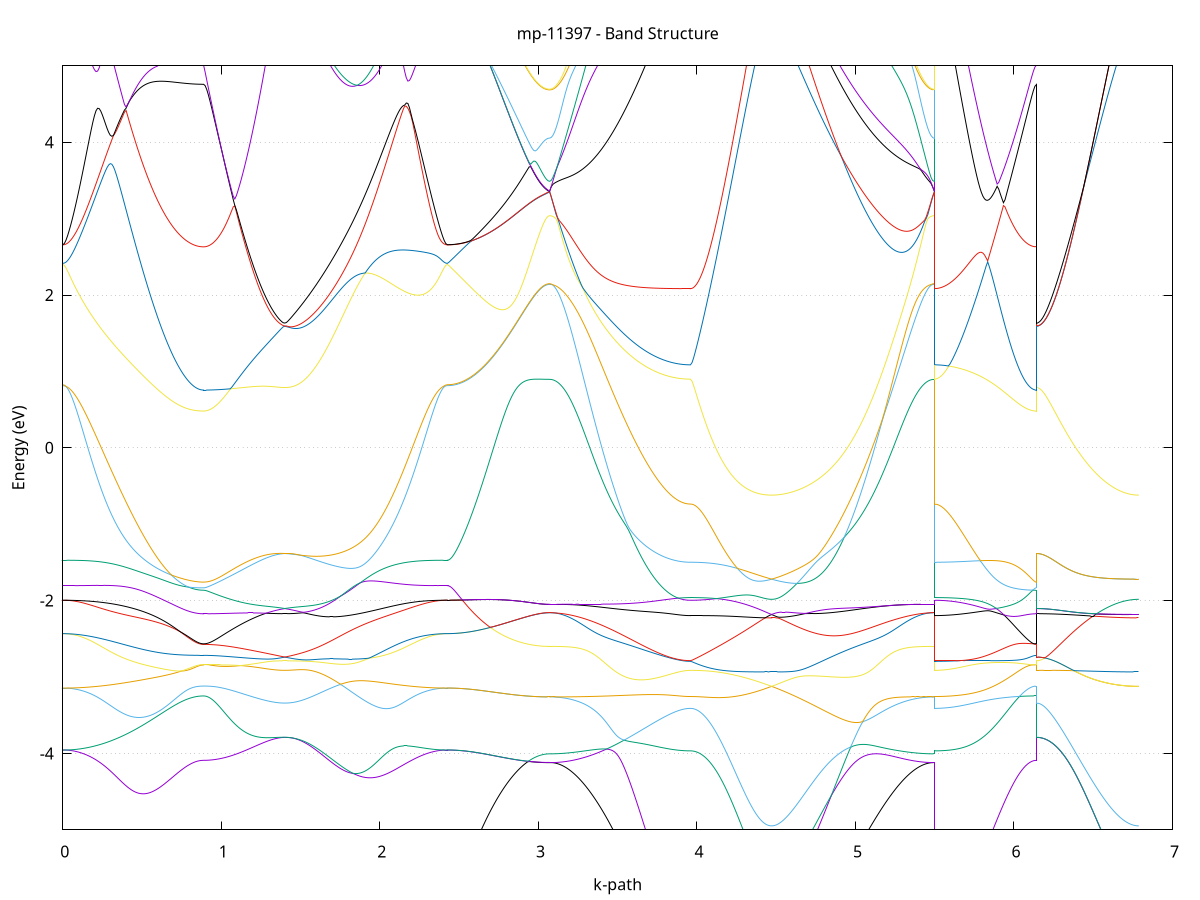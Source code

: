 set title 'mp-11397 - Band Structure'
set xlabel 'k-path'
set ylabel 'Energy (eV)'
set grid y
set yrange [-5:5]
set terminal png size 800,600
set output 'mp-11397_bands_gnuplot.png'
plot '-' using 1:2 with lines notitle, '-' using 1:2 with lines notitle, '-' using 1:2 with lines notitle, '-' using 1:2 with lines notitle, '-' using 1:2 with lines notitle, '-' using 1:2 with lines notitle, '-' using 1:2 with lines notitle, '-' using 1:2 with lines notitle, '-' using 1:2 with lines notitle, '-' using 1:2 with lines notitle, '-' using 1:2 with lines notitle, '-' using 1:2 with lines notitle, '-' using 1:2 with lines notitle, '-' using 1:2 with lines notitle, '-' using 1:2 with lines notitle, '-' using 1:2 with lines notitle, '-' using 1:2 with lines notitle, '-' using 1:2 with lines notitle, '-' using 1:2 with lines notitle, '-' using 1:2 with lines notitle, '-' using 1:2 with lines notitle, '-' using 1:2 with lines notitle, '-' using 1:2 with lines notitle, '-' using 1:2 with lines notitle, '-' using 1:2 with lines notitle, '-' using 1:2 with lines notitle, '-' using 1:2 with lines notitle, '-' using 1:2 with lines notitle, '-' using 1:2 with lines notitle, '-' using 1:2 with lines notitle, '-' using 1:2 with lines notitle, '-' using 1:2 with lines notitle, '-' using 1:2 with lines notitle, '-' using 1:2 with lines notitle, '-' using 1:2 with lines notitle, '-' using 1:2 with lines notitle, '-' using 1:2 with lines notitle, '-' using 1:2 with lines notitle, '-' using 1:2 with lines notitle, '-' using 1:2 with lines notitle, '-' using 1:2 with lines notitle, '-' using 1:2 with lines notitle, '-' using 1:2 with lines notitle, '-' using 1:2 with lines notitle, '-' using 1:2 with lines notitle, '-' using 1:2 with lines notitle, '-' using 1:2 with lines notitle, '-' using 1:2 with lines notitle, '-' using 1:2 with lines notitle, '-' using 1:2 with lines notitle, '-' using 1:2 with lines notitle, '-' using 1:2 with lines notitle, '-' using 1:2 with lines notitle, '-' using 1:2 with lines notitle, '-' using 1:2 with lines notitle, '-' using 1:2 with lines notitle
0.000000 -64.130669
0.009980 -64.130669
0.019961 -64.130669
0.029941 -64.130669
0.039921 -64.130669
0.049901 -64.130669
0.059882 -64.130669
0.069862 -64.130669
0.079842 -64.130669
0.089823 -64.130669
0.099803 -64.130669
0.109783 -64.130669
0.119764 -64.130669
0.129744 -64.130569
0.139724 -64.130569
0.149704 -64.130569
0.159685 -64.130569
0.169665 -64.130569
0.179645 -64.130569
0.189626 -64.130569
0.199606 -64.130569
0.209586 -64.130569
0.219567 -64.130469
0.229547 -64.130469
0.239527 -64.130469
0.249507 -64.130469
0.259488 -64.130469
0.269468 -64.130369
0.279448 -64.130369
0.289429 -64.130369
0.299409 -64.130269
0.309389 -64.130269
0.319369 -64.130169
0.329350 -64.130169
0.339330 -64.130169
0.349310 -64.130169
0.359291 -64.130169
0.369271 -64.130169
0.379251 -64.130169
0.389232 -64.130169
0.399212 -64.130169
0.409192 -64.130069
0.419172 -64.130169
0.429153 -64.130169
0.439133 -64.130069
0.449113 -64.130069
0.459094 -64.130069
0.469074 -64.129969
0.479054 -64.129969
0.489035 -64.129969
0.499015 -64.129869
0.508995 -64.129869
0.518975 -64.129769
0.528956 -64.129769
0.538936 -64.129769
0.548916 -64.129669
0.558897 -64.129669
0.568877 -64.129669
0.578857 -64.129569
0.588837 -64.129469
0.598818 -64.129369
0.608798 -64.129369
0.618778 -64.129269
0.628759 -64.129169
0.638739 -64.129169
0.648719 -64.129169
0.658700 -64.129069
0.668680 -64.129069
0.678660 -64.128969
0.688640 -64.128969
0.698621 -64.128969
0.708601 -64.128869
0.718581 -64.128869
0.728562 -64.128769
0.738542 -64.128769
0.748522 -64.128769
0.758503 -64.128669
0.768483 -64.128669
0.778463 -64.128669
0.788443 -64.128569
0.798424 -64.128469
0.808404 -64.128469
0.818384 -64.128469
0.828365 -64.128469
0.838345 -64.128469
0.848325 -64.128469
0.858306 -64.128369
0.868286 -64.128369
0.878266 -64.128369
0.888246 -64.128469
0.888246 -64.128469
0.898095 -64.128469
0.907943 -64.128369
0.917791 -64.128369
0.927639 -64.128369
0.937487 -64.128369
0.947336 -64.128369
0.957184 -64.128369
0.967032 -64.128369
0.976880 -64.128369
0.986729 -64.128369
0.996577 -64.128269
1.006425 -64.128269
1.016273 -64.128169
1.026121 -64.128169
1.035970 -64.128169
1.045818 -64.128169
1.055666 -64.128169
1.065514 -64.128069
1.075363 -64.128069
1.085211 -64.128069
1.095059 -64.128069
1.104907 -64.128069
1.114755 -64.128069
1.124604 -64.128069
1.134452 -64.127969
1.144300 -64.127969
1.154148 -64.127969
1.163996 -64.127869
1.173845 -64.127969
1.183693 -64.127869
1.193541 -64.127869
1.203389 -64.127869
1.213238 -64.127769
1.223086 -64.127769
1.232934 -64.127669
1.242782 -64.127669
1.252630 -64.127669
1.262479 -64.127669
1.272327 -64.127569
1.282175 -64.127569
1.292023 -64.127469
1.301871 -64.127469
1.311720 -64.127369
1.321568 -64.127369
1.331416 -64.127269
1.341264 -64.127269
1.351113 -64.127269
1.360961 -64.127169
1.370809 -64.127069
1.380657 -64.126969
1.390505 -64.126969
1.400354 -64.126869
1.400354 -64.126869
1.410308 -64.126869
1.420262 -64.126969
1.430217 -64.127069
1.440171 -64.127069
1.450125 -64.127069
1.460080 -64.127169
1.470034 -64.127169
1.479988 -64.127269
1.489943 -64.127369
1.499897 -64.127369
1.509851 -64.127469
1.519806 -64.127569
1.529760 -64.127569
1.539715 -64.127669
1.549669 -64.127769
1.559623 -64.127769
1.569578 -64.127869
1.579532 -64.127969
1.589486 -64.127969
1.599441 -64.128069
1.609395 -64.128069
1.619349 -64.128169
1.629304 -64.128169
1.639258 -64.128269
1.649212 -64.128369
1.659167 -64.128469
1.669121 -64.128569
1.679075 -64.128669
1.689030 -64.128669
1.698984 -64.128769
1.708938 -64.128769
1.718893 -64.128869
1.728847 -64.128869
1.738801 -64.128969
1.748756 -64.128969
1.758710 -64.128969
1.768665 -64.128969
1.778619 -64.129069
1.788573 -64.129169
1.798528 -64.129269
1.808482 -64.129269
1.818436 -64.129369
1.828391 -64.129369
1.838345 -64.129369
1.848299 -64.129469
1.858254 -64.129469
1.868208 -64.129469
1.878162 -64.129469
1.888117 -64.129569
1.898071 -64.129569
1.908025 -64.129669
1.917980 -64.129669
1.927934 -64.129769
1.937888 -64.129769
1.947843 -64.129769
1.957797 -64.129869
1.967751 -64.129869
1.977706 -64.129869
1.987660 -64.129969
1.997615 -64.129969
2.007569 -64.129969
2.017523 -64.130069
2.027478 -64.130069
2.037432 -64.130069
2.047386 -64.130169
2.057341 -64.130169
2.067295 -64.130169
2.077249 -64.130269
2.087204 -64.130369
2.097158 -64.130269
2.107112 -64.130269
2.117067 -64.130369
2.127021 -64.130369
2.136975 -64.130369
2.146930 -64.130369
2.156884 -64.130369
2.166838 -64.130469
2.176793 -64.130469
2.186747 -64.130469
2.196701 -64.130469
2.206656 -64.130469
2.216610 -64.130569
2.226565 -64.130569
2.236519 -64.130569
2.246473 -64.130569
2.256428 -64.130569
2.266382 -64.130569
2.276336 -64.130569
2.286291 -64.130569
2.296245 -64.130569
2.306199 -64.130569
2.316154 -64.130669
2.326108 -64.130669
2.336062 -64.130669
2.346017 -64.130669
2.355971 -64.130669
2.365925 -64.130669
2.375880 -64.130669
2.385834 -64.130669
2.395788 -64.130669
2.405743 -64.130669
2.415697 -64.130669
2.425651 -64.130669
2.425651 -64.130669
2.435581 -64.130669
2.445510 -64.130669
2.455439 -64.130669
2.465368 -64.130669
2.475297 -64.130669
2.485226 -64.130669
2.495155 -64.130569
2.505084 -64.130569
2.515013 -64.130569
2.524942 -64.130569
2.534871 -64.130569
2.544800 -64.130569
2.554729 -64.130569
2.564658 -64.130569
2.574588 -64.130569
2.584517 -64.130569
2.594446 -64.130569
2.604375 -64.130569
2.614304 -64.130569
2.624233 -64.130569
2.634162 -64.130569
2.644091 -64.130669
2.654020 -64.130669
2.663949 -64.130569
2.673878 -64.130469
2.683807 -64.130469
2.693736 -64.130469
2.703665 -64.130569
2.713594 -64.130769
2.723524 -64.130769
2.733453 -64.130769
2.743382 -64.130769
2.753311 -64.130769
2.763240 -64.130769
2.773169 -64.130969
2.783098 -64.130969
2.793027 -64.130969
2.802956 -64.130769
2.812885 -64.130769
2.822814 -64.130769
2.832743 -64.130769
2.842672 -64.130769
2.852601 -64.130769
2.862530 -64.130769
2.872460 -64.130769
2.882389 -64.130769
2.892318 -64.130769
2.902247 -64.130769
2.912176 -64.130769
2.922105 -64.130869
2.932034 -64.130769
2.941963 -64.130769
2.951892 -64.130769
2.961821 -64.130769
2.971750 -64.130769
2.981679 -64.131069
2.991608 -64.131069
3.001537 -64.131069
3.011466 -64.131169
3.021396 -64.131169
3.031325 -64.131169
3.041254 -64.131169
3.051183 -64.131169
3.061112 -64.131069
3.071041 -64.131069
3.071041 -64.131069
3.081021 -64.131069
3.091001 -64.131169
3.100982 -64.131169
3.110962 -64.131169
3.120942 -64.131169
3.130923 -64.131169
3.140903 -64.131069
3.150883 -64.131069
3.160864 -64.131069
3.170844 -64.131069
3.180824 -64.131069
3.190804 -64.131069
3.200785 -64.131069
3.210765 -64.130969
3.220745 -64.130969
3.230726 -64.130969
3.240706 -64.130969
3.250686 -64.130969
3.260667 -64.130869
3.270647 -64.130769
3.280627 -64.130769
3.290607 -64.130769
3.300588 -64.130769
3.310568 -64.130769
3.320548 -64.130669
3.330529 -64.130669
3.340509 -64.130669
3.350489 -64.130669
3.360469 -64.130669
3.370450 -64.130569
3.380430 -64.130569
3.390410 -64.130569
3.400391 -64.130569
3.410371 -64.130569
3.420351 -64.130469
3.430332 -64.130469
3.440312 -64.130469
3.450292 -64.130469
3.460272 -64.130369
3.470253 -64.130369
3.480233 -64.130269
3.490213 -64.130269
3.500194 -64.130169
3.510174 -64.130169
3.520154 -64.130069
3.530135 -64.129969
3.540115 -64.129869
3.550095 -64.129769
3.560075 -64.129769
3.570056 -64.129769
3.580036 -64.129669
3.590016 -64.129669
3.599997 -64.129569
3.609977 -64.129569
3.619957 -64.129569
3.629937 -64.129469
3.639918 -64.129469
3.649898 -64.129469
3.659878 -64.129369
3.669859 -64.129369
3.679839 -64.129369
3.689819 -64.129269
3.699800 -64.129269
3.709780 -64.129169
3.719760 -64.129169
3.729740 -64.129169
3.739721 -64.129069
3.749701 -64.129069
3.759681 -64.128969
3.769662 -64.128969
3.779642 -64.128869
3.789622 -64.128869
3.799603 -64.128869
3.809583 -64.128769
3.819563 -64.128869
3.829543 -64.128869
3.839524 -64.128869
3.849504 -64.128869
3.859484 -64.128769
3.869465 -64.128769
3.879445 -64.128669
3.889425 -64.128669
3.899405 -64.128669
3.909386 -64.128669
3.919366 -64.128669
3.929346 -64.128669
3.939327 -64.128669
3.949307 -64.128669
3.959287 -64.128669
3.959287 -64.128669
3.969135 -64.128669
3.978984 -64.128569
3.988832 -64.128569
3.998680 -64.128569
4.008528 -64.128569
4.018377 -64.128569
4.028225 -64.128569
4.038073 -64.128569
4.047921 -64.128569
4.057769 -64.128469
4.067618 -64.128569
4.077466 -64.128469
4.087314 -64.128469
4.097162 -64.128469
4.107011 -64.128469
4.116859 -64.128469
4.126707 -64.128469
4.136555 -64.128569
4.146403 -64.128569
4.156252 -64.128469
4.166100 -64.128469
4.175948 -64.128469
4.185796 -64.128469
4.195644 -64.128369
4.205493 -64.128369
4.215341 -64.128269
4.225189 -64.128269
4.235037 -64.128169
4.244886 -64.128169
4.254734 -64.128169
4.264582 -64.128069
4.274430 -64.128069
4.284278 -64.127969
4.294127 -64.127869
4.303975 -64.127769
4.313823 -64.127769
4.323671 -64.127669
4.333520 -64.127769
4.343368 -64.127669
4.353216 -64.127669
4.363064 -64.127569
4.372912 -64.127569
4.382761 -64.127469
4.392609 -64.127469
4.402457 -64.127369
4.412305 -64.127269
4.422153 -64.127269
4.432002 -64.127169
4.441850 -64.127169
4.451698 -64.127069
4.461546 -64.126969
4.471395 -64.126969
4.471395 -64.126969
4.481349 -64.126969
4.491303 -64.127069
4.501258 -64.127169
4.511212 -64.127169
4.521166 -64.127269
4.531121 -64.127269
4.541075 -64.127369
4.551029 -64.127469
4.560984 -64.127569
4.570938 -64.127669
4.580892 -64.127669
4.590847 -64.127769
4.600801 -64.127869
4.610755 -64.127869
4.620710 -64.127969
4.630664 -64.128069
4.640618 -64.128069
4.650573 -64.128169
4.660527 -64.128169
4.670482 -64.128269
4.680436 -64.128369
4.690390 -64.128369
4.700345 -64.128469
4.710299 -64.128469
4.720253 -64.128569
4.730208 -64.128569
4.740162 -64.128669
4.750116 -64.128669
4.760071 -64.128769
4.770025 -64.128869
4.779979 -64.128869
4.789934 -64.128969
4.799888 -64.128969
4.809842 -64.128969
4.819797 -64.129069
4.829751 -64.129069
4.839705 -64.129069
4.849660 -64.129069
4.859614 -64.129069
4.869568 -64.129169
4.879523 -64.129269
4.889477 -64.129269
4.899431 -64.129369
4.909386 -64.129369
4.919340 -64.129369
4.929295 -64.129469
4.939249 -64.129469
4.949203 -64.129569
4.959158 -64.129569
4.969112 -64.129569
4.979066 -64.129769
4.989021 -64.129769
4.998975 -64.129869
5.008929 -64.129969
5.018884 -64.129969
5.028838 -64.129969
5.038792 -64.130069
5.048747 -64.130069
5.058701 -64.130169
5.068655 -64.130169
5.078610 -64.130169
5.088564 -64.130269
5.098518 -64.130269
5.108473 -64.130369
5.118427 -64.130369
5.128381 -64.130369
5.138336 -64.130469
5.148290 -64.130469
5.158245 -64.130469
5.168199 -64.130469
5.178153 -64.130569
5.188108 -64.130569
5.198062 -64.130569
5.208016 -64.130569
5.217971 -64.130569
5.227925 -64.130669
5.237879 -64.130669
5.247834 -64.130669
5.257788 -64.130669
5.267742 -64.130769
5.277697 -64.130769
5.287651 -64.130769
5.297605 -64.130769
5.307560 -64.130869
5.317514 -64.130869
5.327468 -64.130869
5.337423 -64.130869
5.347377 -64.130869
5.357332 -64.131069
5.367286 -64.131069
5.377240 -64.131069
5.387195 -64.131069
5.397149 -64.131069
5.407103 -64.131169
5.417058 -64.131169
5.427012 -64.131169
5.436966 -64.131169
5.446921 -64.131169
5.456875 -64.131169
5.466829 -64.131169
5.476784 -64.131069
5.486738 -64.131069
5.496692 -64.131069
5.496692 -64.128669
5.506621 -64.128669
5.516551 -64.128669
5.526480 -64.128569
5.536409 -64.128569
5.546338 -64.128469
5.556267 -64.128469
5.566196 -64.128469
5.576125 -64.128469
5.586054 -64.128469
5.595983 -64.128469
5.605912 -64.128469
5.615841 -64.128569
5.625770 -64.128569
5.635699 -64.128569
5.645628 -64.128569
5.655557 -64.128569
5.665487 -64.128569
5.675416 -64.128569
5.685345 -64.128569
5.695274 -64.128569
5.705203 -64.128569
5.715132 -64.128469
5.725061 -64.128469
5.734990 -64.128469
5.744919 -64.128469
5.754848 -64.128469
5.764777 -64.128369
5.774706 -64.128369
5.784635 -64.128369
5.794564 -64.128369
5.804493 -64.128369
5.814423 -64.128369
5.824352 -64.128369
5.834281 -64.128369
5.844210 -64.128369
5.854139 -64.128369
5.864068 -64.128569
5.873997 -64.128569
5.883926 -64.128669
5.893855 -64.128669
5.903784 -64.128669
5.913713 -64.128569
5.923642 -64.128569
5.933571 -64.128569
5.943500 -64.128569
5.953429 -64.128569
5.963359 -64.128569
5.973288 -64.128369
5.983217 -64.128369
5.993146 -64.128369
6.003075 -64.128369
6.013004 -64.128369
6.022933 -64.128369
6.032862 -64.128369
6.042791 -64.128369
6.052720 -64.128369
6.062649 -64.128369
6.072578 -64.128369
6.082507 -64.128369
6.092436 -64.128369
6.102365 -64.128269
6.112295 -64.128369
6.122224 -64.128369
6.132153 -64.128369
6.142082 -64.128469
6.142082 -64.126869
6.152011 -64.126869
6.161940 -64.126769
6.171869 -64.126669
6.181798 -64.126669
6.191727 -64.126669
6.201656 -64.126669
6.211585 -64.126669
6.221514 -64.126769
6.231443 -64.126769
6.241372 -64.126769
6.251302 -64.126769
6.261231 -64.126869
6.271160 -64.126869
6.281089 -64.126969
6.291018 -64.126969
6.300947 -64.126869
6.310876 -64.126869
6.320805 -64.126869
6.330734 -64.126669
6.340663 -64.126669
6.350592 -64.126769
6.360521 -64.126769
6.370450 -64.126769
6.380379 -64.126769
6.390308 -64.126769
6.400238 -64.126969
6.410167 -64.126969
6.420096 -64.126969
6.430025 -64.126969
6.439954 -64.126969
6.449883 -64.126969
6.459812 -64.126969
6.469741 -64.126969
6.479670 -64.126969
6.489599 -64.126969
6.499528 -64.126969
6.509457 -64.126969
6.519386 -64.126969
6.529315 -64.126969
6.539244 -64.126869
6.549174 -64.126869
6.559103 -64.126869
6.569032 -64.126869
6.578961 -64.126969
6.588890 -64.126969
6.598819 -64.127069
6.608748 -64.127069
6.618677 -64.126969
6.628606 -64.126869
6.638535 -64.126969
6.648464 -64.126969
6.658393 -64.126969
6.668322 -64.126869
6.678251 -64.126969
6.688180 -64.127069
6.698110 -64.127069
6.708039 -64.127069
6.717968 -64.127069
6.727897 -64.127069
6.737826 -64.127069
6.747755 -64.127069
6.757684 -64.126969
6.767613 -64.126969
6.777542 -64.126969
6.787471 -64.126969
e
0.000000 -64.117969
0.009980 -64.117969
0.019961 -64.117969
0.029941 -64.117969
0.039921 -64.117969
0.049901 -64.117969
0.059882 -64.117969
0.069862 -64.118069
0.079842 -64.118069
0.089823 -64.118169
0.099803 -64.118169
0.109783 -64.118169
0.119764 -64.118269
0.129744 -64.118269
0.139724 -64.118269
0.149704 -64.118369
0.159685 -64.118469
0.169665 -64.118569
0.179645 -64.118569
0.189626 -64.118669
0.199606 -64.118769
0.209586 -64.118769
0.219567 -64.118869
0.229547 -64.118969
0.239527 -64.119069
0.249507 -64.119169
0.259488 -64.119269
0.269468 -64.119269
0.279448 -64.119369
0.289429 -64.119369
0.299409 -64.119469
0.309389 -64.119569
0.319369 -64.119669
0.329350 -64.119769
0.339330 -64.119869
0.349310 -64.119969
0.359291 -64.120069
0.369271 -64.120169
0.379251 -64.120269
0.389232 -64.120369
0.399212 -64.120469
0.409192 -64.120569
0.419172 -64.120769
0.429153 -64.120869
0.439133 -64.120969
0.449113 -64.121069
0.459094 -64.121169
0.469074 -64.121269
0.479054 -64.121369
0.489035 -64.121469
0.499015 -64.121569
0.508995 -64.121669
0.518975 -64.121769
0.528956 -64.121869
0.538936 -64.122069
0.548916 -64.122169
0.558897 -64.122269
0.568877 -64.122369
0.578857 -64.122469
0.588837 -64.122569
0.598818 -64.122669
0.608798 -64.122769
0.618778 -64.122869
0.628759 -64.122969
0.638739 -64.123069
0.648719 -64.123169
0.658700 -64.123269
0.668680 -64.123369
0.678660 -64.123369
0.688640 -64.123469
0.698621 -64.123669
0.708601 -64.123769
0.718581 -64.123769
0.728562 -64.123869
0.738542 -64.123969
0.748522 -64.124069
0.758503 -64.124169
0.768483 -64.124269
0.778463 -64.124369
0.788443 -64.124369
0.798424 -64.124369
0.808404 -64.124469
0.818384 -64.124569
0.828365 -64.124569
0.838345 -64.124569
0.848325 -64.124669
0.858306 -64.124669
0.868286 -64.124669
0.878266 -64.124669
0.888246 -64.124669
0.888246 -64.124669
0.898095 -64.124669
0.907943 -64.124669
0.917791 -64.124669
0.927639 -64.124669
0.937487 -64.124669
0.947336 -64.124669
0.957184 -64.124769
0.967032 -64.124769
0.976880 -64.124769
0.986729 -64.124769
0.996577 -64.124769
1.006425 -64.124769
1.016273 -64.124769
1.026121 -64.124769
1.035970 -64.124769
1.045818 -64.124769
1.055666 -64.124769
1.065514 -64.124869
1.075363 -64.124869
1.085211 -64.124869
1.095059 -64.124969
1.104907 -64.125069
1.114755 -64.125069
1.124604 -64.125169
1.134452 -64.125169
1.144300 -64.125169
1.154148 -64.125269
1.163996 -64.125269
1.173845 -64.125269
1.183693 -64.125369
1.193541 -64.125469
1.203389 -64.125569
1.213238 -64.125669
1.223086 -64.125669
1.232934 -64.125769
1.242782 -64.125769
1.252630 -64.125869
1.262479 -64.125869
1.272327 -64.125969
1.282175 -64.126069
1.292023 -64.126069
1.301871 -64.126169
1.311720 -64.126169
1.321568 -64.126269
1.331416 -64.126369
1.341264 -64.126369
1.351113 -64.126569
1.360961 -64.126569
1.370809 -64.126569
1.380657 -64.126669
1.390505 -64.126669
1.400354 -64.126769
1.400354 -64.126769
1.410308 -64.126669
1.420262 -64.126669
1.430217 -64.126569
1.440171 -64.126469
1.450125 -64.126369
1.460080 -64.126269
1.470034 -64.126169
1.479988 -64.126169
1.489943 -64.126069
1.499897 -64.126069
1.509851 -64.125969
1.519806 -64.125869
1.529760 -64.125769
1.539715 -64.125669
1.549669 -64.125569
1.559623 -64.125569
1.569578 -64.125469
1.579532 -64.125369
1.589486 -64.125269
1.599441 -64.125169
1.609395 -64.125069
1.619349 -64.124969
1.629304 -64.124869
1.639258 -64.124769
1.649212 -64.124669
1.659167 -64.124569
1.669121 -64.124469
1.679075 -64.124369
1.689030 -64.124269
1.698984 -64.124169
1.708938 -64.124069
1.718893 -64.123969
1.728847 -64.123869
1.738801 -64.123769
1.748756 -64.123569
1.758710 -64.123369
1.768665 -64.123269
1.778619 -64.123169
1.788573 -64.123069
1.798528 -64.122969
1.808482 -64.122769
1.818436 -64.122669
1.828391 -64.122569
1.838345 -64.122469
1.848299 -64.122369
1.858254 -64.122269
1.868208 -64.122169
1.878162 -64.121969
1.888117 -64.121869
1.898071 -64.121769
1.908025 -64.121769
1.917980 -64.121669
1.927934 -64.121569
1.937888 -64.121469
1.947843 -64.121269
1.957797 -64.121169
1.967751 -64.121069
1.977706 -64.120969
1.987660 -64.120869
1.997615 -64.120769
2.007569 -64.120669
2.017523 -64.120569
2.027478 -64.120469
2.037432 -64.120369
2.047386 -64.120269
2.057341 -64.120169
2.067295 -64.120069
2.077249 -64.120069
2.087204 -64.119969
2.097158 -64.119869
2.107112 -64.119769
2.117067 -64.119669
2.127021 -64.119569
2.136975 -64.119469
2.146930 -64.119369
2.156884 -64.119269
2.166838 -64.119169
2.176793 -64.119169
2.186747 -64.119069
2.196701 -64.118969
2.206656 -64.118869
2.216610 -64.118769
2.226565 -64.118769
2.236519 -64.118669
2.246473 -64.118569
2.256428 -64.118469
2.266382 -64.118469
2.276336 -64.118369
2.286291 -64.118369
2.296245 -64.118269
2.306199 -64.118269
2.316154 -64.118169
2.326108 -64.118169
2.336062 -64.118169
2.346017 -64.118069
2.355971 -64.118069
2.365925 -64.117969
2.375880 -64.117969
2.385834 -64.117969
2.395788 -64.117969
2.405743 -64.117969
2.415697 -64.117969
2.425651 -64.117969
2.425651 -64.117969
2.435581 -64.117969
2.445510 -64.117969
2.455439 -64.117969
2.465368 -64.117969
2.475297 -64.117969
2.485226 -64.117969
2.495155 -64.117969
2.505084 -64.118069
2.515013 -64.118069
2.524942 -64.118069
2.534871 -64.118069
2.544800 -64.118069
2.554729 -64.118069
2.564658 -64.118069
2.574588 -64.118169
2.584517 -64.118169
2.594446 -64.118169
2.604375 -64.118169
2.614304 -64.118269
2.624233 -64.118269
2.634162 -64.118269
2.644091 -64.118269
2.654020 -64.118369
2.663949 -64.118369
2.673878 -64.118369
2.683807 -64.118369
2.693736 -64.118369
2.703665 -64.118369
2.713594 -64.118469
2.723524 -64.118469
2.733453 -64.118469
2.743382 -64.118569
2.753311 -64.118569
2.763240 -64.118569
2.773169 -64.118569
2.783098 -64.118569
2.793027 -64.118569
2.802956 -64.118369
2.812885 -64.118369
2.822814 -64.118569
2.832743 -64.118569
2.842672 -64.118569
2.852601 -64.118569
2.862530 -64.118569
2.872460 -64.118569
2.882389 -64.118569
2.892318 -64.118569
2.902247 -64.118669
2.912176 -64.118669
2.922105 -64.118769
2.932034 -64.118669
2.941963 -64.118669
2.951892 -64.118669
2.961821 -64.118669
2.971750 -64.118669
2.981679 -64.118769
2.991608 -64.118869
3.001537 -64.118869
3.011466 -64.118869
3.021396 -64.118869
3.031325 -64.118869
3.041254 -64.118869
3.051183 -64.118869
3.061112 -64.118869
3.071041 -64.118769
3.071041 -64.118769
3.081021 -64.118769
3.091001 -64.118869
3.100982 -64.118869
3.110962 -64.118869
3.120942 -64.118969
3.130923 -64.118969
3.140903 -64.118969
3.150883 -64.118969
3.160864 -64.119069
3.170844 -64.119069
3.180824 -64.119069
3.190804 -64.119169
3.200785 -64.119169
3.210765 -64.119269
3.220745 -64.119269
3.230726 -64.119369
3.240706 -64.119469
3.250686 -64.119469
3.260667 -64.119569
3.270647 -64.119669
3.280627 -64.119669
3.290607 -64.119769
3.300588 -64.119769
3.310568 -64.119869
3.320548 -64.119969
3.330529 -64.119969
3.340509 -64.120069
3.350489 -64.120169
3.360469 -64.120269
3.370450 -64.120369
3.380430 -64.120369
3.390410 -64.120469
3.400391 -64.120569
3.410371 -64.120769
3.420351 -64.120869
3.430332 -64.120869
3.440312 -64.120969
3.450292 -64.121069
3.460272 -64.121169
3.470253 -64.121269
3.480233 -64.121369
3.490213 -64.121469
3.500194 -64.121569
3.510174 -64.121569
3.520154 -64.121669
3.530135 -64.121669
3.540115 -64.121769
3.550095 -64.121869
3.560075 -64.121869
3.570056 -64.121969
3.580036 -64.122069
3.590016 -64.122169
3.599997 -64.122269
3.609977 -64.122369
3.619957 -64.122469
3.629937 -64.122569
3.639918 -64.122669
3.649898 -64.122869
3.659878 -64.122969
3.669859 -64.122969
3.679839 -64.123069
3.689819 -64.123269
3.699800 -64.123369
3.709780 -64.123469
3.719760 -64.123569
3.729740 -64.123669
3.739721 -64.123669
3.749701 -64.123769
3.759681 -64.123869
3.769662 -64.123969
3.779642 -64.124069
3.789622 -64.124169
3.799603 -64.124369
3.809583 -64.124369
3.819563 -64.124569
3.829543 -64.124669
3.839524 -64.124569
3.849504 -64.124669
3.859484 -64.124669
3.869465 -64.124769
3.879445 -64.124769
3.889425 -64.124669
3.899405 -64.124769
3.909386 -64.124769
3.919366 -64.124769
3.929346 -64.124869
3.939327 -64.124869
3.949307 -64.124869
3.959287 -64.124869
3.959287 -64.124869
3.969135 -64.124869
3.978984 -64.124869
3.988832 -64.124869
3.998680 -64.124869
4.008528 -64.124869
4.018377 -64.124869
4.028225 -64.124969
4.038073 -64.125069
4.047921 -64.125069
4.057769 -64.125069
4.067618 -64.125169
4.077466 -64.125169
4.087314 -64.125169
4.097162 -64.125269
4.107011 -64.125269
4.116859 -64.125269
4.126707 -64.125269
4.136555 -64.125369
4.146403 -64.125369
4.156252 -64.125369
4.166100 -64.125469
4.175948 -64.125469
4.185796 -64.125469
4.195644 -64.125569
4.205493 -64.125569
4.215341 -64.125569
4.225189 -64.125669
4.235037 -64.125669
4.244886 -64.125669
4.254734 -64.125669
4.264582 -64.125769
4.274430 -64.125769
4.284278 -64.125869
4.294127 -64.125869
4.303975 -64.125869
4.313823 -64.125869
4.323671 -64.125969
4.333520 -64.126069
4.343368 -64.126069
4.353216 -64.126169
4.363064 -64.126269
4.372912 -64.126269
4.382761 -64.126369
4.392609 -64.126369
4.402457 -64.126469
4.412305 -64.126469
4.422153 -64.126569
4.432002 -64.126669
4.441850 -64.126669
4.451698 -64.126769
4.461546 -64.126769
4.471395 -64.126869
4.471395 -64.126869
4.481349 -64.126769
4.491303 -64.126769
4.501258 -64.126669
4.511212 -64.126569
4.521166 -64.126569
4.531121 -64.126469
4.541075 -64.126369
4.551029 -64.126369
4.560984 -64.126269
4.570938 -64.126269
4.580892 -64.126169
4.590847 -64.126069
4.600801 -64.126069
4.610755 -64.125969
4.620710 -64.125869
4.630664 -64.125769
4.640618 -64.125769
4.650573 -64.125669
4.660527 -64.125569
4.670482 -64.125469
4.680436 -64.125369
4.690390 -64.125269
4.700345 -64.125169
4.710299 -64.125069
4.720253 -64.124969
4.730208 -64.124869
4.740162 -64.124769
4.750116 -64.124669
4.760071 -64.124669
4.770025 -64.124569
4.779979 -64.124569
4.789934 -64.124469
4.799888 -64.124369
4.809842 -64.124169
4.819797 -64.124069
4.829751 -64.123969
4.839705 -64.123769
4.849660 -64.123669
4.859614 -64.123569
4.869568 -64.123469
4.879523 -64.123369
4.889477 -64.123269
4.899431 -64.123169
4.909386 -64.123069
4.919340 -64.122969
4.929295 -64.122869
4.939249 -64.122769
4.949203 -64.122569
4.959158 -64.122469
4.969112 -64.122469
4.979066 -64.122369
4.989021 -64.122369
4.998975 -64.122269
5.008929 -64.122169
5.018884 -64.121969
5.028838 -64.121869
5.038792 -64.121869
5.048747 -64.121769
5.058701 -64.121669
5.068655 -64.121569
5.078610 -64.121469
5.088564 -64.121369
5.098518 -64.121269
5.108473 -64.121169
5.118427 -64.121169
5.128381 -64.121069
5.138336 -64.120969
5.148290 -64.120769
5.158245 -64.120669
5.168199 -64.120569
5.178153 -64.120469
5.188108 -64.120469
5.198062 -64.120369
5.208016 -64.120269
5.217971 -64.120169
5.227925 -64.120069
5.237879 -64.120069
5.247834 -64.119969
5.257788 -64.119869
5.267742 -64.119769
5.277697 -64.119769
5.287651 -64.119669
5.297605 -64.119569
5.307560 -64.119569
5.317514 -64.119469
5.327468 -64.119369
5.337423 -64.119369
5.347377 -64.119269
5.357332 -64.119269
5.367286 -64.119269
5.377240 -64.119169
5.387195 -64.119069
5.397149 -64.119069
5.407103 -64.119069
5.417058 -64.118969
5.427012 -64.118969
5.436966 -64.118969
5.446921 -64.118969
5.456875 -64.118869
5.466829 -64.118869
5.476784 -64.118869
5.486738 -64.118769
5.496692 -64.118769
5.496692 -64.124869
5.506621 -64.124869
5.516551 -64.124969
5.526480 -64.124969
5.536409 -64.124969
5.546338 -64.124969
5.556267 -64.124869
5.566196 -64.124869
5.576125 -64.124869
5.586054 -64.124869
5.595983 -64.124969
5.605912 -64.124969
5.615841 -64.124969
5.625770 -64.124969
5.635699 -64.124869
5.645628 -64.124869
5.655557 -64.124869
5.665487 -64.124969
5.675416 -64.124969
5.685345 -64.124969
5.695274 -64.124969
5.705203 -64.124969
5.715132 -64.124769
5.725061 -64.124769
5.734990 -64.124769
5.744919 -64.124769
5.754848 -64.124769
5.764777 -64.124669
5.774706 -64.124769
5.784635 -64.124769
5.794564 -64.124769
5.804493 -64.124769
5.814423 -64.124769
5.824352 -64.124769
5.834281 -64.124769
5.844210 -64.124869
5.854139 -64.124869
5.864068 -64.124869
5.873997 -64.124869
5.883926 -64.124869
5.893855 -64.124869
5.903784 -64.124769
5.913713 -64.124769
5.923642 -64.124769
5.933571 -64.124869
5.943500 -64.124869
5.953429 -64.124769
5.963359 -64.124769
5.973288 -64.124769
5.983217 -64.124769
5.993146 -64.124769
6.003075 -64.124669
6.013004 -64.124669
6.022933 -64.124669
6.032862 -64.124669
6.042791 -64.124769
6.052720 -64.124769
6.062649 -64.124769
6.072578 -64.124769
6.082507 -64.124769
6.092436 -64.124769
6.102365 -64.124669
6.112295 -64.124669
6.122224 -64.124669
6.132153 -64.124669
6.142082 -64.124669
6.142082 -64.126769
6.152011 -64.126769
6.161940 -64.126669
6.171869 -64.126569
6.181798 -64.126569
6.191727 -64.126569
6.201656 -64.126569
6.211585 -64.126669
6.221514 -64.126669
6.231443 -64.126669
6.241372 -64.126669
6.251302 -64.126669
6.261231 -64.126669
6.271160 -64.126669
6.281089 -64.126869
6.291018 -64.126769
6.300947 -64.126769
6.310876 -64.126769
6.320805 -64.126769
6.330734 -64.126569
6.340663 -64.126569
6.350592 -64.126569
6.360521 -64.126669
6.370450 -64.126669
6.380379 -64.126669
6.390308 -64.126669
6.400238 -64.126769
6.410167 -64.126869
6.420096 -64.126869
6.430025 -64.126869
6.439954 -64.126869
6.449883 -64.126869
6.459812 -64.126869
6.469741 -64.126869
6.479670 -64.126869
6.489599 -64.126869
6.499528 -64.126869
6.509457 -64.126869
6.519386 -64.126869
6.529315 -64.126769
6.539244 -64.126769
6.549174 -64.126769
6.559103 -64.126769
6.569032 -64.126869
6.578961 -64.126869
6.588890 -64.126869
6.598819 -64.126969
6.608748 -64.126969
6.618677 -64.126869
6.628606 -64.126869
6.638535 -64.126869
6.648464 -64.126869
6.658393 -64.126769
6.668322 -64.126769
6.678251 -64.126969
6.688180 -64.126969
6.698110 -64.126969
6.708039 -64.126969
6.717968 -64.126969
6.727897 -64.126869
6.737826 -64.126969
6.747755 -64.126969
6.757684 -64.126869
6.767613 -64.126869
6.777542 -64.126869
6.787471 -64.126869
e
0.000000 -64.082369
0.009980 -64.082369
0.019961 -64.082369
0.029941 -64.082369
0.039921 -64.082369
0.049901 -64.082369
0.059882 -64.082269
0.069862 -64.082269
0.079842 -64.082269
0.089823 -64.082269
0.099803 -64.082269
0.109783 -64.082169
0.119764 -64.082169
0.129744 -64.082069
0.139724 -64.082069
0.149704 -64.081969
0.159685 -64.081969
0.169665 -64.081869
0.179645 -64.081769
0.189626 -64.081769
0.199606 -64.081669
0.209586 -64.081569
0.219567 -64.081669
0.229547 -64.081669
0.239527 -64.081669
0.249507 -64.081769
0.259488 -64.081869
0.269468 -64.081869
0.279448 -64.081869
0.289429 -64.081869
0.299409 -64.081869
0.309389 -64.081969
0.319369 -64.081969
0.329350 -64.081969
0.339330 -64.082069
0.349310 -64.082069
0.359291 -64.082069
0.369271 -64.082169
0.379251 -64.082169
0.389232 -64.082269
0.399212 -64.082269
0.409192 -64.082369
0.419172 -64.082469
0.429153 -64.082469
0.439133 -64.082469
0.449113 -64.082569
0.459094 -64.082569
0.469074 -64.082569
0.479054 -64.082669
0.489035 -64.082669
0.499015 -64.082669
0.508995 -64.082769
0.518975 -64.082769
0.528956 -64.082769
0.538936 -64.082869
0.548916 -64.082869
0.558897 -64.082869
0.568877 -64.082969
0.578857 -64.082969
0.588837 -64.082969
0.598818 -64.082969
0.608798 -64.082969
0.618778 -64.083069
0.628759 -64.083069
0.638739 -64.083069
0.648719 -64.083169
0.658700 -64.083169
0.668680 -64.083169
0.678660 -64.083269
0.688640 -64.083369
0.698621 -64.083369
0.708601 -64.083369
0.718581 -64.083269
0.728562 -64.083269
0.738542 -64.083269
0.748522 -64.083369
0.758503 -64.083369
0.768483 -64.083369
0.778463 -64.083369
0.788443 -64.083369
0.798424 -64.083369
0.808404 -64.083469
0.818384 -64.083469
0.828365 -64.083469
0.838345 -64.083469
0.848325 -64.083469
0.858306 -64.083469
0.868286 -64.083469
0.878266 -64.083469
0.888246 -64.083569
0.888246 -64.083569
0.898095 -64.083569
0.907943 -64.083569
0.917791 -64.083469
0.927639 -64.083569
0.937487 -64.083569
0.947336 -64.083569
0.957184 -64.083569
0.967032 -64.083469
0.976880 -64.083569
0.986729 -64.083569
0.996577 -64.083569
1.006425 -64.083669
1.016273 -64.083669
1.026121 -64.083669
1.035970 -64.083669
1.045818 -64.083769
1.055666 -64.083769
1.065514 -64.083769
1.075363 -64.083869
1.085211 -64.083869
1.095059 -64.083969
1.104907 -64.084069
1.114755 -64.084169
1.124604 -64.084169
1.134452 -64.084269
1.144300 -64.084269
1.154148 -64.084369
1.163996 -64.084369
1.173845 -64.084469
1.183693 -64.084469
1.193541 -64.084469
1.203389 -64.084469
1.213238 -64.084569
1.223086 -64.084569
1.232934 -64.084569
1.242782 -64.084669
1.252630 -64.084769
1.262479 -64.084769
1.272327 -64.084769
1.282175 -64.084769
1.292023 -64.084869
1.301871 -64.084869
1.311720 -64.084869
1.321568 -64.084969
1.331416 -64.085069
1.341264 -64.085069
1.351113 -64.085069
1.360961 -64.085069
1.370809 -64.084969
1.380657 -64.084969
1.390505 -64.084969
1.400354 -64.084969
1.400354 -64.084969
1.410308 -64.084969
1.420262 -64.084969
1.430217 -64.084969
1.440171 -64.085069
1.450125 -64.085069
1.460080 -64.085069
1.470034 -64.085069
1.479988 -64.085069
1.489943 -64.085069
1.499897 -64.085069
1.509851 -64.084969
1.519806 -64.084969
1.529760 -64.084969
1.539715 -64.084969
1.549669 -64.084869
1.559623 -64.084869
1.569578 -64.084769
1.579532 -64.084769
1.589486 -64.084769
1.599441 -64.084669
1.609395 -64.084669
1.619349 -64.084669
1.629304 -64.084569
1.639258 -64.084569
1.649212 -64.084469
1.659167 -64.084469
1.669121 -64.084369
1.679075 -64.084369
1.689030 -64.084369
1.698984 -64.084369
1.708938 -64.084269
1.718893 -64.084269
1.728847 -64.084169
1.738801 -64.084169
1.748756 -64.084069
1.758710 -64.084069
1.768665 -64.083969
1.778619 -64.083869
1.788573 -64.083869
1.798528 -64.083769
1.808482 -64.083769
1.818436 -64.083669
1.828391 -64.083669
1.838345 -64.083569
1.848299 -64.083469
1.858254 -64.083469
1.868208 -64.083369
1.878162 -64.083269
1.888117 -64.083269
1.898071 -64.083169
1.908025 -64.083169
1.917980 -64.083169
1.927934 -64.083169
1.937888 -64.083069
1.947843 -64.083069
1.957797 -64.082969
1.967751 -64.082969
1.977706 -64.082869
1.987660 -64.082869
1.997615 -64.082869
2.007569 -64.082869
2.017523 -64.082869
2.027478 -64.082769
2.037432 -64.082769
2.047386 -64.082769
2.057341 -64.082669
2.067295 -64.082669
2.077249 -64.082669
2.087204 -64.082569
2.097158 -64.082569
2.107112 -64.082469
2.117067 -64.082469
2.127021 -64.082469
2.136975 -64.082469
2.146930 -64.082369
2.156884 -64.082369
2.166838 -64.082369
2.176793 -64.082369
2.186747 -64.082269
2.196701 -64.082269
2.206656 -64.082269
2.216610 -64.082169
2.226565 -64.082169
2.236519 -64.082169
2.246473 -64.082169
2.256428 -64.082169
2.266382 -64.082169
2.276336 -64.082169
2.286291 -64.082169
2.296245 -64.082169
2.306199 -64.082269
2.316154 -64.082269
2.326108 -64.082269
2.336062 -64.082269
2.346017 -64.082269
2.355971 -64.082269
2.365925 -64.082269
2.375880 -64.082369
2.385834 -64.082269
2.395788 -64.082369
2.405743 -64.082369
2.415697 -64.082369
2.425651 -64.082369
2.425651 -64.082369
2.435581 -64.082369
2.445510 -64.082369
2.455439 -64.082369
2.465368 -64.082369
2.475297 -64.082369
2.485226 -64.082369
2.495155 -64.082369
2.505084 -64.082369
2.515013 -64.082369
2.524942 -64.082369
2.534871 -64.082369
2.544800 -64.082369
2.554729 -64.082369
2.564658 -64.082369
2.574588 -64.082369
2.584517 -64.082369
2.594446 -64.082369
2.604375 -64.082369
2.614304 -64.082369
2.624233 -64.082369
2.634162 -64.082369
2.644091 -64.082469
2.654020 -64.082469
2.663949 -64.082469
2.673878 -64.082469
2.683807 -64.082469
2.693736 -64.082469
2.703665 -64.082469
2.713594 -64.082669
2.723524 -64.082669
2.733453 -64.082669
2.743382 -64.082669
2.753311 -64.082669
2.763240 -64.082669
2.773169 -64.082669
2.783098 -64.082669
2.793027 -64.082669
2.802956 -64.082669
2.812885 -64.082669
2.822814 -64.082669
2.832743 -64.082769
2.842672 -64.082769
2.852601 -64.082769
2.862530 -64.082769
2.872460 -64.082769
2.882389 -64.082769
2.892318 -64.082769
2.902247 -64.082769
2.912176 -64.082769
2.922105 -64.082669
2.932034 -64.082669
2.941963 -64.082669
2.951892 -64.082669
2.961821 -64.082669
2.971750 -64.082669
2.981679 -64.082769
2.991608 -64.082769
3.001537 -64.082669
3.011466 -64.082669
3.021396 -64.082669
3.031325 -64.082669
3.041254 -64.082669
3.051183 -64.082669
3.061112 -64.082669
3.071041 -64.082669
3.071041 -64.082669
3.081021 -64.082669
3.091001 -64.082569
3.100982 -64.082469
3.110962 -64.082669
3.120942 -64.082669
3.130923 -64.082569
3.140903 -64.082469
3.150883 -64.082369
3.160864 -64.082369
3.170844 -64.082369
3.180824 -64.082269
3.190804 -64.082269
3.200785 -64.082269
3.210765 -64.082169
3.220745 -64.081969
3.230726 -64.081969
3.240706 -64.081869
3.250686 -64.081769
3.260667 -64.081769
3.270647 -64.081669
3.280627 -64.081669
3.290607 -64.081669
3.300588 -64.081769
3.310568 -64.081869
3.320548 -64.081969
3.330529 -64.081969
3.340509 -64.081969
3.350489 -64.082069
3.360469 -64.082069
3.370450 -64.082069
3.380430 -64.082169
3.390410 -64.082269
3.400391 -64.082269
3.410371 -64.082269
3.420351 -64.082369
3.430332 -64.082369
3.440312 -64.082369
3.450292 -64.082469
3.460272 -64.082469
3.470253 -64.082469
3.480233 -64.082469
3.490213 -64.082569
3.500194 -64.082569
3.510174 -64.082569
3.520154 -64.082669
3.530135 -64.082669
3.540115 -64.082669
3.550095 -64.082669
3.560075 -64.082669
3.570056 -64.082769
3.580036 -64.082769
3.590016 -64.082769
3.599997 -64.082769
3.609977 -64.082869
3.619957 -64.082869
3.629937 -64.082869
3.639918 -64.082869
3.649898 -64.082869
3.659878 -64.082869
3.669859 -64.082869
3.679839 -64.082869
3.689819 -64.082869
3.699800 -64.082969
3.709780 -64.082969
3.719760 -64.082969
3.729740 -64.082969
3.739721 -64.082969
3.749701 -64.082969
3.759681 -64.083069
3.769662 -64.083069
3.779642 -64.083169
3.789622 -64.083169
3.799603 -64.083269
3.809583 -64.083269
3.819563 -64.083369
3.829543 -64.083369
3.839524 -64.083369
3.849504 -64.083369
3.859484 -64.083369
3.869465 -64.083369
3.879445 -64.083369
3.889425 -64.083369
3.899405 -64.083469
3.909386 -64.083469
3.919366 -64.083469
3.929346 -64.083469
3.939327 -64.083469
3.949307 -64.083469
3.959287 -64.083469
3.959287 -64.083469
3.969135 -64.083469
3.978984 -64.083269
3.988832 -64.083269
3.998680 -64.083269
4.008528 -64.083369
4.018377 -64.083369
4.028225 -64.083369
4.038073 -64.083369
4.047921 -64.083369
4.057769 -64.083369
4.067618 -64.083569
4.077466 -64.083669
4.087314 -64.083669
4.097162 -64.083669
4.107011 -64.083769
4.116859 -64.083769
4.126707 -64.083769
4.136555 -64.083869
4.146403 -64.083969
4.156252 -64.083969
4.166100 -64.083969
4.175948 -64.083969
4.185796 -64.083969
4.195644 -64.084069
4.205493 -64.084169
4.215341 -64.084169
4.225189 -64.084169
4.235037 -64.084169
4.244886 -64.084269
4.254734 -64.084269
4.264582 -64.084369
4.274430 -64.084369
4.284278 -64.084369
4.294127 -64.084369
4.303975 -64.084469
4.313823 -64.084569
4.323671 -64.084469
4.333520 -64.084569
4.343368 -64.084669
4.353216 -64.084769
4.363064 -64.084769
4.372912 -64.084769
4.382761 -64.084769
4.392609 -64.084869
4.402457 -64.084869
4.412305 -64.084869
4.422153 -64.084969
4.432002 -64.084969
4.441850 -64.084869
4.451698 -64.084969
4.461546 -64.084969
4.471395 -64.084969
4.471395 -64.084969
4.481349 -64.084969
4.491303 -64.084969
4.501258 -64.084969
4.511212 -64.084869
4.521166 -64.084869
4.531121 -64.084869
4.541075 -64.084869
4.551029 -64.084869
4.560984 -64.084869
4.570938 -64.084869
4.580892 -64.084769
4.590847 -64.084769
4.600801 -64.084669
4.610755 -64.084669
4.620710 -64.084669
4.630664 -64.084569
4.640618 -64.084569
4.650573 -64.084569
4.660527 -64.084569
4.670482 -64.084469
4.680436 -64.084469
4.690390 -64.084469
4.700345 -64.084469
4.710299 -64.084369
4.720253 -64.084369
4.730208 -64.084269
4.740162 -64.084269
4.750116 -64.084269
4.760071 -64.084269
4.770025 -64.084169
4.779979 -64.084269
4.789934 -64.084169
4.799888 -64.084169
4.809842 -64.084069
4.819797 -64.084069
4.829751 -64.083969
4.839705 -64.083869
4.849660 -64.083869
4.859614 -64.083769
4.869568 -64.083769
4.879523 -64.083769
4.889477 -64.083669
4.899431 -64.083669
4.909386 -64.083669
4.919340 -64.083569
4.929295 -64.083569
4.939249 -64.083469
4.949203 -64.083469
4.959158 -64.083369
4.969112 -64.083369
4.979066 -64.083269
4.989021 -64.083269
4.998975 -64.083269
5.008929 -64.083169
5.018884 -64.083169
5.028838 -64.083169
5.038792 -64.083069
5.048747 -64.083069
5.058701 -64.082969
5.068655 -64.082969
5.078610 -64.082869
5.088564 -64.082869
5.098518 -64.082769
5.108473 -64.082769
5.118427 -64.082769
5.128381 -64.082669
5.138336 -64.082669
5.148290 -64.082569
5.158245 -64.082569
5.168199 -64.082569
5.178153 -64.082469
5.188108 -64.082469
5.198062 -64.082469
5.208016 -64.082369
5.217971 -64.082369
5.227925 -64.082369
5.237879 -64.082369
5.247834 -64.082269
5.257788 -64.082269
5.267742 -64.082269
5.277697 -64.082269
5.287651 -64.082269
5.297605 -64.082269
5.307560 -64.082369
5.317514 -64.082369
5.327468 -64.082369
5.337423 -64.082369
5.347377 -64.082369
5.357332 -64.082469
5.367286 -64.082469
5.377240 -64.082469
5.387195 -64.082469
5.397149 -64.082469
5.407103 -64.082569
5.417058 -64.082569
5.427012 -64.082569
5.436966 -64.082569
5.446921 -64.082569
5.456875 -64.082569
5.466829 -64.082569
5.476784 -64.082569
5.486738 -64.082669
5.496692 -64.082669
5.496692 -64.083469
5.506621 -64.083469
5.516551 -64.083469
5.526480 -64.083369
5.536409 -64.083369
5.546338 -64.083269
5.556267 -64.083269
5.566196 -64.083269
5.576125 -64.083269
5.586054 -64.083269
5.595983 -64.083269
5.605912 -64.083269
5.615841 -64.083269
5.625770 -64.083269
5.635699 -64.083269
5.645628 -64.083269
5.655557 -64.083269
5.665487 -64.083369
5.675416 -64.083369
5.685345 -64.083369
5.695274 -64.083369
5.705203 -64.083369
5.715132 -64.083369
5.725061 -64.083369
5.734990 -64.083269
5.744919 -64.083269
5.754848 -64.083269
5.764777 -64.083269
5.774706 -64.083269
5.784635 -64.083269
5.794564 -64.083269
5.804493 -64.083269
5.814423 -64.083369
5.824352 -64.083369
5.834281 -64.083369
5.844210 -64.083469
5.854139 -64.083469
5.864068 -64.083569
5.873997 -64.083569
5.883926 -64.083569
5.893855 -64.083569
5.903784 -64.083569
5.913713 -64.083469
5.923642 -64.083469
5.933571 -64.083469
5.943500 -64.083469
5.953429 -64.083469
5.963359 -64.083469
5.973288 -64.083469
5.983217 -64.083469
5.993146 -64.083469
6.003075 -64.083469
6.013004 -64.083469
6.022933 -64.083469
6.032862 -64.083469
6.042791 -64.083469
6.052720 -64.083469
6.062649 -64.083469
6.072578 -64.083469
6.082507 -64.083469
6.092436 -64.083469
6.102365 -64.083469
6.112295 -64.083469
6.122224 -64.083469
6.132153 -64.083469
6.142082 -64.083569
6.142082 -64.084969
6.152011 -64.084969
6.161940 -64.084969
6.171869 -64.084969
6.181798 -64.084969
6.191727 -64.084969
6.201656 -64.085069
6.211585 -64.085069
6.221514 -64.085069
6.231443 -64.085069
6.241372 -64.085069
6.251302 -64.085169
6.261231 -64.085169
6.271160 -64.085169
6.281089 -64.085169
6.291018 -64.085169
6.300947 -64.085169
6.310876 -64.085169
6.320805 -64.085169
6.330734 -64.085069
6.340663 -64.085069
6.350592 -64.085069
6.360521 -64.085069
6.370450 -64.085069
6.380379 -64.085069
6.390308 -64.085069
6.400238 -64.085069
6.410167 -64.085069
6.420096 -64.085069
6.430025 -64.085069
6.439954 -64.085069
6.449883 -64.085069
6.459812 -64.085069
6.469741 -64.085069
6.479670 -64.085069
6.489599 -64.085069
6.499528 -64.085069
6.509457 -64.085069
6.519386 -64.085069
6.529315 -64.085069
6.539244 -64.084969
6.549174 -64.084969
6.559103 -64.084969
6.569032 -64.084969
6.578961 -64.084969
6.588890 -64.084969
6.598819 -64.084969
6.608748 -64.084969
6.618677 -64.084969
6.628606 -64.084969
6.638535 -64.084969
6.648464 -64.084969
6.658393 -64.084869
6.668322 -64.084869
6.678251 -64.084969
6.688180 -64.084969
6.698110 -64.084869
6.708039 -64.084969
6.717968 -64.084969
6.727897 -64.084969
6.737826 -64.084969
6.747755 -64.084969
6.757684 -64.084969
6.767613 -64.084969
6.777542 -64.084969
6.787471 -64.084969
e
0.000000 -64.081269
0.009980 -64.081269
0.019961 -64.081269
0.029941 -64.081269
0.039921 -64.081269
0.049901 -64.081369
0.059882 -64.081369
0.069862 -64.081469
0.079842 -64.081469
0.089823 -64.081469
0.099803 -64.081469
0.109783 -64.081469
0.119764 -64.081469
0.129744 -64.081469
0.139724 -64.081469
0.149704 -64.081469
0.159685 -64.081469
0.169665 -64.081569
0.179645 -64.081569
0.189626 -64.081569
0.199606 -64.081569
0.209586 -64.081569
0.219567 -64.081469
0.229547 -64.081469
0.239527 -64.081369
0.249507 -64.081169
0.259488 -64.081169
0.269468 -64.080969
0.279448 -64.080869
0.289429 -64.080769
0.299409 -64.080669
0.309389 -64.080569
0.319369 -64.080269
0.329350 -64.080169
0.339330 -64.080069
0.349310 -64.079969
0.359291 -64.079969
0.369271 -64.079869
0.379251 -64.079769
0.389232 -64.079669
0.399212 -64.079569
0.409192 -64.079469
0.419172 -64.079369
0.429153 -64.079169
0.439133 -64.079069
0.449113 -64.078869
0.459094 -64.078769
0.469074 -64.078669
0.479054 -64.078469
0.489035 -64.078369
0.499015 -64.078269
0.508995 -64.078169
0.518975 -64.078069
0.528956 -64.077869
0.538936 -64.077669
0.548916 -64.077569
0.558897 -64.077469
0.568877 -64.077369
0.578857 -64.077269
0.588837 -64.077069
0.598818 -64.076969
0.608798 -64.076769
0.618778 -64.076569
0.628759 -64.076469
0.638739 -64.076469
0.648719 -64.076369
0.658700 -64.076169
0.668680 -64.076069
0.678660 -64.075969
0.688640 -64.075869
0.698621 -64.075869
0.708601 -64.075769
0.718581 -64.075669
0.728562 -64.075569
0.738542 -64.075469
0.748522 -64.075469
0.758503 -64.075469
0.768483 -64.075369
0.778463 -64.075369
0.788443 -64.075269
0.798424 -64.075169
0.808404 -64.075169
0.818384 -64.075169
0.828365 -64.075169
0.838345 -64.075169
0.848325 -64.075169
0.858306 -64.075169
0.868286 -64.075169
0.878266 -64.075169
0.888246 -64.075069
0.888246 -64.075069
0.898095 -64.075169
0.907943 -64.075069
0.917791 -64.075069
0.927639 -64.075069
0.937487 -64.074969
0.947336 -64.074969
0.957184 -64.074869
0.967032 -64.074869
0.976880 -64.074769
0.986729 -64.074769
0.996577 -64.074669
1.006425 -64.074569
1.016273 -64.074469
1.026121 -64.074369
1.035970 -64.074269
1.045818 -64.074169
1.055666 -64.074069
1.065514 -64.073869
1.075363 -64.073769
1.085211 -64.073669
1.095059 -64.073569
1.104907 -64.073469
1.114755 -64.073369
1.124604 -64.073169
1.134452 -64.073069
1.144300 -64.072969
1.154148 -64.072769
1.163996 -64.072569
1.173845 -64.072469
1.183693 -64.072369
1.193541 -64.072169
1.203389 -64.071969
1.213238 -64.071869
1.223086 -64.071569
1.232934 -64.071469
1.242782 -64.071269
1.252630 -64.071169
1.262479 -64.070969
1.272327 -64.070869
1.282175 -64.070669
1.292023 -64.070469
1.301871 -64.070369
1.311720 -64.070169
1.321568 -64.070069
1.331416 -64.069969
1.341264 -64.069769
1.351113 -64.069569
1.360961 -64.069369
1.370809 -64.069169
1.380657 -64.068969
1.390505 -64.068769
1.400354 -64.068669
1.400354 -64.068669
1.410308 -64.068769
1.420262 -64.068969
1.430217 -64.069169
1.440171 -64.069269
1.450125 -64.069469
1.460080 -64.069669
1.470034 -64.069869
1.479988 -64.069969
1.489943 -64.070169
1.499897 -64.070369
1.509851 -64.070469
1.519806 -64.070569
1.529760 -64.070769
1.539715 -64.070869
1.549669 -64.071069
1.559623 -64.071269
1.569578 -64.071369
1.579532 -64.071669
1.589486 -64.071869
1.599441 -64.071969
1.609395 -64.072069
1.619349 -64.072369
1.629304 -64.072469
1.639258 -64.072669
1.649212 -64.072869
1.659167 -64.073069
1.669121 -64.073169
1.679075 -64.073369
1.689030 -64.073569
1.698984 -64.073769
1.708938 -64.073869
1.718893 -64.074069
1.728847 -64.074269
1.738801 -64.074369
1.748756 -64.074469
1.758710 -64.074569
1.768665 -64.074769
1.778619 -64.074869
1.788573 -64.075169
1.798528 -64.075369
1.808482 -64.075469
1.818436 -64.075669
1.828391 -64.075769
1.838345 -64.075969
1.848299 -64.076169
1.858254 -64.076269
1.868208 -64.076369
1.878162 -64.076569
1.888117 -64.076769
1.898071 -64.076969
1.908025 -64.077169
1.917980 -64.077369
1.927934 -64.077469
1.937888 -64.077669
1.947843 -64.077769
1.957797 -64.077969
1.967751 -64.078069
1.977706 -64.078269
1.987660 -64.078369
1.997615 -64.078569
2.007569 -64.078769
2.017523 -64.078869
2.027478 -64.079069
2.037432 -64.079169
2.047386 -64.079369
2.057341 -64.079469
2.067295 -64.079569
2.077249 -64.079769
2.087204 -64.079869
2.097158 -64.079969
2.107112 -64.079969
2.117067 -64.080169
2.127021 -64.080269
2.136975 -64.080369
2.146930 -64.080469
2.156884 -64.080569
2.166838 -64.080669
2.176793 -64.080769
2.186747 -64.080769
2.196701 -64.080869
2.206656 -64.081069
2.216610 -64.081069
2.226565 -64.081169
2.236519 -64.081169
2.246473 -64.081169
2.256428 -64.081269
2.266382 -64.081269
2.276336 -64.081269
2.286291 -64.081269
2.296245 -64.081269
2.306199 -64.081269
2.316154 -64.081269
2.326108 -64.081369
2.336062 -64.081369
2.346017 -64.081269
2.355971 -64.081269
2.365925 -64.081269
2.375880 -64.081369
2.385834 -64.081369
2.395788 -64.081269
2.405743 -64.081269
2.415697 -64.081269
2.425651 -64.081269
2.425651 -64.081269
2.435581 -64.081269
2.445510 -64.081269
2.455439 -64.081269
2.465368 -64.081269
2.475297 -64.081269
2.485226 -64.081269
2.495155 -64.081269
2.505084 -64.081269
2.515013 -64.081269
2.524942 -64.081269
2.534871 -64.081269
2.544800 -64.081269
2.554729 -64.081269
2.564658 -64.081269
2.574588 -64.081269
2.584517 -64.081269
2.594446 -64.081369
2.604375 -64.081369
2.614304 -64.081369
2.624233 -64.081369
2.634162 -64.081369
2.644091 -64.081469
2.654020 -64.081469
2.663949 -64.081469
2.673878 -64.081569
2.683807 -64.081569
2.693736 -64.081569
2.703665 -64.081569
2.713594 -64.081669
2.723524 -64.081669
2.733453 -64.081669
2.743382 -64.081669
2.753311 -64.081669
2.763240 -64.081669
2.773169 -64.081669
2.783098 -64.081769
2.793027 -64.081669
2.802956 -64.081669
2.812885 -64.081669
2.822814 -64.081669
2.832743 -64.081669
2.842672 -64.081669
2.852601 -64.081669
2.862530 -64.081669
2.872460 -64.081669
2.882389 -64.081669
2.892318 -64.081669
2.902247 -64.081669
2.912176 -64.081669
2.922105 -64.081669
2.932034 -64.081669
2.941963 -64.081669
2.951892 -64.081669
2.961821 -64.081669
2.971750 -64.081669
2.981679 -64.081769
2.991608 -64.081769
3.001537 -64.081769
3.011466 -64.081769
3.021396 -64.081769
3.031325 -64.081669
3.041254 -64.081669
3.051183 -64.081569
3.061112 -64.081569
3.071041 -64.081569
3.071041 -64.081569
3.081021 -64.081569
3.091001 -64.081569
3.100982 -64.081669
3.110962 -64.081669
3.120942 -64.081569
3.130923 -64.081569
3.140903 -64.081569
3.150883 -64.081469
3.160864 -64.081469
3.170844 -64.081469
3.180824 -64.081469
3.190804 -64.081569
3.200785 -64.081569
3.210765 -64.081569
3.220745 -64.081569
3.230726 -64.081569
3.240706 -64.081669
3.250686 -64.081669
3.260667 -64.081669
3.270647 -64.081569
3.280627 -64.081469
3.290607 -64.081369
3.300588 -64.081269
3.310568 -64.081269
3.320548 -64.081069
3.330529 -64.080969
3.340509 -64.080869
3.350489 -64.080769
3.360469 -64.080669
3.370450 -64.080569
3.380430 -64.080469
3.390410 -64.080369
3.400391 -64.080269
3.410371 -64.080169
3.420351 -64.079969
3.430332 -64.079869
3.440312 -64.079769
3.450292 -64.079669
3.460272 -64.079569
3.470253 -64.079369
3.480233 -64.079269
3.490213 -64.079169
3.500194 -64.079069
3.510174 -64.078969
3.520154 -64.078669
3.530135 -64.078569
3.540115 -64.078469
3.550095 -64.078169
3.560075 -64.078069
3.570056 -64.077969
3.580036 -64.077869
3.590016 -64.077669
3.599997 -64.077569
3.609977 -64.077469
3.619957 -64.077369
3.629937 -64.077269
3.639918 -64.077069
3.649898 -64.076969
3.659878 -64.076869
3.669859 -64.076669
3.679839 -64.076569
3.689819 -64.076469
3.699800 -64.076369
3.709780 -64.076269
3.719760 -64.076169
3.729740 -64.076069
3.739721 -64.075869
3.749701 -64.075869
3.759681 -64.075769
3.769662 -64.075669
3.779642 -64.075569
3.789622 -64.075569
3.799603 -64.075469
3.809583 -64.075369
3.819563 -64.075469
3.829543 -64.075369
3.839524 -64.075269
3.849504 -64.075269
3.859484 -64.075069
3.869465 -64.074969
3.879445 -64.074869
3.889425 -64.074869
3.899405 -64.074869
3.909386 -64.074869
3.919366 -64.074869
3.929346 -64.074769
3.939327 -64.074769
3.949307 -64.074769
3.959287 -64.074769
3.959287 -64.074769
3.969135 -64.074669
3.978984 -64.074669
3.988832 -64.074669
3.998680 -64.074669
4.008528 -64.074669
4.018377 -64.074669
4.028225 -64.074569
4.038073 -64.074569
4.047921 -64.074469
4.057769 -64.074469
4.067618 -64.074369
4.077466 -64.074369
4.087314 -64.074369
4.097162 -64.074169
4.107011 -64.074069
4.116859 -64.073969
4.126707 -64.073869
4.136555 -64.073769
4.146403 -64.073669
4.156252 -64.073569
4.166100 -64.073369
4.175948 -64.073269
4.185796 -64.073069
4.195644 -64.072969
4.205493 -64.072869
4.215341 -64.072769
4.225189 -64.072569
4.235037 -64.072469
4.244886 -64.072269
4.254734 -64.072169
4.264582 -64.071969
4.274430 -64.071869
4.284278 -64.071669
4.294127 -64.071469
4.303975 -64.071369
4.313823 -64.071169
4.323671 -64.071069
4.333520 -64.070869
4.343368 -64.070769
4.353216 -64.070669
4.363064 -64.070569
4.372912 -64.070369
4.382761 -64.070169
4.392609 -64.070069
4.402457 -64.069869
4.412305 -64.069669
4.422153 -64.069569
4.432002 -64.069469
4.441850 -64.069169
4.451698 -64.068969
4.461546 -64.068869
4.471395 -64.068669
4.471395 -64.068669
4.481349 -64.068769
4.491303 -64.068969
4.501258 -64.069169
4.511212 -64.069269
4.521166 -64.069469
4.531121 -64.069669
4.541075 -64.069769
4.551029 -64.069969
4.560984 -64.070169
4.570938 -64.070369
4.580892 -64.070469
4.590847 -64.070669
4.600801 -64.070769
4.610755 -64.070869
4.620710 -64.071069
4.630664 -64.071169
4.640618 -64.071469
4.650573 -64.071569
4.660527 -64.071769
4.670482 -64.071969
4.680436 -64.072069
4.690390 -64.072269
4.700345 -64.072469
4.710299 -64.072669
4.720253 -64.072669
4.730208 -64.072769
4.740162 -64.072969
4.750116 -64.073169
4.760071 -64.073369
4.770025 -64.073569
4.779979 -64.073769
4.789934 -64.073969
4.799888 -64.074169
4.809842 -64.074269
4.819797 -64.074469
4.829751 -64.074569
4.839705 -64.074769
4.849660 -64.074969
4.859614 -64.075069
4.869568 -64.075269
4.879523 -64.075469
4.889477 -64.075569
4.899431 -64.075769
4.909386 -64.075969
4.919340 -64.076069
4.929295 -64.076269
4.939249 -64.076369
4.949203 -64.076569
4.959158 -64.076669
4.969112 -64.076869
4.979066 -64.076969
4.989021 -64.077169
4.998975 -64.077269
5.008929 -64.077469
5.018884 -64.077569
5.028838 -64.077769
5.038792 -64.077869
5.048747 -64.077969
5.058701 -64.078269
5.068655 -64.078369
5.078610 -64.078569
5.088564 -64.078669
5.098518 -64.078869
5.108473 -64.079069
5.118427 -64.079169
5.128381 -64.079269
5.138336 -64.079369
5.148290 -64.079569
5.158245 -64.079669
5.168199 -64.079769
5.178153 -64.079869
5.188108 -64.080069
5.198062 -64.080169
5.208016 -64.080269
5.217971 -64.080369
5.227925 -64.080469
5.237879 -64.080569
5.247834 -64.080669
5.257788 -64.080769
5.267742 -64.080869
5.277697 -64.080969
5.287651 -64.081069
5.297605 -64.081169
5.307560 -64.081269
5.317514 -64.081269
5.327468 -64.081369
5.337423 -64.081369
5.347377 -64.081469
5.357332 -64.081569
5.367286 -64.081569
5.377240 -64.081569
5.387195 -64.081569
5.397149 -64.081669
5.407103 -64.081669
5.417058 -64.081669
5.427012 -64.081669
5.436966 -64.081669
5.446921 -64.081669
5.456875 -64.081569
5.466829 -64.081569
5.476784 -64.081569
5.486738 -64.081569
5.496692 -64.081569
5.496692 -64.074769
5.506621 -64.074769
5.516551 -64.074769
5.526480 -64.074769
5.536409 -64.074769
5.546338 -64.074769
5.556267 -64.074769
5.566196 -64.074769
5.576125 -64.074769
5.586054 -64.074669
5.595983 -64.074769
5.605912 -64.074769
5.615841 -64.074769
5.625770 -64.074769
5.635699 -64.074769
5.645628 -64.074769
5.655557 -64.074769
5.665487 -64.074769
5.675416 -64.074869
5.685345 -64.074869
5.695274 -64.074969
5.705203 -64.074969
5.715132 -64.074969
5.725061 -64.074869
5.734990 -64.074869
5.744919 -64.074869
5.754848 -64.074869
5.764777 -64.074869
5.774706 -64.074869
5.784635 -64.074969
5.794564 -64.074969
5.804493 -64.074969
5.814423 -64.074969
5.824352 -64.074969
5.834281 -64.074969
5.844210 -64.074969
5.854139 -64.074969
5.864068 -64.074969
5.873997 -64.074969
5.883926 -64.074969
5.893855 -64.074969
5.903784 -64.074969
5.913713 -64.074969
5.923642 -64.074969
5.933571 -64.074969
5.943500 -64.074969
5.953429 -64.075069
5.963359 -64.075069
5.973288 -64.075069
5.983217 -64.075069
5.993146 -64.075069
6.003075 -64.075069
6.013004 -64.075069
6.022933 -64.075069
6.032862 -64.075069
6.042791 -64.075069
6.052720 -64.075069
6.062649 -64.075069
6.072578 -64.075069
6.082507 -64.075069
6.092436 -64.075069
6.102365 -64.075069
6.112295 -64.075069
6.122224 -64.075069
6.132153 -64.075069
6.142082 -64.075069
6.142082 -64.068669
6.152011 -64.068669
6.161940 -64.068569
6.171869 -64.068569
6.181798 -64.068569
6.191727 -64.068569
6.201656 -64.068769
6.211585 -64.068769
6.221514 -64.068769
6.231443 -64.068769
6.241372 -64.068769
6.251302 -64.068769
6.261231 -64.068769
6.271160 -64.068769
6.281089 -64.068869
6.291018 -64.068769
6.300947 -64.068769
6.310876 -64.068769
6.320805 -64.068769
6.330734 -64.068669
6.340663 -64.068669
6.350592 -64.068669
6.360521 -64.068669
6.370450 -64.068769
6.380379 -64.068769
6.390308 -64.068769
6.400238 -64.068769
6.410167 -64.068769
6.420096 -64.068769
6.430025 -64.068769
6.439954 -64.068769
6.449883 -64.068769
6.459812 -64.068769
6.469741 -64.068769
6.479670 -64.068769
6.489599 -64.068769
6.499528 -64.068769
6.509457 -64.068769
6.519386 -64.068669
6.529315 -64.068669
6.539244 -64.068669
6.549174 -64.068669
6.559103 -64.068669
6.569032 -64.068669
6.578961 -64.068669
6.588890 -64.068769
6.598819 -64.068669
6.608748 -64.068769
6.618677 -64.068669
6.628606 -64.068669
6.638535 -64.068569
6.648464 -64.068569
6.658393 -64.068569
6.668322 -64.068569
6.678251 -64.068569
6.688180 -64.068569
6.698110 -64.068569
6.708039 -64.068669
6.717968 -64.068669
6.727897 -64.068669
6.737826 -64.068669
6.747755 -64.068669
6.757684 -64.068669
6.767613 -64.068669
6.777542 -64.068669
6.787471 -64.068669
e
0.000000 -64.060069
0.009980 -64.060069
0.019961 -64.060069
0.029941 -64.060069
0.039921 -64.060169
0.049901 -64.060269
0.059882 -64.060269
0.069862 -64.060269
0.079842 -64.060369
0.089823 -64.060469
0.099803 -64.060469
0.109783 -64.060469
0.119764 -64.060569
0.129744 -64.060569
0.139724 -64.060569
0.149704 -64.060569
0.159685 -64.060769
0.169665 -64.060769
0.179645 -64.060869
0.189626 -64.060869
0.199606 -64.060969
0.209586 -64.060969
0.219567 -64.060969
0.229547 -64.061069
0.239527 -64.061069
0.249507 -64.061069
0.259488 -64.061269
0.269468 -64.061269
0.279448 -64.061269
0.289429 -64.061369
0.299409 -64.061369
0.309389 -64.061369
0.319369 -64.061469
0.329350 -64.061469
0.339330 -64.061569
0.349310 -64.061669
0.359291 -64.061669
0.369271 -64.061569
0.379251 -64.061569
0.389232 -64.061669
0.399212 -64.061769
0.409192 -64.061869
0.419172 -64.061969
0.429153 -64.062069
0.439133 -64.062069
0.449113 -64.062169
0.459094 -64.062169
0.469074 -64.062269
0.479054 -64.062269
0.489035 -64.062369
0.499015 -64.062369
0.508995 -64.062469
0.518975 -64.062569
0.528956 -64.062569
0.538936 -64.062569
0.548916 -64.062669
0.558897 -64.062669
0.568877 -64.062769
0.578857 -64.062869
0.588837 -64.062869
0.598818 -64.062869
0.608798 -64.062869
0.618778 -64.062869
0.628759 -64.062869
0.638739 -64.063169
0.648719 -64.063169
0.658700 -64.063269
0.668680 -64.063269
0.678660 -64.063369
0.688640 -64.063369
0.698621 -64.063469
0.708601 -64.063569
0.718581 -64.063369
0.728562 -64.063469
0.738542 -64.063469
0.748522 -64.063469
0.758503 -64.063569
0.768483 -64.063569
0.778463 -64.063669
0.788443 -64.063669
0.798424 -64.063669
0.808404 -64.063769
0.818384 -64.063869
0.828365 -64.063969
0.838345 -64.063969
0.848325 -64.063969
0.858306 -64.063969
0.868286 -64.063969
0.878266 -64.063969
0.888246 -64.063969
0.888246 -64.063969
0.898095 -64.064069
0.907943 -64.063969
0.917791 -64.063969
0.927639 -64.063969
0.937487 -64.064069
0.947336 -64.064069
0.957184 -64.064069
0.967032 -64.064069
0.976880 -64.064169
0.986729 -64.064169
0.996577 -64.064269
1.006425 -64.064269
1.016273 -64.064369
1.026121 -64.064369
1.035970 -64.064369
1.045818 -64.064469
1.055666 -64.064469
1.065514 -64.064469
1.075363 -64.064569
1.085211 -64.064669
1.095059 -64.064869
1.104907 -64.064969
1.114755 -64.065069
1.124604 -64.065069
1.134452 -64.065169
1.144300 -64.065269
1.154148 -64.065369
1.163996 -64.065469
1.173845 -64.065669
1.183693 -64.065769
1.193541 -64.065869
1.203389 -64.065969
1.213238 -64.066069
1.223086 -64.066169
1.232934 -64.066269
1.242782 -64.066469
1.252630 -64.066569
1.262479 -64.066669
1.272327 -64.066769
1.282175 -64.066869
1.292023 -64.067069
1.301871 -64.067169
1.311720 -64.067269
1.321568 -64.067469
1.331416 -64.067669
1.341264 -64.067769
1.351113 -64.067969
1.360961 -64.068069
1.370809 -64.068169
1.380657 -64.068269
1.390505 -64.068369
1.400354 -64.068569
1.400354 -64.068569
1.410308 -64.068369
1.420262 -64.068269
1.430217 -64.068169
1.440171 -64.068069
1.450125 -64.067869
1.460080 -64.067869
1.470034 -64.067669
1.479988 -64.067469
1.489943 -64.067369
1.499897 -64.067169
1.509851 -64.067069
1.519806 -64.066869
1.529760 -64.066769
1.539715 -64.066569
1.549669 -64.066469
1.559623 -64.066369
1.569578 -64.066169
1.579532 -64.066069
1.589486 -64.065969
1.599441 -64.065769
1.609395 -64.065669
1.619349 -64.065569
1.629304 -64.065369
1.639258 -64.065269
1.649212 -64.065169
1.659167 -64.064969
1.669121 -64.064869
1.679075 -64.064769
1.689030 -64.064669
1.698984 -64.064569
1.708938 -64.064469
1.718893 -64.064369
1.728847 -64.064269
1.738801 -64.064069
1.748756 -64.063969
1.758710 -64.063769
1.768665 -64.063669
1.778619 -64.063569
1.788573 -64.063469
1.798528 -64.063369
1.808482 -64.063169
1.818436 -64.063069
1.828391 -64.063069
1.838345 -64.063069
1.848299 -64.062969
1.858254 -64.062869
1.868208 -64.062769
1.878162 -64.062669
1.888117 -64.062569
1.898071 -64.062569
1.908025 -64.062469
1.917980 -64.062469
1.927934 -64.062369
1.937888 -64.062369
1.947843 -64.062269
1.957797 -64.062169
1.967751 -64.062069
1.977706 -64.062069
1.987660 -64.061969
1.997615 -64.061969
2.007569 -64.061869
2.017523 -64.061869
2.027478 -64.061769
2.037432 -64.061769
2.047386 -64.061669
2.057341 -64.061669
2.067295 -64.061569
2.077249 -64.061569
2.087204 -64.061669
2.097158 -64.061569
2.107112 -64.061469
2.117067 -64.061369
2.127021 -64.061369
2.136975 -64.061269
2.146930 -64.061269
2.156884 -64.061169
2.166838 -64.061069
2.176793 -64.061069
2.186747 -64.060969
2.196701 -64.060969
2.206656 -64.060969
2.216610 -64.060869
2.226565 -64.060769
2.236519 -64.060669
2.246473 -64.060669
2.256428 -64.060669
2.266382 -64.060569
2.276336 -64.060469
2.286291 -64.060469
2.296245 -64.060469
2.306199 -64.060469
2.316154 -64.060469
2.326108 -64.060369
2.336062 -64.060369
2.346017 -64.060369
2.355971 -64.060269
2.365925 -64.060169
2.375880 -64.060169
2.385834 -64.060069
2.395788 -64.060069
2.405743 -64.060069
2.415697 -64.060069
2.425651 -64.060069
2.425651 -64.060069
2.435581 -64.060069
2.445510 -64.060069
2.455439 -64.060069
2.465368 -64.060069
2.475297 -64.060069
2.485226 -64.060069
2.495155 -64.060069
2.505084 -64.060069
2.515013 -64.060069
2.524942 -64.060069
2.534871 -64.060069
2.544800 -64.060069
2.554729 -64.060069
2.564658 -64.060069
2.574588 -64.060069
2.584517 -64.060169
2.594446 -64.060169
2.604375 -64.060169
2.614304 -64.060169
2.624233 -64.060269
2.634162 -64.060269
2.644091 -64.060369
2.654020 -64.060369
2.663949 -64.060469
2.673878 -64.060469
2.683807 -64.060469
2.693736 -64.060469
2.703665 -64.060469
2.713594 -64.060569
2.723524 -64.060569
2.733453 -64.060569
2.743382 -64.060569
2.753311 -64.060569
2.763240 -64.060569
2.773169 -64.060569
2.783098 -64.060569
2.793027 -64.060569
2.802956 -64.060569
2.812885 -64.060669
2.822814 -64.060669
2.832743 -64.060669
2.842672 -64.060769
2.852601 -64.060769
2.862530 -64.060769
2.872460 -64.060769
2.882389 -64.060769
2.892318 -64.060769
2.902247 -64.060769
2.912176 -64.060769
2.922105 -64.060669
2.932034 -64.060669
2.941963 -64.060669
2.951892 -64.060669
2.961821 -64.060669
2.971750 -64.060669
2.981679 -64.060669
2.991608 -64.060669
3.001537 -64.060669
3.011466 -64.060569
3.021396 -64.060569
3.031325 -64.060569
3.041254 -64.060569
3.051183 -64.060569
3.061112 -64.060569
3.071041 -64.060569
3.071041 -64.060569
3.081021 -64.060569
3.091001 -64.060569
3.100982 -64.060569
3.110962 -64.060669
3.120942 -64.060569
3.130923 -64.060569
3.140903 -64.060669
3.150883 -64.060669
3.160864 -64.060669
3.170844 -64.060669
3.180824 -64.060669
3.190804 -64.060569
3.200785 -64.060669
3.210765 -64.060769
3.220745 -64.060769
3.230726 -64.060869
3.240706 -64.060869
3.250686 -64.060969
3.260667 -64.060969
3.270647 -64.060969
3.280627 -64.061069
3.290607 -64.061069
3.300588 -64.061069
3.310568 -64.061169
3.320548 -64.061169
3.330529 -64.061069
3.340509 -64.061069
3.350489 -64.061169
3.360469 -64.061169
3.370450 -64.061269
3.380430 -64.061269
3.390410 -64.061369
3.400391 -64.061369
3.410371 -64.061569
3.420351 -64.061669
3.430332 -64.061669
3.440312 -64.061769
3.450292 -64.061769
3.460272 -64.061869
3.470253 -64.061769
3.480233 -64.061869
3.490213 -64.061869
3.500194 -64.061969
3.510174 -64.062069
3.520154 -64.062169
3.530135 -64.062169
3.540115 -64.062169
3.550095 -64.062169
3.560075 -64.062269
3.570056 -64.062269
3.580036 -64.062369
3.590016 -64.062369
3.599997 -64.062469
3.609977 -64.062469
3.619957 -64.062569
3.629937 -64.062569
3.639918 -64.062669
3.649898 -64.062669
3.659878 -64.062769
3.669859 -64.062669
3.679839 -64.062669
3.689819 -64.062769
3.699800 -64.062969
3.709780 -64.062969
3.719760 -64.063069
3.729740 -64.063069
3.739721 -64.063069
3.749701 -64.063169
3.759681 -64.063169
3.769662 -64.063269
3.779642 -64.063369
3.789622 -64.063369
3.799603 -64.063469
3.809583 -64.063469
3.819563 -64.063669
3.829543 -64.063769
3.839524 -64.063769
3.849504 -64.063769
3.859484 -64.063669
3.869465 -64.063769
3.879445 -64.063769
3.889425 -64.063769
3.899405 -64.063869
3.909386 -64.063969
3.919366 -64.063969
3.929346 -64.064069
3.939327 -64.063869
3.949307 -64.063869
3.959287 -64.064069
3.959287 -64.064069
3.969135 -64.064069
3.978984 -64.063969
3.988832 -64.063969
3.998680 -64.064069
4.008528 -64.063969
4.018377 -64.064069
4.028225 -64.064069
4.038073 -64.064069
4.047921 -64.064169
4.057769 -64.064169
4.067618 -64.064169
4.077466 -64.064269
4.087314 -64.064369
4.097162 -64.064269
4.107011 -64.064269
4.116859 -64.064369
4.126707 -64.064469
4.136555 -64.064569
4.146403 -64.064569
4.156252 -64.064669
4.166100 -64.064769
4.175948 -64.064869
4.185796 -64.064969
4.195644 -64.064969
4.205493 -64.065169
4.215341 -64.065169
4.225189 -64.065269
4.235037 -64.065369
4.244886 -64.065469
4.254734 -64.065569
4.264582 -64.065669
4.274430 -64.065869
4.284278 -64.065969
4.294127 -64.066069
4.303975 -64.066169
4.313823 -64.066369
4.323671 -64.066469
4.333520 -64.066669
4.343368 -64.066769
4.353216 -64.066969
4.363064 -64.067069
4.372912 -64.067169
4.382761 -64.067369
4.392609 -64.067469
4.402457 -64.067569
4.412305 -64.067769
4.422153 -64.067869
4.432002 -64.068069
4.441850 -64.068169
4.451698 -64.068269
4.461546 -64.068469
4.471395 -64.068569
4.471395 -64.068569
4.481349 -64.068469
4.491303 -64.068269
4.501258 -64.068169
4.511212 -64.067969
4.521166 -64.067869
4.531121 -64.067669
4.541075 -64.067569
4.551029 -64.067369
4.560984 -64.067269
4.570938 -64.067169
4.580892 -64.066969
4.590847 -64.066869
4.600801 -64.066669
4.610755 -64.066569
4.620710 -64.066369
4.630664 -64.066269
4.640618 -64.066169
4.650573 -64.065969
4.660527 -64.065869
4.670482 -64.065769
4.680436 -64.065669
4.690390 -64.065469
4.700345 -64.065369
4.710299 -64.065169
4.720253 -64.065069
4.730208 -64.064869
4.740162 -64.064769
4.750116 -64.064769
4.760071 -64.064669
4.770025 -64.064469
4.779979 -64.064469
4.789934 -64.064369
4.799888 -64.064269
4.809842 -64.064169
4.819797 -64.064069
4.829751 -64.063969
4.839705 -64.063769
4.849660 -64.063669
4.859614 -64.063469
4.869568 -64.063369
4.879523 -64.063369
4.889477 -64.063269
4.899431 -64.063069
4.909386 -64.063069
4.919340 -64.063069
4.929295 -64.062969
4.939249 -64.062869
4.949203 -64.062769
4.959158 -64.062669
4.969112 -64.062569
4.979066 -64.062469
4.989021 -64.062369
4.998975 -64.062369
5.008929 -64.062269
5.018884 -64.062169
5.028838 -64.062069
5.038792 -64.062069
5.048747 -64.061969
5.058701 -64.061869
5.068655 -64.061769
5.078610 -64.061769
5.088564 -64.061769
5.098518 -64.061669
5.108473 -64.061669
5.118427 -64.061569
5.128381 -64.061569
5.138336 -64.061469
5.148290 -64.061469
5.158245 -64.061369
5.168199 -64.061269
5.178153 -64.061169
5.188108 -64.061169
5.198062 -64.061069
5.208016 -64.061069
5.217971 -64.061069
5.227925 -64.060969
5.237879 -64.061069
5.247834 -64.060969
5.257788 -64.060969
5.267742 -64.060969
5.277697 -64.060869
5.287651 -64.060869
5.297605 -64.060869
5.307560 -64.060869
5.317514 -64.060869
5.327468 -64.060769
5.337423 -64.060769
5.347377 -64.060769
5.357332 -64.060769
5.367286 -64.060769
5.377240 -64.060669
5.387195 -64.060669
5.397149 -64.060669
5.407103 -64.060669
5.417058 -64.060669
5.427012 -64.060669
5.436966 -64.060569
5.446921 -64.060569
5.456875 -64.060569
5.466829 -64.060569
5.476784 -64.060569
5.486738 -64.060569
5.496692 -64.060569
5.496692 -64.064069
5.506621 -64.063969
5.516551 -64.063869
5.526480 -64.063869
5.536409 -64.063869
5.546338 -64.063869
5.556267 -64.063869
5.566196 -64.063869
5.576125 -64.063869
5.586054 -64.063869
5.595983 -64.063769
5.605912 -64.063869
5.615841 -64.063869
5.625770 -64.063869
5.635699 -64.063869
5.645628 -64.063869
5.655557 -64.063869
5.665487 -64.063969
5.675416 -64.063969
5.685345 -64.064069
5.695274 -64.064069
5.705203 -64.064069
5.715132 -64.063969
5.725061 -64.063969
5.734990 -64.063969
5.744919 -64.063969
5.754848 -64.063969
5.764777 -64.063969
5.774706 -64.063969
5.784635 -64.063969
5.794564 -64.063969
5.804493 -64.063969
5.814423 -64.063969
5.824352 -64.063969
5.834281 -64.063969
5.844210 -64.063969
5.854139 -64.063969
5.864068 -64.063969
5.873997 -64.063969
5.883926 -64.063969
5.893855 -64.063969
5.903784 -64.063969
5.913713 -64.063969
5.923642 -64.063969
5.933571 -64.063969
5.943500 -64.063969
5.953429 -64.064069
5.963359 -64.064069
5.973288 -64.063969
5.983217 -64.063969
5.993146 -64.063969
6.003075 -64.063969
6.013004 -64.063969
6.022933 -64.063969
6.032862 -64.063969
6.042791 -64.063969
6.052720 -64.063969
6.062649 -64.063969
6.072578 -64.063969
6.082507 -64.063969
6.092436 -64.063969
6.102365 -64.063969
6.112295 -64.063969
6.122224 -64.063969
6.132153 -64.063869
6.142082 -64.063969
6.142082 -64.068569
6.152011 -64.068569
6.161940 -64.068569
6.171869 -64.068469
6.181798 -64.068469
6.191727 -64.068569
6.201656 -64.068569
6.211585 -64.068669
6.221514 -64.068669
6.231443 -64.068669
6.241372 -64.068669
6.251302 -64.068669
6.261231 -64.068669
6.271160 -64.068669
6.281089 -64.068769
6.291018 -64.068669
6.300947 -64.068669
6.310876 -64.068669
6.320805 -64.068669
6.330734 -64.068569
6.340663 -64.068569
6.350592 -64.068569
6.360521 -64.068569
6.370450 -64.068669
6.380379 -64.068669
6.390308 -64.068669
6.400238 -64.068669
6.410167 -64.068669
6.420096 -64.068669
6.430025 -64.068669
6.439954 -64.068669
6.449883 -64.068669
6.459812 -64.068669
6.469741 -64.068669
6.479670 -64.068669
6.489599 -64.068669
6.499528 -64.068669
6.509457 -64.068669
6.519386 -64.068669
6.529315 -64.068569
6.539244 -64.068569
6.549174 -64.068569
6.559103 -64.068569
6.569032 -64.068569
6.578961 -64.068569
6.588890 -64.068569
6.598819 -64.068569
6.608748 -64.068569
6.618677 -64.068569
6.628606 -64.068469
6.638535 -64.068469
6.648464 -64.068469
6.658393 -64.068469
6.668322 -64.068469
6.678251 -64.068569
6.688180 -64.068569
6.698110 -64.068569
6.708039 -64.068569
6.717968 -64.068569
6.727897 -64.068569
6.737826 -64.068569
6.747755 -64.068569
6.757684 -64.068569
6.767613 -64.068569
6.777542 -64.068569
6.787471 -64.068569
e
0.000000 -64.058969
0.009980 -64.058969
0.019961 -64.058969
0.029941 -64.058969
0.039921 -64.058969
0.049901 -64.058969
0.059882 -64.058969
0.069862 -64.059069
0.079842 -64.059069
0.089823 -64.059069
0.099803 -64.059069
0.109783 -64.059069
0.119764 -64.059069
0.129744 -64.059069
0.139724 -64.059069
0.149704 -64.058969
0.159685 -64.058969
0.169665 -64.058969
0.179645 -64.058969
0.189626 -64.058969
0.199606 -64.058869
0.209586 -64.058869
0.219567 -64.058869
0.229547 -64.058869
0.239527 -64.058869
0.249507 -64.058969
0.259488 -64.058969
0.269468 -64.058969
0.279448 -64.058869
0.289429 -64.058869
0.299409 -64.058869
0.309389 -64.058769
0.319369 -64.058769
0.329350 -64.058769
0.339330 -64.058769
0.349310 -64.058769
0.359291 -64.058769
0.369271 -64.058769
0.379251 -64.058669
0.389232 -64.058669
0.399212 -64.058669
0.409192 -64.058669
0.419172 -64.058769
0.429153 -64.058769
0.439133 -64.058669
0.449113 -64.058669
0.459094 -64.058569
0.469074 -64.058569
0.479054 -64.058469
0.489035 -64.058469
0.499015 -64.058469
0.508995 -64.058369
0.518975 -64.058369
0.528956 -64.058369
0.538936 -64.058269
0.548916 -64.058269
0.558897 -64.058269
0.568877 -64.058269
0.578857 -64.058169
0.588837 -64.058169
0.598818 -64.058069
0.608798 -64.058069
0.618778 -64.058069
0.628759 -64.057969
0.638739 -64.057969
0.648719 -64.057969
0.658700 -64.057869
0.668680 -64.057869
0.678660 -64.057869
0.688640 -64.057869
0.698621 -64.057869
0.708601 -64.057869
0.718581 -64.057669
0.728562 -64.057769
0.738542 -64.057669
0.748522 -64.057669
0.758503 -64.057669
0.768483 -64.057669
0.778463 -64.057669
0.788443 -64.057669
0.798424 -64.057669
0.808404 -64.057569
0.818384 -64.057569
0.828365 -64.057569
0.838345 -64.057569
0.848325 -64.057569
0.858306 -64.057569
0.868286 -64.057669
0.878266 -64.057669
0.888246 -64.057669
0.888246 -64.057669
0.898095 -64.057669
0.907943 -64.057569
0.917791 -64.057569
0.927639 -64.057569
0.937487 -64.057569
0.947336 -64.057569
0.957184 -64.057569
0.967032 -64.057469
0.976880 -64.057469
0.986729 -64.057469
0.996577 -64.057469
1.006425 -64.057469
1.016273 -64.057369
1.026121 -64.057369
1.035970 -64.057269
1.045818 -64.057169
1.055666 -64.057169
1.065514 -64.057169
1.075363 -64.057169
1.085211 -64.057169
1.095059 -64.057169
1.104907 -64.057169
1.114755 -64.057169
1.124604 -64.057169
1.134452 -64.057069
1.144300 -64.057069
1.154148 -64.057069
1.163996 -64.056869
1.173845 -64.056969
1.183693 -64.056969
1.193541 -64.056869
1.203389 -64.056869
1.213238 -64.056869
1.223086 -64.056769
1.232934 -64.056769
1.242782 -64.056769
1.252630 -64.056769
1.262479 -64.056769
1.272327 -64.056769
1.282175 -64.056769
1.292023 -64.056769
1.301871 -64.056769
1.311720 -64.056769
1.321568 -64.056769
1.331416 -64.056869
1.341264 -64.056869
1.351113 -64.056869
1.360961 -64.056869
1.370809 -64.056769
1.380657 -64.056769
1.390505 -64.056769
1.400354 -64.056769
1.400354 -64.056769
1.410308 -64.056769
1.420262 -64.056869
1.430217 -64.056769
1.440171 -64.056769
1.450125 -64.056869
1.460080 -64.056869
1.470034 -64.056869
1.479988 -64.056869
1.489943 -64.056869
1.499897 -64.056869
1.509851 -64.056869
1.519806 -64.056869
1.529760 -64.056869
1.539715 -64.056869
1.549669 -64.056869
1.559623 -64.056869
1.569578 -64.056869
1.579532 -64.056969
1.589486 -64.056969
1.599441 -64.056969
1.609395 -64.057069
1.619349 -64.057069
1.629304 -64.057069
1.639258 -64.057069
1.649212 -64.057069
1.659167 -64.057069
1.669121 -64.057169
1.679075 -64.057169
1.689030 -64.057269
1.698984 -64.057269
1.708938 -64.057369
1.718893 -64.057369
1.728847 -64.057369
1.738801 -64.057369
1.748756 -64.057469
1.758710 -64.057469
1.768665 -64.057469
1.778619 -64.057469
1.788573 -64.057569
1.798528 -64.057669
1.808482 -64.057669
1.818436 -64.057669
1.828391 -64.057769
1.838345 -64.057769
1.848299 -64.057869
1.858254 -64.057869
1.868208 -64.057869
1.878162 -64.057969
1.888117 -64.057969
1.898071 -64.058069
1.908025 -64.058169
1.917980 -64.058169
1.927934 -64.058269
1.937888 -64.058269
1.947843 -64.058369
1.957797 -64.058369
1.967751 -64.058469
1.977706 -64.058469
1.987660 -64.058469
1.997615 -64.058569
2.007569 -64.058569
2.017523 -64.058669
2.027478 -64.058669
2.037432 -64.058769
2.047386 -64.058769
2.057341 -64.058869
2.067295 -64.058869
2.077249 -64.058969
2.087204 -64.058969
2.097158 -64.058969
2.107112 -64.059069
2.117067 -64.059069
2.127021 -64.059069
2.136975 -64.059069
2.146930 -64.059169
2.156884 -64.059169
2.166838 -64.059169
2.176793 -64.059169
2.186747 -64.059169
2.196701 -64.059169
2.206656 -64.059169
2.216610 -64.059169
2.226565 -64.059169
2.236519 -64.059069
2.246473 -64.059069
2.256428 -64.059069
2.266382 -64.059069
2.276336 -64.059069
2.286291 -64.059069
2.296245 -64.059069
2.306199 -64.059069
2.316154 -64.059069
2.326108 -64.059069
2.336062 -64.059069
2.346017 -64.058969
2.355971 -64.058969
2.365925 -64.058969
2.375880 -64.058969
2.385834 -64.058969
2.395788 -64.058969
2.405743 -64.058969
2.415697 -64.058969
2.425651 -64.058969
2.425651 -64.058969
2.435581 -64.058969
2.445510 -64.058969
2.455439 -64.058969
2.465368 -64.058969
2.475297 -64.058969
2.485226 -64.058969
2.495155 -64.058969
2.505084 -64.058969
2.515013 -64.058969
2.524942 -64.058969
2.534871 -64.058969
2.544800 -64.058969
2.554729 -64.058969
2.564658 -64.058969
2.574588 -64.058969
2.584517 -64.058969
2.594446 -64.059069
2.604375 -64.059069
2.614304 -64.059169
2.624233 -64.059169
2.634162 -64.059169
2.644091 -64.059169
2.654020 -64.059369
2.663949 -64.059369
2.673878 -64.059369
2.683807 -64.059369
2.693736 -64.059369
2.703665 -64.059469
2.713594 -64.059469
2.723524 -64.059469
2.733453 -64.059469
2.743382 -64.059469
2.753311 -64.059469
2.763240 -64.059469
2.773169 -64.059469
2.783098 -64.059569
2.793027 -64.059669
2.802956 -64.059569
2.812885 -64.059569
2.822814 -64.059669
2.832743 -64.059669
2.842672 -64.059669
2.852601 -64.059669
2.862530 -64.059669
2.872460 -64.059669
2.882389 -64.059669
2.892318 -64.059669
2.902247 -64.059669
2.912176 -64.059669
2.922105 -64.059569
2.932034 -64.059469
2.941963 -64.059469
2.951892 -64.059469
2.961821 -64.059469
2.971750 -64.059469
2.981679 -64.059569
2.991608 -64.059569
3.001537 -64.059569
3.011466 -64.059469
3.021396 -64.059469
3.031325 -64.059469
3.041254 -64.059469
3.051183 -64.059469
3.061112 -64.059469
3.071041 -64.059469
3.071041 -64.059469
3.081021 -64.059469
3.091001 -64.059469
3.100982 -64.059469
3.110962 -64.059469
3.120942 -64.059469
3.130923 -64.059469
3.140903 -64.059469
3.150883 -64.059369
3.160864 -64.059369
3.170844 -64.059369
3.180824 -64.059369
3.190804 -64.059269
3.200785 -64.059269
3.210765 -64.059269
3.220745 -64.059269
3.230726 -64.059269
3.240706 -64.059269
3.250686 -64.059269
3.260667 -64.059269
3.270647 -64.059269
3.280627 -64.059269
3.290607 -64.059169
3.300588 -64.059169
3.310568 -64.059169
3.320548 -64.059069
3.330529 -64.058969
3.340509 -64.058969
3.350489 -64.058969
3.360469 -64.058869
3.370450 -64.058869
3.380430 -64.058869
3.390410 -64.058869
3.400391 -64.058869
3.410371 -64.058869
3.420351 -64.058769
3.430332 -64.058769
3.440312 -64.058769
3.450292 -64.058669
3.460272 -64.058669
3.470253 -64.058569
3.480233 -64.058569
3.490213 -64.058569
3.500194 -64.058469
3.510174 -64.058469
3.520154 -64.058469
3.530135 -64.058469
3.540115 -64.058369
3.550095 -64.058369
3.560075 -64.058269
3.570056 -64.058269
3.580036 -64.058269
3.590016 -64.058169
3.599997 -64.058169
3.609977 -64.058069
3.619957 -64.058069
3.629937 -64.058069
3.639918 -64.057969
3.649898 -64.057969
3.659878 -64.057869
3.669859 -64.057869
3.679839 -64.057769
3.689819 -64.057769
3.699800 -64.057769
3.709780 -64.057769
3.719760 -64.057669
3.729740 -64.057669
3.739721 -64.057569
3.749701 -64.057569
3.759681 -64.057569
3.769662 -64.057569
3.779642 -64.057569
3.789622 -64.057569
3.799603 -64.057569
3.809583 -64.057569
3.819563 -64.057569
3.829543 -64.057569
3.839524 -64.057469
3.849504 -64.057469
3.859484 -64.057369
3.869465 -64.057369
3.879445 -64.057369
3.889425 -64.057269
3.899405 -64.057369
3.909386 -64.057369
3.919366 -64.057269
3.929346 -64.057269
3.939327 -64.057269
3.949307 -64.057269
3.959287 -64.057269
3.959287 -64.057269
3.969135 -64.057269
3.978984 -64.057269
3.988832 -64.057269
3.998680 -64.057269
4.008528 -64.057269
4.018377 -64.057269
4.028225 -64.057269
4.038073 -64.057269
4.047921 -64.057269
4.057769 -64.057269
4.067618 -64.057469
4.077466 -64.057369
4.087314 -64.057569
4.097162 -64.057469
4.107011 -64.057469
4.116859 -64.057469
4.126707 -64.057469
4.136555 -64.057469
4.146403 -64.057369
4.156252 -64.057369
4.166100 -64.057269
4.175948 -64.057269
4.185796 -64.057269
4.195644 -64.057169
4.205493 -64.057169
4.215341 -64.057169
4.225189 -64.057169
4.235037 -64.057069
4.244886 -64.057069
4.254734 -64.057069
4.264582 -64.057069
4.274430 -64.056969
4.284278 -64.056969
4.294127 -64.056969
4.303975 -64.056969
4.313823 -64.056969
4.323671 -64.056869
4.333520 -64.056969
4.343368 -64.056969
4.353216 -64.056969
4.363064 -64.056969
4.372912 -64.056969
4.382761 -64.056969
4.392609 -64.056969
4.402457 -64.056969
4.412305 -64.056969
4.422153 -64.056969
4.432002 -64.056969
4.441850 -64.056869
4.451698 -64.056869
4.461546 -64.056869
4.471395 -64.056969
4.471395 -64.056969
4.481349 -64.056869
4.491303 -64.056869
4.501258 -64.056969
4.511212 -64.056969
4.521166 -64.056969
4.531121 -64.056969
4.541075 -64.056969
4.551029 -64.056969
4.560984 -64.056969
4.570938 -64.057069
4.580892 -64.057069
4.590847 -64.057069
4.600801 -64.057069
4.610755 -64.057069
4.620710 -64.057069
4.630664 -64.057069
4.640618 -64.057169
4.650573 -64.057169
4.660527 -64.057169
4.670482 -64.057169
4.680436 -64.057269
4.690390 -64.057269
4.700345 -64.057269
4.710299 -64.057269
4.720253 -64.057269
4.730208 -64.057269
4.740162 -64.057269
4.750116 -64.057369
4.760071 -64.057469
4.770025 -64.057469
4.779979 -64.057569
4.789934 -64.057569
4.799888 -64.057569
4.809842 -64.057669
4.819797 -64.057669
4.829751 -64.057669
4.839705 -64.057769
4.849660 -64.057769
4.859614 -64.057869
4.869568 -64.057869
4.879523 -64.057969
4.889477 -64.057969
4.899431 -64.057969
4.909386 -64.058069
4.919340 -64.058069
4.929295 -64.058169
4.939249 -64.058169
4.949203 -64.058269
4.959158 -64.058269
4.969112 -64.058269
4.979066 -64.058369
4.989021 -64.058369
4.998975 -64.058469
5.008929 -64.058469
5.018884 -64.058569
5.028838 -64.058569
5.038792 -64.058669
5.048747 -64.058669
5.058701 -64.058669
5.068655 -64.058669
5.078610 -64.058769
5.088564 -64.058769
5.098518 -64.058869
5.108473 -64.058869
5.118427 -64.058869
5.128381 -64.058869
5.138336 -64.058969
5.148290 -64.058869
5.158245 -64.058969
5.168199 -64.058969
5.178153 -64.058969
5.188108 -64.059069
5.198062 -64.059069
5.208016 -64.059069
5.217971 -64.059169
5.227925 -64.059169
5.237879 -64.059169
5.247834 -64.059269
5.257788 -64.059269
5.267742 -64.059269
5.277697 -64.059269
5.287651 -64.059369
5.297605 -64.059369
5.307560 -64.059469
5.317514 -64.059469
5.327468 -64.059469
5.337423 -64.059469
5.347377 -64.059469
5.357332 -64.059469
5.367286 -64.059469
5.377240 -64.059469
5.387195 -64.059469
5.397149 -64.059469
5.407103 -64.059469
5.417058 -64.059469
5.427012 -64.059469
5.436966 -64.059469
5.446921 -64.059469
5.456875 -64.059469
5.466829 -64.059469
5.476784 -64.059469
5.486738 -64.059469
5.496692 -64.059469
5.496692 -64.057269
5.506621 -64.057269
5.516551 -64.057269
5.526480 -64.057269
5.536409 -64.057269
5.546338 -64.057269
5.556267 -64.057269
5.566196 -64.057269
5.576125 -64.057269
5.586054 -64.057269
5.595983 -64.057369
5.605912 -64.057369
5.615841 -64.057369
5.625770 -64.057369
5.635699 -64.057369
5.645628 -64.057369
5.655557 -64.057369
5.665487 -64.057369
5.675416 -64.057469
5.685345 -64.057469
5.695274 -64.057469
5.705203 -64.057469
5.715132 -64.057369
5.725061 -64.057369
5.734990 -64.057369
5.744919 -64.057369
5.754848 -64.057369
5.764777 -64.057369
5.774706 -64.057369
5.784635 -64.057369
5.794564 -64.057369
5.804493 -64.057369
5.814423 -64.057469
5.824352 -64.057469
5.834281 -64.057469
5.844210 -64.057569
5.854139 -64.057469
5.864068 -64.057469
5.873997 -64.057469
5.883926 -64.057569
5.893855 -64.057569
5.903784 -64.057569
5.913713 -64.057469
5.923642 -64.057469
5.933571 -64.057669
5.943500 -64.057669
5.953429 -64.057669
5.963359 -64.057669
5.973288 -64.057669
5.983217 -64.057669
5.993146 -64.057569
6.003075 -64.057569
6.013004 -64.057569
6.022933 -64.057569
6.032862 -64.057569
6.042791 -64.057569
6.052720 -64.057569
6.062649 -64.057569
6.072578 -64.057569
6.082507 -64.057569
6.092436 -64.057569
6.102365 -64.057569
6.112295 -64.057569
6.122224 -64.057669
6.132153 -64.057669
6.142082 -64.057669
6.142082 -64.056769
6.152011 -64.056769
6.161940 -64.056769
6.171869 -64.056769
6.181798 -64.056769
6.191727 -64.056769
6.201656 -64.056869
6.211585 -64.056869
6.221514 -64.056869
6.231443 -64.056869
6.241372 -64.056869
6.251302 -64.056869
6.261231 -64.056869
6.271160 -64.056969
6.281089 -64.056969
6.291018 -64.056869
6.300947 -64.056869
6.310876 -64.056869
6.320805 -64.056869
6.330734 -64.056869
6.340663 -64.056869
6.350592 -64.056869
6.360521 -64.056869
6.370450 -64.056969
6.380379 -64.056969
6.390308 -64.056969
6.400238 -64.056969
6.410167 -64.056969
6.420096 -64.056969
6.430025 -64.056969
6.439954 -64.056969
6.449883 -64.056969
6.459812 -64.056969
6.469741 -64.056969
6.479670 -64.056969
6.489599 -64.056969
6.499528 -64.056969
6.509457 -64.056969
6.519386 -64.056969
6.529315 -64.056969
6.539244 -64.056969
6.549174 -64.056869
6.559103 -64.056869
6.569032 -64.056969
6.578961 -64.056969
6.588890 -64.056969
6.598819 -64.056969
6.608748 -64.056969
6.618677 -64.056969
6.628606 -64.056869
6.638535 -64.056869
6.648464 -64.056869
6.658393 -64.056869
6.668322 -64.056869
6.678251 -64.056869
6.688180 -64.056869
6.698110 -64.056869
6.708039 -64.056869
6.717968 -64.056869
6.727897 -64.056969
6.737826 -64.056969
6.747755 -64.056969
6.757684 -64.056969
6.767613 -64.056969
6.777542 -64.056969
6.787471 -64.056969
e
0.000000 -15.576469
0.009980 -15.576369
0.019961 -15.576269
0.029941 -15.576069
0.039921 -15.575769
0.049901 -15.575469
0.059882 -15.575269
0.069862 -15.575069
0.079842 -15.574769
0.089823 -15.574469
0.099803 -15.574169
0.109783 -15.573769
0.119764 -15.573369
0.129744 -15.572869
0.139724 -15.572369
0.149704 -15.571869
0.159685 -15.571369
0.169665 -15.570769
0.179645 -15.570169
0.189626 -15.569469
0.199606 -15.568769
0.209586 -15.568069
0.219567 -15.567369
0.229547 -15.566569
0.239527 -15.565769
0.249507 -15.564869
0.259488 -15.563969
0.269468 -15.563069
0.279448 -15.562169
0.289429 -15.561169
0.299409 -15.560169
0.309389 -15.559069
0.319369 -15.558069
0.329350 -15.556969
0.339330 -15.555769
0.349310 -15.554669
0.359291 -15.553469
0.369271 -15.552269
0.379251 -15.550969
0.389232 -15.549669
0.399212 -15.548369
0.409192 -15.547069
0.419172 -15.545669
0.429153 -15.544269
0.439133 -15.542869
0.449113 -15.541469
0.459094 -15.539969
0.469074 -15.538469
0.479054 -15.536969
0.489035 -15.535369
0.499015 -15.533769
0.508995 -15.532269
0.518975 -15.530569
0.528956 -15.528969
0.538936 -15.527269
0.548916 -15.525569
0.558897 -15.523869
0.568877 -15.522169
0.578857 -15.520469
0.588837 -15.518669
0.598818 -15.517069
0.608798 -15.518069
0.618778 -15.519069
0.628759 -15.519969
0.638739 -15.520969
0.648719 -15.521869
0.658700 -15.522769
0.668680 -15.523569
0.678660 -15.524369
0.688640 -15.525169
0.698621 -15.525969
0.708601 -15.526669
0.718581 -15.527369
0.728562 -15.527969
0.738542 -15.528669
0.748522 -15.529169
0.758503 -15.529769
0.768483 -15.530269
0.778463 -15.530669
0.788443 -15.531169
0.798424 -15.531469
0.808404 -15.531869
0.818384 -15.532169
0.828365 -15.532469
0.838345 -15.532669
0.848325 -15.532869
0.858306 -15.532969
0.868286 -15.533069
0.878266 -15.533169
0.888246 -15.533169
0.888246 -15.533169
0.898095 -15.533169
0.907943 -15.533069
0.917791 -15.532869
0.927639 -15.532569
0.937487 -15.532269
0.947336 -15.531869
0.957184 -15.531469
0.967032 -15.530969
0.976880 -15.530369
0.986729 -15.529669
0.996577 -15.528969
1.006425 -15.528169
1.016273 -15.527369
1.026121 -15.526469
1.035970 -15.525469
1.045818 -15.524469
1.055666 -15.523369
1.065514 -15.522169
1.075363 -15.520969
1.085211 -15.519769
1.095059 -15.518469
1.104907 -15.517169
1.114755 -15.515769
1.124604 -15.514369
1.134452 -15.512869
1.144300 -15.511469
1.154148 -15.509969
1.163996 -15.508469
1.173845 -15.506969
1.183693 -15.505369
1.193541 -15.503869
1.203389 -15.502369
1.213238 -15.500969
1.223086 -15.499469
1.232934 -15.498069
1.242782 -15.496769
1.252630 -15.495469
1.262479 -15.494269
1.272327 -15.493069
1.282175 -15.491969
1.292023 -15.490969
1.301871 -15.489969
1.311720 -15.489169
1.321568 -15.488269
1.331416 -15.487569
1.341264 -15.486869
1.351113 -15.486269
1.360961 -15.485669
1.370809 -15.485269
1.380657 -15.484869
1.390505 -15.484669
1.400354 -15.484569
1.400354 -15.484569
1.410308 -15.484669
1.420262 -15.484869
1.430217 -15.485269
1.440171 -15.485769
1.450125 -15.486469
1.460080 -15.487169
1.470034 -15.487969
1.479988 -15.488769
1.489943 -15.489769
1.499897 -15.490669
1.509851 -15.491669
1.519806 -15.492669
1.529760 -15.493669
1.539715 -15.494769
1.549669 -15.495869
1.559623 -15.496969
1.569578 -15.498069
1.579532 -15.499169
1.589486 -15.500269
1.599441 -15.501369
1.609395 -15.502569
1.619349 -15.503669
1.629304 -15.504769
1.639258 -15.505969
1.649212 -15.507069
1.659167 -15.508269
1.669121 -15.509369
1.679075 -15.510569
1.689030 -15.511669
1.698984 -15.512869
1.708938 -15.513969
1.718893 -15.515169
1.728847 -15.516369
1.738801 -15.517469
1.748756 -15.518669
1.758710 -15.519869
1.768665 -15.520969
1.778619 -15.522169
1.788573 -15.523369
1.798528 -15.524469
1.808482 -15.525669
1.818436 -15.526869
1.828391 -15.528069
1.838345 -15.529169
1.848299 -15.530369
1.858254 -15.531569
1.868208 -15.532769
1.878162 -15.533869
1.888117 -15.535069
1.898071 -15.536269
1.908025 -15.537369
1.917980 -15.538569
1.927934 -15.539769
1.937888 -15.540869
1.947843 -15.542069
1.957797 -15.543169
1.967751 -15.544369
1.977706 -15.545469
1.987660 -15.546669
1.997615 -15.547769
2.007569 -15.548869
2.017523 -15.549969
2.027478 -15.551069
2.037432 -15.552169
2.047386 -15.553169
2.057341 -15.554269
2.067295 -15.555269
2.077249 -15.556269
2.087204 -15.557269
2.097158 -15.558269
2.107112 -15.559269
2.117067 -15.560269
2.127021 -15.561169
2.136975 -15.562069
2.146930 -15.562969
2.156884 -15.563769
2.166838 -15.564669
2.176793 -15.565469
2.186747 -15.566269
2.196701 -15.566969
2.206656 -15.567769
2.216610 -15.568469
2.226565 -15.569169
2.236519 -15.569769
2.246473 -15.570369
2.256428 -15.570969
2.266382 -15.571569
2.276336 -15.572069
2.286291 -15.572569
2.296245 -15.573069
2.306199 -15.573469
2.316154 -15.573869
2.326108 -15.574269
2.336062 -15.574669
2.346017 -15.574969
2.355971 -15.575269
2.365925 -15.575469
2.375880 -15.575669
2.385834 -15.575969
2.395788 -15.576169
2.405743 -15.576269
2.415697 -15.576369
2.425651 -15.576469
2.425651 -15.576469
2.435581 -15.576369
2.445510 -15.576269
2.455439 -15.576169
2.465368 -15.575969
2.475297 -15.575669
2.485226 -15.575369
2.495155 -15.575069
2.505084 -15.574569
2.515013 -15.574169
2.524942 -15.573569
2.534871 -15.572969
2.544800 -15.572369
2.554729 -15.571669
2.564658 -15.570869
2.574588 -15.570069
2.584517 -15.569169
2.594446 -15.568269
2.604375 -15.567269
2.614304 -15.566169
2.624233 -15.565169
2.634162 -15.563969
2.644091 -15.562769
2.654020 -15.561569
2.663949 -15.560269
2.673878 -15.558869
2.683807 -15.557469
2.693736 -15.555969
2.703665 -15.554469
2.713594 -15.552969
2.723524 -15.551369
2.733453 -15.549669
2.743382 -15.547969
2.753311 -15.546269
2.763240 -15.544469
2.773169 -15.542669
2.783098 -15.540769
2.793027 -15.538869
2.802956 -15.536869
2.812885 -15.534869
2.822814 -15.532869
2.832743 -15.530769
2.842672 -15.528669
2.852601 -15.526469
2.862530 -15.524269
2.872460 -15.522069
2.882389 -15.519869
2.892318 -15.517569
2.902247 -15.515269
2.912176 -15.512969
2.922105 -15.510669
2.932034 -15.508269
2.941963 -15.505969
2.951892 -15.503669
2.961821 -15.501269
2.971750 -15.498969
2.981679 -15.496769
2.991608 -15.494569
3.001537 -15.492369
3.011466 -15.490369
3.021396 -15.488469
3.031325 -15.486669
3.041254 -15.485069
3.051183 -15.483869
3.061112 -15.482969
3.071041 -15.482569
3.071041 -15.482569
3.081021 -15.482769
3.091001 -15.483169
3.100982 -15.483769
3.110962 -15.484469
3.120942 -15.485269
3.130923 -15.486069
3.140903 -15.486969
3.150883 -15.487869
3.160864 -15.488869
3.170844 -15.489769
3.180824 -15.490769
3.190804 -15.491669
3.200785 -15.492769
3.210765 -15.493869
3.220745 -15.494869
3.230726 -15.495969
3.240706 -15.497069
3.250686 -15.498169
3.260667 -15.499169
3.270647 -15.500269
3.280627 -15.501269
3.290607 -15.502369
3.300588 -15.503369
3.310568 -15.504369
3.320548 -15.505369
3.330529 -15.506369
3.340509 -15.507369
3.350489 -15.508369
3.360469 -15.509269
3.370450 -15.510269
3.380430 -15.511169
3.390410 -15.512069
3.400391 -15.512969
3.410371 -15.513769
3.420351 -15.514669
3.430332 -15.515469
3.440312 -15.516269
3.450292 -15.517069
3.460272 -15.517869
3.470253 -15.518569
3.480233 -15.519269
3.490213 -15.520069
3.500194 -15.520769
3.510174 -15.521369
3.520154 -15.522069
3.530135 -15.522769
3.540115 -15.523369
3.550095 -15.523969
3.560075 -15.524569
3.570056 -15.525169
3.580036 -15.525669
3.590016 -15.526269
3.599997 -15.526769
3.609977 -15.527269
3.619957 -15.527769
3.629937 -15.528169
3.639918 -15.528669
3.649898 -15.529069
3.659878 -15.529569
3.669859 -15.529969
3.679839 -15.530369
3.689819 -15.530669
3.699800 -15.531069
3.709780 -15.531369
3.719760 -15.531769
3.729740 -15.532069
3.739721 -15.532369
3.749701 -15.532669
3.759681 -15.532969
3.769662 -15.533169
3.779642 -15.533469
3.789622 -15.533669
3.799603 -15.533869
3.809583 -15.534069
3.819563 -15.534269
3.829543 -15.534469
3.839524 -15.534569
3.849504 -15.534769
3.859484 -15.534869
3.869465 -15.534969
3.879445 -15.535069
3.889425 -15.535169
3.899405 -15.535269
3.909386 -15.535369
3.919366 -15.535469
3.929346 -15.535469
3.939327 -15.535469
3.949307 -15.535569
3.959287 -15.535569
3.959287 -15.535569
3.969135 -15.535469
3.978984 -15.535369
3.988832 -15.535269
3.998680 -15.534969
4.008528 -15.534669
4.018377 -15.534369
4.028225 -15.533869
4.038073 -15.533369
4.047921 -15.532769
4.057769 -15.532169
4.067618 -15.531469
4.077466 -15.530669
4.087314 -15.529869
4.097162 -15.528969
4.107011 -15.528069
4.116859 -15.526969
4.126707 -15.525969
4.136555 -15.524769
4.146403 -15.523569
4.156252 -15.522269
4.166100 -15.520969
4.175948 -15.519569
4.185796 -15.518169
4.195644 -15.516669
4.205493 -15.515069
4.215341 -15.513469
4.225189 -15.511769
4.235037 -15.510069
4.244886 -15.508269
4.254734 -15.506469
4.264582 -15.504569
4.274430 -15.502669
4.284278 -15.500669
4.294127 -15.498769
4.303975 -15.496669
4.313823 -15.494669
4.323671 -15.492569
4.333520 -15.490469
4.343368 -15.488369
4.353216 -15.486269
4.363064 -15.484169
4.372912 -15.482069
4.382761 -15.480069
4.392609 -15.478069
4.402457 -15.476269
4.412305 -15.474469
4.422153 -15.472869
4.432002 -15.471569
4.441850 -15.470469
4.451698 -15.469669
4.461546 -15.469169
4.471395 -15.469069
4.471395 -15.469069
4.481349 -15.469169
4.491303 -15.469569
4.501258 -15.470269
4.511212 -15.471169
4.521166 -15.472169
4.531121 -15.473269
4.541075 -15.474469
4.551029 -15.475769
4.560984 -15.477069
4.570938 -15.478369
4.580892 -15.479769
4.590847 -15.481169
4.600801 -15.482569
4.610755 -15.483969
4.620710 -15.485369
4.630664 -15.486769
4.640618 -15.488169
4.650573 -15.489469
4.660527 -15.490869
4.670482 -15.492169
4.680436 -15.493469
4.690390 -15.494769
4.700345 -15.495969
4.710299 -15.497169
4.720253 -15.498369
4.730208 -15.499569
4.740162 -15.500669
4.750116 -15.501769
4.760071 -15.502869
4.770025 -15.503869
4.779979 -15.504869
4.789934 -15.505869
4.799888 -15.506769
4.809842 -15.507669
4.819797 -15.508469
4.829751 -15.509269
4.839705 -15.510069
4.849660 -15.510769
4.859614 -15.511469
4.869568 -15.512169
4.879523 -15.512769
4.889477 -15.513269
4.899431 -15.513869
4.909386 -15.514269
4.919340 -15.514769
4.929295 -15.515169
4.939249 -15.515469
4.949203 -15.515769
4.959158 -15.516069
4.969112 -15.516269
4.979066 -15.516469
4.989021 -15.516569
4.998975 -15.516669
5.008929 -15.516769
5.018884 -15.516769
5.028838 -15.516669
5.038792 -15.516569
5.048747 -15.516469
5.058701 -15.516269
5.068655 -15.516069
5.078610 -15.515869
5.088564 -15.515569
5.098518 -15.515169
5.108473 -15.514869
5.118427 -15.514369
5.128381 -15.513969
5.138336 -15.513469
5.148290 -15.512869
5.158245 -15.512369
5.168199 -15.511669
5.178153 -15.511069
5.188108 -15.510369
5.198062 -15.509669
5.208016 -15.508869
5.217971 -15.508069
5.227925 -15.507269
5.237879 -15.506369
5.247834 -15.505469
5.257788 -15.504569
5.267742 -15.503669
5.277697 -15.502669
5.287651 -15.501669
5.297605 -15.500669
5.307560 -15.499669
5.317514 -15.498569
5.327468 -15.497469
5.337423 -15.496469
5.347377 -15.495369
5.357332 -15.494269
5.367286 -15.493169
5.377240 -15.492069
5.387195 -15.490969
5.397149 -15.489969
5.407103 -15.488869
5.417058 -15.487869
5.427012 -15.486969
5.436966 -15.486069
5.446921 -15.485169
5.456875 -15.484469
5.466829 -15.483769
5.476784 -15.483169
5.486738 -15.482769
5.496692 -15.482569
5.496692 -15.535569
5.506621 -15.535469
5.516551 -15.535469
5.526480 -15.535369
5.536409 -15.535169
5.546338 -15.535069
5.556267 -15.534869
5.566196 -15.534569
5.576125 -15.534269
5.586054 -15.533969
5.595983 -15.533569
5.605912 -15.533169
5.615841 -15.532669
5.625770 -15.532169
5.635699 -15.531669
5.645628 -15.531169
5.655557 -15.530469
5.665487 -15.529869
5.675416 -15.529169
5.685345 -15.528469
5.695274 -15.527669
5.705203 -15.526869
5.715132 -15.526069
5.725061 -15.525169
5.734990 -15.524269
5.744919 -15.523369
5.754848 -15.522369
5.764777 -15.521369
5.774706 -15.520269
5.784635 -15.519169
5.794564 -15.518069
5.804493 -15.516869
5.814423 -15.515669
5.824352 -15.514469
5.834281 -15.513169
5.844210 -15.511869
5.854139 -15.510569
5.864068 -15.510669
5.873997 -15.512169
5.883926 -15.513669
5.893855 -15.515069
5.903784 -15.516469
5.913713 -15.517769
5.923642 -15.519069
5.933571 -15.520269
5.943500 -15.521369
5.953429 -15.522569
5.963359 -15.523569
5.973288 -15.524569
5.983217 -15.525569
5.993146 -15.526469
6.003075 -15.527369
6.013004 -15.528169
6.022933 -15.528869
6.032862 -15.529569
6.042791 -15.530169
6.052720 -15.530769
6.062649 -15.531269
6.072578 -15.531669
6.082507 -15.532069
6.092436 -15.532369
6.102365 -15.532669
6.112295 -15.532869
6.122224 -15.533069
6.132153 -15.533169
6.142082 -15.533169
6.142082 -15.484569
6.152011 -15.484569
6.161940 -15.484569
6.171869 -15.484569
6.181798 -15.484469
6.191727 -15.484369
6.201656 -15.484269
6.211585 -15.484169
6.221514 -15.484069
6.231443 -15.483969
6.241372 -15.483769
6.251302 -15.483569
6.261231 -15.483369
6.271160 -15.483169
6.281089 -15.482969
6.291018 -15.482769
6.300947 -15.482469
6.310876 -15.482269
6.320805 -15.481969
6.330734 -15.481669
6.340663 -15.481469
6.350592 -15.481069
6.360521 -15.480769
6.370450 -15.480469
6.380379 -15.480169
6.390308 -15.479769
6.400238 -15.479469
6.410167 -15.479069
6.420096 -15.478769
6.430025 -15.478369
6.439954 -15.478069
6.449883 -15.477669
6.459812 -15.477269
6.469741 -15.476869
6.479670 -15.476569
6.489599 -15.476169
6.499528 -15.475769
6.509457 -15.475369
6.519386 -15.475069
6.529315 -15.474669
6.539244 -15.474269
6.549174 -15.473969
6.559103 -15.473569
6.569032 -15.473269
6.578961 -15.472869
6.588890 -15.472569
6.598819 -15.472269
6.608748 -15.471969
6.618677 -15.471669
6.628606 -15.471369
6.638535 -15.471169
6.648464 -15.470869
6.658393 -15.470669
6.668322 -15.470369
6.678251 -15.470169
6.688180 -15.469969
6.698110 -15.469769
6.708039 -15.469669
6.717968 -15.469469
6.727897 -15.469369
6.737826 -15.469269
6.747755 -15.469169
6.757684 -15.469169
6.767613 -15.469069
6.777542 -15.469069
6.787471 -15.469069
e
0.000000 -15.575869
0.009980 -15.575869
0.019961 -15.575869
0.029941 -15.575769
0.039921 -15.575569
0.049901 -15.575369
0.059882 -15.574969
0.069862 -15.574469
0.079842 -15.573769
0.089823 -15.573169
0.099803 -15.572369
0.109783 -15.571469
0.119764 -15.570569
0.129744 -15.569569
0.139724 -15.568469
0.149704 -15.567269
0.159685 -15.566069
0.169665 -15.564769
0.179645 -15.563369
0.189626 -15.561869
0.199606 -15.560369
0.209586 -15.558769
0.219567 -15.557069
0.229547 -15.555269
0.239527 -15.553469
0.249507 -15.551569
0.259488 -15.549669
0.269468 -15.547569
0.279448 -15.545469
0.289429 -15.543369
0.299409 -15.541169
0.309389 -15.538869
0.319369 -15.536569
0.329350 -15.534169
0.339330 -15.531769
0.349310 -15.529269
0.359291 -15.526769
0.369271 -15.524269
0.379251 -15.521669
0.389232 -15.519069
0.399212 -15.516469
0.409192 -15.513869
0.419172 -15.511469
0.429153 -15.509069
0.439133 -15.507069
0.449113 -15.505569
0.459094 -15.504669
0.469074 -15.504569
0.479054 -15.504869
0.489035 -15.505569
0.499015 -15.506469
0.508995 -15.507469
0.518975 -15.508469
0.528956 -15.509569
0.538936 -15.510669
0.548916 -15.511769
0.558897 -15.512769
0.568877 -15.513869
0.578857 -15.514969
0.588837 -15.515969
0.598818 -15.516869
0.608798 -15.515069
0.618778 -15.513269
0.628759 -15.511369
0.638739 -15.509469
0.648719 -15.507669
0.658700 -15.505769
0.668680 -15.503869
0.678660 -15.501969
0.688640 -15.499969
0.698621 -15.498069
0.708601 -15.496069
0.718581 -15.494169
0.728562 -15.492169
0.738542 -15.490169
0.748522 -15.488269
0.758503 -15.486269
0.768483 -15.484269
0.778463 -15.482369
0.788443 -15.480469
0.798424 -15.478569
0.808404 -15.476669
0.818384 -15.474869
0.828365 -15.473169
0.838345 -15.471569
0.848325 -15.470069
0.858306 -15.468869
0.868286 -15.467869
0.878266 -15.467269
0.888246 -15.467069
0.888246 -15.467069
0.898095 -15.467069
0.907943 -15.467069
0.917791 -15.467269
0.927639 -15.467369
0.937487 -15.467569
0.947336 -15.467769
0.957184 -15.468069
0.967032 -15.468369
0.976880 -15.468669
0.986729 -15.469069
0.996577 -15.469469
1.006425 -15.469869
1.016273 -15.470269
1.026121 -15.470669
1.035970 -15.471169
1.045818 -15.471569
1.055666 -15.471969
1.065514 -15.472469
1.075363 -15.472869
1.085211 -15.473269
1.095059 -15.473669
1.104907 -15.474069
1.114755 -15.474369
1.124604 -15.474669
1.134452 -15.474969
1.144300 -15.475269
1.154148 -15.475469
1.163996 -15.475569
1.173845 -15.475769
1.183693 -15.475769
1.193541 -15.475769
1.203389 -15.475769
1.213238 -15.475669
1.223086 -15.475569
1.232934 -15.475369
1.242782 -15.475169
1.252630 -15.474969
1.262479 -15.474669
1.272327 -15.474369
1.282175 -15.474169
1.292023 -15.473969
1.301871 -15.473769
1.311720 -15.473669
1.321568 -15.473569
1.331416 -15.473569
1.341264 -15.473669
1.351113 -15.473769
1.360961 -15.473869
1.370809 -15.473969
1.380657 -15.474069
1.390505 -15.474069
1.400354 -15.473969
1.400354 -15.473969
1.410308 -15.474069
1.420262 -15.474169
1.430217 -15.474369
1.440171 -15.474469
1.450125 -15.474569
1.460080 -15.474669
1.470034 -15.474869
1.479988 -15.474969
1.489943 -15.475069
1.499897 -15.475169
1.509851 -15.475369
1.519806 -15.475469
1.529760 -15.475669
1.539715 -15.475769
1.549669 -15.475969
1.559623 -15.476169
1.569578 -15.476269
1.579532 -15.476469
1.589486 -15.476669
1.599441 -15.476869
1.609395 -15.476969
1.619349 -15.477169
1.629304 -15.477369
1.639258 -15.477469
1.649212 -15.477669
1.659167 -15.477769
1.669121 -15.477869
1.679075 -15.477969
1.689030 -15.477969
1.698984 -15.478069
1.708938 -15.478069
1.718893 -15.478069
1.728847 -15.477969
1.738801 -15.477969
1.748756 -15.477869
1.758710 -15.477669
1.768665 -15.477569
1.778619 -15.477369
1.788573 -15.477169
1.798528 -15.476869
1.808482 -15.476569
1.818436 -15.476269
1.828391 -15.475969
1.838345 -15.475569
1.848299 -15.475669
1.858254 -15.475969
1.868208 -15.476369
1.878162 -15.476669
1.888117 -15.477069
1.898071 -15.477269
1.908025 -15.477569
1.917980 -15.477769
1.927934 -15.480769
1.937888 -15.484269
1.947843 -15.487669
1.957797 -15.491169
1.967751 -15.494469
1.977706 -15.497769
1.987660 -15.501069
1.997615 -15.504269
2.007569 -15.507469
2.017523 -15.510569
2.027478 -15.513569
2.037432 -15.516569
2.047386 -15.519469
2.057341 -15.522269
2.067295 -15.525069
2.077249 -15.527769
2.087204 -15.530469
2.097158 -15.533069
2.107112 -15.535569
2.117067 -15.537969
2.127021 -15.540369
2.136975 -15.542669
2.146930 -15.544869
2.156884 -15.547069
2.166838 -15.549169
2.176793 -15.551169
2.186747 -15.553169
2.196701 -15.554969
2.206656 -15.556769
2.216610 -15.558469
2.226565 -15.560169
2.236519 -15.561669
2.246473 -15.563169
2.256428 -15.564569
2.266382 -15.565869
2.276336 -15.567169
2.286291 -15.568369
2.296245 -15.569469
2.306199 -15.570469
2.316154 -15.571369
2.326108 -15.572169
2.336062 -15.572969
2.346017 -15.573669
2.355971 -15.574269
2.365925 -15.574769
2.375880 -15.575169
2.385834 -15.575469
2.395788 -15.575669
2.405743 -15.575769
2.415697 -15.575869
2.425651 -15.575869
2.425651 -15.575869
2.435581 -15.575869
2.445510 -15.575769
2.455439 -15.575669
2.465368 -15.575469
2.475297 -15.575169
2.485226 -15.574869
2.495155 -15.574469
2.505084 -15.574069
2.515013 -15.573569
2.524942 -15.573069
2.534871 -15.572469
2.544800 -15.571769
2.554729 -15.571069
2.564658 -15.570369
2.574588 -15.569569
2.584517 -15.568669
2.594446 -15.567769
2.604375 -15.566769
2.614304 -15.565769
2.624233 -15.564669
2.634162 -15.563469
2.644091 -15.562269
2.654020 -15.561069
2.663949 -15.559769
2.673878 -15.558369
2.683807 -15.556969
2.693736 -15.555569
2.703665 -15.554069
2.713594 -15.552469
2.723524 -15.550869
2.733453 -15.549269
2.743382 -15.547569
2.753311 -15.545869
2.763240 -15.544069
2.773169 -15.542169
2.783098 -15.540369
2.793027 -15.538469
2.802956 -15.536469
2.812885 -15.534469
2.822814 -15.532469
2.832743 -15.530369
2.842672 -15.528269
2.852601 -15.526069
2.862530 -15.523969
2.872460 -15.521669
2.882389 -15.519469
2.892318 -15.517169
2.902247 -15.514969
2.912176 -15.512669
2.922105 -15.510269
2.932034 -15.507969
2.941963 -15.505669
2.951892 -15.503369
2.961821 -15.501069
2.971750 -15.498769
2.981679 -15.496469
2.991608 -15.494269
3.001537 -15.492169
3.011466 -15.490169
3.021396 -15.488269
3.031325 -15.486469
3.041254 -15.484969
3.051183 -15.483669
3.061112 -15.482769
3.071041 -15.482369
3.071041 -15.482369
3.081021 -15.482569
3.091001 -15.482969
3.100982 -15.483469
3.110962 -15.484169
3.120942 -15.484969
3.130923 -15.485869
3.140903 -15.486769
3.150883 -15.487669
3.160864 -15.488669
3.170844 -15.489669
3.180824 -15.490669
3.190804 -15.491669
3.200785 -15.492569
3.210765 -15.493569
3.220745 -15.494469
3.230726 -15.495369
3.240706 -15.496169
3.250686 -15.496969
3.260667 -15.497769
3.270647 -15.498569
3.280627 -15.499269
3.290607 -15.499969
3.300588 -15.500569
3.310568 -15.501169
3.320548 -15.501669
3.330529 -15.502069
3.340509 -15.502569
3.350489 -15.502869
3.360469 -15.503169
3.370450 -15.503469
3.380430 -15.503669
3.390410 -15.503769
3.400391 -15.503769
3.410371 -15.503769
3.420351 -15.503769
3.430332 -15.503569
3.440312 -15.503369
3.450292 -15.503169
3.460272 -15.502769
3.470253 -15.502369
3.480233 -15.501969
3.490213 -15.501369
3.500194 -15.500769
3.510174 -15.500169
3.520154 -15.499369
3.530135 -15.498569
3.540115 -15.497669
3.550095 -15.496769
3.560075 -15.495769
3.570056 -15.494669
3.580036 -15.493569
3.590016 -15.492369
3.599997 -15.491169
3.609977 -15.489869
3.619957 -15.488469
3.629937 -15.487069
3.639918 -15.485669
3.649898 -15.484169
3.659878 -15.482569
3.669859 -15.480969
3.679839 -15.479369
3.689819 -15.477769
3.699800 -15.476069
3.709780 -15.474469
3.719760 -15.472769
3.729740 -15.471069
3.739721 -15.469469
3.749701 -15.467769
3.759681 -15.466169
3.769662 -15.464569
3.779642 -15.462969
3.789622 -15.461469
3.799603 -15.459969
3.809583 -15.458569
3.819563 -15.457169
3.829543 -15.455769
3.839524 -15.454469
3.849504 -15.453269
3.859484 -15.452069
3.869465 -15.450869
3.879445 -15.449769
3.889425 -15.448769
3.899405 -15.447869
3.909386 -15.446969
3.919366 -15.446269
3.929346 -15.445669
3.939327 -15.445169
3.949307 -15.444969
3.959287 -15.444869
3.959287 -15.444869
3.969135 -15.444769
3.978984 -15.444769
3.988832 -15.444669
3.998680 -15.444569
4.008528 -15.444369
4.018377 -15.444269
4.028225 -15.443969
4.038073 -15.443769
4.047921 -15.443469
4.057769 -15.443169
4.067618 -15.442869
4.077466 -15.442469
4.087314 -15.442069
4.097162 -15.441669
4.107011 -15.441269
4.116859 -15.440769
4.126707 -15.440269
4.136555 -15.439769
4.146403 -15.439269
4.156252 -15.438769
4.166100 -15.438169
4.175948 -15.437669
4.185796 -15.437069
4.195644 -15.436469
4.205493 -15.435969
4.215341 -15.435369
4.225189 -15.434869
4.235037 -15.434269
4.244886 -15.433769
4.254734 -15.433269
4.264582 -15.432869
4.274430 -15.432469
4.284278 -15.432069
4.294127 -15.431769
4.303975 -15.431569
4.313823 -15.431369
4.323671 -15.431269
4.333520 -15.431269
4.343368 -15.431369
4.353216 -15.431469
4.363064 -15.431869
4.372912 -15.433269
4.382761 -15.434469
4.392609 -15.435669
4.402457 -15.436669
4.412305 -15.437569
4.422153 -15.438269
4.432002 -15.438769
4.441850 -15.438969
4.451698 -15.438869
4.461546 -15.438469
4.471395 -15.438169
4.471395 -15.438169
4.481349 -15.438769
4.491303 -15.439769
4.501258 -15.440869
4.511212 -15.441969
4.521166 -15.443069
4.531121 -15.444269
4.541075 -15.445469
4.551029 -15.446769
4.560984 -15.448069
4.570938 -15.449369
4.580892 -15.450669
4.590847 -15.452069
4.600801 -15.453469
4.610755 -15.454869
4.620710 -15.456369
4.630664 -15.457769
4.640618 -15.459269
4.650573 -15.460769
4.660527 -15.462169
4.670482 -15.463669
4.680436 -15.465169
4.690390 -15.466669
4.700345 -15.468069
4.710299 -15.469569
4.720253 -15.471069
4.730208 -15.472469
4.740162 -15.473969
4.750116 -15.475369
4.760071 -15.476769
4.770025 -15.478169
4.779979 -15.479569
4.789934 -15.480869
4.799888 -15.482269
4.809842 -15.483569
4.819797 -15.484769
4.829751 -15.486069
4.839705 -15.487269
4.849660 -15.488469
4.859614 -15.489669
4.869568 -15.490769
4.879523 -15.491869
4.889477 -15.492869
4.899431 -15.493869
4.909386 -15.494869
4.919340 -15.495869
4.929295 -15.496769
4.939249 -15.497569
4.949203 -15.498369
4.959158 -15.499169
4.969112 -15.499869
4.979066 -15.500569
4.989021 -15.501269
4.998975 -15.501869
5.008929 -15.502369
5.018884 -15.502869
5.028838 -15.503369
5.038792 -15.503769
5.048747 -15.504069
5.058701 -15.504369
5.068655 -15.504669
5.078610 -15.504869
5.088564 -15.505069
5.098518 -15.505169
5.108473 -15.505269
5.118427 -15.505269
5.128381 -15.505269
5.138336 -15.505169
5.148290 -15.505069
5.158245 -15.504869
5.168199 -15.504669
5.178153 -15.504469
5.188108 -15.504169
5.198062 -15.503769
5.208016 -15.503369
5.217971 -15.502969
5.227925 -15.502469
5.237879 -15.501969
5.247834 -15.501369
5.257788 -15.500769
5.267742 -15.500169
5.277697 -15.499469
5.287651 -15.498769
5.297605 -15.498069
5.307560 -15.497269
5.317514 -15.496469
5.327468 -15.495669
5.337423 -15.494769
5.347377 -15.493969
5.357332 -15.493069
5.367286 -15.492169
5.377240 -15.491269
5.387195 -15.490369
5.397149 -15.489469
5.407103 -15.488569
5.417058 -15.487669
5.427012 -15.486769
5.436966 -15.485869
5.446921 -15.485069
5.456875 -15.484269
5.466829 -15.483569
5.476784 -15.482969
5.486738 -15.482569
5.496692 -15.482369
5.496692 -15.444869
5.506621 -15.445069
5.516551 -15.445769
5.526480 -15.446769
5.536409 -15.448069
5.546338 -15.449669
5.556267 -15.451369
5.566196 -15.453169
5.576125 -15.455069
5.586054 -15.457069
5.595983 -15.459069
5.605912 -15.461069
5.615841 -15.463169
5.625770 -15.465269
5.635699 -15.467369
5.645628 -15.469469
5.655557 -15.471469
5.665487 -15.473569
5.675416 -15.475669
5.685345 -15.477769
5.695274 -15.479769
5.705203 -15.481869
5.715132 -15.483869
5.725061 -15.485869
5.734990 -15.487869
5.744919 -15.489769
5.754848 -15.491669
5.764777 -15.493569
5.774706 -15.495469
5.784635 -15.497269
5.794564 -15.499069
5.804493 -15.500869
5.814423 -15.502569
5.824352 -15.504269
5.834281 -15.505969
5.844210 -15.507569
5.854139 -15.509169
5.864068 -15.509169
5.873997 -15.507769
5.883926 -15.506269
5.893855 -15.504869
5.903784 -15.503269
5.913713 -15.501769
5.923642 -15.500169
5.933571 -15.498569
5.943500 -15.496969
5.953429 -15.495369
5.963359 -15.493669
5.973288 -15.491969
5.983217 -15.490269
5.993146 -15.488469
6.003075 -15.486769
6.013004 -15.484969
6.022933 -15.483169
6.032862 -15.481469
6.042791 -15.479669
6.052720 -15.477869
6.062649 -15.476169
6.072578 -15.474469
6.082507 -15.472869
6.092436 -15.471369
6.102365 -15.469969
6.112295 -15.468769
6.122224 -15.467869
6.132153 -15.467269
6.142082 -15.467069
6.142082 -15.473969
6.152011 -15.473869
6.161940 -15.473869
6.171869 -15.473769
6.181798 -15.473669
6.191727 -15.473469
6.201656 -15.473369
6.211585 -15.473069
6.221514 -15.472869
6.231443 -15.472569
6.241372 -15.472269
6.251302 -15.471969
6.261231 -15.471569
6.271160 -15.471169
6.281089 -15.470769
6.291018 -15.470269
6.300947 -15.469769
6.310876 -15.469269
6.320805 -15.468669
6.330734 -15.468169
6.340663 -15.467569
6.350592 -15.466869
6.360521 -15.466269
6.370450 -15.465569
6.380379 -15.464869
6.390308 -15.464169
6.400238 -15.463469
6.410167 -15.462669
6.420096 -15.461969
6.430025 -15.461169
6.439954 -15.460369
6.449883 -15.459569
6.459812 -15.458769
6.469741 -15.457869
6.479670 -15.457069
6.489599 -15.456169
6.499528 -15.455369
6.509457 -15.454469
6.519386 -15.453669
6.529315 -15.452769
6.539244 -15.451869
6.549174 -15.451069
6.559103 -15.450169
6.569032 -15.449369
6.578961 -15.448569
6.588890 -15.447769
6.598819 -15.446969
6.608748 -15.446169
6.618677 -15.445369
6.628606 -15.444669
6.638535 -15.443969
6.648464 -15.443269
6.658393 -15.442569
6.668322 -15.441969
6.678251 -15.441369
6.688180 -15.440869
6.698110 -15.440369
6.708039 -15.439869
6.717968 -15.439469
6.727897 -15.439169
6.737826 -15.438869
6.747755 -15.438569
6.757684 -15.438369
6.767613 -15.438269
6.777542 -15.438169
6.787471 -15.438169
e
0.000000 -15.457469
0.009980 -15.457469
0.019961 -15.457569
0.029941 -15.457769
0.039921 -15.457969
0.049901 -15.458269
0.059882 -15.458669
0.069862 -15.459069
0.079842 -15.459569
0.089823 -15.460069
0.099803 -15.460569
0.109783 -15.461169
0.119764 -15.461869
0.129744 -15.462469
0.139724 -15.463169
0.149704 -15.463869
0.159685 -15.464669
0.169665 -15.465469
0.179645 -15.466269
0.189626 -15.467069
0.199606 -15.467969
0.209586 -15.468869
0.219567 -15.469769
0.229547 -15.470769
0.239527 -15.471669
0.249507 -15.472669
0.259488 -15.473769
0.269468 -15.474769
0.279448 -15.475869
0.289429 -15.476969
0.299409 -15.478169
0.309389 -15.479269
0.319369 -15.480469
0.329350 -15.481669
0.339330 -15.482869
0.349310 -15.484069
0.359291 -15.485269
0.369271 -15.486469
0.379251 -15.487669
0.389232 -15.488769
0.399212 -15.489869
0.409192 -15.490969
0.419172 -15.491869
0.429153 -15.492569
0.439133 -15.492969
0.449113 -15.492769
0.459094 -15.491869
0.469074 -15.490269
0.479054 -15.488069
0.489035 -15.485469
0.499015 -15.482669
0.508995 -15.479769
0.518975 -15.476669
0.528956 -15.473569
0.538936 -15.470369
0.548916 -15.467169
0.558897 -15.463869
0.568877 -15.460569
0.578857 -15.457269
0.588837 -15.453969
0.598818 -15.450569
0.608798 -15.447269
0.618778 -15.443869
0.628759 -15.440569
0.638739 -15.437169
0.648719 -15.433869
0.658700 -15.430569
0.668680 -15.427369
0.678660 -15.424569
0.688640 -15.423669
0.698621 -15.424669
0.708601 -15.425969
0.718581 -15.427269
0.728562 -15.428469
0.738542 -15.429669
0.748522 -15.430769
0.758503 -15.431869
0.768483 -15.432869
0.778463 -15.433769
0.788443 -15.434569
0.798424 -15.435269
0.808404 -15.435969
0.818384 -15.436569
0.828365 -15.437469
0.838345 -15.439169
0.848325 -15.440669
0.858306 -15.441969
0.868286 -15.443069
0.878266 -15.443669
0.888246 -15.443869
0.888246 -15.443869
0.898095 -15.443969
0.907943 -15.444069
0.917791 -15.444269
0.927639 -15.444469
0.937487 -15.444769
0.947336 -15.445169
0.957184 -15.445669
0.967032 -15.446169
0.976880 -15.446669
0.986729 -15.447269
0.996577 -15.447969
1.006425 -15.448669
1.016273 -15.449369
1.026121 -15.450169
1.035970 -15.450869
1.045818 -15.451769
1.055666 -15.452569
1.065514 -15.453369
1.075363 -15.454269
1.085211 -15.455069
1.095059 -15.455969
1.104907 -15.456869
1.114755 -15.457669
1.124604 -15.458569
1.134452 -15.459369
1.144300 -15.460269
1.154148 -15.461069
1.163996 -15.461869
1.173845 -15.462669
1.183693 -15.463469
1.193541 -15.464169
1.203389 -15.464869
1.213238 -15.465569
1.223086 -15.466269
1.232934 -15.466869
1.242782 -15.467569
1.252630 -15.468169
1.262479 -15.468669
1.272327 -15.469169
1.282175 -15.469669
1.292023 -15.470169
1.301871 -15.470669
1.311720 -15.471069
1.321568 -15.471469
1.331416 -15.471769
1.341264 -15.472169
1.351113 -15.472469
1.360961 -15.472669
1.370809 -15.472969
1.380657 -15.473169
1.390505 -15.473369
1.400354 -15.473569
1.400354 -15.473569
1.410308 -15.473369
1.420262 -15.473069
1.430217 -15.472569
1.440171 -15.471869
1.450125 -15.471169
1.460080 -15.470269
1.470034 -15.469369
1.479988 -15.468369
1.489943 -15.467269
1.499897 -15.466169
1.509851 -15.465069
1.519806 -15.463869
1.529760 -15.462769
1.539715 -15.461569
1.549669 -15.460569
1.559623 -15.459569
1.569578 -15.458769
1.579532 -15.458269
1.589486 -15.458069
1.599441 -15.458169
1.609395 -15.458569
1.619349 -15.459069
1.629304 -15.459669
1.639258 -15.460469
1.649212 -15.461269
1.659167 -15.462069
1.669121 -15.462869
1.679075 -15.463769
1.689030 -15.464569
1.698984 -15.465469
1.708938 -15.466269
1.718893 -15.467069
1.728847 -15.467969
1.738801 -15.468669
1.748756 -15.469469
1.758710 -15.470169
1.768665 -15.470869
1.778619 -15.471569
1.788573 -15.472269
1.798528 -15.472869
1.808482 -15.473469
1.818436 -15.474069
1.828391 -15.474569
1.838345 -15.474969
1.848299 -15.474969
1.858254 -15.474669
1.868208 -15.474169
1.878162 -15.473669
1.888117 -15.473169
1.898071 -15.472869
1.908025 -15.473969
1.917980 -15.477269
1.927934 -15.477869
1.937888 -15.477969
1.947843 -15.478069
1.957797 -15.478169
1.967751 -15.478169
1.977706 -15.478169
1.987660 -15.478069
1.997615 -15.477969
2.007569 -15.477769
2.017523 -15.477669
2.027478 -15.477469
2.037432 -15.477169
2.047386 -15.476869
2.057341 -15.476569
2.067295 -15.476269
2.077249 -15.475869
2.087204 -15.475469
2.097158 -15.474969
2.107112 -15.474569
2.117067 -15.474069
2.127021 -15.473469
2.136975 -15.472969
2.146930 -15.472369
2.156884 -15.471769
2.166838 -15.471169
2.176793 -15.470569
2.186747 -15.469969
2.196701 -15.469269
2.206656 -15.468569
2.216610 -15.467869
2.226565 -15.467169
2.236519 -15.466469
2.246473 -15.465769
2.256428 -15.465069
2.266382 -15.464469
2.276336 -15.463769
2.286291 -15.463069
2.296245 -15.462369
2.306199 -15.461769
2.316154 -15.461169
2.326108 -15.460569
2.336062 -15.460069
2.346017 -15.459569
2.355971 -15.459069
2.365925 -15.458669
2.375880 -15.458269
2.385834 -15.457969
2.395788 -15.457769
2.405743 -15.457569
2.415697 -15.457469
2.425651 -15.457469
2.425651 -15.457469
2.435581 -15.457469
2.445510 -15.457669
2.455439 -15.457869
2.465368 -15.458169
2.475297 -15.458469
2.485226 -15.458969
2.495155 -15.459369
2.505084 -15.459969
2.515013 -15.460569
2.524942 -15.461169
2.534871 -15.461769
2.544800 -15.462369
2.554729 -15.463069
2.564658 -15.463769
2.574588 -15.464369
2.584517 -15.465069
2.594446 -15.465769
2.604375 -15.466369
2.614304 -15.467069
2.624233 -15.467669
2.634162 -15.468369
2.644091 -15.468969
2.654020 -15.469569
2.663949 -15.470169
2.673878 -15.470669
2.683807 -15.471269
2.693736 -15.471769
2.703665 -15.472269
2.713594 -15.472769
2.723524 -15.473269
2.733453 -15.473769
2.743382 -15.474169
2.753311 -15.474569
2.763240 -15.474969
2.773169 -15.475369
2.783098 -15.475769
2.793027 -15.476069
2.802956 -15.476469
2.812885 -15.476769
2.822814 -15.477069
2.832743 -15.477369
2.842672 -15.477569
2.852601 -15.477869
2.862530 -15.478069
2.872460 -15.478369
2.882389 -15.478569
2.892318 -15.478769
2.902247 -15.478969
2.912176 -15.479069
2.922105 -15.479269
2.932034 -15.479369
2.941963 -15.479569
2.951892 -15.479669
2.961821 -15.479769
2.971750 -15.479869
2.981679 -15.479969
2.991608 -15.480069
3.001537 -15.480169
3.011466 -15.480169
3.021396 -15.480269
3.031325 -15.480269
3.041254 -15.480369
3.051183 -15.480369
3.061112 -15.480369
3.071041 -15.480369
3.071041 -15.480369
3.081021 -15.480369
3.091001 -15.480169
3.100982 -15.480069
3.110962 -15.479969
3.120942 -15.479769
3.130923 -15.479569
3.140903 -15.479369
3.150883 -15.479169
3.160864 -15.478969
3.170844 -15.478769
3.180824 -15.478469
3.190804 -15.478269
3.200785 -15.477969
3.210765 -15.477769
3.220745 -15.477469
3.230726 -15.477269
3.240706 -15.476969
3.250686 -15.476769
3.260667 -15.476569
3.270647 -15.476269
3.280627 -15.476069
3.290607 -15.475869
3.300588 -15.475569
3.310568 -15.475369
3.320548 -15.475169
3.330529 -15.474869
3.340509 -15.474669
3.350489 -15.474369
3.360469 -15.474169
3.370450 -15.473869
3.380430 -15.473569
3.390410 -15.473269
3.400391 -15.472969
3.410371 -15.472669
3.420351 -15.472369
3.430332 -15.472069
3.440312 -15.471669
3.450292 -15.471369
3.460272 -15.470969
3.470253 -15.470569
3.480233 -15.470169
3.490213 -15.469769
3.500194 -15.469269
3.510174 -15.468769
3.520154 -15.468369
3.530135 -15.467769
3.540115 -15.467269
3.550095 -15.466769
3.560075 -15.466169
3.570056 -15.465569
3.580036 -15.464869
3.590016 -15.464269
3.599997 -15.463569
3.609977 -15.462869
3.619957 -15.462069
3.629937 -15.461269
3.639918 -15.460469
3.649898 -15.459569
3.659878 -15.458669
3.669859 -15.457769
3.679839 -15.456769
3.689819 -15.455669
3.699800 -15.454569
3.709780 -15.453469
3.719760 -15.452169
3.729740 -15.450869
3.739721 -15.449569
3.749701 -15.448069
3.759681 -15.446569
3.769662 -15.444969
3.779642 -15.443369
3.789622 -15.441669
3.799603 -15.439869
3.809583 -15.437969
3.819563 -15.436169
3.829543 -15.434269
3.839524 -15.432469
3.849504 -15.430669
3.859484 -15.428969
3.869465 -15.427569
3.879445 -15.426369
3.889425 -15.425469
3.899405 -15.424969
3.909386 -15.424869
3.919366 -15.424869
3.929346 -15.425069
3.939327 -15.425269
3.949307 -15.425369
3.959287 -15.425469
3.959287 -15.425469
3.969135 -15.425469
3.978984 -15.425369
3.988832 -15.425269
3.998680 -15.425069
4.008528 -15.424869
4.018377 -15.424569
4.028225 -15.424269
4.038073 -15.423969
4.047921 -15.423569
4.057769 -15.423069
4.067618 -15.422669
4.077466 -15.422169
4.087314 -15.421569
4.097162 -15.421069
4.107011 -15.420469
4.116859 -15.419869
4.126707 -15.419269
4.136555 -15.418669
4.146403 -15.417969
4.156252 -15.417469
4.166100 -15.416869
4.175948 -15.416469
4.185796 -15.416069
4.195644 -15.415769
4.205493 -15.415669
4.215341 -15.415669
4.225189 -15.415969
4.235037 -15.416369
4.244886 -15.416969
4.254734 -15.417769
4.264582 -15.418769
4.274430 -15.419869
4.284278 -15.420969
4.294127 -15.422269
4.303975 -15.423569
4.313823 -15.424969
4.323671 -15.426369
4.333520 -15.427769
4.343368 -15.429169
4.353216 -15.430569
4.363064 -15.431669
4.372912 -15.431869
4.382761 -15.432269
4.392609 -15.432669
4.402457 -15.433069
4.412305 -15.433669
4.422153 -15.434269
4.432002 -15.434869
4.441850 -15.435669
4.451698 -15.436369
4.461546 -15.437269
4.471395 -15.437669
4.471395 -15.437669
4.481349 -15.436969
4.491303 -15.435569
4.501258 -15.434069
4.511212 -15.432369
4.521166 -15.430669
4.531121 -15.428869
4.541075 -15.427069
4.551029 -15.425469
4.560984 -15.423969
4.570938 -15.422669
4.580892 -15.421669
4.590847 -15.420869
4.600801 -15.420469
4.610755 -15.420169
4.620710 -15.420269
4.630664 -15.420469
4.640618 -15.420869
4.650573 -15.421369
4.660527 -15.422069
4.670482 -15.422869
4.680436 -15.423669
4.690390 -15.424569
4.700345 -15.425569
4.710299 -15.426569
4.720253 -15.427569
4.730208 -15.428669
4.740162 -15.429769
4.750116 -15.430869
4.760071 -15.431969
4.770025 -15.433069
4.779979 -15.434269
4.789934 -15.435369
4.799888 -15.436469
4.809842 -15.437669
4.819797 -15.438769
4.829751 -15.439869
4.839705 -15.440969
4.849660 -15.442069
4.859614 -15.443169
4.869568 -15.444269
4.879523 -15.445269
4.889477 -15.446369
4.899431 -15.447369
4.909386 -15.448369
4.919340 -15.449369
4.929295 -15.450369
4.939249 -15.451269
4.949203 -15.452169
4.959158 -15.453169
4.969112 -15.453969
4.979066 -15.454869
4.989021 -15.455769
4.998975 -15.456569
5.008929 -15.457369
5.018884 -15.458169
5.028838 -15.458969
5.038792 -15.459669
5.048747 -15.460369
5.058701 -15.461069
5.068655 -15.461769
5.078610 -15.462469
5.088564 -15.463069
5.098518 -15.463669
5.108473 -15.464269
5.118427 -15.464869
5.128381 -15.465469
5.138336 -15.465969
5.148290 -15.466469
5.158245 -15.466969
5.168199 -15.467469
5.178153 -15.467969
5.188108 -15.468369
5.198062 -15.468869
5.208016 -15.469269
5.217971 -15.469669
5.227925 -15.470069
5.237879 -15.470569
5.247834 -15.471069
5.257788 -15.471669
5.267742 -15.472369
5.277697 -15.472969
5.287651 -15.473569
5.297605 -15.474169
5.307560 -15.474769
5.317514 -15.475269
5.327468 -15.475769
5.337423 -15.476269
5.347377 -15.476669
5.357332 -15.477169
5.367286 -15.477569
5.377240 -15.477969
5.387195 -15.478269
5.397149 -15.478569
5.407103 -15.478869
5.417058 -15.479169
5.427012 -15.479369
5.436966 -15.479569
5.446921 -15.479769
5.456875 -15.479969
5.466829 -15.480069
5.476784 -15.480269
5.486738 -15.480369
5.496692 -15.480369
5.496692 -15.425469
5.506621 -15.425269
5.516551 -15.424869
5.526480 -15.424169
5.536409 -15.423369
5.546338 -15.422569
5.556267 -15.421869
5.566196 -15.421169
5.576125 -15.420669
5.586054 -15.420269
5.595983 -15.420069
5.605912 -15.419969
5.615841 -15.419969
5.625770 -15.420069
5.635699 -15.420169
5.645628 -15.420369
5.655557 -15.420669
5.665487 -15.420969
5.675416 -15.421269
5.685345 -15.421669
5.695274 -15.422069
5.705203 -15.422469
5.715132 -15.422969
5.725061 -15.423469
5.734990 -15.423869
5.744919 -15.424369
5.754848 -15.424869
5.764777 -15.425369
5.774706 -15.425969
5.784635 -15.426469
5.794564 -15.426969
5.804493 -15.427469
5.814423 -15.428069
5.824352 -15.428569
5.834281 -15.429069
5.844210 -15.429669
5.854139 -15.430169
5.864068 -15.430669
5.873997 -15.431169
5.883926 -15.431669
5.893855 -15.432069
5.903784 -15.432569
5.913713 -15.433069
5.923642 -15.433469
5.933571 -15.433869
5.943500 -15.434269
5.953429 -15.434669
5.963359 -15.435069
5.973288 -15.435469
5.983217 -15.435769
5.993146 -15.436069
6.003075 -15.436369
6.013004 -15.436669
6.022933 -15.436969
6.032862 -15.437169
6.042791 -15.437469
6.052720 -15.437669
6.062649 -15.437869
6.072578 -15.437969
6.082507 -15.438169
6.092436 -15.439169
6.102365 -15.440669
6.112295 -15.441969
6.122224 -15.442969
6.132153 -15.443669
6.142082 -15.443869
6.142082 -15.473569
6.152011 -15.473569
6.161940 -15.473569
6.171869 -15.473469
6.181798 -15.473369
6.191727 -15.473169
6.201656 -15.472969
6.211585 -15.472769
6.221514 -15.472569
6.231443 -15.472269
6.241372 -15.471969
6.251302 -15.471569
6.261231 -15.471269
6.271160 -15.470869
6.281089 -15.470369
6.291018 -15.469969
6.300947 -15.469469
6.310876 -15.468969
6.320805 -15.468369
6.330734 -15.467769
6.340663 -15.467169
6.350592 -15.466569
6.360521 -15.465969
6.370450 -15.465269
6.380379 -15.464569
6.390308 -15.463869
6.400238 -15.463169
6.410167 -15.462369
6.420096 -15.461669
6.430025 -15.460869
6.439954 -15.460069
6.449883 -15.459269
6.459812 -15.458369
6.469741 -15.457569
6.479670 -15.456769
6.489599 -15.455869
6.499528 -15.455069
6.509457 -15.454169
6.519386 -15.453269
6.529315 -15.452469
6.539244 -15.451569
6.549174 -15.450669
6.559103 -15.449869
6.569032 -15.449069
6.578961 -15.448169
6.588890 -15.447369
6.598819 -15.446569
6.608748 -15.445769
6.618677 -15.444969
6.628606 -15.444269
6.638535 -15.443569
6.648464 -15.442869
6.658393 -15.442169
6.668322 -15.441569
6.678251 -15.440969
6.688180 -15.440469
6.698110 -15.439969
6.708039 -15.439469
6.717968 -15.439069
6.727897 -15.438769
6.737826 -15.438469
6.747755 -15.438169
6.757684 -15.437969
6.767613 -15.437869
6.777542 -15.437769
6.787471 -15.437669
e
0.000000 -15.416169
0.009980 -15.416269
0.019961 -15.416569
0.029941 -15.417069
0.039921 -15.417769
0.049901 -15.418669
0.059882 -15.419569
0.069862 -15.420669
0.079842 -15.421769
0.089823 -15.422969
0.099803 -15.424169
0.109783 -15.425369
0.119764 -15.426569
0.129744 -15.427769
0.139724 -15.428969
0.149704 -15.430069
0.159685 -15.431269
0.169665 -15.432369
0.179645 -15.433469
0.189626 -15.434469
0.199606 -15.435469
0.209586 -15.436369
0.219567 -15.437269
0.229547 -15.438069
0.239527 -15.438869
0.249507 -15.439569
0.259488 -15.440169
0.269468 -15.440769
0.279448 -15.441269
0.289429 -15.441669
0.299409 -15.442069
0.309389 -15.442269
0.319369 -15.442469
0.329350 -15.442569
0.339330 -15.442669
0.349310 -15.442669
0.359291 -15.442569
0.369271 -15.442369
0.379251 -15.442169
0.389232 -15.441869
0.399212 -15.441569
0.409192 -15.441169
0.419172 -15.440669
0.429153 -15.440069
0.439133 -15.439469
0.449113 -15.438869
0.459094 -15.438169
0.469074 -15.437369
0.479054 -15.436569
0.489035 -15.435669
0.499015 -15.434769
0.508995 -15.433869
0.518975 -15.432869
0.528956 -15.431769
0.538936 -15.430669
0.548916 -15.429569
0.558897 -15.428369
0.568877 -15.427169
0.578857 -15.425969
0.588837 -15.424669
0.598818 -15.423469
0.608798 -15.422069
0.618778 -15.420769
0.628759 -15.419469
0.638739 -15.418069
0.648719 -15.416969
0.658700 -15.417769
0.668680 -15.419269
0.678660 -15.420469
0.688640 -15.419569
0.698621 -15.416869
0.708601 -15.413869
0.718581 -15.414669
0.728562 -15.416869
0.738542 -15.419069
0.748522 -15.421169
0.758503 -15.423369
0.768483 -15.425469
0.778463 -15.427669
0.788443 -15.429669
0.798424 -15.431769
0.808404 -15.433769
0.818384 -15.435669
0.828365 -15.437069
0.838345 -15.437569
0.848325 -15.437869
0.858306 -15.438169
0.868286 -15.438369
0.878266 -15.438469
0.888246 -15.438569
0.888246 -15.438569
0.898095 -15.438569
0.907943 -15.438569
0.917791 -15.438669
0.927639 -15.438669
0.937487 -15.438769
0.947336 -15.438869
0.957184 -15.439069
0.967032 -15.439169
0.976880 -15.439369
0.986729 -15.439569
0.996577 -15.439769
1.006425 -15.439969
1.016273 -15.440269
1.026121 -15.440469
1.035970 -15.440769
1.045818 -15.441069
1.055666 -15.441369
1.065514 -15.441769
1.075363 -15.442069
1.085211 -15.442469
1.095059 -15.442869
1.104907 -15.443269
1.114755 -15.443669
1.124604 -15.444069
1.134452 -15.444469
1.144300 -15.444969
1.154148 -15.445369
1.163996 -15.445769
1.173845 -15.446169
1.183693 -15.446569
1.193541 -15.446969
1.203389 -15.447369
1.213238 -15.447669
1.223086 -15.447969
1.232934 -15.448169
1.242782 -15.448269
1.252630 -15.448269
1.262479 -15.448269
1.272327 -15.448069
1.282175 -15.447669
1.292023 -15.447169
1.301871 -15.446469
1.311720 -15.445669
1.321568 -15.444569
1.331416 -15.443269
1.341264 -15.441869
1.351113 -15.440269
1.360961 -15.438569
1.370809 -15.436669
1.380657 -15.434669
1.390505 -15.432569
1.400354 -15.430769
1.400354 -15.430769
1.410308 -15.431769
1.420262 -15.432869
1.430217 -15.433969
1.440171 -15.435069
1.450125 -15.436169
1.460080 -15.437269
1.470034 -15.438369
1.479988 -15.439469
1.489943 -15.440569
1.499897 -15.441569
1.509851 -15.442569
1.519806 -15.443469
1.529760 -15.444369
1.539715 -15.445169
1.549669 -15.445869
1.559623 -15.446369
1.569578 -15.446669
1.579532 -15.446569
1.589486 -15.446169
1.599441 -15.445369
1.609395 -15.444269
1.619349 -15.442969
1.629304 -15.441469
1.639258 -15.439769
1.649212 -15.438069
1.659167 -15.436169
1.669121 -15.434269
1.679075 -15.432269
1.689030 -15.430269
1.698984 -15.428169
1.708938 -15.425969
1.718893 -15.423769
1.728847 -15.421569
1.738801 -15.419369
1.748756 -15.417069
1.758710 -15.415169
1.768665 -15.419069
1.778619 -15.423169
1.788573 -15.427169
1.798528 -15.431169
1.808482 -15.435069
1.818436 -15.439069
1.828391 -15.442969
1.838345 -15.446869
1.848299 -15.450769
1.858254 -15.454669
1.868208 -15.458469
1.878162 -15.462169
1.888117 -15.465869
1.898071 -15.469369
1.908025 -15.471269
1.917980 -15.470969
1.927934 -15.470369
1.937888 -15.469669
1.947843 -15.468869
1.957797 -15.468169
1.967751 -15.467369
1.977706 -15.466469
1.987660 -15.465669
1.997615 -15.464769
2.007569 -15.463869
2.017523 -15.462869
2.027478 -15.461869
2.037432 -15.460869
2.047386 -15.459869
2.057341 -15.458769
2.067295 -15.457769
2.077249 -15.456669
2.087204 -15.455469
2.097158 -15.454369
2.107112 -15.453169
2.117067 -15.451969
2.127021 -15.450769
2.136975 -15.449569
2.146930 -15.448369
2.156884 -15.447069
2.166838 -15.445769
2.176793 -15.444469
2.186747 -15.443169
2.196701 -15.441869
2.206656 -15.440569
2.216610 -15.439269
2.226565 -15.437869
2.236519 -15.436569
2.246473 -15.435169
2.256428 -15.433769
2.266382 -15.432469
2.276336 -15.431069
2.286291 -15.429769
2.296245 -15.428369
2.306199 -15.427069
2.316154 -15.425669
2.326108 -15.424369
2.336062 -15.423169
2.346017 -15.421869
2.355971 -15.420769
2.365925 -15.419669
2.375880 -15.418669
2.385834 -15.417769
2.395788 -15.417069
2.405743 -15.416569
2.415697 -15.416269
2.425651 -15.416169
2.425651 -15.416169
2.435581 -15.416069
2.445510 -15.415869
2.455439 -15.415469
2.465368 -15.414969
2.475297 -15.416369
2.485226 -15.417869
2.495155 -15.419369
2.505084 -15.420969
2.515013 -15.422569
2.524942 -15.424169
2.534871 -15.425769
2.544800 -15.427369
2.554729 -15.429069
2.564658 -15.430669
2.574588 -15.432169
2.584517 -15.433769
2.594446 -15.435369
2.604375 -15.436869
2.614304 -15.438369
2.624233 -15.439869
2.634162 -15.441369
2.644091 -15.442869
2.654020 -15.444269
2.663949 -15.445669
2.673878 -15.447069
2.683807 -15.448469
2.693736 -15.449769
2.703665 -15.451069
2.713594 -15.452369
2.723524 -15.453669
2.733453 -15.454869
2.743382 -15.456069
2.753311 -15.457169
2.763240 -15.458369
2.773169 -15.459469
2.783098 -15.460569
2.793027 -15.461569
2.802956 -15.462569
2.812885 -15.463569
2.822814 -15.464469
2.832743 -15.465369
2.842672 -15.466269
2.852601 -15.467169
2.862530 -15.467969
2.872460 -15.468669
2.882389 -15.469469
2.892318 -15.470169
2.902247 -15.470869
2.912176 -15.471469
2.922105 -15.472069
2.932034 -15.472669
2.941963 -15.473169
2.951892 -15.473769
2.961821 -15.474169
2.971750 -15.474669
2.981679 -15.475069
2.991608 -15.475569
3.001537 -15.475969
3.011466 -15.476369
3.021396 -15.476769
3.031325 -15.477169
3.041254 -15.477569
3.051183 -15.477969
3.061112 -15.478369
3.071041 -15.478569
3.071041 -15.478569
3.081021 -15.478469
3.091001 -15.478169
3.100982 -15.477669
3.110962 -15.477169
3.120942 -15.476769
3.130923 -15.476369
3.140903 -15.475969
3.150883 -15.475469
3.160864 -15.475069
3.170844 -15.474569
3.180824 -15.474169
3.190804 -15.473669
3.200785 -15.473169
3.210765 -15.472569
3.220745 -15.472069
3.230726 -15.471369
3.240706 -15.470769
3.250686 -15.470069
3.260667 -15.469369
3.270647 -15.468569
3.280627 -15.467669
3.290607 -15.466869
3.300588 -15.465969
3.310568 -15.464969
3.320548 -15.463969
3.330529 -15.462969
3.340509 -15.461869
3.350489 -15.460769
3.360469 -15.459669
3.370450 -15.458469
3.380430 -15.457269
3.390410 -15.455969
3.400391 -15.454669
3.410371 -15.453369
3.420351 -15.452069
3.430332 -15.450669
3.440312 -15.449269
3.450292 -15.447869
3.460272 -15.446369
3.470253 -15.444969
3.480233 -15.443469
3.490213 -15.441969
3.500194 -15.440369
3.510174 -15.438869
3.520154 -15.437269
3.530135 -15.435669
3.540115 -15.434069
3.550095 -15.432469
3.560075 -15.430869
3.570056 -15.429169
3.580036 -15.427569
3.590016 -15.425869
3.599997 -15.424269
3.609977 -15.422669
3.619957 -15.420969
3.629937 -15.419369
3.639918 -15.417769
3.649898 -15.416169
3.659878 -15.414569
3.669859 -15.412969
3.679839 -15.411469
3.689819 -15.409969
3.699800 -15.408469
3.709780 -15.407069
3.719760 -15.405769
3.729740 -15.404569
3.739721 -15.403569
3.749701 -15.402969
3.759681 -15.402969
3.769662 -15.403569
3.779642 -15.404469
3.789622 -15.405569
3.799603 -15.406769
3.809583 -15.407969
3.819563 -15.409069
3.829543 -15.410269
3.839524 -15.411269
3.849504 -15.412269
3.859484 -15.413069
3.869465 -15.413769
3.879445 -15.414069
3.889425 -15.414169
3.899405 -15.413869
3.909386 -15.413369
3.919366 -15.412669
3.929346 -15.412069
3.939327 -15.411469
3.949307 -15.411169
3.959287 -15.410969
3.959287 -15.410969
3.969135 -15.411069
3.978984 -15.411069
3.988832 -15.411069
3.998680 -15.411069
4.008528 -15.411169
4.018377 -15.411169
4.028225 -15.411269
4.038073 -15.411269
4.047921 -15.411369
4.057769 -15.411469
4.067618 -15.411469
4.077466 -15.411569
4.087314 -15.411669
4.097162 -15.411769
4.107011 -15.411869
4.116859 -15.411969
4.126707 -15.412069
4.136555 -15.412169
4.146403 -15.412269
4.156252 -15.412369
4.166100 -15.412469
4.175948 -15.412569
4.185796 -15.412669
4.195644 -15.412769
4.205493 -15.412769
4.215341 -15.412869
4.225189 -15.412869
4.235037 -15.412869
4.244886 -15.412769
4.254734 -15.412769
4.264582 -15.412669
4.274430 -15.412469
4.284278 -15.412269
4.294127 -15.412069
4.303975 -15.411769
4.313823 -15.411369
4.323671 -15.410969
4.333520 -15.410569
4.343368 -15.410069
4.353216 -15.409469
4.363064 -15.408869
4.372912 -15.408269
4.382761 -15.407569
4.392609 -15.406969
4.402457 -15.406269
4.412305 -15.405569
4.422153 -15.404969
4.432002 -15.404469
4.441850 -15.403969
4.451698 -15.403569
4.461546 -15.403369
4.471395 -15.403369
4.471395 -15.403369
4.481349 -15.403369
4.491303 -15.403569
4.501258 -15.403869
4.511212 -15.404169
4.521166 -15.404569
4.531121 -15.404969
4.541075 -15.405369
4.551029 -15.405769
4.560984 -15.406269
4.570938 -15.406769
4.580892 -15.407269
4.590847 -15.407769
4.600801 -15.408369
4.610755 -15.408869
4.620710 -15.409469
4.630664 -15.410069
4.640618 -15.410669
4.650573 -15.411369
4.660527 -15.412069
4.670482 -15.412769
4.680436 -15.413469
4.690390 -15.414269
4.700345 -15.415069
4.710299 -15.415869
4.720253 -15.416769
4.730208 -15.417569
4.740162 -15.418569
4.750116 -15.419469
4.760071 -15.420469
4.770025 -15.421469
4.779979 -15.422469
4.789934 -15.423469
4.799888 -15.424569
4.809842 -15.425669
4.819797 -15.426769
4.829751 -15.427869
4.839705 -15.428969
4.849660 -15.430069
4.859614 -15.431269
4.869568 -15.432369
4.879523 -15.433569
4.889477 -15.434669
4.899431 -15.435869
4.909386 -15.437069
4.919340 -15.438169
4.929295 -15.439369
4.939249 -15.440569
4.949203 -15.441669
4.959158 -15.442869
4.969112 -15.443969
4.979066 -15.445169
4.989021 -15.446269
4.998975 -15.447369
5.008929 -15.448569
5.018884 -15.449669
5.028838 -15.450769
5.038792 -15.451869
5.048747 -15.452969
5.058701 -15.453969
5.068655 -15.455069
5.078610 -15.456069
5.088564 -15.457069
5.098518 -15.458169
5.108473 -15.459069
5.118427 -15.460069
5.128381 -15.461069
5.138336 -15.461969
5.148290 -15.462869
5.158245 -15.463769
5.168199 -15.464669
5.178153 -15.465569
5.188108 -15.466369
5.198062 -15.467169
5.208016 -15.467969
5.217971 -15.468769
5.227925 -15.469469
5.237879 -15.470169
5.247834 -15.470669
5.257788 -15.471069
5.267742 -15.471469
5.277697 -15.471769
5.287651 -15.472069
5.297605 -15.472369
5.307560 -15.472669
5.317514 -15.472969
5.327468 -15.473269
5.337423 -15.473569
5.347377 -15.473869
5.357332 -15.474069
5.367286 -15.474369
5.377240 -15.474669
5.387195 -15.474969
5.397149 -15.475269
5.407103 -15.475569
5.417058 -15.475869
5.427012 -15.476169
5.436966 -15.476569
5.446921 -15.476969
5.456875 -15.477369
5.466829 -15.477769
5.476784 -15.478169
5.486738 -15.478469
5.496692 -15.478569
5.496692 -15.410969
5.506621 -15.410969
5.516551 -15.410869
5.526480 -15.410569
5.536409 -15.410269
5.546338 -15.409769
5.556267 -15.409069
5.566196 -15.408369
5.576125 -15.407369
5.586054 -15.406269
5.595983 -15.405169
5.605912 -15.403969
5.615841 -15.402769
5.625770 -15.401569
5.635699 -15.400469
5.645628 -15.399469
5.655557 -15.398569
5.665487 -15.397769
5.675416 -15.397069
5.685345 -15.396569
5.695274 -15.396069
5.705203 -15.395769
5.715132 -15.395469
5.725061 -15.395269
5.734990 -15.395069
5.744919 -15.394969
5.754848 -15.394869
5.764777 -15.394869
5.774706 -15.394769
5.784635 -15.394769
5.794564 -15.394769
5.804493 -15.394769
5.814423 -15.394769
5.824352 -15.394769
5.834281 -15.394769
5.844210 -15.394769
5.854139 -15.394769
5.864068 -15.394769
5.873997 -15.394769
5.883926 -15.396169
5.893855 -15.398069
5.903784 -15.399969
5.913713 -15.401869
5.923642 -15.403869
5.933571 -15.405969
5.943500 -15.408069
5.953429 -15.410169
5.963359 -15.412269
5.973288 -15.414469
5.983217 -15.416569
5.993146 -15.418769
6.003075 -15.420969
6.013004 -15.423169
6.022933 -15.425269
6.032862 -15.427469
6.042791 -15.429569
6.052720 -15.431569
6.062649 -15.433669
6.072578 -15.435569
6.082507 -15.437469
6.092436 -15.438269
6.102365 -15.438369
6.112295 -15.438469
6.122224 -15.438469
6.132153 -15.438569
6.142082 -15.438569
6.142082 -15.430769
6.152011 -15.430769
6.161940 -15.430769
6.171869 -15.430669
6.181798 -15.430569
6.191727 -15.430469
6.201656 -15.430269
6.211585 -15.430069
6.221514 -15.429869
6.231443 -15.429669
6.241372 -15.429369
6.251302 -15.429169
6.261231 -15.428869
6.271160 -15.428569
6.281089 -15.428169
6.291018 -15.427769
6.300947 -15.427469
6.310876 -15.427069
6.320805 -15.426569
6.330734 -15.426169
6.340663 -15.425669
6.350592 -15.425169
6.360521 -15.424669
6.370450 -15.424169
6.380379 -15.423569
6.390308 -15.423069
6.400238 -15.422469
6.410167 -15.421869
6.420096 -15.421269
6.430025 -15.420669
6.439954 -15.420069
6.449883 -15.419469
6.459812 -15.418769
6.469741 -15.418169
6.479670 -15.417469
6.489599 -15.416869
6.499528 -15.416169
6.509457 -15.415569
6.519386 -15.414869
6.529315 -15.414269
6.539244 -15.413569
6.549174 -15.412969
6.559103 -15.412269
6.569032 -15.411669
6.578961 -15.411069
6.588890 -15.410369
6.598819 -15.409769
6.608748 -15.409269
6.618677 -15.408669
6.628606 -15.408069
6.638535 -15.407569
6.648464 -15.407069
6.658393 -15.406569
6.668322 -15.406169
6.678251 -15.405769
6.688180 -15.405369
6.698110 -15.404969
6.708039 -15.404669
6.717968 -15.404369
6.727897 -15.404069
6.737826 -15.403869
6.747755 -15.403669
6.757684 -15.403569
6.767613 -15.403469
6.777542 -15.403369
6.787471 -15.403369
e
0.000000 -15.411769
0.009980 -15.411769
0.019961 -15.411869
0.029941 -15.411869
0.039921 -15.411869
0.049901 -15.411969
0.059882 -15.411969
0.069862 -15.412069
0.079842 -15.412069
0.089823 -15.412069
0.099803 -15.412069
0.109783 -15.412169
0.119764 -15.412069
0.129744 -15.412069
0.139724 -15.412069
0.149704 -15.411969
0.159685 -15.411869
0.169665 -15.411769
0.179645 -15.411569
0.189626 -15.411369
0.199606 -15.411169
0.209586 -15.410969
0.219567 -15.410669
0.229547 -15.410369
0.239527 -15.410069
0.249507 -15.409669
0.259488 -15.409269
0.269468 -15.408869
0.279448 -15.408369
0.289429 -15.407869
0.299409 -15.407369
0.309389 -15.406769
0.319369 -15.406169
0.329350 -15.405569
0.339330 -15.404969
0.349310 -15.404269
0.359291 -15.403569
0.369271 -15.402869
0.379251 -15.402069
0.389232 -15.401369
0.399212 -15.400569
0.409192 -15.399669
0.419172 -15.398869
0.429153 -15.397969
0.439133 -15.397169
0.449113 -15.396269
0.459094 -15.395369
0.469074 -15.394569
0.479054 -15.393669
0.489035 -15.392869
0.499015 -15.391969
0.508995 -15.391269
0.518975 -15.390569
0.528956 -15.390969
0.538936 -15.393269
0.548916 -15.395569
0.558897 -15.397869
0.568877 -15.400069
0.578857 -15.402269
0.588837 -15.404369
0.598818 -15.406469
0.608798 -15.408469
0.618778 -15.410469
0.628759 -15.412369
0.638739 -15.414169
0.648719 -15.415669
0.658700 -15.415069
0.668680 -15.413769
0.678660 -15.412369
0.688640 -15.410869
0.698621 -15.410369
0.708601 -15.412569
0.718581 -15.411069
0.728562 -15.408469
0.738542 -15.406369
0.748522 -15.404669
0.758503 -15.403169
0.768483 -15.401969
0.778463 -15.400769
0.788443 -15.399669
0.798424 -15.398769
0.808404 -15.397869
0.818384 -15.397069
0.828365 -15.396369
0.838345 -15.395769
0.848325 -15.395269
0.858306 -15.394969
0.868286 -15.394669
0.878266 -15.394469
0.888246 -15.394469
0.888246 -15.394469
0.898095 -15.394469
0.907943 -15.394469
0.917791 -15.394469
0.927639 -15.394569
0.937487 -15.394669
0.947336 -15.394769
0.957184 -15.394869
0.967032 -15.394969
0.976880 -15.395169
0.986729 -15.395369
0.996577 -15.395669
1.006425 -15.395969
1.016273 -15.396269
1.026121 -15.396569
1.035970 -15.396969
1.045818 -15.397469
1.055666 -15.397869
1.065514 -15.398369
1.075363 -15.398969
1.085211 -15.399569
1.095059 -15.400169
1.104907 -15.400769
1.114755 -15.401469
1.124604 -15.402269
1.134452 -15.402969
1.144300 -15.403769
1.154148 -15.404669
1.163996 -15.405469
1.173845 -15.406369
1.183693 -15.407269
1.193541 -15.408169
1.203389 -15.409169
1.213238 -15.410169
1.223086 -15.411069
1.232934 -15.412169
1.242782 -15.413169
1.252630 -15.414169
1.262479 -15.415269
1.272327 -15.416269
1.282175 -15.417369
1.292023 -15.418469
1.301871 -15.419569
1.311720 -15.420669
1.321568 -15.421769
1.331416 -15.422869
1.341264 -15.423969
1.351113 -15.425169
1.360961 -15.426269
1.370809 -15.427369
1.380657 -15.428569
1.390505 -15.429669
1.400354 -15.430469
1.400354 -15.430469
1.410308 -15.431469
1.420262 -15.432469
1.430217 -15.433469
1.440171 -15.434269
1.450125 -15.435069
1.460080 -15.435769
1.470034 -15.436369
1.479988 -15.436869
1.489943 -15.437269
1.499897 -15.437569
1.509851 -15.437769
1.519806 -15.437869
1.529760 -15.437869
1.539715 -15.437769
1.549669 -15.437469
1.559623 -15.437169
1.569578 -15.436769
1.579532 -15.436269
1.589486 -15.435669
1.599441 -15.434969
1.609395 -15.434169
1.619349 -15.433369
1.629304 -15.432369
1.639258 -15.431369
1.649212 -15.430169
1.659167 -15.428969
1.669121 -15.427769
1.679075 -15.426369
1.689030 -15.424969
1.698984 -15.423469
1.708938 -15.421969
1.718893 -15.420369
1.728847 -15.418669
1.738801 -15.416969
1.748756 -15.415169
1.758710 -15.414669
1.768665 -15.412369
1.778619 -15.410069
1.788573 -15.407769
1.798528 -15.405569
1.808482 -15.403469
1.818436 -15.401369
1.828391 -15.399269
1.838345 -15.397069
1.848299 -15.394869
1.858254 -15.392569
1.868208 -15.390369
1.878162 -15.388069
1.888117 -15.385669
1.898071 -15.383369
1.908025 -15.381269
1.917980 -15.381969
1.927934 -15.382769
1.937888 -15.383469
1.947843 -15.384269
1.957797 -15.385069
1.967751 -15.385869
1.977706 -15.386669
1.987660 -15.387469
1.997615 -15.388269
2.007569 -15.389069
2.017523 -15.389869
2.027478 -15.390669
2.037432 -15.391369
2.047386 -15.392169
2.057341 -15.392969
2.067295 -15.393769
2.077249 -15.394469
2.087204 -15.395269
2.097158 -15.395969
2.107112 -15.396769
2.117067 -15.397469
2.127021 -15.398169
2.136975 -15.398869
2.146930 -15.399569
2.156884 -15.400169
2.166838 -15.400869
2.176793 -15.401569
2.186747 -15.402169
2.196701 -15.402769
2.206656 -15.403369
2.216610 -15.403969
2.226565 -15.404569
2.236519 -15.405169
2.246473 -15.405669
2.256428 -15.406169
2.266382 -15.406769
2.276336 -15.407269
2.286291 -15.407669
2.296245 -15.408169
2.306199 -15.408669
2.316154 -15.409169
2.326108 -15.409669
2.336062 -15.410169
2.346017 -15.410569
2.355971 -15.410969
2.365925 -15.411269
2.375880 -15.411469
2.385834 -15.411669
2.395788 -15.411769
2.405743 -15.411769
2.415697 -15.411769
2.425651 -15.411769
2.425651 -15.411769
2.435581 -15.412069
2.445510 -15.412769
2.455439 -15.413769
2.465368 -15.414969
2.475297 -15.416169
2.485226 -15.417569
2.495155 -15.419169
2.505084 -15.420769
2.515013 -15.422369
2.524942 -15.423969
2.534871 -15.425569
2.544800 -15.427169
2.554729 -15.428769
2.564658 -15.430369
2.574588 -15.431969
2.584517 -15.433569
2.594446 -15.435069
2.604375 -15.436669
2.614304 -15.438169
2.624233 -15.439669
2.634162 -15.441169
2.644091 -15.442569
2.654020 -15.444069
2.663949 -15.445469
2.673878 -15.446869
2.683807 -15.448169
2.693736 -15.449469
2.703665 -15.450769
2.713594 -15.452069
2.723524 -15.453369
2.733453 -15.454569
2.743382 -15.455769
2.753311 -15.456969
2.763240 -15.458069
2.773169 -15.459169
2.783098 -15.460269
2.793027 -15.461269
2.802956 -15.462269
2.812885 -15.463269
2.822814 -15.464169
2.832743 -15.465069
2.842672 -15.465969
2.852601 -15.466769
2.862530 -15.467669
2.872460 -15.468369
2.882389 -15.469169
2.892318 -15.469869
2.902247 -15.470569
2.912176 -15.471169
2.922105 -15.471769
2.932034 -15.472369
2.941963 -15.472869
2.951892 -15.473369
2.961821 -15.473869
2.971750 -15.474369
2.981679 -15.474769
2.991608 -15.475169
3.001537 -15.475669
3.011466 -15.476069
3.021396 -15.476469
3.031325 -15.476869
3.041254 -15.477269
3.051183 -15.477669
3.061112 -15.478069
3.071041 -15.478169
3.071041 -15.478169
3.081021 -15.478169
3.091001 -15.477869
3.100982 -15.477569
3.110962 -15.477169
3.120942 -15.476669
3.130923 -15.476169
3.140903 -15.475569
3.150883 -15.474969
3.160864 -15.474369
3.170844 -15.473669
3.180824 -15.472969
3.190804 -15.472269
3.200785 -15.471569
3.210765 -15.470769
3.220745 -15.469969
3.230726 -15.469069
3.240706 -15.468269
3.250686 -15.467269
3.260667 -15.466369
3.270647 -15.465369
3.280627 -15.464269
3.290607 -15.463169
3.300588 -15.462069
3.310568 -15.460969
3.320548 -15.459769
3.330529 -15.458469
3.340509 -15.457169
3.350489 -15.455869
3.360469 -15.454569
3.370450 -15.453169
3.380430 -15.451669
3.390410 -15.450269
3.400391 -15.448769
3.410371 -15.447269
3.420351 -15.445669
3.430332 -15.444069
3.440312 -15.442469
3.450292 -15.440769
3.460272 -15.439069
3.470253 -15.437369
3.480233 -15.435669
3.490213 -15.433869
3.500194 -15.432169
3.510174 -15.430269
3.520154 -15.428469
3.530135 -15.426669
3.540115 -15.424769
3.550095 -15.422969
3.560075 -15.421069
3.570056 -15.419169
3.580036 -15.417269
3.590016 -15.415269
3.599997 -15.413369
3.609977 -15.411469
3.619957 -15.409569
3.629937 -15.407669
3.639918 -15.405769
3.649898 -15.403869
3.659878 -15.401969
3.669859 -15.400069
3.679839 -15.398269
3.689819 -15.396469
3.699800 -15.394669
3.709780 -15.393069
3.719760 -15.394369
3.729740 -15.395469
3.739721 -15.396369
3.749701 -15.396969
3.759681 -15.397069
3.769662 -15.396469
3.779642 -15.395669
3.789622 -15.394669
3.799603 -15.393669
3.809583 -15.392569
3.819563 -15.391569
3.829543 -15.390569
3.839524 -15.389569
3.849504 -15.388569
3.859484 -15.387569
3.869465 -15.386669
3.879445 -15.385669
3.889425 -15.384669
3.899405 -15.383669
3.909386 -15.382569
3.919366 -15.381469
3.929346 -15.380269
3.939327 -15.378969
3.949307 -15.377769
3.959287 -15.377069
3.959287 -15.377069
3.969135 -15.377169
3.978984 -15.377269
3.988832 -15.377569
3.998680 -15.377869
4.008528 -15.378369
4.018377 -15.378869
4.028225 -15.379469
4.038073 -15.380069
4.047921 -15.380869
4.057769 -15.381669
4.067618 -15.382469
4.077466 -15.383369
4.087314 -15.384369
4.097162 -15.385269
4.107011 -15.386269
4.116859 -15.387369
4.126707 -15.388369
4.136555 -15.389469
4.146403 -15.390469
4.156252 -15.391469
4.166100 -15.392469
4.175948 -15.393369
4.185796 -15.394169
4.195644 -15.394869
4.205493 -15.395469
4.215341 -15.395869
4.225189 -15.396169
4.235037 -15.396269
4.244886 -15.396169
4.254734 -15.395869
4.264582 -15.395569
4.274430 -15.395169
4.284278 -15.394669
4.294127 -15.394269
4.303975 -15.393769
4.313823 -15.393369
4.323671 -15.393069
4.333520 -15.392769
4.343368 -15.392569
4.353216 -15.392469
4.363064 -15.392369
4.372912 -15.392369
4.382761 -15.393069
4.392609 -15.393669
4.402457 -15.394169
4.412305 -15.394769
4.422153 -15.395169
4.432002 -15.395469
4.441850 -15.395769
4.451698 -15.395769
4.461546 -15.395669
4.471395 -15.395469
4.471395 -15.395469
4.481349 -15.395669
4.491303 -15.395969
4.501258 -15.396269
4.511212 -15.396469
4.521166 -15.396669
4.531121 -15.396769
4.541075 -15.396769
4.551029 -15.396669
4.560984 -15.396369
4.570938 -15.395769
4.580892 -15.394969
4.590847 -15.393969
4.600801 -15.392769
4.610755 -15.391269
4.620710 -15.389669
4.630664 -15.387969
4.640618 -15.386169
4.650573 -15.384269
4.660527 -15.382569
4.670482 -15.380869
4.680436 -15.380069
4.690390 -15.379469
4.700345 -15.378969
4.710299 -15.378369
4.720253 -15.377869
4.730208 -15.377469
4.740162 -15.377069
4.750116 -15.376869
4.760071 -15.376869
4.770025 -15.377269
4.779979 -15.377869
4.789934 -15.378669
4.799888 -15.379569
4.809842 -15.380569
4.819797 -15.381669
4.829751 -15.382869
4.839705 -15.384169
4.849660 -15.385469
4.859614 -15.386969
4.869568 -15.388469
4.879523 -15.389969
4.889477 -15.391669
4.899431 -15.393269
4.909386 -15.395069
4.919340 -15.396869
4.929295 -15.398669
4.939249 -15.400569
4.949203 -15.402469
4.959158 -15.404369
4.969112 -15.406369
4.979066 -15.408269
4.989021 -15.410269
4.998975 -15.412269
5.008929 -15.414269
5.018884 -15.416269
5.028838 -15.418369
5.038792 -15.420369
5.048747 -15.422369
5.058701 -15.424369
5.068655 -15.426269
5.078610 -15.428269
5.088564 -15.430169
5.098518 -15.432169
5.108473 -15.434069
5.118427 -15.435869
5.128381 -15.437769
5.138336 -15.439569
5.148290 -15.441369
5.158245 -15.443169
5.168199 -15.444869
5.178153 -15.446569
5.188108 -15.448169
5.198062 -15.449869
5.208016 -15.451369
5.217971 -15.452969
5.227925 -15.454469
5.237879 -15.455869
5.247834 -15.457369
5.257788 -15.458669
5.267742 -15.460069
5.277697 -15.461269
5.287651 -15.462569
5.297605 -15.463769
5.307560 -15.464869
5.317514 -15.465969
5.327468 -15.467069
5.337423 -15.468069
5.347377 -15.468969
5.357332 -15.469869
5.367286 -15.470769
5.377240 -15.471669
5.387195 -15.472469
5.397149 -15.473169
5.407103 -15.473969
5.417058 -15.474669
5.427012 -15.475269
5.436966 -15.475869
5.446921 -15.476469
5.456875 -15.477069
5.466829 -15.477469
5.476784 -15.477869
5.486738 -15.478069
5.496692 -15.478169
5.496692 -15.377069
5.506621 -15.377169
5.516551 -15.377369
5.526480 -15.377569
5.536409 -15.377769
5.546338 -15.378069
5.556267 -15.378269
5.566196 -15.378469
5.576125 -15.378669
5.586054 -15.378769
5.595983 -15.378769
5.605912 -15.378669
5.615841 -15.378469
5.625770 -15.378069
5.635699 -15.377669
5.645628 -15.376969
5.655557 -15.376269
5.665487 -15.375269
5.675416 -15.374169
5.685345 -15.374369
5.695274 -15.374869
5.705203 -15.375369
5.715132 -15.375969
5.725061 -15.376669
5.734990 -15.377269
5.744919 -15.378069
5.754848 -15.378869
5.764777 -15.379769
5.774706 -15.380669
5.784635 -15.381769
5.794564 -15.382869
5.804493 -15.383969
5.814423 -15.385269
5.824352 -15.386569
5.834281 -15.387969
5.844210 -15.389469
5.854139 -15.391069
5.864068 -15.392669
5.873997 -15.394469
5.883926 -15.394869
5.893855 -15.394869
5.903784 -15.394869
5.913713 -15.394869
5.923642 -15.394769
5.933571 -15.394769
5.943500 -15.394769
5.953429 -15.394769
5.963359 -15.394769
5.973288 -15.394769
5.983217 -15.394769
5.993146 -15.394669
6.003075 -15.394669
6.013004 -15.394669
6.022933 -15.394669
6.032862 -15.394569
6.042791 -15.394569
6.052720 -15.394569
6.062649 -15.394569
6.072578 -15.394469
6.082507 -15.394469
6.092436 -15.394469
6.102365 -15.394469
6.112295 -15.394469
6.122224 -15.394469
6.132153 -15.394469
6.142082 -15.394469
6.142082 -15.430469
6.152011 -15.430369
6.161940 -15.430369
6.171869 -15.430269
6.181798 -15.430169
6.191727 -15.429969
6.201656 -15.429769
6.211585 -15.429569
6.221514 -15.429269
6.231443 -15.428969
6.241372 -15.428569
6.251302 -15.428169
6.261231 -15.427769
6.271160 -15.427269
6.281089 -15.426869
6.291018 -15.426269
6.300947 -15.425769
6.310876 -15.425169
6.320805 -15.424569
6.330734 -15.423869
6.340663 -15.423269
6.350592 -15.422569
6.360521 -15.421869
6.370450 -15.421069
6.380379 -15.420369
6.390308 -15.419569
6.400238 -15.418769
6.410167 -15.417969
6.420096 -15.417169
6.430025 -15.416269
6.439954 -15.415469
6.449883 -15.414669
6.459812 -15.413769
6.469741 -15.412869
6.479670 -15.412069
6.489599 -15.411169
6.499528 -15.410369
6.509457 -15.409469
6.519386 -15.408669
6.529315 -15.407769
6.539244 -15.406969
6.549174 -15.406169
6.559103 -15.405369
6.569032 -15.404569
6.578961 -15.403769
6.588890 -15.403069
6.598819 -15.402369
6.608748 -15.401669
6.618677 -15.401069
6.628606 -15.400369
6.638535 -15.399869
6.648464 -15.399269
6.658393 -15.398769
6.668322 -15.398269
6.678251 -15.397769
6.688180 -15.397369
6.698110 -15.397069
6.708039 -15.396669
6.717968 -15.396369
6.727897 -15.396169
6.737826 -15.395969
6.747755 -15.395769
6.757684 -15.395569
6.767613 -15.395469
6.777542 -15.395469
6.787471 -15.395469
e
0.000000 -15.411569
0.009980 -15.411569
0.019961 -15.411469
0.029941 -15.411269
0.039921 -15.410969
0.049901 -15.410569
0.059882 -15.410069
0.069862 -15.409469
0.079842 -15.408769
0.089823 -15.407969
0.099803 -15.407069
0.109783 -15.406169
0.119764 -15.405169
0.129744 -15.404069
0.139724 -15.402869
0.149704 -15.401769
0.159685 -15.400469
0.169665 -15.399169
0.179645 -15.397869
0.189626 -15.396569
0.199606 -15.395169
0.209586 -15.393769
0.219567 -15.392369
0.229547 -15.390969
0.239527 -15.389469
0.249507 -15.387969
0.259488 -15.386569
0.269468 -15.385069
0.279448 -15.383569
0.289429 -15.382069
0.299409 -15.380569
0.309389 -15.379069
0.319369 -15.377569
0.329350 -15.376069
0.339330 -15.374669
0.349310 -15.373169
0.359291 -15.371769
0.369271 -15.370469
0.379251 -15.369269
0.389232 -15.368169
0.399212 -15.367369
0.409192 -15.366969
0.419172 -15.367369
0.429153 -15.368469
0.439133 -15.370069
0.449113 -15.372069
0.459094 -15.374369
0.469074 -15.376669
0.479054 -15.378969
0.489035 -15.381369
0.499015 -15.383769
0.508995 -15.386169
0.518975 -15.388569
0.528956 -15.389969
0.538936 -15.389469
0.548916 -15.389169
0.558897 -15.389169
0.568877 -15.389269
0.578857 -15.389769
0.588837 -15.390569
0.598818 -15.391669
0.608798 -15.392969
0.618778 -15.394569
0.628759 -15.396169
0.638739 -15.398069
0.648719 -15.399969
0.658700 -15.401969
0.668680 -15.403969
0.678660 -15.406069
0.688640 -15.408269
0.698621 -15.409469
0.708601 -15.407869
0.718581 -15.406169
0.728562 -15.404269
0.738542 -15.401869
0.748522 -15.399169
0.758503 -15.396269
0.768483 -15.393269
0.778463 -15.390269
0.788443 -15.387269
0.798424 -15.384269
0.808404 -15.381269
0.818384 -15.378369
0.828365 -15.375469
0.838345 -15.372569
0.848325 -15.369769
0.858306 -15.366969
0.868286 -15.364269
0.878266 -15.361669
0.888246 -15.359869
0.888246 -15.359869
0.898095 -15.359969
0.907943 -15.360069
0.917791 -15.360269
0.927639 -15.360569
0.937487 -15.360969
0.947336 -15.361569
0.957184 -15.362169
0.967032 -15.362869
0.976880 -15.363669
0.986729 -15.364669
0.996577 -15.365669
1.006425 -15.366769
1.016273 -15.367969
1.026121 -15.369269
1.035970 -15.370569
1.045818 -15.371969
1.055666 -15.373469
1.065514 -15.374969
1.075363 -15.376569
1.085211 -15.378269
1.095059 -15.379869
1.104907 -15.381569
1.114755 -15.383369
1.124604 -15.385069
1.134452 -15.386869
1.144300 -15.388669
1.154148 -15.390469
1.163996 -15.392269
1.173845 -15.394069
1.183693 -15.395969
1.193541 -15.397769
1.203389 -15.399569
1.213238 -15.401369
1.223086 -15.403169
1.232934 -15.404969
1.242782 -15.406669
1.252630 -15.408469
1.262479 -15.410169
1.272327 -15.411869
1.282175 -15.413569
1.292023 -15.415169
1.301871 -15.416769
1.311720 -15.418369
1.321568 -15.419869
1.331416 -15.421369
1.341264 -15.422869
1.351113 -15.424269
1.360961 -15.425569
1.370809 -15.426869
1.380657 -15.428169
1.390505 -15.429269
1.400354 -15.430369
1.400354 -15.430369
1.410308 -15.428369
1.420262 -15.425969
1.430217 -15.423569
1.440171 -15.421169
1.450125 -15.418669
1.460080 -15.416169
1.470034 -15.413669
1.479988 -15.411169
1.489943 -15.408669
1.499897 -15.406269
1.509851 -15.403769
1.519806 -15.401369
1.529760 -15.398969
1.539715 -15.396669
1.549669 -15.394369
1.559623 -15.392169
1.569578 -15.390069
1.579532 -15.388069
1.589486 -15.386169
1.599441 -15.384369
1.609395 -15.382669
1.619349 -15.381069
1.629304 -15.379669
1.639258 -15.378369
1.649212 -15.377269
1.659167 -15.376269
1.669121 -15.379069
1.679075 -15.382969
1.689030 -15.386969
1.698984 -15.390869
1.708938 -15.394869
1.718893 -15.398969
1.728847 -15.402969
1.738801 -15.406969
1.748756 -15.410969
1.758710 -15.413269
1.768665 -15.411469
1.778619 -15.409469
1.788573 -15.407369
1.798528 -15.405069
1.808482 -15.402669
1.818436 -15.400269
1.828391 -15.397769
1.838345 -15.395369
1.848299 -15.392869
1.858254 -15.390369
1.868208 -15.387869
1.878162 -15.385469
1.888117 -15.382969
1.898071 -15.380769
1.908025 -15.380969
1.917980 -15.378569
1.927934 -15.376169
1.937888 -15.373769
1.947843 -15.371269
1.957797 -15.368869
1.967751 -15.366469
1.977706 -15.364069
1.987660 -15.364669
1.997615 -15.366569
2.007569 -15.368469
2.017523 -15.370269
2.027478 -15.372169
2.037432 -15.373969
2.047386 -15.375769
2.057341 -15.377469
2.067295 -15.379169
2.077249 -15.380869
2.087204 -15.382569
2.097158 -15.384169
2.107112 -15.385769
2.117067 -15.387369
2.127021 -15.388869
2.136975 -15.390369
2.146930 -15.391769
2.156884 -15.393169
2.166838 -15.394469
2.176793 -15.395869
2.186747 -15.397069
2.196701 -15.398269
2.206656 -15.399469
2.216610 -15.400569
2.226565 -15.401669
2.236519 -15.402669
2.246473 -15.403669
2.256428 -15.404669
2.266382 -15.405469
2.276336 -15.406369
2.286291 -15.407069
2.296245 -15.407769
2.306199 -15.408469
2.316154 -15.408969
2.326108 -15.409369
2.336062 -15.409769
2.346017 -15.410169
2.355971 -15.410469
2.365925 -15.410769
2.375880 -15.410969
2.385834 -15.411169
2.395788 -15.411369
2.405743 -15.411469
2.415697 -15.411569
2.425651 -15.411569
2.425651 -15.411569
2.435581 -15.411769
2.445510 -15.412469
2.455439 -15.413469
2.465368 -15.414669
2.475297 -15.414269
2.485226 -15.413469
2.495155 -15.412569
2.505084 -15.411469
2.515013 -15.410369
2.524942 -15.409069
2.534871 -15.407769
2.544800 -15.406269
2.554729 -15.404769
2.564658 -15.403269
2.574588 -15.401569
2.584517 -15.399869
2.594446 -15.398169
2.604375 -15.396369
2.614304 -15.394569
2.624233 -15.392669
2.634162 -15.390769
2.644091 -15.388869
2.654020 -15.386869
2.663949 -15.384869
2.673878 -15.382869
2.683807 -15.380869
2.693736 -15.378869
2.703665 -15.376769
2.713594 -15.374769
2.723524 -15.372669
2.733453 -15.370569
2.743382 -15.368569
2.753311 -15.366469
2.763240 -15.364469
2.773169 -15.362369
2.783098 -15.363469
2.793027 -15.366669
2.802956 -15.369969
2.812885 -15.373269
2.822814 -15.376569
2.832743 -15.379869
2.842672 -15.383169
2.852601 -15.386469
2.862530 -15.389669
2.872460 -15.392969
2.882389 -15.396169
2.892318 -15.399469
2.902247 -15.402569
2.912176 -15.405769
2.922105 -15.408869
2.932034 -15.411969
2.941963 -15.414969
2.951892 -15.417969
2.961821 -15.420869
2.971750 -15.423669
2.981679 -15.426369
2.991608 -15.428969
3.001537 -15.431369
3.011466 -15.433569
3.021396 -15.435669
3.031325 -15.437369
3.041254 -15.438869
3.051183 -15.439969
3.061112 -15.440569
3.071041 -15.440869
3.071041 -15.440869
3.081021 -15.440769
3.091001 -15.440469
3.100982 -15.440169
3.110962 -15.439569
3.120942 -15.438969
3.130923 -15.438169
3.140903 -15.437269
3.150883 -15.436169
3.160864 -15.435069
3.170844 -15.433869
3.180824 -15.432569
3.190804 -15.431269
3.200785 -15.429869
3.210765 -15.428369
3.220745 -15.426869
3.230726 -15.425269
3.240706 -15.423669
3.250686 -15.422069
3.260667 -15.420469
3.270647 -15.418769
3.280627 -15.417169
3.290607 -15.415469
3.300588 -15.413769
3.310568 -15.412069
3.320548 -15.410369
3.330529 -15.408769
3.340509 -15.407069
3.350489 -15.405369
3.360469 -15.403769
3.370450 -15.402169
3.380430 -15.400569
3.390410 -15.398969
3.400391 -15.397369
3.410371 -15.395869
3.420351 -15.394369
3.430332 -15.392969
3.440312 -15.391469
3.450292 -15.390169
3.460272 -15.388869
3.470253 -15.387569
3.480233 -15.386369
3.490213 -15.385269
3.500194 -15.384169
3.510174 -15.383269
3.520154 -15.382369
3.530135 -15.381669
3.540115 -15.381069
3.550095 -15.380669
3.560075 -15.380369
3.570056 -15.380369
3.580036 -15.380469
3.590016 -15.380769
3.599997 -15.381269
3.609977 -15.381969
3.619957 -15.382769
3.629937 -15.383669
3.639918 -15.384669
3.649898 -15.385769
3.659878 -15.386869
3.669859 -15.388069
3.679839 -15.389369
3.689819 -15.390569
3.699800 -15.391869
3.709780 -15.392869
3.719760 -15.391169
3.729740 -15.389569
3.739721 -15.387869
3.749701 -15.386369
3.759681 -15.384869
3.769662 -15.383369
3.779642 -15.382069
3.789622 -15.380769
3.799603 -15.379569
3.809583 -15.378369
3.819563 -15.377369
3.829543 -15.376369
3.839524 -15.375469
3.849504 -15.374669
3.859484 -15.373869
3.869465 -15.373269
3.879445 -15.372669
3.889425 -15.372169
3.899405 -15.371769
3.909386 -15.371369
3.919366 -15.371069
3.929346 -15.370869
3.939327 -15.371469
3.949307 -15.373069
3.959287 -15.373869
3.959287 -15.373869
3.969135 -15.373869
3.978984 -15.373869
3.988832 -15.373969
3.998680 -15.374069
4.008528 -15.374169
4.018377 -15.374269
4.028225 -15.374369
4.038073 -15.374569
4.047921 -15.374769
4.057769 -15.374969
4.067618 -15.375169
4.077466 -15.375469
4.087314 -15.375769
4.097162 -15.376069
4.107011 -15.376369
4.116859 -15.376769
4.126707 -15.377169
4.136555 -15.377569
4.146403 -15.377969
4.156252 -15.378469
4.166100 -15.378869
4.175948 -15.379369
4.185796 -15.379869
4.195644 -15.380469
4.205493 -15.380969
4.215341 -15.381569
4.225189 -15.382169
4.235037 -15.382769
4.244886 -15.383469
4.254734 -15.384069
4.264582 -15.384769
4.274430 -15.385469
4.284278 -15.386169
4.294127 -15.386869
4.303975 -15.387569
4.313823 -15.388269
4.323671 -15.388969
4.333520 -15.389669
4.343368 -15.390369
4.353216 -15.391069
4.363064 -15.391769
4.372912 -15.392369
4.382761 -15.392469
4.392609 -15.392669
4.402457 -15.392769
4.412305 -15.393069
4.422153 -15.393269
4.432002 -15.393569
4.441850 -15.393869
4.451698 -15.394169
4.461546 -15.394569
4.471395 -15.394869
4.471395 -15.394869
4.481349 -15.394569
4.491303 -15.394069
4.501258 -15.393469
4.511212 -15.392769
4.521166 -15.391969
4.531121 -15.391169
4.541075 -15.390369
4.551029 -15.389569
4.560984 -15.388769
4.570938 -15.387969
4.580892 -15.387069
4.590847 -15.386269
4.600801 -15.385569
4.610755 -15.384769
4.620710 -15.384069
4.630664 -15.383269
4.640618 -15.382569
4.650573 -15.381969
4.660527 -15.381269
4.670482 -15.380569
4.680436 -15.379269
4.690390 -15.377769
4.700345 -15.376469
4.710299 -15.375269
4.720253 -15.374269
4.730208 -15.373469
4.740162 -15.373669
4.750116 -15.374069
4.760071 -15.374369
4.770025 -15.374269
4.779979 -15.373969
4.789934 -15.373569
4.799888 -15.373169
4.809842 -15.372669
4.819797 -15.372169
4.829751 -15.371669
4.839705 -15.371169
4.849660 -15.370669
4.859614 -15.370169
4.869568 -15.369669
4.879523 -15.369469
4.889477 -15.369569
4.899431 -15.369669
4.909386 -15.369869
4.919340 -15.370169
4.929295 -15.370469
4.939249 -15.370769
4.949203 -15.371269
4.959158 -15.371769
4.969112 -15.372369
4.979066 -15.372969
4.989021 -15.373669
4.998975 -15.374469
5.008929 -15.375369
5.018884 -15.376269
5.028838 -15.377269
5.038792 -15.378369
5.048747 -15.379469
5.058701 -15.380669
5.068655 -15.381869
5.078610 -15.383169
5.088564 -15.384569
5.098518 -15.385969
5.108473 -15.387369
5.118427 -15.388869
5.128381 -15.390369
5.138336 -15.391869
5.148290 -15.393469
5.158245 -15.395069
5.168199 -15.396669
5.178153 -15.398369
5.188108 -15.400069
5.198062 -15.401669
5.208016 -15.403369
5.217971 -15.405069
5.227925 -15.406869
5.237879 -15.408569
5.247834 -15.410269
5.257788 -15.411969
5.267742 -15.413669
5.277697 -15.415369
5.287651 -15.417069
5.297605 -15.418769
5.307560 -15.420469
5.317514 -15.422069
5.327468 -15.423769
5.337423 -15.425269
5.347377 -15.426869
5.357332 -15.428369
5.367286 -15.429869
5.377240 -15.431269
5.387195 -15.432569
5.397149 -15.433869
5.407103 -15.435069
5.417058 -15.436169
5.427012 -15.437269
5.436966 -15.438169
5.446921 -15.438969
5.456875 -15.439569
5.466829 -15.440169
5.476784 -15.440469
5.486738 -15.440769
5.496692 -15.440869
5.496692 -15.373869
5.506621 -15.373769
5.516551 -15.373569
5.526480 -15.373269
5.536409 -15.372869
5.546338 -15.372369
5.556267 -15.371869
5.566196 -15.371369
5.576125 -15.371169
5.586054 -15.371269
5.595983 -15.371469
5.605912 -15.371669
5.615841 -15.371969
5.625770 -15.372169
5.635699 -15.372469
5.645628 -15.372769
5.655557 -15.373069
5.665487 -15.373469
5.675416 -15.373869
5.685345 -15.372969
5.695274 -15.371569
5.705203 -15.370169
5.715132 -15.368669
5.725061 -15.367169
5.734990 -15.365669
5.744919 -15.364569
5.754848 -15.363769
5.764777 -15.363169
5.774706 -15.362769
5.784635 -15.362369
5.794564 -15.362069
5.804493 -15.361769
5.814423 -15.361569
5.824352 -15.361269
5.834281 -15.361069
5.844210 -15.360869
5.854139 -15.360669
5.864068 -15.360469
5.873997 -15.360369
5.883926 -15.360169
5.893855 -15.360069
5.903784 -15.359969
5.913713 -15.359869
5.923642 -15.359769
5.933571 -15.359669
5.943500 -15.359569
5.953429 -15.359569
5.963359 -15.359469
5.973288 -15.359469
5.983217 -15.359369
5.993146 -15.359369
6.003075 -15.359369
6.013004 -15.359369
6.022933 -15.359369
6.032862 -15.359369
6.042791 -15.359369
6.052720 -15.359469
6.062649 -15.359469
6.072578 -15.359569
6.082507 -15.359569
6.092436 -15.359669
6.102365 -15.359769
6.112295 -15.359769
6.122224 -15.359869
6.132153 -15.359869
6.142082 -15.359869
6.142082 -15.430369
6.152011 -15.430369
6.161940 -15.430369
6.171869 -15.430269
6.181798 -15.430069
6.191727 -15.429969
6.201656 -15.429669
6.211585 -15.429469
6.221514 -15.429169
6.231443 -15.428869
6.241372 -15.428469
6.251302 -15.428069
6.261231 -15.427669
6.271160 -15.427169
6.281089 -15.426669
6.291018 -15.426169
6.300947 -15.425669
6.310876 -15.425069
6.320805 -15.424369
6.330734 -15.423769
6.340663 -15.423069
6.350592 -15.422369
6.360521 -15.421669
6.370450 -15.420969
6.380379 -15.420169
6.390308 -15.419369
6.400238 -15.418569
6.410167 -15.417769
6.420096 -15.416969
6.430025 -15.416069
6.439954 -15.415269
6.449883 -15.414369
6.459812 -15.413569
6.469741 -15.412669
6.479670 -15.411769
6.489599 -15.410969
6.499528 -15.410069
6.509457 -15.409169
6.519386 -15.408369
6.529315 -15.407469
6.539244 -15.406669
6.549174 -15.405869
6.559103 -15.405069
6.569032 -15.404269
6.578961 -15.403469
6.588890 -15.402769
6.598819 -15.402069
6.608748 -15.401369
6.618677 -15.400669
6.628606 -15.400069
6.638535 -15.399369
6.648464 -15.398869
6.658393 -15.398269
6.668322 -15.397769
6.678251 -15.397369
6.688180 -15.396969
6.698110 -15.396569
6.708039 -15.396169
6.717968 -15.395869
6.727897 -15.395669
6.737826 -15.395369
6.747755 -15.395169
6.757684 -15.395069
6.767613 -15.394969
6.777542 -15.394869
6.787471 -15.394869
e
0.000000 -15.397669
0.009980 -15.397669
0.019961 -15.397569
0.029941 -15.397369
0.039921 -15.397069
0.049901 -15.396769
0.059882 -15.396369
0.069862 -15.395969
0.079842 -15.395469
0.089823 -15.394869
0.099803 -15.394269
0.109783 -15.393569
0.119764 -15.392869
0.129744 -15.392169
0.139724 -15.391369
0.149704 -15.390569
0.159685 -15.389769
0.169665 -15.388869
0.179645 -15.387969
0.189626 -15.387069
0.199606 -15.386069
0.209586 -15.385069
0.219567 -15.384069
0.229547 -15.383069
0.239527 -15.382069
0.249507 -15.380969
0.259488 -15.379869
0.269468 -15.378769
0.279448 -15.377669
0.289429 -15.376569
0.299409 -15.375469
0.309389 -15.374369
0.319369 -15.373169
0.329350 -15.372069
0.339330 -15.370869
0.349310 -15.369769
0.359291 -15.368569
0.369271 -15.367369
0.379251 -15.366269
0.389232 -15.365069
0.399212 -15.363969
0.409192 -15.362769
0.419172 -15.361669
0.429153 -15.360569
0.439133 -15.359469
0.449113 -15.358569
0.459094 -15.357669
0.469074 -15.357069
0.479054 -15.356969
0.489035 -15.357569
0.499015 -15.358769
0.508995 -15.360269
0.518975 -15.361869
0.528956 -15.363369
0.538936 -15.364869
0.548916 -15.366269
0.558897 -15.367369
0.568877 -15.368269
0.578857 -15.368869
0.588837 -15.369169
0.598818 -15.369269
0.608798 -15.368969
0.618778 -15.368569
0.628759 -15.367969
0.638739 -15.367269
0.648719 -15.366569
0.658700 -15.365669
0.668680 -15.364769
0.678660 -15.363869
0.688640 -15.362969
0.698621 -15.362069
0.708601 -15.361169
0.718581 -15.360269
0.728562 -15.359369
0.738542 -15.358569
0.748522 -15.357769
0.758503 -15.356969
0.768483 -15.356269
0.778463 -15.355569
0.788443 -15.354869
0.798424 -15.354369
0.808404 -15.353769
0.818384 -15.353369
0.828365 -15.352969
0.838345 -15.352569
0.848325 -15.352269
0.858306 -15.352069
0.868286 -15.353569
0.878266 -15.356069
0.888246 -15.357869
0.888246 -15.357869
0.898095 -15.357769
0.907943 -15.357669
0.917791 -15.357569
0.927639 -15.357269
0.937487 -15.356969
0.947336 -15.356669
0.957184 -15.356269
0.967032 -15.355769
0.976880 -15.355269
0.986729 -15.354669
0.996577 -15.353969
1.006425 -15.353269
1.016273 -15.352469
1.026121 -15.351669
1.035970 -15.350869
1.045818 -15.349969
1.055666 -15.349069
1.065514 -15.348069
1.075363 -15.347069
1.085211 -15.346069
1.095059 -15.345069
1.104907 -15.343969
1.114755 -15.342969
1.124604 -15.341969
1.134452 -15.340869
1.144300 -15.339869
1.154148 -15.338769
1.163996 -15.337769
1.173845 -15.336769
1.183693 -15.335869
1.193541 -15.334869
1.203389 -15.333969
1.213238 -15.333069
1.223086 -15.332269
1.232934 -15.331469
1.242782 -15.330669
1.252630 -15.329969
1.262479 -15.329269
1.272327 -15.328669
1.282175 -15.328069
1.292023 -15.327469
1.301871 -15.326969
1.311720 -15.326469
1.321568 -15.326069
1.331416 -15.325669
1.341264 -15.325269
1.351113 -15.325069
1.360961 -15.324769
1.370809 -15.324569
1.380657 -15.324469
1.390505 -15.324369
1.400354 -15.324269
1.400354 -15.324269
1.410308 -15.324369
1.420262 -15.324469
1.430217 -15.324669
1.440171 -15.324969
1.450125 -15.325469
1.460080 -15.325969
1.470034 -15.326669
1.479988 -15.327469
1.489943 -15.328469
1.499897 -15.329669
1.509851 -15.331069
1.519806 -15.332769
1.529760 -15.334569
1.539715 -15.336669
1.549669 -15.339069
1.559623 -15.341569
1.569578 -15.344369
1.579532 -15.347269
1.589486 -15.350369
1.599441 -15.353569
1.609395 -15.356969
1.619349 -15.360469
1.629304 -15.364069
1.639258 -15.367669
1.649212 -15.371469
1.659167 -15.375269
1.669121 -15.375369
1.679075 -15.374669
1.689030 -15.374069
1.698984 -15.373569
1.708938 -15.373269
1.718893 -15.372969
1.728847 -15.372869
1.738801 -15.372869
1.748756 -15.372969
1.758710 -15.373069
1.768665 -15.373269
1.778619 -15.373569
1.788573 -15.373969
1.798528 -15.374369
1.808482 -15.374769
1.818436 -15.375269
1.828391 -15.375869
1.838345 -15.376469
1.848299 -15.377069
1.858254 -15.377669
1.868208 -15.378369
1.878162 -15.379069
1.888117 -15.379769
1.898071 -15.380269
1.908025 -15.378069
1.917980 -15.375769
1.927934 -15.373369
1.937888 -15.371169
1.947843 -15.369069
1.957797 -15.367069
1.967751 -15.365369
1.977706 -15.363869
1.987660 -15.362669
1.997615 -15.361869
2.007569 -15.361569
2.017523 -15.361469
2.027478 -15.361769
2.037432 -15.362369
2.047386 -15.363069
2.057341 -15.363969
2.067295 -15.364869
2.077249 -15.365969
2.087204 -15.367069
2.097158 -15.368169
2.107112 -15.369369
2.117067 -15.370569
2.127021 -15.371869
2.136975 -15.373069
2.146930 -15.374369
2.156884 -15.375569
2.166838 -15.376869
2.176793 -15.378169
2.186747 -15.379369
2.196701 -15.380569
2.206656 -15.381869
2.216610 -15.383069
2.226565 -15.384269
2.236519 -15.385369
2.246473 -15.386469
2.256428 -15.387569
2.266382 -15.388669
2.276336 -15.389669
2.286291 -15.390669
2.296245 -15.391569
2.306199 -15.392469
2.316154 -15.393269
2.326108 -15.393969
2.336062 -15.394669
2.346017 -15.395269
2.355971 -15.395869
2.365925 -15.396369
2.375880 -15.396769
2.385834 -15.397069
2.395788 -15.397369
2.405743 -15.397569
2.415697 -15.397669
2.425651 -15.397669
2.425651 -15.397669
2.435581 -15.397469
2.445510 -15.396769
2.455439 -15.395669
2.465368 -15.394369
2.475297 -15.392869
2.485226 -15.391269
2.495155 -15.389669
2.505084 -15.387869
2.515013 -15.386069
2.524942 -15.384269
2.534871 -15.382469
2.544800 -15.380669
2.554729 -15.378769
2.564658 -15.376869
2.574588 -15.375069
2.584517 -15.373169
2.594446 -15.371269
2.604375 -15.369369
2.614304 -15.367569
2.624233 -15.365669
2.634162 -15.363869
2.644091 -15.361969
2.654020 -15.360169
2.663949 -15.358369
2.673878 -15.356569
2.683807 -15.354769
2.693736 -15.353069
2.703665 -15.351469
2.713594 -15.350069
2.723524 -15.349069
2.733453 -15.349369
2.743382 -15.351269
2.753311 -15.353969
2.763240 -15.357069
2.773169 -15.360169
2.783098 -15.363369
2.793027 -15.366569
2.802956 -15.369869
2.812885 -15.373169
2.822814 -15.376469
2.832743 -15.379669
2.842672 -15.382969
2.852601 -15.386269
2.862530 -15.389569
2.872460 -15.392769
2.882389 -15.396069
2.892318 -15.399269
2.902247 -15.402469
2.912176 -15.405569
2.922105 -15.408669
2.932034 -15.411769
2.941963 -15.414769
2.951892 -15.417769
2.961821 -15.420569
2.971750 -15.423369
2.981679 -15.426069
2.991608 -15.428669
3.001537 -15.431069
3.011466 -15.433369
3.021396 -15.435369
3.031325 -15.437069
3.041254 -15.438569
3.051183 -15.439669
3.061112 -15.440269
3.071041 -15.440569
3.071041 -15.440569
3.081021 -15.440469
3.091001 -15.440169
3.100982 -15.439769
3.110962 -15.439269
3.120942 -15.438569
3.130923 -15.437769
3.140903 -15.436769
3.150883 -15.435769
3.160864 -15.434569
3.170844 -15.433369
3.180824 -15.431969
3.190804 -15.430569
3.200785 -15.429069
3.210765 -15.427469
3.220745 -15.425869
3.230726 -15.424169
3.240706 -15.422469
3.250686 -15.420669
3.260667 -15.418869
3.270647 -15.417069
3.280627 -15.415169
3.290607 -15.413269
3.300588 -15.411369
3.310568 -15.409469
3.320548 -15.407469
3.330529 -15.405469
3.340509 -15.403469
3.350489 -15.401569
3.360469 -15.399469
3.370450 -15.397469
3.380430 -15.395469
3.390410 -15.393469
3.400391 -15.391469
3.410371 -15.389469
3.420351 -15.387569
3.430332 -15.385569
3.440312 -15.383669
3.450292 -15.381669
3.460272 -15.379869
3.470253 -15.377969
3.480233 -15.376169
3.490213 -15.374369
3.500194 -15.372569
3.510174 -15.370869
3.520154 -15.369169
3.530135 -15.367569
3.540115 -15.366069
3.550095 -15.364469
3.560075 -15.363069
3.570056 -15.361669
3.580036 -15.360269
3.590016 -15.359069
3.599997 -15.358769
3.609977 -15.358569
3.619957 -15.358269
3.629937 -15.357869
3.639918 -15.357469
3.649898 -15.356969
3.659878 -15.356469
3.669859 -15.355869
3.679839 -15.355369
3.689819 -15.354769
3.699800 -15.354269
3.709780 -15.353769
3.719760 -15.353169
3.729740 -15.352769
3.739721 -15.352269
3.749701 -15.351869
3.759681 -15.351569
3.769662 -15.351369
3.779642 -15.351269
3.789622 -15.351169
3.799603 -15.351369
3.809583 -15.351669
3.819563 -15.352169
3.829543 -15.352869
3.839524 -15.353769
3.849504 -15.354969
3.859484 -15.356369
3.869465 -15.357969
3.879445 -15.359769
3.889425 -15.361669
3.899405 -15.363669
3.909386 -15.365669
3.919366 -15.367669
3.929346 -15.369669
3.939327 -15.370669
3.949307 -15.370569
3.959287 -15.370569
3.959287 -15.370569
3.969135 -15.370569
3.978984 -15.370569
3.988832 -15.370569
3.998680 -15.370569
4.008528 -15.370669
4.018377 -15.370669
4.028225 -15.370769
4.038073 -15.370769
4.047921 -15.370869
4.057769 -15.370969
4.067618 -15.371169
4.077466 -15.371269
4.087314 -15.371469
4.097162 -15.371669
4.107011 -15.371869
4.116859 -15.372069
4.126707 -15.372269
4.136555 -15.372569
4.146403 -15.372769
4.156252 -15.373069
4.166100 -15.373269
4.175948 -15.373469
4.185796 -15.373769
4.195644 -15.373969
4.205493 -15.374169
4.215341 -15.374369
4.225189 -15.374469
4.235037 -15.374569
4.244886 -15.374669
4.254734 -15.374669
4.264582 -15.374569
4.274430 -15.374469
4.284278 -15.374269
4.294127 -15.373869
4.303975 -15.373469
4.313823 -15.372869
4.323671 -15.372169
4.333520 -15.371269
4.343368 -15.370369
4.353216 -15.369269
4.363064 -15.368069
4.372912 -15.366769
4.382761 -15.365369
4.392609 -15.363869
4.402457 -15.362369
4.412305 -15.360769
4.422153 -15.359269
4.432002 -15.357669
4.441850 -15.356169
4.451698 -15.354669
4.461546 -15.353369
4.471395 -15.352569
4.471395 -15.352569
4.481349 -15.353369
4.491303 -15.354369
4.501258 -15.355369
4.511212 -15.356369
4.521166 -15.357369
4.531121 -15.358369
4.541075 -15.359269
4.551029 -15.360269
4.560984 -15.361169
4.570938 -15.362069
4.580892 -15.362869
4.590847 -15.363769
4.600801 -15.364569
4.610755 -15.365369
4.620710 -15.366069
4.630664 -15.366869
4.640618 -15.367569
4.650573 -15.368269
4.660527 -15.368869
4.670482 -15.369569
4.680436 -15.370169
4.690390 -15.370769
4.700345 -15.371369
4.710299 -15.371969
4.720253 -15.372569
4.730208 -15.373169
4.740162 -15.372669
4.750116 -15.372069
4.760071 -15.371569
4.770025 -15.371069
4.779979 -15.370669
4.789934 -15.370369
4.799888 -15.370069
4.809842 -15.369869
4.819797 -15.369669
4.829751 -15.369569
4.839705 -15.369469
4.849660 -15.369369
4.859614 -15.369369
4.869568 -15.369369
4.879523 -15.369169
4.889477 -15.368669
4.899431 -15.368169
4.909386 -15.367669
4.919340 -15.367269
4.929295 -15.366869
4.939249 -15.366569
4.949203 -15.366369
4.959158 -15.366269
4.969112 -15.366269
4.979066 -15.366469
4.989021 -15.366769
4.998975 -15.367269
5.008929 -15.367869
5.018884 -15.368769
5.028838 -15.369769
5.038792 -15.370869
5.048747 -15.372169
5.058701 -15.373569
5.068655 -15.374969
5.078610 -15.376569
5.088564 -15.378169
5.098518 -15.379769
5.108473 -15.381469
5.118427 -15.383269
5.128381 -15.385069
5.138336 -15.386869
5.148290 -15.388669
5.158245 -15.390569
5.168199 -15.392469
5.178153 -15.394369
5.188108 -15.396269
5.198062 -15.398169
5.208016 -15.400169
5.217971 -15.402069
5.227925 -15.403969
5.237879 -15.405969
5.247834 -15.407869
5.257788 -15.409769
5.267742 -15.411669
5.277697 -15.413569
5.287651 -15.415369
5.297605 -15.417269
5.307560 -15.419069
5.317514 -15.420869
5.327468 -15.422569
5.337423 -15.424269
5.347377 -15.425969
5.357332 -15.427569
5.367286 -15.429169
5.377240 -15.430669
5.387195 -15.432069
5.397149 -15.433369
5.407103 -15.434669
5.417058 -15.435769
5.427012 -15.436869
5.436966 -15.437769
5.446921 -15.438569
5.456875 -15.439269
5.466829 -15.439769
5.476784 -15.440169
5.486738 -15.440469
5.496692 -15.440569
5.496692 -15.370569
5.506621 -15.370569
5.516551 -15.370569
5.526480 -15.370669
5.536409 -15.370669
5.546338 -15.370769
5.556267 -15.370869
5.566196 -15.370969
5.576125 -15.370869
5.586054 -15.370369
5.595983 -15.369869
5.605912 -15.369369
5.615841 -15.368869
5.625770 -15.368369
5.635699 -15.367869
5.645628 -15.367369
5.655557 -15.366869
5.665487 -15.366369
5.675416 -15.365869
5.685345 -15.365369
5.695274 -15.364969
5.705203 -15.364469
5.715132 -15.363969
5.725061 -15.363469
5.734990 -15.362769
5.744919 -15.361769
5.754848 -15.360369
5.764777 -15.358769
5.774706 -15.356969
5.784635 -15.355169
5.794564 -15.353269
5.804493 -15.351369
5.814423 -15.349569
5.824352 -15.347669
5.834281 -15.345769
5.844210 -15.344869
5.854139 -15.345469
5.864068 -15.346169
5.873997 -15.346869
5.883926 -15.347569
5.893855 -15.348269
5.903784 -15.348969
5.913713 -15.349569
5.923642 -15.350269
5.933571 -15.350869
5.943500 -15.351569
5.953429 -15.352169
5.963359 -15.352769
5.973288 -15.353269
5.983217 -15.353869
5.993146 -15.354369
6.003075 -15.354869
6.013004 -15.355269
6.022933 -15.355669
6.032862 -15.356069
6.042791 -15.356469
6.052720 -15.356769
6.062649 -15.356969
6.072578 -15.357269
6.082507 -15.357369
6.092436 -15.357569
6.102365 -15.357669
6.112295 -15.357769
6.122224 -15.357769
6.132153 -15.357769
6.142082 -15.357869
6.142082 -15.324269
6.152011 -15.324269
6.161940 -15.324369
6.171869 -15.324469
6.181798 -15.324569
6.191727 -15.324669
6.201656 -15.324869
6.211585 -15.325069
6.221514 -15.325269
6.231443 -15.325469
6.241372 -15.325769
6.251302 -15.326069
6.261231 -15.326369
6.271160 -15.326769
6.281089 -15.327169
6.291018 -15.327569
6.300947 -15.327969
6.310876 -15.328369
6.320805 -15.328869
6.330734 -15.329369
6.340663 -15.329869
6.350592 -15.330369
6.360521 -15.330969
6.370450 -15.331469
6.380379 -15.332069
6.390308 -15.332669
6.400238 -15.333269
6.410167 -15.333869
6.420096 -15.334469
6.430025 -15.335169
6.439954 -15.335769
6.449883 -15.336469
6.459812 -15.337069
6.469741 -15.337769
6.479670 -15.338469
6.489599 -15.339069
6.499528 -15.339769
6.509457 -15.340469
6.519386 -15.341169
6.529315 -15.341769
6.539244 -15.342469
6.549174 -15.343069
6.559103 -15.343769
6.569032 -15.344369
6.578961 -15.345069
6.588890 -15.345669
6.598819 -15.346269
6.608748 -15.346869
6.618677 -15.347369
6.628606 -15.347969
6.638535 -15.348469
6.648464 -15.348969
6.658393 -15.349469
6.668322 -15.349869
6.678251 -15.350269
6.688180 -15.350669
6.698110 -15.351069
6.708039 -15.351369
6.717968 -15.351669
6.727897 -15.351869
6.737826 -15.352069
6.747755 -15.352269
6.757684 -15.352369
6.767613 -15.352469
6.777542 -15.352569
6.787471 -15.352569
e
0.000000 -15.397669
0.009980 -15.397569
0.019961 -15.397169
0.029941 -15.396569
0.039921 -15.395669
0.049901 -15.394769
0.059882 -15.393669
0.069862 -15.392469
0.079842 -15.391169
0.089823 -15.389869
0.099803 -15.388569
0.109783 -15.387169
0.119764 -15.385769
0.129744 -15.384369
0.139724 -15.382969
0.149704 -15.381469
0.159685 -15.380069
0.169665 -15.378569
0.179645 -15.377169
0.189626 -15.375669
0.199606 -15.374269
0.209586 -15.372769
0.219567 -15.371369
0.229547 -15.369969
0.239527 -15.368469
0.249507 -15.367069
0.259488 -15.365669
0.269468 -15.364269
0.279448 -15.362869
0.289429 -15.361569
0.299409 -15.360169
0.309389 -15.358869
0.319369 -15.357669
0.329350 -15.356469
0.339330 -15.355369
0.349310 -15.354469
0.359291 -15.353769
0.369271 -15.353469
0.379251 -15.353769
0.389232 -15.354569
0.399212 -15.355669
0.409192 -15.356669
0.419172 -15.357169
0.429153 -15.356969
0.439133 -15.356369
0.449113 -15.355469
0.459094 -15.354269
0.469074 -15.353069
0.479054 -15.351869
0.489035 -15.350569
0.499015 -15.349869
0.508995 -15.349169
0.518975 -15.348269
0.528956 -15.347269
0.538936 -15.346169
0.548916 -15.345069
0.558897 -15.343969
0.568877 -15.342869
0.578857 -15.341769
0.588837 -15.340669
0.598818 -15.339469
0.608798 -15.338369
0.618778 -15.337169
0.628759 -15.336069
0.638739 -15.334869
0.648719 -15.333669
0.658700 -15.332569
0.668680 -15.331369
0.678660 -15.330169
0.688640 -15.329569
0.698621 -15.329269
0.708601 -15.329069
0.718581 -15.329169
0.728562 -15.329469
0.738542 -15.329969
0.748522 -15.330669
0.758503 -15.331769
0.768483 -15.332969
0.778463 -15.334469
0.788443 -15.336069
0.798424 -15.337869
0.808404 -15.339869
0.818384 -15.341969
0.828365 -15.344169
0.838345 -15.346369
0.848325 -15.348769
0.858306 -15.351169
0.868286 -15.351969
0.878266 -15.351869
0.888246 -15.351769
0.888246 -15.351769
0.898095 -15.351769
0.907943 -15.351669
0.917791 -15.351469
0.927639 -15.351269
0.937487 -15.350969
0.947336 -15.350569
0.957184 -15.350169
0.967032 -15.349669
0.976880 -15.349069
0.986729 -15.348469
0.996577 -15.347769
1.006425 -15.347069
1.016273 -15.346269
1.026121 -15.345469
1.035970 -15.344669
1.045818 -15.343769
1.055666 -15.342969
1.065514 -15.342069
1.075363 -15.341269
1.085211 -15.340369
1.095059 -15.339469
1.104907 -15.338669
1.114755 -15.337869
1.124604 -15.336969
1.134452 -15.336269
1.144300 -15.335469
1.154148 -15.334669
1.163996 -15.333969
1.173845 -15.333269
1.183693 -15.332569
1.193541 -15.331869
1.203389 -15.331269
1.213238 -15.330569
1.223086 -15.329969
1.232934 -15.329469
1.242782 -15.328869
1.252630 -15.328369
1.262479 -15.327869
1.272327 -15.327369
1.282175 -15.326969
1.292023 -15.326469
1.301871 -15.326169
1.311720 -15.325769
1.321568 -15.325369
1.331416 -15.325069
1.341264 -15.324869
1.351113 -15.324569
1.360961 -15.324469
1.370809 -15.324269
1.380657 -15.324169
1.390505 -15.324169
1.400354 -15.324169
1.400354 -15.324169
1.410308 -15.324169
1.420262 -15.324169
1.430217 -15.324269
1.440171 -15.324269
1.450125 -15.324469
1.460080 -15.324569
1.470034 -15.324669
1.479988 -15.324869
1.489943 -15.324969
1.499897 -15.325169
1.509851 -15.325269
1.519806 -15.325469
1.529760 -15.325569
1.539715 -15.325669
1.549669 -15.325769
1.559623 -15.325769
1.569578 -15.325869
1.579532 -15.325869
1.589486 -15.325869
1.599441 -15.325769
1.609395 -15.325769
1.619349 -15.325669
1.629304 -15.325669
1.639258 -15.325569
1.649212 -15.325569
1.659167 -15.325569
1.669121 -15.325569
1.679075 -15.325669
1.689030 -15.325769
1.698984 -15.325969
1.708938 -15.326169
1.718893 -15.326469
1.728847 -15.326769
1.738801 -15.327169
1.748756 -15.327669
1.758710 -15.328169
1.768665 -15.328669
1.778619 -15.329269
1.788573 -15.329869
1.798528 -15.330569
1.808482 -15.331369
1.818436 -15.332869
1.828391 -15.334469
1.838345 -15.336069
1.848299 -15.337769
1.858254 -15.339569
1.868208 -15.341369
1.878162 -15.343269
1.888117 -15.345169
1.898071 -15.347069
1.908025 -15.348969
1.917980 -15.350969
1.927934 -15.352969
1.937888 -15.354869
1.947843 -15.356869
1.957797 -15.358769
1.967751 -15.360769
1.977706 -15.362669
1.987660 -15.361569
1.997615 -15.359169
2.007569 -15.356969
2.017523 -15.354869
2.027478 -15.353169
2.037432 -15.352169
2.047386 -15.352069
2.057341 -15.352569
2.067295 -15.353369
2.077249 -15.354469
2.087204 -15.355669
2.097158 -15.356869
2.107112 -15.358169
2.117067 -15.359469
2.127021 -15.360769
2.136975 -15.362169
2.146930 -15.363469
2.156884 -15.364869
2.166838 -15.366269
2.176793 -15.367569
2.186747 -15.368969
2.196701 -15.370469
2.206656 -15.371869
2.216610 -15.373269
2.226565 -15.374669
2.236519 -15.376069
2.246473 -15.377469
2.256428 -15.378969
2.266382 -15.380369
2.276336 -15.381769
2.286291 -15.383169
2.296245 -15.384569
2.306199 -15.385969
2.316154 -15.387369
2.326108 -15.388669
2.336062 -15.389969
2.346017 -15.391269
2.355971 -15.392569
2.365925 -15.393669
2.375880 -15.394769
2.385834 -15.395769
2.395788 -15.396569
2.405743 -15.397169
2.415697 -15.397569
2.425651 -15.397669
2.425651 -15.397669
2.435581 -15.397469
2.445510 -15.396769
2.455439 -15.395669
2.465368 -15.394369
2.475297 -15.392869
2.485226 -15.391269
2.495155 -15.389569
2.505084 -15.387869
2.515013 -15.386069
2.524942 -15.384269
2.534871 -15.382469
2.544800 -15.380669
2.554729 -15.378769
2.564658 -15.376869
2.574588 -15.375069
2.584517 -15.373169
2.594446 -15.371269
2.604375 -15.369369
2.614304 -15.367569
2.624233 -15.365669
2.634162 -15.363769
2.644091 -15.361969
2.654020 -15.360069
2.663949 -15.358269
2.673878 -15.356469
2.683807 -15.354769
2.693736 -15.353069
2.703665 -15.351469
2.713594 -15.349969
2.723524 -15.349069
2.733453 -15.349269
2.743382 -15.351269
2.753311 -15.353969
2.763240 -15.356969
2.773169 -15.360169
2.783098 -15.360369
2.793027 -15.358369
2.802956 -15.356369
2.812885 -15.354369
2.822814 -15.352469
2.832743 -15.350469
2.842672 -15.348669
2.852601 -15.346769
2.862530 -15.344969
2.872460 -15.343169
2.882389 -15.341469
2.892318 -15.339869
2.902247 -15.338269
2.912176 -15.336669
2.922105 -15.335169
2.932034 -15.333769
2.941963 -15.332469
2.951892 -15.331169
2.961821 -15.330069
2.971750 -15.328969
2.981679 -15.327969
2.991608 -15.326969
3.001537 -15.326169
3.011466 -15.325469
3.021396 -15.324869
3.031325 -15.324369
3.041254 -15.323969
3.051183 -15.323669
3.061112 -15.323569
3.071041 -15.323469
3.071041 -15.323469
3.081021 -15.323469
3.091001 -15.323569
3.100982 -15.323569
3.110962 -15.323669
3.120942 -15.323769
3.130923 -15.323969
3.140903 -15.324169
3.150883 -15.324369
3.160864 -15.324569
3.170844 -15.324869
3.180824 -15.325169
3.190804 -15.325569
3.200785 -15.325869
3.210765 -15.326369
3.220745 -15.326769
3.230726 -15.327269
3.240706 -15.327869
3.250686 -15.328369
3.260667 -15.329069
3.270647 -15.329669
3.280627 -15.330369
3.290607 -15.331169
3.300588 -15.331969
3.310568 -15.332769
3.320548 -15.333669
3.330529 -15.334569
3.340509 -15.335569
3.350489 -15.336569
3.360469 -15.337569
3.370450 -15.338669
3.380430 -15.339669
3.390410 -15.340769
3.400391 -15.341969
3.410371 -15.343069
3.420351 -15.344169
3.430332 -15.345369
3.440312 -15.346569
3.450292 -15.347669
3.460272 -15.348869
3.470253 -15.350069
3.480233 -15.351169
3.490213 -15.352269
3.500194 -15.353369
3.510174 -15.354369
3.520154 -15.355269
3.530135 -15.356169
3.540115 -15.356969
3.550095 -15.357569
3.560075 -15.358169
3.570056 -15.358569
3.580036 -15.358769
3.590016 -15.358869
3.599997 -15.357769
3.609977 -15.356569
3.619957 -15.355469
3.629937 -15.354369
3.639918 -15.353369
3.649898 -15.352369
3.659878 -15.351369
3.669859 -15.350469
3.679839 -15.349469
3.689819 -15.348569
3.699800 -15.347669
3.709780 -15.346769
3.719760 -15.345869
3.729740 -15.344969
3.739721 -15.344069
3.749701 -15.343069
3.759681 -15.342069
3.769662 -15.341069
3.779642 -15.340069
3.789622 -15.338869
3.799603 -15.337769
3.809583 -15.336569
3.819563 -15.335269
3.829543 -15.333969
3.839524 -15.332569
3.849504 -15.331169
3.859484 -15.329669
3.869465 -15.329769
3.879445 -15.330169
3.889425 -15.330569
3.899405 -15.330869
3.909386 -15.330969
3.919366 -15.331169
3.929346 -15.331169
3.939327 -15.331269
3.949307 -15.331269
3.959287 -15.331269
3.959287 -15.331269
3.969135 -15.331269
3.978984 -15.331269
3.988832 -15.331169
3.998680 -15.331169
4.008528 -15.331069
4.018377 -15.330969
4.028225 -15.330869
4.038073 -15.330669
4.047921 -15.330569
4.057769 -15.330369
4.067618 -15.330269
4.077466 -15.330169
4.087314 -15.329969
4.097162 -15.329869
4.107011 -15.329769
4.116859 -15.329769
4.126707 -15.329669
4.136555 -15.329669
4.146403 -15.329769
4.156252 -15.329869
4.166100 -15.329969
4.175948 -15.330169
4.185796 -15.330369
4.195644 -15.330669
4.205493 -15.330969
4.215341 -15.331369
4.225189 -15.331769
4.235037 -15.332269
4.244886 -15.332769
4.254734 -15.333369
4.264582 -15.333969
4.274430 -15.334569
4.284278 -15.335269
4.294127 -15.335969
4.303975 -15.336769
4.313823 -15.337469
4.323671 -15.338369
4.333520 -15.339169
4.343368 -15.339969
4.353216 -15.340869
4.363064 -15.341769
4.372912 -15.342769
4.382761 -15.343669
4.392609 -15.344569
4.402457 -15.345569
4.412305 -15.346569
4.422153 -15.347569
4.432002 -15.348569
4.441850 -15.349569
4.451698 -15.350569
4.461546 -15.351569
4.471395 -15.352269
4.471395 -15.352269
4.481349 -15.351569
4.491303 -15.350969
4.501258 -15.350669
4.511212 -15.350669
4.521166 -15.350769
4.531121 -15.351069
4.541075 -15.351469
4.551029 -15.351869
4.560984 -15.352369
4.570938 -15.352769
4.580892 -15.353069
4.590847 -15.353469
4.600801 -15.353669
4.610755 -15.353869
4.620710 -15.353969
4.630664 -15.353969
4.640618 -15.353769
4.650573 -15.353569
4.660527 -15.353069
4.670482 -15.352469
4.680436 -15.351669
4.690390 -15.350769
4.700345 -15.349669
4.710299 -15.348369
4.720253 -15.346969
4.730208 -15.345369
4.740162 -15.343769
4.750116 -15.342069
4.760071 -15.340469
4.770025 -15.338869
4.779979 -15.337269
4.789934 -15.335769
4.799888 -15.334469
4.809842 -15.333269
4.819797 -15.332169
4.829751 -15.331269
4.839705 -15.332469
4.849660 -15.333869
4.859614 -15.335169
4.869568 -15.336469
4.879523 -15.337769
4.889477 -15.338969
4.899431 -15.340169
4.909386 -15.341269
4.919340 -15.342369
4.929295 -15.343469
4.939249 -15.344469
4.949203 -15.345369
4.959158 -15.346169
4.969112 -15.346869
4.979066 -15.347369
4.989021 -15.347769
4.998975 -15.348069
5.008929 -15.348169
5.018884 -15.348069
5.028838 -15.347869
5.038792 -15.347569
5.048747 -15.347169
5.058701 -15.346669
5.068655 -15.346169
5.078610 -15.345469
5.088564 -15.344869
5.098518 -15.344169
5.108473 -15.343369
5.118427 -15.342669
5.128381 -15.341869
5.138336 -15.341069
5.148290 -15.340369
5.158245 -15.339569
5.168199 -15.338769
5.178153 -15.337969
5.188108 -15.337169
5.198062 -15.336369
5.208016 -15.335569
5.217971 -15.334769
5.227925 -15.334069
5.237879 -15.333269
5.247834 -15.332569
5.257788 -15.331869
5.267742 -15.331169
5.277697 -15.330569
5.287651 -15.329969
5.297605 -15.329269
5.307560 -15.328769
5.317514 -15.328169
5.327468 -15.327669
5.337423 -15.327169
5.347377 -15.326669
5.357332 -15.326269
5.367286 -15.325869
5.377240 -15.325469
5.387195 -15.325169
5.397149 -15.324869
5.407103 -15.324569
5.417058 -15.324369
5.427012 -15.324169
5.436966 -15.323969
5.446921 -15.323769
5.456875 -15.323669
5.466829 -15.323569
5.476784 -15.323569
5.486738 -15.323469
5.496692 -15.323469
5.496692 -15.331269
5.506621 -15.331269
5.516551 -15.331369
5.526480 -15.331369
5.536409 -15.331469
5.546338 -15.331569
5.556267 -15.331669
5.566196 -15.331869
5.576125 -15.331969
5.586054 -15.332169
5.595983 -15.332369
5.605912 -15.332669
5.615841 -15.332869
5.625770 -15.333169
5.635699 -15.333469
5.645628 -15.333769
5.655557 -15.334169
5.665487 -15.334569
5.675416 -15.334969
5.685345 -15.335369
5.695274 -15.335869
5.705203 -15.336269
5.715132 -15.336769
5.725061 -15.337269
5.734990 -15.337869
5.744919 -15.338369
5.754848 -15.338969
5.764777 -15.339569
5.774706 -15.340169
5.784635 -15.340869
5.794564 -15.341469
5.804493 -15.342169
5.814423 -15.342769
5.824352 -15.343469
5.834281 -15.344169
5.844210 -15.343869
5.854139 -15.342069
5.864068 -15.342969
5.873997 -15.343769
5.883926 -15.344469
5.893855 -15.345169
5.903784 -15.345769
5.913713 -15.346369
5.923642 -15.346969
5.933571 -15.347469
5.943500 -15.347969
5.953429 -15.348369
5.963359 -15.348769
5.973288 -15.349169
5.983217 -15.349469
5.993146 -15.349769
6.003075 -15.350069
6.013004 -15.350369
6.022933 -15.350569
6.032862 -15.350769
6.042791 -15.350969
6.052720 -15.351169
6.062649 -15.351269
6.072578 -15.351369
6.082507 -15.351469
6.092436 -15.351569
6.102365 -15.351669
6.112295 -15.351769
6.122224 -15.351769
6.132153 -15.351769
6.142082 -15.351769
6.142082 -15.324169
6.152011 -15.324169
6.161940 -15.324169
6.171869 -15.324269
6.181798 -15.324369
6.191727 -15.324469
6.201656 -15.324669
6.211585 -15.324869
6.221514 -15.325069
6.231443 -15.325369
6.241372 -15.325669
6.251302 -15.325969
6.261231 -15.326269
6.271160 -15.326569
6.281089 -15.326969
6.291018 -15.327369
6.300947 -15.327869
6.310876 -15.328269
6.320805 -15.328769
6.330734 -15.329269
6.340663 -15.329769
6.350592 -15.330269
6.360521 -15.330869
6.370450 -15.331369
6.380379 -15.331969
6.390308 -15.332569
6.400238 -15.333169
6.410167 -15.333769
6.420096 -15.334369
6.430025 -15.335069
6.439954 -15.335669
6.449883 -15.336369
6.459812 -15.337069
6.469741 -15.337669
6.479670 -15.338369
6.489599 -15.339069
6.499528 -15.339769
6.509457 -15.340369
6.519386 -15.341069
6.529315 -15.341769
6.539244 -15.342469
6.549174 -15.343069
6.559103 -15.343769
6.569032 -15.344369
6.578961 -15.344969
6.588890 -15.345569
6.598819 -15.346169
6.608748 -15.346769
6.618677 -15.347269
6.628606 -15.347869
6.638535 -15.348369
6.648464 -15.348869
6.658393 -15.349269
6.668322 -15.349669
6.678251 -15.350069
6.688180 -15.350469
6.698110 -15.350869
6.708039 -15.351169
6.717968 -15.351369
6.727897 -15.351669
6.737826 -15.351869
6.747755 -15.351969
6.757684 -15.352169
6.767613 -15.352269
6.777542 -15.352269
6.787471 -15.352269
e
0.000000 -15.281269
0.009980 -15.281369
0.019961 -15.281569
0.029941 -15.281869
0.039921 -15.282269
0.049901 -15.282769
0.059882 -15.283469
0.069862 -15.284269
0.079842 -15.285169
0.089823 -15.286169
0.099803 -15.287269
0.109783 -15.288569
0.119764 -15.289869
0.129744 -15.291269
0.139724 -15.292869
0.149704 -15.294469
0.159685 -15.296169
0.169665 -15.297969
0.179645 -15.299869
0.189626 -15.301869
0.199606 -15.303869
0.209586 -15.305969
0.219567 -15.308169
0.229547 -15.310369
0.239527 -15.312669
0.249507 -15.315069
0.259488 -15.317369
0.269468 -15.319769
0.279448 -15.322269
0.289429 -15.324669
0.299409 -15.327169
0.309389 -15.329569
0.319369 -15.331969
0.329350 -15.334369
0.339330 -15.336669
0.349310 -15.338869
0.359291 -15.340669
0.369271 -15.342069
0.379251 -15.342869
0.389232 -15.342969
0.399212 -15.342569
0.409192 -15.341869
0.419172 -15.340969
0.429153 -15.341869
0.439133 -15.343869
0.449113 -15.345769
0.459094 -15.347569
0.469074 -15.349069
0.479054 -15.350069
0.489035 -15.350269
0.499015 -15.349269
0.508995 -15.347969
0.518975 -15.346769
0.528956 -15.345469
0.538936 -15.344169
0.548916 -15.342969
0.558897 -15.341769
0.568877 -15.340569
0.578857 -15.339369
0.588837 -15.338269
0.598818 -15.337169
0.608798 -15.336069
0.618778 -15.334969
0.628759 -15.333969
0.638739 -15.333069
0.648719 -15.332169
0.658700 -15.331369
0.668680 -15.330669
0.678660 -15.330069
0.688640 -15.328969
0.698621 -15.327669
0.708601 -15.326469
0.718581 -15.325169
0.728562 -15.323869
0.738542 -15.322569
0.748522 -15.321269
0.758503 -15.319869
0.768483 -15.318569
0.778463 -15.317169
0.788443 -15.315669
0.798424 -15.314269
0.808404 -15.312769
0.818384 -15.311269
0.828365 -15.309769
0.838345 -15.308269
0.848325 -15.306769
0.858306 -15.305669
0.868286 -15.305569
0.878266 -15.305569
0.888246 -15.305469
0.888246 -15.305469
0.898095 -15.305469
0.907943 -15.305469
0.917791 -15.305469
0.927639 -15.305469
0.937487 -15.305469
0.947336 -15.305569
0.957184 -15.306169
0.967032 -15.306769
0.976880 -15.307369
0.986729 -15.307769
0.996577 -15.308169
1.006425 -15.308469
1.016273 -15.308669
1.026121 -15.308769
1.035970 -15.308869
1.045818 -15.308769
1.055666 -15.308669
1.065514 -15.308369
1.075363 -15.308069
1.085211 -15.307669
1.095059 -15.307169
1.104907 -15.306669
1.114755 -15.306769
1.124604 -15.306969
1.134452 -15.307269
1.144300 -15.307569
1.154148 -15.307869
1.163996 -15.308169
1.173845 -15.308469
1.183693 -15.308769
1.193541 -15.309069
1.203389 -15.309369
1.213238 -15.309669
1.223086 -15.309969
1.232934 -15.310269
1.242782 -15.310569
1.252630 -15.310869
1.262479 -15.311169
1.272327 -15.311469
1.282175 -15.311769
1.292023 -15.311969
1.301871 -15.312269
1.311720 -15.312469
1.321568 -15.312669
1.331416 -15.312869
1.341264 -15.313069
1.351113 -15.313169
1.360961 -15.313269
1.370809 -15.313369
1.380657 -15.313469
1.390505 -15.313469
1.400354 -15.313569
1.400354 -15.313569
1.410308 -15.313469
1.420262 -15.313469
1.430217 -15.313369
1.440171 -15.313369
1.450125 -15.313269
1.460080 -15.313169
1.470034 -15.312969
1.479988 -15.312869
1.489943 -15.312769
1.499897 -15.312669
1.509851 -15.312469
1.519806 -15.312369
1.529760 -15.312169
1.539715 -15.311969
1.549669 -15.311769
1.559623 -15.311569
1.569578 -15.311369
1.579532 -15.311169
1.589486 -15.310869
1.599441 -15.311169
1.609395 -15.311969
1.619349 -15.312869
1.629304 -15.313669
1.639258 -15.314369
1.649212 -15.315169
1.659167 -15.315969
1.669121 -15.316769
1.679075 -15.317569
1.689030 -15.318369
1.698984 -15.319269
1.708938 -15.320069
1.718893 -15.320969
1.728847 -15.321969
1.738801 -15.322869
1.748756 -15.323969
1.758710 -15.325069
1.768665 -15.326169
1.778619 -15.327369
1.788573 -15.328669
1.798528 -15.329969
1.808482 -15.331169
1.818436 -15.331969
1.828391 -15.332669
1.838345 -15.333469
1.848299 -15.334269
1.858254 -15.335069
1.868208 -15.335969
1.878162 -15.336769
1.888117 -15.337669
1.898071 -15.338469
1.908025 -15.339369
1.917980 -15.340169
1.927934 -15.340969
1.937888 -15.341669
1.947843 -15.342369
1.957797 -15.342869
1.967751 -15.343169
1.977706 -15.343269
1.987660 -15.343069
1.997615 -15.342569
2.007569 -15.342869
2.017523 -15.343769
2.027478 -15.344169
2.037432 -15.343969
2.047386 -15.342869
2.057341 -15.341169
2.067295 -15.339069
2.077249 -15.336869
2.087204 -15.334569
2.097158 -15.332169
2.107112 -15.329769
2.117067 -15.327469
2.127021 -15.325069
2.136975 -15.322669
2.146930 -15.320369
2.156884 -15.318069
2.166838 -15.315769
2.176793 -15.313569
2.186747 -15.311369
2.196701 -15.309269
2.206656 -15.307069
2.216610 -15.305069
2.226565 -15.303069
2.236519 -15.301169
2.246473 -15.299269
2.256428 -15.297469
2.266382 -15.295769
2.276336 -15.294069
2.286291 -15.292569
2.296245 -15.291069
2.306199 -15.289669
2.316154 -15.288369
2.326108 -15.287169
2.336062 -15.286069
2.346017 -15.285069
2.355971 -15.284269
2.365925 -15.283469
2.375880 -15.282769
2.385834 -15.282269
2.395788 -15.281869
2.405743 -15.281569
2.415697 -15.281369
2.425651 -15.281269
2.425651 -15.281269
2.435581 -15.281369
2.445510 -15.281669
2.455439 -15.282169
2.465368 -15.282769
2.475297 -15.283569
2.485226 -15.284569
2.495155 -15.285769
2.505084 -15.287069
2.515013 -15.288569
2.524942 -15.290169
2.534871 -15.291969
2.544800 -15.293869
2.554729 -15.295869
2.564658 -15.298069
2.574588 -15.300269
2.584517 -15.302669
2.594446 -15.305069
2.604375 -15.307669
2.614304 -15.310269
2.624233 -15.312969
2.634162 -15.315769
2.644091 -15.318569
2.654020 -15.321469
2.663949 -15.324369
2.673878 -15.327369
2.683807 -15.330369
2.693736 -15.333369
2.703665 -15.336269
2.713594 -15.339169
2.723524 -15.341569
2.733453 -15.342769
2.743382 -15.342369
2.753311 -15.341169
2.763240 -15.339769
2.773169 -15.338169
2.783098 -15.336669
2.793027 -15.335169
2.802956 -15.333569
2.812885 -15.332069
2.822814 -15.330669
2.832743 -15.329169
2.842672 -15.327769
2.852601 -15.326369
2.862530 -15.325069
2.872460 -15.323769
2.882389 -15.322469
2.892318 -15.321269
2.902247 -15.320069
2.912176 -15.318969
2.922105 -15.317969
2.932034 -15.316969
2.941963 -15.315969
2.951892 -15.315069
2.961821 -15.314269
2.971750 -15.313469
2.981679 -15.312769
2.991608 -15.312169
3.001537 -15.311569
3.011466 -15.311169
3.021396 -15.310669
3.031325 -15.310369
3.041254 -15.310069
3.051183 -15.309869
3.061112 -15.309769
3.071041 -15.309769
3.071041 -15.309769
3.081021 -15.309769
3.091001 -15.309869
3.100982 -15.309969
3.110962 -15.310069
3.120942 -15.310169
3.130923 -15.310369
3.140903 -15.310669
3.150883 -15.310869
3.160864 -15.311169
3.170844 -15.311469
3.180824 -15.311869
3.190804 -15.312169
3.200785 -15.312569
3.210765 -15.312869
3.220745 -15.313269
3.230726 -15.313669
3.240706 -15.314069
3.250686 -15.314469
3.260667 -15.314769
3.270647 -15.315169
3.280627 -15.315569
3.290607 -15.315869
3.300588 -15.316169
3.310568 -15.316569
3.320548 -15.316869
3.330529 -15.317069
3.340509 -15.317369
3.350489 -15.317569
3.360469 -15.317869
3.370450 -15.318069
3.380430 -15.318269
3.390410 -15.318369
3.400391 -15.318569
3.410371 -15.318669
3.420351 -15.318769
3.430332 -15.318869
3.440312 -15.318969
3.450292 -15.318969
3.460272 -15.319069
3.470253 -15.319069
3.480233 -15.319069
3.490213 -15.319069
3.500194 -15.319069
3.510174 -15.318969
3.520154 -15.318869
3.530135 -15.318769
3.540115 -15.318669
3.550095 -15.318569
3.560075 -15.318469
3.570056 -15.318269
3.580036 -15.318069
3.590016 -15.317969
3.599997 -15.317769
3.609977 -15.317569
3.619957 -15.317269
3.629937 -15.317069
3.639918 -15.316869
3.649898 -15.316669
3.659878 -15.316469
3.669859 -15.316269
3.679839 -15.316169
3.689819 -15.316069
3.699800 -15.315969
3.709780 -15.315969
3.719760 -15.316069
3.729740 -15.316369
3.739721 -15.316669
3.749701 -15.317269
3.759681 -15.317969
3.769662 -15.318869
3.779642 -15.319969
3.789622 -15.321169
3.799603 -15.322469
3.809583 -15.323769
3.819563 -15.325069
3.829543 -15.326269
3.839524 -15.327369
3.849504 -15.328369
3.859484 -15.329069
3.869465 -15.328169
3.879445 -15.326569
3.889425 -15.324969
3.899405 -15.323369
3.909386 -15.321669
3.919366 -15.320069
3.929346 -15.318369
3.939327 -15.316769
3.949307 -15.315269
3.959287 -15.314569
3.959287 -15.314569
3.969135 -15.314569
3.978984 -15.314569
3.988832 -15.314569
3.998680 -15.314469
4.008528 -15.314469
4.018377 -15.314369
4.028225 -15.314369
4.038073 -15.314269
4.047921 -15.314169
4.057769 -15.314069
4.067618 -15.313869
4.077466 -15.313769
4.087314 -15.313569
4.097162 -15.313369
4.107011 -15.313069
4.116859 -15.312769
4.126707 -15.312369
4.136555 -15.311969
4.146403 -15.311569
4.156252 -15.310969
4.166100 -15.310869
4.175948 -15.311169
4.185796 -15.311569
4.195644 -15.311969
4.205493 -15.312369
4.215341 -15.312969
4.225189 -15.313469
4.235037 -15.314169
4.244886 -15.314769
4.254734 -15.315569
4.264582 -15.316369
4.274430 -15.317169
4.284278 -15.318069
4.294127 -15.318969
4.303975 -15.319869
4.313823 -15.320869
4.323671 -15.321969
4.333520 -15.322969
4.343368 -15.324069
4.353216 -15.325069
4.363064 -15.326169
4.372912 -15.327269
4.382761 -15.328369
4.392609 -15.329469
4.402457 -15.330469
4.412305 -15.331469
4.422153 -15.332469
4.432002 -15.333269
4.441850 -15.334069
4.451698 -15.334669
4.461546 -15.335069
4.471395 -15.335169
4.471395 -15.335169
4.481349 -15.334969
4.491303 -15.334469
4.501258 -15.333569
4.511212 -15.332369
4.521166 -15.330869
4.531121 -15.329169
4.541075 -15.327269
4.551029 -15.325269
4.560984 -15.323269
4.570938 -15.321069
4.580892 -15.318869
4.590847 -15.316669
4.600801 -15.314369
4.610755 -15.312169
4.620710 -15.309969
4.630664 -15.307769
4.640618 -15.305669
4.650573 -15.303669
4.660527 -15.301869
4.670482 -15.303669
4.680436 -15.305469
4.690390 -15.307369
4.700345 -15.309269
4.710299 -15.311069
4.720253 -15.312969
4.730208 -15.314769
4.740162 -15.316569
4.750116 -15.318269
4.760071 -15.320069
4.770025 -15.321769
4.779979 -15.323369
4.789934 -15.325069
4.799888 -15.326569
4.809842 -15.328169
4.819797 -15.329669
4.829751 -15.331069
4.839705 -15.330569
4.849660 -15.329969
4.859614 -15.329569
4.869568 -15.329269
4.879523 -15.329069
4.889477 -15.328969
4.899431 -15.328969
4.909386 -15.328969
4.919340 -15.329069
4.929295 -15.329169
4.939249 -15.329369
4.949203 -15.329469
4.959158 -15.329569
4.969112 -15.329669
4.979066 -15.329669
4.989021 -15.329769
4.998975 -15.329669
5.008929 -15.329669
5.018884 -15.329569
5.028838 -15.329469
5.038792 -15.329269
5.048747 -15.329069
5.058701 -15.328769
5.068655 -15.328469
5.078610 -15.328169
5.088564 -15.327769
5.098518 -15.327369
5.108473 -15.326969
5.118427 -15.326469
5.128381 -15.325969
5.138336 -15.325469
5.148290 -15.324969
5.158245 -15.324469
5.168199 -15.323869
5.178153 -15.323269
5.188108 -15.322669
5.198062 -15.322069
5.208016 -15.321469
5.217971 -15.320869
5.227925 -15.320269
5.237879 -15.319669
5.247834 -15.319069
5.257788 -15.318469
5.267742 -15.317869
5.277697 -15.317269
5.287651 -15.316669
5.297605 -15.316169
5.307560 -15.315569
5.317514 -15.315069
5.327468 -15.314469
5.337423 -15.313969
5.347377 -15.313569
5.357332 -15.313069
5.367286 -15.312669
5.377240 -15.312169
5.387195 -15.311869
5.397149 -15.311469
5.407103 -15.311169
5.417058 -15.310869
5.427012 -15.310569
5.436966 -15.310369
5.446921 -15.310169
5.456875 -15.309969
5.466829 -15.309869
5.476784 -15.309769
5.486738 -15.309769
5.496692 -15.309769
5.496692 -15.314569
5.506621 -15.314569
5.516551 -15.314669
5.526480 -15.314869
5.536409 -15.315069
5.546338 -15.315369
5.556267 -15.315669
5.566196 -15.316069
5.576125 -15.316469
5.586054 -15.316969
5.595983 -15.317469
5.605912 -15.318069
5.615841 -15.318669
5.625770 -15.319369
5.635699 -15.320069
5.645628 -15.320869
5.655557 -15.321669
5.665487 -15.322469
5.675416 -15.323369
5.685345 -15.324369
5.695274 -15.325269
5.705203 -15.326369
5.715132 -15.327369
5.725061 -15.328469
5.734990 -15.329569
5.744919 -15.330669
5.754848 -15.331769
5.764777 -15.332869
5.774706 -15.334069
5.784635 -15.335169
5.794564 -15.336269
5.804493 -15.337269
5.814423 -15.338369
5.824352 -15.339369
5.834281 -15.340269
5.844210 -15.341269
5.854139 -15.341969
5.864068 -15.340069
5.873997 -15.338269
5.883926 -15.336469
5.893855 -15.334669
5.903784 -15.332869
5.913713 -15.331169
5.923642 -15.329369
5.933571 -15.327769
5.943500 -15.326069
5.953429 -15.324469
5.963359 -15.322869
5.973288 -15.321369
5.983217 -15.319869
5.993146 -15.318369
6.003075 -15.316969
6.013004 -15.315669
6.022933 -15.314369
6.032862 -15.313169
6.042791 -15.311969
6.052720 -15.310869
6.062649 -15.309869
6.072578 -15.308969
6.082507 -15.308069
6.092436 -15.307369
6.102365 -15.306669
6.112295 -15.306169
6.122224 -15.305769
6.132153 -15.305569
6.142082 -15.305469
6.142082 -15.313569
6.152011 -15.313569
6.161940 -15.313569
6.171869 -15.313669
6.181798 -15.313669
6.191727 -15.313769
6.201656 -15.313869
6.211585 -15.314069
6.221514 -15.314169
6.231443 -15.314369
6.241372 -15.314569
6.251302 -15.314769
6.261231 -15.314969
6.271160 -15.315269
6.281089 -15.315569
6.291018 -15.315769
6.300947 -15.316069
6.310876 -15.316469
6.320805 -15.316769
6.330734 -15.317069
6.340663 -15.317469
6.350592 -15.317869
6.360521 -15.318269
6.370450 -15.318669
6.380379 -15.319069
6.390308 -15.319569
6.400238 -15.319969
6.410167 -15.320469
6.420096 -15.320869
6.430025 -15.321369
6.439954 -15.321869
6.449883 -15.322369
6.459812 -15.322869
6.469741 -15.323369
6.479670 -15.323869
6.489599 -15.324369
6.499528 -15.324869
6.509457 -15.325469
6.519386 -15.325969
6.529315 -15.326469
6.539244 -15.326969
6.549174 -15.327469
6.559103 -15.327969
6.569032 -15.328469
6.578961 -15.328969
6.588890 -15.329469
6.598819 -15.329969
6.608748 -15.330469
6.618677 -15.330869
6.628606 -15.331369
6.638535 -15.331769
6.648464 -15.332169
6.658393 -15.332569
6.668322 -15.332869
6.678251 -15.333269
6.688180 -15.333569
6.698110 -15.333869
6.708039 -15.334169
6.717968 -15.334369
6.727897 -15.334569
6.737826 -15.334769
6.747755 -15.334869
6.757684 -15.335069
6.767613 -15.335069
6.777542 -15.335169
6.787471 -15.335169
e
0.000000 -15.281269
0.009980 -15.281269
0.019961 -15.281469
0.029941 -15.281669
0.039921 -15.281969
0.049901 -15.282369
0.059882 -15.282969
0.069862 -15.283469
0.079842 -15.284169
0.089823 -15.284969
0.099803 -15.285769
0.109783 -15.286769
0.119764 -15.287769
0.129744 -15.288769
0.139724 -15.289969
0.149704 -15.291169
0.159685 -15.292469
0.169665 -15.293769
0.179645 -15.295169
0.189626 -15.296569
0.199606 -15.298169
0.209586 -15.299669
0.219567 -15.301269
0.229547 -15.302969
0.239527 -15.304669
0.249507 -15.306369
0.259488 -15.308169
0.269468 -15.309969
0.279448 -15.311769
0.289429 -15.313669
0.299409 -15.315569
0.309389 -15.317569
0.319369 -15.319469
0.329350 -15.321469
0.339330 -15.323469
0.349310 -15.325469
0.359291 -15.327469
0.369271 -15.329569
0.379251 -15.331669
0.389232 -15.333669
0.399212 -15.335769
0.409192 -15.337769
0.419172 -15.339869
0.429153 -15.339869
0.439133 -15.338769
0.449113 -15.337669
0.459094 -15.336469
0.469074 -15.335369
0.479054 -15.334169
0.489035 -15.332969
0.499015 -15.331869
0.508995 -15.330669
0.518975 -15.329469
0.528956 -15.328369
0.538936 -15.327269
0.548916 -15.326169
0.558897 -15.325069
0.568877 -15.323969
0.578857 -15.322869
0.588837 -15.321869
0.598818 -15.320869
0.608798 -15.319869
0.618778 -15.318869
0.628759 -15.317869
0.638739 -15.316969
0.648719 -15.316069
0.658700 -15.315169
0.668680 -15.314269
0.678660 -15.313469
0.688640 -15.312669
0.698621 -15.311969
0.708601 -15.311269
0.718581 -15.310569
0.728562 -15.309969
0.738542 -15.309369
0.748522 -15.308869
0.758503 -15.308469
0.768483 -15.308069
0.778463 -15.307669
0.788443 -15.307369
0.798424 -15.306969
0.808404 -15.306669
0.818384 -15.306469
0.828365 -15.306169
0.838345 -15.305969
0.848325 -15.305869
0.858306 -15.305269
0.868286 -15.303969
0.878266 -15.302869
0.888246 -15.302369
0.888246 -15.302369
0.898095 -15.302569
0.907943 -15.302869
0.917791 -15.303469
0.927639 -15.304169
0.937487 -15.304869
0.947336 -15.305469
0.957184 -15.305469
0.967032 -15.305469
0.976880 -15.305469
0.986729 -15.305469
0.996577 -15.305469
1.006425 -15.305469
1.016273 -15.305469
1.026121 -15.305569
1.035970 -15.305569
1.045818 -15.305669
1.055666 -15.305669
1.065514 -15.305769
1.075363 -15.305969
1.085211 -15.306069
1.095059 -15.306269
1.104907 -15.306469
1.114755 -15.306069
1.124604 -15.305369
1.134452 -15.304569
1.144300 -15.303769
1.154148 -15.302969
1.163996 -15.302069
1.173845 -15.301069
1.183693 -15.300069
1.193541 -15.299069
1.203389 -15.297969
1.213238 -15.296969
1.223086 -15.295869
1.232934 -15.294669
1.242782 -15.293569
1.252630 -15.292769
1.262479 -15.291969
1.272327 -15.291069
1.282175 -15.290269
1.292023 -15.289369
1.301871 -15.288469
1.311720 -15.287569
1.321568 -15.286669
1.331416 -15.285669
1.341264 -15.284769
1.351113 -15.283869
1.360961 -15.282869
1.370809 -15.281969
1.380657 -15.281069
1.390505 -15.280069
1.400354 -15.279269
1.400354 -15.279269
1.410308 -15.280369
1.420262 -15.282069
1.430217 -15.283869
1.440171 -15.285869
1.450125 -15.287869
1.460080 -15.289969
1.470034 -15.291969
1.479988 -15.294069
1.489943 -15.296069
1.499897 -15.297969
1.509851 -15.299769
1.519806 -15.301469
1.529760 -15.303069
1.539715 -15.304569
1.549669 -15.305869
1.559623 -15.307169
1.569578 -15.308269
1.579532 -15.309269
1.589486 -15.310269
1.599441 -15.310469
1.609395 -15.310069
1.619349 -15.309669
1.629304 -15.309069
1.639258 -15.308469
1.649212 -15.307669
1.659167 -15.306769
1.669121 -15.305869
1.679075 -15.304669
1.689030 -15.303469
1.698984 -15.302069
1.708938 -15.300669
1.718893 -15.299069
1.728847 -15.300369
1.738801 -15.302469
1.748756 -15.304569
1.758710 -15.306669
1.768665 -15.308769
1.778619 -15.310769
1.788573 -15.312669
1.798528 -15.314469
1.808482 -15.316269
1.818436 -15.318069
1.828391 -15.319669
1.838345 -15.321269
1.848299 -15.322869
1.858254 -15.324269
1.868208 -15.325769
1.878162 -15.327069
1.888117 -15.328469
1.898071 -15.329769
1.908025 -15.331069
1.917980 -15.332369
1.927934 -15.333569
1.937888 -15.334869
1.947843 -15.336069
1.957797 -15.337269
1.967751 -15.338469
1.977706 -15.339669
1.987660 -15.340769
1.997615 -15.341869
2.007569 -15.341569
2.017523 -15.340369
2.027478 -15.338769
2.037432 -15.337069
2.047386 -15.335169
2.057341 -15.333069
2.067295 -15.330969
2.077249 -15.328869
2.087204 -15.326669
2.097158 -15.324569
2.107112 -15.322369
2.117067 -15.320269
2.127021 -15.318069
2.136975 -15.315969
2.146930 -15.313869
2.156884 -15.311869
2.166838 -15.309869
2.176793 -15.307869
2.186747 -15.305969
2.196701 -15.304169
2.206656 -15.302269
2.216610 -15.300569
2.226565 -15.298869
2.236519 -15.297269
2.246473 -15.295669
2.256428 -15.294169
2.266382 -15.292769
2.276336 -15.291469
2.286291 -15.290169
2.296245 -15.288969
2.306199 -15.287869
2.316154 -15.286769
2.326108 -15.285869
2.336062 -15.284969
2.346017 -15.284269
2.355971 -15.283569
2.365925 -15.282969
2.375880 -15.282469
2.385834 -15.281969
2.395788 -15.281669
2.405743 -15.281469
2.415697 -15.281269
2.425651 -15.281269
2.425651 -15.281269
2.435581 -15.281369
2.445510 -15.281669
2.455439 -15.282069
2.465368 -15.282769
2.475297 -15.283569
2.485226 -15.284569
2.495155 -15.285769
2.505084 -15.287069
2.515013 -15.288569
2.524942 -15.290169
2.534871 -15.291969
2.544800 -15.293869
2.554729 -15.295869
2.564658 -15.297969
2.574588 -15.300269
2.584517 -15.302669
2.594446 -15.305069
2.604375 -15.307669
2.614304 -15.310269
2.624233 -15.312969
2.634162 -15.315669
2.644091 -15.318569
2.654020 -15.321369
2.663949 -15.324369
2.673878 -15.327269
2.683807 -15.330269
2.693736 -15.333269
2.703665 -15.336169
2.713594 -15.338969
2.723524 -15.341369
2.733453 -15.342569
2.743382 -15.342169
2.753311 -15.340969
2.763240 -15.339569
2.773169 -15.338069
2.783098 -15.336469
2.793027 -15.334969
2.802956 -15.333469
2.812885 -15.331869
2.822814 -15.330469
2.832743 -15.328969
2.842672 -15.327569
2.852601 -15.326169
2.862530 -15.324769
2.872460 -15.323469
2.882389 -15.322269
2.892318 -15.321069
2.902247 -15.319869
2.912176 -15.318769
2.922105 -15.317669
2.932034 -15.316669
2.941963 -15.315669
2.951892 -15.314769
2.961821 -15.313969
2.971750 -15.313169
2.981679 -15.312469
2.991608 -15.311869
3.001537 -15.311269
3.011466 -15.310769
3.021396 -15.310369
3.031325 -15.310069
3.041254 -15.309769
3.051183 -15.309569
3.061112 -15.309469
3.071041 -15.309469
3.071041 -15.309469
3.081021 -15.309469
3.091001 -15.309469
3.100982 -15.309469
3.110962 -15.309469
3.120942 -15.309469
3.130923 -15.309569
3.140903 -15.309569
3.150883 -15.309669
3.160864 -15.309669
3.170844 -15.309769
3.180824 -15.309769
3.190804 -15.309869
3.200785 -15.309969
3.210765 -15.309969
3.220745 -15.310069
3.230726 -15.310169
3.240706 -15.310269
3.250686 -15.310269
3.260667 -15.310369
3.270647 -15.310469
3.280627 -15.310469
3.290607 -15.310569
3.300588 -15.310669
3.310568 -15.310669
3.320548 -15.310669
3.330529 -15.310769
3.340509 -15.310769
3.350489 -15.310769
3.360469 -15.310769
3.370450 -15.310669
3.380430 -15.310669
3.390410 -15.310569
3.400391 -15.310469
3.410371 -15.310369
3.420351 -15.310269
3.430332 -15.310069
3.440312 -15.309869
3.450292 -15.309569
3.460272 -15.309269
3.470253 -15.308969
3.480233 -15.308569
3.490213 -15.308069
3.500194 -15.307669
3.510174 -15.307069
3.520154 -15.306469
3.530135 -15.305869
3.540115 -15.305169
3.550095 -15.304369
3.560075 -15.303469
3.570056 -15.302569
3.580036 -15.301669
3.590016 -15.300669
3.599997 -15.299569
3.609977 -15.298469
3.619957 -15.297269
3.629937 -15.296069
3.639918 -15.294869
3.649898 -15.293569
3.659878 -15.292269
3.669859 -15.291069
3.679839 -15.289769
3.689819 -15.288569
3.699800 -15.287469
3.709780 -15.286369
3.719760 -15.288069
3.729740 -15.289769
3.739721 -15.291369
3.749701 -15.292669
3.759681 -15.293769
3.769662 -15.294669
3.779642 -15.295269
3.789622 -15.295569
3.799603 -15.295769
3.809583 -15.295669
3.819563 -15.295369
3.829543 -15.294969
3.839524 -15.294369
3.849504 -15.293669
3.859484 -15.294969
3.869465 -15.296569
3.879445 -15.298269
3.889425 -15.299969
3.899405 -15.301769
3.909386 -15.303469
3.919366 -15.305269
3.929346 -15.306969
3.939327 -15.308569
3.949307 -15.310069
3.959287 -15.310769
3.959287 -15.310769
3.969135 -15.310769
3.978984 -15.310769
3.988832 -15.310769
3.998680 -15.310669
4.008528 -15.310569
4.018377 -15.310569
4.028225 -15.310469
4.038073 -15.310369
4.047921 -15.310269
4.057769 -15.310169
4.067618 -15.310169
4.077466 -15.310069
4.087314 -15.310069
4.097162 -15.310069
4.107011 -15.310069
4.116859 -15.310069
4.126707 -15.310169
4.136555 -15.310269
4.146403 -15.310469
4.156252 -15.310669
4.166100 -15.310469
4.175948 -15.309769
4.185796 -15.309069
4.195644 -15.308369
4.205493 -15.307469
4.215341 -15.306669
4.225189 -15.305669
4.235037 -15.304769
4.244886 -15.303769
4.254734 -15.302669
4.264582 -15.301569
4.274430 -15.300369
4.284278 -15.299269
4.294127 -15.297969
4.303975 -15.296769
4.313823 -15.295469
4.323671 -15.294169
4.333520 -15.292869
4.343368 -15.291569
4.353216 -15.290269
4.363064 -15.288869
4.372912 -15.287569
4.382761 -15.286169
4.392609 -15.284869
4.402457 -15.283469
4.412305 -15.282169
4.422153 -15.280869
4.432002 -15.279569
4.441850 -15.278369
4.451698 -15.277169
4.461546 -15.276069
4.471395 -15.275469
4.471395 -15.275469
4.481349 -15.275869
4.491303 -15.276369
4.501258 -15.277069
4.511212 -15.278069
4.521166 -15.279169
4.531121 -15.280369
4.541075 -15.281669
4.551029 -15.283069
4.560984 -15.284569
4.570938 -15.286069
4.580892 -15.287669
4.590847 -15.289269
4.600801 -15.290969
4.610755 -15.292669
4.620710 -15.294469
4.630664 -15.296269
4.640618 -15.298069
4.650573 -15.299869
4.660527 -15.301669
4.670482 -15.300069
4.680436 -15.298669
4.690390 -15.297569
4.700345 -15.296769
4.710299 -15.296269
4.720253 -15.295969
4.730208 -15.295769
4.740162 -15.295669
4.750116 -15.295569
4.760071 -15.295469
4.770025 -15.295369
4.779979 -15.295169
4.789934 -15.294869
4.799888 -15.294469
4.809842 -15.293869
4.819797 -15.293169
4.829751 -15.292369
4.839705 -15.291269
4.849660 -15.290169
4.859614 -15.290869
4.869568 -15.291869
4.879523 -15.292869
4.889477 -15.293869
4.899431 -15.294869
4.909386 -15.295769
4.919340 -15.296669
4.929295 -15.297469
4.939249 -15.298269
4.949203 -15.299069
4.959158 -15.299769
4.969112 -15.300469
4.979066 -15.301169
4.989021 -15.301769
4.998975 -15.302369
5.008929 -15.302869
5.018884 -15.303469
5.028838 -15.303869
5.038792 -15.304369
5.048747 -15.304769
5.058701 -15.305169
5.068655 -15.305569
5.078610 -15.305969
5.088564 -15.306269
5.098518 -15.306569
5.108473 -15.306869
5.118427 -15.307169
5.128381 -15.307469
5.138336 -15.307669
5.148290 -15.307969
5.158245 -15.308169
5.168199 -15.308369
5.178153 -15.308569
5.188108 -15.308669
5.198062 -15.308869
5.208016 -15.308969
5.217971 -15.309169
5.227925 -15.309269
5.237879 -15.309369
5.247834 -15.309469
5.257788 -15.309569
5.267742 -15.309669
5.277697 -15.309769
5.287651 -15.309769
5.297605 -15.309869
5.307560 -15.309869
5.317514 -15.309869
5.327468 -15.309869
5.337423 -15.309869
5.347377 -15.309869
5.357332 -15.309869
5.367286 -15.309869
5.377240 -15.309869
5.387195 -15.309769
5.397149 -15.309769
5.407103 -15.309769
5.417058 -15.309669
5.427012 -15.309669
5.436966 -15.309569
5.446921 -15.309569
5.456875 -15.309569
5.466829 -15.309469
5.476784 -15.309469
5.486738 -15.309469
5.496692 -15.309469
5.496692 -15.310769
5.506621 -15.310769
5.516551 -15.310769
5.526480 -15.310669
5.536409 -15.310569
5.546338 -15.310569
5.556267 -15.310469
5.566196 -15.310269
5.576125 -15.310169
5.586054 -15.310069
5.595983 -15.309969
5.605912 -15.309869
5.615841 -15.309669
5.625770 -15.309569
5.635699 -15.309469
5.645628 -15.309369
5.655557 -15.309169
5.665487 -15.309069
5.675416 -15.308969
5.685345 -15.308769
5.695274 -15.308669
5.705203 -15.308569
5.715132 -15.308469
5.725061 -15.308269
5.734990 -15.308169
5.744919 -15.307969
5.754848 -15.307869
5.764777 -15.307769
5.774706 -15.307569
5.784635 -15.307469
5.794564 -15.307269
5.804493 -15.307169
5.814423 -15.306969
5.824352 -15.306869
5.834281 -15.306669
5.844210 -15.306569
5.854139 -15.306369
5.864068 -15.306169
5.873997 -15.306069
5.883926 -15.305869
5.893855 -15.305669
5.903784 -15.305569
5.913713 -15.305369
5.923642 -15.305269
5.933571 -15.305069
5.943500 -15.304869
5.953429 -15.304669
5.963359 -15.304569
5.973288 -15.304369
5.983217 -15.304169
5.993146 -15.304069
6.003075 -15.303869
6.013004 -15.303769
6.022933 -15.303569
6.032862 -15.303369
6.042791 -15.303269
6.052720 -15.303069
6.062649 -15.302969
6.072578 -15.302869
6.082507 -15.302769
6.092436 -15.302669
6.102365 -15.302569
6.112295 -15.302469
6.122224 -15.302469
6.132153 -15.302369
6.142082 -15.302369
6.142082 -15.279269
6.152011 -15.279269
6.161940 -15.279269
6.171869 -15.279169
6.181798 -15.279169
6.191727 -15.279069
6.201656 -15.279069
6.211585 -15.278969
6.221514 -15.278869
6.231443 -15.278769
6.241372 -15.278669
6.251302 -15.278469
6.261231 -15.278369
6.271160 -15.278169
6.281089 -15.278069
6.291018 -15.277869
6.300947 -15.277769
6.310876 -15.277569
6.320805 -15.277369
6.330734 -15.277169
6.340663 -15.277069
6.350592 -15.276869
6.360521 -15.276669
6.370450 -15.276469
6.380379 -15.276269
6.390308 -15.276169
6.400238 -15.275969
6.410167 -15.275769
6.420096 -15.275669
6.430025 -15.275469
6.439954 -15.275369
6.449883 -15.275169
6.459812 -15.275069
6.469741 -15.274969
6.479670 -15.274869
6.489599 -15.274769
6.499528 -15.274669
6.509457 -15.274569
6.519386 -15.274569
6.529315 -15.274469
6.539244 -15.274469
6.549174 -15.274469
6.559103 -15.274369
6.569032 -15.274469
6.578961 -15.274469
6.588890 -15.274469
6.598819 -15.274469
6.608748 -15.274569
6.618677 -15.274569
6.628606 -15.274669
6.638535 -15.274669
6.648464 -15.274769
6.658393 -15.274869
6.668322 -15.274969
6.678251 -15.274969
6.688180 -15.275069
6.698110 -15.275169
6.708039 -15.275169
6.717968 -15.275269
6.727897 -15.275369
6.737826 -15.275369
6.747755 -15.275469
6.757684 -15.275469
6.767613 -15.275469
6.777542 -15.275469
6.787471 -15.275469
e
0.000000 -15.220669
0.009980 -15.220769
0.019961 -15.220769
0.029941 -15.220869
0.039921 -15.220969
0.049901 -15.221169
0.059882 -15.221269
0.069862 -15.221569
0.079842 -15.221769
0.089823 -15.222069
0.099803 -15.222369
0.109783 -15.222669
0.119764 -15.223069
0.129744 -15.223469
0.139724 -15.223869
0.149704 -15.224269
0.159685 -15.224769
0.169665 -15.225269
0.179645 -15.225769
0.189626 -15.226369
0.199606 -15.226869
0.209586 -15.227569
0.219567 -15.228169
0.229547 -15.228869
0.239527 -15.229569
0.249507 -15.230269
0.259488 -15.231069
0.269468 -15.231869
0.279448 -15.232669
0.289429 -15.233569
0.299409 -15.234469
0.309389 -15.235369
0.319369 -15.236369
0.329350 -15.237369
0.339330 -15.238369
0.349310 -15.239469
0.359291 -15.240569
0.369271 -15.241769
0.379251 -15.242969
0.389232 -15.244169
0.399212 -15.245469
0.409192 -15.246769
0.419172 -15.248169
0.429153 -15.249569
0.439133 -15.250969
0.449113 -15.252469
0.459094 -15.253969
0.469074 -15.255569
0.479054 -15.257169
0.489035 -15.258769
0.499015 -15.260469
0.508995 -15.262069
0.518975 -15.263869
0.528956 -15.265569
0.538936 -15.267369
0.548916 -15.269169
0.558897 -15.270969
0.568877 -15.272869
0.578857 -15.274669
0.588837 -15.276569
0.598818 -15.278469
0.608798 -15.280269
0.618778 -15.282169
0.628759 -15.284069
0.638739 -15.285869
0.648719 -15.287669
0.658700 -15.289469
0.668680 -15.291169
0.678660 -15.292769
0.688640 -15.294269
0.698621 -15.295669
0.708601 -15.296869
0.718581 -15.297869
0.728562 -15.298569
0.738542 -15.299069
0.748522 -15.299369
0.758503 -15.299369
0.768483 -15.299169
0.778463 -15.298669
0.788443 -15.298169
0.798424 -15.297469
0.808404 -15.296669
0.818384 -15.295869
0.828365 -15.295069
0.838345 -15.294169
0.848325 -15.293469
0.858306 -15.293369
0.868286 -15.294769
0.878266 -15.295969
0.888246 -15.296469
0.888246 -15.296469
0.898095 -15.296469
0.907943 -15.296569
0.917791 -15.296669
0.927639 -15.296769
0.937487 -15.296969
0.947336 -15.297269
0.957184 -15.297469
0.967032 -15.297769
0.976880 -15.298069
0.986729 -15.298369
0.996577 -15.298669
1.006425 -15.298969
1.016273 -15.299269
1.026121 -15.299569
1.035970 -15.299869
1.045818 -15.300069
1.055666 -15.300269
1.065514 -15.300369
1.075363 -15.300469
1.085211 -15.300469
1.095059 -15.300469
1.104907 -15.300369
1.114755 -15.300169
1.124604 -15.299969
1.134452 -15.299669
1.144300 -15.299369
1.154148 -15.298969
1.163996 -15.298569
1.173845 -15.298069
1.183693 -15.297569
1.193541 -15.296969
1.203389 -15.296369
1.213238 -15.295669
1.223086 -15.295069
1.232934 -15.294269
1.242782 -15.293569
1.252630 -15.292369
1.262479 -15.291269
1.272327 -15.290069
1.282175 -15.288969
1.292023 -15.287769
1.301871 -15.286569
1.311720 -15.285469
1.321568 -15.284369
1.331416 -15.283269
1.341264 -15.282169
1.351113 -15.281069
1.360961 -15.280169
1.370809 -15.279369
1.380657 -15.278769
1.390505 -15.278669
1.400354 -15.279169
1.400354 -15.279169
1.410308 -15.278269
1.420262 -15.277369
1.430217 -15.276469
1.440171 -15.275569
1.450125 -15.274669
1.460080 -15.273769
1.470034 -15.272869
1.479988 -15.271969
1.489943 -15.271069
1.499897 -15.270269
1.509851 -15.269369
1.519806 -15.268569
1.529760 -15.267669
1.539715 -15.266869
1.549669 -15.266769
1.559623 -15.267469
1.569578 -15.268469
1.579532 -15.269769
1.589486 -15.271169
1.599441 -15.272769
1.609395 -15.274569
1.619349 -15.276469
1.629304 -15.278469
1.639258 -15.280569
1.649212 -15.282669
1.659167 -15.284869
1.669121 -15.287069
1.679075 -15.289269
1.689030 -15.291469
1.698984 -15.293769
1.708938 -15.295969
1.718893 -15.298169
1.728847 -15.297369
1.738801 -15.295569
1.748756 -15.293769
1.758710 -15.291869
1.768665 -15.289969
1.778619 -15.287969
1.788573 -15.285869
1.798528 -15.283869
1.808482 -15.281769
1.818436 -15.279769
1.828391 -15.277669
1.838345 -15.275669
1.848299 -15.273569
1.858254 -15.271569
1.868208 -15.269569
1.878162 -15.267569
1.888117 -15.265669
1.898071 -15.263769
1.908025 -15.261969
1.917980 -15.260169
1.927934 -15.258369
1.937888 -15.256669
1.947843 -15.254969
1.957797 -15.253369
1.967751 -15.251869
1.977706 -15.250369
1.987660 -15.248969
1.997615 -15.247569
2.007569 -15.246269
2.017523 -15.244969
2.027478 -15.243769
2.037432 -15.242569
2.047386 -15.241369
2.057341 -15.240269
2.067295 -15.239269
2.077249 -15.238269
2.087204 -15.237269
2.097158 -15.236369
2.107112 -15.235469
2.117067 -15.234569
2.127021 -15.233769
2.136975 -15.232869
2.146930 -15.232169
2.156884 -15.231369
2.166838 -15.230669
2.176793 -15.229969
2.186747 -15.229269
2.196701 -15.228569
2.206656 -15.227969
2.216610 -15.227369
2.226565 -15.226769
2.236519 -15.226269
2.246473 -15.225669
2.256428 -15.225169
2.266382 -15.224669
2.276336 -15.224269
2.286291 -15.223769
2.296245 -15.223369
2.306199 -15.223069
2.316154 -15.222669
2.326108 -15.222369
2.336062 -15.222069
2.346017 -15.221769
2.355971 -15.221569
2.365925 -15.221269
2.375880 -15.221169
2.385834 -15.220969
2.395788 -15.220869
2.405743 -15.220769
2.415697 -15.220769
2.425651 -15.220669
2.425651 -15.220669
2.435581 -15.220769
2.445510 -15.220769
2.455439 -15.220769
2.465368 -15.220769
2.475297 -15.220769
2.485226 -15.220769
2.495155 -15.220769
2.505084 -15.220769
2.515013 -15.220869
2.524942 -15.220869
2.534871 -15.220869
2.544800 -15.220969
2.554729 -15.220969
2.564658 -15.221069
2.574588 -15.221069
2.584517 -15.221169
2.594446 -15.221269
2.604375 -15.221369
2.614304 -15.221469
2.624233 -15.221569
2.634162 -15.221669
2.644091 -15.221769
2.654020 -15.221869
2.663949 -15.222069
2.673878 -15.222169
2.683807 -15.222369
2.693736 -15.222569
2.703665 -15.222769
2.713594 -15.222969
2.723524 -15.223169
2.733453 -15.223369
2.743382 -15.223669
2.753311 -15.223969
2.763240 -15.224169
2.773169 -15.224469
2.783098 -15.224769
2.793027 -15.225069
2.802956 -15.225469
2.812885 -15.225769
2.822814 -15.226169
2.832743 -15.226469
2.842672 -15.226869
2.852601 -15.227269
2.862530 -15.227669
2.872460 -15.228069
2.882389 -15.228469
2.892318 -15.228869
2.902247 -15.229269
2.912176 -15.229669
2.922105 -15.230069
2.932034 -15.230469
2.941963 -15.230769
2.951892 -15.231169
2.961821 -15.231469
2.971750 -15.231869
2.981679 -15.232169
2.991608 -15.232469
3.001537 -15.232669
3.011466 -15.232969
3.021396 -15.233169
3.031325 -15.233269
3.041254 -15.233469
3.051183 -15.233569
3.061112 -15.233569
3.071041 -15.233569
3.071041 -15.233569
3.081021 -15.233569
3.091001 -15.233569
3.100982 -15.233569
3.110962 -15.233569
3.120942 -15.233469
3.130923 -15.233469
3.140903 -15.233469
3.150883 -15.233369
3.160864 -15.233369
3.170844 -15.233269
3.180824 -15.233269
3.190804 -15.233169
3.200785 -15.233169
3.210765 -15.233169
3.220745 -15.233169
3.230726 -15.233269
3.240706 -15.233269
3.250686 -15.233369
3.260667 -15.233469
3.270647 -15.233669
3.280627 -15.233769
3.290607 -15.233969
3.300588 -15.234269
3.310568 -15.234569
3.320548 -15.234869
3.330529 -15.235269
3.340509 -15.235669
3.350489 -15.236069
3.360469 -15.236669
3.370450 -15.237169
3.380430 -15.237769
3.390410 -15.238469
3.400391 -15.239169
3.410371 -15.239869
3.420351 -15.240669
3.430332 -15.241569
3.440312 -15.242469
3.450292 -15.243469
3.460272 -15.244469
3.470253 -15.245569
3.480233 -15.246669
3.490213 -15.247869
3.500194 -15.249069
3.510174 -15.250369
3.520154 -15.251769
3.530135 -15.253169
3.540115 -15.254569
3.550095 -15.256169
3.560075 -15.257669
3.570056 -15.259369
3.580036 -15.261069
3.590016 -15.262769
3.599997 -15.264569
3.609977 -15.266369
3.619957 -15.268269
3.629937 -15.270269
3.639918 -15.272169
3.649898 -15.274169
3.659878 -15.276269
3.669859 -15.278269
3.679839 -15.280269
3.689819 -15.282369
3.699800 -15.284369
3.709780 -15.286269
3.719760 -15.285469
3.729740 -15.284769
3.739721 -15.284269
3.749701 -15.283969
3.759681 -15.283969
3.769662 -15.284269
3.779642 -15.284869
3.789622 -15.285569
3.799603 -15.286569
3.809583 -15.287669
3.819563 -15.288969
3.829543 -15.290369
3.839524 -15.291869
3.849504 -15.293369
3.859484 -15.292969
3.869465 -15.292069
3.879445 -15.291069
3.889425 -15.290069
3.899405 -15.288969
3.909386 -15.287869
3.919366 -15.286669
3.929346 -15.285569
3.939327 -15.284569
3.949307 -15.283869
3.959287 -15.283569
3.959287 -15.283569
3.969135 -15.283569
3.978984 -15.283569
3.988832 -15.283469
3.998680 -15.283469
4.008528 -15.283369
4.018377 -15.283269
4.028225 -15.283169
4.038073 -15.283069
4.047921 -15.282869
4.057769 -15.282769
4.067618 -15.282569
4.077466 -15.282369
4.087314 -15.282169
4.097162 -15.281869
4.107011 -15.281669
4.116859 -15.281369
4.126707 -15.281069
4.136555 -15.280769
4.146403 -15.280369
4.156252 -15.280069
4.166100 -15.279669
4.175948 -15.279269
4.185796 -15.278869
4.195644 -15.278469
4.205493 -15.278069
4.215341 -15.277669
4.225189 -15.277169
4.235037 -15.276769
4.244886 -15.276369
4.254734 -15.275869
4.264582 -15.275469
4.274430 -15.274969
4.284278 -15.274569
4.294127 -15.274169
4.303975 -15.273769
4.313823 -15.273469
4.323671 -15.273069
4.333520 -15.272769
4.343368 -15.272469
4.353216 -15.272269
4.363064 -15.272069
4.372912 -15.271969
4.382761 -15.272069
4.392609 -15.272369
4.402457 -15.272669
4.412305 -15.272969
4.422153 -15.273369
4.432002 -15.273669
4.441850 -15.274069
4.451698 -15.274469
4.461546 -15.274869
4.471395 -15.275269
4.471395 -15.275269
4.481349 -15.275369
4.491303 -15.276069
4.501258 -15.276769
4.511212 -15.277269
4.521166 -15.277769
4.531121 -15.278269
4.541075 -15.278769
4.551029 -15.279269
4.560984 -15.279769
4.570938 -15.280269
4.580892 -15.280769
4.590847 -15.281269
4.600801 -15.281669
4.610755 -15.282169
4.620710 -15.282469
4.630664 -15.282769
4.640618 -15.282969
4.650573 -15.283069
4.660527 -15.282969
4.670482 -15.282669
4.680436 -15.281969
4.690390 -15.280969
4.700345 -15.279669
4.710299 -15.278069
4.720253 -15.276169
4.730208 -15.275969
4.740162 -15.277069
4.750116 -15.278269
4.760071 -15.279369
4.770025 -15.280569
4.779979 -15.281769
4.789934 -15.282969
4.799888 -15.284069
4.809842 -15.285269
4.819797 -15.286469
4.829751 -15.287569
4.839705 -15.288669
4.849660 -15.289769
4.859614 -15.288869
4.869568 -15.287469
4.879523 -15.285969
4.889477 -15.284369
4.899431 -15.282769
4.909386 -15.281069
4.919340 -15.279269
4.929295 -15.277569
4.939249 -15.275769
4.949203 -15.273969
4.959158 -15.272169
4.969112 -15.270369
4.979066 -15.268669
4.989021 -15.266869
4.998975 -15.265169
5.008929 -15.263469
5.018884 -15.261869
5.028838 -15.260269
5.038792 -15.258669
5.048747 -15.257069
5.058701 -15.255569
5.068655 -15.254069
5.078610 -15.252669
5.088564 -15.251269
5.098518 -15.249969
5.108473 -15.248669
5.118427 -15.247369
5.128381 -15.246169
5.138336 -15.244969
5.148290 -15.243869
5.158245 -15.242869
5.168199 -15.241869
5.178153 -15.240869
5.188108 -15.239969
5.198062 -15.239169
5.208016 -15.238369
5.217971 -15.237569
5.227925 -15.236969
5.237879 -15.236369
5.247834 -15.235769
5.257788 -15.235269
5.267742 -15.234869
5.277697 -15.234469
5.287651 -15.234169
5.297605 -15.233869
5.307560 -15.233669
5.317514 -15.233569
5.327468 -15.233369
5.337423 -15.233269
5.347377 -15.233269
5.357332 -15.233269
5.367286 -15.233169
5.377240 -15.233269
5.387195 -15.233269
5.397149 -15.233269
5.407103 -15.233369
5.417058 -15.233369
5.427012 -15.233369
5.436966 -15.233469
5.446921 -15.233469
5.456875 -15.233569
5.466829 -15.233569
5.476784 -15.233569
5.486738 -15.233569
5.496692 -15.233569
5.496692 -15.283569
5.506621 -15.283569
5.516551 -15.283669
5.526480 -15.283769
5.536409 -15.283869
5.546338 -15.283969
5.556267 -15.284169
5.566196 -15.284269
5.576125 -15.284469
5.586054 -15.284669
5.595983 -15.284869
5.605912 -15.285069
5.615841 -15.285369
5.625770 -15.285569
5.635699 -15.285769
5.645628 -15.285969
5.655557 -15.286169
5.665487 -15.286369
5.675416 -15.286569
5.685345 -15.286769
5.695274 -15.286869
5.705203 -15.287069
5.715132 -15.287169
5.725061 -15.287269
5.734990 -15.287469
5.744919 -15.287569
5.754848 -15.287669
5.764777 -15.287669
5.774706 -15.287769
5.784635 -15.287869
5.794564 -15.287869
5.804493 -15.287969
5.814423 -15.287969
5.824352 -15.287969
5.834281 -15.288069
5.844210 -15.288069
5.854139 -15.288069
5.864068 -15.288069
5.873997 -15.288169
5.883926 -15.288169
5.893855 -15.288369
5.903784 -15.288969
5.913713 -15.289569
5.923642 -15.290069
5.933571 -15.290569
5.943500 -15.291069
5.953429 -15.291569
5.963359 -15.291969
5.973288 -15.292469
5.983217 -15.292869
5.993146 -15.293269
6.003075 -15.293569
6.013004 -15.293969
6.022933 -15.294269
6.032862 -15.294569
6.042791 -15.294869
6.052720 -15.295169
6.062649 -15.295369
6.072578 -15.295669
6.082507 -15.295869
6.092436 -15.296069
6.102365 -15.296169
6.112295 -15.296269
6.122224 -15.296369
6.132153 -15.296469
6.142082 -15.296469
6.142082 -15.279169
6.152011 -15.279169
6.161940 -15.279169
6.171869 -15.279069
6.181798 -15.279069
6.191727 -15.278969
6.201656 -15.278869
6.211585 -15.278769
6.221514 -15.278669
6.231443 -15.278569
6.241372 -15.278469
6.251302 -15.278269
6.261231 -15.278169
6.271160 -15.277969
6.281089 -15.277769
6.291018 -15.277669
6.300947 -15.277469
6.310876 -15.277269
6.320805 -15.277069
6.330734 -15.276869
6.340663 -15.276669
6.350592 -15.276569
6.360521 -15.276369
6.370450 -15.276169
6.380379 -15.275969
6.390308 -15.275769
6.400238 -15.275569
6.410167 -15.275469
6.420096 -15.275269
6.430025 -15.275069
6.439954 -15.274969
6.449883 -15.274769
6.459812 -15.274669
6.469741 -15.274569
6.479670 -15.274469
6.489599 -15.274369
6.499528 -15.274269
6.509457 -15.274169
6.519386 -15.274169
6.529315 -15.274069
6.539244 -15.274069
6.549174 -15.274069
6.559103 -15.274069
6.569032 -15.274069
6.578961 -15.274069
6.588890 -15.274069
6.598819 -15.274169
6.608748 -15.274169
6.618677 -15.274269
6.628606 -15.274269
6.638535 -15.274369
6.648464 -15.274469
6.658393 -15.274569
6.668322 -15.274669
6.678251 -15.274669
6.688180 -15.274769
6.698110 -15.274869
6.708039 -15.274969
6.717968 -15.275069
6.727897 -15.275069
6.737826 -15.275169
6.747755 -15.275169
6.757684 -15.275269
6.767613 -15.275269
6.777542 -15.275269
6.787471 -15.275269
e
0.000000 -15.181069
0.009980 -15.181069
0.019961 -15.181169
0.029941 -15.181369
0.039921 -15.181569
0.049901 -15.181869
0.059882 -15.182269
0.069862 -15.182569
0.079842 -15.183069
0.089823 -15.183469
0.099803 -15.183969
0.109783 -15.184569
0.119764 -15.185169
0.129744 -15.185869
0.139724 -15.186569
0.149704 -15.187269
0.159685 -15.188069
0.169665 -15.188769
0.179645 -15.189569
0.189626 -15.190469
0.199606 -15.191269
0.209586 -15.192169
0.219567 -15.193069
0.229547 -15.194069
0.239527 -15.195069
0.249507 -15.196069
0.259488 -15.197069
0.269468 -15.198069
0.279448 -15.199169
0.289429 -15.200269
0.299409 -15.201369
0.309389 -15.202569
0.319369 -15.203769
0.329350 -15.204969
0.339330 -15.206169
0.349310 -15.207369
0.359291 -15.208669
0.369271 -15.209969
0.379251 -15.211369
0.389232 -15.212669
0.399212 -15.214069
0.409192 -15.215469
0.419172 -15.216869
0.429153 -15.218369
0.439133 -15.219769
0.449113 -15.221269
0.459094 -15.222869
0.469074 -15.224369
0.479054 -15.225969
0.489035 -15.227469
0.499015 -15.229069
0.508995 -15.230769
0.518975 -15.232369
0.528956 -15.234069
0.538936 -15.235669
0.548916 -15.237369
0.558897 -15.239069
0.568877 -15.240869
0.578857 -15.242569
0.588837 -15.244369
0.598818 -15.246069
0.608798 -15.247869
0.618778 -15.249669
0.628759 -15.251469
0.638739 -15.253269
0.648719 -15.255169
0.658700 -15.256969
0.668680 -15.258769
0.678660 -15.260669
0.688640 -15.262469
0.698621 -15.264369
0.708601 -15.266269
0.718581 -15.268069
0.728562 -15.269969
0.738542 -15.271869
0.748522 -15.273669
0.758503 -15.275569
0.768483 -15.277369
0.778463 -15.279269
0.788443 -15.281069
0.798424 -15.282969
0.808404 -15.284769
0.818384 -15.286569
0.828365 -15.288269
0.838345 -15.290069
0.848325 -15.291769
0.858306 -15.292769
0.868286 -15.292269
0.878266 -15.291969
0.888246 -15.291869
0.888246 -15.291869
0.898095 -15.291669
0.907943 -15.291069
0.917791 -15.290269
0.927639 -15.289169
0.937487 -15.287869
0.947336 -15.286569
0.957184 -15.285069
0.967032 -15.283569
0.976880 -15.282069
0.986729 -15.280469
0.996577 -15.278869
1.006425 -15.277269
1.016273 -15.275669
1.026121 -15.274069
1.035970 -15.272469
1.045818 -15.270869
1.055666 -15.269269
1.065514 -15.267769
1.075363 -15.266269
1.085211 -15.264769
1.095059 -15.263369
1.104907 -15.261969
1.114755 -15.260769
1.124604 -15.259569
1.134452 -15.258469
1.144300 -15.257469
1.154148 -15.256569
1.163996 -15.255869
1.173845 -15.255269
1.183693 -15.254769
1.193541 -15.254469
1.203389 -15.254269
1.213238 -15.254269
1.223086 -15.254369
1.232934 -15.254669
1.242782 -15.255169
1.252630 -15.255669
1.262479 -15.256369
1.272327 -15.257269
1.282175 -15.258169
1.292023 -15.259169
1.301871 -15.260369
1.311720 -15.261569
1.321568 -15.262869
1.331416 -15.264269
1.341264 -15.265769
1.351113 -15.267269
1.360961 -15.268769
1.370809 -15.270169
1.380657 -15.271569
1.390505 -15.272469
1.400354 -15.272669
1.400354 -15.272669
1.410308 -15.272469
1.420262 -15.271869
1.430217 -15.271169
1.440171 -15.270369
1.450125 -15.269569
1.460080 -15.268769
1.470034 -15.268069
1.479988 -15.267469
1.489943 -15.266869
1.499897 -15.266469
1.509851 -15.266069
1.519806 -15.265969
1.529760 -15.265969
1.539715 -15.266269
1.549669 -15.265969
1.559623 -15.265169
1.569578 -15.264269
1.579532 -15.263469
1.589486 -15.262569
1.599441 -15.261769
1.609395 -15.260869
1.619349 -15.260069
1.629304 -15.259169
1.639258 -15.258369
1.649212 -15.257469
1.659167 -15.256669
1.669121 -15.255769
1.679075 -15.254969
1.689030 -15.254069
1.698984 -15.253169
1.708938 -15.252269
1.718893 -15.251369
1.728847 -15.250469
1.738801 -15.249569
1.748756 -15.248669
1.758710 -15.247769
1.768665 -15.246769
1.778619 -15.245869
1.788573 -15.244869
1.798528 -15.243969
1.808482 -15.242969
1.818436 -15.241969
1.828391 -15.240969
1.838345 -15.239969
1.848299 -15.238869
1.858254 -15.237869
1.868208 -15.236769
1.878162 -15.235669
1.888117 -15.234569
1.898071 -15.233369
1.908025 -15.232269
1.917980 -15.231069
1.927934 -15.229869
1.937888 -15.228669
1.947843 -15.227369
1.957797 -15.226169
1.967751 -15.224869
1.977706 -15.223569
1.987660 -15.222269
1.997615 -15.220969
2.007569 -15.219569
2.017523 -15.218269
2.027478 -15.216869
2.037432 -15.215569
2.047386 -15.214169
2.057341 -15.212869
2.067295 -15.211469
2.077249 -15.210169
2.087204 -15.208769
2.097158 -15.207469
2.107112 -15.206169
2.117067 -15.204869
2.127021 -15.203669
2.136975 -15.202369
2.146930 -15.201169
2.156884 -15.199969
2.166838 -15.198769
2.176793 -15.197669
2.186747 -15.196469
2.196701 -15.195369
2.206656 -15.194369
2.216610 -15.193269
2.226565 -15.192269
2.236519 -15.191369
2.246473 -15.190369
2.256428 -15.189469
2.266382 -15.188569
2.276336 -15.187769
2.286291 -15.186969
2.296245 -15.186269
2.306199 -15.185469
2.316154 -15.184869
2.326108 -15.184169
2.336062 -15.183669
2.346017 -15.183069
2.355971 -15.182669
2.365925 -15.182269
2.375880 -15.181869
2.385834 -15.181569
2.395788 -15.181369
2.405743 -15.181169
2.415697 -15.181069
2.425651 -15.181069
2.425651 -15.181069
2.435581 -15.181169
2.445510 -15.181369
2.455439 -15.181769
2.465368 -15.182269
2.475297 -15.182769
2.485226 -15.183469
2.495155 -15.184169
2.505084 -15.184869
2.515013 -15.185669
2.524942 -15.186369
2.534871 -15.187169
2.544800 -15.187969
2.554729 -15.188669
2.564658 -15.189469
2.574588 -15.190169
2.584517 -15.190869
2.594446 -15.191569
2.604375 -15.192269
2.614304 -15.192969
2.624233 -15.193669
2.634162 -15.194369
2.644091 -15.195069
2.654020 -15.195669
2.663949 -15.196369
2.673878 -15.196969
2.683807 -15.197669
2.693736 -15.198269
2.703665 -15.198969
2.713594 -15.199569
2.723524 -15.200169
2.733453 -15.200869
2.743382 -15.201469
2.753311 -15.202069
2.763240 -15.202669
2.773169 -15.203369
2.783098 -15.203969
2.793027 -15.204569
2.802956 -15.205169
2.812885 -15.205769
2.822814 -15.206369
2.832743 -15.206969
2.842672 -15.207569
2.852601 -15.208169
2.862530 -15.208769
2.872460 -15.209269
2.882389 -15.209869
2.892318 -15.210369
2.902247 -15.210869
2.912176 -15.211369
2.922105 -15.211869
2.932034 -15.212369
2.941963 -15.212769
2.951892 -15.213169
2.961821 -15.213569
2.971750 -15.213969
2.981679 -15.214269
2.991608 -15.214569
3.001537 -15.214869
3.011466 -15.215169
3.021396 -15.215369
3.031325 -15.215469
3.041254 -15.215669
3.051183 -15.215769
3.061112 -15.215769
3.071041 -15.215769
3.071041 -15.215769
3.081021 -15.215769
3.091001 -15.215769
3.100982 -15.215769
3.110962 -15.215769
3.120942 -15.215869
3.130923 -15.215969
3.140903 -15.216069
3.150883 -15.216269
3.160864 -15.216369
3.170844 -15.216569
3.180824 -15.216769
3.190804 -15.217069
3.200785 -15.217269
3.210765 -15.217569
3.220745 -15.217869
3.230726 -15.218169
3.240706 -15.218469
3.250686 -15.218869
3.260667 -15.219269
3.270647 -15.219669
3.280627 -15.220069
3.290607 -15.220469
3.300588 -15.220969
3.310568 -15.221469
3.320548 -15.221969
3.330529 -15.222469
3.340509 -15.223069
3.350489 -15.223669
3.360469 -15.224269
3.370450 -15.224869
3.380430 -15.225569
3.390410 -15.226269
3.400391 -15.226969
3.410371 -15.227669
3.420351 -15.228469
3.430332 -15.229269
3.440312 -15.230069
3.450292 -15.230869
3.460272 -15.231769
3.470253 -15.232669
3.480233 -15.233569
3.490213 -15.234469
3.500194 -15.235469
3.510174 -15.236469
3.520154 -15.237469
3.530135 -15.238569
3.540115 -15.239569
3.550095 -15.240669
3.560075 -15.241769
3.570056 -15.242869
3.580036 -15.244069
3.590016 -15.245269
3.599997 -15.246369
3.609977 -15.247569
3.619957 -15.248769
3.629937 -15.249969
3.639918 -15.251169
3.649898 -15.252369
3.659878 -15.253569
3.669859 -15.254769
3.679839 -15.255869
3.689819 -15.256969
3.699800 -15.257969
3.709780 -15.258869
3.719760 -15.259669
3.729740 -15.260269
3.739721 -15.260669
3.749701 -15.260869
3.759681 -15.260869
3.769662 -15.260569
3.779642 -15.260069
3.789622 -15.259369
3.799603 -15.258469
3.809583 -15.257569
3.819563 -15.256569
3.829543 -15.255469
3.839524 -15.254569
3.849504 -15.256869
3.859484 -15.259069
3.869465 -15.261169
3.879445 -15.263269
3.889425 -15.265269
3.899405 -15.267169
3.909386 -15.268969
3.919366 -15.270769
3.929346 -15.272269
3.939327 -15.273569
3.949307 -15.274569
3.959287 -15.274869
3.959287 -15.274869
3.969135 -15.274869
3.978984 -15.274869
3.988832 -15.274769
3.998680 -15.274769
4.008528 -15.274669
4.018377 -15.274569
4.028225 -15.274469
4.038073 -15.274269
4.047921 -15.274169
4.057769 -15.273969
4.067618 -15.273769
4.077466 -15.273569
4.087314 -15.273369
4.097162 -15.273169
4.107011 -15.272969
4.116859 -15.272669
4.126707 -15.272469
4.136555 -15.272269
4.146403 -15.271969
4.156252 -15.271769
4.166100 -15.271569
4.175948 -15.271369
4.185796 -15.271169
4.195644 -15.270969
4.205493 -15.270869
4.215341 -15.270669
4.225189 -15.270569
4.235037 -15.270469
4.244886 -15.270369
4.254734 -15.270369
4.264582 -15.270369
4.274430 -15.270369
4.284278 -15.270369
4.294127 -15.270469
4.303975 -15.270569
4.313823 -15.270669
4.323671 -15.270769
4.333520 -15.270969
4.343368 -15.271169
4.353216 -15.271369
4.363064 -15.271569
4.372912 -15.271769
4.382761 -15.271869
4.392609 -15.271869
4.402457 -15.271869
4.412305 -15.271969
4.422153 -15.272169
4.432002 -15.272469
4.441850 -15.272869
4.451698 -15.273269
4.461546 -15.273669
4.471395 -15.273769
4.471395 -15.273769
4.481349 -15.273469
4.491303 -15.272569
4.501258 -15.271569
4.511212 -15.270669
4.521166 -15.269769
4.531121 -15.268969
4.541075 -15.268269
4.551029 -15.267769
4.560984 -15.267269
4.570938 -15.266869
4.580892 -15.266669
4.590847 -15.266569
4.600801 -15.266569
4.610755 -15.266769
4.620710 -15.267069
4.630664 -15.267469
4.640618 -15.267969
4.650573 -15.268569
4.660527 -15.269269
4.670482 -15.270069
4.680436 -15.270869
4.690390 -15.271869
4.700345 -15.272769
4.710299 -15.273869
4.720253 -15.274869
4.730208 -15.274069
4.740162 -15.271869
4.750116 -15.269569
4.760071 -15.267169
4.770025 -15.264669
4.779979 -15.262169
4.789934 -15.259669
4.799888 -15.257169
4.809842 -15.254669
4.819797 -15.252169
4.829751 -15.249669
4.839705 -15.247269
4.849660 -15.244969
4.859614 -15.242669
4.869568 -15.240469
4.879523 -15.238369
4.889477 -15.236369
4.899431 -15.234469
4.909386 -15.232769
4.919340 -15.231069
4.929295 -15.229569
4.939249 -15.228169
4.949203 -15.226969
4.959158 -15.225869
4.969112 -15.224769
4.979066 -15.223869
4.989021 -15.223069
4.998975 -15.222369
5.008929 -15.221769
5.018884 -15.221269
5.028838 -15.220769
5.038792 -15.220369
5.048747 -15.219969
5.058701 -15.219769
5.068655 -15.219469
5.078610 -15.219269
5.088564 -15.219169
5.098518 -15.218969
5.108473 -15.218869
5.118427 -15.218869
5.128381 -15.218769
5.138336 -15.218769
5.148290 -15.218769
5.158245 -15.218769
5.168199 -15.218769
5.178153 -15.218769
5.188108 -15.218769
5.198062 -15.218869
5.208016 -15.218869
5.217971 -15.218869
5.227925 -15.218869
5.237879 -15.218769
5.247834 -15.218769
5.257788 -15.218669
5.267742 -15.218669
5.277697 -15.218569
5.287651 -15.218469
5.297605 -15.218269
5.307560 -15.218169
5.317514 -15.217969
5.327468 -15.217869
5.337423 -15.217669
5.347377 -15.217469
5.357332 -15.217269
5.367286 -15.217069
5.377240 -15.216869
5.387195 -15.216769
5.397149 -15.216569
5.407103 -15.216369
5.417058 -15.216269
5.427012 -15.216169
5.436966 -15.216069
5.446921 -15.215969
5.456875 -15.215869
5.466829 -15.215869
5.476784 -15.215769
5.486738 -15.215769
5.496692 -15.215769
5.496692 -15.274869
5.506621 -15.274869
5.516551 -15.274769
5.526480 -15.274769
5.536409 -15.274569
5.546338 -15.274469
5.556267 -15.274269
5.566196 -15.274069
5.576125 -15.273869
5.586054 -15.273669
5.595983 -15.273469
5.605912 -15.273169
5.615841 -15.272969
5.625770 -15.272669
5.635699 -15.272369
5.645628 -15.272169
5.655557 -15.271869
5.665487 -15.271569
5.675416 -15.271269
5.685345 -15.271069
5.695274 -15.270769
5.705203 -15.270469
5.715132 -15.271369
5.725061 -15.272769
5.734990 -15.273969
5.744919 -15.275269
5.754848 -15.276369
5.764777 -15.277569
5.774706 -15.278669
5.784635 -15.279669
5.794564 -15.280669
5.804493 -15.281569
5.814423 -15.282469
5.824352 -15.283369
5.834281 -15.284169
5.844210 -15.284969
5.854139 -15.285769
5.864068 -15.286469
5.873997 -15.287069
5.883926 -15.287769
5.893855 -15.288169
5.903784 -15.288269
5.913713 -15.288269
5.923642 -15.288369
5.933571 -15.288369
5.943500 -15.288469
5.953429 -15.288569
5.963359 -15.288669
5.973288 -15.288769
5.983217 -15.288869
5.993146 -15.289069
6.003075 -15.289169
6.013004 -15.289369
6.022933 -15.289569
6.032862 -15.289769
6.042791 -15.289969
6.052720 -15.290269
6.062649 -15.290469
6.072578 -15.290769
6.082507 -15.290969
6.092436 -15.291169
6.102365 -15.291469
6.112295 -15.291569
6.122224 -15.291769
6.132153 -15.291869
6.142082 -15.291869
6.142082 -15.272669
6.152011 -15.272669
6.161940 -15.272669
6.171869 -15.272669
6.181798 -15.272669
6.191727 -15.272669
6.201656 -15.272669
6.211585 -15.272669
6.221514 -15.272669
6.231443 -15.272669
6.241372 -15.272669
6.251302 -15.272669
6.261231 -15.272669
6.271160 -15.272669
6.281089 -15.272669
6.291018 -15.272669
6.300947 -15.272669
6.310876 -15.272669
6.320805 -15.272669
6.330734 -15.272669
6.340663 -15.272669
6.350592 -15.272669
6.360521 -15.272669
6.370450 -15.272769
6.380379 -15.272769
6.390308 -15.272769
6.400238 -15.272769
6.410167 -15.272769
6.420096 -15.272769
6.430025 -15.272769
6.439954 -15.272869
6.449883 -15.272869
6.459812 -15.272869
6.469741 -15.272869
6.479670 -15.272969
6.489599 -15.272969
6.499528 -15.272969
6.509457 -15.273069
6.519386 -15.273069
6.529315 -15.273069
6.539244 -15.273169
6.549174 -15.273169
6.559103 -15.273169
6.569032 -15.273269
6.578961 -15.273269
6.588890 -15.273269
6.598819 -15.273369
6.608748 -15.273369
6.618677 -15.273469
6.628606 -15.273469
6.638535 -15.273469
6.648464 -15.273569
6.658393 -15.273569
6.668322 -15.273569
6.678251 -15.273669
6.688180 -15.273669
6.698110 -15.273669
6.708039 -15.273669
6.717968 -15.273769
6.727897 -15.273769
6.737826 -15.273769
6.747755 -15.273769
6.757684 -15.273769
6.767613 -15.273769
6.777542 -15.273769
6.787471 -15.273769
e
0.000000 -15.180869
0.009980 -15.180869
0.019961 -15.180969
0.029941 -15.181169
0.039921 -15.181369
0.049901 -15.181669
0.059882 -15.182069
0.069862 -15.182469
0.079842 -15.182969
0.089823 -15.183469
0.099803 -15.183969
0.109783 -15.184569
0.119764 -15.185069
0.129744 -15.185669
0.139724 -15.186269
0.149704 -15.186869
0.159685 -15.187469
0.169665 -15.188169
0.179645 -15.188769
0.189626 -15.189469
0.199606 -15.190169
0.209586 -15.190769
0.219567 -15.191469
0.229547 -15.192169
0.239527 -15.192869
0.249507 -15.193569
0.259488 -15.194269
0.269468 -15.194969
0.279448 -15.195669
0.289429 -15.196369
0.299409 -15.197069
0.309389 -15.197769
0.319369 -15.198469
0.329350 -15.199169
0.339330 -15.199869
0.349310 -15.200669
0.359291 -15.201369
0.369271 -15.202069
0.379251 -15.202769
0.389232 -15.203469
0.399212 -15.204169
0.409192 -15.204869
0.419172 -15.205669
0.429153 -15.206369
0.439133 -15.207069
0.449113 -15.207769
0.459094 -15.208569
0.469074 -15.209269
0.479054 -15.210069
0.489035 -15.210769
0.499015 -15.211569
0.508995 -15.212369
0.518975 -15.213169
0.528956 -15.213969
0.538936 -15.214769
0.548916 -15.215669
0.558897 -15.216469
0.568877 -15.217469
0.578857 -15.218369
0.588837 -15.219369
0.598818 -15.220369
0.608798 -15.221469
0.618778 -15.222569
0.628759 -15.223769
0.638739 -15.225069
0.648719 -15.226369
0.658700 -15.227769
0.668680 -15.229169
0.678660 -15.230769
0.688640 -15.232369
0.698621 -15.234069
0.708601 -15.235769
0.718581 -15.237569
0.728562 -15.239469
0.738542 -15.241369
0.748522 -15.243269
0.758503 -15.245269
0.768483 -15.247269
0.778463 -15.249169
0.788443 -15.251169
0.798424 -15.253069
0.808404 -15.254869
0.818384 -15.256669
0.828365 -15.258269
0.838345 -15.259769
0.848325 -15.261069
0.858306 -15.262169
0.868286 -15.262969
0.878266 -15.263469
0.888246 -15.263669
0.888246 -15.263669
0.898095 -15.263569
0.907943 -15.263469
0.917791 -15.263269
0.927639 -15.262969
0.937487 -15.262569
0.947336 -15.262069
0.957184 -15.261569
0.967032 -15.260969
0.976880 -15.260269
0.986729 -15.259469
0.996577 -15.258669
1.006425 -15.257869
1.016273 -15.256969
1.026121 -15.256069
1.035970 -15.255069
1.045818 -15.254069
1.055666 -15.253069
1.065514 -15.251969
1.075363 -15.250969
1.085211 -15.249769
1.095059 -15.248669
1.104907 -15.247469
1.114755 -15.246369
1.124604 -15.245169
1.134452 -15.243969
1.144300 -15.242669
1.154148 -15.241469
1.163996 -15.240169
1.173845 -15.238869
1.183693 -15.237569
1.193541 -15.236269
1.203389 -15.234969
1.213238 -15.233669
1.223086 -15.232269
1.232934 -15.230869
1.242782 -15.229569
1.252630 -15.228169
1.262479 -15.226769
1.272327 -15.225269
1.282175 -15.223869
1.292023 -15.222469
1.301871 -15.220969
1.311720 -15.219469
1.321568 -15.218069
1.331416 -15.216569
1.341264 -15.215069
1.351113 -15.213569
1.360961 -15.212069
1.370809 -15.210469
1.380657 -15.208969
1.390505 -15.207469
1.400354 -15.205969
1.400354 -15.205969
1.410308 -15.207669
1.420262 -15.209569
1.430217 -15.211669
1.440171 -15.213869
1.450125 -15.216269
1.460080 -15.218569
1.470034 -15.220969
1.479988 -15.223269
1.489943 -15.225569
1.499897 -15.227769
1.509851 -15.229769
1.519806 -15.231669
1.529760 -15.233369
1.539715 -15.234769
1.549669 -15.235969
1.559623 -15.236869
1.569578 -15.237569
1.579532 -15.237969
1.589486 -15.238069
1.599441 -15.238069
1.609395 -15.237769
1.619349 -15.237469
1.629304 -15.236969
1.639258 -15.236369
1.649212 -15.235769
1.659167 -15.234969
1.669121 -15.234269
1.679075 -15.233469
1.689030 -15.232569
1.698984 -15.231669
1.708938 -15.230869
1.718893 -15.229969
1.728847 -15.228969
1.738801 -15.228069
1.748756 -15.227169
1.758710 -15.226169
1.768665 -15.225269
1.778619 -15.224269
1.788573 -15.223369
1.798528 -15.222369
1.808482 -15.221469
1.818436 -15.220569
1.828391 -15.219569
1.838345 -15.218669
1.848299 -15.217769
1.858254 -15.216769
1.868208 -15.215869
1.878162 -15.214969
1.888117 -15.214069
1.898071 -15.213169
1.908025 -15.212269
1.917980 -15.211469
1.927934 -15.210569
1.937888 -15.209769
1.947843 -15.208869
1.957797 -15.208069
1.967751 -15.207169
1.977706 -15.206369
1.987660 -15.205569
1.997615 -15.204769
2.007569 -15.203969
2.017523 -15.203269
2.027478 -15.202469
2.037432 -15.201769
2.047386 -15.200969
2.057341 -15.200269
2.067295 -15.199569
2.077249 -15.198869
2.087204 -15.198169
2.097158 -15.197469
2.107112 -15.196769
2.117067 -15.196069
2.127021 -15.195369
2.136975 -15.194769
2.146930 -15.194069
2.156884 -15.193469
2.166838 -15.192869
2.176793 -15.192169
2.186747 -15.191569
2.196701 -15.190969
2.206656 -15.190369
2.216610 -15.189769
2.226565 -15.189169
2.236519 -15.188569
2.246473 -15.188069
2.256428 -15.187469
2.266382 -15.186869
2.276336 -15.186369
2.286291 -15.185769
2.296245 -15.185269
2.306199 -15.184769
2.316154 -15.184269
2.326108 -15.183769
2.336062 -15.183269
2.346017 -15.182869
2.355971 -15.182369
2.365925 -15.181969
2.375880 -15.181669
2.385834 -15.181369
2.395788 -15.181169
2.405743 -15.180969
2.415697 -15.180869
2.425651 -15.180869
2.425651 -15.180869
2.435581 -15.180869
2.445510 -15.181169
2.455439 -15.181469
2.465368 -15.181969
2.475297 -15.182569
2.485226 -15.183169
2.495155 -15.183869
2.505084 -15.184669
2.515013 -15.185369
2.524942 -15.186169
2.534871 -15.186869
2.544800 -15.187669
2.554729 -15.188369
2.564658 -15.189169
2.574588 -15.189869
2.584517 -15.190569
2.594446 -15.191269
2.604375 -15.191969
2.614304 -15.192669
2.624233 -15.193369
2.634162 -15.194069
2.644091 -15.194669
2.654020 -15.195369
2.663949 -15.196069
2.673878 -15.196669
2.683807 -15.197369
2.693736 -15.197969
2.703665 -15.198569
2.713594 -15.199269
2.723524 -15.199869
2.733453 -15.200569
2.743382 -15.201169
2.753311 -15.201769
2.763240 -15.202369
2.773169 -15.203069
2.783098 -15.203669
2.793027 -15.204269
2.802956 -15.204869
2.812885 -15.205469
2.822814 -15.206169
2.832743 -15.206769
2.842672 -15.207369
2.852601 -15.207869
2.862530 -15.208469
2.872460 -15.209069
2.882389 -15.209569
2.892318 -15.210169
2.902247 -15.210669
2.912176 -15.211169
2.922105 -15.211669
2.932034 -15.212169
2.941963 -15.212569
2.951892 -15.212969
2.961821 -15.213369
2.971750 -15.213769
2.981679 -15.214069
2.991608 -15.214369
3.001537 -15.214669
3.011466 -15.214969
3.021396 -15.215169
3.031325 -15.215269
3.041254 -15.215469
3.051183 -15.215569
3.061112 -15.215569
3.071041 -15.215669
3.071041 -15.215669
3.081021 -15.215669
3.091001 -15.215669
3.100982 -15.215669
3.110962 -15.215769
3.120942 -15.215669
3.130923 -15.215669
3.140903 -15.215569
3.150883 -15.215469
3.160864 -15.215469
3.170844 -15.215369
3.180824 -15.215169
3.190804 -15.215069
3.200785 -15.214969
3.210765 -15.214769
3.220745 -15.214669
3.230726 -15.214469
3.240706 -15.214269
3.250686 -15.213969
3.260667 -15.213769
3.270647 -15.213469
3.280627 -15.213169
3.290607 -15.212869
3.300588 -15.212569
3.310568 -15.212269
3.320548 -15.211869
3.330529 -15.211569
3.340509 -15.211169
3.350489 -15.210769
3.360469 -15.210369
3.370450 -15.209969
3.380430 -15.209469
3.390410 -15.209069
3.400391 -15.208669
3.410371 -15.208169
3.420351 -15.207769
3.430332 -15.207269
3.440312 -15.206869
3.450292 -15.206469
3.460272 -15.205969
3.470253 -15.205569
3.480233 -15.205169
3.490213 -15.204769
3.500194 -15.204469
3.510174 -15.204069
3.520154 -15.203769
3.530135 -15.203569
3.540115 -15.203369
3.550095 -15.203169
3.560075 -15.203069
3.570056 -15.203069
3.580036 -15.203269
3.590016 -15.203469
3.599997 -15.203969
3.609977 -15.204569
3.619957 -15.205469
3.629937 -15.206569
3.639918 -15.207869
3.649898 -15.209469
3.659878 -15.211369
3.669859 -15.213369
3.679839 -15.215569
3.689819 -15.217869
3.699800 -15.220269
3.709780 -15.222669
3.719760 -15.225169
3.729740 -15.227669
3.739721 -15.230269
3.749701 -15.232769
3.759681 -15.235369
3.769662 -15.237869
3.779642 -15.240369
3.789622 -15.242769
3.799603 -15.245269
3.809583 -15.247669
3.819563 -15.249969
3.829543 -15.252369
3.839524 -15.254369
3.849504 -15.253269
3.859484 -15.252269
3.869465 -15.251269
3.879445 -15.250369
3.889425 -15.249469
3.899405 -15.248669
3.909386 -15.248069
3.919366 -15.247469
3.929346 -15.247069
3.939327 -15.246669
3.949307 -15.246469
3.959287 -15.246469
3.959287 -15.246469
3.969135 -15.246469
3.978984 -15.246469
3.988832 -15.246569
3.998680 -15.246569
4.008528 -15.246669
4.018377 -15.246769
4.028225 -15.246869
4.038073 -15.246969
4.047921 -15.247169
4.057769 -15.247269
4.067618 -15.247369
4.077466 -15.247569
4.087314 -15.247669
4.097162 -15.247769
4.107011 -15.247969
4.116859 -15.248069
4.126707 -15.248169
4.136555 -15.248269
4.146403 -15.248269
4.156252 -15.248269
4.166100 -15.248269
4.175948 -15.248269
4.185796 -15.248169
4.195644 -15.248069
4.205493 -15.247869
4.215341 -15.247669
4.225189 -15.247369
4.235037 -15.247069
4.244886 -15.246669
4.254734 -15.246269
4.264582 -15.245869
4.274430 -15.245369
4.284278 -15.244769
4.294127 -15.244169
4.303975 -15.243569
4.313823 -15.242869
4.323671 -15.242169
4.333520 -15.241469
4.343368 -15.240669
4.353216 -15.239869
4.363064 -15.239069
4.372912 -15.238269
4.382761 -15.237469
4.392609 -15.236569
4.402457 -15.235669
4.412305 -15.234869
4.422153 -15.233969
4.432002 -15.233069
4.441850 -15.232169
4.451698 -15.231269
4.461546 -15.230369
4.471395 -15.229469
4.471395 -15.229469
4.481349 -15.230269
4.491303 -15.231169
4.501258 -15.231969
4.511212 -15.232669
4.521166 -15.233369
4.531121 -15.233969
4.541075 -15.234569
4.551029 -15.234969
4.560984 -15.235369
4.570938 -15.235769
4.580892 -15.235969
4.590847 -15.236069
4.600801 -15.236169
4.610755 -15.236069
4.620710 -15.235969
4.630664 -15.235669
4.640618 -15.235469
4.650573 -15.235069
4.660527 -15.234669
4.670482 -15.234169
4.680436 -15.233669
4.690390 -15.233169
4.700345 -15.232569
4.710299 -15.231969
4.720253 -15.231369
4.730208 -15.230769
4.740162 -15.230069
4.750116 -15.229469
4.760071 -15.228869
4.770025 -15.228169
4.779979 -15.227569
4.789934 -15.226969
4.799888 -15.226369
4.809842 -15.225769
4.819797 -15.225169
4.829751 -15.224569
4.839705 -15.223969
4.849660 -15.223469
4.859614 -15.222869
4.869568 -15.222369
4.879523 -15.221869
4.889477 -15.221269
4.899431 -15.220869
4.909386 -15.220369
4.919340 -15.219869
4.929295 -15.219469
4.939249 -15.219069
4.949203 -15.218669
4.959158 -15.218269
4.969112 -15.217869
4.979066 -15.217569
4.989021 -15.217169
4.998975 -15.216869
5.008929 -15.216569
5.018884 -15.216269
5.028838 -15.216069
5.038792 -15.215769
5.048747 -15.215569
5.058701 -15.215369
5.068655 -15.215169
5.078610 -15.214969
5.088564 -15.214769
5.098518 -15.214669
5.108473 -15.214569
5.118427 -15.214369
5.128381 -15.214269
5.138336 -15.214269
5.148290 -15.214169
5.158245 -15.214069
5.168199 -15.214069
5.178153 -15.214069
5.188108 -15.214069
5.198062 -15.214069
5.208016 -15.214069
5.217971 -15.214069
5.227925 -15.214069
5.237879 -15.214169
5.247834 -15.214169
5.257788 -15.214269
5.267742 -15.214269
5.277697 -15.214369
5.287651 -15.214469
5.297605 -15.214569
5.307560 -15.214569
5.317514 -15.214669
5.327468 -15.214769
5.337423 -15.214869
5.347377 -15.214969
5.357332 -15.215069
5.367286 -15.215169
5.377240 -15.215169
5.387195 -15.215269
5.397149 -15.215369
5.407103 -15.215469
5.417058 -15.215469
5.427012 -15.215569
5.436966 -15.215569
5.446921 -15.215669
5.456875 -15.215669
5.466829 -15.215669
5.476784 -15.215669
5.486738 -15.215669
5.496692 -15.215669
5.496692 -15.246469
5.506621 -15.246569
5.516551 -15.246769
5.526480 -15.247269
5.536409 -15.247769
5.546338 -15.248569
5.556267 -15.249469
5.566196 -15.250469
5.576125 -15.251569
5.586054 -15.252769
5.595983 -15.254069
5.605912 -15.255469
5.615841 -15.256869
5.625770 -15.258269
5.635699 -15.259769
5.645628 -15.261269
5.655557 -15.262769
5.665487 -15.264269
5.675416 -15.265769
5.685345 -15.267169
5.695274 -15.268669
5.705203 -15.270069
5.715132 -15.270269
5.725061 -15.269969
5.734990 -15.269669
5.744919 -15.269469
5.754848 -15.269169
5.764777 -15.268969
5.774706 -15.268669
5.784635 -15.268469
5.794564 -15.268169
5.804493 -15.267969
5.814423 -15.267769
5.824352 -15.267469
5.834281 -15.267269
5.844210 -15.267069
5.854139 -15.266869
5.864068 -15.266669
5.873997 -15.266469
5.883926 -15.266269
5.893855 -15.266069
5.903784 -15.265869
5.913713 -15.265669
5.923642 -15.265569
5.933571 -15.265369
5.943500 -15.265169
5.953429 -15.265069
5.963359 -15.264969
5.973288 -15.264769
5.983217 -15.264669
5.993146 -15.264569
6.003075 -15.264469
6.013004 -15.264369
6.022933 -15.264269
6.032862 -15.264169
6.042791 -15.264069
6.052720 -15.263969
6.062649 -15.263869
6.072578 -15.263869
6.082507 -15.263769
6.092436 -15.263769
6.102365 -15.263769
6.112295 -15.263669
6.122224 -15.263669
6.132153 -15.263669
6.142082 -15.263669
6.142082 -15.205969
6.152011 -15.205969
6.161940 -15.206069
6.171869 -15.206169
6.181798 -15.206269
6.191727 -15.206369
6.201656 -15.206469
6.211585 -15.206669
6.221514 -15.206869
6.231443 -15.207169
6.241372 -15.207469
6.251302 -15.207669
6.261231 -15.208069
6.271160 -15.208369
6.281089 -15.208769
6.291018 -15.209169
6.300947 -15.209569
6.310876 -15.209969
6.320805 -15.210469
6.330734 -15.210869
6.340663 -15.211369
6.350592 -15.211869
6.360521 -15.212369
6.370450 -15.212969
6.380379 -15.213469
6.390308 -15.214069
6.400238 -15.214569
6.410167 -15.215169
6.420096 -15.215769
6.430025 -15.216369
6.439954 -15.216969
6.449883 -15.217569
6.459812 -15.218069
6.469741 -15.218669
6.479670 -15.219269
6.489599 -15.219869
6.499528 -15.220469
6.509457 -15.220969
6.519386 -15.221569
6.529315 -15.222069
6.539244 -15.222669
6.549174 -15.223169
6.559103 -15.223669
6.569032 -15.224069
6.578961 -15.224569
6.588890 -15.225069
6.598819 -15.225469
6.608748 -15.225869
6.618677 -15.226269
6.628606 -15.226569
6.638535 -15.226969
6.648464 -15.227269
6.658393 -15.227569
6.668322 -15.227869
6.678251 -15.228069
6.688180 -15.228369
6.698110 -15.228569
6.708039 -15.228769
6.717968 -15.228869
6.727897 -15.229069
6.737826 -15.229169
6.747755 -15.229269
6.757684 -15.229369
6.767613 -15.229369
6.777542 -15.229369
6.787471 -15.229469
e
0.000000 -15.155169
0.009980 -15.155069
0.019961 -15.154969
0.029941 -15.154869
0.039921 -15.154669
0.049901 -15.154469
0.059882 -15.154169
0.069862 -15.153869
0.079842 -15.153569
0.089823 -15.153169
0.099803 -15.152869
0.109783 -15.152469
0.119764 -15.152169
0.129744 -15.151769
0.139724 -15.151469
0.149704 -15.151169
0.159685 -15.150869
0.169665 -15.150569
0.179645 -15.150369
0.189626 -15.150169
0.199606 -15.150069
0.209586 -15.149969
0.219567 -15.149869
0.229547 -15.149869
0.239527 -15.149869
0.249507 -15.149969
0.259488 -15.150069
0.269468 -15.150269
0.279448 -15.150569
0.289429 -15.150869
0.299409 -15.151269
0.309389 -15.151669
0.319369 -15.152169
0.329350 -15.152669
0.339330 -15.153369
0.349310 -15.153969
0.359291 -15.154769
0.369271 -15.155569
0.379251 -15.156469
0.389232 -15.157369
0.399212 -15.158369
0.409192 -15.159369
0.419172 -15.160469
0.429153 -15.161669
0.439133 -15.162869
0.449113 -15.164169
0.459094 -15.165469
0.469074 -15.166869
0.479054 -15.168269
0.489035 -15.169769
0.499015 -15.171269
0.508995 -15.172769
0.518975 -15.174369
0.528956 -15.176069
0.538936 -15.177669
0.548916 -15.179369
0.558897 -15.181069
0.568877 -15.182769
0.578857 -15.184469
0.588837 -15.186169
0.598818 -15.187869
0.608798 -15.189569
0.618778 -15.191169
0.628759 -15.192769
0.638739 -15.194369
0.648719 -15.195869
0.658700 -15.197369
0.668680 -15.198769
0.678660 -15.200169
0.688640 -15.201369
0.698621 -15.202569
0.708601 -15.203669
0.718581 -15.204669
0.728562 -15.205669
0.738542 -15.206569
0.748522 -15.207369
0.758503 -15.208069
0.768483 -15.208769
0.778463 -15.209369
0.788443 -15.209869
0.798424 -15.210369
0.808404 -15.210769
0.818384 -15.211169
0.828365 -15.211469
0.838345 -15.211769
0.848325 -15.211969
0.858306 -15.212169
0.868286 -15.212269
0.878266 -15.212369
0.888246 -15.212369
0.888246 -15.212369
0.898095 -15.212369
0.907943 -15.212469
0.917791 -15.212469
0.927639 -15.212569
0.937487 -15.212669
0.947336 -15.212769
0.957184 -15.212869
0.967032 -15.213069
0.976880 -15.213269
0.986729 -15.213369
0.996577 -15.213569
1.006425 -15.213869
1.016273 -15.214069
1.026121 -15.214269
1.035970 -15.214569
1.045818 -15.214769
1.055666 -15.214969
1.065514 -15.215269
1.075363 -15.215469
1.085211 -15.215669
1.095059 -15.215869
1.104907 -15.216069
1.114755 -15.216169
1.124604 -15.216269
1.134452 -15.216269
1.144300 -15.216269
1.154148 -15.216169
1.163996 -15.215969
1.173845 -15.215669
1.183693 -15.215269
1.193541 -15.214869
1.203389 -15.214269
1.213238 -15.213669
1.223086 -15.212869
1.232934 -15.212069
1.242782 -15.211169
1.252630 -15.210269
1.262479 -15.209269
1.272327 -15.208269
1.282175 -15.207269
1.292023 -15.206269
1.301871 -15.205369
1.311720 -15.204469
1.321568 -15.203769
1.331416 -15.203069
1.341264 -15.202669
1.351113 -15.202469
1.360961 -15.202469
1.370809 -15.202869
1.380657 -15.203569
1.390505 -15.204669
1.400354 -15.205869
1.400354 -15.205869
1.410308 -15.204369
1.420262 -15.202869
1.430217 -15.201269
1.440171 -15.199769
1.450125 -15.198169
1.460080 -15.196669
1.470034 -15.195069
1.479988 -15.193569
1.489943 -15.191969
1.499897 -15.190469
1.509851 -15.188869
1.519806 -15.187369
1.529760 -15.185869
1.539715 -15.184369
1.549669 -15.182869
1.559623 -15.181469
1.569578 -15.179969
1.579532 -15.178569
1.589486 -15.177169
1.599441 -15.175769
1.609395 -15.174369
1.619349 -15.172969
1.629304 -15.171669
1.639258 -15.170369
1.649212 -15.169069
1.659167 -15.167769
1.669121 -15.166569
1.679075 -15.165369
1.689030 -15.164169
1.698984 -15.163069
1.708938 -15.161869
1.718893 -15.160769
1.728847 -15.159769
1.738801 -15.158669
1.748756 -15.157669
1.758710 -15.156669
1.768665 -15.155769
1.778619 -15.154869
1.788573 -15.153969
1.798528 -15.153069
1.808482 -15.152269
1.818436 -15.151469
1.828391 -15.150769
1.838345 -15.150069
1.848299 -15.149369
1.858254 -15.148769
1.868208 -15.148169
1.878162 -15.147569
1.888117 -15.147069
1.898071 -15.146469
1.908025 -15.146069
1.917980 -15.145569
1.927934 -15.145269
1.937888 -15.144869
1.947843 -15.144569
1.957797 -15.144269
1.967751 -15.143969
1.977706 -15.143769
1.987660 -15.143569
1.997615 -15.143369
2.007569 -15.143269
2.017523 -15.143169
2.027478 -15.143169
2.037432 -15.143169
2.047386 -15.143169
2.057341 -15.143169
2.067295 -15.143269
2.077249 -15.143369
2.087204 -15.143469
2.097158 -15.143669
2.107112 -15.143869
2.117067 -15.144069
2.127021 -15.144369
2.136975 -15.144669
2.146930 -15.144969
2.156884 -15.145269
2.166838 -15.145569
2.176793 -15.145969
2.186747 -15.146369
2.196701 -15.146769
2.206656 -15.147169
2.216610 -15.147569
2.226565 -15.148069
2.236519 -15.148569
2.246473 -15.148969
2.256428 -15.149469
2.266382 -15.149969
2.276336 -15.150469
2.286291 -15.150869
2.296245 -15.151369
2.306199 -15.151869
2.316154 -15.152269
2.326108 -15.152669
2.336062 -15.153169
2.346017 -15.153469
2.355971 -15.153869
2.365925 -15.154169
2.375880 -15.154469
2.385834 -15.154669
2.395788 -15.154869
2.405743 -15.154969
2.415697 -15.155069
2.425651 -15.155169
2.425651 -15.155169
2.435581 -15.154969
2.445510 -15.154569
2.455439 -15.153969
2.465368 -15.153069
2.475297 -15.151969
2.485226 -15.150769
2.495155 -15.149269
2.505084 -15.147769
2.515013 -15.146169
2.524942 -15.144369
2.534871 -15.142569
2.544800 -15.140769
2.554729 -15.138869
2.564658 -15.136869
2.574588 -15.134869
2.584517 -15.132869
2.594446 -15.130869
2.604375 -15.128869
2.614304 -15.126769
2.624233 -15.124769
2.634162 -15.122669
2.644091 -15.120669
2.654020 -15.118569
2.663949 -15.116569
2.673878 -15.114569
2.683807 -15.112569
2.693736 -15.110669
2.703665 -15.108769
2.713594 -15.106769
2.723524 -15.104969
2.733453 -15.103069
2.743382 -15.101269
2.753311 -15.099569
2.763240 -15.097769
2.773169 -15.096069
2.783098 -15.094469
2.793027 -15.092869
2.802956 -15.091269
2.812885 -15.089769
2.822814 -15.088369
2.832743 -15.086869
2.842672 -15.085569
2.852601 -15.084269
2.862530 -15.082969
2.872460 -15.081769
2.882389 -15.080569
2.892318 -15.079469
2.902247 -15.078469
2.912176 -15.077469
2.922105 -15.076469
2.932034 -15.075669
2.941963 -15.074769
2.951892 -15.074069
2.961821 -15.073369
2.971750 -15.072669
2.981679 -15.072069
2.991608 -15.071569
3.001537 -15.071169
3.011466 -15.070769
3.021396 -15.070369
3.031325 -15.070069
3.041254 -15.069869
3.051183 -15.069769
3.061112 -15.069669
3.071041 -15.069569
3.071041 -15.069569
3.081021 -15.069669
3.091001 -15.069669
3.100982 -15.069869
3.110962 -15.070169
3.120942 -15.070669
3.130923 -15.071169
3.140903 -15.071769
3.150883 -15.072569
3.160864 -15.073369
3.170844 -15.074269
3.180824 -15.075269
3.190804 -15.076369
3.200785 -15.077469
3.210765 -15.078769
3.220745 -15.080169
3.230726 -15.081569
3.240706 -15.083169
3.250686 -15.084769
3.260667 -15.086469
3.270647 -15.088269
3.280627 -15.090069
3.290607 -15.092069
3.300588 -15.094069
3.310568 -15.096169
3.320548 -15.098369
3.330529 -15.100569
3.340509 -15.102869
3.350489 -15.105269
3.360469 -15.107669
3.370450 -15.110169
3.380430 -15.112769
3.390410 -15.115369
3.400391 -15.118069
3.410371 -15.120769
3.420351 -15.123569
3.430332 -15.126369
3.440312 -15.129269
3.450292 -15.132069
3.460272 -15.135069
3.470253 -15.137969
3.480233 -15.140869
3.490213 -15.143869
3.500194 -15.146869
3.510174 -15.149869
3.520154 -15.152869
3.530135 -15.155769
3.540115 -15.158669
3.550095 -15.161569
3.560075 -15.164369
3.570056 -15.167069
3.580036 -15.169769
3.590016 -15.172269
3.599997 -15.174569
3.609977 -15.176669
3.619957 -15.178569
3.629937 -15.180169
3.639918 -15.181569
3.649898 -15.182669
3.659878 -15.183569
3.669859 -15.184169
3.679839 -15.184669
3.689819 -15.184969
3.699800 -15.185269
3.709780 -15.185369
3.719760 -15.185369
3.729740 -15.185369
3.739721 -15.185369
3.749701 -15.185269
3.759681 -15.185169
3.769662 -15.185069
3.779642 -15.184969
3.789622 -15.184769
3.799603 -15.184669
3.809583 -15.184469
3.819563 -15.184369
3.829543 -15.184269
3.839524 -15.184069
3.849504 -15.183969
3.859484 -15.183869
3.869465 -15.183769
3.879445 -15.183669
3.889425 -15.183569
3.899405 -15.183469
3.909386 -15.183469
3.919366 -15.183369
3.929346 -15.183369
3.939327 -15.183269
3.949307 -15.183269
3.959287 -15.183269
3.959287 -15.183269
3.969135 -15.183269
3.978984 -15.183369
3.988832 -15.183469
3.998680 -15.183669
4.008528 -15.183969
4.018377 -15.184169
4.028225 -15.184569
4.038073 -15.184869
4.047921 -15.185369
4.057769 -15.185869
4.067618 -15.186369
4.077466 -15.186969
4.087314 -15.187569
4.097162 -15.188169
4.107011 -15.188869
4.116859 -15.189669
4.126707 -15.190469
4.136555 -15.191269
4.146403 -15.192169
4.156252 -15.193069
4.166100 -15.193969
4.175948 -15.194969
4.185796 -15.195969
4.195644 -15.196969
4.205493 -15.198069
4.215341 -15.199169
4.225189 -15.200269
4.235037 -15.201369
4.244886 -15.202569
4.254734 -15.203769
4.264582 -15.204969
4.274430 -15.206169
4.284278 -15.207369
4.294127 -15.208669
4.303975 -15.209869
4.313823 -15.211169
4.323671 -15.212369
4.333520 -15.213669
4.343368 -15.214869
4.353216 -15.216169
4.363064 -15.217369
4.372912 -15.218569
4.382761 -15.219769
4.392609 -15.220969
4.402457 -15.222169
4.412305 -15.223269
4.422153 -15.224369
4.432002 -15.225469
4.441850 -15.226469
4.451698 -15.227469
4.461546 -15.228469
4.471395 -15.229369
4.471395 -15.229369
4.481349 -15.228469
4.491303 -15.227569
4.501258 -15.226669
4.511212 -15.225769
4.521166 -15.224869
4.531121 -15.223969
4.541075 -15.223069
4.551029 -15.222169
4.560984 -15.221269
4.570938 -15.220369
4.580892 -15.219569
4.590847 -15.218669
4.600801 -15.217869
4.610755 -15.216969
4.620710 -15.216169
4.630664 -15.215369
4.640618 -15.214569
4.650573 -15.213669
4.660527 -15.212869
4.670482 -15.212069
4.680436 -15.211269
4.690390 -15.210569
4.700345 -15.209769
4.710299 -15.208969
4.720253 -15.208169
4.730208 -15.207369
4.740162 -15.206569
4.750116 -15.205769
4.760071 -15.204969
4.770025 -15.204069
4.779979 -15.203269
4.789934 -15.202369
4.799888 -15.201369
4.809842 -15.200469
4.819797 -15.199469
4.829751 -15.198369
4.839705 -15.197269
4.849660 -15.196069
4.859614 -15.194769
4.869568 -15.193469
4.879523 -15.191969
4.889477 -15.190469
4.899431 -15.188769
4.909386 -15.186969
4.919340 -15.185069
4.929295 -15.182969
4.939249 -15.180869
4.949203 -15.178569
4.959158 -15.176269
4.969112 -15.173769
4.979066 -15.171169
4.989021 -15.168569
4.998975 -15.165869
5.008929 -15.163069
5.018884 -15.160269
5.028838 -15.157469
5.038792 -15.154569
5.048747 -15.151669
5.058701 -15.148769
5.068655 -15.145869
5.078610 -15.142969
5.088564 -15.140069
5.098518 -15.137169
5.108473 -15.134269
5.118427 -15.131369
5.128381 -15.128569
5.138336 -15.125769
5.148290 -15.122969
5.158245 -15.120269
5.168199 -15.117569
5.178153 -15.114969
5.188108 -15.112369
5.198062 -15.109869
5.208016 -15.107369
5.217971 -15.104969
5.227925 -15.102669
5.237879 -15.100369
5.247834 -15.098169
5.257788 -15.095969
5.267742 -15.093969
5.277697 -15.091969
5.287651 -15.089969
5.297605 -15.088169
5.307560 -15.086369
5.317514 -15.084669
5.327468 -15.083069
5.337423 -15.081569
5.347377 -15.080169
5.357332 -15.078769
5.367286 -15.077469
5.377240 -15.076369
5.387195 -15.075269
5.397149 -15.074269
5.407103 -15.073369
5.417058 -15.072569
5.427012 -15.071869
5.436966 -15.071169
5.446921 -15.070669
5.456875 -15.070269
5.466829 -15.069969
5.476784 -15.069769
5.486738 -15.069669
5.496692 -15.069569
5.496692 -15.183269
5.506621 -15.183269
5.516551 -15.183369
5.526480 -15.183369
5.536409 -15.183469
5.546338 -15.183569
5.556267 -15.183769
5.566196 -15.183969
5.576125 -15.184169
5.586054 -15.184369
5.595983 -15.184669
5.605912 -15.184869
5.615841 -15.185169
5.625770 -15.185569
5.635699 -15.185869
5.645628 -15.186269
5.655557 -15.186669
5.665487 -15.187069
5.675416 -15.187569
5.685345 -15.187969
5.695274 -15.188469
5.705203 -15.188969
5.715132 -15.189569
5.725061 -15.190069
5.734990 -15.190669
5.744919 -15.191269
5.754848 -15.191769
5.764777 -15.192469
5.774706 -15.193069
5.784635 -15.193669
5.794564 -15.194369
5.804493 -15.194969
5.814423 -15.195669
5.824352 -15.196369
5.834281 -15.197069
5.844210 -15.197769
5.854139 -15.198469
5.864068 -15.199169
5.873997 -15.199869
5.883926 -15.200569
5.893855 -15.201269
5.903784 -15.201969
5.913713 -15.202669
5.923642 -15.203269
5.933571 -15.203969
5.943500 -15.204669
5.953429 -15.205269
5.963359 -15.205969
5.973288 -15.206569
5.983217 -15.207169
5.993146 -15.207769
6.003075 -15.208269
6.013004 -15.208769
6.022933 -15.209269
6.032862 -15.209769
6.042791 -15.210169
6.052720 -15.210569
6.062649 -15.210969
6.072578 -15.211269
6.082507 -15.211569
6.092436 -15.211769
6.102365 -15.211969
6.112295 -15.212169
6.122224 -15.212269
6.132153 -15.212369
6.142082 -15.212369
6.142082 -15.205869
6.152011 -15.205969
6.161940 -15.205969
6.171869 -15.206069
6.181798 -15.206169
6.191727 -15.206269
6.201656 -15.206469
6.211585 -15.206669
6.221514 -15.206869
6.231443 -15.207069
6.241372 -15.207369
6.251302 -15.207669
6.261231 -15.207969
6.271160 -15.208269
6.281089 -15.208669
6.291018 -15.209069
6.300947 -15.209469
6.310876 -15.209869
6.320805 -15.210369
6.330734 -15.210869
6.340663 -15.211369
6.350592 -15.211869
6.360521 -15.212369
6.370450 -15.212869
6.380379 -15.213469
6.390308 -15.213969
6.400238 -15.214569
6.410167 -15.215169
6.420096 -15.215669
6.430025 -15.216269
6.439954 -15.216869
6.449883 -15.217469
6.459812 -15.218069
6.469741 -15.218669
6.479670 -15.219169
6.489599 -15.219769
6.499528 -15.220369
6.509457 -15.220969
6.519386 -15.221469
6.529315 -15.222069
6.539244 -15.222569
6.549174 -15.223069
6.559103 -15.223569
6.569032 -15.224069
6.578961 -15.224469
6.588890 -15.224969
6.598819 -15.225369
6.608748 -15.225769
6.618677 -15.226169
6.628606 -15.226569
6.638535 -15.226869
6.648464 -15.227169
6.658393 -15.227469
6.668322 -15.227769
6.678251 -15.228069
6.688180 -15.228269
6.698110 -15.228469
6.708039 -15.228669
6.717968 -15.228769
6.727897 -15.228969
6.737826 -15.229069
6.747755 -15.229169
6.757684 -15.229269
6.767613 -15.229269
6.777542 -15.229369
6.787471 -15.229369
e
0.000000 -15.155069
0.009980 -15.155069
0.019961 -15.154969
0.029941 -15.154669
0.039921 -15.154369
0.049901 -15.153869
0.059882 -15.153369
0.069862 -15.152669
0.079842 -15.151969
0.089823 -15.151269
0.099803 -15.150369
0.109783 -15.149469
0.119764 -15.148569
0.129744 -15.147569
0.139724 -15.146569
0.149704 -15.145469
0.159685 -15.144369
0.169665 -15.143169
0.179645 -15.141969
0.189626 -15.140769
0.199606 -15.139569
0.209586 -15.138269
0.219567 -15.137069
0.229547 -15.135769
0.239527 -15.134469
0.249507 -15.133069
0.259488 -15.131769
0.269468 -15.130469
0.279448 -15.129169
0.289429 -15.127769
0.299409 -15.126469
0.309389 -15.125069
0.319369 -15.123769
0.329350 -15.122369
0.339330 -15.121069
0.349310 -15.119769
0.359291 -15.118369
0.369271 -15.117069
0.379251 -15.115769
0.389232 -15.114469
0.399212 -15.113169
0.409192 -15.111869
0.419172 -15.110569
0.429153 -15.109369
0.439133 -15.108069
0.449113 -15.106869
0.459094 -15.105669
0.469074 -15.104469
0.479054 -15.103269
0.489035 -15.102069
0.499015 -15.100969
0.508995 -15.099869
0.518975 -15.098769
0.528956 -15.097669
0.538936 -15.096569
0.548916 -15.095569
0.558897 -15.094569
0.568877 -15.093569
0.578857 -15.092569
0.588837 -15.091669
0.598818 -15.090769
0.608798 -15.089869
0.618778 -15.088969
0.628759 -15.088169
0.638739 -15.087369
0.648719 -15.086569
0.658700 -15.085769
0.668680 -15.085069
0.678660 -15.084369
0.688640 -15.083669
0.698621 -15.083069
0.708601 -15.082469
0.718581 -15.081869
0.728562 -15.081369
0.738542 -15.080869
0.748522 -15.080369
0.758503 -15.079969
0.768483 -15.079469
0.778463 -15.079169
0.788443 -15.078769
0.798424 -15.078469
0.808404 -15.078169
0.818384 -15.077869
0.828365 -15.077669
0.838345 -15.077469
0.848325 -15.077369
0.858306 -15.077269
0.868286 -15.077169
0.878266 -15.077069
0.888246 -15.077069
0.888246 -15.077069
0.898095 -15.077169
0.907943 -15.077269
0.917791 -15.077569
0.927639 -15.077869
0.937487 -15.078369
0.947336 -15.078969
0.957184 -15.079569
0.967032 -15.080369
0.976880 -15.081169
0.986729 -15.082169
0.996577 -15.083269
1.006425 -15.084369
1.016273 -15.085569
1.026121 -15.086969
1.035970 -15.088369
1.045818 -15.089869
1.055666 -15.091569
1.065514 -15.093269
1.075363 -15.095069
1.085211 -15.096869
1.095059 -15.098869
1.104907 -15.100869
1.114755 -15.102969
1.124604 -15.105169
1.134452 -15.107469
1.144300 -15.109769
1.154148 -15.112169
1.163996 -15.114669
1.173845 -15.117169
1.183693 -15.119769
1.193541 -15.122369
1.203389 -15.125069
1.213238 -15.127769
1.223086 -15.130469
1.232934 -15.133269
1.242782 -15.136069
1.252630 -15.138869
1.262479 -15.141669
1.272327 -15.144469
1.282175 -15.147269
1.292023 -15.149969
1.301871 -15.152669
1.311720 -15.155269
1.321568 -15.157669
1.331416 -15.159969
1.341264 -15.162069
1.351113 -15.163969
1.360961 -15.165569
1.370809 -15.166769
1.380657 -15.167669
1.390505 -15.168169
1.400354 -15.168369
1.400354 -15.168369
1.410308 -15.168169
1.420262 -15.167769
1.430217 -15.167169
1.440171 -15.166369
1.450125 -15.165369
1.460080 -15.164269
1.470034 -15.163169
1.479988 -15.161969
1.489943 -15.160669
1.499897 -15.159369
1.509851 -15.158069
1.519806 -15.156769
1.529760 -15.155369
1.539715 -15.154069
1.549669 -15.152769
1.559623 -15.151369
1.569578 -15.150069
1.579532 -15.148769
1.589486 -15.147469
1.599441 -15.146269
1.609395 -15.145069
1.619349 -15.143769
1.629304 -15.142669
1.639258 -15.141469
1.649212 -15.140369
1.659167 -15.139269
1.669121 -15.138169
1.679075 -15.137169
1.689030 -15.136169
1.698984 -15.135169
1.708938 -15.134269
1.718893 -15.133369
1.728847 -15.132569
1.738801 -15.131769
1.748756 -15.130969
1.758710 -15.130269
1.768665 -15.129569
1.778619 -15.128869
1.788573 -15.128269
1.798528 -15.127769
1.808482 -15.127169
1.818436 -15.126769
1.828391 -15.126269
1.838345 -15.125869
1.848299 -15.125569
1.858254 -15.125269
1.868208 -15.124969
1.878162 -15.124769
1.888117 -15.124569
1.898071 -15.124469
1.908025 -15.124369
1.917980 -15.124269
1.927934 -15.124269
1.937888 -15.124269
1.947843 -15.124369
1.957797 -15.124569
1.967751 -15.124669
1.977706 -15.124869
1.987660 -15.125169
1.997615 -15.125469
2.007569 -15.125769
2.017523 -15.126169
2.027478 -15.126569
2.037432 -15.126969
2.047386 -15.127469
2.057341 -15.127969
2.067295 -15.128569
2.077249 -15.129169
2.087204 -15.129769
2.097158 -15.130469
2.107112 -15.131169
2.117067 -15.131869
2.127021 -15.132569
2.136975 -15.133369
2.146930 -15.134169
2.156884 -15.135069
2.166838 -15.135869
2.176793 -15.136769
2.186747 -15.137669
2.196701 -15.138569
2.206656 -15.139569
2.216610 -15.140469
2.226565 -15.141369
2.236519 -15.142369
2.246473 -15.143369
2.256428 -15.144269
2.266382 -15.145269
2.276336 -15.146169
2.286291 -15.147069
2.296245 -15.148069
2.306199 -15.148869
2.316154 -15.149769
2.326108 -15.150569
2.336062 -15.151369
2.346017 -15.152069
2.355971 -15.152769
2.365925 -15.153369
2.375880 -15.153869
2.385834 -15.154269
2.395788 -15.154669
2.405743 -15.154969
2.415697 -15.155069
2.425651 -15.155069
2.425651 -15.155069
2.435581 -15.154969
2.445510 -15.154569
2.455439 -15.153869
2.465368 -15.153069
2.475297 -15.151969
2.485226 -15.150669
2.495155 -15.149269
2.505084 -15.147769
2.515013 -15.146069
2.524942 -15.144369
2.534871 -15.142569
2.544800 -15.140669
2.554729 -15.138769
2.564658 -15.136769
2.574588 -15.134769
2.584517 -15.132769
2.594446 -15.130769
2.604375 -15.128669
2.614304 -15.126669
2.624233 -15.124569
2.634162 -15.122569
2.644091 -15.120469
2.654020 -15.118469
2.663949 -15.116469
2.673878 -15.114469
2.683807 -15.112469
2.693736 -15.110469
2.703665 -15.108569
2.713594 -15.106669
2.723524 -15.104769
2.733453 -15.102969
2.743382 -15.101169
2.753311 -15.099369
2.763240 -15.097669
2.773169 -15.095969
2.783098 -15.094269
2.793027 -15.092669
2.802956 -15.091169
2.812885 -15.089669
2.822814 -15.088169
2.832743 -15.086769
2.842672 -15.085369
2.852601 -15.084069
2.862530 -15.082769
2.872460 -15.081569
2.882389 -15.080469
2.892318 -15.079269
2.902247 -15.078269
2.912176 -15.077269
2.922105 -15.076369
2.932034 -15.075469
2.941963 -15.074669
2.951892 -15.073869
2.961821 -15.073169
2.971750 -15.072569
2.981679 -15.071969
2.991608 -15.071469
3.001537 -15.070969
3.011466 -15.070569
3.021396 -15.070169
3.031325 -15.069969
3.041254 -15.069769
3.051183 -15.069569
3.061112 -15.069469
3.071041 -15.069469
3.071041 -15.069469
3.081021 -15.069469
3.091001 -15.069669
3.100982 -15.069769
3.110962 -15.069869
3.120942 -15.070069
3.130923 -15.070269
3.140903 -15.070469
3.150883 -15.070769
3.160864 -15.070969
3.170844 -15.071369
3.180824 -15.071669
3.190804 -15.072069
3.200785 -15.072569
3.210765 -15.072969
3.220745 -15.073469
3.230726 -15.074069
3.240706 -15.074569
3.250686 -15.075169
3.260667 -15.075869
3.270647 -15.076469
3.280627 -15.077169
3.290607 -15.077969
3.300588 -15.078669
3.310568 -15.079469
3.320548 -15.080269
3.330529 -15.081169
3.340509 -15.082069
3.350489 -15.082969
3.360469 -15.083969
3.370450 -15.084869
3.380430 -15.085969
3.390410 -15.086969
3.400391 -15.088069
3.410371 -15.089169
3.420351 -15.090269
3.430332 -15.091369
3.440312 -15.092569
3.450292 -15.093769
3.460272 -15.095069
3.470253 -15.096269
3.480233 -15.097569
3.490213 -15.098869
3.500194 -15.100269
3.510174 -15.101569
3.520154 -15.102969
3.530135 -15.104369
3.540115 -15.105769
3.550095 -15.107269
3.560075 -15.108769
3.570056 -15.110269
3.580036 -15.111769
3.590016 -15.113269
3.599997 -15.114769
3.609977 -15.116369
3.619957 -15.117869
3.629937 -15.119469
3.639918 -15.121069
3.649898 -15.122669
3.659878 -15.124269
3.669859 -15.125969
3.679839 -15.127569
3.689819 -15.129169
3.699800 -15.130769
3.709780 -15.132469
3.719760 -15.134069
3.729740 -15.135669
3.739721 -15.137269
3.749701 -15.138869
3.759681 -15.140469
3.769662 -15.141969
3.779642 -15.143569
3.789622 -15.145069
3.799603 -15.146469
3.809583 -15.147969
3.819563 -15.149369
3.829543 -15.150669
3.839524 -15.151969
3.849504 -15.153169
3.859484 -15.154269
3.869465 -15.155369
3.879445 -15.156369
3.889425 -15.157269
3.899405 -15.158069
3.909386 -15.158769
3.919366 -15.159269
3.929346 -15.159769
3.939327 -15.160069
3.949307 -15.160269
3.959287 -15.160369
3.959287 -15.160369
3.969135 -15.160369
3.978984 -15.160369
3.988832 -15.160469
3.998680 -15.160569
4.008528 -15.160769
4.018377 -15.160869
4.028225 -15.161069
4.038073 -15.161369
4.047921 -15.161569
4.057769 -15.161869
4.067618 -15.162269
4.077466 -15.162569
4.087314 -15.162969
4.097162 -15.163369
4.107011 -15.163869
4.116859 -15.164369
4.126707 -15.164869
4.136555 -15.165369
4.146403 -15.165969
4.156252 -15.166469
4.166100 -15.167169
4.175948 -15.167769
4.185796 -15.168369
4.195644 -15.169069
4.205493 -15.169769
4.215341 -15.170469
4.225189 -15.171269
4.235037 -15.171969
4.244886 -15.172769
4.254734 -15.173469
4.264582 -15.174269
4.274430 -15.175069
4.284278 -15.175869
4.294127 -15.176669
4.303975 -15.177369
4.313823 -15.178169
4.323671 -15.178969
4.333520 -15.179669
4.343368 -15.180469
4.353216 -15.181169
4.363064 -15.181869
4.372912 -15.182469
4.382761 -15.183069
4.392609 -15.183669
4.402457 -15.184169
4.412305 -15.184669
4.422153 -15.185069
4.432002 -15.185469
4.441850 -15.185769
4.451698 -15.185969
4.461546 -15.186069
4.471395 -15.186069
4.471395 -15.186069
4.481349 -15.186069
4.491303 -15.185969
4.501258 -15.185669
4.511212 -15.185369
4.521166 -15.184969
4.531121 -15.184469
4.541075 -15.183869
4.551029 -15.183169
4.560984 -15.182369
4.570938 -15.181469
4.580892 -15.180469
4.590847 -15.179469
4.600801 -15.178269
4.610755 -15.177169
4.620710 -15.175869
4.630664 -15.174569
4.640618 -15.173169
4.650573 -15.171669
4.660527 -15.170169
4.670482 -15.168669
4.680436 -15.167069
4.690390 -15.165469
4.700345 -15.163869
4.710299 -15.162169
4.720253 -15.160469
4.730208 -15.158669
4.740162 -15.156969
4.750116 -15.155169
4.760071 -15.153369
4.770025 -15.151569
4.779979 -15.149769
4.789934 -15.147969
4.799888 -15.146069
4.809842 -15.144269
4.819797 -15.142469
4.829751 -15.140569
4.839705 -15.138769
4.849660 -15.136969
4.859614 -15.135169
4.869568 -15.133369
4.879523 -15.131569
4.889477 -15.129769
4.899431 -15.127969
4.909386 -15.126269
4.919340 -15.124469
4.929295 -15.122769
4.939249 -15.121069
4.949203 -15.119369
4.959158 -15.117669
4.969112 -15.115969
4.979066 -15.114369
4.989021 -15.112769
4.998975 -15.111169
5.008929 -15.109569
5.018884 -15.108069
5.028838 -15.106569
5.038792 -15.105069
5.048747 -15.103569
5.058701 -15.102169
5.068655 -15.100769
5.078610 -15.099369
5.088564 -15.097969
5.098518 -15.096669
5.108473 -15.095369
5.118427 -15.094069
5.128381 -15.092869
5.138336 -15.091569
5.148290 -15.090469
5.158245 -15.089269
5.168199 -15.088169
5.178153 -15.087069
5.188108 -15.085969
5.198062 -15.084969
5.208016 -15.083969
5.217971 -15.082969
5.227925 -15.082069
5.237879 -15.081169
5.247834 -15.080269
5.257788 -15.079469
5.267742 -15.078669
5.277697 -15.077869
5.287651 -15.077169
5.297605 -15.076469
5.307560 -15.075769
5.317514 -15.075169
5.327468 -15.074569
5.337423 -15.073969
5.347377 -15.073469
5.357332 -15.072969
5.367286 -15.072469
5.377240 -15.072069
5.387195 -15.071669
5.397149 -15.071269
5.407103 -15.070969
5.417058 -15.070669
5.427012 -15.070369
5.436966 -15.070169
5.446921 -15.069969
5.456875 -15.069869
5.466829 -15.069669
5.476784 -15.069569
5.486738 -15.069469
5.496692 -15.069469
5.496692 -15.160369
5.506621 -15.160269
5.516551 -15.159969
5.526480 -15.159469
5.536409 -15.158769
5.546338 -15.157969
5.556267 -15.156969
5.566196 -15.155869
5.576125 -15.154569
5.586054 -15.153169
5.595983 -15.151669
5.605912 -15.150069
5.615841 -15.148369
5.625770 -15.146669
5.635699 -15.144869
5.645628 -15.142969
5.655557 -15.141069
5.665487 -15.139069
5.675416 -15.137169
5.685345 -15.135169
5.695274 -15.133069
5.705203 -15.131069
5.715132 -15.129069
5.725061 -15.127069
5.734990 -15.125069
5.744919 -15.123069
5.754848 -15.121069
5.764777 -15.119069
5.774706 -15.117169
5.784635 -15.115269
5.794564 -15.113369
5.804493 -15.111469
5.814423 -15.109669
5.824352 -15.107869
5.834281 -15.106069
5.844210 -15.104369
5.854139 -15.102669
5.864068 -15.101069
5.873997 -15.099469
5.883926 -15.097869
5.893855 -15.096369
5.903784 -15.094969
5.913713 -15.093569
5.923642 -15.092169
5.933571 -15.090869
5.943500 -15.089669
5.953429 -15.088469
5.963359 -15.087269
5.973288 -15.086169
5.983217 -15.085169
5.993146 -15.084269
6.003075 -15.083269
6.013004 -15.082469
6.022933 -15.081669
6.032862 -15.080969
6.042791 -15.080269
6.052720 -15.079669
6.062649 -15.079169
6.072578 -15.078669
6.082507 -15.078269
6.092436 -15.077869
6.102365 -15.077569
6.112295 -15.077369
6.122224 -15.077269
6.132153 -15.077169
6.142082 -15.077069
6.142082 -15.168369
6.152011 -15.168369
6.161940 -15.168369
6.171869 -15.168469
6.181798 -15.168569
6.191727 -15.168669
6.201656 -15.168769
6.211585 -15.168869
6.221514 -15.168969
6.231443 -15.169169
6.241372 -15.169369
6.251302 -15.169569
6.261231 -15.169769
6.271160 -15.170069
6.281089 -15.170269
6.291018 -15.170569
6.300947 -15.170869
6.310876 -15.171169
6.320805 -15.171469
6.330734 -15.171769
6.340663 -15.172069
6.350592 -15.172469
6.360521 -15.172869
6.370450 -15.173169
6.380379 -15.173569
6.390308 -15.173969
6.400238 -15.174369
6.410167 -15.174769
6.420096 -15.175169
6.430025 -15.175669
6.439954 -15.176069
6.449883 -15.176469
6.459812 -15.176869
6.469741 -15.177369
6.479670 -15.177769
6.489599 -15.178169
6.499528 -15.178569
6.509457 -15.179069
6.519386 -15.179469
6.529315 -15.179869
6.539244 -15.180269
6.549174 -15.180669
6.559103 -15.181069
6.569032 -15.181469
6.578961 -15.181869
6.588890 -15.182169
6.598819 -15.182569
6.608748 -15.182869
6.618677 -15.183169
6.628606 -15.183569
6.638535 -15.183869
6.648464 -15.184069
6.658393 -15.184369
6.668322 -15.184669
6.678251 -15.184869
6.688180 -15.185069
6.698110 -15.185269
6.708039 -15.185469
6.717968 -15.185569
6.727897 -15.185769
6.737826 -15.185869
6.747755 -15.185969
6.757684 -15.185969
6.767613 -15.186069
6.777542 -15.186069
6.787471 -15.186069
e
0.000000 -11.857969
0.009980 -11.857569
0.019961 -11.856369
0.029941 -11.854469
0.039921 -11.851769
0.049901 -11.848269
0.059882 -11.844069
0.069862 -11.839069
0.079842 -11.833269
0.089823 -11.826669
0.099803 -11.819369
0.109783 -11.811269
0.119764 -11.802369
0.129744 -11.792769
0.139724 -11.782369
0.149704 -11.771169
0.159685 -11.759169
0.169665 -11.746469
0.179645 -11.732969
0.189626 -11.718669
0.199606 -11.703669
0.209586 -11.687769
0.219567 -11.671269
0.229547 -11.653869
0.239527 -11.635769
0.249507 -11.616869
0.259488 -11.597169
0.269468 -11.576769
0.279448 -11.555569
0.289429 -11.533669
0.299409 -11.510869
0.309389 -11.487469
0.319369 -11.463169
0.329350 -11.438169
0.339330 -11.412369
0.349310 -11.385869
0.359291 -11.358569
0.369271 -11.330469
0.379251 -11.301669
0.389232 -11.272069
0.399212 -11.241769
0.409192 -11.210669
0.419172 -11.178869
0.429153 -11.146269
0.439133 -11.112969
0.449113 -11.078969
0.459094 -11.044069
0.469074 -11.008569
0.479054 -10.972269
0.489035 -10.935269
0.499015 -10.897569
0.508995 -10.859069
0.518975 -10.819869
0.528956 -10.779969
0.538936 -10.739369
0.548916 -10.697969
0.558897 -10.655969
0.568877 -10.613169
0.578857 -10.569769
0.588837 -10.525569
0.598818 -10.480769
0.608798 -10.435269
0.618778 -10.389069
0.628759 -10.342169
0.638739 -10.294669
0.648719 -10.246569
0.658700 -10.197769
0.668680 -10.148269
0.678660 -10.098269
0.688640 -10.047569
0.698621 -9.996369
0.708601 -9.944569
0.718581 -9.892169
0.728562 -9.839269
0.738542 -9.785769
0.748522 -9.731869
0.758503 -9.677569
0.768483 -9.622869
0.778463 -9.567769
0.788443 -9.512469
0.798424 -9.457069
0.808404 -9.401669
0.818384 -9.346569
0.828365 -9.292169
0.838345 -9.238969
0.848325 -9.187869
0.858306 -9.140669
0.868286 -9.100269
0.878266 -9.071769
0.888246 -9.061169
0.888246 -9.061169
0.898095 -9.060769
0.907943 -9.059669
0.917791 -9.057769
0.927639 -9.055069
0.937487 -9.051669
0.947336 -9.047569
0.957184 -9.042669
0.967032 -9.036969
0.976880 -9.030569
0.986729 -9.023469
0.996577 -9.015569
1.006425 -9.006869
1.016273 -8.997469
1.026121 -8.987369
1.035970 -8.976469
1.045818 -8.964869
1.055666 -8.952469
1.065514 -8.939369
1.075363 -8.925569
1.085211 -8.910969
1.095059 -8.895669
1.104907 -8.879569
1.114755 -8.862869
1.124604 -8.845369
1.134452 -8.827169
1.144300 -8.808169
1.154148 -8.788569
1.163996 -8.768169
1.173845 -8.747069
1.183693 -8.725269
1.193541 -8.702769
1.203389 -8.679569
1.213238 -8.655669
1.223086 -8.631069
1.232934 -8.605769
1.242782 -8.579869
1.252630 -8.553169
1.262479 -8.525869
1.272327 -8.497869
1.282175 -8.469269
1.292023 -8.439869
1.301871 -8.409969
1.311720 -8.379369
1.321568 -8.348069
1.331416 -8.316169
1.341264 -8.283669
1.351113 -8.250569
1.360961 -8.216769
1.370809 -8.182369
1.380657 -8.147469
1.390505 -8.111869
1.400354 -8.078569
1.400354 -8.078569
1.410308 -8.119069
1.420262 -8.170769
1.430217 -8.227769
1.440171 -8.287569
1.450125 -8.348969
1.460080 -8.411369
1.470034 -8.474169
1.479988 -8.537269
1.489943 -8.600369
1.499897 -8.663469
1.509851 -8.726369
1.519806 -8.789069
1.529760 -8.851469
1.539715 -8.913569
1.549669 -8.975369
1.559623 -9.036669
1.569578 -9.097569
1.579532 -9.158069
1.589486 -9.218169
1.599441 -9.277669
1.609395 -9.336669
1.619349 -9.395269
1.629304 -9.453269
1.639258 -9.510669
1.649212 -9.567569
1.659167 -9.623969
1.669121 -9.679669
1.679075 -9.734869
1.689030 -9.789469
1.698984 -9.843469
1.708938 -9.896769
1.718893 -9.949469
1.728847 -10.001569
1.738801 -10.053069
1.748756 -10.103869
1.758710 -10.154069
1.768665 -10.203569
1.778619 -10.252369
1.788573 -10.300569
1.798528 -10.348069
1.808482 -10.394869
1.818436 -10.441069
1.828391 -10.486469
1.838345 -10.531169
1.848299 -10.575269
1.858254 -10.618569
1.868208 -10.661269
1.878162 -10.703169
1.888117 -10.744369
1.898071 -10.784869
1.908025 -10.824669
1.917980 -10.863769
1.927934 -10.902069
1.937888 -10.939669
1.947843 -10.976569
1.957797 -11.012669
1.967751 -11.048069
1.977706 -11.082769
1.987660 -11.116669
1.997615 -11.149769
2.007569 -11.182269
2.017523 -11.213969
2.027478 -11.244869
2.037432 -11.275069
2.047386 -11.304469
2.057341 -11.333169
2.067295 -11.361069
2.077249 -11.388269
2.087204 -11.414669
2.097158 -11.440269
2.107112 -11.465169
2.117067 -11.489269
2.127021 -11.512669
2.136975 -11.535269
2.146930 -11.557169
2.156884 -11.578269
2.166838 -11.598569
2.176793 -11.618069
2.186747 -11.636869
2.196701 -11.654969
2.206656 -11.672169
2.216610 -11.688669
2.226565 -11.704469
2.236519 -11.719369
2.246473 -11.733569
2.256428 -11.746969
2.266382 -11.759669
2.276336 -11.771569
2.286291 -11.782669
2.296245 -11.793069
2.306199 -11.802669
2.316154 -11.811469
2.326108 -11.819569
2.336062 -11.826869
2.346017 -11.833369
2.355971 -11.839169
2.365925 -11.844169
2.375880 -11.848369
2.385834 -11.851769
2.395788 -11.854469
2.405743 -11.856369
2.415697 -11.857569
2.425651 -11.857969
2.425651 -11.857969
2.435581 -11.857569
2.445510 -11.856469
2.455439 -11.854569
2.465368 -11.851969
2.475297 -11.848569
2.485226 -11.844469
2.495155 -11.839569
2.505084 -11.833969
2.515013 -11.827569
2.524942 -11.820469
2.534871 -11.812569
2.544800 -11.803869
2.554729 -11.794569
2.564658 -11.784369
2.574588 -11.773569
2.584517 -11.761969
2.594446 -11.749569
2.604375 -11.736469
2.614304 -11.722569
2.624233 -11.707969
2.634162 -11.692669
2.644091 -11.676569
2.654020 -11.659769
2.663949 -11.642169
2.673878 -11.623869
2.683807 -11.604869
2.693736 -11.585069
2.703665 -11.564569
2.713594 -11.543369
2.723524 -11.521369
2.733453 -11.498669
2.743382 -11.475269
2.753311 -11.451169
2.763240 -11.426369
2.773169 -11.400769
2.783098 -11.374569
2.793027 -11.347669
2.802956 -11.319969
2.812885 -11.291669
2.822814 -11.262669
2.832743 -11.233069
2.842672 -11.202769
2.852601 -11.171869
2.862530 -11.140269
2.872460 -11.108169
2.882389 -11.075469
2.892318 -11.042169
2.902247 -11.008369
2.912176 -10.974069
2.922105 -10.939369
2.932034 -10.904169
2.941963 -10.868769
2.951892 -10.833169
2.961821 -10.797369
2.971750 -10.761669
2.981679 -10.726169
2.991608 -10.691169
3.001537 -10.656969
3.011466 -10.624169
3.021396 -10.593269
3.031325 -10.565169
3.041254 -10.541069
3.051183 -10.522269
3.061112 -10.510269
3.071041 -10.506069
3.071041 -10.506069
3.081021 -10.505669
3.091001 -10.504469
3.100982 -10.502469
3.110962 -10.499669
3.120942 -10.496069
3.130923 -10.491669
3.140903 -10.486469
3.150883 -10.480469
3.160864 -10.473669
3.170844 -10.466069
3.180824 -10.457669
3.190804 -10.448469
3.200785 -10.438469
3.210765 -10.427669
3.220745 -10.416069
3.230726 -10.403669
3.240706 -10.390469
3.250686 -10.376569
3.260667 -10.361769
3.270647 -10.346169
3.280627 -10.329869
3.290607 -10.312769
3.300588 -10.294869
3.310568 -10.276169
3.320548 -10.256669
3.330529 -10.236469
3.340509 -10.215469
3.350489 -10.193669
3.360469 -10.171069
3.370450 -10.147769
3.380430 -10.123669
3.390410 -10.098769
3.400391 -10.073169
3.410371 -10.046769
3.420351 -10.019669
3.430332 -9.991769
3.440312 -9.963169
3.450292 -9.933769
3.460272 -9.903669
3.470253 -9.872769
3.480233 -9.841169
3.490213 -9.808869
3.500194 -9.775869
3.510174 -9.742069
3.520154 -9.707669
3.530135 -9.672469
3.540115 -9.636569
3.550095 -9.599969
3.560075 -9.562769
3.570056 -9.524769
3.580036 -9.486169
3.590016 -9.446869
3.599997 -9.406969
3.609977 -9.366369
3.619957 -9.325069
3.629937 -9.283169
3.639918 -9.240669
3.649898 -9.197469
3.659878 -9.153769
3.669859 -9.109469
3.679839 -9.064469
3.689819 -9.019069
3.699800 -8.972969
3.709780 -8.926369
3.719760 -8.879269
3.729740 -8.831669
3.739721 -8.783569
3.749701 -8.734969
3.759681 -8.685969
3.769662 -8.636569
3.779642 -8.586769
3.789622 -8.536669
3.799603 -8.486169
3.809583 -8.435469
3.819563 -8.384669
3.829543 -8.333669
3.839524 -8.282569
3.849504 -8.231769
3.859484 -8.181069
3.869465 -8.130969
3.879445 -8.081769
3.889425 -8.033769
3.899405 -7.987869
3.909386 -7.944869
3.919366 -7.906169
3.929346 -7.873569
3.939327 -7.848869
3.949307 -7.833469
3.959287 -7.828269
3.959287 -7.828269
3.969135 -7.827969
3.978984 -7.827269
3.988832 -7.825969
3.998680 -7.824269
4.008528 -7.821969
4.018377 -7.819269
4.028225 -7.815969
4.038073 -7.812269
4.047921 -7.808069
4.057769 -7.803269
4.067618 -7.798069
4.077466 -7.792369
4.087314 -7.786169
4.097162 -7.779469
4.107011 -7.772269
4.116859 -7.764569
4.126707 -7.756469
4.136555 -7.747769
4.146403 -7.738669
4.156252 -7.729069
4.166100 -7.719069
4.175948 -7.708469
4.185796 -7.697469
4.195644 -7.686069
4.205493 -7.674169
4.215341 -7.661769
4.225189 -7.648969
4.235037 -7.635769
4.244886 -7.622069
4.254734 -7.608069
4.264582 -7.593569
4.274430 -7.578669
4.284278 -7.563469
4.294127 -7.547869
4.303975 -7.531969
4.313823 -7.515669
4.323671 -7.499169
4.333520 -7.482469
4.343368 -7.465569
4.353216 -7.448469
4.363064 -7.431369
4.372912 -7.414269
4.382761 -7.397369
4.392609 -7.380869
4.402457 -7.364769
4.412305 -7.349469
4.422153 -7.335269
4.432002 -7.322569
4.441850 -7.311769
4.451698 -7.303569
4.461546 -7.298369
4.471395 -7.296869
4.471395 -7.296869
4.481349 -7.298769
4.491303 -7.305269
4.501258 -7.316469
4.511212 -7.332369
4.521166 -7.352769
4.531121 -7.377469
4.541075 -7.406069
4.551029 -7.438169
4.560984 -7.473469
4.570938 -7.511469
4.580892 -7.551969
4.590847 -7.594469
4.600801 -7.638769
4.610755 -7.684669
4.620710 -7.731769
4.630664 -7.779969
4.640618 -7.829069
4.650573 -7.878869
4.660527 -7.929269
4.670482 -7.980069
4.680436 -8.031269
4.690390 -8.082669
4.700345 -8.134269
4.710299 -8.185869
4.720253 -8.237469
4.730208 -8.288969
4.740162 -8.340469
4.750116 -8.391669
4.760071 -8.442669
4.770025 -8.493369
4.779979 -8.543869
4.789934 -8.593969
4.799888 -8.643669
4.809842 -8.692969
4.819797 -8.741869
4.829751 -8.790369
4.839705 -8.838369
4.849660 -8.885869
4.859614 -8.932769
4.869568 -8.979269
4.879523 -9.025169
4.889477 -9.070569
4.899431 -9.115369
4.909386 -9.159569
4.919340 -9.203169
4.929295 -9.246169
4.939249 -9.288569
4.949203 -9.330269
4.959158 -9.371469
4.969112 -9.411869
4.979066 -9.451669
4.989021 -9.490869
4.998975 -9.529369
5.008929 -9.567169
5.018884 -9.604269
5.028838 -9.640669
5.038792 -9.676469
5.048747 -9.711469
5.058701 -9.745769
5.068655 -9.779369
5.078610 -9.812269
5.088564 -9.844469
5.098518 -9.875969
5.108473 -9.906669
5.118427 -9.936669
5.128381 -9.965869
5.138336 -9.994369
5.148290 -10.022069
5.158245 -10.049169
5.168199 -10.075369
5.178153 -10.100869
5.188108 -10.125569
5.198062 -10.149569
5.208016 -10.172769
5.217971 -10.195269
5.227925 -10.216969
5.237879 -10.237869
5.247834 -10.257969
5.257788 -10.277369
5.267742 -10.295969
5.277697 -10.313769
5.287651 -10.330769
5.297605 -10.347069
5.307560 -10.362469
5.317514 -10.377169
5.327468 -10.391069
5.337423 -10.404169
5.347377 -10.416469
5.357332 -10.428069
5.367286 -10.438769
5.377240 -10.448769
5.387195 -10.457869
5.397149 -10.466269
5.407103 -10.473769
5.417058 -10.480569
5.427012 -10.486569
5.436966 -10.491769
5.446921 -10.496169
5.456875 -10.499669
5.466829 -10.502469
5.476784 -10.504469
5.486738 -10.505669
5.496692 -10.506069
5.496692 -7.828269
5.506621 -7.829369
5.516551 -7.832769
5.526480 -7.838369
5.536409 -7.846169
5.546338 -7.856369
5.556267 -7.869069
5.566196 -7.885269
5.576125 -7.906669
5.586054 -7.934769
5.595983 -7.967369
5.605912 -8.001869
5.615841 -8.037169
5.625770 -8.072569
5.635699 -8.107769
5.645628 -8.142669
5.655557 -8.177269
5.665487 -8.211369
5.675416 -8.244969
5.685345 -8.278069
5.695274 -8.310569
5.705203 -8.342569
5.715132 -8.373969
5.725061 -8.404669
5.734990 -8.434869
5.744919 -8.464369
5.754848 -8.493169
5.764777 -8.521369
5.774706 -8.548969
5.784635 -8.575869
5.794564 -8.602069
5.804493 -8.627569
5.814423 -8.652369
5.824352 -8.676469
5.834281 -8.699869
5.844210 -8.722569
5.854139 -8.744569
5.864068 -8.765869
5.873997 -8.786469
5.883926 -8.806269
5.893855 -8.825369
5.903784 -8.843769
5.913713 -8.861369
5.923642 -8.878269
5.933571 -8.894469
5.943500 -8.909969
5.953429 -8.924569
5.963359 -8.938569
5.973288 -8.951769
5.983217 -8.964269
5.993146 -8.975969
6.003075 -8.986869
6.013004 -8.997069
6.022933 -9.006569
6.032862 -9.015269
6.042791 -9.023269
6.052720 -9.030469
6.062649 -9.036869
6.072578 -9.042569
6.082507 -9.047469
6.092436 -9.051669
6.102365 -9.055069
6.112295 -9.057669
6.122224 -9.059569
6.132153 -9.060769
6.142082 -9.061169
6.142082 -8.078569
6.152011 -8.078169
6.161940 -8.077169
6.171869 -8.075369
6.181798 -8.072869
6.191727 -8.069669
6.201656 -8.065769
6.211585 -8.061069
6.221514 -8.055769
6.231443 -8.049669
6.241372 -8.042969
6.251302 -8.035469
6.261231 -8.027269
6.271160 -8.018469
6.281089 -8.008869
6.291018 -7.998569
6.300947 -7.987669
6.310876 -7.975969
6.320805 -7.963669
6.330734 -7.950669
6.340663 -7.936969
6.350592 -7.922669
6.360521 -7.907669
6.370450 -7.891969
6.380379 -7.875669
6.390308 -7.858669
6.400238 -7.841069
6.410167 -7.822869
6.420096 -7.804069
6.430025 -7.784569
6.439954 -7.764569
6.449883 -7.743969
6.459812 -7.722769
6.469741 -7.701069
6.479670 -7.678769
6.489599 -7.655969
6.499528 -7.632669
6.509457 -7.608969
6.519386 -7.584769
6.529315 -7.560269
6.539244 -7.535269
6.549174 -7.510069
6.559103 -7.484969
6.569032 -7.462669
6.578961 -7.448669
6.588890 -7.436569
6.598819 -7.424769
6.608748 -7.413369
6.618677 -7.402269
6.628606 -7.391469
6.638535 -7.381069
6.648464 -7.371169
6.658393 -7.361669
6.668322 -7.352669
6.678251 -7.344269
6.688180 -7.336369
6.698110 -7.329169
6.708039 -7.322569
6.717968 -7.316669
6.727897 -7.311569
6.737826 -7.307069
6.747755 -7.303469
6.757684 -7.300569
6.767613 -7.298569
6.777542 -7.297269
6.787471 -7.296869
e
0.000000 -6.216169
0.009980 -6.215869
0.019961 -6.215169
0.029941 -6.214069
0.039921 -6.212469
0.049901 -6.210369
0.059882 -6.207869
0.069862 -6.204869
0.079842 -6.201469
0.089823 -6.197669
0.099803 -6.193369
0.109783 -6.188769
0.119764 -6.183769
0.129744 -6.178369
0.139724 -6.172669
0.149704 -6.166769
0.159685 -6.160869
0.169665 -6.155169
0.179645 -6.149969
0.189626 -6.145369
0.199606 -6.141169
0.209586 -6.137269
0.219567 -6.133769
0.229547 -6.130469
0.239527 -6.127469
0.249507 -6.124869
0.259488 -6.122669
0.269468 -6.120869
0.279448 -6.119769
0.289429 -6.119269
0.299409 -6.119569
0.309389 -6.120669
0.319369 -6.122869
0.329350 -6.126169
0.339330 -6.130669
0.349310 -6.136669
0.359291 -6.144169
0.369271 -6.153369
0.379251 -6.164469
0.389232 -6.177469
0.399212 -6.192669
0.409192 -6.210069
0.419172 -6.229969
0.429153 -6.252269
0.439133 -6.277069
0.449113 -6.304469
0.459094 -6.334569
0.469074 -6.367269
0.479054 -6.402669
0.489035 -6.440569
0.499015 -6.480969
0.508995 -6.523769
0.518975 -6.568869
0.528956 -6.616069
0.538936 -6.665369
0.548916 -6.716669
0.558897 -6.769669
0.568877 -6.824369
0.578857 -6.880569
0.588837 -6.938069
0.598818 -6.996869
0.608798 -7.056769
0.618778 -7.117669
0.628759 -7.179469
0.638739 -7.242069
0.648719 -7.305269
0.658700 -7.369069
0.668680 -7.433369
0.678660 -7.498069
0.688640 -7.563069
0.698621 -7.628269
0.708601 -7.693669
0.718581 -7.759169
0.728562 -7.824669
0.738542 -7.890169
0.748522 -7.955469
0.758503 -8.020569
0.768483 -8.085469
0.778463 -8.149869
0.788443 -8.213869
0.798424 -8.277169
0.808404 -8.339669
0.818384 -8.401169
0.828365 -8.461069
0.838345 -8.519069
0.848325 -8.573969
0.858306 -8.624169
0.868286 -8.666669
0.878266 -8.696569
0.888246 -8.707669
0.888246 -8.707669
0.898095 -8.707269
0.907943 -8.706369
0.917791 -8.704769
0.927639 -8.702669
0.937487 -8.699769
0.947336 -8.696369
0.957184 -8.692269
0.967032 -8.687569
0.976880 -8.682269
0.986729 -8.676369
0.996577 -8.669869
1.006425 -8.662669
1.016273 -8.654869
1.026121 -8.646469
1.035970 -8.637469
1.045818 -8.627869
1.055666 -8.617669
1.065514 -8.606769
1.075363 -8.595369
1.085211 -8.583369
1.095059 -8.570669
1.104907 -8.557469
1.114755 -8.543669
1.124604 -8.529269
1.134452 -8.514269
1.144300 -8.498669
1.154148 -8.482569
1.163996 -8.465869
1.173845 -8.448669
1.183693 -8.430869
1.193541 -8.412469
1.203389 -8.393669
1.213238 -8.374269
1.223086 -8.354369
1.232934 -8.333969
1.242782 -8.313069
1.252630 -8.291669
1.262479 -8.269969
1.272327 -8.247769
1.282175 -8.225269
1.292023 -8.202469
1.301871 -8.179469
1.311720 -8.156369
1.321568 -8.133369
1.331416 -8.110669
1.341264 -8.088669
1.351113 -8.068269
1.360961 -8.050669
1.370809 -8.038469
1.380657 -8.035969
1.390505 -8.048569
1.400354 -8.075769
1.400354 -8.075769
1.410308 -8.040769
1.420262 -8.003069
1.430217 -7.964869
1.440171 -7.926069
1.450125 -7.886669
1.460080 -7.846869
1.470034 -7.806469
1.479988 -7.765569
1.489943 -7.724269
1.499897 -7.682469
1.509851 -7.640269
1.519806 -7.597569
1.529760 -7.554569
1.539715 -7.511169
1.549669 -7.467369
1.559623 -7.423269
1.569578 -7.378869
1.579532 -7.334169
1.589486 -7.289269
1.599441 -7.244269
1.609395 -7.199169
1.619349 -7.154269
1.629304 -7.110769
1.639258 -7.071369
1.649212 -7.034669
1.659167 -6.998569
1.669121 -6.962769
1.679075 -6.927169
1.689030 -6.891669
1.698984 -6.856569
1.708938 -6.821669
1.718893 -6.786969
1.728847 -6.752769
1.738801 -6.718869
1.748756 -6.685369
1.758710 -6.652469
1.768665 -6.619969
1.778619 -6.588169
1.788573 -6.556969
1.798528 -6.526469
1.808482 -6.496669
1.818436 -6.467769
1.828391 -6.439669
1.838345 -6.412469
1.848299 -6.386169
1.858254 -6.360969
1.868208 -6.336669
1.878162 -6.313569
1.888117 -6.291669
1.898071 -6.270769
1.908025 -6.251169
1.917980 -6.232769
1.927934 -6.215669
1.937888 -6.199669
1.947843 -6.185069
1.957797 -6.171569
1.967751 -6.159369
1.977706 -6.148469
1.987660 -6.138669
1.997615 -6.130069
2.007569 -6.122569
2.017523 -6.116169
2.027478 -6.110769
2.037432 -6.106369
2.047386 -6.102969
2.057341 -6.100369
2.067295 -6.098669
2.077249 -6.097669
2.087204 -6.097369
2.097158 -6.097769
2.107112 -6.098669
2.117067 -6.100169
2.127021 -6.102069
2.136975 -6.104369
2.146930 -6.107069
2.156884 -6.110169
2.166838 -6.113469
2.176793 -6.116969
2.186747 -6.120569
2.196701 -6.124469
2.206656 -6.128369
2.216610 -6.132269
2.226565 -6.136269
2.236519 -6.140269
2.246473 -6.145969
2.256428 -6.153069
2.266382 -6.159869
2.276336 -6.166369
2.286291 -6.172569
2.296245 -6.178369
2.306199 -6.183869
2.316154 -6.188869
2.326108 -6.193469
2.336062 -6.197769
2.346017 -6.201569
2.355971 -6.204969
2.365925 -6.207869
2.375880 -6.210369
2.385834 -6.212469
2.395788 -6.214069
2.405743 -6.215269
2.415697 -6.215869
2.425651 -6.216169
2.425651 -6.216169
2.435581 -6.266369
2.445510 -6.329769
2.455439 -6.394269
2.465368 -6.459369
2.475297 -6.524869
2.485226 -6.590769
2.495155 -6.657069
2.505084 -6.723669
2.515013 -6.790469
2.524942 -6.857469
2.534871 -6.924769
2.544800 -6.992169
2.554729 -7.059669
2.564658 -7.127369
2.574588 -7.195069
2.584517 -7.262769
2.594446 -7.330569
2.604375 -7.398269
2.614304 -7.465969
2.624233 -7.533569
2.634162 -7.601169
2.644091 -7.668569
2.654020 -7.735769
2.663949 -7.802869
2.673878 -7.869769
2.683807 -7.936469
2.693736 -8.002869
2.703665 -8.069069
2.713594 -8.134969
2.723524 -8.200569
2.733453 -8.265869
2.743382 -8.330769
2.753311 -8.395269
2.763240 -8.459469
2.773169 -8.523269
2.783098 -8.586569
2.793027 -8.649469
2.802956 -8.711869
2.812885 -8.773869
2.822814 -8.835269
2.832743 -8.896269
2.842672 -8.956569
2.852601 -9.016369
2.862530 -9.075569
2.872460 -9.134169
2.882389 -9.192069
2.892318 -9.249369
2.902247 -9.305869
2.912176 -9.361569
2.922105 -9.416469
2.932034 -9.470469
2.941963 -9.523569
2.951892 -9.575569
2.961821 -9.626369
2.971750 -9.675869
2.981679 -9.723769
2.991608 -9.769969
3.001537 -9.813969
3.011466 -9.855369
3.021396 -9.893469
3.031325 -9.927469
3.041254 -9.956169
3.051183 -9.978269
3.061112 -9.992269
3.071041 -9.997069
3.071041 -9.997069
3.081021 -9.996769
3.091001 -9.995669
3.100982 -9.993769
3.110962 -9.991269
3.120942 -9.987969
3.130923 -9.983969
3.140903 -9.979169
3.150883 -9.973769
3.160864 -9.967569
3.170844 -9.960569
3.180824 -9.952969
3.190804 -9.944569
3.200785 -9.935469
3.210765 -9.925669
3.220745 -9.915069
3.230726 -9.903769
3.240706 -9.891769
3.250686 -9.879069
3.260667 -9.865669
3.270647 -9.851469
3.280627 -9.836569
3.290607 -9.820969
3.300588 -9.804669
3.310568 -9.787669
3.320548 -9.769969
3.330529 -9.751569
3.340509 -9.732369
3.350489 -9.712569
3.360469 -9.691969
3.370450 -9.670769
3.380430 -9.648769
3.390410 -9.626169
3.400391 -9.602869
3.410371 -9.578869
3.420351 -9.554169
3.430332 -9.528769
3.440312 -9.502669
3.450292 -9.475969
3.460272 -9.448569
3.470253 -9.420469
3.480233 -9.391769
3.490213 -9.362369
3.500194 -9.332269
3.510174 -9.301569
3.520154 -9.270269
3.530135 -9.238269
3.540115 -9.205669
3.550095 -9.172469
3.560075 -9.138669
3.570056 -9.104169
3.580036 -9.069169
3.590016 -9.033469
3.599997 -8.997269
3.609977 -8.960569
3.619957 -8.923169
3.629937 -8.885369
3.639918 -8.846969
3.649898 -8.808069
3.659878 -8.768669
3.669859 -8.728769
3.679839 -8.688469
3.689819 -8.647669
3.699800 -8.606569
3.709780 -8.564969
3.719760 -8.523169
3.729740 -8.480969
3.739721 -8.438569
3.749701 -8.395969
3.759681 -8.353169
3.769662 -8.310269
3.779642 -8.267369
3.789622 -8.224569
3.799603 -8.181869
3.809583 -8.139469
3.819563 -8.097469
3.829543 -8.055969
3.839524 -8.015169
3.849504 -7.975269
3.859484 -7.936369
3.869465 -7.898669
3.879445 -7.862469
3.889425 -7.827869
3.899405 -7.794969
3.909386 -7.763769
3.919366 -7.734269
3.929346 -7.706669
3.939327 -7.682269
3.949307 -7.664069
3.959287 -7.657169
3.959287 -7.657169
3.969135 -7.656769
3.978984 -7.655769
3.988832 -7.654169
3.998680 -7.651869
4.008528 -7.648869
4.018377 -7.645269
4.028225 -7.640969
4.038073 -7.635969
4.047921 -7.630469
4.057769 -7.624169
4.067618 -7.617369
4.077466 -7.609869
4.087314 -7.601669
4.097162 -7.592969
4.107011 -7.583569
4.116859 -7.573569
4.126707 -7.563069
4.136555 -7.551869
4.146403 -7.540169
4.156252 -7.527869
4.166100 -7.514969
4.175948 -7.501569
4.185796 -7.487669
4.195644 -7.473269
4.205493 -7.458369
4.215341 -7.442969
4.225189 -7.427169
4.235037 -7.410969
4.244886 -7.394369
4.254734 -7.377469
4.264582 -7.360169
4.274430 -7.342669
4.284278 -7.324969
4.294127 -7.307069
4.303975 -7.289069
4.313823 -7.271069
4.323671 -7.253069
4.333520 -7.235069
4.343368 -7.217369
4.353216 -7.199869
4.363064 -7.182669
4.372912 -7.165969
4.382761 -7.149769
4.392609 -7.134169
4.402457 -7.119069
4.412305 -7.104769
4.422153 -7.090969
4.432002 -7.077669
4.441850 -7.064669
4.451698 -7.051569
4.461546 -7.038169
4.471395 -7.024469
4.471395 -7.024469
4.481349 -7.039969
4.491303 -7.058469
4.501258 -7.079669
4.511212 -7.103369
4.521166 -7.129569
4.531121 -7.158069
4.541075 -7.188669
4.551029 -7.221369
4.560984 -7.255869
4.570938 -7.292069
4.580892 -7.329869
4.590847 -7.368969
4.600801 -7.409269
4.610755 -7.450569
4.620710 -7.492869
4.630664 -7.535969
4.640618 -7.579769
4.650573 -7.624169
4.660527 -7.668969
4.670482 -7.714269
4.680436 -7.759769
4.690390 -7.805469
4.700345 -7.851469
4.710299 -7.897469
4.720253 -7.943469
4.730208 -7.989469
4.740162 -8.035469
4.750116 -8.081269
4.760071 -8.126969
4.770025 -8.172469
4.779979 -8.217669
4.789934 -8.262669
4.799888 -8.307369
4.809842 -8.351769
4.819797 -8.395769
4.829751 -8.439469
4.839705 -8.482669
4.849660 -8.525569
4.859614 -8.567969
4.869568 -8.609869
4.879523 -8.651369
4.889477 -8.692469
4.899431 -8.732969
4.909386 -8.772969
4.919340 -8.812469
4.929295 -8.851369
4.939249 -8.889869
4.949203 -8.927669
4.959158 -8.964969
4.969112 -9.001669
4.979066 -9.037769
4.989021 -9.073369
4.998975 -9.108269
5.008929 -9.142669
5.018884 -9.176369
5.028838 -9.209469
5.038792 -9.241969
5.048747 -9.273769
5.058701 -9.304969
5.068655 -9.335569
5.078610 -9.365469
5.088564 -9.394769
5.098518 -9.423369
5.108473 -9.451269
5.118427 -9.478569
5.128381 -9.505169
5.138336 -9.531069
5.148290 -9.556369
5.158245 -9.580969
5.168199 -9.604869
5.178153 -9.628069
5.188108 -9.650569
5.198062 -9.672369
5.208016 -9.693569
5.217971 -9.713969
5.227925 -9.733769
5.237879 -9.752769
5.247834 -9.771169
5.257788 -9.788769
5.267742 -9.805669
5.277697 -9.821869
5.287651 -9.837469
5.297605 -9.852269
5.307560 -9.866269
5.317514 -9.879669
5.327468 -9.892369
5.337423 -9.904269
5.347377 -9.915469
5.357332 -9.925969
5.367286 -9.935769
5.377240 -9.944869
5.387195 -9.953169
5.397149 -9.960769
5.407103 -9.967669
5.417058 -9.973869
5.427012 -9.979269
5.436966 -9.984069
5.446921 -9.987969
5.456875 -9.991269
5.466829 -9.993869
5.476784 -9.995669
5.486738 -9.996769
5.496692 -9.997069
5.496692 -7.657169
5.506621 -7.663769
5.516551 -7.681969
5.526480 -7.707969
5.536409 -7.738469
5.546338 -7.771369
5.556267 -7.804969
5.566196 -7.837769
5.576125 -7.867169
5.586054 -7.891469
5.595983 -7.912369
5.605912 -7.932269
5.615841 -7.952069
5.625770 -7.972169
5.635699 -7.992769
5.645628 -8.013669
5.655557 -8.034969
5.665487 -8.056569
5.675416 -8.078369
5.685345 -8.100369
5.695274 -8.122369
5.705203 -8.144469
5.715132 -8.166369
5.725061 -8.188269
5.734990 -8.210069
5.744919 -8.231669
5.754848 -8.252969
5.764777 -8.274069
5.774706 -8.294869
5.784635 -8.315369
5.794564 -8.335469
5.804493 -8.355169
5.814423 -8.374469
5.824352 -8.393369
5.834281 -8.411869
5.844210 -8.429869
5.854139 -8.447369
5.864068 -8.464469
5.873997 -8.480969
5.883926 -8.496969
5.893855 -8.512469
5.903784 -8.527469
5.913713 -8.541869
5.923642 -8.555669
5.933571 -8.568969
5.943500 -8.581669
5.953429 -8.593769
5.963359 -8.605269
5.973288 -8.616269
5.983217 -8.626569
5.993146 -8.636369
6.003075 -8.645469
6.013004 -8.653969
6.022933 -8.661869
6.032862 -8.669169
6.042791 -8.675769
6.052720 -8.681869
6.062649 -8.687269
6.072578 -8.691969
6.082507 -8.696169
6.092436 -8.699669
6.102365 -8.702569
6.112295 -8.704769
6.122224 -8.706369
6.132153 -8.707269
6.142082 -8.707669
6.142082 -8.075769
6.152011 -8.075469
6.161940 -8.074369
6.171869 -8.072569
6.181798 -8.070069
6.191727 -8.066869
6.201656 -8.062969
6.211585 -8.058269
6.221514 -8.052969
6.231443 -8.046869
6.241372 -8.040169
6.251302 -8.032669
6.261231 -8.024469
6.271160 -8.015569
6.281089 -8.006069
6.291018 -7.995769
6.300947 -7.984869
6.310876 -7.973169
6.320805 -7.960869
6.330734 -7.947869
6.340663 -7.934169
6.350592 -7.919769
6.360521 -7.904769
6.370450 -7.889069
6.380379 -7.872769
6.390308 -7.855869
6.400238 -7.838269
6.410167 -7.819969
6.420096 -7.801169
6.430025 -7.781669
6.439954 -7.761669
6.449883 -7.741069
6.459812 -7.719869
6.469741 -7.698069
6.479670 -7.675869
6.489599 -7.653069
6.499528 -7.629769
6.509457 -7.606069
6.519386 -7.581869
6.529315 -7.557169
6.539244 -7.532269
6.549174 -7.506869
6.559103 -7.481269
6.569032 -7.455569
6.578961 -7.431169
6.588890 -7.405169
6.598819 -7.378869
6.608748 -7.352569
6.618677 -7.326169
6.628606 -7.299969
6.638535 -7.273969
6.648464 -7.248369
6.658393 -7.223269
6.668322 -7.198769
6.678251 -7.174969
6.688180 -7.152269
6.698110 -7.130669
6.708039 -7.110469
6.717968 -7.091769
6.727897 -7.074969
6.737826 -7.060169
6.747755 -7.047769
6.757684 -7.037769
6.767613 -7.030469
6.777542 -7.025969
6.787471 -7.024469
e
0.000000 -6.185169
0.009980 -6.184969
0.019961 -6.184569
0.029941 -6.183869
0.039921 -6.182869
0.049901 -6.181569
0.059882 -6.179969
0.069862 -6.178169
0.079842 -6.176069
0.089823 -6.173769
0.099803 -6.171169
0.109783 -6.168369
0.119764 -6.165369
0.129744 -6.162069
0.139724 -6.158469
0.149704 -6.154669
0.159685 -6.150369
0.169665 -6.145469
0.179645 -6.139669
0.189626 -6.132969
0.199606 -6.125469
0.209586 -6.117469
0.219567 -6.108969
0.229547 -6.100169
0.239527 -6.091069
0.249507 -6.081769
0.259488 -6.072169
0.269468 -6.062369
0.279448 -6.052369
0.289429 -6.042169
0.299409 -6.031869
0.309389 -6.021469
0.319369 -6.010969
0.329350 -6.000469
0.339330 -5.989769
0.349310 -5.979169
0.359291 -5.968569
0.369271 -5.957969
0.379251 -5.947369
0.389232 -5.936869
0.399212 -5.926469
0.409192 -5.916169
0.419172 -5.905969
0.429153 -5.895869
0.439133 -5.885969
0.449113 -5.876269
0.459094 -5.866769
0.469074 -5.857369
0.479054 -5.848269
0.489035 -5.839369
0.499015 -5.830769
0.508995 -5.822369
0.518975 -5.814269
0.528956 -5.806369
0.538936 -5.798769
0.548916 -5.791469
0.558897 -5.784469
0.568877 -5.777769
0.578857 -5.771269
0.588837 -5.765169
0.598818 -5.759269
0.608798 -5.753769
0.618778 -5.748469
0.628759 -5.743469
0.638739 -5.738769
0.648719 -5.734269
0.658700 -5.730069
0.668680 -5.726169
0.678660 -5.722569
0.688640 -5.719069
0.698621 -5.715969
0.708601 -5.712969
0.718581 -5.710169
0.728562 -5.707669
0.738542 -5.705369
0.748522 -5.703269
0.758503 -5.701269
0.768483 -5.699569
0.778463 -5.697969
0.788443 -5.696569
0.798424 -5.695269
0.808404 -5.694169
0.818384 -5.693169
0.828365 -5.692369
0.838345 -5.691669
0.848325 -5.691069
0.858306 -5.690669
0.868286 -5.690369
0.878266 -5.690169
0.888246 -5.690069
0.888246 -5.690069
0.898095 -5.691069
0.907943 -5.693969
0.917791 -5.698769
0.927639 -5.705569
0.937487 -5.714269
0.947336 -5.724969
0.957184 -5.737769
0.967032 -5.752369
0.976880 -5.769169
0.986729 -5.787969
0.996577 -5.808869
1.006425 -5.831869
1.016273 -5.856969
1.026121 -5.884169
1.035970 -5.913369
1.045818 -5.944769
1.055666 -5.978269
1.065514 -6.013869
1.075363 -6.051469
1.085211 -6.091069
1.095059 -6.132569
1.104907 -6.175969
1.114755 -6.221269
1.124604 -6.268269
1.134452 -6.316969
1.144300 -6.367269
1.154148 -6.419069
1.163996 -6.472369
1.173845 -6.526969
1.183693 -6.582869
1.193541 -6.639869
1.203389 -6.697969
1.213238 -6.757069
1.223086 -6.816969
1.232934 -6.877769
1.242782 -6.939269
1.252630 -7.001369
1.262479 -7.063969
1.272327 -7.126969
1.282175 -7.190269
1.292023 -7.253869
1.301871 -7.317469
1.311720 -7.380869
1.321568 -7.444069
1.331416 -7.506569
1.341264 -7.567969
1.351113 -7.627569
1.360961 -7.683869
1.370809 -7.734269
1.380657 -7.774569
1.390505 -7.799269
1.400354 -7.805969
1.400354 -7.805969
1.410308 -7.799969
1.420262 -7.784069
1.430217 -7.762469
1.440171 -7.737369
1.450125 -7.710069
1.460080 -7.681169
1.470034 -7.651069
1.479988 -7.620069
1.489943 -7.588369
1.499897 -7.555969
1.509851 -7.523069
1.519806 -7.489769
1.529760 -7.455969
1.539715 -7.421869
1.549669 -7.387469
1.559623 -7.352669
1.569578 -7.317769
1.579532 -7.282469
1.589486 -7.247069
1.599441 -7.211369
1.609395 -7.175469
1.619349 -7.139169
1.629304 -7.101269
1.639258 -7.059169
1.649212 -7.014469
1.659167 -6.969169
1.669121 -6.923769
1.679075 -6.878469
1.689030 -6.833269
1.698984 -6.788369
1.708938 -6.743769
1.718893 -6.699569
1.728847 -6.655769
1.738801 -6.612669
1.748756 -6.570169
1.758710 -6.528369
1.768665 -6.487469
1.778619 -6.447569
1.788573 -6.408669
1.798528 -6.370969
1.808482 -6.334569
1.818436 -6.299569
1.828391 -6.265969
1.838345 -6.234069
1.848299 -6.203869
1.858254 -6.175469
1.868208 -6.148969
1.878162 -6.124369
1.888117 -6.101869
1.898071 -6.081369
1.908025 -6.062869
1.917980 -6.046469
1.927934 -6.032169
1.937888 -6.019769
1.947843 -6.009369
1.957797 -6.000869
1.967751 -5.994169
1.977706 -5.989169
1.987660 -5.985769
1.997615 -5.983969
2.007569 -5.983469
2.017523 -5.984169
2.027478 -5.986169
2.037432 -5.989069
2.047386 -5.993069
2.057341 -5.997869
2.067295 -6.003369
2.077249 -6.009469
2.087204 -6.016169
2.097158 -6.023369
2.107112 -6.030969
2.117067 -6.038869
2.127021 -6.047069
2.136975 -6.055469
2.146930 -6.063869
2.156884 -6.072469
2.166838 -6.081069
2.176793 -6.089669
2.186747 -6.098169
2.196701 -6.106569
2.206656 -6.114869
2.216610 -6.122969
2.226565 -6.130869
2.236519 -6.138569
2.246473 -6.144169
2.256428 -6.148069
2.266382 -6.151769
2.276336 -6.155469
2.286291 -6.158969
2.296245 -6.162369
2.306199 -6.165569
2.316154 -6.168469
2.326108 -6.171269
2.336062 -6.173869
2.346017 -6.176169
2.355971 -6.178169
2.365925 -6.180069
2.375880 -6.181569
2.385834 -6.182869
2.395788 -6.183869
2.405743 -6.184569
2.415697 -6.184969
2.425651 -6.185169
2.425651 -6.185169
2.435581 -6.135469
2.445510 -6.073569
2.455439 -6.011769
2.465368 -5.950369
2.475297 -5.889569
2.485226 -5.829369
2.495155 -5.769969
2.505084 -5.711269
2.515013 -5.653369
2.524942 -5.596269
2.534871 -5.539969
2.544800 -5.484569
2.554729 -5.429969
2.564658 -5.376369
2.574588 -5.323569
2.584517 -5.271869
2.594446 -5.221069
2.604375 -5.171169
2.614304 -5.122369
2.624233 -5.074469
2.634162 -5.027669
2.644091 -4.981869
2.654020 -4.937169
2.663949 -4.893469
2.673878 -4.850769
2.683807 -4.809169
2.693736 -4.768569
2.703665 -4.729069
2.713594 -4.690669
2.723524 -4.653269
2.733453 -4.616869
2.743382 -4.581569
2.753311 -4.547369
2.763240 -4.514169
2.773169 -4.482169
2.783098 -4.451069
2.793027 -4.421069
2.802956 -4.392069
2.812885 -4.364169
2.822814 -4.337269
2.832743 -4.311369
2.842672 -4.286669
2.852601 -4.262869
2.862530 -4.240169
2.872460 -4.218469
2.882389 -4.197869
2.892318 -4.178269
2.902247 -4.159769
2.912176 -4.142269
2.922105 -4.125869
2.932034 -4.110569
2.941963 -4.106669
2.951892 -4.108769
2.961821 -4.110769
2.971750 -4.112469
2.981679 -4.114169
2.991608 -4.115669
3.001537 -4.116969
3.011466 -4.118069
3.021396 -4.119069
3.031325 -4.119869
3.041254 -4.120469
3.051183 -4.120869
3.061112 -4.121169
3.071041 -4.121269
3.071041 -4.121269
3.081021 -4.121069
3.091001 -4.121369
3.100982 -4.124569
3.110962 -4.129069
3.120942 -4.134769
3.130923 -4.141669
3.140903 -4.149769
3.150883 -4.159169
3.160864 -4.169769
3.170844 -4.181569
3.180824 -4.194569
3.190804 -4.208669
3.200785 -4.223869
3.210765 -4.240269
3.220745 -4.257669
3.230726 -4.276269
3.240706 -4.295869
3.250686 -4.316469
3.260667 -4.338069
3.270647 -4.360669
3.280627 -4.384269
3.290607 -4.408869
3.300588 -4.434269
3.310568 -4.460669
3.320548 -4.487969
3.330529 -4.516169
3.340509 -4.545169
3.350489 -4.575069
3.360469 -4.605869
3.370450 -4.637369
3.380430 -4.669769
3.390410 -4.702969
3.400391 -4.736969
3.410371 -4.771769
3.420351 -4.807269
3.430332 -4.843669
3.440312 -4.880669
3.450292 -4.918569
3.460272 -4.957069
3.470253 -4.996369
3.480233 -5.036469
3.490213 -5.077169
3.500194 -5.118669
3.510174 -5.160869
3.520154 -5.203669
3.530135 -5.247269
3.540115 -5.291569
3.550095 -5.336469
3.560075 -5.382069
3.570056 -5.428269
3.580036 -5.475169
3.590016 -5.522669
3.599997 -5.570769
3.609977 -5.619469
3.619957 -5.668769
3.629937 -5.718669
3.639918 -5.768969
3.649898 -5.819969
3.659878 -5.871369
3.669859 -5.923369
3.679839 -5.975769
3.689819 -6.028569
3.699800 -6.081869
3.709780 -6.135569
3.719760 -6.189669
3.729740 -6.243969
3.739721 -6.298769
3.749701 -6.353769
3.759681 -6.408969
3.769662 -6.464469
3.779642 -6.520169
3.789622 -6.575969
3.799603 -6.631869
3.809583 -6.687869
3.819563 -6.743969
3.829543 -6.799869
3.839524 -6.855769
3.849504 -6.911469
3.859484 -6.966769
3.869465 -7.021769
3.879445 -7.076069
3.889425 -7.129569
3.899405 -7.181869
3.909386 -7.232469
3.919366 -7.280369
3.929346 -7.324269
3.939327 -7.361469
3.949307 -7.387769
3.959287 -7.397469
3.959287 -7.397469
3.969135 -7.397169
3.978984 -7.396169
3.988832 -7.394569
3.998680 -7.392369
4.008528 -7.389469
4.018377 -7.385969
4.028225 -7.381869
4.038073 -7.377169
4.047921 -7.371769
4.057769 -7.365869
4.067618 -7.359269
4.077466 -7.352169
4.087314 -7.344469
4.097162 -7.336169
4.107011 -7.327369
4.116859 -7.317969
4.126707 -7.308169
4.136555 -7.297769
4.146403 -7.286869
4.156252 -7.275569
4.166100 -7.263769
4.175948 -7.251569
4.185796 -7.239069
4.195644 -7.226069
4.205493 -7.212869
4.215341 -7.199369
4.225189 -7.185669
4.235037 -7.171669
4.244886 -7.157569
4.254734 -7.143469
4.264582 -7.129269
4.274430 -7.115169
4.284278 -7.101169
4.294127 -7.087369
4.303975 -7.073969
4.313823 -7.060869
4.323671 -7.048369
4.333520 -7.036469
4.343368 -7.025369
4.353216 -7.015169
4.363064 -7.006069
4.372912 -6.998169
4.382761 -6.991769
4.392609 -6.986869
4.402457 -6.983769
4.412305 -6.982569
4.422153 -6.983569
4.432002 -6.986769
4.441850 -6.992369
4.451698 -7.000469
4.461546 -7.011169
4.471395 -7.024069
4.471395 -7.024069
4.481349 -7.009369
4.491303 -6.992969
4.501258 -6.975169
4.511212 -6.955769
4.521166 -6.934969
4.531121 -6.912769
4.541075 -6.889269
4.551029 -6.864769
4.560984 -6.839069
4.570938 -6.812569
4.580892 -6.785169
4.590847 -6.757069
4.600801 -6.728269
4.610755 -6.698869
4.620710 -6.668769
4.630664 -6.638269
4.640618 -6.607169
4.650573 -6.575569
4.660527 -6.543469
4.670482 -6.510969
4.680436 -6.478069
4.690390 -6.444869
4.700345 -6.411169
4.710299 -6.377169
4.720253 -6.342769
4.730208 -6.308069
4.740162 -6.273169
4.750116 -6.237869
4.760071 -6.202269
4.770025 -6.166469
4.779979 -6.130469
4.789934 -6.094169
4.799888 -6.057669
4.809842 -6.020969
4.819797 -5.984169
4.829751 -5.947069
4.839705 -5.909969
4.849660 -5.872569
4.859614 -5.835169
4.869568 -5.797669
4.879523 -5.760069
4.889477 -5.722369
4.899431 -5.684569
4.909386 -5.646769
4.919340 -5.608969
4.929295 -5.571169
4.939249 -5.533369
4.949203 -5.495669
4.959158 -5.457969
4.969112 -5.420269
4.979066 -5.382769
4.989021 -5.345369
4.998975 -5.308069
5.008929 -5.270869
5.018884 -5.233869
5.028838 -5.197069
5.038792 -5.160569
5.048747 -5.124169
5.058701 -5.088069
5.068655 -5.052269
5.078610 -5.016769
5.088564 -4.981469
5.098518 -4.946669
5.108473 -4.912169
5.118427 -4.877969
5.128381 -4.844269
5.138336 -4.810969
5.148290 -4.778169
5.158245 -4.745769
5.168199 -4.713969
5.178153 -4.682669
5.188108 -4.651869
5.198062 -4.621669
5.208016 -4.592169
5.217971 -4.563169
5.227925 -4.534869
5.237879 -4.507369
5.247834 -4.480469
5.257788 -4.454269
5.267742 -4.428869
5.277697 -4.404369
5.287651 -4.380569
5.297605 -4.357669
5.307560 -4.335669
5.317514 -4.314569
5.327468 -4.294369
5.337423 -4.275169
5.347377 -4.256969
5.357332 -4.239769
5.367286 -4.223669
5.377240 -4.208569
5.387195 -4.194669
5.397149 -4.181869
5.407103 -4.170169
5.417058 -4.159669
5.427012 -4.150269
5.436966 -4.142169
5.446921 -4.135269
5.456875 -4.129669
5.466829 -4.125269
5.476784 -4.122469
5.486738 -4.121369
5.496692 -4.121269
5.496692 -7.397469
5.506621 -7.390369
5.516551 -7.371069
5.526480 -7.343069
5.536409 -7.309769
5.546338 -7.272969
5.556267 -7.234069
5.566196 -7.193569
5.576125 -7.152169
5.586054 -7.110069
5.595983 -7.067469
5.605912 -7.024569
5.615841 -6.981369
5.625770 -6.938169
5.635699 -6.894869
5.645628 -6.851669
5.655557 -6.808669
5.665487 -6.765869
5.675416 -6.723269
5.685345 -6.681069
5.695274 -6.639169
5.705203 -6.597869
5.715132 -6.556969
5.725061 -6.516669
5.734990 -6.476969
5.744919 -6.437969
5.754848 -6.399669
5.764777 -6.362069
5.774706 -6.325369
5.784635 -6.289569
5.794564 -6.254669
5.804493 -6.220669
5.814423 -6.187669
5.824352 -6.155669
5.834281 -6.124769
5.844210 -6.094969
5.854139 -6.066169
5.864068 -6.038569
5.873997 -6.012069
5.883926 -5.986669
5.893855 -5.962469
5.903784 -5.939369
5.913713 -5.917369
5.923642 -5.896569
5.933571 -5.876869
5.943500 -5.858269
5.953429 -5.840869
5.963359 -5.824469
5.973288 -5.809069
5.983217 -5.794769
5.993146 -5.781569
6.003075 -5.769269
6.013004 -5.757969
6.022933 -5.747569
6.032862 -5.738169
6.042791 -5.729569
6.052720 -5.721969
6.062649 -5.715169
6.072578 -5.709269
6.082507 -5.704069
6.092436 -5.699769
6.102365 -5.696269
6.112295 -5.693569
6.122224 -5.691669
6.132153 -5.690469
6.142082 -5.690069
6.142082 -7.805969
6.152011 -7.805769
6.161940 -7.805069
6.171869 -7.803969
6.181798 -7.802369
6.191727 -7.800269
6.201656 -7.797869
6.211585 -7.794869
6.221514 -7.791569
6.231443 -7.787769
6.241372 -7.783469
6.251302 -7.778769
6.261231 -7.773669
6.271160 -7.768169
6.281089 -7.762269
6.291018 -7.755869
6.300947 -7.749169
6.310876 -7.741969
6.320805 -7.734469
6.330734 -7.726469
6.340663 -7.718269
6.350592 -7.709569
6.360521 -7.700569
6.370450 -7.691269
6.380379 -7.681569
6.390308 -7.671669
6.400238 -7.661369
6.410167 -7.650869
6.420096 -7.639969
6.430025 -7.628969
6.439954 -7.617669
6.449883 -7.606169
6.459812 -7.594469
6.469741 -7.582569
6.479670 -7.570469
6.489599 -7.558369
6.499528 -7.546069
6.509457 -7.533769
6.519386 -7.521269
6.529315 -7.508869
6.539244 -7.496369
6.549174 -7.483869
6.559103 -7.471069
6.569032 -7.454969
6.578961 -7.429169
6.588890 -7.402869
6.598819 -7.376569
6.608748 -7.350169
6.618677 -7.323769
6.628606 -7.297569
6.638535 -7.271669
6.648464 -7.246069
6.658393 -7.220969
6.668322 -7.196569
6.678251 -7.172969
6.688180 -7.150269
6.698110 -7.128869
6.708039 -7.108769
6.717968 -7.090269
6.727897 -7.073569
6.737826 -7.058969
6.747755 -7.046769
6.757684 -7.036969
6.767613 -7.029869
6.777542 -7.025569
6.787471 -7.024069
e
0.000000 -3.956669
0.009980 -3.956569
0.019961 -3.956169
0.029941 -3.957369
0.039921 -3.959369
0.049901 -3.961969
0.059882 -3.965069
0.069862 -3.968769
0.079842 -3.973169
0.089823 -3.978069
0.099803 -3.983469
0.109783 -3.989569
0.119764 -3.996269
0.129744 -4.003569
0.139724 -4.011469
0.149704 -4.019969
0.159685 -4.029169
0.169665 -4.038969
0.179645 -4.049469
0.189626 -4.060569
0.199606 -4.072369
0.209586 -4.084869
0.219567 -4.098069
0.229547 -4.111969
0.239527 -4.126569
0.249507 -4.141869
0.259488 -4.157869
0.269468 -4.174569
0.279448 -4.191969
0.289429 -4.209969
0.299409 -4.228569
0.309389 -4.247769
0.319369 -4.267269
0.329350 -4.287169
0.339330 -4.307369
0.349310 -4.327569
0.359291 -4.347769
0.369271 -4.367769
0.379251 -4.387369
0.389232 -4.406269
0.399212 -4.424469
0.409192 -4.441669
0.419172 -4.457769
0.429153 -4.472469
0.439133 -4.485769
0.449113 -4.497369
0.459094 -4.507269
0.469074 -4.515469
0.479054 -4.521669
0.489035 -4.526069
0.499015 -4.528469
0.508995 -4.529169
0.518975 -4.527969
0.528956 -4.524969
0.538936 -4.520369
0.548916 -4.514169
0.558897 -4.506469
0.568877 -4.497269
0.578857 -4.486869
0.588837 -4.475369
0.598818 -4.462669
0.608798 -4.449069
0.618778 -4.434669
0.628759 -4.419469
0.638739 -4.403669
0.648719 -4.387269
0.658700 -4.370469
0.668680 -4.353369
0.678660 -4.336069
0.688640 -4.318669
0.698621 -4.301169
0.708601 -4.283869
0.718581 -4.266569
0.728562 -4.249669
0.738542 -4.233069
0.748522 -4.217069
0.758503 -4.201569
0.768483 -4.186669
0.778463 -4.172569
0.788443 -4.159369
0.798424 -4.147069
0.808404 -4.135769
0.818384 -4.125569
0.828365 -4.116569
0.838345 -4.108869
0.848325 -4.102469
0.858306 -4.097369
0.868286 -4.093769
0.878266 -4.091569
0.888246 -4.090869
0.888246 -4.090869
0.898095 -4.090669
0.907943 -4.090069
0.917791 -4.089069
0.927639 -4.087669
0.937487 -4.085869
0.947336 -4.083669
0.957184 -4.081169
0.967032 -4.078169
0.976880 -4.074869
0.986729 -4.071169
0.996577 -4.067169
1.006425 -4.062669
1.016273 -4.057969
1.026121 -4.052769
1.035970 -4.047369
1.045818 -4.041569
1.055666 -4.035469
1.065514 -4.029069
1.075363 -4.022269
1.085211 -4.015269
1.095059 -4.008069
1.104907 -4.000569
1.114755 -3.992769
1.124604 -3.984769
1.134452 -3.976569
1.144300 -3.968169
1.154148 -3.959669
1.163996 -3.950969
1.173845 -3.942169
1.183693 -3.933269
1.193541 -3.924369
1.203389 -3.915369
1.213238 -3.906369
1.223086 -3.897469
1.232934 -3.888569
1.242782 -3.879769
1.252630 -3.871169
1.262479 -3.862669
1.272327 -3.854469
1.282175 -3.846469
1.292023 -3.838869
1.301871 -3.831669
1.311720 -3.824769
1.321568 -3.818469
1.331416 -3.812569
1.341264 -3.807369
1.351113 -3.802769
1.360961 -3.798769
1.370809 -3.795569
1.380657 -3.793069
1.390505 -3.791369
1.400354 -3.790569
1.400354 -3.790569
1.410308 -3.791069
1.420262 -3.792169
1.430217 -3.793869
1.440171 -3.796369
1.450125 -3.799669
1.460080 -3.804269
1.470034 -3.809869
1.479988 -3.816569
1.489943 -3.824269
1.499897 -3.832769
1.509851 -3.842169
1.519806 -3.852469
1.529760 -3.863569
1.539715 -3.875369
1.549669 -3.887869
1.559623 -3.901069
1.569578 -3.914869
1.579532 -3.929269
1.589486 -3.944069
1.599441 -3.959369
1.609395 -3.975069
1.619349 -3.991069
1.629304 -4.007269
1.639258 -4.023569
1.649212 -4.040069
1.659167 -4.056669
1.669121 -4.073169
1.679075 -4.089569
1.689030 -4.105769
1.698984 -4.121669
1.708938 -4.137269
1.718893 -4.152369
1.728847 -4.166969
1.738801 -4.180969
1.748756 -4.194169
1.758710 -4.206569
1.768665 -4.218069
1.778619 -4.228469
1.788573 -4.237869
1.798528 -4.245969
1.808482 -4.252669
1.818436 -4.258069
1.828391 -4.261869
1.838345 -4.268669
1.848299 -4.277969
1.858254 -4.286469
1.868208 -4.294069
1.878162 -4.300669
1.888117 -4.306369
1.898071 -4.311069
1.908025 -4.314769
1.917980 -4.317469
1.927934 -4.319069
1.937888 -4.319569
1.947843 -4.319069
1.957797 -4.317569
1.967751 -4.315069
1.977706 -4.311469
1.987660 -4.307069
1.997615 -4.301769
2.007569 -4.295569
2.017523 -4.288569
2.027478 -4.280769
2.037432 -4.272369
2.047386 -4.263269
2.057341 -4.253669
2.067295 -4.243569
2.077249 -4.232969
2.087204 -4.222069
2.097158 -4.210769
2.107112 -4.199369
2.117067 -4.187769
2.127021 -4.175969
2.136975 -4.164169
2.146930 -4.152369
2.156884 -4.140569
2.166838 -4.128869
2.176793 -4.117369
2.186747 -4.105969
2.196701 -4.094869
2.206656 -4.083969
2.216610 -4.073369
2.226565 -4.063169
2.236519 -4.053269
2.246473 -4.043669
2.256428 -4.034569
2.266382 -4.025869
2.276336 -4.017569
2.286291 -4.009769
2.296245 -4.002369
2.306199 -3.995569
2.316154 -3.989269
2.326108 -3.983469
2.336062 -3.978169
2.346017 -3.973369
2.355971 -3.969169
2.365925 -3.965469
2.375880 -3.962469
2.385834 -3.959969
2.395788 -3.958069
2.405743 -3.956869
2.415697 -3.956669
2.425651 -3.956669
2.425651 -3.956669
2.435581 -3.956769
2.445510 -3.957069
2.455439 -3.957569
2.465368 -3.958369
2.475297 -3.959269
2.485226 -3.960369
2.495155 -3.961769
2.505084 -3.963269
2.515013 -3.964969
2.524942 -3.966869
2.534871 -3.968969
2.544800 -3.971169
2.554729 -3.973669
2.564658 -3.976169
2.574588 -3.978969
2.584517 -3.981869
2.594446 -3.984869
2.604375 -3.987969
2.614304 -3.991269
2.624233 -3.994669
2.634162 -3.998169
2.644091 -4.001769
2.654020 -4.005469
2.663949 -4.009169
2.673878 -4.012969
2.683807 -4.016769
2.693736 -4.020669
2.703665 -4.024569
2.713594 -4.028669
2.723524 -4.032569
2.733453 -4.036569
2.743382 -4.040569
2.753311 -4.044469
2.763240 -4.048469
2.773169 -4.052369
2.783098 -4.056269
2.793027 -4.060069
2.802956 -4.063769
2.812885 -4.067469
2.822814 -4.071169
2.832743 -4.074669
2.842672 -4.078169
2.852601 -4.081569
2.862530 -4.084869
2.872460 -4.087969
2.882389 -4.091069
2.892318 -4.093969
2.902247 -4.096769
2.912176 -4.099469
2.922105 -4.101969
2.932034 -4.104369
2.941963 -4.104469
2.951892 -4.106469
2.961821 -4.108469
2.971750 -4.110169
2.981679 -4.111869
2.991608 -4.113369
3.001537 -4.114569
3.011466 -4.115769
3.021396 -4.116769
3.031325 -4.117469
3.041254 -4.118069
3.051183 -4.118569
3.061112 -4.118769
3.071041 -4.118869
3.071041 -4.118869
3.081021 -4.119469
3.091001 -4.120669
3.100982 -4.119969
3.110962 -4.118969
3.120942 -4.117669
3.130923 -4.116069
3.140903 -4.114169
3.150883 -4.111969
3.160864 -4.109569
3.170844 -4.106869
3.180824 -4.103869
3.190804 -4.100569
3.200785 -4.097069
3.210765 -4.093169
3.220745 -4.089069
3.230726 -4.084769
3.240706 -4.080069
3.250686 -4.075169
3.260667 -4.069969
3.270647 -4.064469
3.280627 -4.058669
3.290607 -4.052669
3.300588 -4.046469
3.310568 -4.039969
3.320548 -4.033169
3.330529 -4.026169
3.340509 -4.018869
3.350489 -4.011369
3.360469 -4.003569
3.370450 -3.995569
3.380430 -3.987369
3.390410 -3.978869
3.400391 -3.970169
3.410371 -3.961269
3.420351 -3.952169
3.430332 -3.943469
3.440312 -3.946069
3.450292 -3.950369
3.460272 -3.956969
3.470253 -3.966669
3.480233 -3.980469
3.490213 -3.999369
3.500194 -4.024069
3.510174 -4.054869
3.520154 -4.091469
3.530135 -4.133169
3.540115 -4.179069
3.550095 -4.228569
3.560075 -4.280969
3.570056 -4.335869
3.580036 -4.392869
3.590016 -4.451669
3.599997 -4.511869
3.609977 -4.573369
3.619957 -4.635869
3.629937 -4.699369
3.639918 -4.763469
3.649898 -4.828269
3.659878 -4.893569
3.669859 -4.959069
3.679839 -5.024869
3.689819 -5.090769
3.699800 -5.156769
3.709780 -5.222569
3.719760 -5.288269
3.729740 -5.353569
3.739721 -5.418569
3.749701 -5.482969
3.759681 -5.546769
3.769662 -5.609869
3.779642 -5.672169
3.789622 -5.733469
3.799603 -5.793669
3.809583 -5.852569
3.819563 -5.909969
3.829543 -5.965769
3.839524 -6.019769
3.849504 -6.071569
3.859484 -6.121069
3.869465 -6.167769
3.879445 -6.211369
3.889425 -6.251569
3.899405 -6.287769
3.909386 -6.319569
3.919366 -6.346569
3.929346 -6.368069
3.939327 -6.383769
3.949307 -6.393369
3.959287 -6.396669
3.959287 -6.396669
3.969135 -6.396369
3.978984 -6.395369
3.988832 -6.393869
3.998680 -6.391669
4.008528 -6.388969
4.018377 -6.385569
4.028225 -6.381569
4.038073 -6.377069
4.047921 -6.371869
4.057769 -6.366069
4.067618 -6.359769
4.077466 -6.352769
4.087314 -6.345269
4.097162 -6.337169
4.107011 -6.328469
4.116859 -6.319269
4.126707 -6.309469
4.136555 -6.299169
4.146403 -6.288369
4.156252 -6.276969
4.166100 -6.265169
4.175948 -6.252769
4.185796 -6.239969
4.195644 -6.226669
4.205493 -6.212969
4.215341 -6.198869
4.225189 -6.184369
4.235037 -6.169469
4.244886 -6.154169
4.254734 -6.138669
4.264582 -6.122769
4.274430 -6.106669
4.284278 -6.090369
4.294127 -6.073769
4.303975 -6.057169
4.313823 -6.040369
4.323671 -6.023469
4.333520 -6.006569
4.343368 -5.989669
4.353216 -5.972869
4.363064 -5.956069
4.372912 -5.939369
4.382761 -5.922769
4.392609 -5.906269
4.402457 -5.889869
4.412305 -5.873569
4.422153 -5.857169
4.432002 -5.840769
4.441850 -5.824269
4.451698 -5.807369
4.461546 -5.790169
4.471395 -5.772369
4.471395 -5.772369
4.481349 -5.787969
4.491303 -5.799569
4.501258 -5.806669
4.511212 -5.809369
4.521166 -5.807669
4.531121 -5.801769
4.541075 -5.791869
4.551029 -5.778369
4.560984 -5.761369
4.570938 -5.741169
4.580892 -5.717969
4.590847 -5.692169
4.600801 -5.663869
4.610755 -5.633369
4.620710 -5.600769
4.630664 -5.566369
4.640618 -5.530169
4.650573 -5.492469
4.660527 -5.453269
4.670482 -5.412769
4.680436 -5.370969
4.690390 -5.328069
4.700345 -5.284069
4.710299 -5.239169
4.720253 -5.193369
4.730208 -5.146669
4.740162 -5.099169
4.750116 -5.051069
4.760071 -5.002169
4.770025 -4.952769
4.779979 -4.902869
4.789934 -4.852369
4.799888 -4.801469
4.809842 -4.750069
4.819797 -4.698469
4.829751 -4.646569
4.839705 -4.594469
4.849660 -4.545869
4.859614 -4.509469
4.869568 -4.474469
4.879523 -4.440169
4.889477 -4.406669
4.899431 -4.374069
4.909386 -4.342369
4.919340 -4.311569
4.929295 -4.281969
4.939249 -4.253569
4.949203 -4.226369
4.959158 -4.200569
4.969112 -4.176269
4.979066 -4.153469
4.989021 -4.132369
4.998975 -4.112969
5.008929 -4.095269
5.018884 -4.079269
5.028838 -4.065069
5.038792 -4.052669
5.048747 -4.041769
5.058701 -4.032669
5.068655 -4.024969
5.078610 -4.018769
5.088564 -4.013769
5.098518 -4.009969
5.108473 -4.007369
5.118427 -4.005769
5.128381 -4.005169
5.138336 -4.005369
5.148290 -4.006269
5.158245 -4.007969
5.168199 -4.010269
5.178153 -4.013169
5.188108 -4.016569
5.198062 -4.020369
5.208016 -4.024469
5.217971 -4.028869
5.227925 -4.033469
5.237879 -4.038269
5.247834 -4.043169
5.257788 -4.048169
5.267742 -4.053069
5.277697 -4.058069
5.287651 -4.062969
5.297605 -4.067769
5.307560 -4.072469
5.317514 -4.077069
5.327468 -4.081469
5.337423 -4.085669
5.347377 -4.089669
5.357332 -4.093569
5.367286 -4.097169
5.377240 -4.100469
5.387195 -4.103669
5.397149 -4.106569
5.407103 -4.109169
5.417058 -4.111569
5.427012 -4.113669
5.436966 -4.115469
5.446921 -4.117069
5.456875 -4.118269
5.466829 -4.119169
5.476784 -4.119569
5.486738 -4.119269
5.496692 -4.118869
5.496692 -6.396669
5.506621 -6.394969
5.516551 -6.390069
5.526480 -6.381869
5.536409 -6.370569
5.546338 -6.356269
5.556267 -6.338969
5.566196 -6.318869
5.576125 -6.296069
5.586054 -6.270769
5.595983 -6.243169
5.605912 -6.213369
5.615841 -6.181369
5.625770 -6.147569
5.635699 -6.111869
5.645628 -6.074569
5.655557 -6.035669
5.665487 -5.995369
5.675416 -5.953669
5.685345 -5.910669
5.695274 -5.866569
5.705203 -5.821469
5.715132 -5.775269
5.725061 -5.728169
5.734990 -5.680269
5.744919 -5.631569
5.754848 -5.582269
5.764777 -5.532269
5.774706 -5.481869
5.784635 -5.430869
5.794564 -5.379569
5.804493 -5.327969
5.814423 -5.276169
5.824352 -5.224169
5.834281 -5.172069
5.844210 -5.120069
5.854139 -5.068169
5.864068 -5.016369
5.873997 -4.964969
5.883926 -4.913869
5.893855 -4.863269
5.903784 -4.813269
5.913713 -4.763969
5.923642 -4.715469
5.933571 -4.667869
5.943500 -4.621269
5.953429 -4.575869
5.963359 -4.531669
5.973288 -4.488869
5.983217 -4.447569
5.993146 -4.407869
6.003075 -4.369969
6.013004 -4.333969
6.022933 -4.299969
6.032862 -4.268169
6.042791 -4.238669
6.052720 -4.211469
6.062649 -4.186869
6.072578 -4.164769
6.082507 -4.145469
6.092436 -4.128969
6.102365 -4.115269
6.112295 -4.104669
6.122224 -4.096969
6.132153 -4.092369
6.142082 -4.090869
6.142082 -3.790569
6.152011 -3.791269
6.161940 -3.793469
6.171869 -3.797169
6.181798 -3.802369
6.191727 -3.809069
6.201656 -3.817369
6.211585 -3.827169
6.221514 -3.838569
6.231443 -3.851469
6.241372 -3.866069
6.251302 -3.882169
6.261231 -3.900069
6.271160 -3.919569
6.281089 -3.940769
6.291018 -3.963669
6.300947 -3.988169
6.310876 -4.014469
6.320805 -4.042269
6.330734 -4.071769
6.340663 -4.102969
6.350592 -4.135669
6.360521 -4.169869
6.370450 -4.205569
6.380379 -4.242669
6.390308 -4.281069
6.400238 -4.320669
6.410167 -4.361469
6.420096 -4.403369
6.430025 -4.446169
6.439954 -4.489969
6.449883 -4.534469
6.459812 -4.579769
6.469741 -4.625569
6.479670 -4.671969
6.489599 -4.718769
6.499528 -4.765869
6.509457 -4.813269
6.519386 -4.860769
6.529315 -4.908269
6.539244 -4.955769
6.549174 -5.003169
6.559103 -5.050269
6.569032 -5.097069
6.578961 -5.143469
6.588890 -5.189369
6.598819 -5.234669
6.608748 -5.279169
6.618677 -5.322769
6.628606 -5.365469
6.638535 -5.407069
6.648464 -5.447369
6.658393 -5.486269
6.668322 -5.523569
6.678251 -5.559169
6.688180 -5.592869
6.698110 -5.624269
6.708039 -5.653369
6.717968 -5.679869
6.727897 -5.703369
6.737826 -5.723869
6.747755 -5.740969
6.757684 -5.754569
6.767613 -5.764469
6.777542 -5.770369
6.787471 -5.772369
e
0.000000 -3.954769
0.009980 -3.955069
0.019961 -3.955969
0.029941 -3.955469
0.039921 -3.954569
0.049901 -3.953369
0.059882 -3.951969
0.069862 -3.950269
0.079842 -3.948269
0.089823 -3.946069
0.099803 -3.943569
0.109783 -3.940869
0.119764 -3.937769
0.129744 -3.934469
0.139724 -3.930969
0.149704 -3.927169
0.159685 -3.923069
0.169665 -3.918769
0.179645 -3.914269
0.189626 -3.909369
0.199606 -3.904269
0.209586 -3.898969
0.219567 -3.893369
0.229547 -3.887569
0.239527 -3.881369
0.249507 -3.874969
0.259488 -3.868369
0.269468 -3.861469
0.279448 -3.854369
0.289429 -3.846969
0.299409 -3.839369
0.309389 -3.831469
0.319369 -3.823369
0.329350 -3.814969
0.339330 -3.806369
0.349310 -3.797469
0.359291 -3.788469
0.369271 -3.779069
0.379251 -3.769569
0.389232 -3.759769
0.399212 -3.749769
0.409192 -3.739569
0.419172 -3.729069
0.429153 -3.718369
0.439133 -3.707469
0.449113 -3.696269
0.459094 -3.684969
0.469074 -3.673469
0.479054 -3.661769
0.489035 -3.649869
0.499015 -3.637769
0.508995 -3.625569
0.518975 -3.613169
0.528956 -3.600569
0.538936 -3.587869
0.548916 -3.575069
0.558897 -3.562069
0.568877 -3.549069
0.578857 -3.535869
0.588837 -3.522669
0.598818 -3.509369
0.608798 -3.496069
0.618778 -3.482769
0.628759 -3.469469
0.638739 -3.456169
0.648719 -3.442969
0.658700 -3.429869
0.668680 -3.416969
0.678660 -3.404169
0.688640 -3.391569
0.698621 -3.379269
0.708601 -3.367269
0.718581 -3.355569
0.728562 -3.344269
0.738542 -3.333369
0.748522 -3.323069
0.758503 -3.313169
0.768483 -3.303969
0.778463 -3.295269
0.788443 -3.287269
0.798424 -3.279969
0.808404 -3.273369
0.818384 -3.267469
0.828365 -3.262369
0.838345 -3.257969
0.848325 -3.254369
0.858306 -3.251569
0.868286 -3.249669
0.878266 -3.248469
0.888246 -3.248069
0.888246 -3.248069
0.898095 -3.249669
0.907943 -3.254469
0.917791 -3.262469
0.927639 -3.273369
0.937487 -3.286969
0.947336 -3.302869
0.957184 -3.320969
0.967032 -3.340769
0.976880 -3.362069
0.986729 -3.384469
0.996577 -3.407769
1.006425 -3.431569
1.016273 -3.455669
1.026121 -3.479769
1.035970 -3.503669
1.045818 -3.527169
1.055666 -3.550169
1.065514 -3.572369
1.075363 -3.593769
1.085211 -3.614169
1.095059 -3.633569
1.104907 -3.651869
1.114755 -3.669069
1.124604 -3.684969
1.134452 -3.699669
1.144300 -3.713269
1.154148 -3.725569
1.163996 -3.736669
1.173845 -3.746769
1.183693 -3.755669
1.193541 -3.763469
1.203389 -3.770269
1.213238 -3.776069
1.223086 -3.781069
1.232934 -3.785069
1.242782 -3.788369
1.252630 -3.790969
1.262479 -3.792769
1.272327 -3.794069
1.282175 -3.794769
1.292023 -3.795069
1.301871 -3.794969
1.311720 -3.794469
1.321568 -3.793769
1.331416 -3.792969
1.341264 -3.792069
1.351113 -3.791169
1.360961 -3.790269
1.370809 -3.789569
1.380657 -3.789069
1.390505 -3.788869
1.400354 -3.789069
1.400354 -3.789069
1.410308 -3.789269
1.420262 -3.790269
1.430217 -3.792169
1.440171 -3.794869
1.450125 -3.798369
1.460080 -3.802269
1.470034 -3.806869
1.479988 -3.812069
1.489943 -3.817969
1.499897 -3.824569
1.509851 -3.831969
1.519806 -3.840169
1.529760 -3.848969
1.539715 -3.858569
1.549669 -3.868769
1.559623 -3.879569
1.569578 -3.891069
1.579532 -3.903069
1.589486 -3.915669
1.599441 -3.928769
1.609395 -3.942269
1.619349 -3.956269
1.629304 -3.970569
1.639258 -3.985269
1.649212 -4.000269
1.659167 -4.015469
1.669121 -4.030869
1.679075 -4.046369
1.689030 -4.061969
1.698984 -4.077669
1.708938 -4.093269
1.718893 -4.108769
1.728847 -4.124269
1.738801 -4.139469
1.748756 -4.154469
1.758710 -4.169069
1.768665 -4.183469
1.778619 -4.197369
1.788573 -4.210769
1.798528 -4.223569
1.808482 -4.235869
1.818436 -4.247469
1.828391 -4.258369
1.838345 -4.263969
1.848299 -4.264569
1.858254 -4.263369
1.868208 -4.260369
1.878162 -4.255569
1.888117 -4.248869
1.898071 -4.240469
1.908025 -4.230269
1.917980 -4.218469
1.927934 -4.204969
1.937888 -4.190069
1.947843 -4.173869
1.957797 -4.156469
1.967751 -4.138169
1.977706 -4.119169
1.987660 -4.099669
1.997615 -4.079969
2.007569 -4.060269
2.017523 -4.040869
2.027478 -4.022169
2.037432 -4.004169
2.047386 -3.987369
2.057341 -3.971869
2.067295 -3.957769
2.077249 -3.945269
2.087204 -3.934469
2.097158 -3.925369
2.107112 -3.917969
2.117067 -3.912169
2.127021 -3.907769
2.136975 -3.904669
2.146930 -3.902769
2.156884 -3.901969
2.166838 -3.901969
2.176793 -3.902769
2.186747 -3.904169
2.196701 -3.906069
2.206656 -3.908469
2.216610 -3.911069
2.226565 -3.913969
2.236519 -3.916969
2.246473 -3.920069
2.256428 -3.923269
2.266382 -3.926469
2.276336 -3.929569
2.286291 -3.932669
2.296245 -3.935569
2.306199 -3.938369
2.316154 -3.941069
2.326108 -3.943569
2.336062 -3.945869
2.346017 -3.947969
2.355971 -3.949869
2.365925 -3.951469
2.375880 -3.952869
2.385834 -3.953969
2.395788 -3.954769
2.405743 -3.955169
2.415697 -3.954969
2.425651 -3.954769
2.425651 -3.954769
2.435581 -3.954869
2.445510 -3.955169
2.455439 -3.955769
2.465368 -3.956469
2.475297 -3.957369
2.485226 -3.958569
2.495155 -3.959869
2.505084 -3.961369
2.515013 -3.963069
2.524942 -3.964969
2.534871 -3.967069
2.544800 -3.969269
2.554729 -3.971669
2.564658 -3.974269
2.574588 -3.976969
2.584517 -3.979869
2.594446 -3.982969
2.604375 -3.986069
2.614304 -3.989269
2.624233 -3.992669
2.634162 -3.996169
2.644091 -3.999769
2.654020 -4.003369
2.663949 -4.007069
2.673878 -4.010969
2.683807 -4.014769
2.693736 -4.018669
2.703665 -4.022569
2.713594 -4.026469
2.723524 -4.030469
2.733453 -4.034469
2.743382 -4.038369
2.753311 -4.042369
2.763240 -4.046269
2.773169 -4.050169
2.783098 -4.054069
2.793027 -4.057869
2.802956 -4.061569
2.812885 -4.065269
2.822814 -4.068869
2.832743 -4.072469
2.842672 -4.075969
2.852601 -4.079269
2.862530 -4.082569
2.872460 -4.085769
2.882389 -4.088769
2.892318 -4.091669
2.902247 -4.094469
2.912176 -4.097169
2.922105 -4.099669
2.932034 -4.101969
2.941963 -4.095969
2.951892 -4.082669
2.961821 -4.070469
2.971750 -4.059269
2.981679 -4.049269
2.991608 -4.040169
3.001537 -4.032169
3.011466 -4.025169
3.021396 -4.019369
3.031325 -4.014469
3.041254 -4.010769
3.051183 -4.008069
3.061112 -4.006469
3.071041 -4.005969
3.071041 -4.005969
3.081021 -4.005869
3.091001 -4.005569
3.100982 -4.005069
3.110962 -4.004469
3.120942 -4.003669
3.130923 -4.002769
3.140903 -4.001569
3.150883 -4.000269
3.160864 -3.998769
3.170844 -3.997169
3.180824 -3.995369
3.190804 -3.993469
3.200785 -3.991369
3.210765 -3.989169
3.220745 -3.986869
3.230726 -3.984369
3.240706 -3.981869
3.250686 -3.979269
3.260667 -3.976569
3.270647 -3.973669
3.280627 -3.970869
3.290607 -3.968069
3.300588 -3.965169
3.310568 -3.962269
3.320548 -3.959469
3.330529 -3.956669
3.340509 -3.953969
3.350489 -3.951469
3.360469 -3.949069
3.370450 -3.946869
3.380430 -3.944969
3.390410 -3.943469
3.400391 -3.942469
3.410371 -3.941969
3.420351 -3.942269
3.430332 -3.942869
3.440312 -3.933269
3.450292 -3.923569
3.460272 -3.913569
3.470253 -3.903369
3.480233 -3.893069
3.490213 -3.882569
3.500194 -3.871869
3.510174 -3.860969
3.520154 -3.849969
3.530135 -3.838869
3.540115 -3.827569
3.550095 -3.832169
3.560075 -3.837269
3.570056 -3.841669
3.580036 -3.845569
3.590016 -3.849169
3.599997 -3.852669
3.609977 -3.856069
3.619957 -3.859469
3.629937 -3.862869
3.639918 -3.866369
3.649898 -3.870069
3.659878 -3.873769
3.669859 -3.877569
3.679839 -3.881569
3.689819 -3.885669
3.699800 -3.889769
3.709780 -3.894069
3.719760 -3.898369
3.729740 -3.902669
3.739721 -3.906969
3.749701 -3.911269
3.759681 -3.915569
3.769662 -3.919869
3.779642 -3.924069
3.789622 -3.928069
3.799603 -3.932069
3.809583 -3.935969
3.819563 -3.939669
3.829543 -3.943169
3.839524 -3.946469
3.849504 -3.949569
3.859484 -3.952469
3.869465 -3.955169
3.879445 -3.957569
3.889425 -3.959669
3.899405 -3.961569
3.909386 -3.963269
3.919366 -3.964569
3.929346 -3.965569
3.939327 -3.966369
3.949307 -3.966769
3.959287 -3.966969
3.959287 -3.966969
3.969135 -3.967869
3.978984 -3.970569
3.988832 -3.975269
3.998680 -3.981869
4.008528 -3.990269
4.018377 -4.000669
4.028225 -4.012869
4.038073 -4.027169
4.047921 -4.043369
4.057769 -4.061569
4.067618 -4.081869
4.077466 -4.104069
4.087314 -4.128369
4.097162 -4.154569
4.107011 -4.182769
4.116859 -4.212969
4.126707 -4.244969
4.136555 -4.278969
4.146403 -4.314769
4.156252 -4.352369
4.166100 -4.391569
4.175948 -4.432469
4.185796 -4.474969
4.195644 -4.518869
4.205493 -4.564069
4.215341 -4.610569
4.225189 -4.658269
4.235037 -4.706969
4.244886 -4.756569
4.254734 -4.806969
4.264582 -4.857969
4.274430 -4.909569
4.284278 -4.961569
4.294127 -5.013869
4.303975 -5.066169
4.313823 -5.118469
4.323671 -5.170569
4.333520 -5.222269
4.343368 -5.273369
4.353216 -5.323669
4.363064 -5.372969
4.372912 -5.420969
4.382761 -5.467469
4.392609 -5.512269
4.402457 -5.554969
4.412305 -5.595269
4.422153 -5.632969
4.432002 -5.667569
4.441850 -5.698969
4.451698 -5.726669
4.461546 -5.750569
4.471395 -5.770369
4.471395 -5.770369
4.481349 -5.752469
4.491303 -5.733269
4.501258 -5.713169
4.511212 -5.692169
4.521166 -5.670169
4.531121 -5.647069
4.541075 -5.622869
4.551029 -5.597569
4.560984 -5.571069
4.570938 -5.543569
4.580892 -5.514969
4.590847 -5.485369
4.600801 -5.454869
4.610755 -5.423369
4.620710 -5.391069
4.630664 -5.357969
4.640618 -5.324069
4.650573 -5.289569
4.660527 -5.254369
4.670482 -5.218669
4.680436 -5.182469
4.690390 -5.145869
4.700345 -5.108769
4.710299 -5.071469
4.720253 -5.033769
4.730208 -4.995869
4.740162 -4.957869
4.750116 -4.919769
4.760071 -4.881569
4.770025 -4.843369
4.779979 -4.805269
4.789934 -4.767269
4.799888 -4.729369
4.809842 -4.691769
4.819797 -4.654369
4.829751 -4.617369
4.839705 -4.580669
4.849660 -4.540769
4.859614 -4.489069
4.869568 -4.436569
4.879523 -4.384069
4.889477 -4.331569
4.899431 -4.279169
4.909386 -4.226969
4.919340 -4.175069
4.929295 -4.123569
4.939249 -4.072469
4.949203 -4.021869
4.959158 -3.972069
4.969112 -3.923569
4.979066 -3.909269
4.989021 -3.902069
4.998975 -3.896069
5.008929 -3.891169
5.018884 -3.887269
5.028838 -3.884569
5.038792 -3.882969
5.048747 -3.882369
5.058701 -3.882769
5.068655 -3.884169
5.078610 -3.886369
5.088564 -3.889169
5.098518 -3.892569
5.108473 -3.896369
5.118427 -3.900569
5.128381 -3.904969
5.138336 -3.909469
5.148290 -3.914069
5.158245 -3.918769
5.168199 -3.923269
5.178153 -3.927769
5.188108 -3.932169
5.198062 -3.936469
5.208016 -3.940669
5.217971 -3.944669
5.227925 -3.948669
5.237879 -3.952469
5.247834 -3.956069
5.257788 -3.959669
5.267742 -3.963169
5.277697 -3.966469
5.287651 -3.969769
5.297605 -3.972869
5.307560 -3.975969
5.317514 -3.978869
5.327468 -3.981669
5.337423 -3.984269
5.347377 -3.986769
5.357332 -3.989169
5.367286 -3.991369
5.377240 -3.993469
5.387195 -3.995469
5.397149 -3.997169
5.407103 -3.998869
5.417058 -4.000269
5.427012 -4.001569
5.436966 -4.002769
5.446921 -4.003669
5.456875 -4.004469
5.466829 -4.005069
5.476784 -4.005569
5.486738 -4.005869
5.496692 -4.005969
5.496692 -3.966969
5.506621 -3.966869
5.516551 -3.966569
5.526480 -3.966069
5.536409 -3.965469
5.546338 -3.964469
5.556267 -3.963369
5.566196 -3.962069
5.576125 -3.960469
5.586054 -3.958669
5.595983 -3.956569
5.605912 -3.954069
5.615841 -3.951269
5.625770 -3.948069
5.635699 -3.944469
5.645628 -3.940469
5.655557 -3.935969
5.665487 -3.930969
5.675416 -3.925469
5.685345 -3.919369
5.695274 -3.912669
5.705203 -3.905269
5.715132 -3.897169
5.725061 -3.888369
5.734990 -3.878869
5.744919 -3.868469
5.754848 -3.857369
5.764777 -3.845269
5.774706 -3.832469
5.784635 -3.818669
5.794564 -3.803969
5.804493 -3.788369
5.814423 -3.771869
5.824352 -3.754369
5.834281 -3.735969
5.844210 -3.716569
5.854139 -3.696369
5.864068 -3.675369
5.873997 -3.653469
5.883926 -3.630869
5.893855 -3.607469
5.903784 -3.583469
5.913713 -3.558869
5.923642 -3.533769
5.933571 -3.508369
5.943500 -3.482669
5.953429 -3.456769
5.963359 -3.430869
5.973288 -3.404969
5.983217 -3.379369
5.993146 -3.354069
6.003075 -3.329269
6.013004 -3.305069
6.022933 -3.281669
6.032862 -3.259169
6.042791 -3.253269
6.052720 -3.252269
6.062649 -3.251369
6.072578 -3.250569
6.082507 -3.249869
6.092436 -3.249269
6.102365 -3.248869
6.112295 -3.248469
6.122224 -3.248269
6.132153 -3.248069
6.142082 -3.248069
6.142082 -3.789069
6.152011 -3.789769
6.161940 -3.791969
6.171869 -3.795669
6.181798 -3.800769
6.191727 -3.807469
6.201656 -3.815669
6.211585 -3.825369
6.221514 -3.836669
6.231443 -3.849569
6.241372 -3.864069
6.251302 -3.880169
6.261231 -3.897869
6.271160 -3.917269
6.281089 -3.938369
6.291018 -3.961169
6.300947 -3.985669
6.310876 -4.011769
6.320805 -4.039569
6.330734 -4.068969
6.340663 -4.099969
6.350592 -4.132669
6.360521 -4.166769
6.370450 -4.202369
6.380379 -4.239369
6.390308 -4.277669
6.400238 -4.317269
6.410167 -4.358069
6.420096 -4.399869
6.430025 -4.442669
6.439954 -4.486369
6.449883 -4.530869
6.459812 -4.576069
6.469741 -4.621969
6.479670 -4.668269
6.489599 -4.715069
6.499528 -4.762169
6.509457 -4.809469
6.519386 -4.856969
6.529315 -4.904569
6.539244 -4.952069
6.549174 -4.999469
6.559103 -5.046569
6.569032 -5.093469
6.578961 -5.139869
6.588890 -5.185769
6.598819 -5.231069
6.608748 -5.275569
6.618677 -5.319269
6.628606 -5.362069
6.638535 -5.403669
6.648464 -5.444069
6.658393 -5.483069
6.668322 -5.520469
6.678251 -5.556169
6.688180 -5.589869
6.698110 -5.621469
6.708039 -5.650669
6.717968 -5.677169
6.727897 -5.700869
6.737826 -5.721469
6.747755 -5.738769
6.757684 -5.752369
6.767613 -5.762369
6.777542 -5.768369
6.787471 -5.770369
e
0.000000 -3.145269
0.009980 -3.145269
0.019961 -3.145269
0.029941 -3.146369
0.039921 -3.147969
0.049901 -3.149969
0.059882 -3.152469
0.069862 -3.155469
0.079842 -3.158969
0.089823 -3.162969
0.099803 -3.167369
0.109783 -3.172369
0.119764 -3.177869
0.129744 -3.183869
0.139724 -3.190569
0.149704 -3.197769
0.159685 -3.205669
0.169665 -3.214069
0.179645 -3.223069
0.189626 -3.232669
0.199606 -3.242869
0.209586 -3.253669
0.219567 -3.265069
0.229547 -3.277069
0.239527 -3.289569
0.249507 -3.302469
0.259488 -3.315869
0.269468 -3.329569
0.279448 -3.343469
0.289429 -3.357569
0.299409 -3.371669
0.309389 -3.385769
0.319369 -3.399769
0.329350 -3.413469
0.339330 -3.426869
0.349310 -3.439669
0.359291 -3.451969
0.369271 -3.463569
0.379251 -3.474469
0.389232 -3.484569
0.399212 -3.493669
0.409192 -3.501869
0.419172 -3.509169
0.429153 -3.515369
0.439133 -3.520469
0.449113 -3.524469
0.459094 -3.527469
0.469074 -3.529369
0.479054 -3.530069
0.489035 -3.529769
0.499015 -3.528369
0.508995 -3.525769
0.518975 -3.522269
0.528956 -3.517569
0.538936 -3.511869
0.548916 -3.505169
0.558897 -3.497469
0.568877 -3.488769
0.578857 -3.479069
0.588837 -3.468569
0.598818 -3.457069
0.608798 -3.444769
0.618778 -3.431769
0.628759 -3.417869
0.638739 -3.403469
0.648719 -3.388269
0.658700 -3.372569
0.668680 -3.356369
0.678660 -3.339769
0.688640 -3.322769
0.698621 -3.305569
0.708601 -3.288269
0.718581 -3.270969
0.728562 -3.253969
0.738542 -3.237169
0.748522 -3.221069
0.758503 -3.205669
0.768483 -3.191269
0.778463 -3.177969
0.788443 -3.165969
0.798424 -3.155469
0.808404 -3.146469
0.818384 -3.138969
0.828365 -3.132969
0.838345 -3.128169
0.848325 -3.124469
0.858306 -3.121869
0.868286 -3.119969
0.878266 -3.118969
0.888246 -3.118669
0.888246 -3.118669
0.898095 -3.118769
0.907943 -3.119169
0.917791 -3.119869
0.927639 -3.120869
0.937487 -3.122269
0.947336 -3.124169
0.957184 -3.126369
0.967032 -3.129069
0.976880 -3.132169
0.986729 -3.135669
0.996577 -3.139569
1.006425 -3.143869
1.016273 -3.148369
1.026121 -3.153269
1.035970 -3.158369
1.045818 -3.163669
1.055666 -3.169269
1.065514 -3.174969
1.075363 -3.180869
1.085211 -3.186969
1.095059 -3.193169
1.104907 -3.199369
1.114755 -3.205769
1.124604 -3.212069
1.134452 -3.218569
1.144300 -3.224969
1.154148 -3.231369
1.163996 -3.237769
1.173845 -3.244169
1.183693 -3.250569
1.193541 -3.256869
1.203389 -3.263069
1.213238 -3.269169
1.223086 -3.275169
1.232934 -3.281069
1.242782 -3.286769
1.252630 -3.292369
1.262479 -3.297769
1.272327 -3.302969
1.282175 -3.307969
1.292023 -3.312769
1.301871 -3.317269
1.311720 -3.321469
1.321568 -3.325369
1.331416 -3.328869
1.341264 -3.332069
1.351113 -3.334869
1.360961 -3.337169
1.370809 -3.338969
1.380657 -3.340369
1.390505 -3.341169
1.400354 -3.341369
1.400354 -3.341369
1.410308 -3.341169
1.420262 -3.340269
1.430217 -3.338669
1.440171 -3.336469
1.450125 -3.333669
1.460080 -3.330269
1.470034 -3.326169
1.479988 -3.321469
1.489943 -3.316269
1.499897 -3.310469
1.509851 -3.304169
1.519806 -3.297369
1.529760 -3.290069
1.539715 -3.282469
1.549669 -3.274469
1.559623 -3.266269
1.569578 -3.257669
1.579532 -3.248969
1.589486 -3.239969
1.599441 -3.230869
1.609395 -3.221669
1.619349 -3.212369
1.629304 -3.203069
1.639258 -3.193669
1.649212 -3.184369
1.659167 -3.175069
1.669121 -3.165869
1.679075 -3.156769
1.689030 -3.147769
1.698984 -3.138969
1.708938 -3.130369
1.718893 -3.121969
1.728847 -3.113869
1.738801 -3.106069
1.748756 -3.098569
1.758710 -3.104869
1.768665 -3.118669
1.778619 -3.132769
1.788573 -3.146969
1.798528 -3.161169
1.808482 -3.175569
1.818436 -3.189869
1.828391 -3.204269
1.838345 -3.218469
1.848299 -3.232669
1.858254 -3.246669
1.868208 -3.260469
1.878162 -3.274069
1.888117 -3.287469
1.898071 -3.300569
1.908025 -3.313169
1.917980 -3.325469
1.927934 -3.337269
1.937888 -3.348569
1.947843 -3.359169
1.957797 -3.369169
1.967751 -3.378369
1.977706 -3.386769
1.987660 -3.394269
1.997615 -3.400669
2.007569 -3.406069
2.017523 -3.410169
2.027478 -3.412869
2.037432 -3.414269
2.047386 -3.414069
2.057341 -3.412369
2.067295 -3.409169
2.077249 -3.404269
2.087204 -3.397969
2.097158 -3.390269
2.107112 -3.381269
2.117067 -3.371269
2.127021 -3.360269
2.136975 -3.348669
2.146930 -3.336669
2.156884 -3.324269
2.166838 -3.311869
2.176793 -3.299469
2.186747 -3.287269
2.196701 -3.275369
2.206656 -3.263869
2.216610 -3.252769
2.226565 -3.242169
2.236519 -3.232069
2.246473 -3.222569
2.256428 -3.213769
2.266382 -3.205369
2.276336 -3.197669
2.286291 -3.190469
2.296245 -3.183869
2.306199 -3.177869
2.316154 -3.172469
2.326108 -3.167469
2.336062 -3.163069
2.346017 -3.159069
2.355971 -3.155669
2.365925 -3.152669
2.375880 -3.150269
2.385834 -3.148269
2.395788 -3.146669
2.405743 -3.145669
2.415697 -3.145269
2.425651 -3.145269
2.425651 -3.145269
2.435581 -3.145369
2.445510 -3.145569
2.455439 -3.145969
2.465368 -3.146469
2.475297 -3.147169
2.485226 -3.148069
2.495155 -3.148969
2.505084 -3.150169
2.515013 -3.151369
2.524942 -3.152769
2.534871 -3.154269
2.544800 -3.155969
2.554729 -3.157769
2.564658 -3.159669
2.574588 -3.161669
2.584517 -3.163769
2.594446 -3.165969
2.604375 -3.168269
2.614304 -3.170669
2.624233 -3.173169
2.634162 -3.175669
2.644091 -3.178169
2.654020 -3.180969
2.663949 -3.183669
2.673878 -3.186369
2.683807 -3.189069
2.693736 -3.191869
2.703665 -3.194669
2.713594 -3.197469
2.723524 -3.200269
2.733453 -3.203069
2.743382 -3.205869
2.753311 -3.208669
2.763240 -3.211369
2.773169 -3.214169
2.783098 -3.216769
2.793027 -3.219569
2.802956 -3.222069
2.812885 -3.224669
2.822814 -3.227169
2.832743 -3.229669
2.842672 -3.232069
2.852601 -3.234369
2.862530 -3.236569
2.872460 -3.238769
2.882389 -3.240769
2.892318 -3.242769
2.902247 -3.244669
2.912176 -3.246469
2.922105 -3.248169
2.932034 -3.249769
2.941963 -3.251269
2.951892 -3.252669
2.961821 -3.253969
2.971750 -3.255169
2.981679 -3.256269
2.991608 -3.257269
3.001537 -3.258169
3.011466 -3.258869
3.021396 -3.259569
3.031325 -3.260069
3.041254 -3.260469
3.051183 -3.260769
3.061112 -3.260969
3.071041 -3.260969
3.071041 -3.260969
3.081021 -3.260969
3.091001 -3.261169
3.100982 -3.261969
3.110962 -3.263169
3.120942 -3.264669
3.130923 -3.266569
3.140903 -3.268769
3.150883 -3.271369
3.160864 -3.274369
3.170844 -3.277669
3.180824 -3.281369
3.190804 -3.285569
3.200785 -3.290169
3.210765 -3.295169
3.220745 -3.300669
3.230726 -3.306669
3.240706 -3.313169
3.250686 -3.320169
3.260667 -3.327769
3.270647 -3.336069
3.280627 -3.344969
3.290607 -3.354569
3.300588 -3.364969
3.310568 -3.376169
3.320548 -3.388269
3.330529 -3.401269
3.340509 -3.415369
3.350489 -3.430569
3.360469 -3.446869
3.370450 -3.464569
3.380430 -3.483569
3.390410 -3.503969
3.400391 -3.525869
3.410371 -3.549169
3.420351 -3.573869
3.430332 -3.599869
3.440312 -3.626969
3.450292 -3.654769
3.460272 -3.682769
3.470253 -3.710169
3.480233 -3.736069
3.490213 -3.759369
3.500194 -3.779369
3.510174 -3.795569
3.520154 -3.808369
3.530135 -3.818269
3.540115 -3.825969
3.550095 -3.816069
3.560075 -3.804469
3.570056 -3.792869
3.580036 -3.781069
3.590016 -3.769169
3.599997 -3.757169
3.609977 -3.745069
3.619957 -3.732969
3.629937 -3.720769
3.639918 -3.708569
3.649898 -3.696269
3.659878 -3.683969
3.669859 -3.671669
3.679839 -3.659369
3.689819 -3.647069
3.699800 -3.634769
3.709780 -3.622569
3.719760 -3.610469
3.729740 -3.598369
3.739721 -3.586369
3.749701 -3.574569
3.759681 -3.562869
3.769662 -3.551369
3.779642 -3.539969
3.789622 -3.528869
3.799603 -3.517969
3.809583 -3.507269
3.819563 -3.496969
3.829543 -3.486869
3.839524 -3.477269
3.849504 -3.467969
3.859484 -3.459169
3.869465 -3.450869
3.879445 -3.443169
3.889425 -3.436169
3.899405 -3.429869
3.909386 -3.424269
3.919366 -3.419569
3.929346 -3.415769
3.939327 -3.413069
3.949307 -3.411369
3.959287 -3.410869
3.959287 -3.410869
3.969135 -3.412069
3.978984 -3.415769
3.988832 -3.422069
3.998680 -3.430869
4.008528 -3.441969
4.018377 -3.455669
4.028225 -3.471569
4.038073 -3.489869
4.047921 -3.510369
4.057769 -3.533069
4.067618 -3.557869
4.077466 -3.584669
4.087314 -3.613469
4.097162 -3.644069
4.107011 -3.676569
4.116859 -3.710669
4.126707 -3.746369
4.136555 -3.783569
4.146403 -3.822069
4.156252 -3.861969
4.166100 -3.902969
4.175948 -3.944969
4.185796 -3.987969
4.195644 -4.031769
4.205493 -4.076169
4.215341 -4.121169
4.225189 -4.166669
4.235037 -4.212369
4.244886 -4.258169
4.254734 -4.304069
4.264582 -4.349669
4.274430 -4.395069
4.284278 -4.439969
4.294127 -4.484069
4.303975 -4.527469
4.313823 -4.569769
4.323671 -4.610969
4.333520 -4.650569
4.343368 -4.688669
4.353216 -4.724869
4.363064 -4.758969
4.372912 -4.790869
4.382761 -4.820269
4.392609 -4.846969
4.402457 -4.870769
4.412305 -4.891569
4.422153 -4.909269
4.432002 -4.923769
4.441850 -4.934869
4.451698 -4.942769
4.461546 -4.947469
4.471395 -4.948869
4.471395 -4.948869
4.481349 -4.947369
4.491303 -4.942869
4.501258 -4.935469
4.511212 -4.925569
4.521166 -4.913069
4.531121 -4.898369
4.541075 -4.881669
4.551029 -4.863169
4.560984 -4.842969
4.570938 -4.821269
4.580892 -4.798269
4.590847 -4.774069
4.600801 -4.748869
4.610755 -4.722869
4.620710 -4.696069
4.630664 -4.668569
4.640618 -4.640669
4.650573 -4.612269
4.660527 -4.583569
4.670482 -4.554669
4.680436 -4.525669
4.690390 -4.496669
4.700345 -4.467669
4.710299 -4.438769
4.720253 -4.410169
4.730208 -4.381769
4.740162 -4.353769
4.750116 -4.326269
4.760071 -4.299169
4.770025 -4.272669
4.779979 -4.246769
4.789934 -4.221569
4.799888 -4.197069
4.809842 -4.173369
4.819797 -4.150469
4.829751 -4.128469
4.839705 -4.107269
4.849660 -4.086969
4.859614 -4.067669
4.869568 -4.049269
4.879523 -4.031869
4.889477 -4.015369
4.899431 -3.999769
4.909386 -3.985169
4.919340 -3.971469
4.929295 -3.958769
4.939249 -3.946969
4.949203 -3.936069
4.959158 -3.926069
4.969112 -3.916369
4.979066 -3.874469
4.989021 -3.827269
4.998975 -3.781269
5.008929 -3.736469
5.018884 -3.693169
5.028838 -3.651569
5.038792 -3.611869
5.048747 -3.583169
5.058701 -3.575869
5.068655 -3.567769
5.078610 -3.558569
5.088564 -3.548569
5.098518 -3.537869
5.108473 -3.526569
5.118427 -3.514969
5.128381 -3.503069
5.138336 -3.491069
5.148290 -3.478969
5.158245 -3.466969
5.168199 -3.455169
5.178153 -3.443469
5.188108 -3.432169
5.198062 -3.421069
5.208016 -3.410269
5.217971 -3.399769
5.227925 -3.389669
5.237879 -3.379969
5.247834 -3.370669
5.257788 -3.361769
5.267742 -3.353169
5.277697 -3.345069
5.287651 -3.337269
5.297605 -3.329969
5.307560 -3.323069
5.317514 -3.316469
5.327468 -3.310269
5.337423 -3.304469
5.347377 -3.298969
5.357332 -3.293969
5.367286 -3.289369
5.377240 -3.284969
5.387195 -3.281069
5.397149 -3.277469
5.407103 -3.274269
5.417058 -3.271369
5.427012 -3.268869
5.436966 -3.266669
5.446921 -3.264769
5.456875 -3.263269
5.466829 -3.262169
5.476784 -3.261369
5.486738 -3.261069
5.496692 -3.260969
5.496692 -3.410869
5.506621 -3.410769
5.516551 -3.410369
5.526480 -3.409669
5.536409 -3.408769
5.546338 -3.407669
5.556267 -3.406269
5.566196 -3.404669
5.576125 -3.402869
5.586054 -3.400869
5.595983 -3.398569
5.605912 -3.396069
5.615841 -3.393369
5.625770 -3.390469
5.635699 -3.387269
5.645628 -3.383969
5.655557 -3.380369
5.665487 -3.376669
5.675416 -3.372769
5.685345 -3.368769
5.695274 -3.364569
5.705203 -3.360269
5.715132 -3.355869
5.725061 -3.351369
5.734990 -3.346869
5.744919 -3.342269
5.754848 -3.337669
5.764777 -3.333069
5.774706 -3.328569
5.784635 -3.324069
5.794564 -3.319569
5.804493 -3.315269
5.814423 -3.311069
5.824352 -3.306969
5.834281 -3.302969
5.844210 -3.299169
5.854139 -3.295569
5.864068 -3.292069
5.873997 -3.288669
5.883926 -3.285469
5.893855 -3.282469
5.903784 -3.279569
5.913713 -3.276869
5.923642 -3.274269
5.933571 -3.271869
5.943500 -3.269569
5.953429 -3.267369
5.963359 -3.265269
5.973288 -3.263369
5.983217 -3.261569
5.993146 -3.259869
6.003075 -3.258369
6.013004 -3.256869
6.022933 -3.255569
6.032862 -3.254369
6.042791 -3.237669
6.052720 -3.217469
6.062649 -3.198569
6.072578 -3.181269
6.082507 -3.165569
6.092436 -3.151869
6.102365 -3.140269
6.112295 -3.130969
6.122224 -3.124169
6.132153 -3.119969
6.142082 -3.118669
6.142082 -3.341369
6.152011 -3.343369
6.161940 -3.349269
6.171869 -3.358869
6.181798 -3.371869
6.191727 -3.387969
6.201656 -3.406869
6.211585 -3.428069
6.221514 -3.451369
6.231443 -3.476469
6.241372 -3.503069
6.251302 -3.530969
6.261231 -3.560069
6.271160 -3.590169
6.281089 -3.621169
6.291018 -3.652969
6.300947 -3.685369
6.310876 -3.718369
6.320805 -3.751869
6.330734 -3.785769
6.340663 -3.820069
6.350592 -3.854669
6.360521 -3.889569
6.370450 -3.924669
6.380379 -3.959869
6.390308 -3.995169
6.400238 -4.030569
6.410167 -4.065969
6.420096 -4.101269
6.430025 -4.136569
6.439954 -4.171669
6.449883 -4.206669
6.459812 -4.241369
6.469741 -4.275769
6.479670 -4.309969
6.489599 -4.343669
6.499528 -4.377069
6.509457 -4.409969
6.519386 -4.442469
6.529315 -4.474269
6.539244 -4.505569
6.549174 -4.536269
6.559103 -4.566169
6.569032 -4.595369
6.578961 -4.623769
6.588890 -4.651369
6.598819 -4.677969
6.608748 -4.703669
6.618677 -4.728369
6.628606 -4.752069
6.638535 -4.774569
6.648464 -4.795969
6.658393 -4.816169
6.668322 -4.835069
6.678251 -4.852669
6.688180 -4.868969
6.698110 -4.883869
6.708039 -4.897269
6.717968 -4.909169
6.727897 -4.919569
6.737826 -4.928469
6.747755 -4.935769
6.757684 -4.941469
6.767613 -4.945569
6.777542 -4.948069
6.787471 -4.948869
e
0.000000 -3.144369
0.009980 -3.144669
0.019961 -3.145069
0.029941 -3.144869
0.039921 -3.144469
0.049901 -3.144069
0.059882 -3.143569
0.069862 -3.142969
0.079842 -3.142169
0.089823 -3.141369
0.099803 -3.140469
0.109783 -3.139469
0.119764 -3.138369
0.129744 -3.137169
0.139724 -3.135869
0.149704 -3.134469
0.159685 -3.132969
0.169665 -3.131369
0.179645 -3.129669
0.189626 -3.127969
0.199606 -3.126069
0.209586 -3.124169
0.219567 -3.122169
0.229547 -3.120069
0.239527 -3.117969
0.249507 -3.115669
0.259488 -3.113369
0.269468 -3.110969
0.279448 -3.108469
0.289429 -3.105869
0.299409 -3.103169
0.309389 -3.100469
0.319369 -3.097669
0.329350 -3.094769
0.339330 -3.091869
0.349310 -3.088969
0.359291 -3.085869
0.369271 -3.082769
0.379251 -3.079669
0.389232 -3.076469
0.399212 -3.073169
0.409192 -3.069869
0.419172 -3.066569
0.429153 -3.063169
0.439133 -3.059669
0.449113 -3.056169
0.459094 -3.052669
0.469074 -3.049069
0.479054 -3.045469
0.489035 -3.041869
0.499015 -3.038169
0.508995 -3.034469
0.518975 -3.030669
0.528956 -3.026969
0.538936 -3.023169
0.548916 -3.019269
0.558897 -3.015469
0.568877 -3.011569
0.578857 -3.007569
0.588837 -3.003569
0.598818 -2.999469
0.608798 -2.995369
0.618778 -2.991069
0.628759 -2.986769
0.638739 -2.982369
0.648719 -2.977869
0.658700 -2.973169
0.668680 -2.968369
0.678660 -2.963369
0.688640 -2.958169
0.698621 -2.952769
0.708601 -2.947169
0.718581 -2.941169
0.728562 -2.935069
0.738542 -2.928669
0.748522 -2.922169
0.758503 -2.920769
0.768483 -2.918369
0.778463 -2.914669
0.788443 -2.909769
0.798424 -2.903569
0.808404 -2.896269
0.818384 -2.887969
0.828365 -2.879069
0.838345 -2.870069
0.848325 -2.861369
0.858306 -2.853769
0.868286 -2.847669
0.878266 -2.843769
0.888246 -2.842369
0.888246 -2.842369
0.898095 -2.842369
0.907943 -2.842369
0.917791 -2.842369
0.927639 -2.843269
0.937487 -2.846169
0.947336 -2.849169
0.957184 -2.851969
0.967032 -2.854469
0.976880 -2.856769
0.986729 -2.858569
0.996577 -2.859969
1.006425 -2.860969
1.016273 -2.861669
1.026121 -2.861969
1.035970 -2.861769
1.045818 -2.861469
1.055666 -2.860769
1.065514 -2.859769
1.075363 -2.858569
1.085211 -2.857169
1.095059 -2.855569
1.104907 -2.853769
1.114755 -2.851869
1.124604 -2.850869
1.134452 -2.852369
1.144300 -2.854069
1.154148 -2.855969
1.163996 -2.858069
1.173845 -2.860269
1.183693 -2.862669
1.193541 -2.865169
1.203389 -2.867769
1.213238 -2.870469
1.223086 -2.873369
1.232934 -2.876269
1.242782 -2.879269
1.252630 -2.882269
1.262479 -2.885369
1.272327 -2.888369
1.282175 -2.891369
1.292023 -2.894269
1.301871 -2.897069
1.311720 -2.899669
1.321568 -2.902169
1.331416 -2.904469
1.341264 -2.906569
1.351113 -2.908369
1.360961 -2.909869
1.370809 -2.911069
1.380657 -2.911969
1.390505 -2.912469
1.400354 -2.912769
1.400354 -2.912769
1.410308 -2.912569
1.420262 -2.912069
1.430217 -2.911269
1.440171 -2.910369
1.450125 -2.909169
1.460080 -2.907969
1.470034 -2.906669
1.479988 -2.905569
1.489943 -2.904669
1.499897 -2.904069
1.509851 -2.903969
1.519806 -2.904269
1.529760 -2.905269
1.539715 -2.907069
1.549669 -2.909469
1.559623 -2.912769
1.569578 -2.916769
1.579532 -2.921469
1.589486 -2.926969
1.599441 -2.933169
1.609395 -2.940069
1.619349 -2.947569
1.629304 -2.955669
1.639258 -2.964369
1.649212 -2.973569
1.659167 -2.983369
1.669121 -2.993669
1.679075 -3.004469
1.689030 -3.015669
1.698984 -3.027369
1.708938 -3.039469
1.718893 -3.051869
1.728847 -3.064669
1.738801 -3.077869
1.748756 -3.091169
1.758710 -3.091469
1.768665 -3.084769
1.778619 -3.078569
1.788573 -3.072969
1.798528 -3.067869
1.808482 -3.063269
1.818436 -3.059369
1.828391 -3.056069
1.838345 -3.053369
1.848299 -3.051369
1.858254 -3.049869
1.868208 -3.048869
1.878162 -3.048469
1.888117 -3.048569
1.898071 -3.049069
1.908025 -3.049969
1.917980 -3.051169
1.927934 -3.052669
1.937888 -3.054469
1.947843 -3.056469
1.957797 -3.058569
1.967751 -3.060969
1.977706 -3.063369
1.987660 -3.065969
1.997615 -3.068569
2.007569 -3.071269
2.017523 -3.074069
2.027478 -3.076769
2.037432 -3.079569
2.047386 -3.082369
2.057341 -3.085169
2.067295 -3.087969
2.077249 -3.090769
2.087204 -3.093569
2.097158 -3.096269
2.107112 -3.098869
2.117067 -3.101569
2.127021 -3.104069
2.136975 -3.106669
2.146930 -3.109069
2.156884 -3.111469
2.166838 -3.113769
2.176793 -3.116069
2.186747 -3.118269
2.196701 -3.120369
2.206656 -3.122369
2.216610 -3.124369
2.226565 -3.126269
2.236519 -3.127969
2.246473 -3.129669
2.256428 -3.131369
2.266382 -3.132869
2.276336 -3.134369
2.286291 -3.135669
2.296245 -3.136969
2.306199 -3.138169
2.316154 -3.139269
2.326108 -3.140269
2.336062 -3.141169
2.346017 -3.141969
2.355971 -3.142669
2.365925 -3.143269
2.375880 -3.143869
2.385834 -3.144269
2.395788 -3.144569
2.405743 -3.144669
2.415697 -3.144569
2.425651 -3.144369
2.425651 -3.144369
2.435581 -3.144469
2.445510 -3.144769
2.455439 -3.145069
2.465368 -3.145669
2.475297 -3.146369
2.485226 -3.147169
2.495155 -3.148169
2.505084 -3.149269
2.515013 -3.150569
2.524942 -3.151969
2.534871 -3.153469
2.544800 -3.155169
2.554729 -3.156869
2.564658 -3.158769
2.574588 -3.160769
2.584517 -3.162969
2.594446 -3.165169
2.604375 -3.167469
2.614304 -3.169869
2.624233 -3.172269
2.634162 -3.174869
2.644091 -3.177469
2.654020 -3.180069
2.663949 -3.182869
2.673878 -3.185569
2.683807 -3.188269
2.693736 -3.191069
2.703665 -3.193869
2.713594 -3.196669
2.723524 -3.199569
2.733453 -3.202369
2.743382 -3.205169
2.753311 -3.207869
2.763240 -3.210669
2.773169 -3.213369
2.783098 -3.216069
2.793027 -3.218769
2.802956 -3.221469
2.812885 -3.223969
2.822814 -3.226569
2.832743 -3.228969
2.842672 -3.231369
2.852601 -3.233769
2.862530 -3.235969
2.872460 -3.238169
2.882389 -3.240169
2.892318 -3.242169
2.902247 -3.244169
2.912176 -3.245969
2.922105 -3.247569
2.932034 -3.249169
2.941963 -3.250669
2.951892 -3.252169
2.961821 -3.253469
2.971750 -3.254669
2.981679 -3.255769
2.991608 -3.256769
3.001537 -3.257669
3.011466 -3.258369
3.021396 -3.259069
3.031325 -3.259569
3.041254 -3.259969
3.051183 -3.260269
3.061112 -3.260469
3.071041 -3.260469
3.071041 -3.260469
3.081021 -3.260669
3.091001 -3.260969
3.100982 -3.260969
3.110962 -3.260869
3.120942 -3.260769
3.130923 -3.260669
3.140903 -3.260569
3.150883 -3.260469
3.160864 -3.260269
3.170844 -3.260169
3.180824 -3.259969
3.190804 -3.259769
3.200785 -3.259569
3.210765 -3.259369
3.220745 -3.259069
3.230726 -3.258869
3.240706 -3.258569
3.250686 -3.258269
3.260667 -3.257869
3.270647 -3.257569
3.280627 -3.257169
3.290607 -3.256769
3.300588 -3.256369
3.310568 -3.255969
3.320548 -3.255369
3.330529 -3.254869
3.340509 -3.254369
3.350489 -3.253869
3.360469 -3.253369
3.370450 -3.252769
3.380430 -3.252169
3.390410 -3.251569
3.400391 -3.250969
3.410371 -3.250369
3.420351 -3.249669
3.430332 -3.248969
3.440312 -3.248269
3.450292 -3.247569
3.460272 -3.246769
3.470253 -3.245969
3.480233 -3.245169
3.490213 -3.244369
3.500194 -3.243569
3.510174 -3.242769
3.520154 -3.241969
3.530135 -3.241169
3.540115 -3.240269
3.550095 -3.239469
3.560075 -3.238669
3.570056 -3.237869
3.580036 -3.237069
3.590016 -3.236269
3.599997 -3.235469
3.609977 -3.234769
3.619957 -3.234069
3.629937 -3.233369
3.639918 -3.232669
3.649898 -3.232069
3.659878 -3.231569
3.669859 -3.231069
3.679839 -3.230669
3.689819 -3.230269
3.699800 -3.230069
3.709780 -3.229869
3.719760 -3.229769
3.729740 -3.229869
3.739721 -3.229969
3.749701 -3.230169
3.759681 -3.230569
3.769662 -3.231169
3.779642 -3.231869
3.789622 -3.232669
3.799603 -3.233669
3.809583 -3.234869
3.819563 -3.236069
3.829543 -3.237469
3.839524 -3.238969
3.849504 -3.240569
3.859484 -3.242369
3.869465 -3.244169
3.879445 -3.245969
3.889425 -3.247869
3.899405 -3.249669
3.909386 -3.251269
3.919366 -3.252769
3.929346 -3.253969
3.939327 -3.254969
3.949307 -3.255469
3.959287 -3.255669
3.959287 -3.255669
3.969135 -3.255769
3.978984 -3.256069
3.988832 -3.256569
3.998680 -3.257269
4.008528 -3.258169
4.018377 -3.259069
4.028225 -3.260269
4.038073 -3.261369
4.047921 -3.262669
4.057769 -3.263869
4.067618 -3.265169
4.077466 -3.266269
4.087314 -3.267269
4.097162 -3.268169
4.107011 -3.268969
4.116859 -3.269469
4.126707 -3.269769
4.136555 -3.269969
4.146403 -3.269769
4.156252 -3.269369
4.166100 -3.268669
4.175948 -3.267769
4.185796 -3.266569
4.195644 -3.265069
4.205493 -3.263269
4.215341 -3.261169
4.225189 -3.258769
4.235037 -3.256069
4.244886 -3.253169
4.254734 -3.249969
4.264582 -3.246569
4.274430 -3.242769
4.284278 -3.238769
4.294127 -3.234469
4.303975 -3.229969
4.313823 -3.225269
4.323671 -3.220269
4.333520 -3.215169
4.343368 -3.209769
4.353216 -3.204169
4.363064 -3.198269
4.372912 -3.192269
4.382761 -3.186069
4.392609 -3.179569
4.402457 -3.172969
4.412305 -3.166169
4.422153 -3.159269
4.432002 -3.152069
4.441850 -3.144769
4.451698 -3.137369
4.461546 -3.129869
4.471395 -3.123069
4.471395 -3.123069
4.481349 -3.130269
4.491303 -3.138169
4.501258 -3.146269
4.511212 -3.154469
4.521166 -3.162869
4.531121 -3.171269
4.541075 -3.179869
4.551029 -3.188469
4.560984 -3.197369
4.570938 -3.206269
4.580892 -3.215269
4.590847 -3.224369
4.600801 -3.233669
4.610755 -3.242969
4.620710 -3.252469
4.630664 -3.261969
4.640618 -3.271669
4.650573 -3.281369
4.660527 -3.291269
4.670482 -3.301169
4.680436 -3.311269
4.690390 -3.321369
4.700345 -3.331569
4.710299 -3.341769
4.720253 -3.352169
4.730208 -3.362569
4.740162 -3.372969
4.750116 -3.383469
4.760071 -3.394069
4.770025 -3.404569
4.779979 -3.415169
4.789934 -3.425769
4.799888 -3.436269
4.809842 -3.446769
4.819797 -3.457269
4.829751 -3.467669
4.839705 -3.477969
4.849660 -3.488269
4.859614 -3.498369
4.869568 -3.508269
4.879523 -3.517969
4.889477 -3.527469
4.899431 -3.536669
4.909386 -3.545469
4.919340 -3.553869
4.929295 -3.561869
4.939249 -3.569269
4.949203 -3.575969
4.959158 -3.581869
4.969112 -3.586969
4.979066 -3.591069
4.989021 -3.594069
4.998975 -3.595769
5.008929 -3.596069
5.018884 -3.594969
5.028838 -3.592269
5.038792 -3.588069
5.048747 -3.573569
5.058701 -3.538269
5.068655 -3.505069
5.078610 -3.474469
5.088564 -3.446269
5.098518 -3.420869
5.108473 -3.398069
5.118427 -3.377769
5.128381 -3.359969
5.138336 -3.344469
5.148290 -3.331069
5.158245 -3.319569
5.168199 -3.309669
5.178153 -3.301269
5.188108 -3.294169
5.198062 -3.288069
5.208016 -3.282969
5.217971 -3.278669
5.227925 -3.275169
5.237879 -3.272169
5.247834 -3.269669
5.257788 -3.267569
5.267742 -3.265869
5.277697 -3.264569
5.287651 -3.263469
5.297605 -3.262569
5.307560 -3.261869
5.317514 -3.261269
5.327468 -3.260869
5.337423 -3.260569
5.347377 -3.260369
5.357332 -3.260269
5.367286 -3.260269
5.377240 -3.260169
5.387195 -3.260269
5.397149 -3.260269
5.407103 -3.260369
5.417058 -3.260469
5.427012 -3.260569
5.436966 -3.260569
5.446921 -3.260669
5.456875 -3.260769
5.466829 -3.260769
5.476784 -3.260769
5.486738 -3.260569
5.496692 -3.260469
5.496692 -3.255669
5.506621 -3.255669
5.516551 -3.255469
5.526480 -3.255169
5.536409 -3.254669
5.546338 -3.254069
5.556267 -3.253369
5.566196 -3.252569
5.576125 -3.251569
5.586054 -3.250469
5.595983 -3.249369
5.605912 -3.247969
5.615841 -3.246369
5.625770 -3.244669
5.635699 -3.242869
5.645628 -3.240869
5.655557 -3.238669
5.665487 -3.236369
5.675416 -3.233769
5.685345 -3.231069
5.695274 -3.228069
5.705203 -3.224869
5.715132 -3.221369
5.725061 -3.217569
5.734990 -3.213569
5.744919 -3.209269
5.754848 -3.204569
5.764777 -3.199669
5.774706 -3.194269
5.784635 -3.188569
5.794564 -3.182469
5.804493 -3.175969
5.814423 -3.168969
5.824352 -3.161569
5.834281 -3.153769
5.844210 -3.145469
5.854139 -3.136669
5.864068 -3.127469
5.873997 -3.117769
5.883926 -3.107769
5.893855 -3.097269
5.903784 -3.086269
5.913713 -3.074969
5.923642 -3.063169
5.933571 -3.051169
5.943500 -3.038669
5.953429 -3.025869
5.963359 -3.012869
5.973288 -2.999469
5.983217 -2.985969
5.993146 -2.972169
6.003075 -2.958369
6.013004 -2.944569
6.022933 -2.930769
6.032862 -2.917269
6.042791 -2.904169
6.052720 -2.891669
6.062649 -2.879969
6.072578 -2.869369
6.082507 -2.860269
6.092436 -2.852669
6.102365 -2.846669
6.112295 -2.842169
6.122224 -2.841069
6.132153 -2.842069
6.142082 -2.842369
6.142082 -2.912769
6.152011 -2.912769
6.161940 -2.912669
6.171869 -2.912469
6.181798 -2.912369
6.191727 -2.912169
6.201656 -2.912169
6.211585 -2.912169
6.221514 -2.912169
6.231443 -2.912169
6.241372 -2.912369
6.251302 -2.912469
6.261231 -2.912669
6.271160 -2.912969
6.281089 -2.913269
6.291018 -2.913569
6.300947 -2.913869
6.310876 -2.914269
6.320805 -2.914669
6.330734 -2.915069
6.340663 -2.915469
6.350592 -2.915969
6.360521 -2.916469
6.370450 -2.917169
6.380379 -2.920569
6.390308 -2.930969
6.400238 -2.941269
6.410167 -2.951269
6.420096 -2.960969
6.430025 -2.970369
6.439954 -2.979469
6.449883 -2.988269
6.459812 -2.996769
6.469741 -3.004969
6.479670 -3.012769
6.489599 -3.020369
6.499528 -3.027569
6.509457 -3.034469
6.519386 -3.041169
6.529315 -3.047469
6.539244 -3.053469
6.549174 -3.059169
6.559103 -3.064669
6.569032 -3.069869
6.578961 -3.074769
6.588890 -3.079469
6.598819 -3.083869
6.608748 -3.087969
6.618677 -3.091769
6.628606 -3.095469
6.638535 -3.098869
6.648464 -3.101969
6.658393 -3.104969
6.668322 -3.107669
6.678251 -3.110169
6.688180 -3.112469
6.698110 -3.114469
6.708039 -3.116269
6.717968 -3.117869
6.727897 -3.119269
6.737826 -3.120469
6.747755 -3.121369
6.757684 -3.122069
6.767613 -3.122669
6.777542 -3.122969
6.787471 -3.123069
e
0.000000 -2.432769
0.009980 -2.432869
0.019961 -2.433269
0.029941 -2.434769
0.039921 -2.436969
0.049901 -2.439769
0.059882 -2.443169
0.069862 -2.447169
0.079842 -2.451769
0.089823 -2.456969
0.099803 -2.462769
0.109783 -2.469169
0.119764 -2.476169
0.129744 -2.483669
0.139724 -2.491769
0.149704 -2.500369
0.159685 -2.509569
0.169665 -2.519169
0.179645 -2.529269
0.189626 -2.539669
0.199606 -2.550569
0.209586 -2.561669
0.219567 -2.573069
0.229547 -2.584669
0.239527 -2.596369
0.249507 -2.608169
0.259488 -2.620069
0.269468 -2.631869
0.279448 -2.643569
0.289429 -2.655169
0.299409 -2.666569
0.309389 -2.677669
0.319369 -2.688569
0.329350 -2.699169
0.339330 -2.709469
0.349310 -2.719469
0.359291 -2.728969
0.369271 -2.738269
0.379251 -2.747169
0.389232 -2.755769
0.399212 -2.764069
0.409192 -2.771969
0.419172 -2.779669
0.429153 -2.786969
0.439133 -2.793969
0.449113 -2.800769
0.459094 -2.807269
0.469074 -2.813569
0.479054 -2.819669
0.489035 -2.825469
0.499015 -2.831169
0.508995 -2.836669
0.518975 -2.841969
0.528956 -2.847169
0.538936 -2.852269
0.548916 -2.857169
0.558897 -2.861969
0.568877 -2.866769
0.578857 -2.871369
0.588837 -2.875769
0.598818 -2.880169
0.608798 -2.884469
0.618778 -2.888669
0.628759 -2.892769
0.638739 -2.896769
0.648719 -2.900569
0.658700 -2.904269
0.668680 -2.907769
0.678660 -2.911069
0.688640 -2.914069
0.698621 -2.916769
0.708601 -2.919069
0.718581 -2.920769
0.728562 -2.921969
0.738542 -2.922469
0.748522 -2.921969
0.758503 -2.914969
0.768483 -2.907669
0.778463 -2.900269
0.788443 -2.892569
0.798424 -2.884869
0.808404 -2.877069
0.818384 -2.869469
0.828365 -2.862169
0.838345 -2.855269
0.848325 -2.849169
0.858306 -2.843969
0.868286 -2.840069
0.878266 -2.837669
0.888246 -2.836869
0.888246 -2.836869
0.898095 -2.837269
0.907943 -2.838569
0.917791 -2.840669
0.927639 -2.842269
0.937487 -2.842269
0.947336 -2.842269
0.957184 -2.842169
0.967032 -2.842169
0.976880 -2.842169
0.986729 -2.842169
0.996577 -2.842269
1.006425 -2.842369
1.016273 -2.842569
1.026121 -2.842769
1.035970 -2.843069
1.045818 -2.843469
1.055666 -2.843969
1.065514 -2.844469
1.075363 -2.845169
1.085211 -2.846069
1.095059 -2.846969
1.104907 -2.848169
1.114755 -2.849369
1.124604 -2.849769
1.134452 -2.847469
1.144300 -2.845069
1.154148 -2.842469
1.163996 -2.839769
1.173845 -2.836969
1.183693 -2.834169
1.193541 -2.831169
1.203389 -2.828169
1.213238 -2.825069
1.223086 -2.821969
1.232934 -2.818769
1.242782 -2.815569
1.252630 -2.812369
1.262479 -2.809169
1.272327 -2.805969
1.282175 -2.802969
1.292023 -2.800069
1.301871 -2.797469
1.311720 -2.795169
1.321568 -2.793169
1.331416 -2.791569
1.341264 -2.790369
1.351113 -2.789569
1.360961 -2.788969
1.370809 -2.788669
1.380657 -2.788569
1.390505 -2.788469
1.400354 -2.788469
1.400354 -2.788469
1.410308 -2.788469
1.420262 -2.788569
1.430217 -2.788669
1.440171 -2.788869
1.450125 -2.789069
1.460080 -2.789269
1.470034 -2.789569
1.479988 -2.789869
1.489943 -2.790269
1.499897 -2.790769
1.509851 -2.791269
1.519806 -2.791969
1.529760 -2.792669
1.539715 -2.793569
1.549669 -2.794569
1.559623 -2.795769
1.569578 -2.797069
1.579532 -2.798569
1.589486 -2.800269
1.599441 -2.801969
1.609395 -2.803869
1.619349 -2.805969
1.629304 -2.808169
1.639258 -2.810369
1.649212 -2.812669
1.659167 -2.815069
1.669121 -2.817469
1.679075 -2.819869
1.689030 -2.822269
1.698984 -2.824569
1.708938 -2.826669
1.718893 -2.828669
1.728847 -2.830369
1.738801 -2.831869
1.748756 -2.833069
1.758710 -2.833769
1.768665 -2.834169
1.778619 -2.833969
1.788573 -2.833269
1.798528 -2.831969
1.808482 -2.830069
1.818436 -2.827469
1.828391 -2.824169
1.838345 -2.820269
1.848299 -2.815569
1.858254 -2.810169
1.868208 -2.804169
1.878162 -2.797469
1.888117 -2.790369
1.898071 -2.782669
1.908025 -2.774469
1.917980 -2.765969
1.927934 -2.757169
1.937888 -2.752069
1.947843 -2.749169
1.957797 -2.746169
1.967751 -2.742769
1.977706 -2.739169
1.987660 -2.735169
1.997615 -2.730869
2.007569 -2.726169
2.017523 -2.721169
2.027478 -2.715769
2.037432 -2.710069
2.047386 -2.703869
2.057341 -2.697369
2.067295 -2.690469
2.077249 -2.683269
2.087204 -2.675669
2.097158 -2.667669
2.107112 -2.659369
2.117067 -2.650669
2.127021 -2.641669
2.136975 -2.632469
2.146930 -2.622969
2.156884 -2.613169
2.166838 -2.603369
2.176793 -2.593369
2.186747 -2.583269
2.196701 -2.573269
2.206656 -2.563169
2.216610 -2.553269
2.226565 -2.543369
2.236519 -2.533769
2.246473 -2.524369
2.256428 -2.515269
2.266382 -2.506469
2.276336 -2.497969
2.286291 -2.489969
2.296245 -2.482369
2.306199 -2.475169
2.316154 -2.468569
2.326108 -2.462369
2.336062 -2.456769
2.346017 -2.451669
2.355971 -2.447169
2.365925 -2.443269
2.375880 -2.439969
2.385834 -2.437169
2.395788 -2.435069
2.405743 -2.433569
2.415697 -2.432969
2.425651 -2.432769
2.425651 -2.432769
2.435581 -2.432669
2.445510 -2.432269
2.455439 -2.431669
2.465368 -2.430869
2.475297 -2.429769
2.485226 -2.428469
2.495155 -2.426969
2.505084 -2.425169
2.515013 -2.423269
2.524942 -2.420969
2.534871 -2.418569
2.544800 -2.415969
2.554729 -2.413069
2.564658 -2.410069
2.574588 -2.406769
2.584517 -2.403269
2.594446 -2.399669
2.604375 -2.395769
2.614304 -2.391769
2.624233 -2.387569
2.634162 -2.383169
2.644091 -2.378569
2.654020 -2.373869
2.663949 -2.369069
2.673878 -2.363969
2.683807 -2.358769
2.693736 -2.353469
2.703665 -2.360869
2.713594 -2.374969
2.723524 -2.388569
2.733453 -2.401569
2.743382 -2.414069
2.753311 -2.426169
2.763240 -2.437669
2.773169 -2.448869
2.783098 -2.459469
2.793027 -2.469569
2.802956 -2.479069
2.812885 -2.488369
2.822814 -2.497269
2.832743 -2.505669
2.842672 -2.513669
2.852601 -2.521269
2.862530 -2.528569
2.872460 -2.535369
2.882389 -2.541769
2.892318 -2.547869
2.902247 -2.553569
2.912176 -2.559069
2.922105 -2.564069
2.932034 -2.568769
2.941963 -2.573069
2.951892 -2.577069
2.961821 -2.580669
2.971750 -2.583969
2.981679 -2.587069
2.991608 -2.589669
3.001537 -2.592069
3.011466 -2.594069
3.021396 -2.595769
3.031325 -2.597169
3.041254 -2.598269
3.051183 -2.599069
3.061112 -2.599469
3.071041 -2.599669
3.071041 -2.599669
3.081021 -2.599669
3.091001 -2.599769
3.100982 -2.599869
3.110962 -2.600069
3.120942 -2.600269
3.130923 -2.600669
3.140903 -2.601169
3.150883 -2.601669
3.160864 -2.602469
3.170844 -2.603369
3.180824 -2.604469
3.190804 -2.605769
3.200785 -2.607369
3.210765 -2.609369
3.220745 -2.611669
3.230726 -2.614369
3.240706 -2.617469
3.250686 -2.621269
3.260667 -2.625569
3.270647 -2.630569
3.280627 -2.636269
3.290607 -2.642869
3.300588 -2.650269
3.310568 -2.658769
3.320548 -2.668269
3.330529 -2.678869
3.340509 -2.690569
3.350489 -2.703469
3.360469 -2.717369
3.370450 -2.732369
3.380430 -2.748169
3.390410 -2.764869
3.400391 -2.782069
3.410371 -2.799669
3.420351 -2.817469
3.430332 -2.835369
3.440312 -2.852969
3.450292 -2.870269
3.460272 -2.887069
3.470253 -2.903169
3.480233 -2.918569
3.490213 -2.933069
3.500194 -2.946669
3.510174 -2.959269
3.520154 -2.970869
3.530135 -2.981569
3.540115 -2.991169
3.550095 -2.999769
3.560075 -3.007469
3.570056 -3.014169
3.580036 -3.020069
3.590016 -3.024969
3.599997 -3.029069
3.609977 -3.032269
3.619957 -3.034769
3.629937 -3.036369
3.639918 -3.037369
3.649898 -3.037669
3.659878 -3.037269
3.669859 -3.036269
3.679839 -3.034669
3.689819 -3.032569
3.699800 -3.029869
3.709780 -3.026769
3.719760 -3.023169
3.729740 -3.019269
3.739721 -3.014869
3.749701 -3.010269
3.759681 -3.005269
3.769662 -3.000069
3.779642 -2.994569
3.789622 -2.988969
3.799603 -2.983269
3.809583 -2.977369
3.819563 -2.971469
3.829543 -2.965569
3.839524 -2.959569
3.849504 -2.953769
3.859484 -2.948069
3.869465 -2.942469
3.879445 -2.937169
3.889425 -2.932169
3.899405 -2.927669
3.909386 -2.923569
3.919366 -2.920069
3.929346 -2.917169
3.939327 -2.915069
3.949307 -2.913769
3.959287 -2.913269
3.959287 -2.913269
3.969135 -2.913369
3.978984 -2.913569
3.988832 -2.913869
3.998680 -2.914269
4.008528 -2.914769
4.018377 -2.915469
4.028225 -2.916369
4.038073 -2.917369
4.047921 -2.918469
4.057769 -2.919869
4.067618 -2.921269
4.077466 -2.922969
4.087314 -2.924869
4.097162 -2.926769
4.107011 -2.928969
4.116859 -2.931369
4.126707 -2.933969
4.136555 -2.936669
4.146403 -2.939669
4.156252 -2.942769
4.166100 -2.946069
4.175948 -2.949469
4.185796 -2.953069
4.195644 -2.956969
4.205493 -2.960969
4.215341 -2.965069
4.225189 -2.969369
4.235037 -2.973869
4.244886 -2.978469
4.254734 -2.983269
4.264582 -2.988169
4.274430 -2.993269
4.284278 -2.998469
4.294127 -3.003869
4.303975 -3.009369
4.313823 -3.014969
4.323671 -3.020769
4.333520 -3.026669
4.343368 -3.032769
4.353216 -3.038969
4.363064 -3.045269
4.372912 -3.051769
4.382761 -3.058369
4.392609 -3.065069
4.402457 -3.071869
4.412305 -3.078769
4.422153 -3.085869
4.432002 -3.093069
4.441850 -3.100369
4.451698 -3.107869
4.461546 -3.115369
4.471395 -3.122169
4.471395 -3.122169
4.481349 -3.114969
4.491303 -3.107069
4.501258 -3.098969
4.511212 -3.090869
4.521166 -3.082769
4.531121 -3.074569
4.541075 -3.066369
4.551029 -3.058269
4.560984 -3.050269
4.570938 -3.042369
4.580892 -3.034569
4.590847 -3.027069
4.600801 -3.019969
4.610755 -3.013369
4.620710 -3.007369
4.630664 -3.001969
4.640618 -2.997269
4.650573 -2.993469
4.660527 -2.990369
4.670482 -2.987969
4.680436 -2.986369
4.690390 -2.985169
4.700345 -2.984569
4.710299 -2.984269
4.720253 -2.984369
4.730208 -2.984669
4.740162 -2.985269
4.750116 -2.986069
4.760071 -2.986969
4.770025 -2.987969
4.779979 -2.989169
4.789934 -2.990369
4.799888 -2.991569
4.809842 -2.992869
4.819797 -2.994169
4.829751 -2.995469
4.839705 -2.996769
4.849660 -2.997969
4.859614 -2.999169
4.869568 -3.000269
4.879523 -3.001269
4.889477 -3.002169
4.899431 -3.002969
4.909386 -3.003469
4.919340 -3.003869
4.929295 -3.004069
4.939249 -3.003969
4.949203 -3.003569
4.959158 -3.002769
4.969112 -3.001569
4.979066 -2.999869
4.989021 -2.997669
4.998975 -2.994769
5.008929 -2.991269
5.018884 -2.986869
5.028838 -2.981569
5.038792 -2.975269
5.048747 -2.967769
5.058701 -2.959069
5.068655 -2.949069
5.078610 -2.937669
5.088564 -2.924769
5.098518 -2.910569
5.108473 -2.895069
5.118427 -2.878469
5.128381 -2.860869
5.138336 -2.842569
5.148290 -2.823869
5.158245 -2.805169
5.168199 -2.786569
5.178153 -2.768369
5.188108 -2.750869
5.198062 -2.734269
5.208016 -2.718669
5.217971 -2.704269
5.227925 -2.691069
5.237879 -2.679069
5.247834 -2.668269
5.257788 -2.658669
5.267742 -2.650169
5.277697 -2.642669
5.287651 -2.636169
5.297605 -2.630369
5.307560 -2.625469
5.317514 -2.621169
5.327468 -2.617469
5.337423 -2.614269
5.347377 -2.611569
5.357332 -2.609269
5.367286 -2.607369
5.377240 -2.605769
5.387195 -2.604469
5.397149 -2.603369
5.407103 -2.602469
5.417058 -2.601669
5.427012 -2.601169
5.436966 -2.600669
5.446921 -2.600269
5.456875 -2.600069
5.466829 -2.599869
5.476784 -2.599769
5.486738 -2.599669
5.496692 -2.599669
5.496692 -2.913269
5.506621 -2.913169
5.516551 -2.912769
5.526480 -2.911969
5.536409 -2.910869
5.546338 -2.909369
5.556267 -2.907569
5.566196 -2.905569
5.576125 -2.903169
5.586054 -2.900569
5.595983 -2.897769
5.605912 -2.894569
5.615841 -2.891269
5.625770 -2.887669
5.635699 -2.883969
5.645628 -2.880069
5.655557 -2.875969
5.665487 -2.871769
5.675416 -2.867469
5.685345 -2.863169
5.695274 -2.858769
5.705203 -2.854469
5.715132 -2.850069
5.725061 -2.845969
5.734990 -2.841969
5.744919 -2.838169
5.754848 -2.834569
5.764777 -2.831169
5.774706 -2.828169
5.784635 -2.825369
5.794564 -2.822969
5.804493 -2.820669
5.814423 -2.818769
5.824352 -2.816969
5.834281 -2.815469
5.844210 -2.814169
5.854139 -2.813069
5.864068 -2.812169
5.873997 -2.811369
5.883926 -2.810769
5.893855 -2.810269
5.903784 -2.809969
5.913713 -2.809869
5.923642 -2.809769
5.933571 -2.809969
5.943500 -2.810269
5.953429 -2.810669
5.963359 -2.811269
5.973288 -2.812069
5.983217 -2.813069
5.993146 -2.814169
6.003075 -2.815569
6.013004 -2.817069
6.022933 -2.818869
6.032862 -2.820869
6.042791 -2.822969
6.052720 -2.825269
6.062649 -2.827769
6.072578 -2.830269
6.082507 -2.832869
6.092436 -2.835369
6.102365 -2.837569
6.112295 -2.839569
6.122224 -2.839169
6.132153 -2.837369
6.142082 -2.836869
6.142082 -2.788469
6.152011 -2.786969
6.161940 -2.782569
6.171869 -2.775369
6.181798 -2.765669
6.191727 -2.753969
6.201656 -2.754469
6.211585 -2.759569
6.221514 -2.765569
6.231443 -2.772169
6.241372 -2.779569
6.251302 -2.787469
6.261231 -2.795969
6.271160 -2.805069
6.281089 -2.814569
6.291018 -2.824469
6.300947 -2.834669
6.310876 -2.845169
6.320805 -2.855769
6.330734 -2.866569
6.340663 -2.877469
6.350592 -2.888369
6.360521 -2.899169
6.370450 -2.909969
6.380379 -2.919769
6.390308 -2.929669
6.400238 -2.939869
6.410167 -2.949869
6.420096 -2.959569
6.430025 -2.968969
6.439954 -2.978069
6.449883 -2.986869
6.459812 -2.995369
6.469741 -3.003569
6.479670 -3.011469
6.489599 -3.019069
6.499528 -3.026269
6.509457 -3.033269
6.519386 -3.039869
6.529315 -3.046269
6.539244 -3.052269
6.549174 -3.058069
6.559103 -3.063469
6.569032 -3.068669
6.578961 -3.073669
6.588890 -3.078369
6.598819 -3.082769
6.608748 -3.086869
6.618677 -3.090769
6.628606 -3.094469
6.638535 -3.097869
6.648464 -3.100969
6.658393 -3.103969
6.668322 -3.106669
6.678251 -3.109169
6.688180 -3.111469
6.698110 -3.113569
6.708039 -3.115369
6.717968 -3.116969
6.727897 -3.118369
6.737826 -3.119569
6.747755 -3.120469
6.757684 -3.121169
6.767613 -3.121669
6.777542 -3.122069
6.787471 -3.122169
e
0.000000 -2.432069
0.009980 -2.432369
0.019961 -2.433269
0.029941 -2.433869
0.039921 -2.434669
0.049901 -2.435769
0.059882 -2.437069
0.069862 -2.438669
0.079842 -2.440469
0.089823 -2.442469
0.099803 -2.444769
0.109783 -2.447169
0.119764 -2.449869
0.129744 -2.452669
0.139724 -2.455769
0.149704 -2.459069
0.159685 -2.462469
0.169665 -2.466169
0.179645 -2.469969
0.189626 -2.473969
0.199606 -2.478069
0.209586 -2.482369
0.219567 -2.486869
0.229547 -2.491469
0.239527 -2.496169
0.249507 -2.501069
0.259488 -2.505969
0.269468 -2.511069
0.279448 -2.516169
0.289429 -2.521369
0.299409 -2.526669
0.309389 -2.532069
0.319369 -2.537569
0.329350 -2.543069
0.339330 -2.548569
0.349310 -2.554169
0.359291 -2.559769
0.369271 -2.565369
0.379251 -2.571069
0.389232 -2.576669
0.399212 -2.582269
0.409192 -2.587869
0.419172 -2.593469
0.429153 -2.598969
0.439133 -2.604369
0.449113 -2.609769
0.459094 -2.615069
0.469074 -2.620269
0.479054 -2.625469
0.489035 -2.630469
0.499015 -2.635469
0.508995 -2.640369
0.518975 -2.645069
0.528956 -2.649669
0.538936 -2.654169
0.548916 -2.658469
0.558897 -2.662669
0.568877 -2.666669
0.578857 -2.670569
0.588837 -2.674269
0.598818 -2.677769
0.608798 -2.681169
0.618778 -2.684369
0.628759 -2.687469
0.638739 -2.690269
0.648719 -2.692969
0.658700 -2.695469
0.668680 -2.697869
0.678660 -2.699969
0.688640 -2.701969
0.698621 -2.703869
0.708601 -2.705569
0.718581 -2.706969
0.728562 -2.708369
0.738542 -2.709669
0.748522 -2.710769
0.758503 -2.711769
0.768483 -2.712669
0.778463 -2.713369
0.788443 -2.714069
0.798424 -2.714669
0.808404 -2.715069
0.818384 -2.715469
0.828365 -2.715869
0.838345 -2.716069
0.848325 -2.716269
0.858306 -2.716469
0.868286 -2.716569
0.878266 -2.716569
0.888246 -2.716569
0.888246 -2.716569
0.898095 -2.716669
0.907943 -2.716969
0.917791 -2.717369
0.927639 -2.717969
0.937487 -2.718669
0.947336 -2.719469
0.957184 -2.720469
0.967032 -2.721469
0.976880 -2.722669
0.986729 -2.723869
0.996577 -2.725169
1.006425 -2.726569
1.016273 -2.727969
1.026121 -2.729469
1.035970 -2.730969
1.045818 -2.732469
1.055666 -2.734069
1.065514 -2.735669
1.075363 -2.737269
1.085211 -2.738969
1.095059 -2.740569
1.104907 -2.742269
1.114755 -2.743869
1.124604 -2.745469
1.134452 -2.747069
1.144300 -2.748669
1.154148 -2.750269
1.163996 -2.751769
1.173845 -2.753369
1.183693 -2.754769
1.193541 -2.756269
1.203389 -2.757569
1.213238 -2.758969
1.223086 -2.760269
1.232934 -2.761369
1.242782 -2.762469
1.252630 -2.763469
1.262479 -2.764269
1.272327 -2.764969
1.282175 -2.765369
1.292023 -2.765569
1.301871 -2.765369
1.311720 -2.764769
1.321568 -2.763669
1.331416 -2.762169
1.341264 -2.760069
1.351113 -2.757469
1.360961 -2.754369
1.370809 -2.751069
1.380657 -2.747369
1.390505 -2.743469
1.400354 -2.739469
1.400354 -2.739469
1.410308 -2.743369
1.420262 -2.747469
1.430217 -2.751269
1.440171 -2.755069
1.450125 -2.758669
1.460080 -2.762069
1.470034 -2.765169
1.479988 -2.767969
1.489943 -2.770469
1.499897 -2.772469
1.509851 -2.774169
1.519806 -2.775269
1.529760 -2.775869
1.539715 -2.776069
1.549669 -2.775769
1.559623 -2.775069
1.569578 -2.773969
1.579532 -2.772769
1.589486 -2.771269
1.599441 -2.769769
1.609395 -2.768269
1.619349 -2.766869
1.629304 -2.765569
1.639258 -2.764469
1.649212 -2.763569
1.659167 -2.762769
1.669121 -2.762269
1.679075 -2.761969
1.689030 -2.761869
1.698984 -2.761869
1.708938 -2.762069
1.718893 -2.762369
1.728847 -2.762769
1.738801 -2.763269
1.748756 -2.763669
1.758710 -2.764169
1.768665 -2.764569
1.778619 -2.765069
1.788573 -2.765369
1.798528 -2.765669
1.808482 -2.765869
1.818436 -2.765869
1.828391 -2.765769
1.838345 -2.765569
1.848299 -2.765069
1.858254 -2.764469
1.868208 -2.763669
1.878162 -2.762669
1.888117 -2.761469
1.898071 -2.760069
1.908025 -2.758369
1.917980 -2.756469
1.927934 -2.754069
1.937888 -2.747469
1.947843 -2.737969
1.957797 -2.728169
1.967751 -2.718069
1.977706 -2.707969
1.987660 -2.697669
1.997615 -2.687269
2.007569 -2.676769
2.017523 -2.666369
2.027478 -2.655869
2.037432 -2.645469
2.047386 -2.635069
2.057341 -2.624869
2.067295 -2.614669
2.077249 -2.604669
2.087204 -2.594869
2.097158 -2.585269
2.107112 -2.575869
2.117067 -2.566669
2.127021 -2.557769
2.136975 -2.549069
2.146930 -2.540769
2.156884 -2.532669
2.166838 -2.524869
2.176793 -2.517469
2.186747 -2.510369
2.196701 -2.503569
2.206656 -2.497069
2.216610 -2.490969
2.226565 -2.485169
2.236519 -2.479669
2.246473 -2.474569
2.256428 -2.469769
2.266382 -2.465269
2.276336 -2.461169
2.286291 -2.457269
2.296245 -2.453769
2.306199 -2.450569
2.316154 -2.447569
2.326108 -2.444969
2.336062 -2.442569
2.346017 -2.440369
2.355971 -2.438569
2.365925 -2.436969
2.375880 -2.435569
2.385834 -2.434469
2.395788 -2.433569
2.405743 -2.432869
2.415697 -2.432269
2.425651 -2.432069
2.425651 -2.432069
2.435581 -2.431969
2.445510 -2.431569
2.455439 -2.430969
2.465368 -2.430169
2.475297 -2.429069
2.485226 -2.427769
2.495155 -2.426269
2.505084 -2.424469
2.515013 -2.422469
2.524942 -2.420269
2.534871 -2.417869
2.544800 -2.415169
2.554729 -2.412269
2.564658 -2.409269
2.574588 -2.405969
2.584517 -2.402469
2.594446 -2.398769
2.604375 -2.394869
2.614304 -2.390869
2.624233 -2.386669
2.634162 -2.382169
2.644091 -2.377669
2.654020 -2.372869
2.663949 -2.367969
2.673878 -2.362969
2.683807 -2.357769
2.693736 -2.352469
2.703665 -2.348069
2.713594 -2.342569
2.723524 -2.336969
2.733453 -2.331169
2.743382 -2.325269
2.753311 -2.319369
2.763240 -2.313369
2.773169 -2.307269
2.783098 -2.301169
2.793027 -2.294969
2.802956 -2.288769
2.812885 -2.282469
2.822814 -2.276169
2.832743 -2.269869
2.842672 -2.263569
2.852601 -2.257369
2.862530 -2.251069
2.872460 -2.244869
2.882389 -2.238669
2.892318 -2.232569
2.902247 -2.226469
2.912176 -2.220469
2.922105 -2.214669
2.932034 -2.208869
2.941963 -2.203269
2.951892 -2.197869
2.961821 -2.192669
2.971750 -2.187669
2.981679 -2.182969
2.991608 -2.178569
3.001537 -2.174469
3.011466 -2.170769
3.021396 -2.167469
3.031325 -2.164669
3.041254 -2.162469
3.051183 -2.160769
3.061112 -2.159769
3.071041 -2.159469
3.071041 -2.159469
3.081021 -2.159669
3.091001 -2.160169
3.100982 -2.161069
3.110962 -2.163469
3.120942 -2.167269
3.130923 -2.171869
3.140903 -2.177169
3.150883 -2.183169
3.160864 -2.190069
3.170844 -2.197569
3.180824 -2.205769
3.190804 -2.214669
3.200785 -2.224169
3.210765 -2.234369
3.220745 -2.244969
3.230726 -2.256169
3.240706 -2.267869
3.250686 -2.280069
3.260667 -2.292669
3.270647 -2.305469
3.280627 -2.318569
3.290607 -2.331769
3.300588 -2.345069
3.310568 -2.358169
3.320548 -2.371269
3.330529 -2.383969
3.340509 -2.396269
3.350489 -2.408169
3.360469 -2.419569
3.370450 -2.430469
3.380430 -2.440769
3.390410 -2.450469
3.400391 -2.459769
3.410371 -2.468569
3.420351 -2.476869
3.430332 -2.484769
3.440312 -2.492469
3.450292 -2.499769
3.460272 -2.506969
3.470253 -2.513869
3.480233 -2.520769
3.490213 -2.527469
3.500194 -2.534169
3.510174 -2.540769
3.520154 -2.547269
3.530135 -2.553769
3.540115 -2.560369
3.550095 -2.566969
3.560075 -2.573569
3.570056 -2.580169
3.580036 -2.586869
3.590016 -2.593569
3.599997 -2.600369
3.609977 -2.607169
3.619957 -2.613969
3.629937 -2.620769
3.639918 -2.627669
3.649898 -2.634469
3.659878 -2.641369
3.669859 -2.648169
3.679839 -2.655069
3.689819 -2.661869
3.699800 -2.668669
3.709780 -2.675469
3.719760 -2.682169
3.729740 -2.688769
3.739721 -2.695369
3.749701 -2.701869
3.759681 -2.708269
3.769662 -2.714569
3.779642 -2.720769
3.789622 -2.726869
3.799603 -2.732969
3.809583 -2.738769
3.819563 -2.744569
3.829543 -2.750169
3.839524 -2.755569
3.849504 -2.760769
3.859484 -2.765669
3.869465 -2.770469
3.879445 -2.774969
3.889425 -2.779169
3.899405 -2.782969
3.909386 -2.786469
3.919366 -2.789469
3.929346 -2.791869
3.939327 -2.793569
3.949307 -2.794669
3.959287 -2.795069
3.959287 -2.795069
3.969135 -2.800769
3.978984 -2.809269
3.988832 -2.817669
3.998680 -2.825969
4.008528 -2.833969
4.018377 -2.841569
4.028225 -2.848869
4.038073 -2.855869
4.047921 -2.862369
4.057769 -2.868569
4.067618 -2.874469
4.077466 -2.879969
4.087314 -2.885069
4.097162 -2.889769
4.107011 -2.894069
4.116859 -2.898169
4.126707 -2.901869
4.136555 -2.905269
4.146403 -2.908469
4.156252 -2.911269
4.166100 -2.913869
4.175948 -2.916169
4.185796 -2.918269
4.195644 -2.920169
4.205493 -2.921869
4.215341 -2.923369
4.225189 -2.924769
4.235037 -2.925969
4.244886 -2.927069
4.254734 -2.927969
4.264582 -2.928869
4.274430 -2.929569
4.284278 -2.930169
4.294127 -2.930769
4.303975 -2.931169
4.313823 -2.931669
4.323671 -2.931969
4.333520 -2.932369
4.343368 -2.932569
4.353216 -2.932769
4.363064 -2.932969
4.372912 -2.933169
4.382761 -2.933269
4.392609 -2.933369
4.402457 -2.933469
4.412305 -2.933569
4.422153 -2.933669
4.432002 -2.933769
4.441850 -2.933769
4.451698 -2.933869
4.461546 -2.933969
4.471395 -2.933969
4.471395 -2.933969
4.481349 -2.933969
4.491303 -2.933869
4.501258 -2.933869
4.511212 -2.933669
4.521166 -2.933569
4.531121 -2.933369
4.541075 -2.933069
4.551029 -2.932669
4.560984 -2.932069
4.570938 -2.931369
4.580892 -2.930369
4.590847 -2.929169
4.600801 -2.927469
4.610755 -2.925269
4.620710 -2.922569
4.630664 -2.919069
4.640618 -2.914969
4.650573 -2.909969
4.660527 -2.904269
4.670482 -2.897769
4.680436 -2.890669
4.690390 -2.883069
4.700345 -2.874969
4.710299 -2.866569
4.720253 -2.857769
4.730208 -2.848769
4.740162 -2.839569
4.750116 -2.830269
4.760071 -2.820869
4.770025 -2.811469
4.779979 -2.801969
4.789934 -2.792469
4.799888 -2.782869
4.809842 -2.773269
4.819797 -2.763669
4.829751 -2.754169
4.839705 -2.744669
4.849660 -2.735269
4.859614 -2.725969
4.869568 -2.716669
4.879523 -2.707469
4.889477 -2.698369
4.899431 -2.689369
4.909386 -2.680569
4.919340 -2.671669
4.929295 -2.662969
4.939249 -2.654369
4.949203 -2.645969
4.959158 -2.637569
4.969112 -2.629369
4.979066 -2.621169
4.989021 -2.613169
4.998975 -2.605269
5.008929 -2.597369
5.018884 -2.589669
5.028838 -2.581969
5.038792 -2.574369
5.048747 -2.566769
5.058701 -2.559169
5.068655 -2.551669
5.078610 -2.544169
5.088564 -2.536669
5.098518 -2.528969
5.108473 -2.521269
5.118427 -2.513369
5.128381 -2.505269
5.138336 -2.496969
5.148290 -2.488269
5.158245 -2.479269
5.168199 -2.469769
5.178153 -2.459769
5.188108 -2.449369
5.198062 -2.438369
5.208016 -2.426869
5.217971 -2.414769
5.227925 -2.402269
5.237879 -2.389269
5.247834 -2.375969
5.257788 -2.362369
5.267742 -2.348769
5.277697 -2.334969
5.287651 -2.321369
5.297605 -2.307969
5.307560 -2.294869
5.317514 -2.281969
5.327468 -2.269569
5.337423 -2.257669
5.347377 -2.246169
5.357332 -2.235369
5.367286 -2.225169
5.377240 -2.215569
5.387195 -2.206569
5.397149 -2.198369
5.407103 -2.190769
5.417058 -2.183969
5.427012 -2.177869
5.436966 -2.172569
5.446921 -2.168169
5.456875 -2.164569
5.466829 -2.162069
5.476784 -2.160469
5.486738 -2.159669
5.496692 -2.159469
5.496692 -2.795069
5.506621 -2.795069
5.516551 -2.794869
5.526480 -2.794769
5.536409 -2.794569
5.546338 -2.794169
5.556267 -2.793869
5.566196 -2.793469
5.576125 -2.792969
5.586054 -2.792469
5.595983 -2.791769
5.605912 -2.791069
5.615841 -2.790269
5.625770 -2.789469
5.635699 -2.788469
5.645628 -2.787369
5.655557 -2.786369
5.665487 -2.786469
5.675416 -2.786469
5.685345 -2.786569
5.695274 -2.786669
5.705203 -2.786669
5.715132 -2.786769
5.725061 -2.786769
5.734990 -2.786869
5.744919 -2.786869
5.754848 -2.786869
5.764777 -2.786969
5.774706 -2.786969
5.784635 -2.786969
5.794564 -2.787069
5.804493 -2.787069
5.814423 -2.787069
5.824352 -2.787069
5.834281 -2.787069
5.844210 -2.787069
5.854139 -2.786969
5.864068 -2.786869
5.873997 -2.786769
5.883926 -2.786669
5.893855 -2.786569
5.903784 -2.786369
5.913713 -2.786169
5.923642 -2.785969
5.933571 -2.785669
5.943500 -2.785269
5.953429 -2.784869
5.963359 -2.784369
5.973288 -2.783769
5.983217 -2.783069
5.993146 -2.782069
6.003075 -2.780969
6.013004 -2.779669
6.022933 -2.777969
6.032862 -2.775869
6.042791 -2.773169
6.052720 -2.769769
6.062649 -2.765569
6.072578 -2.760269
6.082507 -2.753969
6.092436 -2.746569
6.102365 -2.738569
6.112295 -2.730569
6.122224 -2.723469
6.132153 -2.718369
6.142082 -2.716569
6.142082 -2.739469
6.152011 -2.739869
6.161940 -2.741069
6.171869 -2.743169
6.181798 -2.745969
6.191727 -2.749369
6.201656 -2.753569
6.211585 -2.758769
6.221514 -2.764669
6.231443 -2.771269
6.241372 -2.778569
6.251302 -2.786369
6.261231 -2.794869
6.271160 -2.803869
6.281089 -2.813369
6.291018 -2.823169
6.300947 -2.833369
6.310876 -2.843769
6.320805 -2.854369
6.330734 -2.865169
6.340663 -2.875969
6.350592 -2.886869
6.360521 -2.897669
6.370450 -2.908269
6.380379 -2.916669
6.390308 -2.917869
6.400238 -2.918469
6.410167 -2.918969
6.420096 -2.919569
6.430025 -2.920169
6.439954 -2.920669
6.449883 -2.921269
6.459812 -2.921869
6.469741 -2.922369
6.479670 -2.922969
6.489599 -2.923569
6.499528 -2.924169
6.509457 -2.924669
6.519386 -2.925269
6.529315 -2.925769
6.539244 -2.926269
6.549174 -2.926769
6.559103 -2.927269
6.569032 -2.927869
6.578961 -2.928369
6.588890 -2.928869
6.598819 -2.929269
6.608748 -2.929769
6.618677 -2.930169
6.628606 -2.930569
6.638535 -2.930969
6.648464 -2.931369
6.658393 -2.931669
6.668322 -2.931969
6.678251 -2.932269
6.688180 -2.932569
6.698110 -2.932869
6.708039 -2.933069
6.717968 -2.933269
6.727897 -2.933469
6.737826 -2.933669
6.747755 -2.933769
6.757684 -2.933869
6.767613 -2.933869
6.777542 -2.933969
6.787471 -2.933969
e
0.000000 -1.995269
0.009980 -1.995269
0.019961 -1.995469
0.029941 -1.996169
0.039921 -1.997769
0.049901 -1.999869
0.059882 -2.002369
0.069862 -2.005369
0.079842 -2.008769
0.089823 -2.012569
0.099803 -2.016669
0.109783 -2.021269
0.119764 -2.026069
0.129744 -2.031269
0.139724 -2.036769
0.149704 -2.042469
0.159685 -2.048369
0.169665 -2.054469
0.179645 -2.060669
0.189626 -2.066969
0.199606 -2.073469
0.209586 -2.079869
0.219567 -2.086369
0.229547 -2.092869
0.239527 -2.099369
0.249507 -2.105669
0.259488 -2.111969
0.269468 -2.118169
0.279448 -2.124269
0.289429 -2.130269
0.299409 -2.136069
0.309389 -2.141869
0.319369 -2.147369
0.329350 -2.152869
0.339330 -2.158269
0.349310 -2.163469
0.359291 -2.168569
0.369271 -2.173569
0.379251 -2.178569
0.389232 -2.183369
0.399212 -2.188069
0.409192 -2.192769
0.419172 -2.197369
0.429153 -2.201869
0.439133 -2.206369
0.449113 -2.210869
0.459094 -2.215369
0.469074 -2.219769
0.479054 -2.224369
0.489035 -2.228869
0.499015 -2.233469
0.508995 -2.238169
0.518975 -2.242869
0.528956 -2.247769
0.538936 -2.252769
0.548916 -2.257869
0.558897 -2.263169
0.568877 -2.268669
0.578857 -2.274269
0.588837 -2.280069
0.598818 -2.286069
0.608798 -2.292369
0.618778 -2.298869
0.628759 -2.305769
0.638739 -2.312869
0.648719 -2.320369
0.658700 -2.328169
0.668680 -2.336269
0.678660 -2.344769
0.688640 -2.353669
0.698621 -2.362969
0.708601 -2.372769
0.718581 -2.382969
0.728562 -2.393669
0.738542 -2.404769
0.748522 -2.419469
0.758503 -2.434769
0.768483 -2.450069
0.778463 -2.465169
0.788443 -2.479969
0.798424 -2.494469
0.808404 -2.508469
0.818384 -2.521669
0.828365 -2.533969
0.838345 -2.545069
0.848325 -2.554669
0.858306 -2.562669
0.868286 -2.568569
0.878266 -2.572269
0.888246 -2.573569
0.888246 -2.573569
0.898095 -2.573669
0.907943 -2.573869
0.917791 -2.574369
0.927639 -2.575069
0.937487 -2.576069
0.947336 -2.577169
0.957184 -2.578469
0.967032 -2.579969
0.976880 -2.581669
0.986729 -2.583569
0.996577 -2.585669
1.006425 -2.587969
1.016273 -2.590269
1.026121 -2.592869
1.035970 -2.595569
1.045818 -2.598369
1.055666 -2.601269
1.065514 -2.604369
1.075363 -2.607569
1.085211 -2.610869
1.095059 -2.614269
1.104907 -2.617769
1.114755 -2.621369
1.124604 -2.624969
1.134452 -2.628669
1.144300 -2.632469
1.154148 -2.636269
1.163996 -2.640069
1.173845 -2.643969
1.183693 -2.647869
1.193541 -2.651869
1.203389 -2.655769
1.213238 -2.659869
1.223086 -2.663869
1.232934 -2.667869
1.242782 -2.671969
1.252630 -2.676169
1.262479 -2.680269
1.272327 -2.684369
1.282175 -2.688569
1.292023 -2.692769
1.301871 -2.696969
1.311720 -2.701169
1.321568 -2.705369
1.331416 -2.709669
1.341264 -2.713869
1.351113 -2.718069
1.360961 -2.722369
1.370809 -2.726569
1.380657 -2.730769
1.390505 -2.734869
1.400354 -2.739069
1.400354 -2.739069
1.410308 -2.734969
1.420262 -2.730569
1.430217 -2.726069
1.440171 -2.721369
1.450125 -2.716569
1.460080 -2.711569
1.470034 -2.706369
1.479988 -2.700969
1.489943 -2.695469
1.499897 -2.689669
1.509851 -2.683769
1.519806 -2.677569
1.529760 -2.671069
1.539715 -2.664369
1.549669 -2.657469
1.559623 -2.650169
1.569578 -2.642669
1.579532 -2.634869
1.589486 -2.626769
1.599441 -2.618269
1.609395 -2.609569
1.619349 -2.600569
1.629304 -2.591269
1.639258 -2.581769
1.649212 -2.571969
1.659167 -2.561969
1.669121 -2.551769
1.679075 -2.541269
1.689030 -2.530669
1.698984 -2.519969
1.708938 -2.509169
1.718893 -2.498169
1.728847 -2.487169
1.738801 -2.476169
1.748756 -2.465069
1.758710 -2.454069
1.768665 -2.443169
1.778619 -2.432269
1.788573 -2.421569
1.798528 -2.410969
1.808482 -2.400469
1.818436 -2.390069
1.828391 -2.379869
1.838345 -2.369969
1.848299 -2.360069
1.858254 -2.350469
1.868208 -2.340969
1.878162 -2.331769
1.888117 -2.322669
1.898071 -2.313769
1.908025 -2.305069
1.917980 -2.296669
1.927934 -2.288269
1.937888 -2.280169
1.947843 -2.272069
1.957797 -2.264169
1.967751 -2.256469
1.977706 -2.248869
1.987660 -2.241269
1.997615 -2.233869
2.007569 -2.226569
2.017523 -2.219369
2.027478 -2.212169
2.037432 -2.205069
2.047386 -2.197969
2.057341 -2.190869
2.067295 -2.183869
2.077249 -2.176869
2.087204 -2.169869
2.097158 -2.162869
2.107112 -2.155869
2.117067 -2.148869
2.127021 -2.141869
2.136975 -2.134869
2.146930 -2.127869
2.156884 -2.120869
2.166838 -2.113869
2.176793 -2.106869
2.186747 -2.099969
2.196701 -2.093069
2.206656 -2.086269
2.216610 -2.079569
2.226565 -2.072869
2.236519 -2.066369
2.246473 -2.059969
2.256428 -2.053769
2.266382 -2.047669
2.276336 -2.041869
2.286291 -2.036269
2.296245 -2.030969
2.306199 -2.025869
2.316154 -2.021169
2.326108 -2.016669
2.336062 -2.012569
2.346017 -2.008869
2.355971 -2.005569
2.365925 -2.002669
2.375880 -2.000169
2.385834 -1.998169
2.395788 -1.996669
2.405743 -1.995769
2.415697 -1.995369
2.425651 -1.995269
2.425651 -1.995269
2.435581 -1.995269
2.445510 -1.995169
2.455439 -1.994969
2.465368 -1.994769
2.475297 -1.994469
2.485226 -1.994169
2.495155 -1.993769
2.505084 -1.993369
2.515013 -1.992969
2.524942 -2.004669
2.534871 -2.029469
2.544800 -2.053869
2.554729 -2.077769
2.564658 -2.100969
2.574588 -2.123669
2.584517 -2.145669
2.594446 -2.167069
2.604375 -2.187769
2.614304 -2.207869
2.624233 -2.227269
2.634162 -2.246069
2.644091 -2.264269
2.654020 -2.281869
2.663949 -2.298769
2.673878 -2.315169
2.683807 -2.330969
2.693736 -2.346169
2.703665 -2.346969
2.713594 -2.341469
2.723524 -2.335769
2.733453 -2.329969
2.743382 -2.324069
2.753311 -2.318169
2.763240 -2.312069
2.773169 -2.305969
2.783098 -2.299869
2.793027 -2.293669
2.802956 -2.287369
2.812885 -2.281069
2.822814 -2.274769
2.832743 -2.268469
2.842672 -2.262169
2.852601 -2.255769
2.862530 -2.249469
2.872460 -2.243269
2.882389 -2.236969
2.892318 -2.230869
2.902247 -2.224769
2.912176 -2.218669
2.922105 -2.212769
2.932034 -2.206969
2.941963 -2.201269
2.951892 -2.195769
2.961821 -2.190569
2.971750 -2.185469
2.981679 -2.180669
2.991608 -2.176169
3.001537 -2.172069
3.011466 -2.168269
3.021396 -2.164869
3.031325 -2.161969
3.041254 -2.159669
3.051183 -2.158069
3.061112 -2.156969
3.071041 -2.156569
3.071041 -2.156569
3.081021 -2.157069
3.091001 -2.158369
3.100982 -2.160469
3.110962 -2.162269
3.120942 -2.163869
3.130923 -2.165669
3.140903 -2.167869
3.150883 -2.170369
3.160864 -2.173269
3.170844 -2.176469
3.180824 -2.179869
3.190804 -2.183669
3.200785 -2.187769
3.210765 -2.192069
3.220745 -2.196669
3.230726 -2.201669
3.240706 -2.206769
3.250686 -2.212269
3.260667 -2.217969
3.270647 -2.223869
3.280627 -2.230069
3.290607 -2.236469
3.300588 -2.243169
3.310568 -2.250069
3.320548 -2.257269
3.330529 -2.264569
3.340509 -2.272169
3.350489 -2.279969
3.360469 -2.287969
3.370450 -2.296169
3.380430 -2.304669
3.390410 -2.313269
3.400391 -2.321969
3.410371 -2.330969
3.420351 -2.340069
3.430332 -2.349369
3.440312 -2.358869
3.450292 -2.368469
3.460272 -2.378169
3.470253 -2.387969
3.480233 -2.397969
3.490213 -2.408169
3.500194 -2.418369
3.510174 -2.428669
3.520154 -2.439069
3.530135 -2.449569
3.540115 -2.460069
3.550095 -2.470669
3.560075 -2.481369
3.570056 -2.492069
3.580036 -2.502769
3.590016 -2.513569
3.599997 -2.524269
3.609977 -2.535069
3.619957 -2.545769
3.629937 -2.556469
3.639918 -2.567169
3.649898 -2.577769
3.659878 -2.588269
3.669859 -2.598669
3.679839 -2.609069
3.689819 -2.619269
3.699800 -2.629369
3.709780 -2.639369
3.719760 -2.649169
3.729740 -2.658769
3.739721 -2.668169
3.749701 -2.677369
3.759681 -2.686369
3.769662 -2.695069
3.779642 -2.703569
3.789622 -2.711669
3.799603 -2.719569
3.809583 -2.726969
3.819563 -2.734269
3.829543 -2.740969
3.839524 -2.747369
3.849504 -2.753269
3.859484 -2.758669
3.869465 -2.763669
3.879445 -2.768169
3.889425 -2.772269
3.899405 -2.775869
3.909386 -2.778869
3.919366 -2.781369
3.929346 -2.783369
3.939327 -2.784769
3.949307 -2.785569
3.959287 -2.785869
3.959287 -2.785869
3.969135 -2.779869
3.978984 -2.770669
3.988832 -2.760969
3.998680 -2.750969
4.008528 -2.740769
4.018377 -2.730369
4.028225 -2.719769
4.038073 -2.709069
4.047921 -2.698369
4.057769 -2.687469
4.067618 -2.676469
4.077466 -2.665469
4.087314 -2.654369
4.097162 -2.643169
4.107011 -2.631869
4.116859 -2.620569
4.126707 -2.609169
4.136555 -2.597769
4.146403 -2.586269
4.156252 -2.574769
4.166100 -2.563169
4.175948 -2.551469
4.185796 -2.539769
4.195644 -2.527969
4.205493 -2.516069
4.215341 -2.504069
4.225189 -2.492069
4.235037 -2.479969
4.244886 -2.467769
4.254734 -2.455569
4.264582 -2.443169
4.274430 -2.430769
4.284278 -2.418169
4.294127 -2.405569
4.303975 -2.392869
4.313823 -2.379969
4.323671 -2.367069
4.333520 -2.354169
4.343368 -2.341069
4.353216 -2.327969
4.363064 -2.314869
4.372912 -2.301669
4.382761 -2.288469
4.392609 -2.275369
4.402457 -2.262269
4.412305 -2.249369
4.422153 -2.236669
4.432002 -2.225469
4.441850 -2.225769
4.451698 -2.225969
4.461546 -2.226069
4.471395 -2.226169
4.471395 -2.226169
4.481349 -2.226169
4.491303 -2.226169
4.501258 -2.226569
4.511212 -2.228769
4.521166 -2.234669
4.531121 -2.243069
4.541075 -2.252369
4.551029 -2.261969
4.560984 -2.271669
4.570938 -2.281369
4.580892 -2.291069
4.590847 -2.300669
4.600801 -2.310269
4.610755 -2.319669
4.620710 -2.328969
4.630664 -2.338169
4.640618 -2.347169
4.650573 -2.355969
4.660527 -2.364469
4.670482 -2.372869
4.680436 -2.380869
4.690390 -2.388669
4.700345 -2.396169
4.710299 -2.403369
4.720253 -2.410069
4.730208 -2.416469
4.740162 -2.422569
4.750116 -2.428269
4.760071 -2.433569
4.770025 -2.438469
4.779979 -2.442869
4.789934 -2.446869
4.799888 -2.450369
4.809842 -2.453369
4.819797 -2.455869
4.829751 -2.457969
4.839705 -2.459469
4.849660 -2.460469
4.859614 -2.460969
4.869568 -2.461069
4.879523 -2.460569
4.889477 -2.459569
4.899431 -2.458169
4.909386 -2.456169
4.919340 -2.453769
4.929295 -2.450969
4.939249 -2.447669
4.949203 -2.443969
4.959158 -2.439869
4.969112 -2.435369
4.979066 -2.430569
4.989021 -2.425369
4.998975 -2.419969
5.008929 -2.414169
5.018884 -2.408169
5.028838 -2.401869
5.038792 -2.395369
5.048747 -2.388769
5.058701 -2.381969
5.068655 -2.374969
5.078610 -2.367969
5.088564 -2.360769
5.098518 -2.353569
5.108473 -2.346269
5.118427 -2.338969
5.128381 -2.331669
5.138336 -2.324369
5.148290 -2.317069
5.158245 -2.309869
5.168199 -2.302669
5.178153 -2.295569
5.188108 -2.288569
5.198062 -2.281569
5.208016 -2.274769
5.217971 -2.268069
5.227925 -2.261469
5.237879 -2.255069
5.247834 -2.248769
5.257788 -2.242569
5.267742 -2.236569
5.277697 -2.230669
5.287651 -2.224969
5.297605 -2.219469
5.307560 -2.214169
5.317514 -2.208969
5.327468 -2.204069
5.337423 -2.199269
5.347377 -2.194769
5.357332 -2.190469
5.367286 -2.186369
5.377240 -2.182469
5.387195 -2.178869
5.397149 -2.175569
5.407103 -2.172469
5.417058 -2.169669
5.427012 -2.167169
5.436966 -2.164869
5.446921 -2.162869
5.456875 -2.161069
5.466829 -2.159469
5.476784 -2.157969
5.486738 -2.156969
5.496692 -2.156569
5.496692 -2.785869
5.506621 -2.785869
5.516551 -2.785869
5.526480 -2.785869
5.536409 -2.785869
5.546338 -2.785869
5.556267 -2.785969
5.566196 -2.785969
5.576125 -2.785969
5.586054 -2.785969
5.595983 -2.786069
5.605912 -2.786069
5.615841 -2.786169
5.625770 -2.786169
5.635699 -2.786269
5.645628 -2.786369
5.655557 -2.786069
5.665487 -2.784769
5.675416 -2.783169
5.685345 -2.781469
5.695274 -2.779469
5.705203 -2.777269
5.715132 -2.774669
5.725061 -2.771869
5.734990 -2.768669
5.744919 -2.765069
5.754848 -2.761169
5.764777 -2.756669
5.774706 -2.751869
5.784635 -2.746569
5.794564 -2.740769
5.804493 -2.734669
5.814423 -2.728069
5.824352 -2.721169
5.834281 -2.713869
5.844210 -2.706269
5.854139 -2.698269
5.864068 -2.690069
5.873997 -2.681669
5.883926 -2.672969
5.893855 -2.664169
5.903784 -2.655069
5.913713 -2.645969
5.923642 -2.636769
5.933571 -2.627669
5.943500 -2.618669
5.953429 -2.609869
5.963359 -2.601369
5.973288 -2.593369
5.983217 -2.586069
5.993146 -2.579369
6.003075 -2.573669
6.013004 -2.568869
6.022933 -2.565069
6.032862 -2.562269
6.042791 -2.560569
6.052720 -2.559669
6.062649 -2.559569
6.072578 -2.559969
6.082507 -2.560869
6.092436 -2.561969
6.102365 -2.563069
6.112295 -2.564269
6.122224 -2.565069
6.132153 -2.570769
6.142082 -2.573569
6.142082 -2.739069
6.152011 -2.739469
6.161940 -2.740669
6.171869 -2.742669
6.181798 -2.745469
6.191727 -2.749169
6.201656 -2.739669
6.211585 -2.724369
6.221514 -2.707669
6.231443 -2.689969
6.241372 -2.671569
6.251302 -2.652469
6.261231 -2.633069
6.271160 -2.613269
6.281089 -2.593369
6.291018 -2.573369
6.300947 -2.553369
6.310876 -2.533369
6.320805 -2.513469
6.330734 -2.493769
6.340663 -2.474169
6.350592 -2.454869
6.360521 -2.435769
6.370450 -2.416969
6.380379 -2.398469
6.390308 -2.380269
6.400238 -2.362269
6.410167 -2.344669
6.420096 -2.327369
6.430025 -2.310469
6.439954 -2.293869
6.449883 -2.277669
6.459812 -2.261769
6.469741 -2.246269
6.479670 -2.231069
6.489599 -2.216369
6.499528 -2.203369
6.509457 -2.204569
6.519386 -2.205869
6.529315 -2.207069
6.539244 -2.208369
6.549174 -2.209569
6.559103 -2.210769
6.569032 -2.211969
6.578961 -2.213069
6.588890 -2.214269
6.598819 -2.215369
6.608748 -2.216369
6.618677 -2.217369
6.628606 -2.218269
6.638535 -2.219169
6.648464 -2.220069
6.658393 -2.220869
6.668322 -2.221569
6.678251 -2.222269
6.688180 -2.222969
6.698110 -2.223569
6.708039 -2.224069
6.717968 -2.224569
6.727897 -2.224969
6.737826 -2.225369
6.747755 -2.225669
6.757684 -2.225869
6.767613 -2.226069
6.777542 -2.226169
6.787471 -2.226169
e
0.000000 -1.994069
0.009980 -1.994269
0.019961 -1.994969
0.029941 -1.995669
0.039921 -1.995869
0.049901 -1.996269
0.059882 -1.996769
0.069862 -1.997269
0.079842 -1.997869
0.089823 -1.998569
0.099803 -1.999369
0.109783 -2.000269
0.119764 -2.001269
0.129744 -2.002269
0.139724 -2.003469
0.149704 -2.004769
0.159685 -2.006069
0.169665 -2.007569
0.179645 -2.009169
0.189626 -2.010869
0.199606 -2.012669
0.209586 -2.014669
0.219567 -2.016669
0.229547 -2.018869
0.239527 -2.021269
0.249507 -2.023669
0.259488 -2.026269
0.269468 -2.028969
0.279448 -2.031769
0.289429 -2.034769
0.299409 -2.037969
0.309389 -2.041269
0.319369 -2.044669
0.329350 -2.048269
0.339330 -2.052069
0.349310 -2.055969
0.359291 -2.060069
0.369271 -2.064369
0.379251 -2.068869
0.389232 -2.073469
0.399212 -2.078269
0.409192 -2.083269
0.419172 -2.088469
0.429153 -2.093869
0.439133 -2.099469
0.449113 -2.105169
0.459094 -2.111169
0.469074 -2.117369
0.479054 -2.123869
0.489035 -2.130569
0.499015 -2.137469
0.508995 -2.144669
0.518975 -2.152169
0.528956 -2.159869
0.538936 -2.167969
0.548916 -2.176269
0.558897 -2.184869
0.568877 -2.193869
0.578857 -2.203169
0.588837 -2.212869
0.598818 -2.222869
0.608798 -2.233269
0.618778 -2.244169
0.628759 -2.255369
0.638739 -2.266969
0.648719 -2.279069
0.658700 -2.291469
0.668680 -2.304369
0.678660 -2.317669
0.688640 -2.331269
0.698621 -2.345269
0.708601 -2.359669
0.718581 -2.374269
0.728562 -2.389169
0.738542 -2.404269
0.748522 -2.416469
0.758503 -2.428569
0.768483 -2.441169
0.778463 -2.454069
0.788443 -2.467269
0.798424 -2.480669
0.808404 -2.494169
0.818384 -2.507569
0.828365 -2.520369
0.838345 -2.532469
0.848325 -2.543469
0.858306 -2.552669
0.868286 -2.559769
0.878266 -2.564369
0.888246 -2.565869
0.888246 -2.565869
0.898095 -2.564669
0.907943 -2.561169
0.917791 -2.555569
0.927639 -2.548169
0.937487 -2.539169
0.947336 -2.529069
0.957184 -2.517969
0.967032 -2.506269
0.976880 -2.494069
0.986729 -2.481569
0.996577 -2.468869
1.006425 -2.456069
1.016273 -2.443369
1.026121 -2.430569
1.035970 -2.417869
1.045818 -2.405369
1.055666 -2.392969
1.065514 -2.380669
1.075363 -2.368569
1.085211 -2.356569
1.095059 -2.344869
1.104907 -2.333369
1.114755 -2.321969
1.124604 -2.310769
1.134452 -2.299869
1.144300 -2.289069
1.154148 -2.278569
1.163996 -2.268269
1.173845 -2.258269
1.183693 -2.248469
1.193541 -2.238969
1.203389 -2.229669
1.213238 -2.220669
1.223086 -2.211869
1.232934 -2.203369
1.242782 -2.195169
1.252630 -2.187269
1.262479 -2.179669
1.272327 -2.172369
1.282175 -2.165369
1.292023 -2.166069
1.301871 -2.166769
1.311720 -2.167469
1.321568 -2.168169
1.331416 -2.168869
1.341264 -2.169469
1.351113 -2.170069
1.360961 -2.170469
1.370809 -2.170869
1.380657 -2.171169
1.390505 -2.171269
1.400354 -2.171269
1.400354 -2.171269
1.410308 -2.171269
1.420262 -2.171069
1.430217 -2.170569
1.440171 -2.170069
1.450125 -2.169269
1.460080 -2.168169
1.470034 -2.166869
1.479988 -2.165369
1.489943 -2.163569
1.499897 -2.161669
1.509851 -2.160069
1.519806 -2.160669
1.529760 -2.164369
1.539715 -2.168969
1.549669 -2.173769
1.559623 -2.178469
1.569578 -2.183069
1.579532 -2.187369
1.589486 -2.191569
1.599441 -2.195269
1.609395 -2.198769
1.619349 -2.201969
1.629304 -2.204669
1.639258 -2.207069
1.649212 -2.208969
1.659167 -2.210569
1.669121 -2.211669
1.679075 -2.212369
1.689030 -2.212769
1.698984 -2.212769
1.708938 -2.212369
1.718893 -2.211669
1.728847 -2.210569
1.738801 -2.209269
1.748756 -2.207569
1.758710 -2.205669
1.768665 -2.203469
1.778619 -2.201169
1.788573 -2.198569
1.798528 -2.195669
1.808482 -2.192669
1.818436 -2.189469
1.828391 -2.186169
1.838345 -2.182569
1.848299 -2.178969
1.858254 -2.175069
1.868208 -2.171169
1.878162 -2.167069
1.888117 -2.162869
1.898071 -2.158669
1.908025 -2.154269
1.917980 -2.149769
1.927934 -2.145269
1.937888 -2.140569
1.947843 -2.135869
1.957797 -2.131169
1.967751 -2.126369
1.977706 -2.121569
1.987660 -2.116669
1.997615 -2.111769
2.007569 -2.106869
2.017523 -2.101969
2.027478 -2.097069
2.037432 -2.092269
2.047386 -2.087369
2.057341 -2.082569
2.067295 -2.077769
2.077249 -2.073169
2.087204 -2.068469
2.097158 -2.063969
2.107112 -2.059469
2.117067 -2.055169
2.127021 -2.050869
2.136975 -2.046769
2.146930 -2.042769
2.156884 -2.038969
2.166838 -2.035269
2.176793 -2.031769
2.186747 -2.028369
2.196701 -2.025169
2.206656 -2.022169
2.216610 -2.019369
2.226565 -2.016669
2.236519 -2.014169
2.246473 -2.011869
2.256428 -2.009769
2.266382 -2.007769
2.276336 -2.005969
2.286291 -2.004369
2.296245 -2.002869
2.306199 -2.001569
2.316154 -2.000369
2.326108 -1.999369
2.336062 -1.998469
2.346017 -1.997669
2.355971 -1.996969
2.365925 -1.996369
2.375880 -1.995969
2.385834 -1.995469
2.395788 -1.995069
2.405743 -1.994669
2.415697 -1.994269
2.425651 -1.994069
2.425651 -1.994069
2.435581 -1.994069
2.445510 -1.993969
2.455439 -1.993769
2.465368 -1.993569
2.475297 -1.993369
2.485226 -1.992969
2.495155 -1.992669
2.505084 -1.992269
2.515013 -1.991869
2.524942 -1.992469
2.534871 -1.991869
2.544800 -1.991369
2.554729 -1.990869
2.564658 -1.990269
2.574588 -1.989769
2.584517 -1.989169
2.594446 -1.988669
2.604375 -1.988169
2.614304 -1.987669
2.624233 -1.987269
2.634162 -1.986869
2.644091 -1.986469
2.654020 -1.986169
2.663949 -1.985969
2.673878 -1.985769
2.683807 -1.985769
2.693736 -1.985769
2.703665 -1.985969
2.713594 -1.986269
2.723524 -1.986569
2.733453 -1.987069
2.743382 -1.987569
2.753311 -1.988269
2.763240 -1.989069
2.773169 -1.989969
2.783098 -1.990969
2.793027 -1.992169
2.802956 -1.993369
2.812885 -1.994769
2.822814 -1.996369
2.832743 -1.998069
2.842672 -1.999869
2.852601 -2.001769
2.862530 -2.003769
2.872460 -2.005969
2.882389 -2.008169
2.892318 -2.010569
2.902247 -2.013069
2.912176 -2.015569
2.922105 -2.018269
2.932034 -2.020969
2.941963 -2.023769
2.951892 -2.026569
2.961821 -2.029369
2.971750 -2.032169
2.981679 -2.034969
2.991608 -2.037669
3.001537 -2.040169
3.011466 -2.042469
3.021396 -2.044669
3.031325 -2.046469
3.041254 -2.047969
3.051183 -2.049169
3.061112 -2.049769
3.071041 -2.049969
3.071041 -2.049969
3.081021 -2.049969
3.091001 -2.049969
3.100982 -2.049969
3.110962 -2.049969
3.120942 -2.049969
3.130923 -2.050069
3.140903 -2.050069
3.150883 -2.050269
3.160864 -2.050469
3.170844 -2.050869
3.180824 -2.051269
3.190804 -2.051869
3.200785 -2.052569
3.210765 -2.053369
3.220745 -2.054269
3.230726 -2.055369
3.240706 -2.056469
3.250686 -2.057769
3.260667 -2.059169
3.270647 -2.060669
3.280627 -2.062269
3.290607 -2.063869
3.300588 -2.065669
3.310568 -2.067569
3.320548 -2.069469
3.330529 -2.071469
3.340509 -2.073469
3.350489 -2.075669
3.360469 -2.077869
3.370450 -2.080069
3.380430 -2.082369
3.390410 -2.084569
3.400391 -2.086969
3.410371 -2.089369
3.420351 -2.091669
3.430332 -2.094069
3.440312 -2.096369
3.450292 -2.098769
3.460272 -2.101069
3.470253 -2.103369
3.480233 -2.105669
3.490213 -2.107869
3.500194 -2.110169
3.510174 -2.112369
3.520154 -2.114469
3.530135 -2.116669
3.540115 -2.118669
3.550095 -2.120769
3.560075 -2.122769
3.570056 -2.124669
3.580036 -2.126669
3.590016 -2.128469
3.599997 -2.130269
3.609977 -2.132069
3.619957 -2.133769
3.629937 -2.135469
3.639918 -2.137169
3.649898 -2.138769
3.659878 -2.140269
3.669859 -2.141869
3.679839 -2.143369
3.689819 -2.144869
3.699800 -2.146469
3.709780 -2.148069
3.719760 -2.149569
3.729740 -2.151169
3.739721 -2.152869
3.749701 -2.154569
3.759681 -2.156269
3.769662 -2.158169
3.779642 -2.160069
3.789622 -2.162169
3.799603 -2.164269
3.809583 -2.166569
3.819563 -2.168969
3.829543 -2.171369
3.839524 -2.173969
3.849504 -2.176569
3.859484 -2.179169
3.869465 -2.181769
3.879445 -2.184369
3.889425 -2.186869
3.899405 -2.189069
3.909386 -2.191169
3.919366 -2.192969
3.929346 -2.194369
3.939327 -2.195369
3.949307 -2.196069
3.959287 -2.196269
3.959287 -2.196269
3.969135 -2.196269
3.978984 -2.196269
3.988832 -2.196269
3.998680 -2.196269
4.008528 -2.196269
4.018377 -2.196369
4.028225 -2.196369
4.038073 -2.196469
4.047921 -2.196569
4.057769 -2.196669
4.067618 -2.196869
4.077466 -2.196969
4.087314 -2.197269
4.097162 -2.197569
4.107011 -2.197869
4.116859 -2.198269
4.126707 -2.198669
4.136555 -2.199169
4.146403 -2.199669
4.156252 -2.200269
4.166100 -2.200869
4.175948 -2.201569
4.185796 -2.202369
4.195644 -2.203169
4.205493 -2.203969
4.215341 -2.204869
4.225189 -2.205869
4.235037 -2.206769
4.244886 -2.207769
4.254734 -2.208869
4.264582 -2.209869
4.274430 -2.210969
4.284278 -2.212069
4.294127 -2.213169
4.303975 -2.214269
4.313823 -2.215369
4.323671 -2.216469
4.333520 -2.217469
4.343368 -2.218569
4.353216 -2.219669
4.363064 -2.220569
4.372912 -2.221469
4.382761 -2.222369
4.392609 -2.223169
4.402457 -2.223869
4.412305 -2.224469
4.422153 -2.225069
4.432002 -2.224269
4.441850 -2.212269
4.451698 -2.200869
4.461546 -2.190269
4.471395 -2.183269
4.471395 -2.183269
4.481349 -2.190669
4.491303 -2.199769
4.501258 -2.208469
4.511212 -2.215169
4.521166 -2.217969
4.531121 -2.218069
4.541075 -2.217069
4.551029 -2.215669
4.560984 -2.213769
4.570938 -2.211569
4.580892 -2.208969
4.590847 -2.206269
4.600801 -2.203169
4.610755 -2.199869
4.620710 -2.196269
4.630664 -2.192469
4.640618 -2.188469
4.650573 -2.184269
4.660527 -2.179869
4.670482 -2.175469
4.680436 -2.171169
4.690390 -2.169269
4.700345 -2.169569
4.710299 -2.169869
4.720253 -2.170069
4.730208 -2.170069
4.740162 -2.169869
4.750116 -2.169569
4.760071 -2.169069
4.770025 -2.168369
4.779979 -2.167569
4.789934 -2.166469
4.799888 -2.165269
4.809842 -2.163969
4.819797 -2.162469
4.829751 -2.160769
4.839705 -2.158969
4.849660 -2.157069
4.859614 -2.155069
4.869568 -2.152969
4.879523 -2.150669
4.889477 -2.148369
4.899431 -2.145969
4.909386 -2.143569
4.919340 -2.140969
4.929295 -2.138369
4.939249 -2.135669
4.949203 -2.132969
4.959158 -2.130169
4.969112 -2.127369
4.979066 -2.124569
4.989021 -2.121769
4.998975 -2.118969
5.008929 -2.116069
5.018884 -2.113269
5.028838 -2.110369
5.038792 -2.107569
5.048747 -2.104769
5.058701 -2.102069
5.068655 -2.099369
5.078610 -2.096669
5.088564 -2.094069
5.098518 -2.091369
5.108473 -2.088869
5.118427 -2.086369
5.128381 -2.083969
5.138336 -2.081569
5.148290 -2.079269
5.158245 -2.077069
5.168199 -2.074869
5.178153 -2.072769
5.188108 -2.070769
5.198062 -2.068869
5.208016 -2.066969
5.217971 -2.065269
5.227925 -2.063569
5.237879 -2.062069
5.247834 -2.060569
5.257788 -2.059169
5.267742 -2.057869
5.277697 -2.056669
5.287651 -2.055569
5.297605 -2.054669
5.307560 -2.053769
5.317514 -2.052969
5.327468 -2.052369
5.337423 -2.051769
5.347377 -2.051269
5.357332 -2.050869
5.367286 -2.050569
5.377240 -2.050269
5.387195 -2.050069
5.397149 -2.049969
5.407103 -2.049869
5.417058 -2.049769
5.427012 -2.049769
5.436966 -2.049869
5.446921 -2.049869
5.456875 -2.049869
5.466829 -2.049969
5.476784 -2.049969
5.486738 -2.049969
5.496692 -2.049969
5.496692 -2.196269
5.506621 -2.196169
5.516551 -2.195969
5.526480 -2.195569
5.536409 -2.195069
5.546338 -2.194369
5.556267 -2.193569
5.566196 -2.192669
5.576125 -2.191569
5.586054 -2.190369
5.595983 -2.189069
5.605912 -2.187569
5.615841 -2.185969
5.625770 -2.184269
5.635699 -2.182369
5.645628 -2.180369
5.655557 -2.178369
5.665487 -2.176169
5.675416 -2.173869
5.685345 -2.171469
5.695274 -2.169069
5.705203 -2.166569
5.715132 -2.163869
5.725061 -2.161169
5.734990 -2.158369
5.744919 -2.155469
5.754848 -2.152669
5.764777 -2.149669
5.774706 -2.146769
5.784635 -2.143769
5.794564 -2.140869
5.804493 -2.138069
5.814423 -2.135569
5.824352 -2.133569
5.834281 -2.132569
5.844210 -2.133869
5.854139 -2.137469
5.864068 -2.142769
5.873997 -2.148869
5.883926 -2.155169
5.893855 -2.161669
5.903784 -2.168069
5.913713 -2.174369
5.923642 -2.180469
5.933571 -2.186169
5.943500 -2.201069
5.953429 -2.221669
5.963359 -2.242869
5.973288 -2.264469
5.983217 -2.286469
5.993146 -2.308669
6.003075 -2.330969
6.013004 -2.353269
6.022933 -2.375569
6.032862 -2.397569
6.042791 -2.419369
6.052720 -2.440869
6.062649 -2.461769
6.072578 -2.482069
6.082507 -2.501469
6.092436 -2.519769
6.102365 -2.536569
6.112295 -2.551269
6.122224 -2.562969
6.132153 -2.565669
6.142082 -2.565869
6.142082 -2.171269
6.152011 -2.171269
6.161940 -2.171369
6.171869 -2.171569
6.181798 -2.171769
6.191727 -2.172069
6.201656 -2.172469
6.211585 -2.172869
6.221514 -2.173369
6.231443 -2.173869
6.241372 -2.174469
6.251302 -2.175069
6.261231 -2.175769
6.271160 -2.176569
6.281089 -2.177369
6.291018 -2.178169
6.300947 -2.179069
6.310876 -2.179969
6.320805 -2.180969
6.330734 -2.181969
6.340663 -2.183069
6.350592 -2.184169
6.360521 -2.185269
6.370450 -2.186469
6.380379 -2.187669
6.390308 -2.188869
6.400238 -2.190169
6.410167 -2.191369
6.420096 -2.192669
6.430025 -2.193969
6.439954 -2.195269
6.449883 -2.196569
6.459812 -2.197969
6.469741 -2.199269
6.479670 -2.200569
6.489599 -2.201869
6.499528 -2.201869
6.509457 -2.187969
6.519386 -2.175169
6.529315 -2.175669
6.539244 -2.176469
6.549174 -2.177169
6.559103 -2.177869
6.569032 -2.178569
6.578961 -2.179069
6.588890 -2.179569
6.598819 -2.180069
6.608748 -2.180469
6.618677 -2.180869
6.628606 -2.181169
6.638535 -2.181469
6.648464 -2.181669
6.658393 -2.181969
6.668322 -2.182169
6.678251 -2.182369
6.688180 -2.182569
6.698110 -2.182669
6.708039 -2.182869
6.717968 -2.182969
6.727897 -2.183069
6.737826 -2.183069
6.747755 -2.183169
6.757684 -2.183169
6.767613 -2.183269
6.777542 -2.183269
6.787471 -2.183269
e
0.000000 -1.803969
0.009980 -1.803969
0.019961 -1.803969
0.029941 -1.803969
0.039921 -1.803969
0.049901 -1.803969
0.059882 -1.803869
0.069862 -1.803869
0.079842 -1.803769
0.089823 -1.803669
0.099803 -1.803569
0.109783 -1.803469
0.119764 -1.803269
0.129744 -1.802969
0.139724 -1.802769
0.149704 -1.802569
0.159685 -1.802269
0.169665 -1.801969
0.179645 -1.801769
0.189626 -1.801469
0.199606 -1.801269
0.209586 -1.800969
0.219567 -1.800869
0.229547 -1.800669
0.239527 -1.800669
0.249507 -1.800669
0.259488 -1.800769
0.269468 -1.800969
0.279448 -1.801269
0.289429 -1.801669
0.299409 -1.802269
0.309389 -1.803069
0.319369 -1.803969
0.329350 -1.805069
0.339330 -1.806469
0.349310 -1.808069
0.359291 -1.809869
0.369271 -1.811969
0.379251 -1.814369
0.389232 -1.817169
0.399212 -1.820169
0.409192 -1.823569
0.419172 -1.827369
0.429153 -1.831469
0.439133 -1.836069
0.449113 -1.840969
0.459094 -1.846269
0.469074 -1.852069
0.479054 -1.858269
0.489035 -1.864769
0.499015 -1.871669
0.508995 -1.879069
0.518975 -1.886669
0.528956 -1.894669
0.538936 -1.902869
0.548916 -1.911369
0.558897 -1.920069
0.568877 -1.929069
0.578857 -1.938169
0.588837 -1.947369
0.598818 -1.956669
0.608798 -1.966169
0.618778 -1.975669
0.628759 -1.985369
0.638739 -1.995069
0.648719 -2.004869
0.658700 -2.014669
0.668680 -2.024569
0.678660 -2.034369
0.688640 -2.044269
0.698621 -2.054169
0.708601 -2.064069
0.718581 -2.073769
0.728562 -2.083369
0.738542 -2.092669
0.748522 -2.101869
0.758503 -2.110669
0.768483 -2.119169
0.778463 -2.127069
0.788443 -2.134569
0.798424 -2.141469
0.808404 -2.147769
0.818384 -2.153469
0.828365 -2.158469
0.838345 -2.162669
0.848325 -2.166169
0.858306 -2.168869
0.868286 -2.170869
0.878266 -2.172069
0.888246 -2.172369
0.888246 -2.172369
0.898095 -2.172369
0.907943 -2.172369
0.917791 -2.172169
0.927639 -2.172069
0.937487 -2.171769
0.947336 -2.171569
0.957184 -2.171269
0.967032 -2.170869
0.976880 -2.170469
0.986729 -2.170069
0.996577 -2.169569
1.006425 -2.169069
1.016273 -2.168569
1.026121 -2.167969
1.035970 -2.167369
1.045818 -2.166869
1.055666 -2.166269
1.065514 -2.165669
1.075363 -2.165069
1.085211 -2.164569
1.095059 -2.164069
1.104907 -2.163569
1.114755 -2.163069
1.124604 -2.162669
1.134452 -2.162269
1.144300 -2.161969
1.154148 -2.161669
1.163996 -2.161469
1.173845 -2.161369
1.183693 -2.161369
1.193541 -2.161369
1.203389 -2.161569
1.213238 -2.161769
1.223086 -2.162069
1.232934 -2.162469
1.242782 -2.162869
1.252630 -2.163469
1.262479 -2.164069
1.272327 -2.164669
1.282175 -2.165269
1.292023 -2.158569
1.301871 -2.152169
1.311720 -2.146069
1.321568 -2.140269
1.331416 -2.134769
1.341264 -2.129569
1.351113 -2.124669
1.360961 -2.120069
1.370809 -2.115669
1.380657 -2.111669
1.390505 -2.107969
1.400354 -2.104469
1.400354 -2.104469
1.410308 -2.107769
1.420262 -2.111469
1.430217 -2.115269
1.440171 -2.119369
1.450125 -2.123669
1.460080 -2.128169
1.470034 -2.132669
1.479988 -2.137369
1.489943 -2.142169
1.499897 -2.146869
1.509851 -2.150969
1.519806 -2.152569
1.529760 -2.150669
1.539715 -2.147369
1.549669 -2.143369
1.559623 -2.138869
1.569578 -2.133869
1.579532 -2.128269
1.589486 -2.122169
1.599441 -2.115469
1.609395 -2.108269
1.619349 -2.100469
1.629304 -2.091969
1.639258 -2.082969
1.649212 -2.073269
1.659167 -2.063069
1.669121 -2.052169
1.679075 -2.040669
1.689030 -2.028669
1.698984 -2.016169
1.708938 -2.003069
1.718893 -1.989469
1.728847 -1.975469
1.738801 -1.961069
1.748756 -1.946669
1.758710 -1.933869
1.768665 -1.921569
1.778619 -1.908869
1.788573 -1.895669
1.798528 -1.882169
1.808482 -1.868169
1.818436 -1.853869
1.828391 -1.839269
1.838345 -1.824569
1.848299 -1.809469
1.858254 -1.794369
1.868208 -1.779269
1.878162 -1.765569
1.888117 -1.758169
1.898071 -1.752269
1.908025 -1.747969
1.917980 -1.744969
1.927934 -1.743169
1.937888 -1.742269
1.947843 -1.742169
1.957797 -1.742669
1.967751 -1.743669
1.977706 -1.745069
1.987660 -1.746869
1.997615 -1.748869
2.007569 -1.751069
2.017523 -1.753369
2.027478 -1.755869
2.037432 -1.758369
2.047386 -1.760869
2.057341 -1.763469
2.067295 -1.766069
2.077249 -1.768669
2.087204 -1.771169
2.097158 -1.773669
2.107112 -1.776069
2.117067 -1.778469
2.127021 -1.780669
2.136975 -1.782869
2.146930 -1.784969
2.156884 -1.786969
2.166838 -1.788869
2.176793 -1.790569
2.186747 -1.792169
2.196701 -1.793769
2.206656 -1.795169
2.216610 -1.796369
2.226565 -1.797569
2.236519 -1.798569
2.246473 -1.799469
2.256428 -1.800269
2.266382 -1.800969
2.276336 -1.801669
2.286291 -1.802169
2.296245 -1.802569
2.306199 -1.802969
2.316154 -1.803169
2.326108 -1.803469
2.336062 -1.803569
2.346017 -1.803769
2.355971 -1.803769
2.365925 -1.803869
2.375880 -1.803969
2.385834 -1.803969
2.395788 -1.803969
2.405743 -1.803969
2.415697 -1.803969
2.425651 -1.803969
2.425651 -1.803969
2.435581 -1.807869
2.445510 -1.818769
2.455439 -1.835369
2.465368 -1.855769
2.475297 -1.878769
2.485226 -1.903169
2.495155 -1.928369
2.505084 -1.953869
2.515013 -1.979369
2.524942 -1.991269
2.534871 -1.990769
2.544800 -1.990269
2.554729 -1.989769
2.564658 -1.989169
2.574588 -1.988669
2.584517 -1.988169
2.594446 -1.987669
2.604375 -1.987169
2.614304 -1.986669
2.624233 -1.986269
2.634162 -1.985969
2.644091 -1.985569
2.654020 -1.985369
2.663949 -1.985169
2.673878 -1.985069
2.683807 -1.984969
2.693736 -1.985069
2.703665 -1.985169
2.713594 -1.985569
2.723524 -1.985969
2.733453 -1.986369
2.743382 -1.986969
2.753311 -1.987669
2.763240 -1.988469
2.773169 -1.989469
2.783098 -1.990469
2.793027 -1.991669
2.802956 -1.992969
2.812885 -1.994469
2.822814 -1.996069
2.832743 -1.997769
2.842672 -1.999669
2.852601 -2.001569
2.862530 -2.003669
2.872460 -2.005869
2.882389 -2.008169
2.892318 -2.010569
2.902247 -2.012969
2.912176 -2.015569
2.922105 -2.018069
2.932034 -2.020769
2.941963 -2.023469
2.951892 -2.026169
2.961821 -2.028969
2.971750 -2.031669
2.981679 -2.034369
2.991608 -2.036969
3.001537 -2.039469
3.011466 -2.041669
3.021396 -2.043769
3.031325 -2.045469
3.041254 -2.046969
3.051183 -2.048069
3.061112 -2.048669
3.071041 -2.048869
3.071041 -2.048869
3.081021 -2.048869
3.091001 -2.048869
3.100982 -2.048769
3.110962 -2.048769
3.120942 -2.048569
3.130923 -2.048469
3.140903 -2.048369
3.150883 -2.048169
3.160864 -2.047969
3.170844 -2.047869
3.180824 -2.047669
3.190804 -2.047469
3.200785 -2.047369
3.210765 -2.047269
3.220745 -2.047069
3.230726 -2.047069
3.240706 -2.046969
3.250686 -2.046869
3.260667 -2.046769
3.270647 -2.046769
3.280627 -2.046669
3.290607 -2.046669
3.300588 -2.046569
3.310568 -2.046569
3.320548 -2.046569
3.330529 -2.046469
3.340509 -2.046469
3.350489 -2.046469
3.360469 -2.046469
3.370450 -2.046469
3.380430 -2.046369
3.390410 -2.046369
3.400391 -2.046269
3.410371 -2.046169
3.420351 -2.046069
3.430332 -2.045869
3.440312 -2.045669
3.450292 -2.045369
3.460272 -2.045069
3.470253 -2.044769
3.480233 -2.044369
3.490213 -2.043869
3.500194 -2.043369
3.510174 -2.042869
3.520154 -2.042169
3.530135 -2.041369
3.540115 -2.040569
3.550095 -2.039669
3.560075 -2.038669
3.570056 -2.037569
3.580036 -2.036469
3.590016 -2.035069
3.599997 -2.033769
3.609977 -2.032269
3.619957 -2.030769
3.629937 -2.029169
3.639918 -2.027369
3.649898 -2.025469
3.659878 -2.023569
3.669859 -2.021469
3.679839 -2.019269
3.689819 -2.017069
3.699800 -2.014669
3.709780 -2.012269
3.719760 -2.009769
3.729740 -2.007169
3.739721 -2.004569
3.749701 -2.001869
3.759681 -1.999169
3.769662 -1.996369
3.779642 -1.993669
3.789622 -1.990869
3.799603 -1.988069
3.809583 -1.985269
3.819563 -1.982669
3.829543 -1.980069
3.839524 -1.977469
3.849504 -1.974969
3.859484 -1.972669
3.869465 -1.970469
3.879445 -1.968369
3.889425 -1.972369
3.899405 -1.978769
3.909386 -1.983969
3.919366 -1.988269
3.929346 -1.991469
3.939327 -1.993769
3.949307 -1.995069
3.959287 -1.995569
3.959287 -1.995569
3.969135 -1.995469
3.978984 -1.995169
3.988832 -1.994769
3.998680 -1.994169
4.008528 -1.993469
4.018377 -1.992569
4.028225 -1.991469
4.038073 -1.990269
4.047921 -1.988869
4.057769 -1.987369
4.067618 -1.985669
4.077466 -1.983869
4.087314 -1.981869
4.097162 -1.979769
4.107011 -1.977469
4.116859 -1.975169
4.126707 -1.974569
4.136555 -1.976669
4.146403 -1.979069
4.156252 -1.981569
4.166100 -1.984269
4.175948 -1.987269
4.185796 -1.990369
4.195644 -1.993769
4.205493 -1.997469
4.215341 -2.001369
4.225189 -2.005469
4.235037 -2.009869
4.244886 -2.014469
4.254734 -2.019369
4.264582 -2.024469
4.274430 -2.029869
4.284278 -2.035469
4.294127 -2.041269
4.303975 -2.047469
4.313823 -2.053869
4.323671 -2.060369
4.333520 -2.067269
4.343368 -2.074369
4.353216 -2.081669
4.363064 -2.089169
4.372912 -2.096869
4.382761 -2.104869
4.392609 -2.112969
4.402457 -2.121269
4.412305 -2.129769
4.422153 -2.138469
4.432002 -2.147269
4.441850 -2.156069
4.451698 -2.165069
4.461546 -2.174169
4.471395 -2.180569
4.471395 -2.180569
4.481349 -2.173769
4.491303 -2.166369
4.501258 -2.160469
4.511212 -2.155969
4.521166 -2.152769
4.531121 -2.150969
4.541075 -2.150069
4.551029 -2.150069
4.560984 -2.150669
4.570938 -2.151769
4.580892 -2.153169
4.590847 -2.154769
4.600801 -2.156469
4.610755 -2.158269
4.620710 -2.159969
4.630664 -2.161669
4.640618 -2.163169
4.650573 -2.164569
4.660527 -2.165869
4.670482 -2.166869
4.680436 -2.167569
4.690390 -2.165469
4.700345 -2.160969
4.710299 -2.156269
4.720253 -2.151669
4.730208 -2.147069
4.740162 -2.142569
4.750116 -2.138369
4.760071 -2.134269
4.770025 -2.130469
4.779979 -2.126869
4.789934 -2.123669
4.799888 -2.120569
4.809842 -2.117769
4.819797 -2.115269
4.829751 -2.112969
4.839705 -2.110869
4.849660 -2.108969
4.859614 -2.107369
4.869568 -2.105869
4.879523 -2.104569
4.889477 -2.103369
4.899431 -2.102269
4.909386 -2.101169
4.919340 -2.100269
4.929295 -2.099369
4.939249 -2.098469
4.949203 -2.097669
4.959158 -2.096769
4.969112 -2.095969
4.979066 -2.095069
4.989021 -2.094269
4.998975 -2.093269
5.008929 -2.092369
5.018884 -2.091369
5.028838 -2.090269
5.038792 -2.089169
5.048747 -2.088069
5.058701 -2.086869
5.068655 -2.085569
5.078610 -2.084269
5.088564 -2.082969
5.098518 -2.081569
5.108473 -2.080169
5.118427 -2.078769
5.128381 -2.077269
5.138336 -2.075769
5.148290 -2.074169
5.158245 -2.072669
5.168199 -2.071069
5.178153 -2.069569
5.188108 -2.068069
5.198062 -2.066569
5.208016 -2.065069
5.217971 -2.063669
5.227925 -2.062269
5.237879 -2.060969
5.247834 -2.059669
5.257788 -2.058469
5.267742 -2.057369
5.277697 -2.056269
5.287651 -2.055169
5.297605 -2.054269
5.307560 -2.053369
5.317514 -2.052469
5.327468 -2.051769
5.337423 -2.051069
5.347377 -2.050469
5.357332 -2.050069
5.367286 -2.049669
5.377240 -2.049269
5.387195 -2.048969
5.397149 -2.048869
5.407103 -2.048769
5.417058 -2.048669
5.427012 -2.048669
5.436966 -2.048669
5.446921 -2.048769
5.456875 -2.048769
5.466829 -2.048869
5.476784 -2.048869
5.486738 -2.048869
5.496692 -2.048869
5.496692 -1.995569
5.506621 -1.995669
5.516551 -1.995969
5.526480 -1.996469
5.536409 -1.997269
5.546338 -1.998169
5.556267 -1.999369
5.566196 -2.000769
5.576125 -2.002369
5.586054 -2.004169
5.595983 -2.006169
5.605912 -2.008369
5.615841 -2.010869
5.625770 -2.013469
5.635699 -2.016369
5.645628 -2.019469
5.655557 -2.022769
5.665487 -2.026269
5.675416 -2.030069
5.685345 -2.033969
5.695274 -2.038169
5.705203 -2.042469
5.715132 -2.046969
5.725061 -2.051669
5.734990 -2.056669
5.744919 -2.061769
5.754848 -2.067069
5.764777 -2.072569
5.774706 -2.078169
5.784635 -2.083969
5.794564 -2.089769
5.804493 -2.095569
5.814423 -2.101369
5.824352 -2.106569
5.834281 -2.110769
5.844210 -2.112869
5.854139 -2.112469
5.864068 -2.110569
5.873997 -2.107769
5.883926 -2.104569
5.893855 -2.110869
5.903784 -2.126869
5.913713 -2.143869
5.923642 -2.162069
5.933571 -2.181169
5.943500 -2.191469
5.953429 -2.196169
5.963359 -2.200169
5.973288 -2.203269
5.983217 -2.205569
5.993146 -2.206769
6.003075 -2.207069
6.013004 -2.206269
6.022933 -2.204569
6.032862 -2.201969
6.042791 -2.198769
6.052720 -2.195069
6.062649 -2.191169
6.072578 -2.187369
6.082507 -2.183669
6.092436 -2.180369
6.102365 -2.177569
6.112295 -2.175369
6.122224 -2.173669
6.132153 -2.172669
6.142082 -2.172369
6.142082 -2.104469
6.152011 -2.104569
6.161940 -2.104869
6.171869 -2.105469
6.181798 -2.106269
6.191727 -2.107369
6.201656 -2.108769
6.211585 -2.110269
6.221514 -2.112069
6.231443 -2.113969
6.241372 -2.116069
6.251302 -2.118369
6.261231 -2.120769
6.271160 -2.123269
6.281089 -2.125869
6.291018 -2.128469
6.300947 -2.131169
6.310876 -2.133869
6.320805 -2.136569
6.330734 -2.139269
6.340663 -2.141869
6.350592 -2.144569
6.360521 -2.147069
6.370450 -2.149569
6.380379 -2.151969
6.390308 -2.154269
6.400238 -2.156569
6.410167 -2.158669
6.420096 -2.160669
6.430025 -2.162469
6.439954 -2.164269
6.449883 -2.165969
6.459812 -2.167469
6.469741 -2.168969
6.479670 -2.170269
6.489599 -2.171569
6.499528 -2.172669
6.509457 -2.173769
6.519386 -2.173969
6.529315 -2.173169
6.539244 -2.173969
6.549174 -2.174669
6.559103 -2.175369
6.569032 -2.175969
6.578961 -2.176469
6.588890 -2.176969
6.598819 -2.177469
6.608748 -2.177869
6.618677 -2.178169
6.628606 -2.178469
6.638535 -2.178769
6.648464 -2.179069
6.658393 -2.179269
6.668322 -2.179469
6.678251 -2.179669
6.688180 -2.179869
6.698110 -2.179969
6.708039 -2.180069
6.717968 -2.180169
6.727897 -2.180269
6.737826 -2.180369
6.747755 -2.180469
6.757684 -2.180469
6.767613 -2.180469
6.777542 -2.180469
6.787471 -2.180569
e
0.000000 -1.471669
0.009980 -1.471669
0.019961 -1.471669
0.029941 -1.471769
0.039921 -1.471869
0.049901 -1.472069
0.059882 -1.472269
0.069862 -1.472469
0.079842 -1.472769
0.089823 -1.473169
0.099803 -1.473669
0.109783 -1.474169
0.119764 -1.474769
0.129744 -1.475469
0.139724 -1.476269
0.149704 -1.477169
0.159685 -1.478269
0.169665 -1.479569
0.179645 -1.480869
0.189626 -1.482469
0.199606 -1.484169
0.209586 -1.486069
0.219567 -1.488169
0.229547 -1.490469
0.239527 -1.492969
0.249507 -1.495669
0.259488 -1.498669
0.269468 -1.501769
0.279448 -1.505169
0.289429 -1.508769
0.299409 -1.512669
0.309389 -1.516769
0.319369 -1.521069
0.329350 -1.525769
0.339330 -1.530569
0.349310 -1.535669
0.359291 -1.541069
0.369271 -1.546669
0.379251 -1.552469
0.389232 -1.558469
0.399212 -1.564769
0.409192 -1.571169
0.419172 -1.577669
0.429153 -1.584369
0.439133 -1.591269
0.449113 -1.598169
0.459094 -1.605169
0.469074 -1.612169
0.479054 -1.619269
0.489035 -1.626269
0.499015 -1.633369
0.508995 -1.640469
0.518975 -1.647469
0.528956 -1.654569
0.538936 -1.661569
0.548916 -1.668669
0.558897 -1.675669
0.568877 -1.682869
0.578857 -1.689969
0.588837 -1.697169
0.598818 -1.704469
0.608798 -1.711869
0.618778 -1.719369
0.628759 -1.726869
0.638739 -1.734469
0.648719 -1.742069
0.658700 -1.749669
0.668680 -1.757069
0.678660 -1.764469
0.688640 -1.771569
0.698621 -1.778469
0.708601 -1.784969
0.718581 -1.791169
0.728562 -1.796969
0.738542 -1.802269
0.748522 -1.807169
0.758503 -1.811569
0.768483 -1.815469
0.778463 -1.818969
0.788443 -1.821969
0.798424 -1.827169
0.808404 -1.835069
0.818384 -1.841969
0.828365 -1.847869
0.838345 -1.852869
0.848325 -1.856869
0.858306 -1.860069
0.868286 -1.862269
0.878266 -1.863569
0.888246 -1.864069
0.888246 -1.864069
0.898095 -1.866369
0.907943 -1.871969
0.917791 -1.878969
0.927639 -1.886569
0.937487 -1.894369
0.947336 -1.902169
0.957184 -1.909969
0.967032 -1.917669
0.976880 -1.925269
0.986729 -1.932769
0.996577 -1.940169
1.006425 -1.947369
1.016273 -1.954369
1.026121 -1.961269
1.035970 -1.968069
1.045818 -1.974569
1.055666 -1.980969
1.065514 -1.987169
1.075363 -1.993169
1.085211 -1.998969
1.095059 -2.004669
1.104907 -2.010069
1.114755 -2.015269
1.124604 -2.020269
1.134452 -2.025069
1.144300 -2.029569
1.154148 -2.033969
1.163996 -2.038069
1.173845 -2.041969
1.183693 -2.045669
1.193541 -2.049069
1.203389 -2.052369
1.213238 -2.055469
1.223086 -2.058369
1.232934 -2.061069
1.242782 -2.063669
1.252630 -2.066169
1.262479 -2.068569
1.272327 -2.070769
1.282175 -2.073069
1.292023 -2.075269
1.301871 -2.077369
1.311720 -2.079569
1.321568 -2.081869
1.331416 -2.084169
1.341264 -2.086569
1.351113 -2.089069
1.360961 -2.091669
1.370809 -2.094369
1.380657 -2.097269
1.390505 -2.100369
1.400354 -2.103669
1.400354 -2.103669
1.410308 -2.100569
1.420262 -2.097569
1.430217 -2.094769
1.440171 -2.092169
1.450125 -2.089769
1.460080 -2.087569
1.470034 -2.085469
1.479988 -2.083469
1.489943 -2.081569
1.499897 -2.079769
1.509851 -2.077869
1.519806 -2.075969
1.529760 -2.074069
1.539715 -2.071969
1.549669 -2.069769
1.559623 -2.067369
1.569578 -2.064769
1.579532 -2.061869
1.589486 -2.058669
1.599441 -2.055169
1.609395 -2.051269
1.619349 -2.046969
1.629304 -2.042269
1.639258 -2.037069
1.649212 -2.031469
1.659167 -2.025369
1.669121 -2.018669
1.679075 -2.011469
1.689030 -2.003669
1.698984 -1.995369
1.708938 -1.986469
1.718893 -1.976969
1.728847 -1.966969
1.738801 -1.956369
1.748756 -1.944769
1.758710 -1.930769
1.768665 -1.915569
1.778619 -1.900169
1.788573 -1.884569
1.798528 -1.869069
1.808482 -1.853669
1.818436 -1.838569
1.828391 -1.823869
1.838345 -1.809969
1.848299 -1.796969
1.858254 -1.785069
1.868208 -1.774569
1.878162 -1.764069
1.888117 -1.749069
1.898071 -1.734269
1.908025 -1.719669
1.917980 -1.705269
1.927934 -1.691369
1.937888 -1.677769
1.947843 -1.664669
1.957797 -1.652069
1.967751 -1.640069
1.977706 -1.628469
1.987660 -1.617469
1.997615 -1.606969
2.007569 -1.597069
2.017523 -1.587669
2.027478 -1.578869
2.037432 -1.570469
2.047386 -1.562569
2.057341 -1.555169
2.067295 -1.548269
2.077249 -1.541769
2.087204 -1.535669
2.097158 -1.529969
2.107112 -1.524569
2.117067 -1.519669
2.127021 -1.514969
2.136975 -1.510669
2.146930 -1.506669
2.156884 -1.502969
2.166838 -1.499569
2.176793 -1.496469
2.186747 -1.493569
2.196701 -1.490969
2.206656 -1.488569
2.216610 -1.486369
2.226565 -1.484369
2.236519 -1.482569
2.246473 -1.480969
2.256428 -1.479569
2.266382 -1.478369
2.276336 -1.477269
2.286291 -1.476369
2.296245 -1.475469
2.306199 -1.474769
2.316154 -1.474169
2.326108 -1.473569
2.336062 -1.473169
2.346017 -1.472769
2.355971 -1.472469
2.365925 -1.472269
2.375880 -1.472069
2.385834 -1.471869
2.395788 -1.471769
2.405743 -1.471669
2.415697 -1.471669
2.425651 -1.471669
2.425651 -1.471669
2.435581 -1.466669
2.445510 -1.452169
2.455439 -1.429969
2.465368 -1.401469
2.475297 -1.368169
2.485226 -1.331169
2.495155 -1.291169
2.505084 -1.248569
2.515013 -1.203869
2.524942 -1.157069
2.534871 -1.108569
2.544800 -1.058369
2.554729 -1.006669
2.564658 -0.953369
2.574588 -0.898669
2.584517 -0.842669
2.594446 -0.785369
2.604375 -0.726869
2.614304 -0.667169
2.624233 -0.606269
2.634162 -0.544469
2.644091 -0.481669
2.654020 -0.417969
2.663949 -0.353569
2.673878 -0.288469
2.683807 -0.222769
2.693736 -0.156769
2.703665 -0.090469
2.713594 -0.024069
2.723524 0.042131
2.733453 0.108031
2.743382 0.173331
2.753311 0.237631
2.763240 0.300831
2.773169 0.362331
2.783098 0.421831
2.793027 0.479031
2.802956 0.533331
2.812885 0.584231
2.822814 0.631531
2.832743 0.674831
2.842672 0.713731
2.852601 0.748231
2.862530 0.778331
2.872460 0.804031
2.882389 0.825731
2.892318 0.843631
2.902247 0.858131
2.912176 0.869631
2.922105 0.878631
2.932034 0.885531
2.941963 0.890531
2.951892 0.894131
2.961821 0.896531
2.971750 0.898031
2.981679 0.898831
2.991608 0.899031
3.001537 0.898931
3.011466 0.898631
3.021396 0.898131
3.031325 0.897731
3.041254 0.897231
3.051183 0.896931
3.061112 0.896631
3.071041 0.896531
3.071041 0.896531
3.081021 0.895031
3.091001 0.890531
3.100982 0.883031
3.110962 0.872431
3.120942 0.858731
3.130923 0.841931
3.140903 0.822031
3.150883 0.798931
3.160864 0.772731
3.170844 0.743331
3.180824 0.710831
3.190804 0.675431
3.200785 0.637031
3.210765 0.595931
3.220745 0.552231
3.230726 0.506131
3.240706 0.457931
3.250686 0.407731
3.260667 0.355831
3.270647 0.302631
3.280627 0.248231
3.290607 0.192931
3.300588 0.137031
3.310568 0.080731
3.320548 0.024231
3.330529 -0.032069
3.340509 -0.088169
3.350489 -0.143869
3.360469 -0.198869
3.370450 -0.253069
3.380430 -0.306269
3.390410 -0.358469
3.400391 -0.409469
3.410371 -0.459269
3.420351 -0.507769
3.430332 -0.554769
3.440312 -0.600369
3.450292 -0.644569
3.460272 -0.687269
3.470253 -0.728469
3.480233 -0.768169
3.490213 -0.806469
3.500194 -0.843369
3.510174 -0.878869
3.520154 -0.913169
3.530135 -0.946369
3.540115 -0.978769
3.550095 -1.010969
3.560075 -1.044769
3.570056 -1.082969
3.580036 -1.126269
3.590016 -1.171769
3.599997 -1.217269
3.609977 -1.262069
3.619957 -1.305769
3.629937 -1.348169
3.639918 -1.389269
3.649898 -1.428969
3.659878 -1.467369
3.669859 -1.504369
3.679839 -1.539969
3.689819 -1.574169
3.699800 -1.606969
3.709780 -1.638469
3.719760 -1.668569
3.729740 -1.697269
3.739721 -1.724569
3.749701 -1.750569
3.759681 -1.775169
3.769662 -1.798469
3.779642 -1.820369
3.789622 -1.840869
3.799603 -1.859969
3.809583 -1.877769
3.819563 -1.894269
3.829543 -1.909269
3.839524 -1.922969
3.849504 -1.935469
3.859484 -1.946469
3.869465 -1.956369
3.879445 -1.964969
3.889425 -1.966569
3.899405 -1.964969
3.909386 -1.963669
3.919366 -1.962469
3.929346 -1.961569
3.939327 -1.960769
3.949307 -1.960369
3.959287 -1.960269
3.959287 -1.960269
3.969135 -1.960269
3.978984 -1.960369
3.988832 -1.960569
3.998680 -1.960869
4.008528 -1.961269
4.018377 -1.961669
4.028225 -1.962269
4.038073 -1.962869
4.047921 -1.963569
4.057769 -1.964469
4.067618 -1.965469
4.077466 -1.966569
4.087314 -1.967969
4.097162 -1.969269
4.107011 -1.970869
4.116859 -1.972569
4.126707 -1.972669
4.136555 -1.970069
4.146403 -1.967369
4.156252 -1.964669
4.166100 -1.961769
4.175948 -1.958869
4.185796 -1.955869
4.195644 -1.952769
4.205493 -1.949769
4.215341 -1.946769
4.225189 -1.943769
4.235037 -1.940769
4.244886 -1.937969
4.254734 -1.935269
4.264582 -1.932769
4.274430 -1.930569
4.284278 -1.928769
4.294127 -1.927269
4.303975 -1.926369
4.313823 -1.926069
4.323671 -1.926569
4.333520 -1.927769
4.343368 -1.929869
4.353216 -1.932869
4.363064 -1.936569
4.372912 -1.941069
4.382761 -1.946069
4.392609 -1.951469
4.402457 -1.957069
4.412305 -1.962669
4.422153 -1.967969
4.432002 -1.972769
4.441850 -1.976969
4.451698 -1.980269
4.461546 -1.982369
4.471395 -1.983069
4.471395 -1.983069
4.481349 -1.982269
4.491303 -1.979569
4.501258 -1.974869
4.511212 -1.968069
4.521166 -1.959269
4.531121 -1.948669
4.541075 -1.936269
4.551029 -1.922469
4.560984 -1.907369
4.570938 -1.891069
4.580892 -1.873869
4.590847 -1.855769
4.600801 -1.836769
4.610755 -1.817169
4.620710 -1.796869
4.630664 -1.776169
4.640618 -1.774069
4.650573 -1.772969
4.660527 -1.771169
4.670482 -1.768369
4.680436 -1.764769
4.690390 -1.760069
4.700345 -1.754269
4.710299 -1.747269
4.720253 -1.739069
4.730208 -1.729469
4.740162 -1.718369
4.750116 -1.705869
4.760071 -1.691669
4.770025 -1.675769
4.779979 -1.658269
4.789934 -1.638869
4.799888 -1.617569
4.809842 -1.594469
4.819797 -1.569469
4.829751 -1.542569
4.839705 -1.513769
4.849660 -1.483069
4.859614 -1.450369
4.869568 -1.415869
4.879523 -1.379469
4.889477 -1.341169
4.899431 -1.300969
4.909386 -1.259069
4.919340 -1.215369
4.929295 -1.171269
4.939249 -1.147369
4.949203 -1.124269
4.959158 -1.100369
4.969112 -1.075669
4.979066 -1.049969
4.989021 -1.023469
4.998975 -0.995969
5.008929 -0.967469
5.018884 -0.937969
5.028838 -0.907369
5.038792 -0.875669
5.048747 -0.842769
5.058701 -0.808769
5.068655 -0.773569
5.078610 -0.737169
5.088564 -0.699469
5.098518 -0.660569
5.108473 -0.620469
5.118427 -0.579169
5.128381 -0.536569
5.138336 -0.492769
5.148290 -0.447769
5.158245 -0.401669
5.168199 -0.354369
5.178153 -0.306169
5.188108 -0.256869
5.198062 -0.206769
5.208016 -0.155869
5.217971 -0.104269
5.227925 -0.052069
5.237879 0.000531
5.247834 0.053431
5.257788 0.106531
5.267742 0.159531
5.277697 0.212231
5.287651 0.264531
5.297605 0.316131
5.307560 0.366831
5.317514 0.416431
5.327468 0.464631
5.337423 0.511131
5.347377 0.555831
5.357332 0.598431
5.367286 0.638631
5.377240 0.676331
5.387195 0.711331
5.397149 0.743531
5.407103 0.772631
5.417058 0.798831
5.427012 0.821831
5.436966 0.841831
5.446921 0.858631
5.456875 0.872331
5.466829 0.882931
5.476784 0.890531
5.486738 0.895031
5.496692 0.896531
5.496692 -1.960269
5.506621 -1.960269
5.516551 -1.960369
5.526480 -1.960569
5.536409 -1.960769
5.546338 -1.961069
5.556267 -1.961469
5.566196 -1.961969
5.576125 -1.962469
5.586054 -1.963069
5.595983 -1.963769
5.605912 -1.964569
5.615841 -1.965569
5.625770 -1.966569
5.635699 -1.967669
5.645628 -1.968869
5.655557 -1.970269
5.665487 -1.971769
5.675416 -1.973369
5.685345 -1.975169
5.695274 -1.977069
5.705203 -1.979269
5.715132 -1.981569
5.725061 -1.984169
5.734990 -1.986969
5.744919 -1.990069
5.754848 -1.993569
5.764777 -1.997369
5.774706 -2.001669
5.784635 -2.006369
5.794564 -2.011669
5.804493 -2.017569
5.814423 -2.024069
5.824352 -2.031469
5.834281 -2.039569
5.844210 -2.048769
5.854139 -2.058869
5.864068 -2.070069
5.873997 -2.082469
5.883926 -2.096069
5.893855 -2.101069
5.903784 -2.097269
5.913713 -2.093269
5.923642 -2.089069
5.933571 -2.084769
5.943500 -2.080069
5.953429 -2.075069
5.963359 -2.069669
5.973288 -2.063769
5.983217 -2.057369
5.993146 -2.050369
6.003075 -2.042569
6.013004 -2.033769
6.022933 -2.023969
6.032862 -2.012969
6.042791 -2.000569
6.052720 -1.986669
6.062649 -1.971269
6.072578 -1.954469
6.082507 -1.936169
6.092436 -1.916769
6.102365 -1.896469
6.112295 -1.875969
6.122224 -1.863569
6.132153 -1.863969
6.142082 -1.864069
6.142082 -2.103669
6.152011 -2.103769
6.161940 -2.104069
6.171869 -2.104669
6.181798 -2.105469
6.191727 -2.106569
6.201656 -2.107869
6.211585 -2.109369
6.221514 -2.111069
6.231443 -2.112969
6.241372 -2.115069
6.251302 -2.117269
6.261231 -2.119569
6.271160 -2.122069
6.281089 -2.124669
6.291018 -2.127169
6.300947 -2.129869
6.310876 -2.132469
6.320805 -2.135069
6.330734 -2.137669
6.340663 -2.140269
6.350592 -2.142869
6.360521 -2.145369
6.370450 -2.147869
6.380379 -2.150169
6.390308 -2.152469
6.400238 -2.154669
6.410167 -2.156669
6.420096 -2.158569
6.430025 -2.160469
6.439954 -2.162169
6.449883 -2.163769
6.459812 -2.165269
6.469741 -2.166669
6.479670 -2.167969
6.489599 -2.169169
6.499528 -2.170369
6.509457 -2.171369
6.519386 -2.172269
6.529315 -2.161169
6.539244 -2.148469
6.549174 -2.136069
6.559103 -2.124169
6.569032 -2.112669
6.578961 -2.101569
6.588890 -2.090969
6.598819 -2.080769
6.608748 -2.071169
6.618677 -2.061869
6.628606 -2.053069
6.638535 -2.044769
6.648464 -2.037069
6.658393 -2.029669
6.668322 -2.022969
6.678251 -2.016669
6.688180 -2.010869
6.698110 -2.005669
6.708039 -2.000969
6.717968 -1.996769
6.727897 -1.993169
6.737826 -1.990069
6.747755 -1.987569
6.757684 -1.985569
6.767613 -1.984169
6.777542 -1.983369
6.787471 -1.983069
e
0.000000 0.813931
0.009980 0.811631
0.019961 0.804331
0.029941 0.778131
0.039921 0.742831
0.049901 0.699531
0.059882 0.649731
0.069862 0.594331
0.079842 0.534531
0.089823 0.471331
0.099803 0.405531
0.109783 0.337831
0.119764 0.268931
0.129744 0.199231
0.139724 0.129331
0.149704 0.059431
0.159685 -0.009969
0.169665 -0.078669
0.179645 -0.146469
0.189626 -0.213169
0.199606 -0.278469
0.209586 -0.342369
0.219567 -0.404669
0.229547 -0.465169
0.239527 -0.523969
0.249507 -0.580969
0.259488 -0.636169
0.269468 -0.689269
0.279448 -0.740469
0.289429 -0.789669
0.299409 -0.836969
0.309389 -0.882269
0.319369 -0.925669
0.329350 -0.967269
0.339330 -1.006969
0.349310 -1.044769
0.359291 -1.080969
0.369271 -1.115369
0.379251 -1.148069
0.389232 -1.179269
0.399212 -1.208969
0.409192 -1.237169
0.419172 -1.263969
0.429153 -1.289369
0.439133 -1.313569
0.449113 -1.336569
0.459094 -1.358469
0.469074 -1.379269
0.479054 -1.399169
0.489035 -1.418069
0.499015 -1.436169
0.508995 -1.453469
0.518975 -1.470069
0.528956 -1.485969
0.538936 -1.501169
0.548916 -1.515869
0.558897 -1.529969
0.568877 -1.543469
0.578857 -1.556469
0.588837 -1.568969
0.598818 -1.580869
0.608798 -1.592369
0.618778 -1.603369
0.628759 -1.613869
0.638739 -1.623869
0.648719 -1.633369
0.658700 -1.642569
0.668680 -1.651269
0.678660 -1.659569
0.688640 -1.671869
0.698621 -1.691469
0.708601 -1.709969
0.718581 -1.727269
0.728562 -1.743569
0.738542 -1.758669
0.748522 -1.772769
0.758503 -1.785769
0.768483 -1.797669
0.778463 -1.808569
0.788443 -1.818369
0.798424 -1.824469
0.808404 -1.826669
0.818384 -1.828469
0.828365 -1.829869
0.838345 -1.830969
0.848325 -1.831769
0.858306 -1.832369
0.868286 -1.832769
0.878266 -1.832969
0.888246 -1.833069
0.888246 -1.833069
0.898095 -1.830569
0.907943 -1.824669
0.917791 -1.816969
0.927639 -1.808569
0.937487 -1.799669
0.947336 -1.790569
0.957184 -1.781169
0.967032 -1.771569
0.976880 -1.761869
0.986729 -1.752069
0.996577 -1.742069
1.006425 -1.731969
1.016273 -1.721769
1.026121 -1.711469
1.035970 -1.701169
1.045818 -1.690669
1.055666 -1.680169
1.065514 -1.669669
1.075363 -1.658969
1.085211 -1.648269
1.095059 -1.637569
1.104907 -1.626869
1.114755 -1.616069
1.124604 -1.605269
1.134452 -1.594369
1.144300 -1.583569
1.154148 -1.572769
1.163996 -1.561969
1.173845 -1.551269
1.183693 -1.540669
1.193541 -1.530069
1.203389 -1.519669
1.213238 -1.509369
1.223086 -1.499269
1.232934 -1.489369
1.242782 -1.479569
1.252630 -1.470169
1.262479 -1.461069
1.272327 -1.452169
1.282175 -1.443769
1.292023 -1.435669
1.301871 -1.428069
1.311720 -1.420869
1.321568 -1.414269
1.331416 -1.408169
1.341264 -1.402669
1.351113 -1.397869
1.360961 -1.393569
1.370809 -1.390069
1.380657 -1.387169
1.390505 -1.384969
1.400354 -1.383569
1.400354 -1.383569
1.410308 -1.384769
1.420262 -1.386369
1.430217 -1.388269
1.440171 -1.390369
1.450125 -1.392669
1.460080 -1.395069
1.470034 -1.397569
1.479988 -1.400169
1.489943 -1.402669
1.499897 -1.406769
1.509851 -1.412169
1.519806 -1.417969
1.529760 -1.424169
1.539715 -1.430569
1.549669 -1.437169
1.559623 -1.443969
1.569578 -1.450869
1.579532 -1.457769
1.589486 -1.464869
1.599441 -1.471869
1.609395 -1.478869
1.619349 -1.485769
1.629304 -1.492569
1.639258 -1.499269
1.649212 -1.505869
1.659167 -1.512369
1.669121 -1.518569
1.679075 -1.524669
1.689030 -1.530669
1.698984 -1.536369
1.708938 -1.541769
1.718893 -1.547069
1.728847 -1.552069
1.738801 -1.556769
1.748756 -1.561069
1.758710 -1.565069
1.768665 -1.568769
1.778619 -1.571969
1.788573 -1.574669
1.798528 -1.576669
1.808482 -1.578069
1.818436 -1.578569
1.828391 -1.577969
1.838345 -1.576169
1.848299 -1.572969
1.858254 -1.568069
1.868208 -1.561169
1.878162 -1.552269
1.888117 -1.541169
1.898071 -1.527969
1.908025 -1.512569
1.917980 -1.495169
1.927934 -1.475969
1.937888 -1.455069
1.947843 -1.432669
1.957797 -1.408869
1.967751 -1.383669
1.977706 -1.357269
1.987660 -1.329569
1.997615 -1.300669
2.007569 -1.270469
2.017523 -1.239069
2.027478 -1.206469
2.037432 -1.172569
2.047386 -1.137269
2.057341 -1.100669
2.067295 -1.062669
2.077249 -1.023269
2.087204 -0.982469
2.097158 -0.940069
2.107112 -0.896069
2.117067 -0.850669
2.127021 -0.803569
2.136975 -0.754969
2.146930 -0.704769
2.156884 -0.652869
2.166838 -0.599469
2.176793 -0.544469
2.186747 -0.487969
2.196701 -0.429869
2.206656 -0.370369
2.216610 -0.309469
2.226565 -0.247369
2.236519 -0.183969
2.246473 -0.119569
2.256428 -0.054169
2.266382 0.012031
2.276336 0.078731
2.286291 0.145831
2.296245 0.212931
2.306199 0.279931
2.316154 0.346131
2.326108 0.411331
2.336062 0.474931
2.346017 0.536131
2.355971 0.594231
2.365925 0.648231
2.375880 0.697131
2.385834 0.739531
2.395788 0.773931
2.405743 0.798431
2.415697 0.810631
2.425651 0.813931
2.425651 0.813931
2.435581 0.814331
2.445510 0.815731
2.455439 0.818031
2.465368 0.821331
2.475297 0.825431
2.485226 0.830531
2.495155 0.836631
2.505084 0.843531
2.515013 0.851331
2.524942 0.860131
2.534871 0.869831
2.544800 0.880331
2.554729 0.891831
2.564658 0.904131
2.574588 0.917431
2.584517 0.931531
2.594446 0.946531
2.604375 0.962331
2.614304 0.979031
2.624233 0.996631
2.634162 1.015031
2.644091 1.034231
2.654020 1.054231
2.663949 1.075031
2.673878 1.096731
2.683807 1.119131
2.693736 1.142231
2.703665 1.166231
2.713594 1.190831
2.723524 1.216131
2.733453 1.242231
2.743382 1.268931
2.753311 1.296331
2.763240 1.324331
2.773169 1.352931
2.783098 1.382131
2.793027 1.411831
2.802956 1.442031
2.812885 1.472731
2.822814 1.503931
2.832743 1.535531
2.842672 1.567431
2.852601 1.599531
2.862530 1.632031
2.872460 1.664631
2.882389 1.697331
2.892318 1.730031
2.902247 1.762731
2.912176 1.795231
2.922105 1.827431
2.932034 1.859231
2.941963 1.890531
2.951892 1.920931
2.961821 1.950531
2.971750 1.978931
2.981679 2.005931
2.991608 2.031331
3.001537 2.054731
3.011466 2.075931
3.021396 2.094631
3.031325 2.110431
3.041254 2.123131
3.051183 2.132331
3.061112 2.137931
3.071041 2.139831
3.071041 2.139831
3.081021 2.138531
3.091001 2.131531
3.100982 2.110531
3.110962 2.081831
3.120942 2.046131
3.130923 2.004031
3.140903 1.956131
3.150883 1.903231
3.160864 1.845631
3.170844 1.783931
3.180824 1.718531
3.190804 1.649931
3.200785 1.578431
3.210765 1.504531
3.220745 1.428631
3.230726 1.351031
3.240706 1.272031
3.250686 1.192131
3.260667 1.111331
3.270647 1.030131
3.280627 0.948631
3.290607 0.867031
3.300588 0.785631
3.310568 0.704431
3.320548 0.623631
3.330529 0.543431
3.340509 0.463731
3.350489 0.384831
3.360469 0.306731
3.370450 0.229431
3.380430 0.153131
3.390410 0.077831
3.400391 0.003531
3.410371 -0.069569
3.420351 -0.141569
3.430332 -0.212469
3.440312 -0.282069
3.450292 -0.350369
3.460272 -0.417369
3.470253 -0.482969
3.480233 -0.547269
3.490213 -0.610169
3.500194 -0.671669
3.510174 -0.731569
3.520154 -0.789869
3.530135 -0.846469
3.540115 -0.901069
3.550095 -0.953069
3.560075 -1.000769
3.570056 -1.041469
3.580036 -1.074369
3.590016 -1.102469
3.599997 -1.127969
3.609977 -1.151769
3.619957 -1.174169
3.629937 -1.195469
3.639918 -1.215669
3.649898 -1.234869
3.659878 -1.253169
3.669859 -1.270569
3.679839 -1.287269
3.689819 -1.303069
3.699800 -1.318069
3.709780 -1.332469
3.719760 -1.346069
3.729740 -1.359069
3.739721 -1.371269
3.749701 -1.382969
3.759681 -1.393969
3.769662 -1.404369
3.779642 -1.414169
3.789622 -1.423369
3.799603 -1.432069
3.809583 -1.440169
3.819563 -1.447669
3.829543 -1.454669
3.839524 -1.461069
3.849504 -1.466969
3.859484 -1.472369
3.869465 -1.477169
3.879445 -1.481569
3.889425 -1.485369
3.899405 -1.488669
3.909386 -1.491469
3.919366 -1.493769
3.929346 -1.495569
3.939327 -1.496769
3.949307 -1.497569
3.959287 -1.497769
3.959287 -1.497769
3.969135 -1.497869
3.978984 -1.498069
3.988832 -1.498369
3.998680 -1.498869
4.008528 -1.499569
4.018377 -1.500269
4.028225 -1.501269
4.038073 -1.502369
4.047921 -1.503669
4.057769 -1.505069
4.067618 -1.506669
4.077466 -1.508469
4.087314 -1.510469
4.097162 -1.512669
4.107011 -1.515069
4.116859 -1.517669
4.126707 -1.520469
4.136555 -1.523569
4.146403 -1.526769
4.156252 -1.530369
4.166100 -1.534069
4.175948 -1.538069
4.185796 -1.542269
4.195644 -1.546769
4.205493 -1.551469
4.215341 -1.556369
4.225189 -1.561469
4.235037 -1.566769
4.244886 -1.572269
4.254734 -1.578069
4.264582 -1.598969
4.274430 -1.620469
4.284278 -1.640469
4.294127 -1.658969
4.303975 -1.675769
4.313823 -1.690869
4.323671 -1.704169
4.333520 -1.715669
4.343368 -1.725169
4.353216 -1.732869
4.363064 -1.738569
4.372912 -1.742669
4.382761 -1.745069
4.392609 -1.745969
4.402457 -1.745669
4.412305 -1.744169
4.422153 -1.741869
4.432002 -1.738669
4.441850 -1.734669
4.451698 -1.730169
4.461546 -1.725169
4.471395 -1.719669
4.471395 -1.719669
4.481349 -1.725069
4.491303 -1.730569
4.501258 -1.735769
4.511212 -1.740769
4.521166 -1.745469
4.531121 -1.749969
4.541075 -1.754169
4.551029 -1.758069
4.560984 -1.761669
4.570938 -1.764869
4.580892 -1.767669
4.590847 -1.770069
4.600801 -1.771969
4.610755 -1.773369
4.620710 -1.774169
4.630664 -1.774269
4.640618 -1.754469
4.650573 -1.732569
4.660527 -1.710069
4.670482 -1.687169
4.680436 -1.663869
4.690390 -1.640269
4.700345 -1.616469
4.710299 -1.592469
4.720253 -1.568669
4.730208 -1.545069
4.740162 -1.522269
4.750116 -1.500569
4.760071 -1.480169
4.770025 -1.461069
4.779979 -1.443169
4.789934 -1.425969
4.799888 -1.409169
4.809842 -1.392669
4.819797 -1.376069
4.829751 -1.359369
4.839705 -1.342469
4.849660 -1.325169
4.859614 -1.307569
4.869568 -1.289569
4.879523 -1.270969
4.889477 -1.251969
4.899431 -1.232269
4.909386 -1.211969
4.919340 -1.191069
4.929295 -1.168069
4.939249 -1.122369
4.949203 -1.073469
4.959158 -1.022869
4.969112 -0.970669
4.979066 -0.916869
4.989021 -0.861569
4.998975 -0.804769
5.008929 -0.746469
5.018884 -0.686769
5.028838 -0.625669
5.038792 -0.563269
5.048747 -0.499469
5.058701 -0.434569
5.068655 -0.368369
5.078610 -0.301069
5.088564 -0.232669
5.098518 -0.163069
5.108473 -0.092569
5.118427 -0.020969
5.128381 0.051531
5.138336 0.124831
5.148290 0.198931
5.158245 0.273631
5.168199 0.347831
5.178153 0.416731
5.188108 0.479531
5.198062 0.541531
5.208016 0.603731
5.217971 0.666431
5.227925 0.729631
5.237879 0.793231
5.247834 0.857331
5.257788 0.921731
5.267742 0.986431
5.277697 1.051431
5.287651 1.116531
5.297605 1.181631
5.307560 1.246731
5.317514 1.311631
5.327468 1.376231
5.337423 1.440431
5.347377 1.504031
5.357332 1.566831
5.367286 1.628531
5.377240 1.689131
5.387195 1.748031
5.397149 1.805131
5.407103 1.860031
5.417058 1.912131
5.427012 1.960831
5.436966 2.005631
5.446921 2.045731
5.456875 2.080131
5.466829 2.107931
5.476784 2.127731
5.486738 2.137531
5.496692 2.139831
5.496692 -1.497769
5.506621 -1.497769
5.516551 -1.497669
5.526480 -1.497569
5.536409 -1.497369
5.546338 -1.497069
5.556267 -1.496769
5.566196 -1.496369
5.576125 -1.495869
5.586054 -1.495369
5.595983 -1.494869
5.605912 -1.494269
5.615841 -1.493569
5.625770 -1.492869
5.635699 -1.492069
5.645628 -1.491269
5.655557 -1.490369
5.665487 -1.489569
5.675416 -1.488569
5.685345 -1.487669
5.695274 -1.486669
5.705203 -1.485669
5.715132 -1.484569
5.725061 -1.483569
5.734990 -1.482569
5.744919 -1.481469
5.754848 -1.480469
5.764777 -1.479569
5.774706 -1.478669
5.784635 -1.477769
5.794564 -1.497369
5.804493 -1.526169
5.814423 -1.554169
5.824352 -1.581069
5.834281 -1.606869
5.844210 -1.631569
5.854139 -1.654869
5.864068 -1.676769
5.873997 -1.697069
5.883926 -1.715969
5.893855 -1.733169
5.903784 -1.748969
5.913713 -1.763069
5.923642 -1.775869
5.933571 -1.787269
5.943500 -1.797369
5.953429 -1.806369
5.963359 -1.814269
5.973288 -1.821269
5.983217 -1.827469
5.993146 -1.832969
6.003075 -1.837769
6.013004 -1.842069
6.022933 -1.845769
6.032862 -1.849069
6.042791 -1.851969
6.052720 -1.854369
6.062649 -1.856569
6.072578 -1.858369
6.082507 -1.859969
6.092436 -1.861269
6.102365 -1.862269
6.112295 -1.863069
6.122224 -1.856369
6.132153 -1.840069
6.142082 -1.833069
6.142082 -1.383569
6.152011 -1.384469
6.161940 -1.387169
6.171869 -1.391569
6.181798 -1.397669
6.191727 -1.405269
6.201656 -1.414169
6.211585 -1.424269
6.221514 -1.435369
6.231443 -1.447369
6.241372 -1.459869
6.251302 -1.472869
6.261231 -1.486169
6.271160 -1.499469
6.281089 -1.512869
6.291018 -1.525969
6.300947 -1.538869
6.310876 -1.551369
6.320805 -1.563369
6.330734 -1.574869
6.340663 -1.585869
6.350592 -1.596369
6.360521 -1.606169
6.370450 -1.615469
6.380379 -1.624169
6.390308 -1.632269
6.400238 -1.639869
6.410167 -1.646869
6.420096 -1.653369
6.430025 -1.659369
6.439954 -1.664969
6.449883 -1.670069
6.459812 -1.674769
6.469741 -1.679169
6.479670 -1.683169
6.489599 -1.686769
6.499528 -1.690069
6.509457 -1.693169
6.519386 -1.695969
6.529315 -1.698469
6.539244 -1.700769
6.549174 -1.702869
6.559103 -1.704769
6.569032 -1.706569
6.578961 -1.708069
6.588890 -1.709569
6.598819 -1.710869
6.608748 -1.711969
6.618677 -1.712969
6.628606 -1.713869
6.638535 -1.714669
6.648464 -1.715469
6.658393 -1.716169
6.668322 -1.716669
6.678251 -1.717269
6.688180 -1.717669
6.698110 -1.718069
6.708039 -1.718469
6.717968 -1.718769
6.727897 -1.718969
6.737826 -1.719269
6.747755 -1.719369
6.757684 -1.719469
6.767613 -1.719569
6.777542 -1.719669
6.787471 -1.719669
e
0.000000 0.826031
0.009980 0.820531
0.019961 0.805131
0.029941 0.794231
0.039921 0.779331
0.049901 0.760431
0.059882 0.738131
0.069862 0.712431
0.079842 0.683731
0.089823 0.652331
0.099803 0.618531
0.109783 0.582731
0.119764 0.545031
0.129744 0.505731
0.139724 0.464931
0.149704 0.423031
0.159685 0.380131
0.169665 0.336431
0.179645 0.291931
0.189626 0.246831
0.199606 0.201231
0.209586 0.155331
0.219567 0.109131
0.229547 0.062731
0.239527 0.016131
0.249507 -0.030469
0.259488 -0.077069
0.269468 -0.123669
0.279448 -0.170169
0.289429 -0.216569
0.299409 -0.262769
0.309389 -0.308769
0.319369 -0.354569
0.329350 -0.400069
0.339330 -0.445269
0.349310 -0.490169
0.359291 -0.534769
0.369271 -0.578969
0.379251 -0.622769
0.389232 -0.666169
0.399212 -0.709169
0.409192 -0.751669
0.419172 -0.793769
0.429153 -0.835369
0.439133 -0.876369
0.449113 -0.916969
0.459094 -0.956869
0.469074 -0.996269
0.479054 -1.035169
0.489035 -1.073369
0.499015 -1.110969
0.508995 -1.147869
0.518975 -1.184169
0.528956 -1.219669
0.538936 -1.254569
0.548916 -1.288669
0.558897 -1.321969
0.568877 -1.354469
0.578857 -1.386169
0.588837 -1.416969
0.598818 -1.446969
0.608798 -1.475969
0.618778 -1.503969
0.628759 -1.531069
0.638739 -1.557169
0.648719 -1.582269
0.658700 -1.606269
0.668680 -1.629169
0.678660 -1.651069
0.688640 -1.667569
0.698621 -1.675169
0.708601 -1.682469
0.718581 -1.689469
0.728562 -1.696169
0.738542 -1.702569
0.748522 -1.708769
0.758503 -1.714669
0.768483 -1.720269
0.778463 -1.725669
0.788443 -1.730669
0.798424 -1.735369
0.808404 -1.739669
0.818384 -1.743669
0.828365 -1.747269
0.838345 -1.750269
0.848325 -1.752869
0.858306 -1.754969
0.868286 -1.756469
0.878266 -1.757369
0.888246 -1.757669
0.888246 -1.757669
0.898095 -1.756969
0.907943 -1.754869
0.917791 -1.751369
0.927639 -1.746569
0.937487 -1.740469
0.947336 -1.733269
0.957184 -1.725069
0.967032 -1.715969
0.976880 -1.706169
0.986729 -1.695569
0.996577 -1.684469
1.006425 -1.672969
1.016273 -1.661069
1.026121 -1.648969
1.035970 -1.636769
1.045818 -1.624469
1.055666 -1.612269
1.065514 -1.599969
1.075363 -1.587869
1.085211 -1.575969
1.095059 -1.564169
1.104907 -1.552669
1.114755 -1.541369
1.124604 -1.530269
1.134452 -1.519569
1.144300 -1.509069
1.154148 -1.498969
1.163996 -1.489169
1.173845 -1.479669
1.183693 -1.470569
1.193541 -1.461869
1.203389 -1.453569
1.213238 -1.445569
1.223086 -1.438069
1.232934 -1.430969
1.242782 -1.424269
1.252630 -1.418069
1.262479 -1.412369
1.272327 -1.407069
1.282175 -1.402369
1.292023 -1.398069
1.301871 -1.394269
1.311720 -1.390969
1.321568 -1.388269
1.331416 -1.386069
1.341264 -1.384269
1.351113 -1.382969
1.360961 -1.382169
1.370809 -1.381869
1.380657 -1.381969
1.390505 -1.382469
1.400354 -1.383269
1.400354 -1.383269
1.410308 -1.382669
1.420262 -1.382669
1.430217 -1.383369
1.440171 -1.384869
1.450125 -1.386969
1.460080 -1.389769
1.470034 -1.393169
1.479988 -1.397169
1.489943 -1.401769
1.499897 -1.405169
1.509851 -1.407569
1.519806 -1.409869
1.529760 -1.411969
1.539715 -1.413969
1.549669 -1.415569
1.559623 -1.417069
1.569578 -1.418169
1.579532 -1.419069
1.589486 -1.419569
1.599441 -1.419769
1.609395 -1.419569
1.619349 -1.419069
1.629304 -1.418169
1.639258 -1.416869
1.649212 -1.415169
1.659167 -1.413169
1.669121 -1.410669
1.679075 -1.407769
1.689030 -1.404469
1.698984 -1.400769
1.708938 -1.396669
1.718893 -1.391969
1.728847 -1.386969
1.738801 -1.381369
1.748756 -1.375369
1.758710 -1.368769
1.768665 -1.361669
1.778619 -1.353969
1.788573 -1.345669
1.798528 -1.336769
1.808482 -1.327269
1.818436 -1.316969
1.828391 -1.305869
1.838345 -1.293969
1.848299 -1.281269
1.858254 -1.267569
1.868208 -1.252869
1.878162 -1.237069
1.888117 -1.220169
1.898071 -1.202169
1.908025 -1.182869
1.917980 -1.162169
1.927934 -1.140269
1.937888 -1.116869
1.947843 -1.091969
1.957797 -1.065669
1.967751 -1.037969
1.977706 -1.008669
1.987660 -0.977969
1.997615 -0.945769
2.007569 -0.912069
2.017523 -0.876869
2.027478 -0.840269
2.037432 -0.802369
2.047386 -0.762969
2.057341 -0.722369
2.067295 -0.680369
2.077249 -0.637169
2.087204 -0.592769
2.097158 -0.547169
2.107112 -0.500469
2.117067 -0.452769
2.127021 -0.404069
2.136975 -0.354369
2.146930 -0.303869
2.156884 -0.252569
2.166838 -0.200569
2.176793 -0.147969
2.186747 -0.094869
2.196701 -0.041469
2.206656 0.012331
2.216610 0.066231
2.226565 0.120031
2.236519 0.173731
2.246473 0.226931
2.256428 0.279531
2.266382 0.331331
2.276336 0.382031
2.286291 0.431331
2.296245 0.478931
2.306199 0.524531
2.316154 0.567931
2.326108 0.608631
2.336062 0.646431
2.346017 0.681131
2.355971 0.712231
2.365925 0.739631
2.375880 0.763231
2.385834 0.782831
2.395788 0.798531
2.405743 0.811031
2.415697 0.821531
2.425651 0.826031
2.425651 0.826031
2.435581 0.826431
2.445510 0.827831
2.455439 0.830231
2.465368 0.833431
2.475297 0.837631
2.485226 0.842731
2.495155 0.848731
2.505084 0.855631
2.515013 0.863431
2.524942 0.872231
2.534871 0.881831
2.544800 0.892431
2.554729 0.903931
2.564658 0.916231
2.574588 0.929431
2.584517 0.943531
2.594446 0.958531
2.604375 0.974331
2.614304 0.991031
2.624233 1.008631
2.634162 1.026931
2.644091 1.046131
2.654020 1.066131
2.663949 1.086931
2.673878 1.108531
2.683807 1.130931
2.693736 1.154131
2.703665 1.177931
2.713594 1.202631
2.723524 1.227931
2.733453 1.253931
2.743382 1.280631
2.753311 1.307931
2.763240 1.335931
2.773169 1.364431
2.783098 1.393631
2.793027 1.423231
2.802956 1.453431
2.812885 1.484131
2.822814 1.515231
2.832743 1.546731
2.842672 1.578531
2.852601 1.610631
2.862530 1.643031
2.872460 1.675531
2.882389 1.708231
2.892318 1.740831
2.902247 1.773431
2.912176 1.805831
2.922105 1.837931
2.932034 1.869531
2.941963 1.900631
2.951892 1.931031
2.961821 1.960431
2.971750 1.988731
2.981679 2.015631
2.991608 2.040831
3.001537 2.064131
3.011466 2.085231
3.021396 2.103831
3.031325 2.119531
3.041254 2.132031
3.051183 2.141231
3.061112 2.146831
3.071041 2.148731
3.071041 2.148731
3.081021 2.144431
3.091001 2.134531
3.100982 2.127931
3.110962 2.118731
3.120942 2.107031
3.130923 2.092931
3.140903 2.076531
3.150883 2.057831
3.160864 2.036931
3.170844 2.014031
3.180824 1.989131
3.190804 1.962431
3.200785 1.933831
3.210765 1.903531
3.220745 1.871531
3.230726 1.837831
3.240706 1.802531
3.250686 1.765631
3.260667 1.727231
3.270647 1.687231
3.280627 1.645831
3.290607 1.603031
3.300588 1.558931
3.310568 1.513731
3.320548 1.467331
3.330529 1.420031
3.340509 1.371931
3.350489 1.323131
3.360469 1.273831
3.370450 1.224131
3.380430 1.174031
3.390410 1.123731
3.400391 1.073431
3.410371 1.023031
3.420351 0.972731
3.430332 0.922531
3.440312 0.872431
3.450292 0.822731
3.460272 0.773231
3.470253 0.724031
3.480233 0.675231
3.490213 0.626831
3.500194 0.578931
3.510174 0.531431
3.520154 0.484431
3.530135 0.437931
3.540115 0.392031
3.550095 0.346631
3.560075 0.301831
3.570056 0.257731
3.580036 0.214131
3.590016 0.171231
3.599997 0.129031
3.609977 0.087531
3.619957 0.046731
3.629937 0.006631
3.639918 -0.032669
3.649898 -0.071269
3.659878 -0.109069
3.669859 -0.145969
3.679839 -0.182069
3.689819 -0.217269
3.699800 -0.251669
3.709780 -0.285069
3.719760 -0.317569
3.729740 -0.349069
3.739721 -0.379669
3.749701 -0.409169
3.759681 -0.437569
3.769662 -0.464969
3.779642 -0.491269
3.789622 -0.516369
3.799603 -0.540369
3.809583 -0.563069
3.819563 -0.584569
3.829543 -0.604769
3.839524 -0.623569
3.849504 -0.641069
3.859484 -0.657169
3.869465 -0.671869
3.879445 -0.685169
3.889425 -0.696969
3.899405 -0.707169
3.909386 -0.715969
3.919366 -0.723069
3.929346 -0.728669
3.939327 -0.732769
3.949307 -0.735169
3.959287 -0.735969
3.959287 -0.735969
3.969135 -0.738169
3.978984 -0.744569
3.988832 -0.755369
3.998680 -0.770069
4.008528 -0.788469
4.018377 -0.810269
4.028225 -0.835169
4.038073 -0.862769
4.047921 -0.892669
4.057769 -0.924369
4.067618 -0.957769
4.077466 -0.992269
4.087314 -1.027769
4.097162 -1.063869
4.107011 -1.100269
4.116859 -1.136669
4.126707 -1.173069
4.136555 -1.209169
4.146403 -1.244769
4.156252 -1.279769
4.166100 -1.314069
4.175948 -1.347469
4.185796 -1.379969
4.195644 -1.411469
4.205493 -1.441869
4.215341 -1.471169
4.225189 -1.499269
4.235037 -1.526169
4.244886 -1.551769
4.254734 -1.576069
4.264582 -1.583969
4.274430 -1.589969
4.284278 -1.596169
4.294127 -1.602469
4.303975 -1.608969
4.313823 -1.615469
4.323671 -1.622069
4.333520 -1.628769
4.343368 -1.635469
4.353216 -1.642269
4.363064 -1.648969
4.372912 -1.655669
4.382761 -1.662369
4.392609 -1.668969
4.402457 -1.675569
4.412305 -1.682069
4.422153 -1.688569
4.432002 -1.694869
4.441850 -1.701069
4.451698 -1.707069
4.461546 -1.712969
4.471395 -1.718769
4.471395 -1.718769
4.481349 -1.713069
4.491303 -1.706769
4.501258 -1.700169
4.511212 -1.693169
4.521166 -1.685969
4.531121 -1.678469
4.541075 -1.670669
4.551029 -1.662669
4.560984 -1.654369
4.570938 -1.645969
4.580892 -1.637169
4.590847 -1.628269
4.600801 -1.619069
4.610755 -1.609569
4.620710 -1.599869
4.630664 -1.589969
4.640618 -1.579669
4.650573 -1.569169
4.660527 -1.558269
4.670482 -1.547069
4.680436 -1.535469
4.690390 -1.523269
4.700345 -1.510569
4.710299 -1.497169
4.720253 -1.482869
4.730208 -1.467269
4.740162 -1.450169
4.750116 -1.431069
4.760071 -1.409769
4.770025 -1.386169
4.779979 -1.360469
4.789934 -1.333069
4.799888 -1.304169
4.809842 -1.274069
4.819797 -1.242869
4.829751 -1.210669
4.839705 -1.177669
4.849660 -1.143769
4.859614 -1.109069
4.869568 -1.073569
4.879523 -1.037369
4.889477 -1.000269
4.899431 -0.962469
4.909386 -0.923869
4.919340 -0.884469
4.929295 -0.844269
4.939249 -0.803369
4.949203 -0.761569
4.959158 -0.719069
4.969112 -0.675769
4.979066 -0.631569
4.989021 -0.586669
4.998975 -0.540869
5.008929 -0.494369
5.018884 -0.446969
5.028838 -0.398769
5.038792 -0.349769
5.048747 -0.299869
5.058701 -0.249269
5.068655 -0.197769
5.078610 -0.145469
5.088564 -0.092269
5.098518 -0.038369
5.108473 0.016431
5.118427 0.071931
5.128381 0.128331
5.138336 0.185531
5.148290 0.243631
5.158245 0.302831
5.168199 0.363931
5.178153 0.431731
5.188108 0.506931
5.198062 0.584331
5.208016 0.662631
5.217971 0.741431
5.227925 0.820731
5.237879 0.900331
5.247834 0.980031
5.257788 1.059731
5.267742 1.139331
5.277697 1.218431
5.287651 1.296831
5.297605 1.374231
5.307560 1.450231
5.317514 1.524231
5.327468 1.595931
5.337423 1.664431
5.347377 1.729331
5.357332 1.789931
5.367286 1.845731
5.377240 1.896431
5.387195 1.941731
5.397149 1.981531
5.407103 2.016031
5.417058 2.045631
5.427012 2.070431
5.436966 2.090931
5.446921 2.107531
5.456875 2.120631
5.466829 2.130731
5.476784 2.138431
5.486738 2.145431
5.496692 2.148731
5.496692 -0.735969
5.506621 -0.737569
5.516551 -0.742269
5.526480 -0.750169
5.536409 -0.760969
5.546338 -0.774669
5.556267 -0.790969
5.566196 -0.809669
5.576125 -0.830569
5.586054 -0.853469
5.595983 -0.878069
5.605912 -0.904269
5.615841 -0.931869
5.625770 -0.960569
5.635699 -0.990169
5.645628 -1.020669
5.655557 -1.051869
5.665487 -1.083569
5.675416 -1.115669
5.685345 -1.148169
5.695274 -1.180769
5.705203 -1.213469
5.715132 -1.246069
5.725061 -1.278769
5.734990 -1.311169
5.744919 -1.343369
5.754848 -1.375169
5.764777 -1.406569
5.774706 -1.437469
5.784635 -1.467769
5.794564 -1.476969
5.804493 -1.476269
5.814423 -1.475769
5.824352 -1.475269
5.834281 -1.474969
5.844210 -1.474869
5.854139 -1.474969
5.864068 -1.475369
5.873997 -1.475969
5.883926 -1.476969
5.893855 -1.478369
5.903784 -1.480069
5.913713 -1.482369
5.923642 -1.485069
5.933571 -1.488469
5.943500 -1.492569
5.953429 -1.497269
5.963359 -1.502869
5.973288 -1.509269
5.983217 -1.516669
5.993146 -1.525069
6.003075 -1.534569
6.013004 -1.545169
6.022933 -1.556969
6.032862 -1.570069
6.042791 -1.584369
6.052720 -1.599969
6.062649 -1.616769
6.072578 -1.634769
6.082507 -1.653769
6.092436 -1.673669
6.102365 -1.694069
6.112295 -1.714769
6.122224 -1.734369
6.132153 -1.750569
6.142082 -1.757669
6.142082 -1.383269
6.152011 -1.384169
6.161940 -1.386869
6.171869 -1.391269
6.181798 -1.397269
6.191727 -1.404869
6.201656 -1.413769
6.211585 -1.423769
6.221514 -1.434869
6.231443 -1.446769
6.241372 -1.459269
6.251302 -1.472269
6.261231 -1.485469
6.271160 -1.498769
6.281089 -1.512069
6.291018 -1.525169
6.300947 -1.537969
6.310876 -1.550469
6.320805 -1.562369
6.330734 -1.573869
6.340663 -1.584869
6.350592 -1.595269
6.360521 -1.605169
6.370450 -1.614369
6.380379 -1.623069
6.390308 -1.631169
6.400238 -1.638769
6.410167 -1.645769
6.420096 -1.652269
6.430025 -1.658269
6.439954 -1.663869
6.449883 -1.668969
6.459812 -1.673669
6.469741 -1.677969
6.479670 -1.681969
6.489599 -1.685669
6.499528 -1.688969
6.509457 -1.692069
6.519386 -1.694869
6.529315 -1.697369
6.539244 -1.699669
6.549174 -1.701769
6.559103 -1.703669
6.569032 -1.705469
6.578961 -1.707069
6.588890 -1.708469
6.598819 -1.709769
6.608748 -1.710969
6.618677 -1.711969
6.628606 -1.712869
6.638535 -1.713669
6.648464 -1.714469
6.658393 -1.715069
6.668322 -1.715669
6.678251 -1.716269
6.688180 -1.716769
6.698110 -1.717169
6.708039 -1.717469
6.717968 -1.717769
6.727897 -1.718069
6.737826 -1.718269
6.747755 -1.718469
6.757684 -1.718569
6.767613 -1.718669
6.777542 -1.718669
6.787471 -1.718769
e
0.000000 2.400631
0.009980 2.387731
0.019961 2.355931
0.029941 2.315331
0.039921 2.271731
0.049901 2.227431
0.059882 2.183731
0.069862 2.140931
0.079842 2.099231
0.089823 2.058731
0.099803 2.019431
0.109783 1.981331
0.119764 1.944231
0.129744 1.908231
0.139724 1.873231
0.149704 1.839131
0.159685 1.805831
0.169665 1.773431
0.179645 1.741831
0.189626 1.710931
0.199606 1.680731
0.209586 1.651231
0.219567 1.622331
0.229547 1.593931
0.239527 1.566231
0.249507 1.538931
0.259488 1.512131
0.269468 1.485931
0.279448 1.460031
0.289429 1.434631
0.299409 1.409531
0.309389 1.384831
0.319369 1.360531
0.329350 1.336431
0.339330 1.312731
0.349310 1.289231
0.359291 1.266031
0.369271 1.243031
0.379251 1.220331
0.389232 1.197731
0.399212 1.175431
0.409192 1.153231
0.419172 1.131231
0.429153 1.109431
0.439133 1.087731
0.449113 1.066231
0.459094 1.044831
0.469074 1.023631
0.479054 1.002531
0.489035 0.981531
0.499015 0.960731
0.508995 0.940131
0.518975 0.919631
0.528956 0.899331
0.538936 0.879231
0.548916 0.859331
0.558897 0.839631
0.568877 0.820131
0.578857 0.800931
0.588837 0.782131
0.598818 0.763531
0.608798 0.745231
0.618778 0.727431
0.628759 0.709931
0.638739 0.692931
0.648719 0.676331
0.658700 0.660331
0.668680 0.644831
0.678660 0.629831
0.688640 0.615431
0.698621 0.601731
0.708601 0.588731
0.718581 0.576431
0.728562 0.564831
0.738542 0.553931
0.748522 0.543831
0.758503 0.534531
0.768483 0.526031
0.778463 0.518331
0.788443 0.511431
0.798424 0.505331
0.808404 0.500031
0.818384 0.495431
0.828365 0.491631
0.838345 0.488431
0.848325 0.485931
0.858306 0.484031
0.868286 0.482731
0.878266 0.481931
0.888246 0.481631
0.888246 0.481631
0.898095 0.482831
0.907943 0.486431
0.917791 0.492431
0.927639 0.500631
0.937487 0.511131
0.947336 0.523731
0.957184 0.538431
0.967032 0.555031
0.976880 0.573431
0.986729 0.593331
0.996577 0.614831
1.006425 0.637531
1.016273 0.661431
1.026121 0.686331
1.035970 0.711931
1.045818 0.738231
1.055666 0.765131
1.065514 0.774331
1.075363 0.776231
1.085211 0.778131
1.095059 0.780131
1.104907 0.782231
1.114755 0.784331
1.124604 0.786431
1.134452 0.788531
1.144300 0.790531
1.154148 0.792631
1.163996 0.794631
1.173845 0.796531
1.183693 0.798431
1.193541 0.800131
1.203389 0.801731
1.213238 0.803131
1.223086 0.804431
1.232934 0.805431
1.242782 0.806231
1.252630 0.806731
1.262479 0.806931
1.272327 0.806831
1.282175 0.806431
1.292023 0.805631
1.301871 0.804631
1.311720 0.803231
1.321568 0.801631
1.331416 0.799731
1.341264 0.797731
1.351113 0.795731
1.360961 0.793831
1.370809 0.792031
1.380657 0.790631
1.390505 0.789731
1.400354 0.789431
1.400354 0.789431
1.410308 0.789831
1.420262 0.791131
1.430217 0.793531
1.440171 0.797231
1.450125 0.802331
1.460080 0.808831
1.470034 0.816831
1.479988 0.826531
1.489943 0.837831
1.499897 0.850931
1.509851 0.865731
1.519806 0.882231
1.529760 0.900531
1.539715 0.920531
1.549669 0.942231
1.559623 0.965531
1.569578 0.990531
1.579532 1.017031
1.589486 1.045131
1.599441 1.074631
1.609395 1.105631
1.619349 1.137931
1.629304 1.171531
1.639258 1.206431
1.649212 1.242431
1.659167 1.279531
1.669121 1.317631
1.679075 1.356731
1.689030 1.396731
1.698984 1.437431
1.708938 1.478931
1.718893 1.521031
1.728847 1.563731
1.738801 1.606831
1.748756 1.650331
1.758710 1.694031
1.768665 1.737931
1.778619 1.781731
1.788573 1.825531
1.798528 1.868931
1.808482 1.912031
1.818436 1.954631
1.828391 1.996531
1.838345 2.037531
1.848299 2.077631
1.858254 2.116531
1.868208 2.154331
1.878162 2.190631
1.888117 2.225531
1.898071 2.258831
1.908025 2.288231
1.917980 2.288331
1.927934 2.286831
1.937888 2.283931
1.947843 2.279531
1.957797 2.273831
1.967751 2.266931
1.977706 2.258931
1.987660 2.250031
1.997615 2.240231
2.007569 2.229631
2.017523 2.218431
2.027478 2.206631
2.037432 2.194431
2.047386 2.181831
2.057341 2.169031
2.067295 2.156131
2.077249 2.143031
2.087204 2.130031
2.097158 2.117231
2.107112 2.104531
2.117067 2.092131
2.127021 2.080131
2.136975 2.068531
2.146930 2.057531
2.156884 2.047131
2.166838 2.037431
2.176793 2.028531
2.186747 2.020631
2.196701 2.013631
2.206656 2.007831
2.216610 2.003331
2.226565 2.000231
2.236519 1.998631
2.246473 1.998731
2.256428 2.000731
2.266382 2.004831
2.276336 2.011131
2.286291 2.019931
2.296245 2.031331
2.306199 2.045631
2.316154 2.063031
2.326108 2.083631
2.336062 2.107731
2.346017 2.135231
2.355971 2.166331
2.365925 2.200631
2.375880 2.238031
2.385834 2.277731
2.395788 2.318431
2.405743 2.357231
2.415697 2.388031
2.425651 2.400631
2.425651 2.400631
2.435581 2.386231
2.445510 2.366431
2.455439 2.346331
2.465368 2.325931
2.475297 2.305531
2.485226 2.285131
2.495155 2.264531
2.505084 2.243931
2.515013 2.223331
2.524942 2.202731
2.534871 2.182131
2.544800 2.161531
2.554729 2.140931
2.564658 2.120431
2.574588 2.100031
2.584517 2.079731
2.594446 2.059631
2.604375 2.039631
2.614304 2.019931
2.624233 2.000431
2.634162 1.981331
2.644091 1.962631
2.654020 1.944431
2.663949 1.926731
2.673878 1.909731
2.683807 1.893531
2.693736 1.878131
2.703665 1.863731
2.713594 1.850531
2.723524 1.838631
2.733453 1.828331
2.743382 1.819731
2.753311 1.813231
2.763240 1.809031
2.773169 1.807431
2.783098 1.808931
2.793027 1.813731
2.802956 1.822431
2.812885 1.835131
2.822814 1.852431
2.832743 1.874431
2.842672 1.901531
2.852601 1.933531
2.862530 1.970531
2.872460 2.012331
2.882389 2.058431
2.892318 2.108531
2.902247 2.162131
2.912176 2.218631
2.922105 2.277531
2.932034 2.338231
2.941963 2.400231
2.951892 2.463031
2.961821 2.526131
2.971750 2.589031
2.981679 2.651231
2.991608 2.712331
3.001537 2.771631
3.011466 2.828431
3.021396 2.882031
3.031325 2.931131
3.041254 2.974031
3.051183 3.008231
3.061112 3.030731
3.071041 3.038631
3.071041 3.038631
3.081021 3.036431
3.091001 3.029631
3.100982 3.017931
3.110962 2.998931
3.120942 2.955231
3.130923 2.884031
3.140903 2.809131
3.150883 2.735631
3.160864 2.665031
3.170844 2.597731
3.180824 2.534131
3.190804 2.474431
3.200785 2.418631
3.210765 2.366731
3.220745 2.318531
3.230726 2.273931
3.240706 2.232531
3.250686 2.194131
3.260667 2.158431
3.270647 2.125031
3.280627 2.087331
3.290607 2.041331
3.300588 1.997031
3.310568 1.954331
3.320548 1.913331
3.330529 1.873831
3.340509 1.835731
3.350489 1.799131
3.360469 1.763731
3.370450 1.729631
3.380430 1.696631
3.390410 1.664731
3.400391 1.633831
3.410371 1.603931
3.420351 1.574831
3.430332 1.546731
3.440312 1.519331
3.450292 1.492831
3.460272 1.467031
3.470253 1.442031
3.480233 1.417731
3.490213 1.394131
3.500194 1.371231
3.510174 1.349031
3.520154 1.327431
3.530135 1.306431
3.540115 1.286131
3.550095 1.266431
3.560075 1.247431
3.570056 1.228931
3.580036 1.211031
3.590016 1.193731
3.599997 1.176931
3.609977 1.160831
3.619957 1.145131
3.629937 1.130131
3.639918 1.115531
3.649898 1.101531
3.659878 1.088131
3.669859 1.075131
3.679839 1.062731
3.689819 1.050731
3.699800 1.039331
3.709780 1.028331
3.719760 1.017931
3.729740 1.007931
3.739721 0.998431
3.749701 0.989331
3.759681 0.980731
3.769662 0.972631
3.779642 0.964931
3.789622 0.957631
3.799603 0.950831
3.809583 0.944431
3.819563 0.938531
3.829543 0.933031
3.839524 0.927931
3.849504 0.923231
3.859484 0.919031
3.869465 0.915131
3.879445 0.911731
3.889425 0.908731
3.899405 0.906131
3.909386 0.903931
3.919366 0.902131
3.929346 0.900731
3.939327 0.899731
3.949307 0.899131
3.959287 0.898931
3.959287 0.898931
3.969135 0.872231
3.978984 0.816031
3.988832 0.751631
3.998680 0.685431
4.008528 0.619531
4.018377 0.554731
4.028225 0.491431
4.038073 0.429931
4.047921 0.370131
4.057769 0.312231
4.067618 0.256331
4.077466 0.202431
4.087314 0.150531
4.097162 0.100631
4.107011 0.052831
4.116859 0.007031
4.126707 -0.036769
4.136555 -0.078669
4.146403 -0.118469
4.156252 -0.156369
4.166100 -0.192269
4.175948 -0.226369
4.185796 -0.258569
4.195644 -0.289069
4.205493 -0.317669
4.215341 -0.344669
4.225189 -0.369969
4.235037 -0.393769
4.244886 -0.415869
4.254734 -0.436569
4.264582 -0.455869
4.274430 -0.473769
4.284278 -0.490369
4.294127 -0.505569
4.303975 -0.519669
4.313823 -0.532569
4.323671 -0.544469
4.333520 -0.555269
4.343368 -0.564969
4.353216 -0.573769
4.363064 -0.581669
4.372912 -0.588669
4.382761 -0.594869
4.392609 -0.600269
4.402457 -0.604969
4.412305 -0.608869
4.422153 -0.612169
4.432002 -0.614769
4.441850 -0.616669
4.451698 -0.618069
4.461546 -0.618869
4.471395 -0.619069
4.471395 -0.619069
4.481349 -0.618869
4.491303 -0.618069
4.501258 -0.616769
4.511212 -0.614969
4.521166 -0.612669
4.531121 -0.609869
4.541075 -0.606669
4.551029 -0.602969
4.560984 -0.598769
4.570938 -0.594169
4.580892 -0.589169
4.590847 -0.583669
4.600801 -0.577769
4.610755 -0.571369
4.620710 -0.564569
4.630664 -0.557269
4.640618 -0.549469
4.650573 -0.541269
4.660527 -0.532569
4.670482 -0.523369
4.680436 -0.513769
4.690390 -0.503569
4.700345 -0.492869
4.710299 -0.481669
4.720253 -0.469869
4.730208 -0.457569
4.740162 -0.444669
4.750116 -0.431169
4.760071 -0.417069
4.770025 -0.402269
4.779979 -0.386869
4.789934 -0.370769
4.799888 -0.353869
4.809842 -0.336369
4.819797 -0.318069
4.829751 -0.298969
4.839705 -0.278969
4.849660 -0.258269
4.859614 -0.236669
4.869568 -0.214169
4.879523 -0.190769
4.889477 -0.166369
4.899431 -0.141069
4.909386 -0.114669
4.919340 -0.087269
4.929295 -0.058869
4.939249 -0.029269
4.949203 0.001331
4.959158 0.033131
4.969112 0.066131
4.979066 0.100331
4.989021 0.135631
4.998975 0.172231
5.008929 0.210031
5.018884 0.249031
5.028838 0.289331
5.038792 0.330931
5.048747 0.373831
5.058701 0.417931
5.068655 0.463331
5.078610 0.510031
5.088564 0.557931
5.098518 0.607131
5.108473 0.657431
5.118427 0.709031
5.128381 0.761831
5.138336 0.815731
5.148290 0.870831
5.158245 0.926931
5.168199 0.984131
5.178153 1.042231
5.188108 1.101431
5.198062 1.161431
5.208016 1.222231
5.217971 1.283931
5.227925 1.346331
5.237879 1.409431
5.247834 1.473131
5.257788 1.537431
5.267742 1.602331
5.277697 1.667831
5.287651 1.733831
5.297605 1.800431
5.307560 1.867831
5.317514 1.935931
5.327468 2.005231
5.337423 2.075631
5.347377 2.147531
5.357332 2.221231
5.367286 2.296631
5.377240 2.374031
5.387195 2.453331
5.397149 2.534331
5.407103 2.616831
5.417058 2.700331
5.427012 2.784431
5.436966 2.868031
5.446921 2.947131
5.456875 2.998531
5.466829 3.018331
5.476784 3.029831
5.486738 3.036431
5.496692 3.038631
5.496692 0.898931
5.506621 0.901031
5.516551 0.907531
5.526480 0.918131
5.536409 0.932831
5.546338 0.951531
5.556267 0.973931
5.566196 0.999831
5.576125 1.029031
5.586054 1.061331
5.595983 1.068331
5.605912 1.064631
5.615841 1.060631
5.625770 1.056231
5.635699 1.051531
5.645628 1.046531
5.655557 1.041131
5.665487 1.035531
5.675416 1.029531
5.685345 1.023231
5.695274 1.016531
5.705203 1.009631
5.715132 1.002331
5.725061 0.994631
5.734990 0.986631
5.744919 0.978231
5.754848 0.969531
5.764777 0.960431
5.774706 0.950831
5.784635 0.940931
5.794564 0.930531
5.804493 0.919731
5.814423 0.908531
5.824352 0.896831
5.834281 0.884731
5.844210 0.872131
5.854139 0.859031
5.864068 0.845531
5.873997 0.831531
5.883926 0.817031
5.893855 0.802231
5.903784 0.786931
5.913713 0.771231
5.923642 0.755231
5.933571 0.738831
5.943500 0.722231
5.953429 0.705431
5.963359 0.688431
5.973288 0.671431
5.983217 0.654531
5.993146 0.637631
6.003075 0.621031
6.013004 0.604831
6.022933 0.589031
6.032862 0.573831
6.042791 0.559431
6.052720 0.545831
6.062649 0.533231
6.072578 0.521731
6.082507 0.511531
6.092436 0.502631
6.102365 0.495231
6.112295 0.489331
6.122224 0.485031
6.132153 0.482531
6.142082 0.481631
6.142082 0.789431
6.152011 0.785731
6.161940 0.775131
6.171869 0.758031
6.181798 0.735631
6.191727 0.708631
6.201656 0.678131
6.211585 0.645031
6.221514 0.609931
6.231443 0.573531
6.241372 0.536131
6.251302 0.498231
6.261231 0.460031
6.271160 0.421731
6.281089 0.383631
6.291018 0.345831
6.300947 0.308431
6.310876 0.271431
6.320805 0.235031
6.330734 0.199331
6.340663 0.164231
6.350592 0.129731
6.360521 0.096031
6.370450 0.063131
6.380379 0.030931
6.390308 -0.000469
6.400238 -0.031169
6.410167 -0.060969
6.420096 -0.090069
6.430025 -0.118269
6.439954 -0.145769
6.449883 -0.172369
6.459812 -0.198269
6.469741 -0.223369
6.479670 -0.247669
6.489599 -0.271169
6.499528 -0.293869
6.509457 -0.315769
6.519386 -0.336969
6.529315 -0.357369
6.539244 -0.376969
6.549174 -0.395769
6.559103 -0.413869
6.569032 -0.431169
6.578961 -0.447769
6.588890 -0.463569
6.598819 -0.478669
6.608748 -0.492969
6.618677 -0.506469
6.628606 -0.519269
6.638535 -0.531269
6.648464 -0.542469
6.658393 -0.552969
6.668322 -0.562769
6.678251 -0.571669
6.688180 -0.579869
6.698110 -0.587369
6.708039 -0.593969
6.717968 -0.599869
6.727897 -0.604969
6.737826 -0.609269
6.747755 -0.612769
6.757684 -0.615569
6.767613 -0.617469
6.777542 -0.618669
6.787471 -0.619069
e
0.000000 2.414631
0.009980 2.418731
0.019961 2.430731
0.029941 2.450131
0.039921 2.476031
0.049901 2.507531
0.059882 2.543731
0.069862 2.583731
0.079842 2.626731
0.089823 2.672331
0.099803 2.719831
0.109783 2.768931
0.119764 2.819431
0.129744 2.870931
0.139724 2.923431
0.149704 2.976631
0.159685 3.030631
0.169665 3.085131
0.179645 3.140031
0.189626 3.195331
0.199606 3.250931
0.209586 3.306531
0.219567 3.362131
0.229547 3.417431
0.239527 3.472131
0.249507 3.525731
0.259488 3.577431
0.269468 3.626031
0.279448 3.669231
0.289429 3.702831
0.299409 3.719831
0.309389 3.712631
0.319369 3.679731
0.329350 3.627931
0.339330 3.564731
0.349310 3.495231
0.359291 3.422031
0.369271 3.346831
0.379251 3.270331
0.389232 3.193231
0.399212 3.115831
0.409192 3.038431
0.419172 2.961231
0.429153 2.884431
0.439133 2.808031
0.449113 2.732131
0.459094 2.656931
0.469074 2.582531
0.479054 2.508831
0.489035 2.436031
0.499015 2.364031
0.508995 2.293131
0.518975 2.223231
0.528956 2.154431
0.538936 2.086631
0.548916 2.020131
0.558897 1.954831
0.568877 1.890731
0.578857 1.828031
0.588837 1.766631
0.598818 1.706531
0.608798 1.648031
0.618778 1.590931
0.628759 1.535331
0.638739 1.481331
0.648719 1.428931
0.658700 1.378131
0.668680 1.329031
0.678660 1.281631
0.688640 1.236031
0.698621 1.192131
0.708601 1.150131
0.718581 1.110031
0.728562 1.071831
0.738542 1.035531
0.748522 1.001231
0.758503 0.968931
0.768483 0.938731
0.778463 0.910631
0.788443 0.884731
0.798424 0.860931
0.808404 0.839531
0.818384 0.820331
0.828365 0.803531
0.838345 0.789231
0.848325 0.777431
0.858306 0.768131
0.868286 0.761431
0.878266 0.757431
0.888246 0.756131
0.888246 0.756131
0.898095 0.756131
0.907943 0.756331
0.917791 0.756631
0.927639 0.757031
0.937487 0.757631
0.947336 0.758231
0.957184 0.759031
0.967032 0.759931
0.976880 0.760931
0.986729 0.762031
0.996577 0.763231
1.006425 0.764531
1.016273 0.765931
1.026121 0.767431
1.035970 0.769031
1.045818 0.770731
1.055666 0.772431
1.065514 0.792231
1.075363 0.819631
1.085211 0.847131
1.095059 0.874631
1.104907 0.902031
1.114755 0.929331
1.124604 0.956331
1.134452 0.983031
1.144300 1.009431
1.154148 1.035531
1.163996 1.061231
1.173845 1.086631
1.183693 1.111531
1.193541 1.136231
1.203389 1.160431
1.213238 1.184431
1.223086 1.208131
1.232934 1.231431
1.242782 1.254531
1.252630 1.277431
1.262479 1.300131
1.272327 1.322631
1.282175 1.345031
1.292023 1.367331
1.301871 1.389531
1.311720 1.411731
1.321568 1.433831
1.331416 1.455931
1.341264 1.477931
1.351113 1.500031
1.360961 1.522031
1.370809 1.543831
1.380657 1.565031
1.390505 1.584231
1.400354 1.591631
1.400354 1.591631
1.410308 1.586431
1.420262 1.581131
1.430217 1.575731
1.440171 1.570031
1.450125 1.565531
1.460080 1.562631
1.470034 1.561631
1.479988 1.562531
1.489943 1.565431
1.499897 1.570031
1.509851 1.576531
1.519806 1.584631
1.529760 1.594531
1.539715 1.605931
1.549669 1.618831
1.559623 1.633231
1.569578 1.648931
1.579532 1.665931
1.589486 1.684131
1.599441 1.703431
1.609395 1.723831
1.619349 1.745131
1.629304 1.767231
1.639258 1.790231
1.649212 1.813831
1.659167 1.837931
1.669121 1.862631
1.679075 1.887631
1.689030 1.912831
1.698984 1.938331
1.708938 1.963831
1.718893 1.989231
1.728847 2.014431
1.738801 2.039231
1.748756 2.063631
1.758710 2.087431
1.768665 2.110431
1.778619 2.132531
1.788573 2.153531
1.798528 2.173431
1.808482 2.192031
1.818436 2.209231
1.828391 2.224931
1.838345 2.238931
1.848299 2.251231
1.858254 2.261931
1.868208 2.270731
1.878162 2.277731
1.888117 2.283031
1.898071 2.286531
1.908025 2.290531
1.917980 2.320431
1.927934 2.348731
1.937888 2.375131
1.947843 2.399831
1.957797 2.422731
1.967751 2.443931
1.977706 2.463331
1.987660 2.481031
1.997615 2.497131
2.007569 2.511731
2.017523 2.524731
2.027478 2.536231
2.037432 2.546431
2.047386 2.555331
2.057341 2.563031
2.067295 2.569531
2.077249 2.575031
2.087204 2.579531
2.097158 2.583131
2.107112 2.585831
2.117067 2.587931
2.127021 2.589231
2.136975 2.589931
2.146930 2.590131
2.156884 2.589731
2.166838 2.589031
2.176793 2.587831
2.186747 2.586331
2.196701 2.584531
2.206656 2.582431
2.216610 2.580131
2.226565 2.577631
2.236519 2.574931
2.246473 2.572031
2.256428 2.568931
2.266382 2.565731
2.276336 2.562331
2.286291 2.558631
2.296245 2.554731
2.306199 2.550331
2.316154 2.545431
2.326108 2.539831
2.336062 2.533131
2.346017 2.524831
2.355971 2.514331
2.365925 2.501031
2.375880 2.484731
2.385834 2.465931
2.395788 2.446731
2.405743 2.430031
2.415697 2.418731
2.425651 2.414631
2.425651 2.414631
2.435581 2.429031
2.445510 2.448631
2.455439 2.468531
2.465368 2.488431
2.475297 2.508431
2.485226 2.528431
2.495155 2.548431
2.505084 2.568331
2.515013 2.588331
2.524942 2.608231
2.534871 2.628131
2.544800 2.648031
2.554729 2.667631
2.564658 2.686531
2.574588 2.702631
2.584517 2.713531
2.594446 2.721531
2.604375 2.729331
2.614304 2.737631
2.624233 2.746331
2.634162 2.755431
2.644091 2.765031
2.654020 2.775031
2.663949 2.785431
2.673878 2.796231
2.683807 2.807431
2.693736 2.819131
2.703665 2.831131
2.713594 2.843531
2.723524 2.856331
2.733453 2.869431
2.743382 2.883031
2.753311 2.896831
2.763240 2.911031
2.773169 2.925631
2.783098 2.940431
2.793027 2.955531
2.802956 2.970931
2.812885 2.986531
2.822814 3.002331
2.832743 3.018431
2.842672 3.034631
2.852601 3.050931
2.862530 3.067331
2.872460 3.083731
2.882389 3.100231
2.892318 3.116631
2.902247 3.132931
2.912176 3.149031
2.922105 3.165031
2.932034 3.180631
2.941963 3.195931
2.951892 3.210831
2.961821 3.225231
2.971750 3.239031
2.981679 3.252231
2.991608 3.264831
3.001537 3.276731
3.011466 3.288031
3.021396 3.298631
3.031325 3.308931
3.041254 3.318931
3.051183 3.328931
3.061112 3.339631
3.071041 3.350031
3.071041 3.350031
3.081021 3.283031
3.091001 3.212731
3.100982 3.134631
3.110962 3.059231
3.120942 3.005631
3.130923 2.949431
3.140903 2.884631
3.150883 2.820531
3.160864 2.757231
3.170844 2.694731
3.180824 2.633231
3.190804 2.572731
3.200785 2.513331
3.210765 2.455131
3.220745 2.398131
3.230726 2.342431
3.240706 2.288231
3.250686 2.235631
3.260667 2.184531
3.270647 2.135131
3.280627 2.093831
3.290607 2.064231
3.300588 2.036231
3.310568 2.009431
3.320548 1.983631
3.330529 1.958631
3.340509 1.934231
3.350489 1.910331
3.360469 1.886731
3.370450 1.863431
3.380430 1.840231
3.390410 1.817231
3.400391 1.794331
3.410371 1.771431
3.420351 1.748731
3.430332 1.726031
3.440312 1.703531
3.450292 1.681131
3.460272 1.659031
3.470253 1.637031
3.480233 1.615331
3.490213 1.593931
3.500194 1.572731
3.510174 1.551931
3.520154 1.531531
3.530135 1.511431
3.540115 1.491731
3.550095 1.472531
3.560075 1.453631
3.570056 1.435231
3.580036 1.417331
3.590016 1.399831
3.599997 1.382831
3.609977 1.366231
3.619957 1.350131
3.629937 1.334531
3.639918 1.319431
3.649898 1.304831
3.659878 1.290731
3.669859 1.277031
3.679839 1.263931
3.689819 1.251231
3.699800 1.239031
3.709780 1.227331
3.719760 1.216131
3.729740 1.205431
3.739721 1.195131
3.749701 1.185331
3.759681 1.176031
3.769662 1.167231
3.779642 1.158931
3.789622 1.151031
3.799603 1.143531
3.809583 1.136631
3.819563 1.130131
3.829543 1.124031
3.839524 1.118431
3.849504 1.113331
3.859484 1.108631
3.869465 1.104431
3.879445 1.100631
3.889425 1.097331
3.899405 1.094431
3.909386 1.092031
3.919366 1.090031
3.929346 1.088431
3.939327 1.087331
3.949307 1.086731
3.959287 1.086531
3.959287 1.086531
3.969135 1.114931
3.978984 1.176531
3.988832 1.249831
3.998680 1.328431
4.008528 1.410231
4.018377 1.494531
4.028225 1.580731
4.038073 1.668731
4.047921 1.758331
4.057769 1.849431
4.067618 1.941831
4.077466 2.035631
4.087314 2.130631
4.097162 2.226731
4.107011 2.324031
4.116859 2.422331
4.126707 2.521531
4.136555 2.621731
4.146403 2.722731
4.156252 2.824531
4.166100 2.927031
4.175948 3.030131
4.185796 3.133931
4.195644 3.238131
4.205493 3.342831
4.215341 3.447831
4.225189 3.553131
4.235037 3.658631
4.244886 3.764231
4.254734 3.869831
4.264582 3.975331
4.274430 4.080631
4.284278 4.185531
4.294127 4.289931
4.303975 4.393531
4.313823 4.496431
4.323671 4.598131
4.333520 4.698531
4.343368 4.797231
4.353216 4.893831
4.363064 4.988031
4.372912 5.079131
4.382761 5.166531
4.392609 5.249231
4.402457 5.326131
4.412305 5.396131
4.422153 5.457631
4.432002 5.509231
4.441850 5.549731
4.451698 5.578431
4.461546 5.595431
4.471395 5.601431
4.471395 5.601431
4.481349 5.596331
4.491303 5.583031
4.501258 5.563031
4.511212 5.537531
4.521166 5.507431
4.531121 5.473831
4.541075 5.437231
4.551029 5.398331
4.560984 5.357531
4.570938 5.315231
4.580892 5.271631
4.590847 5.227031
4.600801 5.181731
4.610755 5.135731
4.620710 5.089331
4.630664 5.042631
4.640618 4.995731
4.650573 4.948731
4.660527 4.901631
4.670482 4.854631
4.680436 4.807731
4.690390 4.760931
4.700345 4.714331
4.710299 4.668031
4.720253 4.621931
4.730208 4.576131
4.740162 4.530631
4.750116 4.485531
4.760071 4.440731
4.770025 4.396331
4.779979 4.352331
4.789934 4.308831
4.799888 4.265631
4.809842 4.222931
4.819797 4.180731
4.829751 4.138931
4.839705 4.097531
4.849660 4.056631
4.859614 4.016231
4.869568 3.976331
4.879523 3.936831
4.889477 3.897831
4.899431 3.859331
4.909386 3.820531
4.919340 3.770631
4.929295 3.719331
4.939249 3.668531
4.949203 3.618531
4.959158 3.569231
4.969112 3.520631
4.979066 3.472831
4.989021 3.425931
4.998975 3.379731
5.008929 3.334331
5.018884 3.289831
5.028838 3.246231
5.038792 3.203531
5.048747 3.161731
5.058701 3.120931
5.068655 3.081131
5.078610 3.042331
5.088564 3.004531
5.098518 2.967831
5.108473 2.932331
5.118427 2.897931
5.128381 2.864731
5.138336 2.832931
5.148290 2.802331
5.158245 2.773131
5.168199 2.745431
5.178153 2.719231
5.188108 2.694531
5.198062 2.671631
5.208016 2.650431
5.217971 2.631131
5.227925 2.613731
5.237879 2.598531
5.247834 2.585431
5.257788 2.574831
5.267742 2.566631
5.277697 2.561231
5.287651 2.558631
5.297605 2.559031
5.307560 2.562731
5.317514 2.569731
5.327468 2.580431
5.337423 2.594931
5.347377 2.613231
5.357332 2.635731
5.367286 2.662331
5.377240 2.693231
5.387195 2.728431
5.397149 2.767931
5.407103 2.811531
5.417058 2.859231
5.427012 2.910731
5.436966 2.965631
5.446921 3.004831
5.456875 3.053731
5.466829 3.129531
5.476784 3.207131
5.486738 3.281231
5.496692 3.350031
5.496692 1.086531
5.506621 1.086331
5.516551 1.085731
5.526480 1.084831
5.536409 1.083531
5.546338 1.081931
5.556267 1.079931
5.566196 1.077531
5.576125 1.074831
5.586054 1.071731
5.595983 1.096531
5.605912 1.134431
5.615841 1.174731
5.625770 1.217431
5.635699 1.262131
5.645628 1.308931
5.655557 1.357531
5.665487 1.407731
5.675416 1.459631
5.685345 1.512931
5.695274 1.567731
5.705203 1.623831
5.715132 1.681131
5.725061 1.739631
5.734990 1.799231
5.744919 1.859931
5.754848 1.921631
5.764777 1.984331
5.774706 2.047931
5.784635 2.112431
5.794564 2.177731
5.804493 2.243931
5.814423 2.311031
5.824352 2.378831
5.834281 2.434931
5.844210 2.373531
5.854139 2.304631
5.864068 2.230431
5.873997 2.153031
5.883926 2.073631
5.893855 1.993331
5.903784 1.912931
5.913713 1.833031
5.923642 1.754131
5.933571 1.676431
5.943500 1.600431
5.953429 1.526431
5.963359 1.454631
5.973288 1.385231
5.983217 1.318531
5.993146 1.254631
6.003075 1.193831
6.013004 1.136331
6.022933 1.082331
6.032862 1.031931
6.042791 0.985331
6.052720 0.942631
6.062649 0.904131
6.072578 0.869931
6.082507 0.839931
6.092436 0.814531
6.102365 0.793531
6.112295 0.777231
6.122224 0.765531
6.132153 0.758431
6.142082 0.756131
6.142082 1.591631
6.152011 1.594431
6.161940 1.602831
6.171869 1.616731
6.181798 1.636031
6.191727 1.660631
6.201656 1.690331
6.211585 1.724931
6.221514 1.764331
6.231443 1.808231
6.241372 1.856431
6.251302 1.908631
6.261231 1.964731
6.271160 2.024431
6.281089 2.087531
6.291018 2.153831
6.300947 2.223131
6.310876 2.295231
6.320805 2.369931
6.330734 2.447031
6.340663 2.526431
6.350592 2.608031
6.360521 2.691531
6.370450 2.776831
6.380379 2.863931
6.390308 2.952531
6.400238 3.042731
6.410167 3.134231
6.420096 3.226931
6.430025 3.320831
6.439954 3.414731
6.449883 3.496431
6.459812 3.575731
6.469741 3.654931
6.479670 3.734231
6.489599 3.813531
6.499528 3.892731
6.509457 3.971831
6.519386 4.050831
6.529315 4.129431
6.539244 4.207831
6.549174 4.285731
6.559103 4.363231
6.569032 4.440031
6.578961 4.516231
6.588890 4.591631
6.598819 4.666131
6.608748 4.739731
6.618677 4.812031
6.628606 4.883131
6.638535 4.952731
6.648464 5.020631
6.658393 5.086731
6.668322 5.150631
6.678251 5.212231
6.688180 5.270931
6.698110 5.326631
6.708039 5.378731
6.717968 5.426731
6.727897 5.470131
6.737826 5.508431
6.747755 5.540831
6.757684 5.566831
6.767613 5.585931
6.777542 5.597531
6.787471 5.601431
e
0.000000 2.656431
0.009980 2.659031
0.019961 2.666731
0.029941 2.679331
0.039921 2.696831
0.049901 2.718831
0.059882 2.745131
0.069862 2.775431
0.079842 2.809431
0.089823 2.846731
0.099803 2.887131
0.109783 2.930231
0.119764 2.975731
0.129744 3.023431
0.139724 3.073131
0.149704 3.124431
0.159685 3.177231
0.169665 3.231431
0.179645 3.286631
0.189626 3.342731
0.199606 3.399731
0.209586 3.457231
0.219567 3.515131
0.229547 3.573431
0.239527 3.631831
0.249507 3.690231
0.259488 3.748431
0.269468 3.806431
0.279448 3.863931
0.289429 3.920831
0.299409 3.977031
0.309389 4.032231
0.319369 4.086431
0.329350 4.117531
0.339330 4.156631
0.349310 4.201331
0.359291 4.248831
0.369271 4.297531
0.379251 4.346431
0.389232 4.394931
0.399212 4.417031
0.409192 4.345431
0.419172 4.273731
0.429153 4.203431
0.439133 4.134331
0.449113 4.066631
0.459094 4.000431
0.469074 3.935631
0.479054 3.872231
0.489035 3.810431
0.499015 3.750131
0.508995 3.691331
0.518975 3.634231
0.528956 3.578631
0.538936 3.524631
0.548916 3.472231
0.558897 3.421531
0.568877 3.372431
0.578857 3.324931
0.588837 3.279131
0.598818 3.234931
0.608798 3.192431
0.618778 3.151531
0.628759 3.112331
0.638739 3.074731
0.648719 3.038731
0.658700 3.004331
0.668680 2.971631
0.678660 2.940531
0.688640 2.910931
0.698621 2.882931
0.708601 2.856531
0.718581 2.831631
0.728562 2.808331
0.738542 2.786431
0.748522 2.766131
0.758503 2.747231
0.768483 2.729831
0.778463 2.713931
0.788443 2.699431
0.798424 2.686331
0.808404 2.674631
0.818384 2.664331
0.828365 2.655531
0.838345 2.648031
0.848325 2.641831
0.858306 2.637131
0.868286 2.633731
0.878266 2.631731
0.888246 2.631031
0.888246 2.631031
0.898095 2.632431
0.907943 2.636631
0.917791 2.643631
0.927639 2.653431
0.937487 2.666031
0.947336 2.681631
0.957184 2.700131
0.967032 2.721531
0.976880 2.745931
0.986729 2.773431
0.996577 2.803931
1.006425 2.837631
1.016273 2.874531
1.026121 2.914631
1.035970 2.957831
1.045818 3.004131
1.055666 3.053331
1.065514 3.104731
1.075363 3.154831
1.085211 3.166031
1.095059 3.085131
1.104907 3.005531
1.114755 2.927431
1.124604 2.850731
1.134452 2.775631
1.144300 2.702131
1.154148 2.630231
1.163996 2.560131
1.173845 2.491731
1.183693 2.425231
1.193541 2.360731
1.203389 2.298231
1.213238 2.237831
1.223086 2.179631
1.232934 2.123731
1.242782 2.070231
1.252630 2.019131
1.262479 1.970631
1.272327 1.924831
1.282175 1.881731
1.292023 1.841431
1.301871 1.804031
1.311720 1.769631
1.321568 1.738131
1.331416 1.709731
1.341264 1.684231
1.351113 1.661731
1.360961 1.642231
1.370809 1.625531
1.380657 1.611531
1.390505 1.600331
1.400354 1.594831
1.400354 1.594831
1.410308 1.595531
1.420262 1.589431
1.430217 1.584831
1.440171 1.583831
1.450125 1.585631
1.460080 1.589431
1.470034 1.595131
1.479988 1.602531
1.489943 1.611431
1.499897 1.621931
1.509851 1.633731
1.519806 1.646931
1.529760 1.661331
1.539715 1.676931
1.549669 1.693631
1.559623 1.711531
1.569578 1.730431
1.579532 1.750431
1.589486 1.771331
1.599441 1.793231
1.609395 1.816131
1.619349 1.839931
1.629304 1.864631
1.639258 1.890231
1.649212 1.916731
1.659167 1.944031
1.669121 1.972231
1.679075 2.001231
1.689030 2.031131
1.698984 2.061831
1.708938 2.093431
1.718893 2.125831
1.728847 2.159131
1.738801 2.193331
1.748756 2.228331
1.758710 2.264231
1.768665 2.301131
1.778619 2.338831
1.788573 2.377631
1.798528 2.417431
1.808482 2.458231
1.818436 2.500231
1.828391 2.543231
1.838345 2.587531
1.848299 2.633031
1.858254 2.679731
1.868208 2.727731
1.878162 2.777131
1.888117 2.827731
1.898071 2.879631
1.908025 2.932731
1.917980 2.987231
1.927934 3.042831
1.937888 3.099631
1.947843 3.157531
1.957797 3.216431
1.967751 3.276431
1.977706 3.337331
1.987660 3.399031
1.997615 3.461531
2.007569 3.524731
2.017523 3.588631
2.027478 3.653131
2.037432 3.718031
2.047386 3.783431
2.057341 3.849131
2.067295 3.915131
2.077249 3.981231
2.087204 4.047331
2.097158 4.113331
2.107112 4.178931
2.117067 4.243831
2.127021 4.307631
2.136975 4.369431
2.146930 4.427331
2.156884 4.473731
2.166838 4.470931
2.176793 4.444331
2.186747 4.401431
2.196701 4.343331
2.206656 4.260431
2.216610 4.158931
2.226565 4.053931
2.236519 3.948331
2.246473 3.842931
2.256428 3.738531
2.266382 3.635431
2.276336 3.534131
2.286291 3.434931
2.296245 3.338231
2.306199 3.244631
2.316154 3.154531
2.326108 3.068731
2.336062 2.988131
2.346017 2.913931
2.355971 2.847431
2.365925 2.790331
2.375880 2.743931
2.385834 2.708831
2.395788 2.684231
2.405743 2.668431
2.415697 2.659731
2.425651 2.656431
2.425651 2.656431
2.435581 2.656731
2.445510 2.657331
2.455439 2.658531
2.465368 2.660031
2.475297 2.662131
2.485226 2.664631
2.495155 2.667531
2.505084 2.670931
2.515013 2.674731
2.524942 2.679031
2.534871 2.683731
2.544800 2.688931
2.554729 2.694631
2.564658 2.700631
2.574588 2.707131
2.584517 2.714131
2.594446 2.722331
2.604375 2.730731
2.614304 2.739331
2.624233 2.748231
2.634162 2.757531
2.644091 2.767231
2.654020 2.777331
2.663949 2.787831
2.673878 2.798631
2.683807 2.810031
2.693736 2.821731
2.703665 2.833731
2.713594 2.846231
2.723524 2.859131
2.733453 2.872331
2.743382 2.885931
2.753311 2.899831
2.763240 2.914131
2.773169 2.928731
2.783098 2.943631
2.793027 2.958831
2.802956 2.974231
2.812885 2.989931
2.822814 3.005931
2.832743 3.021931
2.842672 3.038231
2.852601 3.054631
2.862530 3.071131
2.872460 3.087631
2.882389 3.104231
2.892318 3.120731
2.902247 3.137131
2.912176 3.153331
2.922105 3.169431
2.932034 3.185131
2.941963 3.200631
2.951892 3.215631
2.961821 3.230131
2.971750 3.244131
2.981679 3.257531
2.991608 3.270331
3.001537 3.282431
3.011466 3.293931
3.021396 3.304931
3.031325 3.315431
3.041254 3.325831
3.051183 3.336331
3.061112 3.347231
3.071041 3.352631
3.071041 3.352631
3.081021 3.289031
3.091001 3.215231
3.100982 3.147931
3.110962 3.081131
3.120942 3.014931
3.130923 2.977931
3.140903 2.953431
3.150883 2.927931
3.160864 2.900831
3.170844 2.872331
3.180824 2.842531
3.190804 2.811831
3.200785 2.780331
3.210765 2.748231
3.220745 2.715931
3.230726 2.683631
3.240706 2.651331
3.250686 2.619331
3.260667 2.587831
3.270647 2.557031
3.280627 2.526831
3.290607 2.497631
3.300588 2.469431
3.310568 2.442231
3.320548 2.416231
3.330529 2.391531
3.340509 2.368131
3.350489 2.346031
3.360469 2.325231
3.370450 2.305831
3.380430 2.287631
3.390410 2.270831
3.400391 2.255331
3.410371 2.240931
3.420351 2.227731
3.430332 2.215531
3.440312 2.204331
3.450292 2.194131
3.460272 2.184731
3.470253 2.176131
3.480233 2.168231
3.490213 2.161031
3.500194 2.154431
3.510174 2.148331
3.520154 2.142831
3.530135 2.137731
3.540115 2.133031
3.550095 2.128731
3.560075 2.124831
3.570056 2.121231
3.580036 2.117931
3.590016 2.114831
3.599997 2.112031
3.609977 2.109431
3.619957 2.107131
3.629937 2.104931
3.639918 2.102931
3.649898 2.101131
3.659878 2.099431
3.669859 2.097931
3.679839 2.096531
3.689819 2.095231
3.699800 2.094031
3.709780 2.092931
3.719760 2.092031
3.729740 2.091131
3.739721 2.090231
3.749701 2.089531
3.759681 2.088831
3.769662 2.088231
3.779642 2.087631
3.789622 2.087131
3.799603 2.086731
3.809583 2.086331
3.819563 2.085931
3.829543 2.085631
3.839524 2.085331
3.849504 2.085031
3.859484 2.084831
3.869465 2.084631
3.879445 2.084431
3.889425 2.084331
3.899405 2.084131
3.909386 2.084031
3.919366 2.084031
3.929346 2.083931
3.939327 2.083931
3.949307 2.083831
3.959287 2.083831
3.959287 2.083831
3.969135 2.087631
3.978984 2.099031
3.988832 2.117931
3.998680 2.143931
4.008528 2.177031
4.018377 2.216731
4.028225 2.262631
4.038073 2.314531
4.047921 2.371931
4.057769 2.434431
4.067618 2.501731
4.077466 2.573431
4.087314 2.649231
4.097162 2.728731
4.107011 2.811731
4.116859 2.897831
4.126707 2.986931
4.136555 3.078831
4.146403 3.173131
4.156252 3.269731
4.166100 3.368531
4.175948 3.469231
4.185796 3.571831
4.195644 3.676131
4.205493 3.781931
4.215341 3.889131
4.225189 3.997731
4.235037 4.107431
4.244886 4.218331
4.254734 4.330131
4.264582 4.442931
4.274430 4.556431
4.284278 4.670631
4.294127 4.785431
4.303975 4.900631
4.313823 5.016231
4.323671 5.132031
4.333520 5.247931
4.343368 5.363731
4.353216 5.479331
4.363064 5.594531
4.372912 5.709031
4.382761 5.822631
4.392609 5.934831
4.402457 6.045131
4.412305 6.152731
4.422153 6.256231
4.432002 6.352831
4.441850 6.390531
4.451698 6.419331
4.461546 6.453531
4.471395 6.489931
4.471395 6.489931
4.481349 6.448331
4.491303 6.396931
4.501258 6.340731
4.511212 6.281731
4.521166 6.220831
4.531121 6.158431
4.541075 6.095031
4.551029 6.030831
4.560984 5.966031
4.570938 5.900831
4.580892 5.835331
4.590847 5.769631
4.600801 5.703931
4.610755 5.638131
4.620710 5.572431
4.630664 5.506731
4.640618 5.441331
4.650573 5.376031
4.660527 5.310931
4.670482 5.246131
4.680436 5.181631
4.690390 5.117431
4.700345 5.053631
4.710299 4.990131
4.720253 4.927031
4.730208 4.864431
4.740162 4.802131
4.750116 4.740331
4.760071 4.679031
4.770025 4.618131
4.779979 4.557731
4.789934 4.497831
4.799888 4.438431
4.809842 4.379631
4.819797 4.321331
4.829751 4.263531
4.839705 4.206331
4.849660 4.149731
4.859614 4.093731
4.869568 4.038331
4.879523 3.983631
4.889477 3.929431
4.899431 3.876031
4.909386 3.824031
4.919340 3.784231
4.929295 3.747231
4.939249 3.710731
4.949203 3.674831
4.959158 3.639331
4.969112 3.604531
4.979066 3.570131
4.989021 3.536331
4.998975 3.503031
5.008929 3.470331
5.018884 3.438231
5.028838 3.406631
5.038792 3.375631
5.048747 3.345231
5.058701 3.315431
5.068655 3.286231
5.078610 3.257731
5.088564 3.229731
5.098518 3.202531
5.108473 3.175931
5.118427 3.150031
5.128381 3.124831
5.138336 3.100431
5.148290 3.076731
5.158245 3.053831
5.168199 3.031731
5.178153 3.010531
5.188108 2.990131
5.198062 2.970731
5.208016 2.952331
5.217971 2.934931
5.227925 2.918631
5.237879 2.903431
5.247834 2.889531
5.257788 2.876831
5.267742 2.865631
5.277697 2.855931
5.287651 2.847931
5.297605 2.841631
5.307560 2.837231
5.317514 2.834931
5.327468 2.834831
5.337423 2.837131
5.347377 2.841831
5.357332 2.849131
5.367286 2.859031
5.377240 2.871431
5.387195 2.886131
5.397149 2.902931
5.407103 2.921431
5.417058 2.940931
5.427012 2.961131
5.436966 2.982231
5.446921 3.025531
5.456875 3.087231
5.466829 3.152231
5.476784 3.220031
5.486738 3.290231
5.496692 3.352631
5.496692 2.083831
5.506621 2.084631
5.516551 2.086831
5.526480 2.090631
5.536409 2.095931
5.546338 2.102631
5.556267 2.110831
5.566196 2.120531
5.576125 2.131631
5.586054 2.144131
5.595983 2.158031
5.605912 2.173331
5.615841 2.189931
5.625770 2.207731
5.635699 2.226831
5.645628 2.247131
5.655557 2.268531
5.665487 2.291031
5.675416 2.314431
5.685345 2.338731
5.695274 2.363731
5.705203 2.389231
5.715132 2.415131
5.725061 2.441031
5.734990 2.466431
5.744919 2.491031
5.754848 2.513831
5.764777 2.533831
5.774706 2.549531
5.784635 2.558931
5.794564 2.559531
5.804493 2.548631
5.814423 2.524331
5.824352 2.486031
5.834281 2.447431
5.844210 2.516731
5.854139 2.586831
5.864068 2.657531
5.873997 2.729031
5.883926 2.801131
5.893855 2.873931
5.903784 2.947431
5.913713 3.021531
5.923642 3.096231
5.933571 3.171531
5.943500 3.153931
5.953429 3.102231
5.963359 3.053131
5.973288 3.006831
5.983217 2.963231
5.993146 2.922431
6.003075 2.884331
6.013004 2.848931
6.022933 2.816331
6.032862 2.786331
6.042791 2.759131
6.052720 2.734531
6.062649 2.712731
6.072578 2.693431
6.082507 2.676831
6.092436 2.662731
6.102365 2.651331
6.112295 2.642431
6.122224 2.636131
6.132153 2.632331
6.142082 2.631031
6.142082 1.594831
6.152011 1.597731
6.161940 1.606131
6.171869 1.620131
6.181798 1.639531
6.191727 1.664231
6.201656 1.693931
6.211585 1.728631
6.221514 1.768031
6.231443 1.811931
6.241372 1.860131
6.251302 1.912431
6.261231 1.968531
6.271160 2.028231
6.281089 2.091331
6.291018 2.157631
6.300947 2.226931
6.310876 2.299031
6.320805 2.373731
6.330734 2.450831
6.340663 2.530231
6.350592 2.611631
6.360521 2.695131
6.370450 2.780431
6.380379 2.867431
6.390308 2.956031
6.400238 3.046031
6.410167 3.137331
6.420096 3.229931
6.430025 3.323431
6.439954 3.416131
6.449883 3.511731
6.459812 3.608431
6.469741 3.705931
6.479670 3.804131
6.489599 3.902831
6.499528 4.002131
6.509457 4.101731
6.519386 4.201531
6.529315 4.301631
6.539244 4.401831
6.549174 4.501931
6.559103 4.601931
6.569032 4.701631
6.578961 4.801031
6.588890 4.899731
6.598819 4.997731
6.608748 5.094931
6.618677 5.191231
6.628606 5.286631
6.638535 5.380931
6.648464 5.473931
6.658393 5.565631
6.668322 5.655931
6.678251 5.744531
6.688180 5.831331
6.698110 5.916431
6.708039 5.999331
6.717968 6.080131
6.727897 6.158331
6.737826 6.233631
6.747755 6.305131
6.757684 6.371531
6.767613 6.429631
6.777542 6.472831
6.787471 6.489931
e
0.000000 2.659231
0.009980 2.675431
0.019961 2.717331
0.029941 2.774831
0.039921 2.841831
0.049901 2.915631
0.059882 2.994931
0.069862 3.078931
0.079842 3.166931
0.089823 3.258531
0.099803 3.353331
0.109783 3.450931
0.119764 3.550831
0.129744 3.652631
0.139724 3.755931
0.149704 3.860031
0.159685 3.964231
0.169665 4.067631
0.179645 4.168331
0.189626 4.263631
0.199606 4.348131
0.209586 4.412631
0.219567 4.445131
0.229547 4.440831
0.239527 4.407831
0.249507 4.358231
0.259488 4.300431
0.269468 4.239831
0.279448 4.180931
0.289429 4.129231
0.299409 4.092331
0.309389 4.078431
0.319369 4.088931
0.329350 4.139331
0.339330 4.190831
0.349310 4.240831
0.359291 4.289031
0.369271 4.335331
0.379251 4.379731
0.389232 4.421931
0.399212 4.445231
0.409192 4.490731
0.419172 4.534531
0.429153 4.567131
0.439133 4.597231
0.449113 4.624931
0.459094 4.650031
0.469074 4.672831
0.479054 4.693131
0.489035 4.711231
0.499015 4.727231
0.508995 4.741131
0.518975 4.753231
0.528956 4.763531
0.538936 4.772131
0.548916 4.779331
0.558897 4.785231
0.568877 4.789831
0.578857 4.793431
0.588837 4.796031
0.598818 4.797731
0.608798 4.798731
0.618778 4.799131
0.628759 4.798931
0.638739 4.798231
0.648719 4.797231
0.658700 4.795831
0.668680 4.794131
0.678660 4.792231
0.688640 4.790131
0.698621 4.788031
0.708601 4.785731
0.718581 4.783431
0.728562 4.781131
0.738542 4.778831
0.748522 4.776631
0.758503 4.774431
0.768483 4.772331
0.778463 4.770331
0.788443 4.768531
0.798424 4.766731
0.808404 4.765231
0.818384 4.763731
0.828365 4.762531
0.838345 4.761431
0.848325 4.760631
0.858306 4.759931
0.868286 4.759431
0.878266 4.759131
0.888246 4.759031
0.888246 4.759031
0.898095 4.740531
0.907943 4.691631
0.917791 4.624231
0.927639 4.546931
0.937487 4.464331
0.947336 4.379031
0.957184 4.292331
0.967032 4.205131
0.976880 4.117731
0.986729 4.030631
0.996577 3.943931
1.006425 3.857931
1.016273 3.767731
1.026121 3.678331
1.035970 3.589931
1.045818 3.502731
1.055666 3.416731
1.065514 3.331931
1.075363 3.248331
1.085211 3.171331
1.095059 3.114331
1.104907 3.042931
1.114755 2.970431
1.124604 2.898531
1.134452 2.827731
1.144300 2.758331
1.154148 2.690331
1.163996 2.623831
1.173845 2.558931
1.183693 2.495631
1.193541 2.434131
1.203389 2.374331
1.213238 2.316331
1.223086 2.260231
1.232934 2.206031
1.242782 2.153731
1.252630 2.103531
1.262479 2.055331
1.272327 2.009231
1.282175 1.965231
1.292023 1.923531
1.301871 1.883931
1.311720 1.846631
1.321568 1.811531
1.331416 1.778931
1.341264 1.748531
1.351113 1.720631
1.360961 1.695231
1.370809 1.672431
1.380657 1.652631
1.390505 1.637531
1.400354 1.633331
1.400354 1.633331
1.410308 1.640131
1.420262 1.658931
1.430217 1.681031
1.440171 1.704231
1.450125 1.728231
1.460080 1.752631
1.470034 1.777531
1.479988 1.802831
1.489943 1.828431
1.499897 1.854531
1.509851 1.880931
1.519806 1.907731
1.529760 1.935031
1.539715 1.962631
1.549669 1.990731
1.559623 2.019231
1.569578 2.048131
1.579532 2.077431
1.589486 2.107231
1.599441 2.137431
1.609395 2.168031
1.619349 2.199131
1.629304 2.230631
1.639258 2.262531
1.649212 2.294931
1.659167 2.327731
1.669121 2.360931
1.679075 2.394631
1.689030 2.428731
1.698984 2.463231
1.708938 2.498231
1.718893 2.533631
1.728847 2.569531
1.738801 2.605831
1.748756 2.642631
1.758710 2.680031
1.768665 2.717831
1.778619 2.756231
1.788573 2.795231
1.798528 2.834831
1.808482 2.875031
1.818436 2.915831
1.828391 2.957431
1.838345 2.999631
1.848299 3.042731
1.858254 3.086431
1.868208 3.131031
1.878162 3.176331
1.888117 3.222431
1.898071 3.269331
1.908025 3.317031
1.917980 3.365431
1.927934 3.414631
1.937888 3.464531
1.947843 3.515131
1.957797 3.566431
1.967751 3.618231
1.977706 3.670631
1.987660 3.723531
1.997615 3.776831
2.007569 3.830531
2.017523 3.884431
2.027478 3.938431
2.037432 3.992531
2.047386 4.046431
2.057341 4.099931
2.067295 4.152831
2.077249 4.204831
2.087204 4.255431
2.097158 4.304131
2.107112 4.350131
2.117067 4.392231
2.127021 4.428931
2.136975 4.458231
2.146930 4.477531
2.156884 4.487631
2.166838 4.513831
2.176793 4.508331
2.186747 4.453031
2.196701 4.369131
2.206656 4.287731
2.216610 4.213031
2.226565 4.135231
2.236519 4.054231
2.246473 3.971031
2.256428 3.886431
2.266382 3.800931
2.276336 3.714931
2.286291 3.629031
2.296245 3.543331
2.306199 3.458231
2.316154 3.373931
2.326108 3.290831
2.336062 3.209031
2.346017 3.128931
2.355971 3.050831
2.365925 2.975031
2.375880 2.902331
2.385834 2.833531
2.395788 2.770031
2.405743 2.715031
2.415697 2.674431
2.425651 2.659231
2.425651 2.659231
2.435581 2.659431
2.445510 2.660131
2.455439 2.661231
2.465368 2.662831
2.475297 2.664931
2.485226 2.667431
2.495155 2.670431
2.505084 2.673931
2.515013 2.677831
2.524942 2.682231
2.534871 2.687231
2.544800 2.692731
2.554729 2.698931
2.564658 2.706431
2.574588 2.717231
2.584517 2.733731
2.594446 2.753031
2.604375 2.773231
2.614304 2.793831
2.624233 2.814631
2.634162 2.835731
2.644091 2.857031
2.654020 2.878631
2.663949 2.900431
2.673878 2.922531
2.683807 2.944831
2.693736 2.967531
2.703665 2.990431
2.713594 3.013731
2.723524 3.037331
2.733453 3.061331
2.743382 3.085731
2.753311 3.110531
2.763240 3.135831
2.773169 3.161431
2.783098 3.187631
2.793027 3.214331
2.802956 3.241531
2.812885 3.269231
2.822814 3.297431
2.832743 3.326331
2.842672 3.355731
2.852601 3.385831
2.862530 3.416431
2.872460 3.447731
2.882389 3.479531
2.892318 3.512031
2.902247 3.544931
2.912176 3.578231
2.922105 3.611731
2.932034 3.645131
2.941963 3.677531
2.951892 3.680831
2.961821 3.640031
2.971750 3.601131
2.981679 3.564331
2.991608 3.529831
3.001537 3.497831
3.011466 3.468531
3.021396 3.442031
3.031325 3.418531
3.041254 3.397831
3.051183 3.380031
3.061112 3.364631
3.071041 3.357831
3.071041 3.357831
3.081021 3.416131
3.091001 3.448031
3.100982 3.464131
3.110962 3.476131
3.120942 3.486931
3.130923 3.496831
3.140903 3.505931
3.150883 3.514331
3.160864 3.522331
3.170844 3.530031
3.180824 3.537731
3.190804 3.545831
3.200785 3.554331
3.210765 3.563531
3.220745 3.573331
3.230726 3.584031
3.240706 3.595531
3.250686 3.608031
3.260667 3.621331
3.270647 3.635731
3.280627 3.651031
3.290607 3.667431
3.300588 3.684731
3.310568 3.703131
3.320548 3.722531
3.330529 3.742931
3.340509 3.764431
3.350489 3.786931
3.360469 3.810431
3.370450 3.834931
3.380430 3.860431
3.390410 3.887031
3.400391 3.914531
3.410371 3.943131
3.420351 3.972631
3.430332 4.003131
3.440312 4.034531
3.450292 4.066931
3.460272 4.100131
3.470253 4.134331
3.480233 4.169431
3.490213 4.205431
3.500194 4.242231
3.510174 4.279931
3.520154 4.318431
3.530135 4.357731
3.540115 4.397831
3.550095 4.438631
3.560075 4.480231
3.570056 4.522531
3.580036 4.565631
3.590016 4.609331
3.599997 4.653731
3.609977 4.698831
3.619957 4.744431
3.629937 4.790731
3.639918 4.837631
3.649898 4.885031
3.659878 4.933031
3.669859 4.981531
3.679839 5.030531
3.689819 5.079931
3.699800 5.129831
3.709780 5.180131
3.719760 5.230731
3.729740 5.281731
3.739721 5.332931
3.749701 5.384431
3.759681 5.436131
3.769662 5.487931
3.779642 5.539831
3.789622 5.591731
3.799603 5.643531
3.809583 5.695131
3.819563 5.746431
3.829543 5.797231
3.839524 5.847431
3.849504 5.896731
3.859484 5.944931
3.869465 5.991631
3.879445 6.036531
3.889425 6.078931
3.899405 6.118431
3.909386 6.154231
3.919366 6.185331
3.929346 6.211031
3.939327 6.230231
3.949307 6.242231
3.959287 6.246231
3.959287 6.246231
3.969135 6.246431
3.978984 6.247031
3.988832 6.248031
3.998680 6.249431
4.008528 6.251131
4.018377 6.253231
4.028225 6.255731
4.038073 6.258631
4.047921 6.261731
4.057769 6.265231
4.067618 6.269031
4.077466 6.273031
4.087314 6.277331
4.097162 6.281931
4.107011 6.286631
4.116859 6.291531
4.126707 6.296531
4.136555 6.301631
4.146403 6.306831
4.156252 6.312031
4.166100 6.317231
4.175948 6.322431
4.185796 6.327431
4.195644 6.332331
4.205493 6.336931
4.215341 6.341331
4.225189 6.345431
4.235037 6.349131
4.244886 6.352331
4.254734 6.355131
4.264582 6.357331
4.274430 6.359031
4.284278 6.360031
4.294127 6.360331
4.303975 6.359931
4.313823 6.358731
4.323671 6.356931
4.333520 6.354531
4.343368 6.351531
4.353216 6.348131
4.363064 6.344631
4.372912 6.341431
4.382761 6.338931
4.392609 6.337931
4.402457 6.339231
4.412305 6.343931
4.422153 6.353331
4.432002 6.368631
4.441850 6.437131
4.451698 6.496531
4.461546 6.515031
4.471395 6.495431
4.471395 6.495431
4.481349 6.524031
4.491303 6.537431
4.501258 6.528631
4.511212 6.503331
4.521166 6.469031
4.531121 6.430031
4.541075 6.388531
4.551029 6.345431
4.560984 6.301231
4.570938 6.256431
4.580892 6.211031
4.590847 6.165331
4.600801 6.119231
4.610755 6.072831
4.620710 6.026331
4.630664 5.979631
4.640618 5.932831
4.650573 5.885931
4.660527 5.839031
4.670482 5.792131
4.680436 5.745331
4.690390 5.698631
4.700345 5.652031
4.710299 5.605531
4.720253 5.559231
4.730208 5.513231
4.740162 5.467431
4.750116 5.421831
4.760071 5.376631
4.770025 5.331731
4.779979 5.287131
4.789934 5.242931
4.799888 5.199131
4.809842 5.155831
4.819797 5.112831
4.829751 5.070431
4.839705 5.028431
4.849660 4.986931
4.859614 4.945931
4.869568 4.905431
4.879523 4.865531
4.889477 4.826131
4.899431 4.787331
4.909386 4.749031
4.919340 4.711431
4.929295 4.674331
4.939249 4.637931
4.949203 4.602131
4.959158 4.566931
4.969112 4.532331
4.979066 4.498431
4.989021 4.465131
4.998975 4.432531
5.008929 4.400531
5.018884 4.369331
5.028838 4.338631
5.038792 4.308731
5.048747 4.279431
5.058701 4.250831
5.068655 4.222931
5.078610 4.195631
5.088564 4.169031
5.098518 4.143231
5.108473 4.118031
5.118427 4.093431
5.128381 4.069631
5.138336 4.046431
5.148290 4.023931
5.158245 4.002131
5.168199 3.980931
5.178153 3.960531
5.188108 3.940631
5.198062 3.921531
5.208016 3.903031
5.217971 3.885131
5.227925 3.867931
5.237879 3.851431
5.247834 3.835531
5.257788 3.820231
5.267742 3.805531
5.277697 3.791431
5.287651 3.778031
5.297605 3.765131
5.307560 3.752731
5.317514 3.741031
5.327468 3.729731
5.337423 3.718931
5.347377 3.708531
5.357332 3.698531
5.367286 3.688731
5.377240 3.679031
5.387195 3.669331
5.397149 3.659131
5.407103 3.647731
5.417058 3.625031
5.427012 3.594531
5.436966 3.564731
5.446921 3.536631
5.456875 3.510731
5.466829 3.487031
5.476784 3.461231
5.486738 3.417031
5.496692 3.357831
5.496692 6.246231
5.506621 6.230131
5.516551 6.184831
5.526480 6.116931
5.536409 6.033231
5.546338 5.938831
5.556267 5.837431
5.566196 5.731431
5.576125 5.622131
5.586054 5.510831
5.595983 5.398131
5.605912 5.284531
5.615841 5.170431
5.625770 5.056131
5.635699 4.942031
5.645628 4.828131
5.655557 4.714731
5.665487 4.601931
5.675416 4.489931
5.685345 4.378931
5.695274 4.269131
5.705203 4.160831
5.715132 4.054131
5.725061 3.949531
5.734990 3.847531
5.744919 3.748631
5.754848 3.653631
5.764777 3.563631
5.774706 3.480331
5.784635 3.405631
5.794564 3.342231
5.804493 3.292631
5.814423 3.259031
5.824352 3.242031
5.834281 3.240431
5.844210 3.251731
5.854139 3.273431
5.864068 3.303131
5.873997 3.339031
5.883926 3.379731
5.893855 3.423431
5.903784 3.386931
5.913713 3.325031
5.923642 3.265431
5.933571 3.208331
5.943500 3.247431
5.953429 3.323931
5.963359 3.401031
5.973288 3.478631
5.983217 3.556831
5.993146 3.635531
6.003075 3.714731
6.013004 3.794431
6.022933 3.874531
6.032862 3.955131
6.042791 4.036031
6.052720 4.117331
6.062649 4.198831
6.072578 4.280531
6.082507 4.362131
6.092436 4.443331
6.102365 4.523531
6.112295 4.601531
6.122224 4.674231
6.132153 4.733431
6.142082 4.759031
6.142082 1.633331
6.152011 1.637931
6.161940 1.651631
6.171869 1.673731
6.181798 1.703331
6.191727 1.739531
6.201656 1.781231
6.211585 1.827631
6.221514 1.878031
6.231443 1.931831
6.241372 1.988431
6.251302 2.047631
6.261231 2.108931
6.271160 2.172231
6.281089 2.237231
6.291018 2.303831
6.300947 2.371831
6.310876 2.441031
6.320805 2.511531
6.330734 2.582931
6.340663 2.655431
6.350592 2.728831
6.360521 2.803031
6.370450 2.877931
6.380379 2.953631
6.390308 3.029931
6.400238 3.106731
6.410167 3.184131
6.420096 3.262031
6.430025 3.340631
6.439954 3.422131
6.449883 3.515331
6.459812 3.611631
6.469741 3.708931
6.479670 3.806931
6.489599 3.905431
6.499528 4.004431
6.509457 4.103831
6.519386 4.203431
6.529315 4.303331
6.539244 4.403131
6.549174 4.503031
6.559103 4.602731
6.569032 4.702131
6.578961 4.801231
6.588890 4.900031
6.598819 4.998331
6.608748 5.096031
6.618677 5.192831
6.628606 5.288631
6.638535 5.383431
6.648464 5.477031
6.658393 5.569231
6.668322 5.660031
6.678251 5.749231
6.688180 5.836631
6.698110 5.922231
6.708039 6.005831
6.717968 6.087131
6.727897 6.165831
6.737826 6.241531
6.747755 6.313331
6.757684 6.379731
6.767613 6.437331
6.777542 6.479431
6.787471 6.495431
e
0.000000 5.675531
0.009980 5.674231
0.019961 5.670231
0.029941 5.663431
0.039921 5.653331
0.049901 5.639231
0.059882 5.620731
0.069862 5.596931
0.079842 5.567631
0.089823 5.532431
0.099803 5.491731
0.109783 5.446031
0.119764 5.395831
0.129744 5.341931
0.139724 5.285131
0.149704 5.226131
0.159685 5.165831
0.169665 5.105631
0.179645 5.047131
0.189626 4.993331
0.199606 4.949631
0.209586 4.925131
0.219567 4.931731
0.229547 4.973931
0.239527 5.042931
0.249507 5.125331
0.259488 5.209431
0.269468 5.280631
0.279448 5.307131
0.289429 5.266231
0.299409 5.196531
0.309389 5.119331
0.319369 5.039931
0.329350 4.959931
0.339330 4.880231
0.349310 4.801031
0.359291 4.722531
0.369271 4.645031
0.379251 4.568631
0.389232 4.493431
0.399212 4.461831
0.409192 4.499331
0.419172 4.536131
0.429153 4.580031
0.439133 4.622231
0.449113 4.662431
0.459094 4.700631
0.469074 4.736631
0.479054 4.770331
0.489035 4.801631
0.499015 4.830631
0.508995 4.857231
0.518975 4.881431
0.528956 4.903331
0.538936 4.922931
0.548916 4.940331
0.558897 4.955731
0.568877 4.969031
0.578857 4.980531
0.588837 4.990331
0.598818 4.998631
0.608798 5.005431
0.618778 5.011031
0.628759 5.015331
0.638739 5.018731
0.648719 5.021331
0.658700 5.023031
0.668680 5.024131
0.678660 5.024731
0.688640 5.024831
0.698621 5.024631
0.708601 5.024031
0.718581 5.023331
0.728562 5.022331
0.738542 5.021231
0.748522 5.020031
0.758503 5.018831
0.768483 5.017631
0.778463 5.016331
0.788443 5.015131
0.798424 5.014031
0.808404 5.012931
0.818384 5.012031
0.828365 5.011131
0.838345 5.010331
0.848325 5.009731
0.858306 5.009231
0.868286 5.008931
0.878266 5.008631
0.888246 5.008631
0.888246 5.008631
0.898095 4.916031
0.907943 4.815731
0.917791 4.716131
0.927639 4.617331
0.937487 4.519331
0.947336 4.422131
0.957184 4.325831
0.967032 4.230431
0.976880 4.135931
0.986729 4.042331
0.996577 3.949831
1.006425 3.858231
1.016273 3.772731
1.026121 3.688531
1.035970 3.605331
1.045818 3.523331
1.055666 3.442831
1.065514 3.364631
1.075363 3.292231
1.085211 3.258131
1.095059 3.302031
1.104907 3.365031
1.114755 3.433731
1.124604 3.506431
1.134452 3.582631
1.144300 3.662231
1.154148 3.744831
1.163996 3.830531
1.173845 3.919131
1.183693 4.010531
1.193541 4.104731
1.203389 4.201531
1.213238 4.300831
1.223086 4.402631
1.232934 4.506831
1.242782 4.613231
1.252630 4.721831
1.262479 4.832631
1.272327 4.945331
1.282175 5.060031
1.292023 5.176531
1.301871 5.294831
1.311720 5.414831
1.321568 5.536531
1.331416 5.659631
1.341264 5.784231
1.351113 5.910131
1.360961 6.037131
1.370809 6.164931
1.380657 6.292731
1.390505 6.417931
1.400354 6.525331
1.400354 6.525331
1.410308 6.464731
1.420262 6.401831
1.430217 6.339631
1.440171 6.278331
1.450125 6.217831
1.460080 6.158231
1.470034 6.099531
1.479988 6.041731
1.489943 5.984731
1.499897 5.928531
1.509851 5.873131
1.519806 5.818231
1.529760 5.763731
1.539715 5.709431
1.549669 5.655331
1.559623 5.601431
1.569578 5.548131
1.579532 5.495531
1.589486 5.443931
1.599441 5.393431
1.609395 5.344131
1.619349 5.296031
1.629304 5.249431
1.639258 5.204231
1.649212 5.160531
1.659167 5.118531
1.669121 5.078131
1.679075 5.039431
1.689030 5.002631
1.698984 4.967731
1.708938 4.934931
1.718893 4.904131
1.728847 4.875531
1.738801 4.849331
1.748756 4.825431
1.758710 4.804131
1.768665 4.785331
1.778619 4.769231
1.788573 4.755931
1.798528 4.745531
1.808482 4.738031
1.818436 4.733531
1.828391 4.732131
1.838345 4.733931
1.848299 4.738731
1.858254 4.744131
1.868208 4.742231
1.878162 4.742631
1.888117 4.745431
1.898071 4.750831
1.908025 4.758831
1.917980 4.769431
1.927934 4.782731
1.937888 4.798731
1.947843 4.817531
1.957797 4.839031
1.967751 4.863231
1.977706 4.890231
1.987660 4.919831
1.997615 4.952131
2.007569 4.986931
2.017523 5.024231
2.027478 5.063931
2.037432 5.105831
2.047386 5.149731
2.057341 5.195431
2.067295 5.242231
2.077249 5.289331
2.087204 5.334431
2.097158 5.370331
2.107112 5.374531
2.117067 5.319531
2.127021 5.228031
2.136975 5.125931
2.146930 5.022831
2.156884 4.925231
2.166838 4.844031
2.176793 4.801031
2.186747 4.808531
2.196701 4.846631
2.206656 4.897131
2.216610 4.952331
2.226565 5.009131
2.236519 5.066231
2.246473 5.122831
2.256428 5.178331
2.266382 5.232331
2.276336 5.284531
2.286291 5.334631
2.296245 5.382231
2.306199 5.427031
2.316154 5.468831
2.326108 5.507131
2.336062 5.541731
2.346017 5.572331
2.355971 5.598831
2.365925 5.620931
2.375880 5.638931
2.385834 5.652831
2.395788 5.663131
2.405743 5.670131
2.415697 5.674131
2.425651 5.675531
2.425651 5.675531
2.435581 5.674431
2.445510 5.671231
2.455439 5.665831
2.465368 5.658431
2.475297 5.648931
2.485226 5.637431
2.495155 5.623831
2.505084 5.608431
2.515013 5.591131
2.524942 5.571931
2.534871 5.551131
2.544800 5.528631
2.554729 5.504531
2.564658 5.478931
2.574588 5.451831
2.584517 5.423531
2.594446 5.393831
2.604375 5.362931
2.614304 5.330931
2.624233 5.297831
2.634162 5.263631
2.644091 5.228431
2.654020 5.192031
2.663949 5.154031
2.673878 5.112631
2.683807 5.065831
2.693736 5.013931
2.703665 4.961531
2.713594 4.908631
2.723524 4.855331
2.733453 4.801831
2.743382 4.748031
2.753311 4.694131
2.763240 4.640031
2.773169 4.585931
2.783098 4.531831
2.793027 4.477831
2.802956 4.424031
2.812885 4.370331
2.822814 4.316931
2.832743 4.263831
2.842672 4.211131
2.852601 4.158931
2.862530 4.107131
2.872460 4.056031
2.882389 4.005631
2.892318 3.956031
2.902247 3.907231
2.912176 3.859531
2.922105 3.812831
2.932034 3.767431
2.941963 3.723331
2.951892 3.687631
2.961821 3.649031
2.971750 3.610531
2.981679 3.573931
2.991608 3.539531
3.001537 3.507531
3.011466 3.478131
3.021396 3.451631
3.031325 3.427931
3.041254 3.407031
3.051183 3.388831
3.061112 3.373231
3.071041 3.361031
3.071041 3.361031
3.081021 3.420131
3.091001 3.489331
3.100982 3.558831
3.110962 3.628831
3.120942 3.689731
3.130923 3.739431
3.140903 3.789731
3.150883 3.841131
3.160864 3.894131
3.170844 3.948731
3.180824 4.004831
3.190804 4.062131
3.200785 4.120431
3.210765 4.179331
3.220745 4.238631
3.230726 4.297831
3.240706 4.356831
3.250686 4.415231
3.260667 4.472631
3.270647 4.528931
3.280627 4.583731
3.290607 4.636831
3.300588 4.688031
3.310568 4.737231
3.320548 4.784431
3.330529 4.829631
3.340509 4.872831
3.350489 4.914331
3.360469 4.954231
3.370450 4.992731
3.380430 5.029931
3.390410 5.066131
3.400391 5.101431
3.410371 5.135931
3.420351 5.169931
3.430332 5.203431
3.440312 5.236531
3.450292 5.269431
3.460272 5.302031
3.470253 5.334631
3.480233 5.367231
3.490213 5.399731
3.500194 5.432331
3.510174 5.465031
3.520154 5.497931
3.530135 5.530931
3.540115 5.564231
3.550095 5.597731
3.560075 5.631431
3.570056 5.665531
3.580036 5.699831
3.590016 5.734431
3.599997 5.769431
3.609977 5.804831
3.619957 5.840431
3.629937 5.876531
3.639918 5.912931
3.649898 5.949731
3.659878 5.986831
3.669859 6.024331
3.679839 6.062231
3.689819 6.100531
3.699800 6.139031
3.709780 6.177931
3.719760 6.217131
3.729740 6.256631
3.739721 6.296431
3.749701 6.336331
3.759681 6.376431
3.769662 6.416631
3.779642 6.456931
3.789622 6.497131
3.799603 6.537131
3.809583 6.577031
3.819563 6.616531
3.829543 6.655431
3.839524 6.693731
3.849504 6.731131
3.859484 6.767431
3.869465 6.802331
3.879445 6.835631
3.889425 6.866831
3.899405 6.895731
3.909386 6.921731
3.919366 6.944631
3.929346 6.963731
3.939327 6.978531
3.949307 6.987931
3.959287 6.991131
3.959287 6.991131
3.969135 6.991731
3.978984 6.993231
3.988832 6.995931
3.998680 6.999531
4.008528 7.004231
4.018377 7.010031
4.028225 7.016831
4.038073 7.024631
4.047921 7.033531
4.057769 7.043531
4.067618 7.054531
4.077466 7.066531
4.087314 7.079631
4.097162 7.093831
4.107011 7.109031
4.116859 7.125331
4.126707 7.142631
4.136555 7.160931
4.146403 7.180231
4.156252 7.200531
4.166100 7.221731
4.175948 7.227231
4.185796 7.227631
4.195644 7.227431
4.205493 7.226731
4.215341 7.225231
4.225189 7.223031
4.235037 7.219931
4.244886 7.215831
4.254734 7.210631
4.264582 7.204131
4.274430 7.196331
4.284278 7.186931
4.294127 7.175931
4.303975 7.163231
4.313823 7.148431
4.323671 7.131731
4.333520 7.112831
4.343368 7.091531
4.353216 7.067931
4.363064 7.041931
4.372912 7.013431
4.382761 6.982431
4.392609 6.949031
4.402457 6.913531
4.412305 6.876431
4.422153 6.838431
4.432002 6.801731
4.441850 6.770531
4.451698 6.755031
4.461546 6.767431
4.471395 6.797031
4.471395 6.797031
4.481349 6.779231
4.491303 6.781531
4.501258 6.787431
4.511212 6.751031
4.521166 6.708731
4.531121 6.663331
4.541075 6.616131
4.551029 6.567931
4.560984 6.519131
4.570938 6.470031
4.580892 6.420631
4.590847 6.371331
4.600801 6.321931
4.610755 6.272731
4.620710 6.223631
4.630664 6.174831
4.640618 6.126131
4.650573 6.077831
4.660527 6.029831
4.670482 5.982131
4.680436 5.934731
4.690390 5.887831
4.700345 5.841231
4.710299 5.795131
4.720253 5.749431
4.730208 5.704131
4.740162 5.659331
4.750116 5.615031
4.760071 5.571231
4.770025 5.527831
4.779979 5.485031
4.789934 5.442731
4.799888 5.400931
4.809842 5.359731
4.819797 5.318931
4.829751 5.278831
4.839705 5.239131
4.849660 5.200131
4.859614 5.161531
4.869568 5.123531
4.879523 5.086131
4.889477 5.049331
4.899431 5.013031
4.909386 4.977231
4.919340 4.942031
4.929295 4.907431
4.939249 4.873431
4.949203 4.839931
4.959158 4.806931
4.969112 4.774531
4.979066 4.742731
4.989021 4.711431
4.998975 4.680731
5.008929 4.650531
5.018884 4.620831
5.028838 4.591731
5.038792 4.563131
5.048747 4.535031
5.058701 4.507431
5.068655 4.480431
5.078610 4.453831
5.088564 4.427731
5.098518 4.402131
5.108473 4.376931
5.118427 4.352231
5.128381 4.328031
5.138336 4.304131
5.148290 4.280631
5.158245 4.257531
5.168199 4.234831
5.178153 4.212431
5.188108 4.190331
5.198062 4.168431
5.208016 4.146831
5.217971 4.125331
5.227925 4.104031
5.237879 4.082831
5.247834 4.061631
5.257788 4.040331
5.267742 4.019031
5.277697 3.997431
5.287651 3.975631
5.297605 3.953331
5.307560 3.930631
5.317514 3.907331
5.327468 3.883231
5.337423 3.858331
5.347377 3.832531
5.357332 3.805731
5.367286 3.777931
5.377240 3.749031
5.387195 3.719231
5.397149 3.688631
5.407103 3.658131
5.417058 3.637431
5.427012 3.623031
5.436966 3.605831
5.446921 3.584131
5.456875 3.556231
5.466829 3.520231
5.476784 3.474631
5.486738 3.420631
5.496692 3.361031
5.496692 6.991131
5.506621 6.978231
5.516551 6.941731
5.526480 6.886131
5.536409 6.815731
5.546338 6.734131
5.556267 6.644431
5.566196 6.548931
5.576125 6.449131
5.586054 6.346631
5.595983 6.242031
5.605912 6.136131
5.615841 6.029531
5.625770 5.922631
5.635699 5.815631
5.645628 5.708931
5.655557 5.602531
5.665487 5.496831
5.675416 5.391831
5.685345 5.287731
5.695274 5.184531
5.705203 5.082531
5.715132 4.981631
5.725061 4.882031
5.734990 4.783731
5.744919 4.686931
5.754848 4.591531
5.764777 4.497731
5.774706 4.405631
5.784635 4.315131
5.794564 4.226531
5.804493 4.139731
5.814423 4.054731
5.824352 3.971831
5.834281 3.891031
5.844210 3.812231
5.854139 3.735631
5.864068 3.661331
5.873997 3.589331
5.883926 3.519831
5.893855 3.453731
5.903784 3.473531
5.913713 3.524131
5.923642 3.577331
5.933571 3.632731
5.943500 3.690131
5.953429 3.749331
5.963359 3.810131
5.973288 3.872431
5.983217 3.936331
5.993146 4.001431
6.003075 4.067931
6.013004 4.135731
6.022933 4.204631
6.032862 4.274731
6.042791 4.345831
6.052720 4.417831
6.062649 4.490831
6.072578 4.564531
6.082507 4.638731
6.092436 4.713231
6.102365 4.787331
6.112295 4.859831
6.122224 4.928031
6.132153 4.984131
6.142082 5.008631
6.142082 6.525331
6.152011 6.525731
6.161940 6.526931
6.171869 6.528831
6.181798 6.531631
6.191727 6.535131
6.201656 6.539431
6.211585 6.544431
6.221514 6.550331
6.231443 6.557031
6.241372 6.564531
6.251302 6.572731
6.261231 6.581831
6.271160 6.591731
6.281089 6.602531
6.291018 6.614031
6.300947 6.626431
6.310876 6.639731
6.320805 6.653831
6.330734 6.668831
6.340663 6.684731
6.350592 6.701531
6.360521 6.719331
6.370450 6.737931
6.380379 6.757631
6.390308 6.778131
6.400238 6.799731
6.410167 6.822331
6.420096 6.846031
6.430025 6.870731
6.439954 6.896631
6.449883 6.923531
6.459812 6.951631
6.469741 6.980931
6.479670 7.011531
6.489599 7.043331
6.499528 7.076431
6.509457 7.110831
6.519386 7.146631
6.529315 7.183831
6.539244 7.222431
6.549174 7.262431
6.559103 7.303731
6.569032 7.346331
6.578961 7.389931
6.588890 7.434131
6.598819 7.477831
6.608748 7.518931
6.618677 7.552331
6.628606 7.566531
6.638535 7.551231
6.648464 7.515331
6.658393 7.469031
6.668322 7.417331
6.678251 7.362731
6.688180 7.306331
6.698110 7.248731
6.708039 7.190331
6.717968 7.131231
6.727897 7.071931
6.737826 7.012731
6.747755 6.954631
6.757684 6.898931
6.767613 6.849031
6.777542 6.811531
6.787471 6.797031
e
0.000000 5.903931
0.009980 5.902031
0.019961 5.896031
0.029941 5.886531
0.039921 5.873931
0.049901 5.859131
0.059882 5.843031
0.069862 5.826631
0.079842 5.810631
0.089823 5.795731
0.099803 5.781931
0.109783 5.769331
0.119764 5.757531
0.129744 5.746531
0.139724 5.736031
0.149704 5.725831
0.159685 5.715831
0.169665 5.705931
0.179645 5.696131
0.189626 5.686331
0.199606 5.676331
0.209586 5.666131
0.219567 5.655231
0.229547 5.642731
0.239527 5.625931
0.249507 5.597731
0.259488 5.550731
0.269468 5.495131
0.279448 5.463331
0.289429 5.473831
0.299409 5.489431
0.309389 5.496431
0.319369 5.496831
0.329350 5.493331
0.339330 5.487631
0.349310 5.480431
0.359291 5.472431
0.369271 5.463931
0.379251 5.455131
0.389232 5.446131
0.399212 5.437031
0.409192 5.427931
0.419172 5.418931
0.429153 5.410131
0.439133 5.396331
0.449113 5.382631
0.459094 5.369131
0.469074 5.355831
0.479054 5.342631
0.489035 5.329631
0.499015 5.316931
0.508995 5.304231
0.518975 5.291831
0.528956 5.279631
0.538936 5.267531
0.548916 5.255631
0.558897 5.243931
0.568877 5.232431
0.578857 5.221131
0.588837 5.210031
0.598818 5.199131
0.608798 5.188531
0.618778 5.178131
0.628759 5.168031
0.638739 5.158131
0.648719 5.148531
0.658700 5.139131
0.668680 5.130131
0.678660 5.121431
0.688640 5.113031
0.698621 5.104931
0.708601 5.097231
0.718581 5.089831
0.728562 5.082831
0.738542 5.076231
0.748522 5.070031
0.758503 5.064131
0.768483 5.058731
0.778463 5.053631
0.788443 5.049031
0.798424 5.044831
0.808404 5.041031
0.818384 5.037731
0.828365 5.034831
0.838345 5.032331
0.848325 5.030331
0.858306 5.028731
0.868286 5.027631
0.878266 5.026931
0.888246 5.026631
0.888246 5.026631
0.898095 5.119931
0.907943 5.222431
0.917791 5.325731
0.927639 5.429631
0.937487 5.534231
0.947336 5.639431
0.957184 5.745231
0.967032 5.851631
0.976880 5.958531
0.986729 6.065831
0.996577 6.169631
1.006425 6.273831
1.016273 6.378831
1.026121 6.484431
1.035970 6.590731
1.045818 6.697531
1.055666 6.804831
1.065514 6.912431
1.075363 7.020431
1.085211 7.128631
1.095059 7.237031
1.104907 7.345531
1.114755 7.454031
1.124604 7.562431
1.134452 7.670731
1.144300 7.778731
1.154148 7.886331
1.163996 7.969031
1.173845 8.022131
1.183693 8.031331
1.193541 7.999831
1.203389 7.945231
1.213238 7.880031
1.223086 7.809831
1.232934 7.737431
1.242782 7.663931
1.252630 7.590031
1.262479 7.516231
1.272327 7.442631
1.282175 7.369531
1.292023 7.296931
1.301871 7.224931
1.311720 7.153631
1.321568 7.082931
1.331416 7.013131
1.341264 6.944031
1.351113 6.875731
1.360961 6.808231
1.370809 6.741531
1.380657 6.675731
1.390505 6.610731
1.400354 6.546631
1.400354 6.546631
1.410308 6.537131
1.420262 6.479831
1.430217 6.415231
1.440171 6.349331
1.450125 6.283531
1.460080 6.218231
1.470034 6.153731
1.479988 6.090031
1.489943 6.027431
1.499897 5.965831
1.509851 5.905431
1.519806 5.846531
1.529760 5.789231
1.539715 5.733831
1.549669 5.680331
1.559623 5.628731
1.569578 5.578831
1.579532 5.530531
1.589486 5.483531
1.599441 5.437831
1.609395 5.393431
1.619349 5.350231
1.629304 5.308231
1.639258 5.267531
1.649212 5.227931
1.659167 5.189731
1.669121 5.152731
1.679075 5.117031
1.689030 5.082631
1.698984 5.049631
1.708938 5.018031
1.718893 4.987931
1.728847 4.959131
1.738801 4.932031
1.748756 4.906331
1.758710 4.882331
1.768665 4.860031
1.778619 4.839431
1.788573 4.820531
1.798528 4.803531
1.808482 4.788531
1.818436 4.775431
1.828391 4.764431
1.838345 4.755531
1.848299 4.748831
1.858254 4.747031
1.868208 4.758031
1.878162 4.772331
1.888117 4.789731
1.898071 4.810231
1.908025 4.833631
1.917980 4.859931
1.927934 4.889031
1.937888 4.920831
1.947843 4.955231
1.957797 4.992131
1.967751 5.031331
1.977706 5.072731
1.987660 5.116231
1.997615 5.161631
2.007569 5.208731
2.017523 5.257431
2.027478 5.307331
2.037432 5.358031
2.047386 5.409131
2.057341 5.459331
2.067295 5.506531
2.077249 5.545131
2.087204 5.563131
2.097158 5.545531
2.107112 5.498531
2.117067 5.439231
2.127021 5.377031
2.136975 5.318031
2.146930 5.266931
2.156884 5.227431
2.166838 5.202731
2.176793 5.193831
2.186747 5.199631
2.196701 5.217731
2.206656 5.244931
2.216610 5.278631
2.226565 5.316631
2.236519 5.357431
2.246473 5.399831
2.256428 5.443031
2.266382 5.486331
2.276336 5.529131
2.286291 5.571131
2.296245 5.611731
2.306199 5.650831
2.316154 5.687931
2.326108 5.722931
2.336062 5.755431
2.346017 5.785231
2.355971 5.812131
2.365925 5.835931
2.375880 5.856331
2.385834 5.873331
2.395788 5.886631
2.405743 5.896331
2.415697 5.902131
2.425651 5.903931
2.425651 5.903931
2.435581 5.902331
2.445510 5.897531
2.455439 5.889631
2.465368 5.878531
2.475297 5.864431
2.485226 5.847331
2.495155 5.827431
2.505084 5.804731
2.515013 5.779331
2.524942 5.751431
2.534871 5.721131
2.544800 5.688531
2.554729 5.653931
2.564658 5.617231
2.574588 5.578631
2.584517 5.538331
2.594446 5.496431
2.604375 5.453031
2.614304 5.408331
2.624233 5.362331
2.634162 5.315231
2.644091 5.267031
2.654020 5.217931
2.663949 5.167931
2.673878 5.117331
2.683807 5.065931
2.693736 5.015731
2.703665 4.964231
2.713594 4.911931
2.723524 4.859131
2.733453 4.806031
2.743382 4.752631
2.753311 4.699031
2.763240 4.645231
2.773169 4.591431
2.783098 4.537631
2.793027 4.483931
2.802956 4.430331
2.812885 4.376931
2.822814 4.323831
2.832743 4.270931
2.842672 4.218531
2.852601 4.166531
2.862530 4.115031
2.872460 4.064131
2.882389 4.014031
2.892318 3.964631
2.902247 3.916031
2.912176 3.868531
2.922105 3.822131
2.932034 3.777131
2.941963 3.733831
2.951892 3.712731
2.961821 3.737931
2.971750 3.754131
2.981679 3.749531
2.991608 3.724531
3.001537 3.689631
3.011466 3.651331
3.021396 3.612731
3.031325 3.575631
3.041254 3.542031
3.051183 3.514331
3.061112 3.495831
3.071041 3.489231
3.071041 3.489231
3.081021 3.500431
3.091001 3.537231
3.100982 3.587731
3.110962 3.639331
3.120942 3.699131
3.130923 3.769731
3.140903 3.840631
3.150883 3.911831
3.160864 3.983331
3.170844 4.055131
3.180824 4.127131
3.190804 4.199431
3.200785 4.271931
3.210765 4.344731
3.220745 4.417831
3.230726 4.491131
3.240706 4.564831
3.250686 4.638731
3.260667 4.713031
3.270647 4.787631
3.280627 4.862631
3.290607 4.937931
3.300588 5.013731
3.310568 5.089831
3.320548 5.166431
3.330529 5.243531
3.340509 5.321031
3.350489 5.399031
3.360469 5.477531
3.370450 5.556531
3.380430 5.636031
3.390410 5.716031
3.400391 5.796531
3.410371 5.877631
3.420351 5.959231
3.430332 6.041331
3.440312 6.123931
3.450292 6.207131
3.460272 6.290731
3.470253 6.374931
3.480233 6.459631
3.490213 6.544731
3.500194 6.630331
3.510174 6.716431
3.520154 6.803031
3.530135 6.890031
3.540115 6.977431
3.550095 7.065231
3.560075 7.153431
3.570056 7.241931
3.580036 7.330831
3.590016 7.420031
3.599997 7.509431
3.609977 7.599131
3.619957 7.689131
3.629937 7.779131
3.639918 7.869431
3.649898 7.959731
3.659878 8.050131
3.669859 8.140531
3.679839 8.230831
3.689819 8.321031
3.699800 8.380431
3.709780 8.362531
3.719760 8.326431
3.729740 8.280631
3.739721 8.229531
3.749701 8.175131
3.759681 8.118731
3.769662 8.061031
3.779642 8.002631
3.789622 7.943731
3.799603 7.884731
3.809583 7.825831
3.819563 7.767331
3.829543 7.709431
3.839524 7.652431
3.849504 7.596531
3.859484 7.542031
3.869465 7.489231
3.879445 7.438731
3.889425 7.390731
3.899405 7.346031
3.909386 7.305231
3.919366 7.269231
3.929346 7.239131
3.939327 7.215931
3.949307 7.201231
3.959287 7.196131
3.959287 7.196131
3.969135 7.196231
3.978984 7.196531
3.988832 7.197131
3.998680 7.197831
4.008528 7.198831
4.018377 7.199931
4.028225 7.201331
4.038073 7.202831
4.047921 7.204431
4.057769 7.206231
4.067618 7.208131
4.077466 7.210131
4.087314 7.212131
4.097162 7.214231
4.107011 7.216331
4.116859 7.218431
4.126707 7.220331
4.136555 7.222231
4.146403 7.223831
4.156252 7.225331
4.166100 7.226431
4.175948 7.243731
4.185796 7.266631
4.195644 7.290131
4.205493 7.314231
4.215341 7.338731
4.225189 7.363431
4.235037 7.387731
4.244886 7.411431
4.254734 7.433831
4.264582 7.453831
4.274430 7.470431
4.284278 7.482031
4.294127 7.487031
4.303975 7.483731
4.313823 7.471331
4.323671 7.449731
4.333520 7.420131
4.343368 7.383931
4.353216 7.342831
4.363064 7.298431
4.372912 7.251931
4.382761 7.204131
4.392609 7.155731
4.402457 7.107331
4.412305 7.059331
4.422153 7.012031
4.432002 6.965831
4.441850 6.921131
4.451698 6.878531
4.461546 6.839431
4.471395 6.806231
4.471395 6.806231
4.481349 6.821331
4.491303 6.813931
4.501258 6.810531
4.511212 6.858231
4.521166 6.917031
4.531121 6.981631
4.541075 7.049331
4.551029 7.118531
4.560984 7.188531
4.570938 7.258531
4.580892 7.328231
4.590847 7.397231
4.600801 7.465131
4.610755 7.531531
4.620710 7.595931
4.630664 7.657031
4.640618 7.712431
4.650573 7.717531
4.660527 7.667831
4.670482 7.615931
4.680436 7.562431
4.690390 7.507931
4.700345 7.452631
4.710299 7.396831
4.720253 7.340831
4.730208 7.284531
4.740162 7.228231
4.750116 7.172031
4.760071 7.115931
4.770025 7.059931
4.779979 7.004231
4.789934 6.948731
4.799888 6.893631
4.809842 6.838831
4.819797 6.784331
4.829751 6.730331
4.839705 6.676631
4.849660 6.623431
4.859614 6.570731
4.869568 6.518431
4.879523 6.466631
4.889477 6.415331
4.899431 6.364531
4.909386 6.314331
4.919340 6.264631
4.929295 6.215431
4.939249 6.166831
4.949203 6.118831
4.959158 6.071331
4.969112 6.024431
4.979066 5.978131
4.989021 5.932431
4.998975 5.887331
5.008929 5.842831
5.018884 5.798931
5.028838 5.755631
5.038792 5.712931
5.048747 5.670931
5.058701 5.629431
5.068655 5.588631
5.078610 5.548431
5.088564 5.508831
5.098518 5.469731
5.108473 5.431331
5.118427 5.393531
5.128381 5.356231
5.138336 5.319431
5.148290 5.283231
5.158245 5.247531
5.168199 5.212231
5.178153 5.177331
5.188108 5.142831
5.198062 5.108631
5.208016 5.074531
5.217971 5.040631
5.227925 5.006631
5.237879 4.972531
5.247834 4.938031
5.257788 4.903031
5.267742 4.867031
5.277697 4.829931
5.287651 4.791231
5.297605 4.750531
5.307560 4.707231
5.317514 4.660831
5.327468 4.610931
5.337423 4.557031
5.347377 4.498931
5.357332 4.436431
5.367286 4.370031
5.377240 4.299831
5.387195 4.226631
5.397149 4.151031
5.407103 4.073531
5.417058 3.994931
5.427012 3.915731
5.436966 3.836431
5.446921 3.757631
5.456875 3.680231
5.466829 3.605831
5.476784 3.540031
5.486738 3.499731
5.496692 3.489231
5.496692 7.196131
5.506621 7.213331
5.516551 7.260831
5.526480 7.331131
5.536409 7.417031
5.546338 7.513631
5.556267 7.617431
5.566196 7.726231
5.576125 7.838331
5.586054 7.952731
5.595983 8.068831
5.605912 8.186031
5.615841 8.303831
5.625770 8.421831
5.635699 8.539831
5.645628 8.657231
5.655557 8.773431
5.665487 8.887231
5.675416 8.995231
5.685345 9.083231
5.695274 9.012231
5.705203 8.927031
5.715132 8.840631
5.725061 8.753131
5.734990 8.664731
5.744919 8.575431
5.754848 8.485431
5.764777 8.394731
5.774706 8.303331
5.784635 8.211531
5.794564 8.119231
5.804493 8.026531
5.814423 7.933531
5.824352 7.840231
5.834281 7.746631
5.844210 7.652931
5.854139 7.559031
5.864068 7.465131
5.873997 7.371031
5.883926 7.277031
5.893855 7.183031
5.903784 7.089031
5.913713 6.995131
5.923642 6.901331
5.933571 6.807631
5.943500 6.714131
5.953429 6.620831
5.963359 6.527731
5.973288 6.434931
5.983217 6.342331
5.993146 6.250131
6.003075 6.158131
6.013004 6.066631
6.022933 5.975431
6.032862 5.884631
6.042791 5.794331
6.052720 5.704631
6.062649 5.615531
6.072578 5.527131
6.082507 5.439731
6.092436 5.353631
6.102365 5.269331
6.112295 5.188231
6.122224 5.113331
6.132153 5.052731
6.142082 5.026631
6.142082 6.546631
6.152011 6.547031
6.161940 6.548131
6.171869 6.550131
6.181798 6.552831
6.191727 6.556231
6.201656 6.560531
6.211585 6.565531
6.221514 6.571431
6.231443 6.578031
6.241372 6.585431
6.251302 6.593631
6.261231 6.602731
6.271160 6.612531
6.281089 6.623231
6.291018 6.634731
6.300947 6.647031
6.310876 6.660231
6.320805 6.674231
6.330734 6.689131
6.340663 6.704931
6.350592 6.721631
6.360521 6.739331
6.370450 6.757831
6.380379 6.777331
6.390308 6.797831
6.400238 6.819231
6.410167 6.841731
6.420096 6.865231
6.430025 6.889831
6.439954 6.915431
6.449883 6.942231
6.459812 6.970131
6.469741 6.999231
6.479670 7.029631
6.489599 7.061131
6.499528 7.094031
6.509457 7.128131
6.519386 7.163631
6.529315 7.200531
6.539244 7.238731
6.549174 7.278331
6.559103 7.319231
6.569032 7.361231
6.578961 7.404231
6.588890 7.447531
6.598819 7.490131
6.608748 7.529331
6.618677 7.559531
6.628606 7.572031
6.638535 7.561231
6.648464 7.528831
6.658393 7.484031
6.668322 7.433031
6.678251 7.378731
6.688180 7.322331
6.698110 7.264531
6.708039 7.205831
6.717968 7.146431
6.727897 7.086631
6.737826 7.026931
6.747755 6.968231
6.757684 6.911731
6.767613 6.860731
6.777542 6.821731
6.787471 6.806231
e
0.000000 5.904031
0.009980 5.903531
0.019961 5.902231
0.029941 5.900031
0.039921 5.896931
0.049901 5.893131
0.059882 5.888431
0.069862 5.882831
0.079842 5.876531
0.089823 5.869431
0.099803 5.861631
0.109783 5.853131
0.119764 5.843931
0.129744 5.834131
0.139724 5.823631
0.149704 5.812631
0.159685 5.801031
0.169665 5.788931
0.179645 5.776431
0.189626 5.763431
0.199606 5.750131
0.209586 5.736431
0.219567 5.722431
0.229547 5.708131
0.239527 5.693531
0.249507 5.678831
0.259488 5.663931
0.269468 5.648831
0.279448 5.633631
0.289429 5.618431
0.299409 5.603131
0.309389 5.587831
0.319369 5.572531
0.329350 5.557231
0.339330 5.542031
0.349310 5.526831
0.359291 5.511831
0.369271 5.496831
0.379251 5.482031
0.389232 5.467331
0.399212 5.452831
0.409192 5.438431
0.419172 5.424231
0.429153 5.410131
0.439133 5.401331
0.449113 5.392831
0.459094 5.384631
0.469074 5.376531
0.479054 5.368831
0.489035 5.361431
0.499015 5.354331
0.508995 5.347631
0.518975 5.341231
0.528956 5.335331
0.538936 5.329731
0.548916 5.324531
0.558897 5.319731
0.568877 5.315231
0.578857 5.311131
0.588837 5.307331
0.598818 5.303931
0.608798 5.300731
0.618778 5.297831
0.628759 5.295031
0.638739 5.292531
0.648719 5.290131
0.658700 5.287831
0.668680 5.285631
0.678660 5.283531
0.688640 5.281531
0.698621 5.279631
0.708601 5.277831
0.718581 5.276031
0.728562 5.274231
0.738542 5.272631
0.748522 5.271031
0.758503 5.269431
0.768483 5.268031
0.778463 5.266631
0.788443 5.265331
0.798424 5.264231
0.808404 5.263131
0.818384 5.262131
0.828365 5.261331
0.838345 5.260631
0.848325 5.260031
0.858306 5.259531
0.868286 5.259231
0.878266 5.259031
0.888246 5.258931
0.888246 5.258931
0.898095 5.278231
0.907943 5.329531
0.917791 5.400831
0.927639 5.483731
0.937487 5.573331
0.947336 5.667331
0.957184 5.764331
0.967032 5.863431
0.976880 5.964231
0.986729 6.066431
0.996577 6.173631
1.006425 6.281931
1.016273 6.390531
1.026121 6.499531
1.035970 6.608731
1.045818 6.718231
1.055666 6.827831
1.065514 6.937531
1.075363 7.047231
1.085211 7.156831
1.095059 7.266031
1.104907 7.374831
1.114755 7.482731
1.124604 7.589331
1.134452 7.693731
1.144300 7.794531
1.154148 7.888531
1.163996 7.993331
1.173845 8.099231
1.183693 8.202131
1.193541 8.266931
1.203389 8.200031
1.213238 8.117931
1.223086 8.035031
1.232934 7.952431
1.242782 7.870231
1.252630 7.788731
1.262479 7.707731
1.272327 7.627531
1.282175 7.547931
1.292023 7.469031
1.301871 7.390931
1.311720 7.313531
1.321568 7.236931
1.331416 7.161131
1.341264 7.086231
1.351113 7.012231
1.360961 6.939431
1.370809 6.867931
1.380657 6.798531
1.390505 6.733831
1.400354 6.688931
1.400354 6.688931
1.410308 6.760531
1.420262 6.885231
1.430217 7.019331
1.440171 7.156731
1.450125 7.295931
1.460080 7.436531
1.470034 7.578331
1.479988 7.721031
1.489943 7.864531
1.499897 8.008631
1.509851 8.153331
1.519806 8.298231
1.529760 8.443031
1.539715 8.587331
1.549669 8.729931
1.559623 8.868631
1.569578 8.997931
1.579532 8.957531
1.589486 8.897031
1.599441 8.836431
1.609395 8.775831
1.619349 8.715331
1.629304 8.654931
1.639258 8.594631
1.649212 8.534531
1.659167 8.474631
1.669121 8.414931
1.679075 8.355531
1.689030 8.296431
1.698984 8.237631
1.708938 8.179131
1.718893 8.121031
1.728847 8.063231
1.738801 8.005931
1.748756 7.949031
1.758710 7.892531
1.768665 7.836431
1.778619 7.780831
1.788573 7.725631
1.798528 7.671031
1.808482 7.616831
1.818436 7.563131
1.828391 7.509931
1.838345 7.457231
1.848299 7.405031
1.858254 7.353331
1.868208 7.302131
1.878162 7.251431
1.888117 7.201131
1.898071 7.151331
1.908025 7.101731
1.917980 7.052531
1.927934 7.003431
1.937888 6.953531
1.947843 6.886231
1.957797 6.808831
1.967751 6.730231
1.977706 6.650831
1.987660 6.570531
1.997615 6.489531
2.007569 6.408031
2.017523 6.326131
2.027478 6.244031
2.037432 6.162131
2.047386 6.081231
2.057341 6.002331
2.067295 5.927531
2.077249 5.855531
2.087204 5.755731
2.097158 5.660931
2.107112 5.598631
2.117067 5.596931
2.127021 5.635131
2.136975 5.687931
2.146930 5.746731
2.156884 5.808831
2.166838 5.872931
2.176793 5.937831
2.186747 6.001331
2.196701 6.053531
2.206656 6.067231
2.216610 6.055231
2.226565 6.038231
2.236519 6.020631
2.246473 6.003531
2.256428 5.987331
2.266382 5.972031
2.276336 5.957931
2.286291 5.945131
2.296245 5.933631
2.306199 5.923431
2.316154 5.914831
2.326108 5.907831
2.336062 5.902431
2.346017 5.898631
2.355971 5.896631
2.365925 5.896031
2.375880 5.896731
2.385834 5.898331
2.395788 5.900331
2.405743 5.902231
2.415697 5.903531
2.425651 5.904031
2.425651 5.904031
2.435581 5.902431
2.445510 5.897731
2.455439 5.889831
2.465368 5.878831
2.475297 5.864731
2.485226 5.847831
2.495155 5.827931
2.505084 5.805331
2.515013 5.780131
2.524942 5.752431
2.534871 5.722231
2.544800 5.689931
2.554729 5.655431
2.564658 5.618931
2.574588 5.580631
2.584517 5.540631
2.594446 5.498931
2.604375 5.455931
2.614304 5.411431
2.624233 5.365831
2.634162 5.319231
2.644091 5.271631
2.654020 5.223431
2.663949 5.175331
2.673878 5.129231
2.683807 5.087131
2.693736 5.047031
2.703665 5.007431
2.713594 4.967531
2.723524 4.927331
2.733453 4.886831
2.743382 4.846031
2.753311 4.804831
2.763240 4.763331
2.773169 4.721531
2.783098 4.679531
2.793027 4.637331
2.802956 4.594931
2.812885 4.552231
2.822814 4.509431
2.832743 4.466531
2.842672 4.423431
2.852601 4.380231
2.862530 4.336931
2.872460 4.293531
2.882389 4.250031
2.892318 4.206531
2.902247 4.163131
2.912176 4.119731
2.922105 4.076531
2.932034 4.033831
2.941963 3.992031
2.951892 3.952131
2.961821 3.916531
2.971750 3.891531
2.981679 3.887231
2.991608 3.902931
3.001537 3.927731
3.011466 3.955031
3.021396 3.981631
3.031325 4.005831
3.041254 4.026231
3.051183 4.041731
3.061112 4.051431
3.071041 4.054731
3.071041 4.054731
3.081021 4.063131
3.091001 4.088131
3.100982 4.129031
3.110962 4.183831
3.120942 4.250131
3.130923 4.324831
3.140903 4.404831
3.150883 4.487131
3.160864 4.568731
3.170844 4.646631
3.180824 4.718431
3.190804 4.782531
3.200785 4.839231
3.210765 4.889931
3.220745 4.936331
3.230726 4.980131
3.240706 5.022731
3.250686 5.065231
3.260667 5.108431
3.270647 5.152831
3.280627 5.199131
3.290607 5.247631
3.300588 5.298531
3.310568 5.352231
3.320548 5.408731
3.330529 5.468031
3.340509 5.530031
3.350489 5.594631
3.360469 5.661731
3.370450 5.731131
3.380430 5.802631
3.390410 5.876131
3.400391 5.951331
3.410371 6.028131
3.420351 6.106431
3.430332 6.186031
3.440312 6.266931
3.450292 6.348931
3.460272 6.431931
3.470253 6.515831
3.480233 6.600631
3.490213 6.686331
3.500194 6.772631
3.510174 6.859731
3.520154 6.947431
3.530135 7.035631
3.540115 7.124331
3.550095 7.213531
3.560075 7.303031
3.570056 7.392731
3.580036 7.482731
3.590016 7.572831
3.599997 7.662831
3.609977 7.752631
3.619957 7.841931
3.629937 7.930631
3.639918 8.018031
3.649898 8.103431
3.659878 8.185431
3.669859 8.261431
3.679839 8.326031
3.689819 8.369031
3.699800 8.411031
3.709780 8.500831
3.719760 8.590231
3.729740 8.679231
3.739721 8.767731
3.749701 8.855531
3.759681 8.942531
3.769662 8.963031
3.779642 8.933131
3.789622 8.892931
3.799603 8.847131
3.809583 8.798431
3.819563 8.748331
3.829543 8.698131
3.839524 8.648431
3.849504 8.599931
3.859484 8.553131
3.869465 8.508531
3.879445 8.466631
3.889425 8.427931
3.899405 8.392831
3.909386 8.361931
3.919366 8.335831
3.929346 8.314831
3.939327 8.299531
3.949307 8.290131
3.959287 8.287031
3.959287 8.287031
3.969135 8.287231
3.978984 8.288031
3.988832 8.289231
3.998680 8.290931
4.008528 8.293131
4.018377 8.295831
4.028225 8.299031
4.038073 8.302631
4.047921 8.306731
4.057769 8.311231
4.067618 8.316131
4.077466 8.321531
4.087314 8.327231
4.097162 8.333331
4.107011 8.339731
4.116859 8.346331
4.126707 8.353231
4.136555 8.360231
4.146403 8.367231
4.156252 8.374131
4.166100 8.380831
4.175948 8.386931
4.185796 8.392231
4.195644 8.396131
4.205493 8.398131
4.215341 8.397231
4.225189 8.392331
4.235037 8.381931
4.244886 8.364431
4.254734 8.320031
4.264582 8.264131
4.274430 8.214331
4.284278 8.172231
4.294127 8.139531
4.303975 8.099431
4.313823 8.038631
4.323671 7.976131
4.333520 7.912531
4.343368 7.848531
4.353216 7.784431
4.363064 7.720531
4.372912 7.657331
4.382761 7.594931
4.392609 7.533631
4.402457 7.473831
4.412305 7.415831
4.422153 7.360031
4.432002 7.307131
4.441850 7.258431
4.451698 7.215831
4.461546 7.183531
4.471395 7.169031
4.471395 7.169031
4.481349 7.185731
4.491303 7.231931
4.501258 7.297731
4.511212 7.373131
4.521166 7.451931
4.531121 7.530431
4.541075 7.606431
4.551029 7.677731
4.560984 7.742231
4.570938 7.797431
4.580892 7.839731
4.590847 7.865931
4.600801 7.873731
4.610755 7.863931
4.620710 7.839931
4.630664 7.805531
4.640618 7.763931
4.650573 7.757331
4.660527 7.781531
4.670482 7.776931
4.680436 7.749231
4.690390 7.709731
4.700345 7.664831
4.710299 7.617631
4.720253 7.569331
4.730208 7.520731
4.740162 7.472131
4.750116 7.423731
4.760071 7.375731
4.770025 7.328031
4.779979 7.280931
4.789934 7.234331
4.799888 7.188231
4.809842 7.142631
4.819797 7.097631
4.829751 7.053131
4.839705 7.009331
4.849660 6.965931
4.859614 6.923131
4.869568 6.880931
4.879523 6.839231
4.889477 6.798031
4.899431 6.757431
4.909386 6.717231
4.919340 6.677631
4.929295 6.638431
4.939249 6.599731
4.949203 6.561431
4.959158 6.523631
4.969112 6.486231
4.979066 6.449231
4.989021 6.412631
4.998975 6.376431
5.008929 6.340531
5.018884 6.304931
5.028838 6.269631
5.038792 6.234531
5.048747 6.199831
5.058701 6.165231
5.068655 6.130831
5.078610 6.096531
5.088564 6.062431
5.098518 6.028431
5.108473 5.994431
5.118427 5.960431
5.128381 5.926431
5.138336 5.892331
5.148290 5.858131
5.158245 5.823831
5.168199 5.789231
5.178153 5.754431
5.188108 5.719331
5.198062 5.683831
5.208016 5.648031
5.217971 5.611631
5.227925 5.574831
5.237879 5.537431
5.247834 5.499431
5.257788 5.460631
5.267742 5.421231
5.277697 5.380931
5.287651 5.339731
5.297605 5.297531
5.307560 5.254031
5.317514 5.209031
5.327468 5.162031
5.337423 5.112131
5.347377 5.057731
5.357332 4.996431
5.367286 4.926031
5.377240 4.846431
5.387195 4.759931
5.397149 4.670031
5.407103 4.579331
5.417058 4.489931
5.427012 4.403531
5.436966 4.321931
5.446921 4.247031
5.456875 4.181431
5.466829 4.127431
5.476784 4.087431
5.486738 4.062931
5.496692 4.054731
5.496692 8.287031
5.506621 8.299431
5.516551 8.335531
5.526480 8.391631
5.536409 8.463631
5.546338 8.547431
5.556267 8.639531
5.566196 8.736931
5.576125 8.837031
5.586054 8.937431
5.595983 9.035231
5.605912 9.126931
5.615841 9.208131
5.625770 9.273531
5.635699 9.318131
5.645628 9.339231
5.655557 9.338231
5.665487 9.259331
5.675416 9.178531
5.685345 9.096131
5.695274 9.106431
5.705203 9.067231
5.715132 9.006431
5.725061 8.936731
5.734990 8.861631
5.744919 8.782831
5.754848 8.701031
5.764777 8.616831
5.774706 8.530531
5.784635 8.442531
5.794564 8.353131
5.804493 8.262531
5.814423 8.170831
5.824352 8.078131
5.834281 7.984831
5.844210 7.890831
5.854139 7.796431
5.864068 7.701531
5.873997 7.606331
5.883926 7.511031
5.893855 7.415531
5.903784 7.320031
5.913713 7.224531
5.923642 7.129031
5.933571 7.033831
5.943500 6.938831
5.953429 6.844031
5.963359 6.749531
5.973288 6.655531
5.983217 6.561831
5.993146 6.468731
6.003075 6.376031
6.013004 6.284031
6.022933 6.192631
6.032862 6.101831
6.042791 6.011831
6.052720 5.922631
6.062649 5.834431
6.072578 5.747231
6.082507 5.661231
6.092436 5.576931
6.102365 5.494631
6.112295 5.415831
6.122224 5.343031
6.132153 5.284331
6.142082 5.258931
6.142082 6.688931
6.152011 6.689531
6.161940 6.691331
6.171869 6.694331
6.181798 6.698431
6.191727 6.703731
6.201656 6.710331
6.211585 6.718031
6.221514 6.726931
6.231443 6.737131
6.241372 6.748431
6.251302 6.761031
6.261231 6.774731
6.271160 6.789831
6.281089 6.806031
6.291018 6.823531
6.300947 6.842231
6.310876 6.862331
6.320805 6.883631
6.330734 6.906131
6.340663 6.930031
6.350592 6.955231
6.360521 6.981731
6.370450 7.009531
6.380379 7.038731
6.390308 7.069231
6.400238 7.101131
6.410167 7.134431
6.420096 7.169131
6.430025 7.205231
6.439954 7.242731
6.449883 7.281731
6.459812 7.322131
6.469741 7.363931
6.479670 7.407231
6.489599 7.451931
6.499528 7.498031
6.509457 7.545531
6.519386 7.594431
6.529315 7.644431
6.539244 7.695531
6.549174 7.747231
6.559103 7.798931
6.569032 7.848931
6.578961 7.893531
6.588890 7.922131
6.598819 7.889431
6.608748 7.845531
6.618677 7.812331
6.628606 7.786731
6.638535 7.734431
6.648464 7.678831
6.658393 7.623231
6.668322 7.568631
6.678251 7.515431
6.688180 7.464131
6.698110 7.415231
6.708039 7.369131
6.717968 7.326431
6.727897 7.287531
6.737826 7.253231
6.747755 7.223931
6.757684 7.200431
6.767613 7.183131
6.777542 7.172531
6.787471 7.169031
e
0.000000 7.405431
0.009980 7.404331
0.019961 7.401231
0.029941 7.381131
0.039921 7.347831
0.049901 7.305631
0.059882 7.255031
0.069862 7.197131
0.079842 7.132631
0.089823 7.062731
0.099803 6.988231
0.109783 6.910031
0.119764 6.828731
0.129744 6.745131
0.139724 6.659631
0.149704 6.572831
0.159685 6.484931
0.169665 6.396531
0.179645 6.307731
0.189626 6.219031
0.199606 6.130731
0.209586 6.043431
0.219567 5.957831
0.229547 5.875531
0.239527 5.800331
0.249507 5.741231
0.259488 5.709531
0.269468 5.705531
0.279448 5.726331
0.289429 5.774631
0.299409 5.848231
0.309389 5.938731
0.319369 6.038231
0.329350 6.141631
0.339330 6.245731
0.349310 6.348631
0.359291 6.448331
0.369271 6.543331
0.379251 6.632431
0.389232 6.714631
0.399212 6.789431
0.409192 6.857131
0.419172 6.918631
0.429153 6.975131
0.439133 7.028131
0.449113 7.079031
0.459094 7.129031
0.469074 7.179031
0.479054 7.229931
0.489035 7.282331
0.499015 7.336631
0.508995 7.393131
0.518975 7.452131
0.528956 7.513731
0.538936 7.578031
0.548916 7.645131
0.558897 7.714931
0.568877 7.787531
0.578857 7.862831
0.588837 7.940731
0.598818 8.021131
0.608798 8.104031
0.618778 8.189331
0.628759 8.276831
0.638739 8.366531
0.648719 8.458231
0.658700 8.552031
0.668680 8.647631
0.678660 8.745031
0.688640 8.844031
0.698621 8.944731
0.708601 9.046931
0.718581 9.150531
0.728562 9.255431
0.738542 9.361531
0.748522 9.468731
0.758503 9.576931
0.768483 9.685931
0.778463 9.795631
0.788443 9.905831
0.798424 10.016131
0.808404 10.114731
0.818384 10.207731
0.828365 10.296731
0.838345 10.380231
0.848325 10.455931
0.858306 10.520931
0.868286 10.571631
0.878266 10.604131
0.888246 10.615431
0.888246 10.615431
0.898095 10.603531
0.907943 10.569831
0.917791 10.518531
0.927639 10.454231
0.937487 10.380831
0.947336 10.301431
0.957184 10.217731
0.967032 10.131231
0.976880 10.042831
0.986729 9.953231
0.996577 9.862931
1.006425 9.772131
1.016273 9.681231
1.026121 9.590431
1.035970 9.499731
1.045818 9.409531
1.055666 9.319631
1.065514 9.230431
1.075363 9.141931
1.085211 9.054231
1.095059 8.967531
1.104907 8.882031
1.114755 8.797931
1.124604 8.715831
1.134452 8.636331
1.144300 8.561031
1.154148 8.492931
1.163996 8.438731
1.173845 8.412231
1.183693 8.381731
1.193541 8.336831
1.203389 8.423231
1.213238 8.524231
1.223086 8.625231
1.232934 8.725131
1.242782 8.823331
1.252630 8.919631
1.262479 9.013531
1.272327 9.104731
1.282175 9.192931
1.292023 9.277631
1.301871 9.358531
1.311720 9.435231
1.321568 9.507131
1.331416 9.573931
1.341264 9.635131
1.351113 9.690331
1.360961 9.739031
1.370809 9.781131
1.380657 9.816331
1.390505 9.844431
1.400354 9.865431
1.400354 9.865431
1.410308 9.844531
1.420262 9.815431
1.430217 9.779831
1.440171 9.739031
1.450125 9.694031
1.460080 9.645831
1.470034 9.594931
1.479988 9.541931
1.489943 9.487231
1.499897 9.431231
1.509851 9.374131
1.519806 9.316131
1.529760 9.257331
1.539715 9.198131
1.549669 9.138431
1.559623 9.078331
1.569578 9.018231
1.579532 9.103031
1.589486 9.154131
1.599441 9.148031
1.609395 9.113131
1.619349 9.066431
1.629304 9.014231
1.639258 8.958931
1.649212 8.901631
1.659167 8.842931
1.669121 8.783231
1.679075 8.722631
1.689030 8.661331
1.698984 8.599531
1.708938 8.537131
1.718893 8.474331
1.728847 8.411031
1.738801 8.347331
1.748756 8.283131
1.758710 8.218631
1.768665 8.153731
1.778619 8.088331
1.788573 8.022531
1.798528 7.956331
1.808482 7.889631
1.818436 7.822331
1.828391 7.754631
1.838345 7.686331
1.848299 7.617331
1.858254 7.547831
1.868208 7.477531
1.878162 7.406631
1.888117 7.334931
1.898071 7.262431
1.908025 7.189131
1.917980 7.114931
1.927934 7.040031
1.937888 6.964931
1.947843 6.906231
1.957797 6.856131
1.967751 6.805131
1.977706 6.752131
1.987660 6.695831
1.997615 6.634031
2.007569 6.564331
2.017523 6.484531
2.027478 6.394431
2.037432 6.295831
2.047386 6.191331
2.057341 6.083331
2.067295 5.974131
2.077249 5.872631
2.087204 5.825031
2.097158 5.821131
2.107112 5.851331
2.117067 5.899031
2.127021 5.954931
2.136975 6.015231
2.146930 6.078131
2.156884 6.142831
2.166838 6.189631
2.176793 6.165931
2.186747 6.146331
2.196701 6.140331
2.206656 6.175031
2.216610 6.237431
2.226565 6.306631
2.236519 6.378131
2.246473 6.450731
2.256428 6.523831
2.266382 6.597031
2.276336 6.670131
2.286291 6.742731
2.296245 6.814531
2.306199 6.885231
2.316154 6.954331
2.326108 7.021331
2.336062 7.085731
2.346017 7.146831
2.355971 7.203931
2.365925 7.256231
2.375880 7.302631
2.385834 7.342131
2.395788 7.373331
2.405743 7.394131
2.415697 7.403231
2.425651 7.405431
2.425651 7.405431
2.435581 7.402131
2.445510 7.392531
2.455439 7.376631
2.465368 7.354831
2.475297 7.327531
2.485226 7.295231
2.495155 7.258331
2.505084 7.217331
2.515013 7.172931
2.524942 7.125331
2.534871 7.075031
2.544800 7.022531
2.554729 6.968131
2.564658 6.912131
2.574588 6.854831
2.584517 6.796431
2.594446 6.737231
2.604375 6.677331
2.614304 6.617031
2.624233 6.556331
2.634162 6.495531
2.644091 6.434631
2.654020 6.373731
2.663949 6.313031
2.673878 6.252531
2.683807 6.192331
2.693736 6.132531
2.703665 6.073231
2.713594 6.014331
2.723524 5.956131
2.733453 5.898431
2.743382 5.841431
2.753311 5.785231
2.763240 5.729731
2.773169 5.675031
2.783098 5.621131
2.793027 5.568231
2.802956 5.516131
2.812885 5.465131
2.822814 5.415131
2.832743 5.366131
2.842672 5.318231
2.852601 5.271531
2.862530 5.226131
2.872460 5.181931
2.882389 5.139031
2.892318 5.097531
2.902247 5.057431
2.912176 5.018931
2.922105 4.982031
2.932034 4.946831
2.941963 4.913431
2.951892 4.881831
2.961821 4.852231
2.971750 4.824631
2.981679 4.799331
2.991608 4.776231
3.001537 4.755531
3.011466 4.737331
3.021396 4.721731
3.031325 4.708831
3.041254 4.698731
3.051183 4.691431
3.061112 4.687031
3.071041 4.685531
3.071041 4.685531
3.081021 4.687731
3.091001 4.694431
3.100982 4.705331
3.110962 4.720631
3.120942 4.740131
3.130923 4.763831
3.140903 4.791431
3.150883 4.822931
3.160864 4.858131
3.170844 4.896831
3.180824 4.939031
3.190804 4.984431
3.200785 5.033031
3.210765 5.084531
3.220745 5.138831
3.230726 5.195731
3.240706 5.255231
3.250686 5.317031
3.260667 5.381131
3.270647 5.447331
3.280627 5.515531
3.290607 5.585631
3.300588 5.657531
3.310568 5.731131
3.320548 5.806331
3.330529 5.883031
3.340509 5.961131
3.350489 6.040631
3.360469 6.121431
3.370450 6.203431
3.380430 6.286631
3.390410 6.371031
3.400391 6.456431
3.410371 6.542831
3.420351 6.630231
3.430332 6.718631
3.440312 6.807931
3.450292 6.898131
3.460272 6.989231
3.470253 7.081131
3.480233 7.173831
3.490213 7.267331
3.500194 7.361531
3.510174 7.456531
3.520154 7.552331
3.530135 7.648831
3.540115 7.745931
3.550095 7.843831
3.560075 7.942331
3.570056 8.041431
3.580036 8.132231
3.590016 8.223531
3.599997 8.315131
3.609977 8.406931
3.619957 8.498531
3.629937 8.589431
3.639918 8.677331
3.649898 8.743831
3.659878 8.734731
3.669859 8.706631
3.679839 8.683731
3.689819 8.678031
3.699800 8.700031
3.709780 8.746931
3.719760 8.806631
3.729740 8.868431
3.739721 8.923431
3.749701 8.961931
3.759681 8.975131
3.769662 9.028731
3.779642 9.113731
3.789622 9.197631
3.799603 9.279931
3.809583 9.360631
3.819563 9.439431
3.829543 9.515931
3.839524 9.589931
3.849504 9.661031
3.859484 9.728831
3.869465 9.792731
3.879445 9.852331
3.889425 9.907131
3.899405 9.956331
3.909386 9.999531
3.919366 10.035931
3.929346 10.064931
3.939327 10.086131
3.949307 10.099031
3.959287 10.103331
3.959287 10.103331
3.969135 10.100831
3.978984 10.093331
3.988832 10.080831
3.998680 10.063531
4.008528 10.041531
4.018377 10.015131
4.028225 9.984431
4.038073 9.949731
4.047921 9.888431
4.057769 9.816931
4.067618 9.742931
4.077466 9.667131
4.087314 9.589931
4.097162 9.511631
4.107011 9.432731
4.116859 9.353331
4.126707 9.273731
4.136555 9.194231
4.146403 9.115031
4.156252 9.036231
4.166100 8.958031
4.175948 8.880631
4.185796 8.804131
4.195644 8.728931
4.205493 8.655031
4.215341 8.582931
4.225189 8.512831
4.235037 8.445231
4.244886 8.380731
4.254734 8.338531
4.264582 8.304031
4.274430 8.261431
4.284278 8.212031
4.294127 8.157631
4.303975 8.118031
4.313823 8.108631
4.323671 8.111431
4.333520 8.125531
4.343368 8.149431
4.353216 8.181431
4.363064 8.220131
4.372912 8.264431
4.382761 8.313331
4.392609 8.366231
4.402457 8.422431
4.412305 8.481331
4.422153 8.542431
4.432002 8.604831
4.441850 8.667431
4.451698 8.728331
4.461546 8.784431
4.471395 8.830431
4.471395 8.830431
4.481349 8.791631
4.491303 8.750231
4.501258 8.707231
4.511212 8.663231
4.521166 8.618731
4.531121 8.574531
4.541075 8.531331
4.551029 8.490431
4.560984 8.453631
4.570938 8.423231
4.580892 8.391631
4.590847 8.333431
4.600801 8.276331
4.610755 8.220531
4.620710 8.166831
4.630664 8.116131
4.640618 8.070931
4.650573 8.036231
4.660527 8.021931
4.670482 8.036231
4.680436 8.073431
4.690390 8.122231
4.700345 8.176031
4.710299 8.231831
4.720253 8.288331
4.730208 8.344631
4.740162 8.400531
4.750116 8.455531
4.760071 8.509431
4.770025 8.562131
4.779979 8.613331
4.789934 8.662931
4.799888 8.710631
4.809842 8.756331
4.819797 8.799631
4.829751 8.840331
4.839705 8.878131
4.849660 8.912731
4.859614 8.943731
4.869568 8.970831
4.879523 8.993531
4.889477 9.011431
4.899431 9.024131
4.909386 9.031131
4.919340 9.032131
4.929295 9.026731
4.939249 9.014631
4.949203 8.995631
4.959158 8.969431
4.969112 8.936231
4.979066 8.895831
4.989021 8.848531
4.998975 8.794531
5.008929 8.733831
5.018884 8.664831
5.028838 8.570931
5.038792 8.464431
5.048747 8.354631
5.058701 8.242331
5.068655 8.128331
5.078610 8.012931
5.088564 7.896531
5.098518 7.779431
5.108473 7.661931
5.118427 7.544131
5.128381 7.426331
5.138336 7.308631
5.148290 7.191331
5.158245 7.074431
5.168199 6.958031
5.178153 6.842431
5.188108 6.727631
5.198062 6.613831
5.208016 6.501231
5.217971 6.389731
5.227925 6.279731
5.237879 6.171331
5.247834 6.064731
5.257788 5.960231
5.267742 5.858031
5.277697 5.758531
5.287651 5.662031
5.297605 5.569031
5.307560 5.480031
5.317514 5.395431
5.327468 5.315731
5.337423 5.241231
5.347377 5.172131
5.357332 5.108531
5.367286 5.050231
5.377240 4.996831
5.387195 4.948131
5.397149 4.903731
5.407103 4.863331
5.417058 4.827031
5.427012 4.794731
5.436966 4.766431
5.446921 4.742231
5.456875 4.722231
5.466829 4.706431
5.476784 4.695031
5.486738 4.687931
5.496692 4.685531
5.496692 10.103331
5.506621 10.099431
5.516551 10.087831
5.526480 10.068831
5.536409 10.042531
5.546338 10.009631
5.556267 9.970431
5.566196 9.925431
5.576125 9.875331
5.586054 9.820431
5.595983 9.761231
5.605912 9.698231
5.615841 9.631831
5.625770 9.562331
5.635699 9.490131
5.645628 9.415331
5.655557 9.338331
5.665487 9.319831
5.675416 9.291731
5.685345 9.271731
5.695274 9.306831
5.705203 9.396931
5.715132 9.502231
5.725061 9.610931
5.734990 9.720031
5.744919 9.828331
5.754848 9.935331
5.764777 10.040631
5.774706 10.143831
5.784635 10.244731
5.794564 10.343031
5.804493 10.438331
5.814423 10.530131
5.824352 10.617931
5.834281 10.700831
5.844210 10.777831
5.854139 10.846931
5.864068 10.905531
5.873997 10.931131
5.883926 10.908431
5.893855 10.886531
5.903784 10.865531
5.913713 10.845231
5.923642 10.825831
5.933571 10.807231
5.943500 10.789531
5.953429 10.772631
5.963359 10.756631
5.973288 10.741431
5.983217 10.727031
5.993146 10.713631
6.003075 10.700931
6.013004 10.689231
6.022933 10.678331
6.032862 10.668331
6.042791 10.659131
6.052720 10.650831
6.062649 10.643431
6.072578 10.636831
6.082507 10.631131
6.092436 10.626331
6.102365 10.622431
6.112295 10.619331
6.122224 10.617131
6.132153 10.615831
6.142082 10.615431
6.142082 9.865431
6.152011 9.863531
6.161940 9.857831
6.171869 9.848731
6.181798 9.836131
6.191727 9.820331
6.201656 9.801331
6.211585 9.779231
6.221514 9.754231
6.231443 9.726531
6.241372 9.696231
6.251302 9.663431
6.261231 9.628431
6.271160 9.591231
6.281089 9.552131
6.291018 9.511231
6.300947 9.468631
6.310876 9.424531
6.320805 9.379031
6.330734 9.332331
6.340663 9.284431
6.350592 9.235531
6.360521 9.185631
6.370450 9.134931
6.380379 9.083531
6.390308 9.031431
6.400238 8.978831
6.410167 8.925631
6.420096 8.871931
6.430025 8.817931
6.439954 8.763531
6.449883 8.708831
6.459812 8.653931
6.469741 8.598731
6.479670 8.543431
6.489599 8.487931
6.499528 8.432431
6.509457 8.376831
6.519386 8.321231
6.529315 8.265631
6.539244 8.210131
6.549174 8.154931
6.559103 8.099931
6.569032 8.045431
6.578961 7.991931
6.588890 7.940831
6.598819 7.905631
6.608748 7.860131
6.618677 7.823031
6.628606 7.803131
6.638535 7.817531
6.648464 7.854231
6.658393 7.905231
6.668322 7.964631
6.678251 8.029731
6.688180 8.099231
6.698110 8.172331
6.708039 8.248631
6.717968 8.327831
6.727897 8.409531
6.737826 8.493131
6.747755 8.577631
6.757684 8.661331
6.767613 8.740031
6.777542 8.803631
6.787471 8.830431
e
0.000000 7.424431
0.009980 7.419631
0.019961 7.405131
0.029941 7.396131
0.039921 7.388931
0.049901 7.379931
0.059882 7.369131
0.069862 7.356731
0.079842 7.342731
0.089823 7.327431
0.099803 7.310931
0.109783 7.293331
0.119764 7.274831
0.129744 7.255631
0.139724 7.235831
0.149704 7.215631
0.159685 7.195231
0.169665 7.174631
0.179645 7.154131
0.189626 7.133831
0.199606 7.113931
0.209586 7.094431
0.219567 7.075631
0.229547 7.057531
0.239527 7.040431
0.249507 7.024331
0.259488 7.009431
0.269468 6.996031
0.279448 6.984031
0.289429 6.973731
0.299409 6.965331
0.309389 6.958931
0.319369 6.954631
0.329350 6.952631
0.339330 6.953231
0.349310 6.956531
0.359291 6.962531
0.369271 6.971631
0.379251 6.983931
0.389232 6.999431
0.399212 7.018431
0.409192 7.040831
0.419172 7.066931
0.429153 7.096731
0.439133 7.130131
0.449113 7.167331
0.459094 7.208231
0.469074 7.252831
0.479054 7.300931
0.489035 7.352631
0.499015 7.407731
0.508995 7.466031
0.518975 7.527631
0.528956 7.592231
0.538936 7.659731
0.548916 7.730031
0.558897 7.802931
0.568877 7.878231
0.578857 7.955931
0.588837 8.035831
0.598818 8.117831
0.608798 8.201831
0.618778 8.287631
0.628759 8.375231
0.638739 8.464331
0.648719 8.555031
0.658700 8.647131
0.668680 8.740631
0.678660 8.835231
0.688640 8.931031
0.698621 9.027731
0.708601 9.125431
0.718581 9.223931
0.728562 9.323031
0.738542 9.422631
0.748522 9.522631
0.758503 9.622731
0.768483 9.722831
0.778463 9.822431
0.788443 9.921331
0.798424 10.019031
0.808404 10.126331
0.818384 10.235831
0.828365 10.343931
0.838345 10.449331
0.848325 10.550031
0.858306 10.642831
0.868286 10.721731
0.878266 10.777131
0.888246 10.797631
0.888246 10.797631
0.898095 10.787431
0.907943 10.757931
0.917791 10.712031
0.927639 10.653431
0.937487 10.585231
0.947336 10.510131
0.957184 10.430031
0.967032 10.346331
0.976880 10.260031
0.986729 10.171831
0.996577 10.082431
1.006425 9.992031
1.016273 9.901031
1.026121 9.809631
1.035970 9.718131
1.045818 9.626531
1.055666 9.534931
1.065514 9.443531
1.075363 9.352331
1.085211 9.261431
1.095059 9.170831
1.104907 9.080631
1.114755 8.990931
1.124604 8.901631
1.134452 8.812931
1.144300 8.724731
1.154148 8.637131
1.163996 8.550331
1.173845 8.464631
1.183693 8.429631
1.193541 8.487831
1.203389 8.568931
1.213238 8.660431
1.223086 8.756331
1.232934 8.853831
1.242782 8.951531
1.252630 9.048231
1.262479 9.143331
1.272327 9.236231
1.282175 9.326131
1.292023 9.412531
1.301871 9.494631
1.311720 9.571631
1.321568 9.642431
1.331416 9.706231
1.341264 9.761631
1.351113 9.807431
1.360961 9.842531
1.370809 9.866031
1.380657 9.877631
1.390505 9.877531
1.400354 9.866731
1.400354 9.866731
1.410308 9.878831
1.420262 9.884231
1.430217 9.883031
1.440171 9.875631
1.450125 9.862431
1.460080 9.843831
1.470034 9.820431
1.479988 9.792631
1.489943 9.760931
1.499897 9.725931
1.509851 9.687931
1.519806 9.647531
1.529760 9.605431
1.539715 9.562231
1.549669 9.519331
1.559623 9.478931
1.569578 9.446731
1.579532 9.438131
1.589486 9.482231
1.599441 9.582631
1.609395 9.710831
1.619349 9.849631
1.629304 9.992731
1.639258 10.089831
1.649212 10.036031
1.659167 9.980531
1.669121 9.923331
1.679075 9.864431
1.689030 9.803731
1.698984 9.741331
1.708938 9.676931
1.718893 9.610731
1.728847 9.542431
1.738801 9.472031
1.748756 9.399431
1.758710 9.324731
1.768665 9.247631
1.778619 9.168131
1.788573 9.086231
1.798528 9.001931
1.808482 8.915131
1.818436 8.825931
1.828391 8.734331
1.838345 8.640231
1.848299 8.543931
1.858254 8.445431
1.868208 8.344731
1.878162 8.242031
1.888117 8.137531
1.898071 8.031431
1.908025 7.923831
1.917980 7.814931
1.927934 7.705031
1.937888 7.594531
1.947843 7.483731
1.957797 7.373131
1.967751 7.263431
1.977706 7.155831
1.987660 7.051631
1.997615 6.953131
2.007569 6.863131
2.017523 6.783631
2.027478 6.715231
2.037432 6.656331
2.047386 6.604531
2.057341 6.557831
2.067295 6.514831
2.077249 6.474731
2.087204 6.436831
2.097158 6.400831
2.107112 6.366431
2.117067 6.333531
2.127021 6.302031
2.136975 6.271831
2.146930 6.242931
2.156884 6.215531
2.166838 6.208731
2.176793 6.275631
2.186747 6.343231
2.196701 6.411231
2.206656 6.479631
2.216610 6.548231
2.226565 6.616631
2.236519 6.684831
2.246473 6.752531
2.256428 6.819431
2.266382 6.885331
2.276336 6.949631
2.286291 7.012131
2.296245 7.072131
2.306199 7.129031
2.316154 7.182031
2.326108 7.230331
2.336062 7.273131
2.346017 7.309631
2.355971 7.339531
2.365925 7.363031
2.375880 7.380731
2.385834 7.393731
2.395788 7.403531
2.405743 7.412131
2.415697 7.420731
2.425651 7.424431
2.425651 7.424431
2.435581 7.421131
2.445510 7.411431
2.455439 7.395531
2.465368 7.373631
2.475297 7.346331
2.485226 7.313931
2.495155 7.276931
2.505084 7.235831
2.515013 7.191231
2.524942 7.143531
2.534871 7.093231
2.544800 7.040531
2.554729 6.986031
2.564658 6.929831
2.574588 6.872331
2.584517 6.813831
2.594446 6.754431
2.604375 6.694431
2.614304 6.633831
2.624233 6.573031
2.634162 6.512031
2.644091 6.450931
2.654020 6.389831
2.663949 6.328931
2.673878 6.268231
2.683807 6.207831
2.693736 6.147831
2.703665 6.088331
2.713594 6.029231
2.723524 5.970731
2.733453 5.912931
2.743382 5.855731
2.753311 5.799231
2.763240 5.743531
2.773169 5.688531
2.783098 5.634531
2.793027 5.581331
2.802956 5.529031
2.812885 5.477831
2.822814 5.427531
2.832743 5.378331
2.842672 5.330331
2.852601 5.283431
2.862530 5.237731
2.872460 5.193331
2.882389 5.150231
2.892318 5.108531
2.902247 5.068331
2.912176 5.029631
2.922105 4.992531
2.932034 4.957131
2.941963 4.923531
2.951892 4.891831
2.961821 4.862031
2.971750 4.834431
2.981679 4.808931
2.991608 4.785731
3.001537 4.764931
3.011466 4.746631
3.021396 4.730931
3.031325 4.718031
3.041254 4.707831
3.051183 4.700531
3.061112 4.696131
3.071041 4.694631
3.071041 4.694631
3.081021 4.697631
3.091001 4.706531
3.100982 4.721331
3.110962 4.741431
3.120942 4.766731
3.130923 4.796831
3.140903 4.831831
3.150883 4.871631
3.160864 4.917031
3.170844 4.968931
3.180824 5.027931
3.190804 5.093831
3.200785 5.165031
3.210765 5.239031
3.220745 5.313231
3.230726 5.386431
3.240706 5.458231
3.250686 5.528831
3.260667 5.598631
3.270647 5.668231
3.280627 5.737731
3.290607 5.807531
3.300588 5.877731
3.310568 5.948331
3.320548 6.019531
3.330529 6.091331
3.340509 6.163731
3.350489 6.236731
3.360469 6.310531
3.370450 6.385031
3.380430 6.460231
3.390410 6.536131
3.400391 6.612831
3.410371 6.690331
3.420351 6.768631
3.430332 6.847731
3.440312 6.927731
3.450292 7.008431
3.460272 7.090031
3.470253 7.172531
3.480233 7.255731
3.490213 7.339931
3.500194 7.424831
3.510174 7.510631
3.520154 7.597231
3.530135 7.684631
3.540115 7.772731
3.550095 7.861631
3.560075 7.951231
3.570056 8.041531
3.580036 8.141431
3.590016 8.241931
3.599997 8.343031
3.609977 8.444831
3.619957 8.547231
3.629937 8.650131
3.639918 8.753731
3.649898 8.809631
3.659878 8.873831
3.669859 8.956531
3.679839 9.037231
3.689819 9.111831
3.699800 9.175931
3.709780 9.225131
3.719760 9.256131
3.729740 9.270331
3.739721 9.275831
3.749701 9.285631
3.759681 9.312031
3.769662 9.357831
3.779642 9.417331
3.789622 9.483931
3.799603 9.553731
3.809583 9.624331
3.819563 9.694431
3.829543 9.762931
3.839524 9.829231
3.849504 9.892631
3.859484 9.952631
3.869465 10.008731
3.879445 10.060531
3.889425 10.107531
3.899405 10.149331
3.909386 10.185431
3.919366 10.215531
3.929346 10.239331
3.939327 10.256531
3.949307 10.266931
3.959287 10.270431
3.959287 10.270431
3.969135 10.264531
3.978984 10.247131
3.988832 10.218831
3.998680 10.180931
4.008528 10.134431
4.018377 10.080831
4.028225 10.021231
4.038073 9.956831
4.047921 9.911231
4.057769 9.869231
4.067618 9.823931
4.077466 9.775831
4.087314 9.724931
4.097162 9.671631
4.107011 9.616231
4.116859 9.559031
4.126707 9.500131
4.136555 9.439931
4.146403 9.378731
4.156252 9.316731
4.166100 9.254431
4.175948 9.192131
4.185796 9.130231
4.195644 9.069431
4.205493 9.010431
4.215341 8.954331
4.225189 8.902431
4.235037 8.856131
4.244886 8.817331
4.254734 8.787231
4.264582 8.766431
4.274430 8.754231
4.284278 8.749431
4.294127 8.750731
4.303975 8.756531
4.313823 8.766031
4.323671 8.778331
4.333520 8.792831
4.343368 8.809231
4.353216 8.827031
4.363064 8.846131
4.372912 8.866131
4.382761 8.886631
4.392609 8.907131
4.402457 8.926431
4.412305 8.942431
4.422153 8.951031
4.432002 8.947231
4.441850 8.929931
4.451698 8.902931
4.461546 8.870031
4.471395 8.833431
4.471395 8.833431
4.481349 8.859731
4.491303 8.860331
4.501258 8.835531
4.511212 8.793631
4.521166 8.742531
4.531121 8.686731
4.541075 8.628631
4.551029 8.569431
4.560984 8.509931
4.570938 8.450531
4.580892 8.402831
4.590847 8.395531
4.600801 8.403731
4.610755 8.426831
4.620710 8.461531
4.630664 8.504331
4.640618 8.551931
4.650573 8.602231
4.660527 8.653931
4.670482 8.706131
4.680436 8.758231
4.690390 8.809831
4.700345 8.860831
4.710299 8.910931
4.720253 8.960031
4.730208 9.008031
4.740162 9.054831
4.750116 9.100231
4.760071 9.144231
4.770025 9.186531
4.779979 9.227031
4.789934 9.265431
4.799888 9.301531
4.809842 9.335031
4.819797 9.365531
4.829751 9.392531
4.839705 9.415731
4.849660 9.434531
4.859614 9.448331
4.869568 9.456631
4.879523 9.458631
4.889477 9.453831
4.899431 9.441731
4.909386 9.421631
4.919340 9.393231
4.929295 9.356331
4.939249 9.310931
4.949203 9.256931
4.959158 9.194731
4.969112 9.124631
4.979066 9.047231
4.989021 8.963231
4.998975 8.873231
5.008929 8.778131
5.018884 8.680831
5.028838 8.598931
5.038792 8.521131
5.048747 8.439431
5.058701 8.353631
5.068655 8.264131
5.078610 8.171331
5.088564 8.075431
5.098518 7.976931
5.108473 7.876131
5.118427 7.773331
5.128381 7.668731
5.138336 7.562631
5.148290 7.455231
5.158245 7.346731
5.168199 7.237331
5.178153 7.127131
5.188108 7.016431
5.198062 6.905231
5.208016 6.793631
5.217971 6.681931
5.227925 6.570131
5.237879 6.458331
5.247834 6.346731
5.257788 6.235331
5.267742 6.124331
5.277697 6.013831
5.287651 5.904031
5.297605 5.795131
5.307560 5.687431
5.317514 5.581431
5.327468 5.477731
5.337423 5.377531
5.347377 5.282531
5.357332 5.195431
5.367286 5.118831
5.377240 5.053531
5.387195 4.997431
5.397149 4.948031
5.407103 4.903431
5.417058 4.862831
5.427012 4.825931
5.436966 4.792831
5.446921 4.763831
5.456875 4.739431
5.466829 4.719931
5.476784 4.705831
5.486738 4.697431
5.496692 4.694631
5.496692 10.270431
5.506621 10.268431
5.516551 10.262631
5.526480 10.253031
5.536409 10.239931
5.546338 10.223731
5.556267 10.204731
5.566196 10.183731
5.576125 10.161731
5.586054 10.140031
5.595983 10.120831
5.605912 10.107031
5.615841 10.102731
5.625770 10.113131
5.635699 10.143231
5.645628 10.195731
5.655557 10.269831
5.665487 10.361731
5.675416 10.467231
5.685345 10.582731
5.695274 10.705331
5.705203 10.833231
5.715132 10.965131
5.725061 11.099931
5.734990 11.236831
5.744919 11.296731
5.754848 11.264231
5.764777 11.232431
5.774706 11.201331
5.784635 11.170931
5.794564 11.141331
5.804493 11.112331
5.814423 11.084131
5.824352 11.056731
5.834281 11.030031
5.844210 11.004131
5.854139 10.979031
5.864068 10.954631
5.873997 10.950431
5.883926 10.979531
5.893855 10.993531
5.903784 10.996331
5.913713 10.991731
5.923642 10.982731
5.933571 10.971231
5.943500 10.958531
5.953429 10.945131
5.963359 10.931731
5.973288 10.918431
5.983217 10.905531
5.993146 10.893031
6.003075 10.881231
6.013004 10.870031
6.022933 10.859531
6.032862 10.849831
6.042791 10.840831
6.052720 10.832731
6.062649 10.825431
6.072578 10.818931
6.082507 10.813331
6.092436 10.808531
6.102365 10.804631
6.112295 10.801531
6.122224 10.799431
6.132153 10.798031
6.142082 10.797631
6.142082 9.866731
6.152011 9.865231
6.161940 9.860431
6.171869 9.852231
6.181798 9.840631
6.191727 9.825831
6.201656 9.807731
6.211585 9.786631
6.221514 9.762531
6.231443 9.735631
6.241372 9.706131
6.251302 9.674131
6.261231 9.639831
6.271160 9.603331
6.281089 9.564831
6.291018 9.524531
6.300947 9.482531
6.310876 9.438931
6.320805 9.393931
6.330734 9.347631
6.340663 9.300131
6.350592 9.251631
6.360521 9.202131
6.370450 9.151731
6.380379 9.100631
6.390308 9.048731
6.400238 8.996331
6.410167 8.943331
6.420096 8.889931
6.430025 8.836031
6.439954 8.781831
6.449883 8.727231
6.459812 8.672431
6.469741 8.617331
6.479670 8.562131
6.489599 8.506731
6.499528 8.451231
6.509457 8.395631
6.519386 8.340031
6.529315 8.284431
6.539244 8.228931
6.549174 8.173531
6.559103 8.118431
6.569032 8.063731
6.578961 8.009831
6.588890 7.957531
6.598819 7.925531
6.608748 7.893831
6.618677 7.847731
6.628606 7.811931
6.638535 7.823131
6.648464 7.861631
6.658393 7.913631
6.668322 7.973331
6.678251 8.038231
6.688180 8.107331
6.698110 8.180031
6.708039 8.255831
6.717968 8.334431
6.727897 8.415431
6.737826 8.498431
6.747755 8.582331
6.757684 8.665431
6.767613 8.743631
6.777542 8.806831
6.787471 8.833431
e
0.000000 7.832731
0.009980 7.830031
0.019961 7.822131
0.029941 7.809931
0.039921 7.794331
0.049901 7.776231
0.059882 7.756531
0.069862 7.735831
0.079842 7.714531
0.089823 7.692831
0.099803 7.670731
0.109783 7.648531
0.119764 7.626131
0.129744 7.603631
0.139724 7.581231
0.149704 7.558831
0.159685 7.536731
0.169665 7.515031
0.179645 7.493731
0.189626 7.473031
0.199606 7.452931
0.209586 7.433831
0.219567 7.415631
0.229547 7.398731
0.239527 7.383031
0.249507 7.368931
0.259488 7.356431
0.269468 7.346031
0.279448 7.337731
0.289429 7.332031
0.299409 7.329231
0.309389 7.329731
0.319369 7.334131
0.329350 7.343031
0.339330 7.357231
0.349310 7.377631
0.359291 7.405431
0.369271 7.441631
0.379251 7.487431
0.389232 7.543731
0.399212 7.610831
0.409192 7.688631
0.419172 7.776131
0.429153 7.872031
0.439133 7.975031
0.449113 8.083731
0.459094 8.196831
0.469074 8.313431
0.479054 8.432631
0.489035 8.553831
0.499015 8.676531
0.508995 8.800231
0.518975 8.924531
0.528956 9.049331
0.538936 9.174131
0.548916 9.298831
0.558897 9.423131
0.568877 9.546931
0.578857 9.669931
0.588837 9.792031
0.598818 9.913031
0.608798 10.032831
0.618778 10.151131
0.628759 10.267731
0.638739 10.382631
0.648719 10.495431
0.658700 10.606131
0.668680 10.714331
0.678660 10.820031
0.688640 10.922931
0.698621 11.022831
0.708601 11.119531
0.718581 11.212731
0.728562 11.302231
0.738542 11.387831
0.748522 11.469331
0.758503 11.546431
0.768483 11.618931
0.778463 11.686431
0.788443 11.748831
0.798424 11.805731
0.808404 11.856431
0.818384 11.899331
0.828365 11.923631
0.838345 11.868231
0.848325 11.769931
0.858306 11.675131
0.868286 11.594031
0.878266 11.537131
0.888246 11.516131
0.888246 11.516131
0.898095 11.528531
0.907943 11.564031
0.917791 11.618331
0.927639 11.686631
0.937487 11.765131
0.947336 11.850731
0.957184 11.940731
0.967032 12.014931
0.976880 12.012331
0.986729 12.000931
0.996577 11.987531
1.006425 11.972531
1.016273 11.956131
1.026121 11.938331
1.035970 11.919031
1.045818 11.898331
1.055666 11.876131
1.065514 11.852531
1.075363 11.827531
1.085211 11.801031
1.095059 11.773231
1.104907 11.743831
1.114755 11.713131
1.124604 11.681131
1.134452 11.647631
1.144300 11.612931
1.154148 11.576831
1.163996 11.539531
1.173845 11.501131
1.183693 11.461531
1.193541 11.420931
1.203389 11.379331
1.213238 11.336831
1.223086 11.293631
1.232934 11.249731
1.242782 11.205331
1.252630 11.160631
1.262479 11.115731
1.272327 11.070931
1.282175 11.026531
1.292023 10.982731
1.301871 10.940131
1.311720 10.899131
1.321568 10.860331
1.331416 10.824531
1.341264 10.792531
1.351113 10.765031
1.360961 10.742931
1.370809 10.726731
1.380657 10.716331
1.390505 10.711231
1.400354 10.710331
1.400354 10.710331
1.410308 10.710931
1.420262 10.712431
1.430217 10.713431
1.440171 10.712631
1.450125 10.709431
1.460080 10.703131
1.470034 10.693431
1.479988 10.680231
1.489943 10.663431
1.499897 10.643231
1.509851 10.619731
1.519806 10.593031
1.529760 10.563431
1.539715 10.531031
1.549669 10.496131
1.559623 10.458831
1.569578 10.419331
1.579532 10.377831
1.589486 10.334231
1.599441 10.288831
1.609395 10.241631
1.619349 10.192731
1.629304 10.142231
1.639258 10.137531
1.649212 10.282331
1.659167 10.426131
1.669121 10.568031
1.679075 10.706631
1.689030 10.840531
1.698984 10.967631
1.708938 11.085231
1.718893 11.189931
1.728847 11.277831
1.738801 11.345831
1.748756 11.392331
1.758710 11.417431
1.768665 11.419131
1.778619 11.380731
1.788573 11.295231
1.798528 11.191431
1.808482 11.081731
1.818436 10.969531
1.828391 10.856431
1.838345 10.743231
1.848299 10.630431
1.858254 10.518431
1.868208 10.407531
1.878162 10.297931
1.888117 10.189831
1.898071 10.083431
1.908025 9.978931
1.917980 9.876431
1.927934 9.775931
1.937888 9.677731
1.947843 9.581731
1.957797 9.488131
1.967751 9.397031
1.977706 9.308331
1.987660 9.222231
1.997615 9.138631
2.007569 9.057631
2.017523 8.979331
2.027478 8.903631
2.037432 8.830531
2.047386 8.760031
2.057341 8.692031
2.067295 8.626731
2.077249 8.563831
2.087204 8.503531
2.097158 8.445631
2.107112 8.390031
2.117067 8.336931
2.127021 8.286131
2.136975 8.237531
2.146930 8.191131
2.156884 8.147031
2.166838 8.105031
2.176793 8.065031
2.186747 8.027231
2.196701 7.991431
2.206656 7.957631
2.216610 7.925931
2.226565 7.896231
2.236519 7.868631
2.246473 7.843131
2.256428 7.819731
2.266382 7.798631
2.276336 7.780031
2.286291 7.763931
2.296245 7.750731
2.306199 7.740631
2.316154 7.734131
2.326108 7.731631
2.336062 7.733431
2.346017 7.739731
2.355971 7.750131
2.365925 7.764031
2.375880 7.779831
2.385834 7.796031
2.395788 7.810831
2.405743 7.822531
2.415697 7.830131
2.425651 7.832731
2.425651 7.832731
2.435581 7.828831
2.445510 7.817231
2.455439 7.798531
2.465368 7.773231
2.475297 7.742031
2.485226 7.705931
2.495155 7.665731
2.505084 7.621931
2.515013 7.575431
2.524942 7.526731
2.534871 7.476431
2.544800 7.424731
2.554729 7.372131
2.564658 7.318831
2.574588 7.265231
2.584517 7.211331
2.594446 7.157431
2.604375 7.103731
2.614304 7.050131
2.624233 6.996831
2.634162 6.944031
2.644091 6.891531
2.654020 6.839631
2.663949 6.788231
2.673878 6.737331
2.683807 6.687131
2.693736 6.637431
2.703665 6.588331
2.713594 6.539731
2.723524 6.491831
2.733453 6.444331
2.743382 6.397431
2.753311 6.351031
2.763240 6.305031
2.773169 6.259531
2.783098 6.214231
2.793027 6.169331
2.802956 6.124731
2.812885 6.080231
2.822814 6.035931
2.832743 5.991631
2.842672 5.947331
2.852601 5.902931
2.862530 5.858431
2.872460 5.813631
2.882389 5.768731
2.892318 5.723431
2.902247 5.677931
2.912176 5.632031
2.922105 5.585931
2.932034 5.539531
2.941963 5.493131
2.951892 5.446731
2.961821 5.400531
2.971750 5.354931
2.981679 5.310231
2.991608 5.267031
3.001537 5.225631
3.011466 5.187031
3.021396 5.151831
3.031325 5.121131
3.041254 5.095731
3.051183 5.076731
3.061112 5.064931
3.071041 5.060931
3.071041 5.060931
3.081021 5.062631
3.091001 5.067831
3.100982 5.076531
3.110962 5.088931
3.120942 5.105331
3.130923 5.126031
3.140903 5.151331
3.150883 5.181831
3.160864 5.217831
3.170844 5.259931
3.180824 5.308931
3.190804 5.365331
3.200785 5.430231
3.210765 5.504131
3.220745 5.587131
3.230726 5.678831
3.240706 5.777831
3.250686 5.882831
3.260667 5.992331
3.270647 6.105231
3.280627 6.220831
3.290607 6.338331
3.300588 6.457231
3.310568 6.577131
3.320548 6.697631
3.330529 6.818531
3.340509 6.939431
3.350489 7.060131
3.360469 7.180431
3.370450 7.300031
3.380430 7.418531
3.390410 7.535831
3.400391 7.651431
3.410371 7.765131
3.420351 7.876431
3.430332 7.985031
3.440312 8.090331
3.450292 8.191931
3.460272 8.289231
3.470253 8.381631
3.480233 8.468531
3.490213 8.549331
3.500194 8.623331
3.510174 8.690031
3.520154 8.748631
3.530135 8.798931
3.540115 8.840431
3.550095 8.872931
3.560075 8.896531
3.570056 8.911331
3.580036 8.917631
3.590016 8.916031
3.599997 8.907131
3.609977 8.891631
3.619957 8.870631
3.629937 8.845331
3.639918 8.818531
3.649898 8.857831
3.659878 8.962531
3.669859 9.067831
3.679839 9.173631
3.689819 9.280031
3.699800 9.386931
3.709780 9.494231
3.719760 9.602131
3.729740 9.710531
3.739721 9.819331
3.749701 9.928531
3.759681 10.038231
3.769662 10.148331
3.779642 10.258731
3.789622 10.369531
3.799603 10.480531
3.809583 10.591831
3.819563 10.703331
3.829543 10.814931
3.839524 10.926631
3.849504 11.038231
3.859484 11.149531
3.869465 11.260631
3.879445 11.370931
3.889425 11.480431
3.899405 11.588431
3.909386 11.694131
3.919366 11.796031
3.929346 11.891231
3.939327 11.972031
3.949307 12.020431
3.959287 12.031331
3.959287 12.031331
3.969135 12.036631
3.978984 12.019531
3.988832 11.943431
3.998680 11.861131
4.008528 11.776131
4.018377 11.689831
4.028225 11.602931
4.038073 11.515931
4.047921 11.429031
4.057769 11.342531
4.067618 11.256531
4.077466 11.171131
4.087314 11.086431
4.097162 11.002531
4.107011 10.919531
4.116859 10.837431
4.126707 10.756331
4.136555 10.676331
4.146403 10.597531
4.156252 10.519831
4.166100 10.443431
4.175948 10.368431
4.185796 10.294731
4.195644 10.222531
4.205493 10.151931
4.215341 10.082931
4.225189 10.015631
4.235037 9.950131
4.244886 9.886531
4.254734 9.824731
4.264582 9.764931
4.274430 9.707131
4.284278 9.651531
4.294127 9.598031
4.303975 9.546631
4.313823 9.497431
4.323671 9.450431
4.333520 9.405531
4.343368 9.362731
4.353216 9.321931
4.363064 9.283131
4.372912 9.246231
4.382761 9.211231
4.392609 9.178431
4.402457 9.148631
4.412305 9.123531
4.422153 9.106931
4.432002 9.103431
4.441850 9.113931
4.451698 9.134331
4.461546 9.160531
4.471395 9.190431
4.471395 9.190431
4.481349 9.159631
4.491303 9.139331
4.501258 9.131931
4.511212 9.132931
4.521166 9.138431
4.531121 9.146931
4.541075 9.157831
4.551029 9.170931
4.560984 9.186231
4.570938 9.203631
4.580892 9.223231
4.590847 9.244931
4.600801 9.268631
4.610755 9.294431
4.620710 9.322131
4.630664 9.351631
4.640618 9.383031
4.650573 9.416131
4.660527 9.450931
4.670482 9.487231
4.680436 9.525231
4.690390 9.564631
4.700345 9.605531
4.710299 9.647731
4.720253 9.691331
4.730208 9.736131
4.740162 9.782131
4.750116 9.829231
4.760071 9.877531
4.770025 9.926731
4.779979 9.977031
4.789934 10.028131
4.799888 10.080131
4.809842 10.132931
4.819797 10.186431
4.829751 10.240531
4.839705 10.295131
4.849660 10.349531
4.859614 10.385031
4.869568 10.366231
4.879523 10.333931
4.889477 10.290331
4.899431 10.235531
4.909386 10.170031
4.919340 10.094731
4.929295 10.010931
4.939249 9.920131
4.949203 9.823531
4.959158 9.722431
4.969112 9.617831
4.979066 9.510631
4.989021 9.401331
4.998975 9.290631
5.008929 9.178731
5.018884 9.065831
5.028838 8.952231
5.038792 8.837931
5.048747 8.723231
5.058701 8.607931
5.068655 8.492331
5.078610 8.376331
5.088564 8.260131
5.098518 8.143831
5.108473 8.027531
5.118427 7.911231
5.128381 7.795131
5.138336 7.679231
5.148290 7.563731
5.158245 7.448631
5.168199 7.334131
5.178153 7.220331
5.188108 7.107331
5.198062 6.995231
5.208016 6.884231
5.217971 6.774331
5.227925 6.665731
5.237879 6.558631
5.247834 6.453231
5.257788 6.349731
5.267742 6.248231
5.277697 6.149031
5.287651 6.052431
5.297605 5.958631
5.307560 5.868031
5.317514 5.780931
5.327468 5.697631
5.337423 5.618731
5.347377 5.544531
5.357332 5.475331
5.367286 5.411631
5.377240 5.353531
5.387195 5.301431
5.397149 5.255131
5.407103 5.214631
5.417058 5.179631
5.427012 5.149931
5.436966 5.125131
5.446921 5.104731
5.456875 5.088631
5.466829 5.076331
5.476784 5.067731
5.486738 5.062631
5.496692 5.060931
5.496692 12.031331
5.506621 12.034131
5.516551 12.042431
5.526480 12.055931
5.536409 12.044731
5.546338 12.015631
5.556267 11.983531
5.566196 11.949431
5.576125 11.913931
5.586054 11.877531
5.595983 11.840331
5.605912 11.802731
5.615841 11.765031
5.625770 11.727131
5.635699 11.689331
5.645628 11.651731
5.655557 11.614231
5.665487 11.577131
5.675416 11.540331
5.685345 11.504031
5.695274 11.468131
5.705203 11.432631
5.715132 11.397831
5.725061 11.363531
5.734990 11.329831
5.744919 11.375031
5.754848 11.511731
5.764777 11.500431
5.774706 11.470531
5.784635 11.441331
5.794564 11.413131
5.804493 11.386231
5.814423 11.360931
5.824352 11.337731
5.834281 11.317431
5.844210 11.301031
5.854139 11.290231
5.864068 11.287731
5.873997 11.296531
5.883926 11.318931
5.893855 11.353731
5.903784 11.397431
5.913713 11.446031
5.923642 11.496431
5.933571 11.546931
5.943500 11.596031
5.953429 11.614331
5.963359 11.604331
5.973288 11.594831
5.983217 11.585831
5.993146 11.577331
6.003075 11.569531
6.013004 11.562131
6.022933 11.555331
6.032862 11.549031
6.042791 11.543331
6.052720 11.538231
6.062649 11.533531
6.072578 11.529431
6.082507 11.525931
6.092436 11.522931
6.102365 11.520531
6.112295 11.518631
6.122224 11.517231
6.132153 11.516431
6.142082 11.516131
6.142082 10.710331
6.152011 10.706931
6.161940 10.696731
6.171869 10.679931
6.181798 10.656931
6.191727 10.628031
6.201656 10.593831
6.211585 10.554731
6.221514 10.511231
6.231443 10.463831
6.241372 10.413131
6.251302 10.359331
6.261231 10.303031
6.271160 10.244431
6.281089 10.183931
6.291018 10.121731
6.300947 10.058031
6.310876 9.993131
6.320805 9.927231
6.330734 9.860531
6.340663 9.793031
6.350592 9.724831
6.360521 9.656231
6.370450 9.587231
6.380379 9.517931
6.390308 9.448331
6.400238 9.378631
6.410167 9.308831
6.420096 9.239031
6.430025 9.169131
6.439954 9.099431
6.449883 9.029731
6.459812 8.960231
6.469741 8.891031
6.479670 8.821931
6.489599 8.753331
6.499528 8.685031
6.509457 8.617231
6.519386 8.550031
6.529315 8.483531
6.539244 8.418031
6.549174 8.354031
6.559103 8.292031
6.569032 8.233831
6.578961 8.183231
6.588890 8.149531
6.598819 8.148431
6.608748 8.180731
6.618677 8.231531
6.628606 8.291131
6.638535 8.355431
6.648464 8.422831
6.658393 8.492631
6.668322 8.564031
6.678251 8.636931
6.688180 8.710731
6.698110 8.785231
6.708039 8.859631
6.717968 8.933531
6.727897 9.005731
6.737826 9.075031
6.747755 9.139331
6.757684 9.196031
6.767613 9.241431
6.777542 9.219831
6.787471 9.190431
e
0.000000 9.386231
0.009980 9.390131
0.019961 9.401531
0.029941 9.419631
0.039921 9.443231
0.049901 9.471131
0.059882 9.502531
0.069862 9.536731
0.079842 9.573331
0.089823 9.612331
0.099803 9.653431
0.109783 9.696631
0.119764 9.742031
0.129744 9.789431
0.139724 9.838731
0.149704 9.890031
0.159685 9.943231
0.169665 9.998031
0.179645 10.054631
0.189626 10.112831
0.199606 10.172431
0.209586 10.233631
0.219567 10.296131
0.229547 10.360031
0.239527 10.425231
0.249507 10.491631
0.259488 10.559231
0.269468 10.627931
0.279448 10.697731
0.289429 10.768631
0.299409 10.840531
0.309389 10.913531
0.319369 10.987331
0.329350 11.062231
0.339330 11.137931
0.349310 11.214631
0.359291 11.292131
0.369271 11.370431
0.379251 11.449631
0.389232 11.529631
0.399212 11.610431
0.409192 11.692031
0.419172 11.774331
0.429153 11.857431
0.439133 11.941231
0.449113 12.025731
0.459094 12.110931
0.469074 12.196731
0.479054 12.283231
0.489035 12.370331
0.499015 12.458031
0.508995 12.546331
0.518975 12.635131
0.528956 12.724331
0.538936 12.814031
0.548916 12.904031
0.558897 12.994231
0.568877 13.084431
0.578857 13.174431
0.588837 13.263831
0.598818 13.352131
0.608798 13.438531
0.618778 13.521231
0.628759 13.597831
0.638739 13.663231
0.648719 13.709831
0.658700 13.727531
0.668680 13.711031
0.678660 13.663331
0.688640 13.592331
0.698621 13.505231
0.708601 13.407031
0.718581 13.301131
0.728562 13.189931
0.738542 13.074831
0.748522 12.957031
0.758503 12.837531
0.768483 12.716831
0.778463 12.595731
0.788443 12.474731
0.798424 12.354431
0.808404 12.235831
0.818384 12.120931
0.828365 12.021331
0.838345 11.999131
0.848325 12.009831
0.858306 11.939931
0.868286 11.885731
0.878266 11.851031
0.888246 11.839031
0.888246 11.839031
0.898095 11.849631
0.907943 11.880331
0.917791 11.928231
0.927639 11.989631
0.937487 12.051431
0.947336 12.044731
0.957184 12.037731
0.967032 12.049031
0.976880 12.138831
0.986729 12.238531
0.996577 12.340631
1.006425 12.444331
1.016273 12.549231
1.026121 12.655031
1.035970 12.761531
1.045818 12.868431
1.055666 12.975631
1.065514 13.082831
1.075363 13.189831
1.085211 13.296131
1.095059 13.401331
1.104907 13.504831
1.114755 13.605731
1.124604 13.702631
1.134452 13.780231
1.144300 13.793831
1.154148 13.786031
1.163996 13.759931
1.173845 13.720131
1.183693 13.671231
1.193541 13.616631
1.203389 13.558831
1.213238 13.499531
1.223086 13.439731
1.232934 13.380531
1.242782 13.322431
1.252630 13.266031
1.262479 13.211831
1.272327 13.160231
1.282175 13.111631
1.292023 13.066431
1.301871 13.024931
1.311720 12.987531
1.321568 12.954531
1.331416 12.926131
1.341264 12.902631
1.351113 12.883931
1.360961 12.870131
1.370809 12.860731
1.380657 12.855331
1.390505 12.852931
1.400354 12.852231
1.400354 12.852231
1.410308 12.852031
1.420262 12.849531
1.430217 12.843231
1.440171 12.831831
1.450125 12.815031
1.460080 12.793031
1.470034 12.766631
1.479988 12.736631
1.489943 12.703931
1.499897 12.669231
1.509851 12.633031
1.519806 12.595931
1.529760 12.558031
1.539715 12.519831
1.549669 12.481331
1.559623 12.442931
1.569578 12.404631
1.579532 12.366531
1.589486 12.328731
1.599441 12.291431
1.609395 12.254631
1.619349 12.218331
1.629304 12.182731
1.639258 12.147831
1.649212 12.113731
1.659167 12.080531
1.669121 12.048131
1.679075 12.016531
1.689030 11.985431
1.698984 11.954231
1.708938 11.921531
1.718893 11.884831
1.728847 11.840431
1.738801 11.784531
1.748756 11.715331
1.758710 11.635231
1.768665 11.552331
1.778619 11.490531
1.788573 11.462331
1.798528 11.443531
1.808482 11.424931
1.818436 11.405031
1.828391 11.376931
1.838345 11.290931
1.848299 11.208431
1.858254 11.129131
1.868208 11.053231
1.878162 10.980431
1.888117 10.910831
1.898071 10.844231
1.908025 10.780531
1.917980 10.719531
1.927934 10.661331
1.937888 10.605631
1.947843 10.552431
1.957797 10.501531
1.967751 10.452831
1.977706 10.406231
1.987660 10.361631
1.997615 10.318931
2.007569 10.278131
2.017523 10.238931
2.027478 10.201431
2.037432 10.165531
2.047386 10.131131
2.057341 10.098131
2.067295 10.066531
2.077249 10.036131
2.087204 10.007031
2.097158 9.979231
2.107112 9.952531
2.117067 9.926931
2.127021 9.902331
2.136975 9.878831
2.146930 9.856331
2.156884 9.834731
2.166838 9.814131
2.176793 9.794431
2.186747 9.775531
2.196701 9.757431
2.206656 9.740231
2.216610 9.723631
2.226565 9.707831
2.236519 9.692731
2.246473 9.678231
2.256428 9.664231
2.266382 9.650831
2.276336 9.637731
2.286291 9.624931
2.296245 9.612131
2.306199 9.599231
2.316154 9.585831
2.326108 9.571531
2.336062 9.555831
2.346017 9.537831
2.355971 9.517231
2.365925 9.493831
2.375880 9.468531
2.385834 9.443131
2.395788 9.420231
2.405743 9.401931
2.415697 9.390231
2.425651 9.386231
2.425651 9.386231
2.435581 9.391231
2.445510 9.406131
2.455439 9.430431
2.465368 9.463631
2.475297 9.504831
2.485226 9.553131
2.495155 9.607831
2.505084 9.668131
2.515013 9.733331
2.524942 9.802731
2.534871 9.875831
2.544800 9.952131
2.554729 10.031331
2.564658 10.112831
2.574588 10.196331
2.584517 10.281331
2.594446 10.367631
2.604375 10.454531
2.614304 10.541531
2.624233 10.627631
2.634162 10.711631
2.644091 10.791531
2.654020 10.864331
2.663949 10.925031
2.673878 10.965931
2.683807 10.977831
2.693736 10.954631
2.703665 10.898031
2.713594 10.816331
2.723524 10.718131
2.733453 10.610031
2.743382 10.496031
2.753311 10.378631
2.763240 10.259631
2.773169 10.140031
2.783098 10.020631
2.793027 9.902031
2.802956 9.784631
2.812885 9.668831
2.822814 9.554931
2.832743 9.443231
2.842672 9.334031
2.852601 9.227431
2.862530 9.123731
2.872460 9.023231
2.882389 8.926131
2.892318 8.832531
2.902247 8.742831
2.912176 8.657031
2.922105 8.575531
2.932034 8.498431
2.941963 8.425831
2.951892 8.358031
2.961821 8.295131
2.971750 8.237231
2.981679 8.184531
2.991608 8.137231
3.001537 8.095231
3.011466 8.058631
3.021396 8.027631
3.031325 8.002131
3.041254 7.982331
3.051183 7.968131
3.061112 7.959631
3.071041 7.956831
3.071041 7.956831
3.081021 7.958831
3.091001 7.964831
3.100982 7.974731
3.110962 7.988731
3.120942 8.006631
3.130923 8.028531
3.140903 8.054431
3.150883 8.084231
3.160864 8.118031
3.170844 8.155631
3.180824 8.197231
3.190804 8.242631
3.200785 8.291831
3.210765 8.344831
3.220745 8.401531
3.230726 8.461831
3.240706 8.525831
3.250686 8.593231
3.260667 8.664131
3.270647 8.738331
3.280627 8.815731
3.290607 8.896331
3.300588 8.979831
3.310568 9.066231
3.320548 9.155431
3.330529 9.247131
3.340509 9.341231
3.350489 9.437531
3.360469 9.535931
3.370450 9.636131
3.380430 9.737931
3.390410 9.840931
3.400391 9.944831
3.410371 10.049231
3.420351 10.153431
3.430332 10.256931
3.440312 10.358631
3.450292 10.457131
3.460272 10.550631
3.470253 10.636331
3.480233 10.710531
3.490213 10.768831
3.500194 10.806731
3.510174 10.821931
3.520154 10.815431
3.530135 10.790931
3.540115 10.753131
3.550095 10.706031
3.560075 10.652531
3.570056 10.594631
3.580036 10.533831
3.590016 10.471231
3.599997 10.407331
3.609977 10.342831
3.619957 10.278331
3.629937 10.214231
3.639918 10.151231
3.649898 10.089931
3.659878 10.031231
3.669859 9.976531
3.679839 9.927731
3.689819 9.887731
3.699800 9.860831
3.709780 9.852131
3.719760 9.866331
3.729740 9.904431
3.739721 9.963131
3.749701 10.036931
3.759681 10.121331
3.769662 10.212931
3.779642 10.309531
3.789622 10.409831
3.799603 10.512931
3.809583 10.618031
3.819563 10.724931
3.829543 10.833231
3.839524 10.942631
3.849504 11.053031
3.859484 11.164131
3.869465 11.276031
3.879445 11.388331
3.889425 11.501031
3.899405 11.613831
3.909386 11.726731
3.919366 11.839231
3.929346 11.950731
3.939327 12.059831
3.949307 12.094331
3.959287 12.107231
3.959287 12.107231
3.969135 12.080931
3.978984 12.050531
3.988832 12.057931
3.998680 12.020431
4.008528 11.956931
4.018377 11.885831
4.028225 11.811131
4.038073 11.734331
4.047921 11.656131
4.057769 11.577031
4.067618 11.497431
4.077466 11.417531
4.087314 11.337631
4.097162 11.257731
4.107011 11.178031
4.116859 11.098731
4.126707 11.019931
4.136555 10.941631
4.146403 10.863931
4.156252 10.787031
4.166100 10.711031
4.175948 10.635831
4.185796 10.561531
4.195644 10.488431
4.205493 10.416331
4.215341 10.345531
4.225189 10.275931
4.235037 10.207631
4.244886 10.140831
4.254734 10.075531
4.264582 10.011831
4.274430 9.949831
4.284278 9.889631
4.294127 9.831231
4.303975 9.774831
4.313823 9.720431
4.323671 9.668231
4.333520 9.618331
4.343368 9.570731
4.353216 9.525631
4.363064 9.483031
4.372912 9.443231
4.382761 9.406231
4.392609 9.372131
4.402457 9.341131
4.412305 9.313231
4.422153 9.288831
4.432002 9.267731
4.441850 9.250131
4.451698 9.235031
4.461546 9.218131
4.471395 9.191031
4.471395 9.191031
4.481349 9.224631
4.491303 9.260231
4.501258 9.297031
4.511212 9.334731
4.521166 9.373231
4.531121 9.412231
4.541075 9.451431
4.551029 9.490831
4.560984 9.530131
4.570938 9.569431
4.580892 9.608531
4.590847 9.647431
4.600801 9.686131
4.610755 9.724531
4.620710 9.762831
4.630664 9.800931
4.640618 9.838731
4.650573 9.876431
4.660527 9.913831
4.670482 9.951031
4.680436 9.987931
4.690390 10.024531
4.700345 10.060731
4.710299 10.096331
4.720253 10.131331
4.730208 10.165531
4.740162 10.198831
4.750116 10.231031
4.760071 10.261731
4.770025 10.290831
4.779979 10.317931
4.789934 10.342531
4.799888 10.364131
4.809842 10.382331
4.819797 10.396231
4.829751 10.405031
4.839705 10.407931
4.849660 10.404431
4.859614 10.411931
4.869568 10.464531
4.879523 10.520531
4.889477 10.576931
4.899431 10.633431
4.909386 10.689831
4.919340 10.745931
4.929295 10.801431
4.939249 10.855931
4.949203 10.909131
4.959158 10.960231
4.969112 11.008431
4.979066 11.052531
4.989021 11.090831
4.998975 11.120831
5.008929 11.139431
5.018884 11.143331
5.028838 11.129431
5.038792 11.096731
5.048747 11.046031
5.058701 10.980231
5.068655 10.902531
5.078610 10.816131
5.088564 10.723431
5.098518 10.626231
5.108473 10.526031
5.118427 10.423931
5.128381 10.320631
5.138336 10.216731
5.148290 10.112831
5.158245 10.009331
5.168199 9.906431
5.178153 9.804531
5.188108 9.703831
5.198062 9.604531
5.208016 9.506931
5.217971 9.411131
5.227925 9.317231
5.237879 9.225531
5.247834 9.136131
5.257788 9.049131
5.267742 8.964631
5.277697 8.882931
5.287651 8.804031
5.297605 8.728131
5.307560 8.655331
5.317514 8.585631
5.327468 8.519231
5.337423 8.456231
5.347377 8.396731
5.357332 8.340831
5.367286 8.288431
5.377240 8.239831
5.387195 8.194931
5.397149 8.153731
5.407103 8.116531
5.417058 8.083031
5.427012 8.053531
5.436966 8.027931
5.446921 8.006231
5.456875 7.988431
5.466829 7.974631
5.476784 7.964731
5.486738 7.958831
5.496692 7.956831
5.496692 12.107231
5.506621 12.102731
5.516551 12.089931
5.526480 12.070131
5.536409 12.074531
5.546338 12.097331
5.556267 12.114831
5.566196 12.089231
5.576125 12.063131
5.586054 12.036631
5.595983 12.009731
5.605912 11.982431
5.615841 11.954831
5.625770 11.926931
5.635699 11.898631
5.645628 11.869831
5.655557 11.840731
5.665487 11.811031
5.675416 11.781031
5.685345 11.750531
5.695274 11.719631
5.705203 11.688431
5.715132 11.657031
5.725061 11.625431
5.734990 11.593931
5.744919 11.562631
5.754848 11.533031
5.764777 11.648731
5.774706 11.768831
5.784635 11.833731
5.794564 11.839731
5.804493 11.828231
5.814423 11.812631
5.824352 11.795831
5.834281 11.779031
5.844210 11.762431
5.854139 11.746231
5.864068 11.730531
5.873997 11.715331
5.883926 11.700731
5.893855 11.686731
5.903784 11.673331
5.913713 11.660431
5.923642 11.648131
5.933571 11.636331
5.943500 11.625231
5.953429 11.643631
5.963359 11.688731
5.973288 11.731431
5.983217 11.771431
5.993146 11.808831
6.003075 11.843431
6.013004 11.875431
6.022933 11.889231
6.032862 11.881231
6.042791 11.873931
6.052720 11.867231
6.062649 11.861331
6.072578 11.856131
6.082507 11.851631
6.092436 11.847731
6.102365 11.844631
6.112295 11.842131
6.122224 11.840431
6.132153 11.839431
6.142082 11.839031
6.142082 12.852231
6.152011 12.855831
6.161940 12.866431
6.171869 12.883831
6.181798 12.907731
6.191727 12.937631
6.201656 12.973031
6.211585 13.013531
6.221514 13.058331
6.231443 13.107131
6.241372 13.159131
6.251302 13.214031
6.261231 13.271131
6.271160 13.330031
6.281089 13.390231
6.291018 13.451231
6.300947 13.512531
6.310876 13.573531
6.320805 13.633531
6.330734 13.691931
6.340663 13.747731
6.350592 13.800031
6.360521 13.847331
6.370450 13.888131
6.380379 13.920431
6.390308 13.941831
6.400238 13.950031
6.410167 13.942531
6.420096 13.915231
6.430025 13.787931
6.439954 13.651731
6.449883 13.511731
6.459812 13.369531
6.469741 13.225931
6.479670 13.081731
6.489599 12.937131
6.499528 12.792431
6.509457 12.647931
6.519386 12.503631
6.529315 12.359831
6.539244 12.216531
6.549174 12.073931
6.559103 11.931931
6.569032 11.790831
6.578961 11.650431
6.588890 11.511131
6.598819 11.372731
6.608748 11.235431
6.618677 11.099331
6.628606 10.964431
6.638535 10.830831
6.648464 10.698631
6.658393 10.567931
6.668322 10.438831
6.678251 10.311431
6.688180 10.185931
6.698110 10.062431
6.708039 9.941131
6.717968 9.822231
6.727897 9.706331
6.737826 9.593631
6.747755 9.485431
6.757684 9.383231
6.767613 9.291331
6.777542 9.220431
6.787471 9.191031
e
0.000000 9.673931
0.009980 9.675831
0.019961 9.681431
0.029941 9.690831
0.039921 9.703831
0.049901 9.720331
0.059882 9.740431
0.069862 9.763731
0.079842 9.790331
0.089823 9.820031
0.099803 9.852731
0.109783 9.888231
0.119764 9.926331
0.129744 9.967031
0.139724 10.010031
0.149704 10.055331
0.159685 10.102831
0.169665 10.152331
0.179645 10.203731
0.189626 10.256931
0.199606 10.311831
0.209586 10.368331
0.219567 10.426331
0.229547 10.485931
0.239527 10.546831
0.249507 10.609031
0.259488 10.672531
0.269468 10.737231
0.279448 10.803131
0.289429 10.870131
0.299409 10.938231
0.309389 11.007331
0.319369 11.077531
0.329350 11.148631
0.339330 11.220731
0.349310 11.293731
0.359291 11.367631
0.369271 11.442531
0.379251 11.518231
0.389232 11.594831
0.399212 11.672331
0.409192 11.750631
0.419172 11.829731
0.429153 11.909731
0.439133 11.990531
0.449113 12.072131
0.459094 12.154531
0.469074 12.237731
0.479054 12.321731
0.489035 12.406531
0.499015 12.492031
0.508995 12.578331
0.518975 12.665231
0.528956 12.752931
0.538936 12.841231
0.548916 12.930231
0.558897 13.019731
0.568877 13.109831
0.578857 13.200331
0.588837 13.291031
0.598818 13.381831
0.608798 13.472231
0.618778 13.561431
0.628759 13.648031
0.638739 13.728431
0.648719 13.793931
0.658700 13.828931
0.668680 13.821131
0.678660 13.774831
0.688640 13.701431
0.698621 13.610831
0.708601 13.509331
0.718581 13.401331
0.728562 13.289331
0.738542 13.175031
0.748522 13.059531
0.758503 12.943931
0.768483 12.828631
0.778463 12.714431
0.788443 12.601931
0.798424 12.491631
0.808404 12.384331
0.818384 12.281031
0.828365 12.183031
0.838345 12.091831
0.848325 12.019631
0.858306 12.039631
0.868286 12.054731
0.878266 12.063931
0.888246 12.067031
0.888246 12.067031
0.898095 12.066331
0.907943 12.064531
0.917791 12.061331
0.927639 12.057031
0.937487 12.061331
0.947336 12.140731
0.957184 12.225731
0.967032 12.315031
0.976880 12.407531
0.986729 12.502431
0.996577 12.598931
1.006425 12.696731
1.016273 12.795231
1.026121 12.894131
1.035970 12.992931
1.045818 13.091131
1.055666 13.188331
1.065514 13.283731
1.075363 13.376631
1.085211 13.465831
1.095059 13.549831
1.104907 13.626531
1.114755 13.693031
1.124604 13.745631
1.134452 13.793431
1.144300 13.874831
1.154148 13.941931
1.163996 13.989031
1.173845 14.012131
1.183693 14.011931
1.193541 13.993531
1.203389 13.963031
1.213238 13.925231
1.223086 13.883331
1.232934 13.839231
1.242782 13.794531
1.252630 13.750131
1.262479 13.706631
1.272327 13.664831
1.282175 13.624931
1.292023 13.587531
1.301871 13.553031
1.311720 13.521831
1.321568 13.494331
1.331416 13.471031
1.341264 13.452131
1.351113 13.438231
1.360961 13.429731
1.370809 13.426931
1.380657 13.430131
1.390505 13.439831
1.400354 13.456231
1.400354 13.456231
1.410308 13.439431
1.420262 13.431631
1.430217 13.434031
1.440171 13.447231
1.450125 13.470831
1.460080 13.503631
1.470034 13.544031
1.479988 13.589931
1.489943 13.639231
1.499897 13.689831
1.509851 13.739531
1.519806 13.785831
1.529760 13.826231
1.539715 13.857931
1.549669 13.878131
1.559623 13.884331
1.569578 13.874431
1.579532 13.847431
1.589486 13.803531
1.599441 13.744031
1.609395 13.670831
1.619349 13.586331
1.629304 13.493031
1.639258 13.393031
1.649212 13.288331
1.659167 13.180931
1.669121 13.072331
1.679075 12.964631
1.689030 12.859631
1.698984 12.758431
1.708938 12.652131
1.718893 12.534331
1.728847 12.415531
1.738801 12.298531
1.748756 12.184031
1.758710 12.072131
1.768665 11.963231
1.778619 11.857331
1.788573 11.754631
1.798528 11.655131
1.808482 11.559031
1.818436 11.466231
1.828391 11.383931
1.838345 11.361831
1.848299 11.339131
1.858254 11.315931
1.868208 11.292531
1.878162 11.268931
1.888117 11.245331
1.898071 11.221731
1.908025 11.198231
1.917980 11.174831
1.927934 11.151631
1.937888 11.128631
1.947843 11.105831
1.957797 11.083231
1.967751 11.060831
1.977706 11.038731
1.987660 11.016831
1.997615 10.995131
2.007569 10.973731
2.017523 10.952531
2.027478 10.931531
2.037432 10.910631
2.047386 10.890031
2.057341 10.869631
2.067295 10.849331
2.077249 10.829131
2.087204 10.809031
2.097158 10.789031
2.107112 10.769131
2.117067 10.749231
2.127021 10.729331
2.136975 10.709331
2.146930 10.689231
2.156884 10.669131
2.166838 10.648731
2.176793 10.628131
2.186747 10.607131
2.196701 10.585831
2.206656 10.563831
2.216610 10.541231
2.226565 10.517731
2.236519 10.492831
2.246473 10.466131
2.256428 10.436731
2.266382 10.403231
2.276336 10.363631
2.286291 10.313531
2.296245 10.242431
2.306199 10.159931
2.316154 10.079131
2.326108 10.002931
2.336062 9.932831
2.346017 9.870431
2.355971 9.816931
2.365925 9.773131
2.375880 9.739131
2.385834 9.714031
2.395788 9.696131
2.405743 9.683931
2.415697 9.676531
2.425651 9.673931
2.425651 9.673931
2.435581 9.677931
2.445510 9.689631
2.455439 9.708931
2.465368 9.735631
2.475297 9.769131
2.485226 9.809031
2.495155 9.854831
2.505084 9.906131
2.515013 9.962331
2.524942 10.022931
2.534871 10.087531
2.544800 10.155731
2.554729 10.227231
2.564658 10.301531
2.574588 10.378531
2.584517 10.457931
2.594446 10.539331
2.604375 10.622731
2.614304 10.707831
2.624233 10.794531
2.634162 10.882631
2.644091 10.971931
2.654020 11.062531
2.663949 11.154231
2.673878 11.246831
2.683807 11.340531
2.693736 11.435031
2.703665 11.530431
2.713594 11.626731
2.723524 11.723831
2.733453 11.821731
2.743382 11.920431
2.753311 12.020031
2.763240 12.120431
2.773169 12.221631
2.783098 12.323631
2.793027 12.426531
2.802956 12.530331
2.812885 12.634931
2.822814 12.740331
2.832743 12.846531
2.842672 12.953531
2.852601 13.061431
2.862530 13.170031
2.872460 13.279431
2.882389 13.389631
2.892318 13.500431
2.902247 13.612031
2.912176 13.724231
2.922105 13.836931
2.932034 13.950231
2.941963 14.064031
2.951892 14.178031
2.961821 14.292331
2.971750 14.406631
2.981679 14.520731
2.991608 14.634231
3.001537 14.746531
3.011466 14.857031
3.021396 14.964231
3.031325 15.066231
3.041254 15.159331
3.051183 15.237831
3.061112 15.292331
3.071041 15.312231
3.071041 15.312231
3.081021 15.307231
3.091001 15.276331
3.100982 15.226731
3.110962 15.160931
3.120942 15.082131
3.130923 14.993531
3.140903 14.897831
3.150883 14.797231
3.160864 14.693331
3.170844 14.587031
3.180824 14.479231
3.190804 14.370631
3.200785 14.261431
3.210765 14.152031
3.220745 14.042731
3.230726 13.933731
3.240706 13.825131
3.250686 13.717031
3.260667 13.609631
3.270647 13.503031
3.280627 13.397231
3.290607 13.292331
3.300588 13.188431
3.310568 13.085631
3.320548 12.984031
3.330529 12.883731
3.340509 12.784731
3.350489 12.687131
3.360469 12.591131
3.370450 12.496831
3.380430 12.404431
3.390410 12.314031
3.400391 12.226031
3.410371 12.140631
3.420351 12.058231
3.430332 11.979431
3.440312 11.905131
3.450292 11.836431
3.460272 11.774831
3.470253 11.723031
3.480233 11.684031
3.490213 11.662231
3.500194 11.661231
3.510174 11.683131
3.520154 11.726031
3.530135 11.785631
3.540115 11.856731
3.550095 11.934931
3.560075 12.017231
3.570056 12.102031
3.580036 12.188531
3.590016 12.276631
3.599997 12.366431
3.609977 12.458031
3.619957 12.551331
3.629937 12.645731
3.639918 12.740031
3.649898 12.832731
3.659878 12.921231
3.669859 12.970931
3.679839 12.937031
3.689819 12.902931
3.699800 12.868631
3.709780 12.834131
3.719760 12.799431
3.729740 12.764431
3.739721 12.729031
3.749701 12.693331
3.759681 12.657131
3.769662 12.620631
3.779642 12.583731
3.789622 12.546431
3.799603 12.508831
3.809583 12.471031
3.819563 12.433031
3.829543 12.395131
3.839524 12.357431
3.849504 12.320231
3.859484 12.283731
3.869465 12.248431
3.879445 12.214731
3.889425 12.183131
3.899405 12.154231
3.909386 12.128631
3.919366 12.107231
3.929346 12.091431
3.939327 12.084431
3.949307 12.160931
3.959287 12.218431
3.959287 12.218431
3.969135 12.204031
3.978984 12.168631
3.988832 12.136031
3.998680 12.149531
4.008528 12.191831
4.018377 12.243831
4.028225 12.298531
4.038073 12.347631
4.047921 12.377631
4.057769 12.376731
4.067618 12.347731
4.077466 12.300631
4.087314 12.242031
4.097162 12.175931
4.107011 12.104431
4.116859 12.029031
4.126707 11.950831
4.136555 11.870431
4.146403 11.788431
4.156252 11.705231
4.166100 11.621231
4.175948 11.536631
4.185796 11.451731
4.195644 11.366531
4.205493 11.281331
4.215341 11.196231
4.225189 11.111231
4.235037 11.026531
4.244886 10.942131
4.254734 10.858031
4.264582 10.774531
4.274430 10.691431
4.284278 10.608831
4.294127 10.526831
4.303975 10.445431
4.313823 10.364731
4.323671 10.284731
4.333520 10.205331
4.343368 10.126731
4.353216 10.048931
4.363064 9.971931
4.372912 9.895931
4.382761 9.820731
4.392609 9.746731
4.402457 9.673831
4.412305 9.602431
4.422153 9.532731
4.432002 9.465231
4.441850 9.401231
4.451698 9.343331
4.461546 9.298931
4.471395 9.281731
4.471395 9.281731
4.481349 9.295631
4.491303 9.332131
4.501258 9.388031
4.511212 9.459231
4.521166 9.541731
4.531121 9.632531
4.541075 9.729631
4.551029 9.831731
4.560984 9.938031
4.570938 10.048031
4.580892 10.161331
4.590847 10.277531
4.600801 10.396531
4.610755 10.517931
4.620710 10.641731
4.630664 10.767631
4.640618 10.895431
4.650573 11.025031
4.660527 11.156331
4.670482 11.289131
4.680436 11.423231
4.690390 11.558331
4.700345 11.694531
4.710299 11.831331
4.720253 11.968531
4.730208 12.105831
4.740162 12.242931
4.750116 12.379031
4.760071 12.513631
4.770025 12.645531
4.779979 12.723431
4.789934 12.627031
4.799888 12.512531
4.809842 12.394731
4.819797 12.278231
4.829751 12.165431
4.839705 12.057831
4.849660 11.956931
4.859614 11.864331
4.869568 11.781131
4.879523 11.708831
4.889477 11.648131
4.899431 11.599731
4.909386 11.563431
4.919340 11.538831
4.929295 11.524931
4.939249 11.520831
4.949203 11.525631
4.959158 11.538131
4.969112 11.557531
4.979066 11.583131
4.989021 11.614131
4.998975 11.650131
5.008929 11.690431
5.018884 11.734631
5.028838 11.782331
5.038792 11.833231
5.048747 11.886831
5.058701 11.943031
5.068655 12.001431
5.078610 12.061931
5.088564 12.124331
5.098518 12.188831
5.108473 12.255431
5.118427 12.324131
5.128381 12.394731
5.138336 12.467031
5.148290 12.540931
5.158245 12.616231
5.168199 12.692831
5.178153 12.770631
5.188108 12.849531
5.198062 12.929431
5.208016 13.010431
5.217971 13.092331
5.227925 13.175231
5.237879 13.258931
5.247834 13.343631
5.257788 13.429131
5.267742 13.515331
5.277697 13.602431
5.287651 13.690131
5.297605 13.778531
5.307560 13.867531
5.317514 13.957131
5.327468 14.047131
5.337423 14.137631
5.347377 14.228331
5.357332 14.319231
5.367286 14.410131
5.377240 14.500931
5.387195 14.591331
5.397149 14.680931
5.407103 14.769531
5.417058 14.856431
5.427012 14.940831
5.436966 15.021931
5.446921 15.098231
5.456875 15.167731
5.466829 15.227731
5.476784 15.274831
5.486738 15.304431
5.496692 15.312331
5.496692 12.218431
5.506621 12.213931
5.516551 12.201731
5.526480 12.183931
5.536409 12.162731
5.546338 12.139431
5.556267 12.123731
5.566196 12.153231
5.576125 12.184931
5.586054 12.218031
5.595983 12.251531
5.605912 12.284431
5.615841 12.315731
5.625770 12.344431
5.635699 12.334831
5.645628 12.303831
5.655557 12.271431
5.665487 12.238231
5.675416 12.204931
5.685345 12.172031
5.695274 12.139731
5.705203 12.108431
5.715132 12.078431
5.725061 12.049731
5.734990 12.022731
5.744919 11.997831
5.754848 11.975831
5.764777 11.959631
5.774706 11.960931
5.784635 12.019531
5.794564 12.139131
5.804493 12.226631
5.814423 12.206131
5.824352 12.185831
5.834281 12.165731
5.844210 12.146131
5.854139 12.126831
5.864068 12.108031
5.873997 12.089731
5.883926 12.071931
5.893855 12.054731
5.903784 12.038131
5.913713 12.022131
5.923642 12.006731
5.933571 11.992031
5.943500 11.977931
5.953429 11.964431
5.963359 11.951631
5.973288 11.939531
5.983217 11.928131
5.993146 11.917331
6.003075 11.907331
6.013004 11.897931
6.022933 11.904731
6.032862 11.931431
6.042791 11.955531
6.052720 11.977231
6.062649 11.996431
6.072578 12.013131
6.082507 12.027631
6.092436 12.039731
6.102365 12.049631
6.112295 12.057231
6.122224 12.062631
6.132153 12.065931
6.142082 12.067031
6.142082 13.456231
6.152011 13.457831
6.161940 13.463431
6.171869 13.473131
6.181798 13.486931
6.191727 13.504531
6.201656 13.526031
6.211585 13.551131
6.221514 13.579731
6.231443 13.611531
6.241372 13.646531
6.251302 13.684431
6.261231 13.725031
6.271160 13.767931
6.281089 13.813031
6.291018 13.860031
6.300947 13.908531
6.310876 13.958031
6.320805 14.008231
6.330734 14.058131
6.340663 14.106831
6.350592 14.152531
6.360521 14.192131
6.370450 14.220231
6.380379 14.227031
6.390308 14.200431
6.400238 14.134431
6.410167 14.036131
6.420096 13.919631
6.430025 13.795331
6.439954 13.659031
6.449883 13.518931
6.459812 13.376631
6.469741 13.233031
6.479670 13.088731
6.489599 12.944031
6.499528 12.799331
6.509457 12.654631
6.519386 12.510331
6.529315 12.366431
6.539244 12.222931
6.549174 12.080131
6.559103 11.938031
6.569032 11.796731
6.578961 11.656231
6.588890 11.516731
6.598819 11.378131
6.608748 11.240631
6.618677 11.104331
6.628606 10.969231
6.638535 10.835331
6.648464 10.702931
6.658393 10.571931
6.668322 10.442531
6.678251 10.314831
6.688180 10.189031
6.698110 10.065131
6.708039 9.943431
6.717968 9.824231
6.727897 9.707931
6.737826 9.594931
6.747755 9.486331
6.757684 9.383931
6.767613 9.292031
6.777542 9.271331
6.787471 9.281731
e
0.000000 9.697831
0.009980 9.702931
0.019961 9.718331
0.029941 9.744031
0.039921 9.779931
0.049901 9.825731
0.059882 9.880831
0.069862 9.944131
0.079842 10.014731
0.089823 10.091231
0.099803 10.172631
0.109783 10.257631
0.119764 10.345131
0.129744 10.434031
0.139724 10.523431
0.149704 10.562831
0.159685 10.598831
0.169665 10.636831
0.179645 10.677031
0.189626 10.719131
0.199606 10.763231
0.209586 10.809231
0.219567 10.857231
0.229547 10.907031
0.239527 10.958631
0.249507 11.012031
0.259488 11.067231
0.269468 11.124131
0.279448 11.182631
0.289429 11.242731
0.299409 11.304531
0.309389 11.367731
0.319369 11.432531
0.329350 11.498831
0.339330 11.566431
0.349310 11.635531
0.359291 11.705931
0.369271 11.777631
0.379251 11.850531
0.389232 11.924631
0.399212 11.999931
0.409192 12.076431
0.419172 12.153931
0.429153 12.232431
0.439133 12.311931
0.449113 12.392431
0.459094 12.473731
0.469074 12.555931
0.479054 12.638831
0.489035 12.722531
0.499015 12.806731
0.508995 12.891531
0.518975 12.976831
0.528956 13.062431
0.538936 13.148331
0.548916 13.234231
0.558897 13.319931
0.568877 13.405231
0.578857 13.489731
0.588837 13.572931
0.598818 13.654231
0.608798 13.732431
0.618778 13.806331
0.628759 13.874231
0.638739 13.934831
0.648719 13.990231
0.658700 14.049531
0.668680 14.121831
0.678660 14.205331
0.688640 14.295331
0.698621 14.388931
0.708601 14.484531
0.718581 14.581431
0.728562 14.679131
0.738542 14.777331
0.748522 14.875731
0.758503 14.974031
0.768483 15.072131
0.778463 15.169431
0.788443 15.265731
0.798424 15.360631
0.808404 15.453331
0.818384 15.543031
0.828365 15.628731
0.838345 15.708931
0.848325 15.781731
0.858306 15.844631
0.868286 15.894131
0.878266 15.926531
0.888246 15.937931
0.888246 15.937931
0.898095 15.935331
0.907943 15.927531
0.917791 15.914231
0.927639 15.894931
0.937487 15.867931
0.947336 15.827531
0.957184 15.776431
0.967032 15.710031
0.976880 15.634731
0.986729 15.554731
0.996577 15.472031
1.006425 15.388031
1.016273 15.303231
1.026121 15.218331
1.035970 15.133631
1.045818 15.049731
1.055666 14.966831
1.065514 14.885531
1.075363 14.806331
1.085211 14.730031
1.095059 14.657431
1.104907 14.590131
1.114755 14.529731
1.124604 14.478631
1.134452 14.438931
1.144300 14.411531
1.154148 14.394231
1.163996 14.381931
1.173845 14.369131
1.183693 14.351931
1.193541 14.328731
1.203389 14.299431
1.213238 14.264931
1.223086 14.226431
1.232934 14.184631
1.242782 14.140531
1.252630 14.094831
1.262479 14.047831
1.272327 14.000131
1.282175 13.952031
1.292023 13.903831
1.301871 13.855731
1.311720 13.808131
1.321568 13.761131
1.331416 13.715031
1.341264 13.670231
1.351113 13.626931
1.360961 13.585831
1.370809 13.547331
1.380657 13.512231
1.390505 13.481531
1.400354 13.456331
1.400354 13.456331
1.410308 13.481731
1.420262 13.514231
1.430217 13.553631
1.440171 13.599831
1.450125 13.652531
1.460080 13.711431
1.470034 13.775931
1.479988 13.845631
1.489943 13.919931
1.499897 13.998231
1.509851 14.079731
1.519806 14.163731
1.529760 14.248831
1.539715 14.333131
1.549669 14.412031
1.559623 14.468831
1.569578 14.454731
1.579532 14.360931
1.589486 14.238731
1.599441 14.108031
1.609395 13.974431
1.619349 13.839631
1.629304 13.704631
1.639258 13.570131
1.649212 13.436231
1.659167 13.303531
1.669121 13.172131
1.679075 13.042431
1.689030 12.915031
1.698984 12.792231
1.708938 12.687431
1.718893 12.613531
1.728847 12.567931
1.738801 12.555131
1.748756 12.577931
1.758710 12.633731
1.768665 12.716331
1.778619 12.818431
1.788573 12.933931
1.798528 13.057931
1.808482 13.186331
1.818436 13.315831
1.828391 13.442831
1.838345 13.563131
1.848299 13.671331
1.858254 13.760231
1.868208 13.822831
1.878162 13.854931
1.888117 13.857931
1.898071 13.837531
1.908025 13.800231
1.917980 13.750831
1.927934 13.693031
1.937888 13.628931
1.947843 13.560131
1.957797 13.487431
1.967751 13.411531
1.977706 13.333031
1.987660 13.252131
1.997615 13.169231
2.007569 13.084331
2.017523 12.997831
2.027478 12.909831
2.037432 12.820331
2.047386 12.729631
2.057341 12.637731
2.067295 12.544831
2.077249 12.450931
2.087204 12.356331
2.097158 12.260931
2.107112 12.164831
2.117067 12.068231
2.127021 11.971131
2.136975 11.873431
2.146930 11.775031
2.156884 11.675131
2.166838 11.572931
2.176793 11.467831
2.186747 11.361031
2.196701 11.253731
2.206656 11.146831
2.216610 11.040731
2.226565 10.935731
2.236519 10.832131
2.246473 10.730131
2.256428 10.630031
2.266382 10.532231
2.276336 10.437531
2.286291 10.349131
2.296245 10.277331
2.306199 10.214631
2.316154 10.150931
2.326108 10.086631
2.336062 10.023431
2.346017 9.962831
2.355971 9.905931
2.365925 9.853931
2.375880 9.807931
2.385834 9.768831
2.395788 9.737631
2.405743 9.715231
2.415697 9.702131
2.425651 9.697831
2.425651 9.697831
2.435581 9.701831
2.445510 9.713531
2.455439 9.732931
2.465368 9.759531
2.475297 9.793131
2.485226 9.833031
2.495155 9.878931
2.505084 9.930231
2.515013 9.986431
2.524942 10.047031
2.534871 10.111631
2.544800 10.179831
2.554729 10.251331
2.564658 10.325631
2.574588 10.402531
2.584517 10.481731
2.594446 10.563031
2.604375 10.646131
2.614304 10.731031
2.624233 10.817331
2.634162 10.904931
2.644091 10.993831
2.654020 11.083731
2.663949 11.174731
2.673878 11.266631
2.683807 11.359431
2.693736 11.453131
2.703665 11.547731
2.713594 11.643231
2.723524 11.739631
2.733453 11.836931
2.743382 11.935131
2.753311 12.034131
2.763240 12.134031
2.773169 12.234731
2.783098 12.336431
2.793027 12.438831
2.802956 12.542231
2.812885 12.646331
2.822814 12.751431
2.832743 12.857331
2.842672 12.964031
2.852601 13.071531
2.862530 13.179931
2.872460 13.289031
2.882389 13.398931
2.892318 13.509531
2.902247 13.620831
2.912176 13.732831
2.922105 13.845331
2.932034 13.958431
2.941963 14.072031
2.951892 14.185931
2.961821 14.300031
2.971750 14.414131
2.981679 14.528031
2.991608 14.641331
3.001537 14.753431
3.011466 14.863731
3.021396 14.970731
3.031325 15.072431
3.041254 15.165331
3.051183 15.243531
3.061112 15.297831
3.071041 15.317631
3.071041 15.317731
3.081021 15.308131
3.091001 15.296231
3.100982 15.277031
3.110962 15.251531
3.120942 15.220731
3.130923 15.185831
3.140903 15.147531
3.150883 15.106531
3.160864 15.063631
3.170844 15.019131
3.180824 14.973631
3.190804 14.889731
3.200785 14.801631
3.210765 14.711631
3.220745 14.620331
3.230726 14.527931
3.240706 14.434831
3.250686 14.341431
3.260667 14.247831
3.270647 14.154231
3.280627 14.060831
3.290607 13.967931
3.300588 13.875531
3.310568 13.783931
3.320548 13.693231
3.330529 13.603631
3.340509 13.515231
3.350489 13.428331
3.360469 13.343031
3.370450 13.259631
3.380430 13.178231
3.390410 13.099331
3.400391 13.023031
3.410371 12.949831
3.420351 12.880131
3.430332 12.814331
3.440312 12.753031
3.450292 12.696831
3.460272 12.646431
3.470253 12.602531
3.480233 12.566131
3.490213 12.538031
3.500194 12.519431
3.510174 12.511231
3.520154 12.514631
3.530135 12.530431
3.540115 12.559531
3.550095 12.602231
3.560075 12.658131
3.570056 12.726631
3.580036 12.806031
3.590016 12.894231
3.599997 12.988831
3.609977 13.086631
3.619957 13.140531
3.629937 13.106531
3.639918 13.072631
3.649898 13.038731
3.659878 13.004831
3.669859 13.001931
3.679839 13.070631
3.689819 13.123731
3.699800 13.160531
3.709780 13.183031
3.719760 13.194931
3.729740 13.199631
3.739721 13.199431
3.749701 13.196031
3.759681 13.190631
3.769662 13.183831
3.779642 13.176131
3.789622 13.167831
3.799603 13.159131
3.809583 13.150231
3.819563 13.141131
3.829543 13.131731
3.839524 13.122131
3.849504 13.111731
3.859484 13.099831
3.869465 13.084231
3.879445 13.042931
3.889425 12.973131
3.899405 12.897931
3.909386 12.818631
3.919366 12.736631
3.929346 12.642531
3.939327 12.538131
3.949307 12.439631
3.959287 12.383031
3.959287 12.383031
3.969135 12.407731
3.978984 12.464031
3.988832 12.530231
3.998680 12.582031
4.008528 12.600531
4.018377 12.611131
4.028225 12.615531
4.038073 12.619931
4.047921 12.637531
4.057769 12.645831
4.067618 12.601031
4.077466 12.549331
4.087314 12.492231
4.097162 12.430831
4.107011 12.366131
4.116859 12.298731
4.126707 12.229231
4.136555 12.157931
4.146403 12.085331
4.156252 12.011631
4.166100 11.937131
4.175948 11.862031
4.185796 11.786631
4.195644 11.710931
4.205493 11.635231
4.215341 11.559531
4.225189 11.484231
4.235037 11.409231
4.244886 11.334731
4.254734 11.260831
4.264582 11.187631
4.274430 11.115431
4.284278 11.044231
4.294127 10.974131
4.303975 10.905431
4.313823 10.838231
4.323671 10.772731
4.333520 10.709131
4.343368 10.647631
4.353216 10.588631
4.363064 10.532231
4.372912 10.478831
4.382761 10.428831
4.392609 10.382431
4.402457 10.340231
4.412305 10.302431
4.422153 10.269531
4.432002 10.241931
4.441850 10.219931
4.451698 10.203831
4.461546 10.194031
4.471395 10.190631
4.471395 10.190631
4.481349 10.194131
4.491303 10.204731
4.501258 10.222431
4.511212 10.247431
4.521166 10.279631
4.531121 10.319231
4.541075 10.366031
4.551029 10.420131
4.560984 10.481231
4.570938 10.549131
4.580892 10.623831
4.590847 10.704731
4.600801 10.791831
4.610755 10.884531
4.620710 10.982731
4.630664 11.085831
4.640618 11.193631
4.650573 11.305631
4.660527 11.421531
4.670482 11.541031
4.680436 11.663631
4.690390 11.789131
4.700345 11.916931
4.710299 12.046731
4.720253 12.177831
4.730208 12.309431
4.740162 12.440031
4.750116 12.566731
4.760071 12.680931
4.770025 12.752431
4.779979 12.773831
4.789934 12.894131
4.799888 13.002531
4.809842 13.088431
4.819797 13.133731
4.829751 13.123731
4.839705 13.070131
4.849660 12.995131
4.859614 12.911931
4.869568 12.826731
4.879523 12.742431
4.889477 12.660731
4.899431 12.582531
4.909386 12.508431
4.919340 12.438831
4.929295 12.373831
4.939249 12.313331
4.949203 12.256931
4.959158 12.204331
4.969112 12.154731
4.979066 12.107731
4.989021 12.063431
4.998975 12.022931
5.008929 11.988431
5.018884 11.963331
5.028838 11.951031
5.038792 11.953831
5.048747 11.971431
5.058701 12.002331
5.068655 12.044031
5.078610 12.094131
5.088564 12.150831
5.098518 12.212331
5.108473 12.277531
5.118427 12.345631
5.128381 12.416131
5.138336 12.488831
5.148290 12.563331
5.158245 12.639631
5.168199 12.717631
5.178153 12.797231
5.188108 12.878231
5.198062 12.960631
5.208016 13.044331
5.217971 13.129231
5.227925 13.215231
5.237879 13.302331
5.247834 13.390531
5.257788 13.479631
5.267742 13.569631
5.277697 13.660531
5.287651 13.752131
5.297605 13.844531
5.307560 13.937631
5.317514 14.031331
5.327468 14.125631
5.337423 14.220231
5.347377 14.315231
5.357332 14.410231
5.367286 14.505331
5.377240 14.600031
5.387195 14.694031
5.397149 14.786831
5.407103 14.877631
5.417058 14.965231
5.427012 15.047931
5.436966 15.123031
5.446921 15.187431
5.456875 15.238031
5.466829 15.274131
5.476784 15.297331
5.486738 15.310831
5.496692 15.317631
5.496692 12.383031
5.506621 12.386531
5.516551 12.395831
5.526480 12.408231
5.536409 12.421331
5.546338 12.433031
5.556267 12.441931
5.566196 12.446631
5.576125 12.446231
5.586054 12.440331
5.595983 12.428531
5.605912 12.411431
5.615841 12.389531
5.625770 12.363731
5.635699 12.369331
5.645628 12.389531
5.655557 12.404631
5.665487 12.414431
5.675416 12.418831
5.685345 12.418331
5.695274 12.413531
5.705203 12.405131
5.715132 12.393631
5.725061 12.379631
5.734990 12.363731
5.744919 12.346231
5.754848 12.327631
5.764777 12.308131
5.774706 12.288131
5.784635 12.267731
5.794564 12.247231
5.804493 12.278031
5.814423 12.422731
5.824352 12.570231
5.834281 12.719131
5.844210 12.869131
5.854139 13.019931
5.864068 13.171231
5.873997 13.323031
5.883926 13.474931
5.893855 13.627031
5.903784 13.779131
5.913713 13.931031
5.923642 14.082531
5.933571 14.233431
5.943500 14.383431
5.953429 14.532131
5.963359 14.679031
5.973288 14.823531
5.983217 14.964531
5.993146 15.100731
6.003075 15.230131
6.013004 15.350431
6.022933 15.439431
6.032862 15.512431
6.042791 15.583931
6.052720 15.653131
6.062649 15.718831
6.072578 15.778431
6.082507 15.826831
6.092436 15.862731
6.102365 15.890131
6.112295 15.911031
6.122224 15.925931
6.132153 15.934931
6.142082 15.937931
6.142082 13.456331
6.152011 13.458931
6.161940 13.465631
6.171869 13.476431
6.181798 13.491231
6.191727 13.509931
6.201656 13.532331
6.211585 13.558331
6.221514 13.587831
6.231443 13.620631
6.241372 13.656331
6.251302 13.695031
6.261231 13.736231
6.271160 13.779831
6.281089 13.825531
6.291018 13.873031
6.300947 13.922031
6.310876 13.971931
6.320805 14.022431
6.330734 14.072631
6.340663 14.121431
6.350592 14.167031
6.360521 14.206331
6.370450 14.233531
6.380379 14.239131
6.390308 14.210731
6.400238 14.143231
6.410167 14.044231
6.420096 13.926231
6.430025 13.875631
6.439954 13.816231
6.449883 13.741731
6.459812 13.654731
6.469741 13.557531
6.479670 13.452531
6.489599 13.341431
6.499528 13.225831
6.509457 13.106931
6.519386 12.985631
6.529315 12.862631
6.539244 12.738531
6.549174 12.613731
6.559103 12.488631
6.569032 12.363431
6.578961 12.238531
6.588890 12.114131
6.598819 11.990331
6.608748 11.867331
6.618677 11.745331
6.628606 11.624531
6.638535 11.505031
6.648464 11.387031
6.658393 11.270631
6.668322 11.156131
6.678251 11.043831
6.688180 10.933931
6.698110 10.826931
6.708039 10.723131
6.717968 10.623531
6.727897 10.528831
6.737826 10.440631
6.747755 10.360731
6.757684 10.291831
6.767613 10.237831
6.777542 10.202831
6.787471 10.190631
e
0.000000 10.294631
0.009980 10.295831
0.019961 10.299531
0.029941 10.305631
0.039921 10.314131
0.049901 10.325131
0.059882 10.338431
0.069862 10.354131
0.079842 10.372231
0.089823 10.392731
0.099803 10.415431
0.109783 10.440431
0.119764 10.467731
0.129744 10.497231
0.139724 10.528931
0.149704 10.612331
0.159685 10.699931
0.169665 10.785731
0.179645 10.869431
0.189626 10.951031
0.199606 11.030731
0.209586 11.108831
0.219567 11.185631
0.229547 11.261431
0.239527 11.336531
0.249507 11.411131
0.259488 11.485431
0.269468 11.559431
0.279448 11.633431
0.289429 11.707331
0.299409 11.781431
0.309389 11.855631
0.319369 11.930131
0.329350 12.004931
0.339330 12.080031
0.349310 12.155531
0.359291 12.231431
0.369271 12.307631
0.379251 12.384431
0.389232 12.461531
0.399212 12.539131
0.409192 12.617131
0.419172 12.695431
0.429153 12.774231
0.439133 12.853231
0.449113 12.932631
0.459094 13.012231
0.469074 13.091931
0.479054 13.171631
0.489035 13.251331
0.499015 13.330831
0.508995 13.409931
0.518975 13.488431
0.528956 13.566031
0.538936 13.642431
0.548916 13.717231
0.558897 13.789731
0.568877 13.859231
0.578857 13.924831
0.588837 13.985231
0.598818 14.038931
0.608798 14.084331
0.618778 14.119931
0.628759 14.145431
0.638739 14.163431
0.648719 14.180831
0.658700 14.208531
0.668680 14.254331
0.678660 14.318131
0.688640 14.394931
0.698621 14.480131
0.708601 14.570731
0.718581 14.664631
0.728562 14.760731
0.738542 14.858331
0.748522 14.956631
0.758503 15.055131
0.768483 15.153431
0.778463 15.250931
0.788443 15.347131
0.798424 15.441531
0.808404 15.533131
0.818384 15.621331
0.828365 15.705131
0.838345 15.783131
0.848325 15.854131
0.858306 15.916031
0.868286 15.966331
0.878266 16.000731
0.888246 16.013431
0.888246 16.013431
0.898095 16.004431
0.907943 15.982631
0.917791 15.952631
0.927639 15.916331
0.937487 15.874331
0.947336 15.829831
0.957184 15.776831
0.967032 15.721731
0.976880 15.664031
0.986729 15.603831
0.996577 15.541631
1.006425 15.477931
1.016273 15.413031
1.026121 15.347231
1.035970 15.280931
1.045818 15.214431
1.055666 15.147931
1.065514 15.081831
1.075363 15.016431
1.085211 14.952131
1.095059 14.889531
1.104907 14.829131
1.114755 14.772031
1.124604 14.719531
1.134452 14.673731
1.144300 14.638031
1.154148 14.617331
1.163996 14.617231
1.173845 14.641731
1.183693 14.690031
1.193541 14.757131
1.203389 14.836631
1.213238 14.923831
1.223086 15.015431
1.232934 15.109231
1.242782 15.203531
1.252630 15.297331
1.262479 15.389531
1.272327 15.479331
1.282175 15.566131
1.292023 15.648931
1.301871 15.727331
1.311720 15.800531
1.321568 15.868031
1.331416 15.929531
1.341264 15.984631
1.351113 16.032931
1.360961 16.074131
1.370809 16.107731
1.380657 16.132731
1.390505 16.147831
1.400354 16.151431
1.400354 16.151431
1.410308 16.146131
1.420262 16.126131
1.430217 16.090331
1.440171 16.038431
1.450125 15.971531
1.460080 15.891031
1.470034 15.798931
1.479988 15.697231
1.489943 15.587731
1.499897 15.471931
1.509851 15.351431
1.519806 15.227431
1.529760 15.101531
1.539715 14.975831
1.549669 14.855131
1.559623 14.755831
1.569578 14.726831
1.579532 14.776431
1.589486 14.853431
1.599441 14.937131
1.609395 15.021931
1.619349 15.105431
1.629304 15.186031
1.639258 15.262831
1.649212 15.334531
1.659167 15.399931
1.669121 15.424731
1.679075 15.401531
1.689030 15.372131
1.698984 15.337731
1.708938 15.299131
1.718893 15.257031
1.728847 15.212131
1.738801 15.164931
1.748756 15.115931
1.758710 15.065531
1.768665 15.014231
1.778619 14.962431
1.788573 14.910831
1.798528 14.860131
1.808482 14.811131
1.818436 14.765231
1.828391 14.724431
1.838345 14.691831
1.848299 14.672031
1.858254 14.670931
1.868208 14.695031
1.878162 14.747231
1.888117 14.725431
1.898071 14.627831
1.908025 14.527531
1.917980 14.424831
1.927934 14.319931
1.937888 14.213131
1.947843 14.104631
1.957797 13.994731
1.967751 13.883431
1.977706 13.771031
1.987660 13.657631
1.997615 13.543431
2.007569 13.428631
2.017523 13.313331
2.027478 13.197631
2.037432 13.081631
2.047386 12.965531
2.057341 12.849431
2.067295 12.733331
2.077249 12.617431
2.087204 12.501831
2.097158 12.386531
2.107112 12.271731
2.117067 12.157431
2.127021 12.043831
2.136975 11.931231
2.146930 11.819931
2.156884 11.710731
2.166838 11.604931
2.176793 11.503231
2.186747 11.404731
2.196701 11.308331
2.206656 11.213731
2.216610 11.120731
2.226565 11.029731
2.236519 10.940931
2.246473 10.855131
2.256428 10.773331
2.266382 10.696931
2.276336 10.627931
2.286291 10.568031
2.296245 10.518131
2.306199 10.477631
2.316154 10.444431
2.326108 10.416631
2.336062 10.392831
2.346017 10.372331
2.355971 10.354431
2.365925 10.339031
2.375880 10.325931
2.385834 10.315131
2.395788 10.306631
2.405743 10.300331
2.415697 10.296231
2.425651 10.294631
2.425651 10.294631
2.435581 10.296931
2.445510 10.303731
2.455439 10.315031
2.465368 10.330831
2.475297 10.351031
2.485226 10.375531
2.495155 10.404331
2.505084 10.437231
2.515013 10.474131
2.524942 10.515031
2.534871 10.559731
2.544800 10.608031
2.554729 10.659931
2.564658 10.715231
2.574588 10.773931
2.584517 10.835831
2.594446 10.900831
2.604375 10.968731
2.614304 11.039631
2.624233 11.113331
2.634162 11.189731
2.644091 11.268831
2.654020 11.350431
2.663949 11.434431
2.673878 11.520831
2.683807 11.609431
2.693736 11.700331
2.703665 11.793231
2.713594 11.872631
2.723524 11.950431
2.733453 12.038431
2.743382 12.134131
2.753311 12.235431
2.763240 12.340731
2.773169 12.449131
2.783098 12.559931
2.793027 12.672831
2.802956 12.787231
2.812885 12.903031
2.822814 13.019831
2.832743 13.137431
2.842672 13.255831
2.852601 13.374631
2.862530 13.493831
2.872460 13.612931
2.882389 13.730531
2.892318 13.848931
2.902247 13.968331
2.912176 14.088531
2.922105 14.209531
2.932034 14.331231
2.941963 14.453731
2.951892 14.576931
2.961821 14.700831
2.971750 14.825231
2.981679 14.947031
2.991608 15.062231
3.001537 15.171231
3.011466 15.272731
3.021396 15.365131
3.031325 15.446331
3.041254 15.513931
3.051183 15.564931
3.061112 15.596931
3.071041 15.607831
3.071041 15.607931
3.081021 15.597431
3.091001 15.568131
3.100982 15.525231
3.110962 15.473331
3.120942 15.415231
3.130923 15.352431
3.140903 15.285231
3.150883 15.213631
3.160864 15.137931
3.170844 15.058431
3.180824 14.975531
3.190804 14.927131
3.200785 14.880131
3.210765 14.832731
3.220745 14.785131
3.230726 14.737431
3.240706 14.689631
3.250686 14.642031
3.260667 14.594531
3.270647 14.547131
3.280627 14.500131
3.290607 14.453331
3.300588 14.406931
3.310568 14.360831
3.320548 14.315031
3.330529 14.269731
3.340509 14.224831
3.350489 14.180331
3.360469 14.136231
3.370450 14.092631
3.380430 14.049531
3.390410 14.006831
3.400391 13.964531
3.410371 13.922731
3.420351 13.881431
3.430332 13.840531
3.440312 13.800131
3.450292 13.760231
3.460272 13.720731
3.470253 13.681631
3.480233 13.643031
3.490213 13.604831
3.500194 13.567031
3.510174 13.529731
3.520154 13.492731
3.530135 13.456131
3.540115 13.419931
3.550095 13.384031
3.560075 13.348431
3.570056 13.313231
3.580036 13.278231
3.590016 13.243531
3.599997 13.209031
3.609977 13.174731
3.619957 13.183631
3.629937 13.274631
3.639918 13.352831
3.649898 13.413431
3.659878 13.458831
3.669859 13.497631
3.679839 13.539031
3.689819 13.588931
3.699800 13.648931
3.709780 13.630631
3.719760 13.608131
3.729740 13.585631
3.739721 13.562831
3.749701 13.539531
3.759681 13.515631
3.769662 13.490931
3.779642 13.465131
3.789622 13.437831
3.799603 13.408831
3.809583 13.377431
3.819563 13.343231
3.829543 13.305531
3.839524 13.263631
3.849504 13.217031
3.859484 13.164931
3.869465 13.106931
3.879445 13.059431
3.889425 13.013231
3.899405 12.938931
3.909386 12.846731
3.919366 12.746431
3.929346 12.654931
3.939327 12.578631
3.949307 12.518631
3.959287 12.494131
3.959287 12.494131
3.969135 12.504231
3.978984 12.528531
3.988832 12.556731
3.998680 12.595031
4.008528 12.650731
4.018377 12.689931
4.028225 12.707531
4.038073 12.703231
4.047921 12.681031
4.057769 12.680531
4.067618 12.746931
4.077466 12.827931
4.087314 12.917731
4.097162 13.013231
4.107011 13.112831
4.116859 13.215831
4.126707 13.321431
4.136555 13.429431
4.146403 13.539431
4.156252 13.651231
4.166100 13.764631
4.175948 13.879531
4.185796 13.995931
4.195644 14.113531
4.205493 14.232431
4.215341 14.352431
4.225189 14.473531
4.235037 14.595731
4.244886 14.718831
4.254734 14.842831
4.264582 14.967731
4.274430 15.093431
4.284278 15.219931
4.294127 15.346931
4.303975 15.474431
4.313823 15.602131
4.323671 15.729331
4.333520 15.854531
4.343368 15.970431
4.353216 16.046131
4.363064 16.119731
4.372912 16.191031
4.382761 16.259931
4.392609 16.326131
4.402457 16.382931
4.412305 16.430331
4.422153 16.474831
4.432002 16.516231
4.441850 16.554131
4.451698 16.588131
4.461546 16.617531
4.471395 16.613331
4.471395 16.613331
4.481349 16.599631
4.491303 16.547031
4.501258 16.475631
4.511212 16.390831
4.521166 16.295731
4.531121 16.192331
4.541075 16.082031
4.551029 15.966031
4.560984 15.845231
4.570938 15.720231
4.580892 15.591831
4.590847 15.460431
4.600801 15.326531
4.610755 15.190531
4.620710 15.052831
4.630664 14.913831
4.640618 14.773631
4.650573 14.632731
4.660527 14.491131
4.670482 14.349331
4.680436 14.207331
4.690390 14.065531
4.700345 13.924231
4.710299 13.783531
4.720253 13.644131
4.730208 13.506431
4.740162 13.371731
4.750116 13.242631
4.760071 13.126631
4.770025 13.052831
4.779979 13.075531
4.789934 13.156731
4.799888 13.234131
4.809842 13.274131
4.819797 13.264431
4.829751 13.219331
4.839705 13.157431
4.849660 13.090131
4.859614 13.023131
4.869568 12.959731
4.879523 12.901731
4.889477 12.850331
4.899431 12.806231
4.909386 12.769931
4.919340 12.741731
4.929295 12.721431
4.939249 12.709031
4.949203 12.704131
4.959158 12.706431
4.969112 12.715431
4.979066 12.730431
4.989021 12.750431
4.998975 12.745531
5.008929 12.712931
5.018884 12.692731
5.028838 12.684931
5.038792 12.688531
5.048747 12.702231
5.058701 12.724831
5.068655 12.755131
5.078610 12.792031
5.088564 12.834731
5.098518 12.882431
5.108473 12.934631
5.118427 12.990631
5.128381 13.050131
5.138336 13.112631
5.148290 13.177731
5.158245 13.245331
5.168199 13.315031
5.178153 13.386631
5.188108 13.460031
5.198062 13.534931
5.208016 13.611231
5.217971 13.688831
5.227925 13.767531
5.237879 13.847131
5.247834 13.927731
5.257788 14.009031
5.267742 14.090931
5.277697 14.173431
5.287651 14.256331
5.297605 14.339531
5.307560 14.422831
5.317514 14.506031
5.327468 14.589031
5.337423 14.671631
5.347377 14.753531
5.357332 14.834431
5.367286 14.913931
5.377240 14.991431
5.387195 15.066431
5.397149 15.138131
5.407103 15.205631
5.417058 15.268231
5.427012 15.325531
5.436966 15.378331
5.446921 15.428531
5.456875 15.478131
5.466829 15.526231
5.476784 15.568131
5.486738 15.597431
5.496692 15.608031
5.496692 12.494131
5.506621 12.498131
5.516551 12.509631
5.526480 12.527331
5.536409 12.549431
5.546338 12.574631
5.556267 12.601731
5.566196 12.629931
5.576125 12.658631
5.586054 12.687631
5.595983 12.716731
5.605912 12.746131
5.615841 12.776231
5.625770 12.807631
5.635699 12.840831
5.645628 12.876731
5.655557 12.915631
5.665487 12.958031
5.675416 13.003931
5.685345 13.053231
5.695274 13.105531
5.705203 13.160631
5.715132 13.218031
5.725061 13.277631
5.734990 13.339031
5.744919 13.401931
5.754848 13.466331
5.764777 13.531931
5.774706 13.598631
5.784635 13.666231
5.794564 13.734831
5.804493 13.804231
5.814423 13.874331
5.824352 13.945231
5.834281 14.016631
5.844210 14.088731
5.854139 14.161331
5.864068 14.234531
5.873997 14.308131
5.883926 14.382231
5.893855 14.456831
5.903784 14.531631
5.913713 14.606931
5.923642 14.682431
5.933571 14.758231
5.943500 14.834231
5.953429 14.910331
5.963359 14.986631
5.973288 15.062831
5.983217 15.138931
5.993146 15.214831
6.003075 15.290331
6.013004 15.365231
6.022933 15.459231
6.032862 15.555031
6.042791 15.638331
6.052720 15.710631
6.062649 15.773631
6.072578 15.821731
6.082507 15.868031
6.092436 15.917331
6.102365 15.951231
6.112295 15.978131
6.122224 15.997631
6.132153 16.009431
6.142082 16.013431
6.142082 16.151431
6.152011 16.152131
6.161940 16.154231
6.171869 16.157631
6.181798 16.162331
6.191727 16.168431
6.201656 16.175931
6.211585 16.184731
6.221514 16.194831
6.231443 16.206231
6.241372 16.218931
6.251302 16.232831
6.261231 16.247731
6.271160 16.262931
6.281089 16.143831
6.291018 16.005831
6.300947 15.865731
6.310876 15.724531
6.320805 15.583231
6.330734 15.442531
6.340663 15.303731
6.350592 15.168731
6.360521 15.040531
6.370450 14.924731
6.380379 14.830831
6.390308 14.771131
6.400238 14.751631
6.410167 14.764931
6.420096 14.799131
6.430025 14.845231
6.439954 14.898431
6.449883 14.955831
6.459812 15.016031
6.469741 15.077931
6.479670 15.140931
6.489599 15.204631
6.499528 15.268831
6.509457 15.333031
6.519386 15.397231
6.529315 15.461231
6.539244 15.524931
6.549174 15.588031
6.559103 15.650631
6.569032 15.712531
6.578961 15.773631
6.588890 15.833931
6.598819 15.893131
6.608748 15.951331
6.618677 16.008431
6.628606 16.064131
6.638535 16.118531
6.648464 16.171331
6.658393 16.222531
6.668322 16.271831
6.678251 16.319031
6.688180 16.363931
6.698110 16.406331
6.708039 16.445931
6.717968 16.482231
6.727897 16.515031
6.737826 16.543731
6.747755 16.568031
6.757684 16.587531
6.767613 16.601731
6.777542 16.610431
6.787471 16.613331
e
0.000000 10.300631
0.009980 10.303731
0.019961 10.313031
0.029941 10.328331
0.039921 10.349631
0.049901 10.376631
0.059882 10.409331
0.069862 10.447331
0.079842 10.490631
0.089823 10.538931
0.099803 10.592031
0.109783 10.649931
0.119764 10.712531
0.129744 10.780031
0.139724 10.852531
0.149704 10.930131
0.159685 11.012931
0.169665 11.100931
0.179645 11.193831
0.189626 11.291231
0.199606 11.392431
0.209586 11.496931
0.219567 11.604031
0.229547 11.713231
0.239527 11.824031
0.249507 11.936031
0.259488 12.048931
0.269468 12.162331
0.279448 12.276131
0.289429 12.389831
0.299409 12.503531
0.309389 12.616831
0.319369 12.729531
0.329350 12.841631
0.339330 12.952831
0.349310 13.062931
0.359291 13.171931
0.369271 13.279531
0.379251 13.385831
0.389232 13.490431
0.399212 13.593431
0.409192 13.694731
0.419172 13.794131
0.429153 13.891631
0.439133 13.987131
0.449113 14.080731
0.459094 14.172331
0.469074 14.261831
0.479054 14.349431
0.489035 14.434931
0.499015 14.518531
0.508995 14.600031
0.518975 14.679531
0.528956 14.756831
0.538936 14.831731
0.548916 14.904131
0.558897 14.973331
0.568877 15.038631
0.578857 15.098531
0.588837 15.150631
0.598818 15.191331
0.608798 15.164631
0.618778 15.051231
0.628759 14.948431
0.638739 14.860931
0.648719 14.795231
0.658700 14.757831
0.668680 14.751931
0.678660 14.774631
0.688640 14.819431
0.698621 14.879131
0.708601 14.948831
0.718581 15.024731
0.728562 15.104531
0.738542 15.186731
0.748522 15.270131
0.758503 15.353831
0.768483 15.436931
0.778463 15.518731
0.788443 15.598431
0.798424 15.675331
0.808404 15.748431
0.818384 15.816731
0.828365 15.879031
0.838345 15.934131
0.848325 15.980431
0.858306 16.016831
0.868286 16.042431
0.878266 16.057131
0.888246 16.061731
0.888246 16.061731
0.898095 16.066231
0.907943 16.074731
0.917791 16.083031
0.927639 16.043331
0.937487 15.987331
0.947336 15.931631
0.957184 15.882231
0.967032 15.839631
0.976880 15.800031
0.986729 15.760631
0.996577 15.720331
1.006425 15.678831
1.016273 15.635931
1.026121 15.592031
1.035970 15.547231
1.045818 15.501831
1.055666 15.456131
1.065514 15.410531
1.075363 15.365631
1.085211 15.321831
1.095059 15.279931
1.104907 15.240831
1.114755 15.205731
1.124604 15.176131
1.134452 15.154131
1.144300 15.142131
1.154148 15.142531
1.163996 15.157631
1.173845 15.188331
1.183693 15.234131
1.193541 15.293231
1.203389 15.363331
1.213238 15.441931
1.223086 15.526931
1.232934 15.616431
1.242782 15.709031
1.252630 15.803631
1.262479 15.899131
1.272327 15.994631
1.282175 16.089331
1.292023 16.182431
1.301871 16.272831
1.311720 16.359631
1.321568 16.441531
1.331416 16.517431
1.341264 16.585631
1.351113 16.640831
1.360961 16.674331
1.370809 16.704631
1.380657 16.731131
1.390505 16.753131
1.400354 16.742431
1.400354 16.742431
1.410308 16.736231
1.420262 16.700031
1.430217 16.647331
1.440171 16.582031
1.450125 16.506231
1.460080 16.422131
1.470034 16.331631
1.479988 16.236631
1.489943 16.139231
1.499897 16.041231
1.509851 15.944631
1.519806 15.851631
1.529760 15.764231
1.539715 15.684931
1.549669 15.615831
1.559623 15.559031
1.569578 15.515631
1.579532 15.485931
1.589486 15.468431
1.599441 15.460831
1.609395 15.459831
1.619349 15.461831
1.629304 15.463631
1.639258 15.462531
1.649212 15.456631
1.659167 15.445431
1.669121 15.461831
1.679075 15.512731
1.689030 15.556231
1.698984 15.590931
1.708938 15.616431
1.718893 15.632431
1.728847 15.638731
1.738801 15.635531
1.748756 15.622931
1.758710 15.601331
1.768665 15.571231
1.778619 15.533031
1.788573 15.487431
1.798528 15.434731
1.808482 15.375631
1.818436 15.310631
1.828391 15.240131
1.838345 15.164631
1.848299 15.084631
1.858254 15.000331
1.868208 14.912231
1.878162 14.820731
1.888117 14.825331
1.898071 14.920231
1.908025 15.022831
1.917980 14.950531
1.927934 14.819531
1.937888 14.689231
1.947843 14.559731
1.957797 14.430931
1.967751 14.302931
1.977706 14.175731
1.987660 14.049331
1.997615 13.923731
2.007569 13.798931
2.017523 13.674931
2.027478 13.551831
2.037432 13.429631
2.047386 13.308331
2.057341 13.187931
2.067295 13.068531
2.077249 12.950131
2.087204 12.832731
2.097158 12.716631
2.107112 12.601631
2.117067 12.487931
2.127021 12.375531
2.136975 12.264531
2.146930 12.155131
2.156884 12.047331
2.166838 11.941331
2.176793 11.837031
2.186747 11.734831
2.196701 11.634631
2.206656 11.536631
2.216610 11.441031
2.226565 11.347931
2.236519 11.257431
2.246473 11.169731
2.256428 11.085031
2.266382 11.003531
2.276336 10.925431
2.286291 10.850831
2.296245 10.779931
2.306199 10.713131
2.316154 10.650431
2.326108 10.592231
2.336062 10.538631
2.346017 10.489931
2.355971 10.446331
2.365925 10.408031
2.375880 10.375231
2.385834 10.348231
2.395788 10.327031
2.405743 10.312031
2.415697 10.303331
2.425651 10.300631
2.425651 10.300631
2.435581 10.302931
2.445510 10.309731
2.455439 10.321031
2.465368 10.336831
2.475297 10.357031
2.485226 10.381531
2.495155 10.410231
2.505084 10.443131
2.515013 10.480031
2.524942 10.520931
2.534871 10.565631
2.544800 10.613931
2.554729 10.665931
2.564658 10.721331
2.574588 10.780031
2.584517 10.842031
2.594446 10.907131
2.604375 10.975331
2.614304 11.046431
2.624233 11.120431
2.634162 11.197131
2.644091 11.276531
2.654020 11.358531
2.663949 11.442931
2.673878 11.529731
2.683807 11.618531
2.693736 11.708931
2.703665 11.797631
2.713594 11.888231
2.723524 11.985031
2.733453 12.083731
2.743382 12.184031
2.753311 12.286131
2.763240 12.389631
2.773169 12.494731
2.783098 12.601131
2.793027 12.708931
2.802956 12.818031
2.812885 12.928331
2.822814 13.039731
2.832743 13.152331
2.842672 13.265931
2.852601 13.380631
2.862530 13.496331
2.872460 13.613331
2.882389 13.733231
2.892318 13.853531
2.902247 13.974231
2.912176 14.095431
2.922105 14.217031
2.932034 14.339031
2.941963 14.461431
2.951892 14.583931
2.961821 14.706331
2.971750 14.827731
2.981679 14.950131
2.991608 15.075431
3.001537 15.200831
3.011466 15.326131
3.021396 15.450731
3.031325 15.573731
3.041254 15.693131
3.051183 15.804131
3.061112 15.894131
3.071041 15.932731
3.071041 15.932731
3.081021 15.919431
3.091001 15.887131
3.100982 15.832731
3.110962 15.768031
3.120942 15.700731
3.130923 15.632531
3.140903 15.564731
3.150883 15.498031
3.160864 15.433031
3.170844 15.370131
3.180824 15.309131
3.190804 15.250131
3.200785 15.192731
3.210765 15.136931
3.220745 15.082531
3.230726 15.029331
3.240706 14.977331
3.250686 14.926331
3.260667 14.876231
3.270647 14.827131
3.280627 14.778831
3.290607 14.731431
3.300588 14.684831
3.310568 14.639131
3.320548 14.594231
3.330529 14.550031
3.340509 14.506731
3.350489 14.464131
3.360469 14.422331
3.370450 14.381331
3.380430 14.341131
3.390410 14.301731
3.400391 14.263131
3.410371 14.225331
3.420351 14.188231
3.430332 14.152031
3.440312 14.116731
3.450292 14.082131
3.460272 14.048431
3.470253 14.015631
3.480233 13.983731
3.490213 13.952731
3.500194 13.922631
3.510174 13.893631
3.520154 13.865731
3.530135 13.838931
3.540115 13.813331
3.550095 13.789231
3.560075 13.766631
3.570056 13.745931
3.580036 13.727631
3.590016 13.712131
3.599997 13.700631
3.609977 13.694831
3.619957 13.697431
3.629937 13.713031
3.639918 13.748131
3.649898 13.766631
3.659878 13.743431
3.669859 13.720531
3.679839 13.697831
3.689819 13.675331
3.699800 13.652931
3.709780 13.715231
3.719760 13.781931
3.729740 13.841931
3.739721 13.889131
3.749701 13.919431
3.759681 13.931531
3.769662 13.926331
3.779642 13.905931
3.789622 13.872731
3.799603 13.828331
3.809583 13.774231
3.819563 13.711731
3.829543 13.641831
3.839524 13.565531
3.849504 13.484131
3.859484 13.399431
3.869465 13.314231
3.879445 13.235031
3.889425 13.174431
3.899405 13.140031
3.909386 13.122231
3.919366 13.111931
3.929346 13.105431
3.939327 13.101331
3.949307 13.099031
3.959287 13.098231
3.959287 13.098231
3.969135 13.097331
3.978984 13.094931
3.988832 13.092431
3.998680 13.092331
4.008528 13.099331
4.018377 13.119231
4.028225 13.156831
4.038073 13.212131
4.047921 13.281231
4.057769 13.359631
4.067618 13.443931
4.077466 13.532131
4.087314 13.622931
4.097162 13.715331
4.107011 13.809031
4.116859 13.903431
4.126707 13.998431
4.136555 14.093631
4.146403 14.189031
4.156252 14.284531
4.166100 14.379831
4.175948 14.474931
4.185796 14.569631
4.195644 14.664031
4.205493 14.757831
4.215341 14.851131
4.225189 14.943731
4.235037 15.035531
4.244886 15.126531
4.254734 15.216531
4.264582 15.305631
4.274430 15.393531
4.284278 15.480231
4.294127 15.565731
4.303975 15.649831
4.313823 15.732431
4.323671 15.813531
4.333520 15.892831
4.343368 15.973831
4.353216 16.077131
4.363064 16.156931
4.372912 16.221631
4.382761 16.279231
4.392609 16.332731
4.402457 16.389131
4.412305 16.448331
4.422153 16.502931
4.432002 16.551331
4.441850 16.591231
4.451698 16.618431
4.461546 16.627431
4.471395 16.641431
4.471395 16.641431
4.481349 16.641831
4.491303 16.651031
4.501258 16.652631
4.511212 16.643731
4.521166 16.622831
4.531121 16.588931
4.541075 16.541731
4.551029 16.481831
4.560984 16.410431
4.570938 16.329031
4.580892 16.239231
4.590847 16.142331
4.600801 16.039631
4.610755 15.932131
4.620710 15.820731
4.630664 15.706131
4.640618 15.588931
4.650573 15.469631
4.660527 15.348631
4.670482 15.226331
4.680436 15.103131
4.690390 14.979331
4.700345 14.855231
4.710299 14.731231
4.720253 14.607731
4.730208 14.485031
4.740162 14.363631
4.750116 14.243831
4.760071 14.126131
4.770025 14.011331
4.779979 13.900531
4.789934 13.795531
4.799888 13.700731
4.809842 13.624631
4.819797 13.583231
4.829751 13.588131
4.839705 13.623731
4.849660 13.662431
4.859614 13.685931
4.869568 13.684831
4.879523 13.657231
4.889477 13.606231
4.899431 13.537431
4.909386 13.456231
4.919340 13.367631
4.929295 13.275231
4.939249 13.182231
4.949203 13.091231
4.959158 13.004631
4.969112 12.924931
4.979066 12.854431
4.989021 12.795731
4.998975 12.779631
5.008929 12.809131
5.018884 12.843831
5.028838 12.882531
5.038792 12.924631
5.048747 12.969931
5.058701 13.017931
5.068655 13.068631
5.078610 13.121531
5.088564 13.176531
5.098518 13.233431
5.108473 13.292131
5.118427 13.352431
5.128381 13.414231
5.138336 13.477331
5.148290 13.541731
5.158245 13.607331
5.168199 13.673931
5.178153 13.741531
5.188108 13.810031
5.198062 13.879331
5.208016 13.949431
5.217971 14.020231
5.227925 14.091731
5.237879 14.163731
5.247834 14.236331
5.257788 14.309431
5.267742 14.382831
5.277697 14.456631
5.287651 14.530731
5.297605 14.605131
5.307560 14.679631
5.317514 14.754231
5.327468 14.828931
5.337423 14.903631
5.347377 14.978231
5.357332 15.052731
5.367286 15.126931
5.377240 15.200931
5.387195 15.274431
5.397149 15.347531
5.407103 15.419931
5.417058 15.491631
5.427012 15.562531
5.436966 15.632131
5.446921 15.700031
5.456875 15.765631
5.466829 15.827031
5.476784 15.879931
5.486738 15.918131
5.496692 15.932731
5.496692 13.098231
5.506621 13.097731
5.516551 13.096031
5.526480 13.093731
5.536409 13.091231
5.546338 13.089431
5.556267 13.089231
5.566196 13.091731
5.576125 13.097831
5.586054 13.108331
5.595983 13.123731
5.605912 13.144031
5.615841 13.169231
5.625770 13.198731
5.635699 13.232031
5.645628 13.268831
5.655557 13.308631
5.665487 13.350931
5.675416 13.395431
5.685345 13.441931
5.695274 13.490131
5.705203 13.539831
5.715132 13.591031
5.725061 13.643431
5.734990 13.697131
5.744919 13.751931
5.754848 13.807831
5.764777 13.864931
5.774706 13.923031
5.784635 13.982231
5.794564 14.042531
5.804493 14.104031
5.814423 14.166631
5.824352 14.230431
5.834281 14.295331
5.844210 14.361531
5.854139 14.428931
5.864068 14.497531
5.873997 14.567431
5.883926 14.638331
5.893855 14.710431
5.903784 14.783631
5.913713 14.857731
5.923642 14.932631
5.933571 15.008331
5.943500 15.084631
5.953429 15.161431
5.963359 15.238731
5.973288 15.316531
5.983217 15.383531
5.993146 15.438231
6.003075 15.491931
6.013004 15.544231
6.022933 15.595031
6.032862 15.643931
6.042791 15.690931
6.052720 15.735831
6.062649 15.778931
6.072578 15.828631
6.082507 15.876431
6.092436 15.917631
6.102365 15.964631
6.112295 16.004831
6.122224 16.035631
6.132153 16.055131
6.142082 16.061731
6.142082 16.742431
6.152011 16.742631
6.161940 16.743431
6.171869 16.744631
6.181798 16.745831
6.191727 16.746531
6.201656 16.745531
6.211585 16.740631
6.221514 16.726431
6.231443 16.692331
6.241372 16.625331
6.251302 16.526231
6.261231 16.407531
6.271160 16.279131
6.281089 16.152131
6.291018 16.014431
6.300947 15.874631
6.310876 15.733731
6.320805 15.592631
6.330734 15.452231
6.340663 15.313831
6.350592 15.179331
6.360521 15.051931
6.370450 14.937231
6.380379 14.845031
6.390308 14.787331
6.400238 14.769531
6.410167 14.784031
6.420096 14.818831
6.430025 14.865331
6.439954 14.918831
6.449883 14.976531
6.459812 15.036931
6.469741 15.099031
6.479670 15.162331
6.489599 15.226231
6.499528 15.290531
6.509457 15.355031
6.519386 15.419331
6.529315 15.483531
6.539244 15.547331
6.549174 15.610731
6.559103 15.673431
6.569032 15.735531
6.578961 15.796831
6.588890 15.857231
6.598819 15.916731
6.608748 15.975131
6.618677 16.032431
6.628606 16.088431
6.638535 16.143031
6.648464 16.196131
6.658393 16.247531
6.668322 16.297031
6.678251 16.344631
6.688180 16.389831
6.698110 16.432531
6.708039 16.472431
6.717968 16.509031
6.727897 16.542031
6.737826 16.571131
6.747755 16.595631
6.757684 16.615331
6.767613 16.629731
6.777542 16.638431
6.787471 16.641431
e
0.000000 11.801731
0.009980 11.803631
0.019961 11.809431
0.029941 11.819131
0.039921 11.832631
0.049901 11.850131
0.059882 11.871531
0.069862 11.896831
0.079842 11.926231
0.089823 11.959631
0.099803 11.997131
0.109783 12.038731
0.119764 12.084531
0.129744 12.134431
0.139724 12.188531
0.149704 12.246931
0.159685 12.309431
0.169665 12.376231
0.179645 12.447031
0.189626 12.522031
0.199606 12.601031
0.209586 12.684031
0.219567 12.770731
0.229547 12.861231
0.239527 12.955331
0.249507 13.052831
0.259488 13.153631
0.269468 13.257631
0.279448 13.364531
0.289429 13.474231
0.299409 13.586631
0.309389 13.701531
0.319369 13.818731
0.329350 13.938131
0.339330 14.059431
0.349310 14.182631
0.359291 14.307531
0.369271 14.433831
0.379251 14.561431
0.389232 14.690131
0.399212 14.819731
0.409192 14.949831
0.419172 15.080231
0.429153 15.210531
0.439133 15.340231
0.449113 15.468631
0.459094 15.594831
0.469074 15.717231
0.479054 15.833531
0.489035 15.939931
0.499015 16.030331
0.508995 16.096031
0.518975 16.128931
0.528956 16.126831
0.538936 16.087631
0.548916 15.948131
0.558897 15.810431
0.568877 15.674831
0.578857 15.541631
0.588837 15.411531
0.598818 15.285431
0.608798 15.216931
0.618778 15.227031
0.628759 15.227631
0.638739 15.228231
0.648719 15.236631
0.658700 15.256431
0.668680 15.287731
0.678660 15.329131
0.688640 15.378531
0.698621 15.433731
0.708601 15.493131
0.718581 15.555131
0.728562 15.618331
0.738542 15.681931
0.748522 15.744731
0.758503 15.806031
0.768483 15.865031
0.778463 15.921031
0.788443 15.973231
0.798424 16.020831
0.808404 16.063131
0.818384 16.099431
0.828365 16.129031
0.838345 16.151331
0.848325 16.166031
0.858306 16.173131
0.868286 16.173531
0.878266 16.170131
0.888246 16.167931
0.888246 16.167931
0.898095 16.159031
0.907943 16.133331
0.917791 16.093431
0.927639 16.090231
0.937487 16.096631
0.947336 16.102331
0.957184 16.107631
0.967032 16.112731
0.976880 16.117731
0.986729 16.122831
0.996577 16.127831
1.006425 16.132931
1.016273 16.138031
1.026121 16.143131
1.035970 16.148231
1.045818 16.153231
1.055666 16.158231
1.065514 16.163131
1.075363 16.167931
1.085211 16.172731
1.095059 16.177331
1.104907 16.181931
1.114755 16.186531
1.124604 16.191231
1.134452 16.196231
1.144300 16.201531
1.154148 16.207331
1.163996 16.213731
1.173845 16.220931
1.183693 16.229231
1.193541 16.238531
1.203389 16.249231
1.213238 16.261331
1.223086 16.275131
1.232934 16.290731
1.242782 16.308331
1.252630 16.328031
1.262479 16.350031
1.272327 16.374431
1.282175 16.401231
1.292023 16.430631
1.301871 16.462431
1.311720 16.496331
1.321568 16.531931
1.331416 16.568531
1.341264 16.605231
1.351113 16.644631
1.360961 16.692431
1.370809 16.727331
1.380657 16.747931
1.390505 16.753931
1.400354 16.773831
1.400354 16.773831
1.410308 16.771131
1.420262 16.783231
1.430217 16.800131
1.440171 16.821131
1.450125 16.846531
1.460080 16.876431
1.470034 16.910231
1.479988 16.947631
1.489943 16.988131
1.499897 17.031231
1.509851 17.059531
1.519806 17.010231
1.529760 16.962631
1.539715 16.917131
1.549669 16.874231
1.559623 16.834431
1.569578 16.798631
1.579532 16.767531
1.589486 16.742131
1.599441 16.723631
1.609395 16.712931
1.619349 16.711331
1.629304 16.719431
1.639258 16.737731
1.649212 16.766031
1.659167 16.803331
1.669121 16.848331
1.679075 16.899231
1.689030 16.953731
1.698984 17.009431
1.708938 17.064031
1.718893 17.114631
1.728847 17.158931
1.738801 17.194131
1.748756 17.212231
1.758710 17.089131
1.768665 16.960631
1.778619 16.829531
1.788573 16.696631
1.798528 16.562431
1.808482 16.427531
1.818436 16.292131
1.828391 16.156531
1.838345 16.021031
1.848299 15.885631
1.858254 15.750531
1.868208 15.615831
1.878162 15.481531
1.888117 15.347931
1.898071 15.214831
1.908025 15.082731
1.917980 15.122931
1.927934 15.206431
1.937888 15.257731
1.947843 15.263831
1.957797 15.226131
1.967751 15.157331
1.977706 15.069931
1.987660 14.971931
1.997615 14.867831
2.007569 14.760231
2.017523 14.650631
2.027478 14.540031
2.037432 14.429031
2.047386 14.318031
2.057341 14.207531
2.067295 14.097831
2.077249 13.988931
2.087204 13.881231
2.097158 13.774731
2.107112 13.669831
2.117067 13.566431
2.127021 13.464731
2.136975 13.364931
2.146930 13.267131
2.156884 13.171531
2.166838 13.078131
2.176793 12.987131
2.186747 12.898731
2.196701 12.812931
2.206656 12.729931
2.216610 12.649831
2.226565 12.572831
2.236519 12.498931
2.246473 12.428431
2.256428 12.361331
2.266382 12.297731
2.276336 12.237731
2.286291 12.181531
2.296245 12.129031
2.306199 12.080431
2.316154 12.035631
2.326108 11.994831
2.336062 11.957931
2.346017 11.924931
2.355971 11.895931
2.365925 11.870831
2.375880 11.849631
2.385834 11.832331
2.395788 11.818931
2.405743 11.809331
2.415697 11.803631
2.425651 11.801731
2.425651 11.801731
2.435581 11.803631
2.445510 11.809431
2.455439 11.818931
2.465368 11.832331
2.475297 11.849431
2.485226 11.870231
2.495155 11.894631
2.505084 11.922431
2.515013 11.953731
2.524942 11.988131
2.534871 12.025531
2.544800 12.065731
2.554729 12.108331
2.564658 12.152831
2.574588 12.198131
2.584517 12.242631
2.594446 12.282931
2.604375 12.311231
2.614304 12.312131
2.624233 12.269531
2.634162 12.189931
2.644091 12.093931
2.654020 11.996231
2.663949 11.907431
2.673878 11.837531
2.683807 11.797131
2.693736 11.793631
2.703665 11.828631
2.713594 11.906131
2.723524 12.001131
2.733453 12.099831
2.743382 12.200731
2.753311 12.303431
2.763240 12.407831
2.773169 12.513731
2.783098 12.621131
2.793027 12.730031
2.802956 12.840331
2.812885 12.951931
2.822814 13.064931
2.832743 13.179331
2.842672 13.295131
2.852601 13.412231
2.862530 13.530631
2.872460 13.650231
2.882389 13.770831
2.892318 13.892231
2.902247 14.014231
2.912176 14.136631
2.922105 14.259131
2.932034 14.381431
2.941963 14.503531
2.951892 14.624931
2.961821 14.745631
2.971750 14.865731
2.981679 14.985631
2.991608 15.106331
3.001537 15.228331
3.011466 15.351431
3.021396 15.474731
3.031325 15.597031
3.041254 15.716031
3.051183 15.826931
3.061112 15.917531
3.071041 15.955831
3.071041 15.955931
3.081021 15.937231
3.091001 15.891431
3.100982 15.845631
3.110962 15.799831
3.120942 15.751731
3.130923 15.702531
3.140903 15.652631
3.150883 15.602431
3.160864 15.552331
3.170844 15.502331
3.180824 15.452631
3.190804 15.403331
3.200785 15.354431
3.210765 15.306031
3.220745 15.258031
3.230726 15.210731
3.240706 15.163931
3.250686 15.117731
3.260667 15.072131
3.270647 15.027131
3.280627 14.982731
3.290607 14.938931
3.300588 14.895831
3.310568 14.853331
3.320548 14.811531
3.330529 14.770331
3.340509 14.729731
3.350489 14.689831
3.360469 14.650531
3.370450 14.611831
3.380430 14.573831
3.390410 14.536431
3.400391 14.499631
3.410371 14.463431
3.420351 14.427931
3.430332 14.393031
3.440312 14.358731
3.450292 14.325031
3.460272 14.291931
3.470253 14.259431
3.480233 14.227531
3.490213 14.196231
3.500194 14.165531
3.510174 14.135331
3.520154 14.105731
3.530135 14.076631
3.540115 14.048131
3.550095 14.020231
3.560075 13.992731
3.570056 13.965831
3.580036 13.939331
3.590016 13.913431
3.599997 13.887931
3.609977 13.862831
3.619957 13.838231
3.629937 13.814031
3.639918 13.790131
3.649898 13.807731
3.659878 13.890531
3.669859 13.989831
3.679839 14.098531
3.689819 14.211831
3.699800 14.326131
3.709780 14.438731
3.719760 14.547231
3.729740 14.629031
3.739721 14.659831
3.749701 14.703431
3.759681 14.755131
3.769662 14.804431
3.779642 14.839431
3.789622 14.855031
3.799603 14.854131
3.809583 14.751631
3.819563 14.646831
3.829543 14.547131
3.839524 14.453331
3.849504 14.366131
3.859484 14.286431
3.869465 14.214831
3.879445 14.151631
3.889425 14.097131
3.899405 14.051131
3.909386 14.013331
3.919366 13.983431
3.929346 13.960731
3.939327 13.944831
3.949307 13.935431
3.959287 13.932431
3.959287 13.932431
3.969135 13.928831
3.978984 13.919231
3.988832 13.906931
3.998680 13.895931
4.008528 13.890031
4.018377 13.892231
4.028225 13.904631
4.038073 13.927731
4.047921 13.961331
4.057769 14.004531
4.067618 14.055931
4.077466 14.114231
4.087314 14.177931
4.097162 14.246131
4.107011 14.317731
4.116859 14.392031
4.126707 14.468331
4.136555 14.546131
4.146403 14.624931
4.156252 14.704331
4.166100 14.784131
4.175948 14.863931
4.185796 14.943531
4.195644 15.022831
4.205493 15.101531
4.215341 15.179431
4.225189 15.256531
4.235037 15.332531
4.244886 15.407531
4.254734 15.481331
4.264582 15.553831
4.274430 15.625131
4.284278 15.695131
4.294127 15.763831
4.303975 15.831331
4.313823 15.897931
4.323671 15.964231
4.333520 16.031531
4.343368 16.103831
4.353216 16.191131
4.363064 16.300831
4.372912 16.424331
4.382761 16.553731
4.392609 16.685731
4.402457 16.819131
4.412305 16.953331
4.422153 16.988931
4.432002 16.982831
4.441850 16.971431
4.451698 16.958431
4.461546 16.949031
4.471395 16.947731
4.471395 16.947731
4.481349 16.950831
4.491303 16.959031
4.501258 16.964231
4.511212 16.957531
4.521166 16.930731
4.531121 16.879531
4.541075 16.806531
4.551029 16.717331
4.560984 16.617231
4.570938 16.509631
4.580892 16.396531
4.590847 16.279431
4.600801 16.159231
4.610755 16.036631
4.620710 15.912131
4.630664 15.786231
4.640618 15.659231
4.650573 15.531431
4.660527 15.403231
4.670482 15.274831
4.680436 15.146631
4.690390 15.018831
4.700345 14.891731
4.710299 14.765531
4.720253 14.640731
4.730208 14.517631
4.740162 14.396831
4.750116 14.279031
4.760071 14.165531
4.770025 14.058431
4.779979 13.961131
4.789934 13.880431
4.799888 13.829531
4.809842 13.828131
4.819797 13.885231
4.829751 13.985431
4.839705 14.109531
4.849660 14.246331
4.859614 14.390231
4.869568 14.538631
4.879523 14.689831
4.889477 14.842931
4.899431 14.997431
4.909386 15.152731
4.919340 15.308331
4.929295 15.463931
4.939249 15.619031
4.949203 15.772931
4.959158 15.919531
4.969112 16.039231
4.979066 16.151431
4.989021 16.254431
4.998975 16.344331
5.008929 16.413331
5.018884 16.429331
5.028838 16.402531
5.038792 16.368731
5.048747 16.334031
5.058701 16.299531
5.068655 16.265531
5.078610 16.232231
5.088564 16.199631
5.098518 16.167831
5.108473 16.136831
5.118427 16.106631
5.128381 16.077131
5.138336 16.048531
5.148290 16.020831
5.158245 15.993831
5.168199 15.967731
5.178153 15.942431
5.188108 15.917931
5.198062 15.894331
5.208016 15.871531
5.217971 15.849631
5.227925 15.828631
5.237879 15.808531
5.247834 15.789231
5.257788 15.770931
5.267742 15.753531
5.277697 15.737131
5.287651 15.721731
5.297605 15.707331
5.307560 15.694031
5.317514 15.681831
5.327468 15.671031
5.337423 15.661531
5.347377 15.653631
5.357332 15.647431
5.367286 15.643431
5.377240 15.641831
5.387195 15.643331
5.397149 15.648831
5.407103 15.659031
5.417058 15.675331
5.427012 15.698631
5.436966 15.729331
5.446921 15.766731
5.456875 15.809331
5.466829 15.854731
5.476784 15.899831
5.486738 15.938831
5.496692 15.956031
5.496692 13.932431
5.506621 13.929531
5.516551 13.921331
5.526480 13.908431
5.536409 13.891831
5.546338 13.872731
5.556267 13.852331
5.566196 13.831831
5.576125 13.812331
5.586054 13.794831
5.595983 13.780331
5.605912 13.769331
5.615841 13.762631
5.625770 13.760631
5.635699 13.763431
5.645628 13.771231
5.655557 13.783931
5.665487 13.801331
5.675416 13.823231
5.685345 13.849231
5.695274 13.879031
5.705203 13.912231
5.715132 13.948431
5.725061 13.987331
5.734990 14.028631
5.744919 14.072131
5.754848 14.117431
5.764777 14.164431
5.774706 14.212931
5.784635 14.262731
5.794564 14.313831
5.804493 14.365931
5.814423 14.419031
5.824352 14.473031
5.834281 14.527731
5.844210 14.583131
5.854139 14.639131
5.864068 14.695631
5.873997 14.752631
5.883926 14.810031
5.893855 14.867631
5.903784 14.925431
5.913713 14.983431
5.923642 15.041331
5.933571 15.099231
5.943500 15.157031
5.953429 15.214431
5.963359 15.271431
5.973288 15.327831
5.983217 15.394931
5.993146 15.474331
6.003075 15.555131
6.013004 15.637731
6.022933 15.721331
6.032862 15.803131
6.042791 15.878331
6.052720 15.942931
6.062649 15.996431
6.072578 16.040431
6.082507 16.076431
6.092436 16.105631
6.102365 16.128731
6.112295 16.146231
6.122224 16.158331
6.132153 16.165531
6.142082 16.167931
6.142082 16.773831
6.152011 16.774131
6.161940 16.774831
6.171869 16.775831
6.181798 16.776731
6.191727 16.776931
6.201656 16.775131
6.211585 16.768431
6.221514 16.750631
6.231443 16.709831
6.241372 16.635831
6.251302 16.533731
6.261231 16.414831
6.271160 16.286431
6.281089 16.280131
6.291018 16.296031
6.300947 16.309131
6.310876 16.311531
6.320805 16.279431
6.330734 16.193931
6.340663 16.082431
6.350592 15.965831
6.360521 15.851331
6.370450 15.742631
6.380379 15.642231
6.390308 15.552831
6.400238 15.477131
6.410167 15.417331
6.420096 15.375231
6.430025 15.351231
6.439954 15.344531
6.449883 15.353231
6.459812 15.374731
6.469741 15.406731
6.479670 15.446731
6.489599 15.493031
6.499528 15.543931
6.509457 15.598331
6.519386 15.655231
6.529315 15.714031
6.539244 15.774031
6.549174 15.834831
6.559103 15.896031
6.569032 15.957531
6.578961 16.018931
6.588890 16.080031
6.598819 16.140731
6.608748 16.200931
6.618677 16.260531
6.628606 16.319231
6.638535 16.377031
6.648464 16.433831
6.658393 16.489431
6.668322 16.543631
6.678251 16.596131
6.688180 16.646931
6.698110 16.695531
6.708039 16.741531
6.717968 16.784531
6.727897 16.824031
6.737826 16.859231
6.747755 16.889631
6.757684 16.914331
6.767613 16.932731
6.777542 16.943931
6.787471 16.947731
e
0.000000 14.497431
0.009980 14.498131
0.019961 14.500131
0.029941 14.503431
0.039921 14.508131
0.049901 14.514131
0.059882 14.521531
0.069862 14.530331
0.079842 14.540431
0.089823 14.551931
0.099803 14.564731
0.109783 14.579031
0.119764 14.594731
0.129744 14.611831
0.139724 14.630431
0.149704 14.650431
0.159685 14.671931
0.169665 14.695031
0.179645 14.719531
0.189626 14.745731
0.199606 14.773431
0.209586 14.802731
0.219567 14.833831
0.229547 14.866531
0.239527 14.900931
0.249507 14.937131
0.259488 14.975231
0.269468 15.015131
0.279448 15.057031
0.289429 15.100831
0.299409 15.146631
0.309389 15.194531
0.319369 15.244531
0.329350 15.296631
0.339330 15.350931
0.349310 15.407431
0.359291 15.466131
0.369271 15.527031
0.379251 15.590031
0.389232 15.655231
0.399212 15.722431
0.409192 15.791431
0.419172 15.862031
0.429153 15.934031
0.439133 16.007031
0.449113 16.080531
0.459094 16.153831
0.469074 16.226231
0.479054 16.297131
0.489035 16.366431
0.499015 16.435531
0.508995 16.507831
0.518975 16.370831
0.528956 16.228531
0.538936 16.094731
0.548916 16.040631
0.558897 15.972831
0.568877 15.898631
0.578857 15.824831
0.588837 15.757931
0.598818 15.705531
0.608798 15.675231
0.618778 15.671331
0.628759 15.691531
0.638739 15.728731
0.648719 15.776531
0.658700 15.830531
0.668680 15.888031
0.678660 15.947631
0.688640 16.008431
0.698621 16.069631
0.708601 16.130931
0.718581 16.192031
0.728562 16.252631
0.738542 16.312631
0.748522 16.371531
0.758503 16.429431
0.768483 16.485931
0.778463 16.540731
0.788443 16.593531
0.798424 16.643931
0.808404 16.691631
0.818384 16.736031
0.828365 16.776531
0.838345 16.812531
0.848325 16.843331
0.858306 16.868331
0.868286 16.886731
0.878266 16.898031
0.888246 16.901831
0.888246 16.901731
0.898095 16.903431
0.907943 16.907931
0.917791 16.914831
0.927639 16.923031
0.937487 16.931831
0.947336 16.940231
0.957184 16.946931
0.967032 16.951831
0.976880 16.954331
0.986729 16.954131
0.996577 16.951331
1.006425 16.946231
1.016273 16.939131
1.026121 16.930631
1.035970 16.921031
1.045818 16.911131
1.055666 16.901231
1.065514 16.891831
1.075363 16.883531
1.085211 16.876531
1.095059 16.871231
1.104907 16.867831
1.114755 16.866531
1.124604 16.867431
1.134452 16.870731
1.144300 16.876231
1.154148 16.884131
1.163996 16.894331
1.173845 16.906731
1.183693 16.921331
1.193541 16.938031
1.203389 16.956731
1.213238 16.977331
1.223086 16.999731
1.232934 17.023931
1.242782 17.049731
1.252630 17.077131
1.262479 17.106031
1.272327 17.136331
1.282175 17.168031
1.292023 17.200831
1.301871 17.234831
1.311720 17.269831
1.321568 17.305731
1.331416 17.342231
1.341264 17.379331
1.351113 17.416831
1.360961 17.454531
1.370809 17.492331
1.380657 17.530231
1.390505 17.568431
1.400354 17.606931
1.400354 17.606931
1.410308 17.566531
1.420262 17.522331
1.430217 17.475031
1.440171 17.425231
1.450125 17.373531
1.460080 17.320831
1.470034 17.267731
1.479988 17.214731
1.489943 17.162131
1.499897 17.110331
1.509851 17.076831
1.519806 17.124331
1.529760 17.173731
1.539715 17.224831
1.549669 17.277531
1.559623 17.331631
1.569578 17.387031
1.579532 17.443731
1.589486 17.501631
1.599441 17.560731
1.609395 17.620931
1.619349 17.682031
1.629304 17.744231
1.639258 17.807231
1.649212 17.870631
1.659167 17.912931
1.669121 17.882631
1.679075 17.841131
1.689030 17.788631
1.698984 17.723031
1.708938 17.643531
1.718893 17.550931
1.728847 17.446931
1.738801 17.334031
1.748756 17.220031
1.758710 17.228831
1.768665 17.224931
1.778619 17.206131
1.788573 17.172631
1.798528 17.125531
1.808482 17.066231
1.818436 16.996331
1.828391 16.917631
1.838345 16.831631
1.848299 16.739931
1.858254 16.643831
1.868208 16.544831
1.878162 16.444131
1.888117 16.343331
1.898071 16.244431
1.908025 16.150431
1.917980 16.066231
1.927934 15.999331
1.937888 15.959831
1.947843 15.952331
1.957797 15.963331
1.967751 15.967831
1.977706 15.950831
1.987660 15.913631
1.997615 15.863531
2.007569 15.806531
2.017523 15.746231
2.027478 15.684931
2.037432 15.623631
2.047386 15.563131
2.057341 15.503931
2.067295 15.446231
2.077249 15.390231
2.087204 15.336031
2.097158 15.283731
2.107112 15.233331
2.117067 15.184831
2.127021 15.138231
2.136975 15.093531
2.146930 15.050631
2.156884 15.009631
2.166838 14.970431
2.176793 14.933031
2.186747 14.897331
2.196701 14.863331
2.206656 14.831031
2.216610 14.800331
2.226565 14.771331
2.236519 14.743831
2.246473 14.717931
2.256428 14.693631
2.266382 14.670731
2.276336 14.649431
2.286291 14.629531
2.296245 14.611131
2.306199 14.594131
2.316154 14.578531
2.326108 14.564331
2.336062 14.551531
2.346017 14.540131
2.355971 14.530131
2.365925 14.521431
2.375880 14.514031
2.385834 14.508031
2.395788 14.503431
2.405743 14.500131
2.415697 14.498131
2.425651 14.497431
2.425651 14.497431
2.435581 14.487831
2.445510 14.459531
2.455439 14.413531
2.465368 14.351431
2.475297 14.275331
2.485226 14.187131
2.495155 14.088831
2.505084 13.982031
2.515013 13.868631
2.524942 13.749931
2.534871 13.627131
2.544800 13.501331
2.554729 13.373831
2.564658 13.245631
2.574588 13.118431
2.584517 12.994231
2.594446 12.877231
2.604375 12.775631
2.614304 12.705631
2.624233 12.684131
2.634162 12.705831
2.644091 12.752331
2.654020 12.811831
2.663949 12.878931
2.673878 12.951031
2.683807 13.027131
2.693736 13.106231
2.703665 13.187931
2.713594 13.272031
2.723524 13.358231
2.733453 13.446331
2.743382 13.536131
2.753311 13.627631
2.763240 13.720631
2.773169 13.814931
2.783098 13.910531
2.793027 14.007331
2.802956 14.105231
2.812885 14.203931
2.822814 14.303531
2.832743 14.403831
2.842672 14.504731
2.852601 14.606031
2.862530 14.707631
2.872460 14.809331
2.882389 14.911031
2.892318 15.012431
2.902247 15.113431
2.912176 15.213631
2.922105 15.312831
2.932034 15.410731
2.941963 15.507031
2.951892 15.601131
2.961821 15.692731
2.971750 15.781231
2.981679 15.865931
2.991608 15.946331
3.001537 16.021531
3.011466 16.090731
3.021396 16.152831
3.031325 16.207431
3.041254 16.251731
3.051183 16.173231
3.061112 16.116531
3.071041 16.095031
3.071041 16.095031
3.081021 16.107231
3.091001 16.122331
3.100982 16.135531
3.110962 16.146631
3.120942 16.154231
3.130923 16.157231
3.140903 16.155731
3.150883 16.150131
3.160864 16.140431
3.170844 16.127231
3.180824 16.110931
3.190804 16.091831
3.200785 16.070131
3.210765 16.046431
3.220745 16.020831
3.230726 15.993631
3.240706 15.964931
3.250686 15.935131
3.260667 15.904231
3.270647 15.872431
3.280627 15.839931
3.290607 15.806731
3.300588 15.773031
3.310568 15.738931
3.320548 15.704431
3.330529 15.669831
3.340509 15.634931
3.350489 15.599931
3.360469 15.564931
3.370450 15.529931
3.380430 15.495031
3.390410 15.460231
3.400391 15.425531
3.410371 15.391031
3.420351 15.356731
3.430332 15.322731
3.440312 15.289031
3.450292 15.255631
3.460272 15.222531
3.470253 15.189831
3.480233 15.157531
3.490213 15.125531
3.500194 15.094031
3.510174 15.062931
3.520154 15.032331
3.530135 15.002131
3.540115 14.972531
3.550095 14.943331
3.560075 14.914731
3.570056 14.886531
3.580036 14.859031
3.590016 14.832131
3.599997 14.805731
3.609977 14.780131
3.619957 14.755231
3.629937 14.731131
3.639918 14.708031
3.649898 14.686131
3.659878 14.665531
3.669859 14.646731
3.679839 14.630331
3.689819 14.617031
3.699800 14.608231
3.709780 14.605731
3.719760 14.611731
3.729740 14.649531
3.739721 14.743431
3.749701 14.827731
3.759681 14.903631
3.769662 14.976631
3.779642 15.053531
3.789622 14.973731
3.799603 14.860831
3.809583 14.841831
3.819563 14.822931
3.829543 14.800831
3.839524 14.777931
3.849504 14.755731
3.859484 14.735231
3.869465 14.716931
3.879445 14.701131
3.889425 14.688131
3.899405 14.677831
3.909386 14.670331
3.919366 14.665531
3.929346 14.663331
3.939327 14.663331
3.949307 14.664331
3.959287 14.665031
3.959287 14.665031
3.969135 14.663331
3.978984 14.659031
3.988832 14.653931
3.998680 14.650131
4.008528 14.649631
4.018377 14.653831
4.028225 14.663731
4.038073 14.679931
4.047921 14.702531
4.057769 14.731431
4.067618 14.766531
4.077466 14.807531
4.087314 14.853831
4.097162 14.905231
4.107011 14.961131
4.116859 15.021231
4.126707 15.085131
4.136555 15.152231
4.146403 15.222431
4.156252 15.295231
4.166100 15.370331
4.175948 15.447331
4.185796 15.526131
4.195644 15.606231
4.205493 15.687431
4.215341 15.769431
4.225189 15.852031
4.235037 15.934731
4.244886 16.017331
4.254734 16.099631
4.264582 16.181031
4.274430 16.261431
4.284278 16.340231
4.294127 16.417231
4.303975 16.491731
4.313823 16.563431
4.323671 16.631631
4.333520 16.695831
4.343368 16.755431
4.353216 16.809731
4.363064 16.858031
4.372912 16.899631
4.382761 16.933831
4.392609 16.960231
4.402457 16.978231
4.412305 16.987731
4.422153 17.087831
4.432002 17.222131
4.441850 17.355331
4.451698 17.485831
4.461546 17.609031
4.471395 17.711731
4.471395 17.711731
4.481349 17.633931
4.491303 17.557131
4.501258 17.485931
4.511212 17.426031
4.521166 17.383931
4.531121 17.362631
4.541075 17.359231
4.551029 17.367731
4.560984 17.382831
4.570938 17.401231
4.580892 17.420731
4.590847 17.440131
4.600801 17.458431
4.610755 17.474631
4.620710 17.474331
4.630664 17.439631
4.640618 17.386931
4.650573 17.316631
4.660527 17.230131
4.670482 17.129931
4.680436 17.019031
4.690390 16.900131
4.700345 16.775431
4.710299 16.646631
4.720253 16.515131
4.730208 16.382031
4.740162 16.248031
4.750116 16.114031
4.760071 15.980731
4.770025 15.849031
4.779979 15.719631
4.789934 15.593731
4.799888 15.472731
4.809842 15.358331
4.819797 15.253131
4.829751 15.160731
4.839705 15.085731
4.849660 15.033831
4.859614 15.010531
4.869568 15.019331
4.879523 15.059631
4.889477 15.126931
4.899431 15.215231
4.909386 15.318531
4.919340 15.431931
4.929295 15.551731
4.939249 15.674931
4.949203 15.799031
4.959158 15.927231
4.969112 16.075731
4.979066 16.221131
4.989021 16.360331
4.998975 16.489031
5.008929 16.507431
5.018884 16.518631
5.028838 16.558931
5.038792 16.593531
5.048747 16.618231
5.058701 16.633931
5.068655 16.642331
5.078610 16.644731
5.088564 16.642731
5.098518 16.637231
5.108473 16.629031
5.118427 16.618931
5.128381 16.607231
5.138336 16.594431
5.148290 16.580731
5.158245 16.566531
5.168199 16.551831
5.178153 16.536931
5.188108 16.521931
5.198062 16.506831
5.208016 16.491731
5.217971 16.476831
5.227925 16.462031
5.237879 16.447431
5.247834 16.433131
5.257788 16.419031
5.267742 16.405231
5.277697 16.391731
5.287651 16.378431
5.297605 16.365531
5.307560 16.352931
5.317514 16.340531
5.327468 16.328431
5.337423 16.316531
5.347377 16.304731
5.357332 16.293131
5.367286 16.281531
5.377240 16.269831
5.387195 16.257931
5.397149 16.245831
5.407103 16.233131
5.417058 16.219731
5.427012 16.205531
5.436966 16.190231
5.446921 16.174031
5.456875 16.156831
5.466829 16.138931
5.476784 16.121231
5.486738 16.104931
5.496692 16.097331
5.496692 14.665031
5.506621 14.620231
5.516551 14.556431
5.526480 14.496131
5.536409 14.441731
5.546338 14.393631
5.556267 14.352231
5.566196 14.317431
5.576125 14.289231
5.586054 14.267231
5.595983 14.251131
5.605912 14.240631
5.615841 14.235331
5.625770 14.234831
5.635699 14.238731
5.645628 14.246631
5.655557 14.258331
5.665487 14.273431
5.675416 14.291631
5.685345 14.312831
5.695274 14.336631
5.705203 14.363131
5.715132 14.391931
5.725061 14.422931
5.734990 14.456131
5.744919 14.491331
5.754848 14.528531
5.764777 14.567431
5.774706 14.608231
5.784635 14.650631
5.794564 14.694631
5.804493 14.740131
5.814423 14.787131
5.824352 14.835431
5.834281 14.885131
5.844210 14.935931
5.854139 14.987931
5.864068 15.041031
5.873997 15.095031
5.883926 15.149931
5.893855 15.205531
5.903784 15.261931
5.913713 15.318831
5.923642 15.376231
5.933571 15.434031
5.943500 15.492131
5.953429 15.550331
5.963359 15.608731
5.973288 15.667231
5.983217 15.725831
5.993146 15.784931
6.003075 15.844831
6.013004 15.906731
6.022933 15.972531
6.032862 16.045331
6.042791 16.128231
6.052720 16.222131
6.062649 16.323931
6.072578 16.428931
6.082507 16.532531
6.092436 16.630631
6.102365 16.719331
6.112295 16.794631
6.122224 16.852531
6.132153 16.889231
6.142082 16.901831
6.142082 17.606931
6.152011 17.594931
6.161940 17.559731
6.171869 17.504531
6.181798 17.432831
6.191727 17.348031
6.201656 17.254431
6.211585 17.156831
6.221514 17.062431
6.231443 16.983231
6.241372 16.932231
6.251302 16.909731
6.261231 16.904631
6.271160 16.909031
6.281089 16.918531
6.291018 16.805431
6.300947 16.676031
6.310876 16.560231
6.320805 16.482531
6.330734 16.462631
6.340663 16.473731
6.350592 16.496231
6.360521 16.524031
6.370450 16.555231
6.380379 16.589031
6.390308 16.625231
6.400238 16.663631
6.410167 16.704031
6.420096 16.746531
6.430025 16.791031
6.439954 16.837631
6.449883 16.886231
6.459812 16.936831
6.469741 16.989531
6.479670 17.044131
6.489599 17.100931
6.499528 17.159631
6.509457 17.220331
6.519386 17.282931
6.529315 17.347331
6.539244 17.413631
6.549174 17.481531
6.559103 17.551031
6.569032 17.621931
6.578961 17.693731
6.588890 17.766231
6.598819 17.836031
6.608748 17.867031
6.618677 17.876731
6.628606 17.881131
6.638535 17.881131
6.648464 17.877131
6.658393 17.869731
6.668322 17.859231
6.678251 17.846231
6.688180 17.831331
6.698110 17.815031
6.708039 17.798131
6.717968 17.781231
6.727897 17.764931
6.737826 17.749931
6.747755 17.736731
6.757684 17.726031
6.767613 17.718031
6.777542 17.713331
6.787471 17.711731
e
0.000000 17.531031
0.009980 17.531331
0.019961 17.532231
0.029941 17.533831
0.039921 17.536031
0.049901 17.538731
0.059882 17.542131
0.069862 17.546231
0.079842 17.550831
0.089823 17.556131
0.099803 17.562031
0.109783 17.568631
0.119764 17.575831
0.129744 17.583631
0.139724 17.592131
0.149704 17.601231
0.159685 17.611031
0.169665 17.621531
0.179645 17.632731
0.189626 17.644531
0.199606 17.657031
0.209586 17.670231
0.219567 17.684131
0.229547 17.698831
0.239527 17.714231
0.249507 17.730331
0.259488 17.747131
0.269468 17.764831
0.279448 17.783231
0.289429 17.802531
0.299409 17.822631
0.309389 17.843531
0.319369 17.865231
0.329350 17.887931
0.339330 17.911531
0.349310 17.935931
0.359291 17.961431
0.369271 17.987731
0.379251 18.015131
0.389232 18.043331
0.399212 18.072431
0.409192 18.000031
0.419172 17.848031
0.429153 17.696631
0.439133 17.546031
0.449113 17.396131
0.459094 17.247031
0.469074 17.098731
0.479054 16.951231
0.489035 16.804631
0.499015 16.658931
0.508995 16.514331
0.518975 16.587531
0.528956 16.675931
0.538936 16.770531
0.548916 16.868031
0.558897 16.965531
0.568877 17.061531
0.578857 17.154831
0.588837 17.245031
0.598818 17.331831
0.608798 17.415131
0.618778 17.494931
0.628759 17.571231
0.638739 17.644131
0.648719 17.713631
0.658700 17.779831
0.668680 17.842831
0.678660 17.902531
0.688640 17.958931
0.698621 18.012131
0.708601 18.062031
0.718581 18.108931
0.728562 18.151331
0.738542 18.190531
0.748522 18.225231
0.758503 18.255831
0.768483 18.178531
0.778463 18.065931
0.788443 17.956031
0.798424 17.849231
0.808404 17.746431
0.818384 17.648031
0.828365 17.555531
0.838345 17.470531
0.848325 17.394931
0.858306 17.331331
0.868286 17.282831
0.878266 17.252031
0.888246 17.241431
0.888246 17.241431
0.898095 17.250531
0.907943 17.276731
0.917791 17.317431
0.927639 17.369731
0.937487 17.430231
0.947336 17.496231
0.957184 17.565231
0.967032 17.635031
0.976880 17.703931
0.986729 17.768931
0.996577 17.829431
1.006425 17.883431
1.016273 17.931131
1.026121 17.969631
1.035970 18.002531
1.045818 18.029031
1.055666 18.050731
1.065514 18.068131
1.075363 18.082231
1.085211 18.093331
1.095059 18.102231
1.104907 18.108631
1.114755 18.113731
1.124604 18.116431
1.134452 18.117731
1.144300 18.117531
1.154148 18.115931
1.163996 18.112831
1.173845 18.108331
1.183693 18.102331
1.193541 18.094831
1.203389 18.085731
1.213238 18.075331
1.223086 18.063231
1.232934 18.049631
1.242782 18.034531
1.252630 18.017731
1.262479 17.999431
1.272327 17.979531
1.282175 17.958231
1.292023 17.935431
1.301871 17.911231
1.311720 17.885831
1.321568 17.859331
1.331416 17.831931
1.341264 17.803531
1.351113 17.774431
1.360961 17.744431
1.370809 17.713231
1.380657 17.680631
1.390505 17.645631
1.400354 17.607931
1.400354 17.607831
1.410308 17.647131
1.420262 17.687331
1.430217 17.728431
1.440171 17.770331
1.450125 17.812831
1.460080 17.855731
1.470034 17.898431
1.479988 17.940231
1.489943 17.980231
1.499897 18.017131
1.509851 18.049331
1.519806 18.075131
1.529760 18.093231
1.539715 18.103131
1.549669 18.105531
1.559623 18.101731
1.569578 18.093131
1.579532 18.081131
1.589486 18.066431
1.599441 18.049931
1.609395 18.031931
1.619349 18.012831
1.629304 17.992431
1.639258 17.970531
1.649212 17.946731
1.659167 17.941231
1.669121 18.003731
1.679075 18.070231
1.689030 18.137331
1.698984 18.205431
1.708938 18.274431
1.718893 18.344031
1.728847 18.414731
1.738801 18.486131
1.748756 18.558731
1.758710 18.534431
1.768665 18.413731
1.778619 18.293231
1.788573 18.172931
1.798528 18.052931
1.808482 17.933731
1.818436 17.815731
1.828391 17.699331
1.838345 17.584531
1.848299 17.471931
1.858254 17.361531
1.868208 17.253831
1.878162 17.149131
1.888117 17.047731
1.898071 16.950431
1.908025 16.858031
1.917980 16.771731
1.927934 16.693931
1.937888 16.628731
1.947843 16.583031
1.957797 16.568431
1.967751 16.596531
1.977706 16.669731
1.987660 16.778431
1.997615 16.910731
2.007569 17.057931
2.017523 17.214731
2.027478 17.378131
2.037432 17.546231
2.047386 17.717831
2.057341 17.892031
2.067295 17.956031
2.077249 17.931131
2.087204 17.907131
2.097158 17.884131
2.107112 17.861831
2.117067 17.840431
2.127021 17.819831
2.136975 17.800131
2.146930 17.781131
2.156884 17.762931
2.166838 17.745431
2.176793 17.728731
2.186747 17.712831
2.196701 17.697531
2.206656 17.683031
2.216610 17.669231
2.226565 17.656131
2.236519 17.643731
2.246473 17.632031
2.256428 17.620931
2.266382 17.610531
2.276336 17.600831
2.286291 17.591731
2.296245 17.583331
2.306199 17.575531
2.316154 17.568331
2.326108 17.561831
2.336062 17.556031
2.346017 17.550731
2.355971 17.546131
2.365925 17.542131
2.375880 17.538731
2.385834 17.535931
2.395788 17.533831
2.405743 17.532231
2.415697 17.531331
2.425651 17.531031
2.425651 17.531031
2.435581 17.541231
2.445510 17.571631
2.455439 17.620931
2.465368 17.687631
2.475297 17.769731
2.485226 17.865231
2.495155 17.972331
2.505084 18.089031
2.515013 18.213931
2.524942 18.345631
2.534871 18.482931
2.544800 18.624931
2.554729 18.770731
2.564658 18.919531
2.574588 19.070631
2.584517 19.223431
2.594446 19.377531
2.604375 19.532131
2.614304 19.686731
2.624233 19.840731
2.634162 19.993531
2.644091 20.144431
2.654020 20.292531
2.663949 20.436931
2.673878 20.576531
2.683807 20.710131
2.693736 20.835631
2.703665 20.904331
2.713594 20.760531
2.723524 20.607331
2.733453 20.459731
2.743382 20.311831
2.753311 20.163131
2.763240 20.016931
2.773169 19.870931
2.783098 19.723731
2.793027 19.579531
2.802956 19.432331
2.812885 19.287731
2.822814 19.144331
2.832743 19.000331
2.842672 18.857631
2.852601 18.716131
2.862530 18.574431
2.872460 18.433631
2.882389 18.294131
2.892318 18.156931
2.902247 18.016631
2.912176 17.879231
2.922105 17.743231
2.932034 17.607431
2.941963 17.473431
2.951892 17.339931
2.961821 17.209431
2.971750 17.077931
2.981679 16.949231
2.991608 16.822931
3.001537 16.699331
3.011466 16.578631
3.021396 16.463031
3.031325 16.354331
3.041254 16.256931
3.051183 16.181331
3.061112 16.124831
3.071041 16.103931
3.071041 16.103931
3.081021 16.109931
3.091001 16.136331
3.100982 16.173631
3.110962 16.215431
3.120942 16.260631
3.130923 16.308631
3.140903 16.359431
3.150883 16.412631
3.160864 16.468131
3.170844 16.525431
3.180824 16.584731
3.190804 16.645531
3.200785 16.707831
3.210765 16.771331
3.220745 16.836131
3.230726 16.902031
3.240706 16.968831
3.250686 17.036731
3.260667 17.105431
3.270647 17.175031
3.280627 17.245431
3.290607 17.316531
3.300588 17.388331
3.310568 17.460831
3.320548 17.533931
3.330529 17.607531
3.340509 17.681731
3.350489 17.756331
3.360469 17.831331
3.370450 17.906631
3.380430 17.982131
3.390410 18.057731
3.400391 18.133331
3.410371 18.208531
3.420351 18.283131
3.430332 18.356931
3.440312 18.429031
3.450292 18.480131
3.460272 18.488431
3.470253 18.484931
3.480233 18.464731
3.490213 18.434931
3.500194 18.386131
3.510174 18.328531
3.520154 18.261831
3.530135 18.184131
3.540115 18.100931
3.550095 18.010931
3.560075 17.915231
3.570056 17.811731
3.580036 17.681731
3.590016 17.551131
3.599997 17.419431
3.609977 17.286931
3.619957 17.153831
3.629937 17.020531
3.639918 16.887131
3.649898 16.753631
3.659878 16.620431
3.669859 16.487631
3.679839 16.355231
3.689819 16.223531
3.699800 16.092531
3.709780 15.962331
3.719760 15.833231
3.729740 15.705231
3.739721 15.578631
3.749701 15.453531
3.759681 15.330131
3.769662 15.208831
3.779642 15.089931
3.789622 15.135031
3.799603 15.211731
3.809583 15.265531
3.819563 15.279131
3.829543 15.255231
3.839524 15.210331
3.849504 15.156331
3.859484 15.099531
3.869465 15.043131
3.879445 14.989031
3.889425 14.938431
3.899405 14.892131
3.909386 14.850831
3.919366 14.815031
3.929346 14.785331
3.939327 14.762331
3.949307 14.747431
3.959287 14.742131
3.959287 14.742131
3.969135 14.752431
3.978984 14.782131
3.988832 14.828831
3.998680 14.889331
4.008528 14.960731
4.018377 15.040631
4.028225 15.127131
4.038073 15.219031
4.047921 15.315131
4.057769 15.414731
4.067618 15.517231
4.077466 15.622231
4.087314 15.729331
4.097162 15.838131
4.107011 15.948631
4.116859 16.060531
4.126707 16.173531
4.136555 16.287731
4.146403 16.402831
4.156252 16.518731
4.166100 16.635331
4.175948 16.752631
4.185796 16.870331
4.195644 16.988431
4.205493 17.106831
4.215341 17.225331
4.225189 17.343631
4.235037 17.461231
4.244886 17.574131
4.254734 17.650831
4.264582 17.707231
4.274430 17.763731
4.284278 17.820331
4.294127 17.885331
4.303975 17.934331
4.313823 17.991031
4.323671 18.047231
4.333520 18.098731
4.343368 18.147031
4.353216 18.190531
4.363064 18.230831
4.372912 18.256531
4.382761 18.270731
4.392609 18.248431
4.402457 18.197531
4.412305 18.140131
4.422153 18.078531
4.432002 18.012531
4.441850 17.942531
4.451698 17.869031
4.461546 17.792931
4.471395 17.715131
4.471395 17.715131
4.481349 17.756231
4.491303 17.740631
4.501258 17.703431
4.511212 17.662731
4.521166 17.625531
4.531121 17.594531
4.541075 17.570831
4.551029 17.554031
4.560984 17.543131
4.570938 17.536131
4.580892 17.531231
4.590847 17.525831
4.600801 17.517531
4.610755 17.504131
4.620710 17.495831
4.630664 17.507031
4.640618 17.518431
4.650573 17.527231
4.660527 17.534031
4.670482 17.538931
4.680436 17.541031
4.690390 17.541031
4.700345 17.538931
4.710299 17.534431
4.720253 17.528031
4.730208 17.519631
4.740162 17.509231
4.750116 17.497031
4.760071 17.483831
4.770025 17.468031
4.779979 17.451431
4.789934 17.433531
4.799888 17.414131
4.809842 17.393631
4.819797 17.370831
4.829751 17.332831
4.839705 17.280231
4.849660 17.226631
4.859614 17.173931
4.869568 17.122131
4.879523 17.070931
4.889477 17.020831
4.899431 16.971731
4.909386 16.923531
4.919340 16.876331
4.929295 16.829931
4.939249 16.784631
4.949203 16.740031
4.959158 16.696531
4.969112 16.654131
4.979066 16.612831
4.989021 16.573131
4.998975 16.536131
5.008929 16.601031
5.018884 16.685231
5.028838 16.734531
5.038792 16.753931
5.048747 16.755831
5.058701 16.748531
5.068655 16.736731
5.078610 16.722431
5.088564 16.706931
5.098518 16.690631
5.108473 16.674031
5.118427 16.657331
5.128381 16.640731
5.138336 16.624231
5.148290 16.607931
5.158245 16.591931
5.168199 16.576331
5.178153 16.560931
5.188108 16.546031
5.198062 16.531431
5.208016 16.517231
5.217971 16.503531
5.227925 16.490231
5.237879 16.477331
5.247834 16.464931
5.257788 16.452931
5.267742 16.441431
5.277697 16.430331
5.287651 16.419631
5.297605 16.409431
5.307560 16.399731
5.317514 16.390331
5.327468 16.381431
5.337423 16.373031
5.347377 16.364831
5.357332 16.356931
5.367286 16.349431
5.377240 16.342031
5.387195 16.334731
5.397149 16.327031
5.407103 16.318531
5.417058 16.308231
5.427012 16.294031
5.436966 16.273131
5.446921 16.244031
5.456875 16.209031
5.466829 16.172831
5.476784 16.137931
5.486738 16.112231
5.496692 16.104631
5.496692 14.742131
5.506621 14.792631
5.516551 14.873431
5.526480 14.962031
5.536409 15.055931
5.546338 15.154231
5.556267 15.256531
5.566196 15.362431
5.576125 15.471531
5.586054 15.583631
5.595983 15.698331
5.605912 15.788231
5.615841 15.881531
5.625770 15.978631
5.635699 16.079131
5.645628 16.182731
5.655557 16.289331
5.665487 16.398531
5.675416 16.510331
5.685345 16.624331
5.695274 16.699631
5.705203 16.702131
5.715132 16.702931
5.725061 16.704031
5.734990 16.706031
5.744919 16.709131
5.754848 16.713731
5.764777 16.719831
5.774706 16.727431
5.784635 16.736831
5.794564 16.747931
5.804493 16.760831
5.814423 16.775631
5.824352 16.792231
5.834281 16.810831
5.844210 16.831331
5.854139 16.853831
5.864068 16.878431
5.873997 16.905031
5.883926 16.933731
5.893855 16.964631
5.903784 16.997631
5.913713 17.032931
5.923642 17.070531
5.933571 17.110331
5.943500 17.152631
5.953429 17.197331
5.963359 17.244631
5.973288 17.294431
5.983217 17.347031
5.993146 17.402231
6.003075 17.460331
6.013004 17.521331
6.022933 17.585131
6.032862 17.651731
6.042791 17.721631
6.052720 17.684031
6.062649 17.606631
6.072578 17.533731
6.082507 17.465931
6.092436 17.403831
6.102365 17.349431
6.112295 17.304331
6.122224 17.270131
6.132153 17.248831
6.142082 17.241531
6.142082 17.607931
6.152011 17.596731
6.161940 17.563231
6.171869 17.509331
6.181798 17.438731
6.191727 17.354831
6.201656 17.261931
6.211585 17.165031
6.221514 17.072331
6.231443 16.997631
6.241372 16.953431
6.251302 16.935731
6.261231 16.933131
6.271160 16.938731
6.281089 16.939231
6.291018 16.932031
6.300947 16.947931
6.310876 16.965931
6.320805 16.985831
6.330734 17.007331
6.340663 17.030431
6.350592 17.054931
6.360521 17.080831
6.370450 17.108131
6.380379 17.136731
6.390308 17.166531
6.400238 17.197531
6.410167 17.229731
6.420096 17.262931
6.430025 17.297231
6.439954 17.332431
6.449883 17.368531
6.459812 17.405331
6.469741 17.442631
6.479670 17.480431
6.489599 17.518331
6.499528 17.556331
6.509457 17.594031
6.519386 17.631131
6.529315 17.667331
6.539244 17.702131
6.549174 17.735231
6.559103 17.765931
6.569032 17.794231
6.578961 17.819031
6.588890 17.840631
6.598819 17.861031
6.608748 17.894031
6.618677 17.902231
6.628606 17.905431
6.638535 17.904631
6.648464 17.898931
6.658393 17.890131
6.668322 17.878431
6.678251 17.864131
6.688180 17.847831
6.698110 17.830231
6.708039 17.812031
6.717968 17.793731
6.727897 17.776031
6.737826 17.759431
6.747755 17.744831
6.757684 17.732531
6.767613 17.723131
6.777542 17.717231
6.787471 17.715231
e
0.000000 23.374931
0.009980 23.380231
0.019961 23.359931
0.029941 23.339731
0.039921 23.281031
0.049901 23.229131
0.059882 23.148431
0.069862 23.062831
0.079842 22.960931
0.089823 22.849831
0.099803 22.729431
0.109783 22.602131
0.119764 22.468731
0.129744 22.330531
0.139724 22.187731
0.149704 22.042131
0.159685 21.893431
0.169665 21.742731
0.179645 21.590631
0.189626 21.436331
0.199606 21.281231
0.209586 21.125331
0.219567 20.968631
0.229547 20.811531
0.239527 20.654031
0.249507 20.496231
0.259488 20.338431
0.269468 20.180531
0.279448 20.022631
0.289429 19.864931
0.299409 19.707431
0.309389 19.550131
0.319369 19.393131
0.329350 19.236431
0.339330 19.080231
0.349310 18.924331
0.359291 18.768931
0.369271 18.614031
0.379251 18.459731
0.389232 18.305831
0.399212 18.152631
0.409192 18.101931
0.419172 18.130931
0.429153 18.154031
0.439133 18.129931
0.449113 18.024931
0.459094 17.907131
0.469074 17.794431
0.479054 17.691831
0.489035 17.603831
0.499015 17.535231
0.508995 17.491231
0.518975 17.475731
0.528956 17.489831
0.538936 17.531331
0.548916 17.595831
0.558897 17.678531
0.568877 17.775331
0.578857 17.882631
0.588837 17.997731
0.598818 18.118531
0.608798 18.242831
0.618778 18.369431
0.628759 18.496731
0.638739 18.622531
0.648719 18.745831
0.658700 18.868931
0.668680 18.982731
0.678660 19.087931
0.688640 19.120931
0.698621 19.011831
0.708601 18.889331
0.718581 18.769631
0.728562 18.647631
0.738542 18.527531
0.748522 18.409331
0.758503 18.292631
0.768483 18.280831
0.778463 18.301531
0.788443 18.337131
0.798424 18.320031
0.808404 18.320831
0.818384 18.307631
0.828365 18.283031
0.838345 18.293531
0.848325 18.225331
0.858306 18.184831
0.868286 18.198831
0.878266 18.152431
0.888246 18.132531
0.888246 18.131031
0.898095 18.135931
0.907943 18.138131
0.917791 18.146131
0.927639 18.151731
0.937487 18.165531
0.947336 18.144331
0.957184 18.129031
0.967032 18.100931
0.976880 18.085731
0.986729 18.072931
0.996577 18.063331
1.006425 18.059631
1.016273 18.063731
1.026121 18.060931
1.035970 18.064431
1.045818 18.071431
1.055666 18.079231
1.065514 18.088731
1.075363 18.099431
1.085211 18.111031
1.095059 18.123331
1.104907 18.135931
1.114755 18.149031
1.124604 18.162031
1.134452 18.175431
1.144300 18.188831
1.154148 18.202331
1.163996 18.215831
1.173845 18.229231
1.183693 18.242631
1.193541 18.255931
1.203389 18.269031
1.213238 18.282031
1.223086 18.294931
1.232934 18.307431
1.242782 18.319731
1.252630 18.331831
1.262479 18.343631
1.272327 18.355031
1.282175 18.366231
1.292023 18.376931
1.301871 18.387131
1.311720 18.396931
1.321568 18.406231
1.331416 18.414731
1.341264 18.423231
1.351113 18.430131
1.360961 18.438231
1.370809 18.445731
1.380657 18.446431
1.390505 18.450931
1.400354 18.449631
1.400354 18.449431
1.410308 18.447831
1.420262 18.445831
1.430217 18.445031
1.440171 18.437331
1.450125 18.433131
1.460080 18.427531
1.470034 18.422931
1.479988 18.419531
1.489943 18.416731
1.499897 18.418131
1.509851 18.424231
1.519806 18.436531
1.529760 18.456731
1.539715 18.485031
1.549669 18.521231
1.559623 18.563931
1.569578 18.611131
1.579532 18.662831
1.589486 18.717431
1.599441 18.774931
1.609395 18.832631
1.619349 18.893231
1.629304 18.953731
1.639258 19.016631
1.649212 19.091331
1.659167 19.041231
1.669121 18.936931
1.679075 18.843931
1.689030 18.771231
1.698984 18.711931
1.708938 18.675931
1.718893 18.660331
1.728847 18.661031
1.738801 18.674031
1.748756 18.654031
1.758710 18.633131
1.768665 18.707231
1.778619 18.769131
1.788573 18.800431
1.798528 18.810531
1.808482 18.809331
1.818436 18.798531
1.828391 18.778231
1.838345 18.751131
1.848299 18.718431
1.858254 18.682531
1.868208 18.644431
1.878162 18.604831
1.888117 18.564531
1.898071 18.524131
1.908025 18.483931
1.917980 18.444231
1.927934 18.405031
1.937888 18.366731
1.947843 18.329231
1.957797 18.292631
1.967751 18.257031
1.977706 18.222431
1.987660 18.188931
1.997615 18.156331
2.007569 18.124731
2.017523 18.094231
2.027478 18.064631
2.037432 18.036031
2.047386 18.008431
2.057341 17.981731
2.067295 18.068231
2.077249 18.246231
2.087204 18.425431
2.097158 18.605831
2.107112 18.787131
2.117067 18.969231
2.127021 19.151831
2.136975 19.334931
2.146930 19.518431
2.156884 19.702131
2.166838 19.885831
2.176793 20.069631
2.186747 20.253231
2.196701 20.436531
2.206656 20.619331
2.216610 20.801531
2.226565 20.982831
2.236519 21.163131
2.246473 21.342031
2.256428 21.519131
2.266382 21.694131
2.276336 21.867031
2.286291 22.035831
2.296245 22.201331
2.306199 22.361731
2.316154 22.516831
2.326108 22.662531
2.336062 22.800431
2.346017 22.928731
2.355971 23.042231
2.365925 23.135031
2.375880 23.223131
2.385834 23.286131
2.395788 23.331631
2.405743 23.382631
2.415697 23.376931
2.425651 23.382531
2.425651 23.377331
2.435581 23.377931
2.445510 23.388831
2.455439 23.395331
2.465368 23.406531
2.475297 23.392231
2.485226 23.426231
2.495155 23.508731
2.505084 23.424531
2.515013 23.402131
2.524942 23.379031
2.534871 23.276031
2.544800 23.165331
2.554729 23.047331
2.564658 22.925531
2.574588 22.798931
2.584517 22.662631
2.594446 22.518731
2.604375 22.376731
2.614304 22.242031
2.624233 22.092431
2.634162 21.944631
2.644091 21.798331
2.654020 21.649031
2.663949 21.503131
2.673878 21.352131
2.683807 21.202931
2.693736 21.054331
2.703665 20.911831
2.713594 20.782631
2.723524 20.615031
2.733453 20.466831
2.743382 20.317631
2.753311 20.170131
2.763240 20.025031
2.773169 19.877931
2.783098 19.729631
2.793027 19.583931
2.802956 19.438731
2.812885 19.294031
2.822814 19.149931
2.832743 19.006731
2.842672 18.864031
2.852601 18.722131
2.862530 18.581231
2.872460 18.439931
2.882389 18.301631
2.892318 18.163831
2.902247 18.023031
2.912176 17.885831
2.922105 17.750731
2.932034 17.613931
2.941963 17.480031
2.951892 17.346631
2.961821 17.215031
2.971750 17.084731
2.981679 16.956231
2.991608 16.829831
3.001537 16.706431
3.011466 16.585931
3.021396 16.470431
3.031325 16.362131
3.041254 16.264631
3.051183 16.284731
3.061112 16.331531
3.071041 16.313131
3.071041 16.310231
3.081021 16.322931
3.091001 16.334831
3.100982 16.362931
3.110962 16.396831
3.120942 16.441631
3.130923 16.486031
3.140903 16.537631
3.150883 16.592331
3.160864 16.650331
3.170844 16.710831
3.180824 16.773431
3.190804 16.837531
3.200785 16.903231
3.210765 16.970031
3.220745 17.038031
3.230726 17.106931
3.240706 17.176531
3.250686 17.246931
3.260667 17.317931
3.270647 17.389331
3.280627 17.461131
3.290607 17.533331
3.300588 17.605331
3.310568 17.677431
3.320548 17.749431
3.330529 17.820931
3.340509 17.891831
3.350489 17.961831
3.360469 18.030631
3.370450 18.097731
3.380430 18.162631
3.390410 18.224831
3.400391 18.283331
3.410371 18.337231
3.420351 18.386131
3.430332 18.426331
3.440312 18.458231
3.450292 18.500131
3.460272 18.565231
3.470253 18.625331
3.480233 18.655831
3.490213 18.620931
3.500194 18.564031
3.510174 18.486031
3.520154 18.394431
3.530135 18.291431
3.540115 18.178331
3.550095 18.059731
3.560075 17.937231
3.570056 17.817331
3.580036 17.712431
3.590016 17.606131
3.599997 17.497831
3.609977 17.389531
3.619957 17.276231
3.629937 17.164331
3.639918 17.052331
3.649898 16.940431
3.659878 16.828731
3.669859 16.718631
3.679839 16.611131
3.689819 16.505131
3.699800 16.403631
3.709780 16.304431
3.719760 16.211231
3.729740 16.123931
3.739721 16.043031
3.749701 15.969131
3.759681 15.901531
3.769662 15.839431
3.779642 15.782231
3.789622 15.731731
3.799603 15.694931
3.809583 15.686731
3.819563 15.672531
3.829543 15.607431
3.839524 15.546731
3.849504 15.490531
3.859484 15.438931
3.869465 15.392031
3.879445 15.349831
3.889425 15.312531
3.899405 15.280031
3.909386 15.252531
3.919366 15.229931
3.929346 15.212331
3.939327 15.199831
3.949307 15.192231
3.959287 15.189731
3.959287 15.189731
3.969135 15.197931
3.978984 15.221931
3.988832 15.259831
3.998680 15.309231
4.008528 15.368131
4.018377 15.434631
4.028225 15.507331
4.038073 15.585131
4.047921 15.667331
4.057769 15.753231
4.067618 15.842231
4.077466 15.934031
4.087314 16.028231
4.097162 16.124631
4.107011 16.222831
4.116859 16.322831
4.126707 16.424431
4.136555 16.527331
4.146403 16.631631
4.156252 16.737031
4.166100 16.843531
4.175948 16.950931
4.185796 17.059231
4.195644 17.168231
4.205493 17.277931
4.215341 17.388031
4.225189 17.498631
4.235037 17.552631
4.244886 17.609631
4.254734 17.704931
4.264582 17.820331
4.274430 17.934831
4.284278 18.052431
4.294127 18.162431
4.303975 18.276731
4.313823 18.377331
4.323671 18.419631
4.333520 18.416131
4.343368 18.409931
4.353216 18.392331
4.363064 18.367331
4.372912 18.334631
4.382761 18.293831
4.392609 18.274031
4.402457 18.264231
4.412305 18.242231
4.422153 18.209431
4.432002 18.168631
4.441850 18.122431
4.451698 18.074331
4.461546 18.030331
4.471395 18.005531
4.471395 18.005531
4.481349 18.042531
4.491303 18.137831
4.501258 18.256331
4.511212 18.379631
4.521166 18.496631
4.531121 18.593331
4.541075 18.644031
4.551029 18.640331
4.560984 18.596631
4.570938 18.539431
4.580892 18.473331
4.590847 18.400131
4.600801 18.320731
4.610755 18.245131
4.620710 18.172731
4.630664 18.107931
4.640618 18.051931
4.650573 18.008231
4.660527 17.975231
4.670482 17.951431
4.680436 17.932731
4.690390 17.918231
4.700345 17.906831
4.710299 17.896031
4.720253 17.884231
4.730208 17.871431
4.740162 17.855931
4.750116 17.815331
4.760071 17.753131
4.770025 17.690531
4.779979 17.629331
4.789934 17.568431
4.799888 17.509431
4.809842 17.451431
4.819797 17.396931
4.829751 17.356731
4.839705 17.332031
4.849660 17.309131
4.859614 17.285631
4.869568 17.262931
4.879523 17.238931
4.889477 17.214731
4.899431 17.191031
4.909386 17.167531
4.919340 17.144231
4.929295 17.121331
4.939249 17.099031
4.949203 17.077231
4.959158 17.056631
4.969112 17.037331
4.979066 17.020631
4.989021 17.007431
4.998975 16.999531
5.008929 17.003031
5.018884 17.025431
5.028838 17.070031
5.038792 17.127731
5.048747 17.183131
5.058701 17.226031
5.068655 17.255131
5.078610 17.270231
5.088564 17.275831
5.098518 17.274331
5.108473 17.267631
5.118427 17.257231
5.128381 17.244031
5.138336 17.228831
5.148290 17.212131
5.158245 17.194231
5.168199 17.175231
5.178153 17.155431
5.188108 17.134831
5.198062 17.113631
5.208016 17.091831
5.217971 17.069431
5.227925 17.046431
5.237879 17.022731
5.247834 16.998431
5.257788 16.973531
5.267742 16.947831
5.277697 16.921331
5.287651 16.894031
5.297605 16.865831
5.307560 16.836731
5.317514 16.806531
5.327468 16.775231
5.337423 16.742831
5.347377 16.709031
5.357332 16.674031
5.367286 16.637931
5.377240 16.600431
5.387195 16.561931
5.397149 16.523031
5.407103 16.483131
5.417058 16.444631
5.427012 16.409231
5.436966 16.380331
5.446921 16.360131
5.456875 16.347331
5.466829 16.343031
5.476784 16.329231
5.486738 16.317731
5.496692 16.355531
5.496692 15.189731
5.506621 15.195931
5.516551 15.214531
5.526480 15.244631
5.536409 15.285531
5.546338 15.336031
5.556267 15.395231
5.566196 15.461931
5.576125 15.535331
5.586054 15.614631
5.595983 15.699131
5.605912 15.815331
5.615841 15.934531
5.625770 16.055431
5.635699 16.177831
5.645628 16.301031
5.655557 16.423931
5.665487 16.542931
5.675416 16.642931
5.685345 16.689031
5.695274 16.740531
5.705203 16.858831
5.715132 16.979031
5.725061 17.100931
5.734990 17.224631
5.744919 17.349831
5.754848 17.476431
5.764777 17.604531
5.774706 17.733631
5.784635 17.863831
5.794564 17.994931
5.804493 18.126631
5.814423 18.258631
5.824352 18.390831
5.834281 18.523531
5.844210 18.650331
5.854139 18.752831
5.864068 18.779831
5.873997 18.793031
5.883926 18.797431
5.893855 18.791431
5.903784 18.782131
5.913713 18.768031
5.923642 18.750631
5.933571 18.731031
5.943500 18.658031
5.953429 18.564931
5.963359 18.474931
5.973288 18.380131
5.983217 18.288731
5.993146 18.197531
6.003075 18.107431
6.013004 18.019031
6.022933 17.933131
6.032862 17.846631
6.042791 17.763731
6.052720 17.793731
6.062649 17.868631
6.072578 17.945931
6.082507 18.025731
6.092436 18.105631
6.102365 18.192931
6.112295 18.188331
6.122224 18.164831
6.132153 18.183931
6.142082 18.141731
6.142082 18.448831
6.152011 18.431931
6.161940 18.386831
6.171869 18.313031
6.181798 18.222831
6.191727 18.118131
6.201656 18.004031
6.211585 17.881831
6.221514 17.754431
6.231443 17.622931
6.241372 17.488431
6.251302 17.352131
6.261231 17.214631
6.271160 17.077031
6.281089 16.950231
6.291018 16.962831
6.300947 16.978931
6.310876 16.997131
6.320805 17.017031
6.330734 17.038631
6.340663 17.061731
6.350592 17.086231
6.360521 17.112131
6.370450 17.139431
6.380379 17.167931
6.390308 17.197731
6.400238 17.228731
6.410167 17.260831
6.420096 17.294031
6.430025 17.328331
6.439954 17.363431
6.449883 17.399431
6.459812 17.436131
6.469741 17.473431
6.479670 17.511131
6.489599 17.549031
6.499528 17.586931
6.509457 17.624531
6.519386 17.661431
6.529315 17.697431
6.539244 17.731931
6.549174 17.764631
6.559103 17.795031
6.569032 17.822631
6.578961 17.846731
6.588890 17.867431
6.598819 17.884131
6.608748 17.918731
6.618677 17.990031
6.628606 18.061331
6.638535 18.129531
6.648464 18.191531
6.658393 18.239431
6.668322 18.266031
6.678251 18.266831
6.688180 18.247631
6.698110 18.218231
6.708039 18.184531
6.717968 18.150131
6.727897 18.116731
6.737826 18.085931
6.747755 18.058731
6.757684 18.036231
6.767613 18.019431
6.777542 18.009031
6.787471 18.005531
e
0.000000 23.786231
0.009980 23.779431
0.019961 23.759431
0.029941 23.737331
0.039921 23.715331
0.049901 23.629931
0.059882 23.577131
0.069862 23.480131
0.079842 23.376331
0.089823 23.287731
0.099803 23.165031
0.109783 23.054231
0.119764 22.920731
0.129744 22.790731
0.139724 22.658231
0.149704 22.519131
0.159685 22.377131
0.169665 22.232631
0.179645 22.086731
0.189626 21.938131
0.199606 21.788231
0.209586 21.637031
0.219567 21.484731
0.229547 21.331531
0.239527 21.177531
0.249507 21.023131
0.259488 20.868331
0.269468 20.713231
0.279448 20.558131
0.289429 20.402931
0.299409 20.247931
0.309389 20.093131
0.319369 19.938731
0.329350 19.784731
0.339330 19.631431
0.349310 19.478831
0.359291 19.327031
0.369271 19.176431
0.379251 19.027131
0.389232 18.879531
0.399212 18.734031
0.409192 18.591231
0.419172 18.452831
0.429153 18.324831
0.439133 18.249131
0.449113 18.260931
0.459094 18.293231
0.469074 18.330731
0.479054 18.370931
0.489035 18.413331
0.499015 18.457731
0.508995 18.504231
0.518975 18.552731
0.528956 18.603231
0.538936 18.655631
0.548916 18.710031
0.558897 18.766331
0.568877 18.824331
0.578857 18.884131
0.588837 18.944131
0.598818 19.005631
0.608798 19.067531
0.618778 19.127131
0.628759 19.206031
0.638739 19.241631
0.648719 19.284731
0.658700 19.299031
0.668680 19.253631
0.678660 19.190631
0.688640 19.139931
0.698621 19.069631
0.708601 19.004031
0.718581 18.950031
0.728562 18.884531
0.738542 18.832331
0.748522 18.783331
0.758503 18.742031
0.768483 18.690831
0.778463 18.660531
0.788443 18.676931
0.798424 18.573931
0.808404 18.546031
0.818384 18.505731
0.828365 18.491531
0.838345 18.449431
0.848325 18.409531
0.858306 18.341531
0.868286 18.349531
0.878266 18.295331
0.888246 18.276631
0.888246 18.276931
0.898095 18.315331
0.907943 18.252531
0.917791 18.233431
0.927639 18.209731
0.937487 18.181131
0.947336 18.182831
0.957184 18.188931
0.967032 18.206131
0.976880 18.228831
0.986729 18.248731
0.996577 18.268431
1.006425 18.293931
1.016273 18.319031
1.026121 18.338131
1.035970 18.364931
1.045818 18.381331
1.055666 18.400331
1.065514 18.416031
1.075363 18.432931
1.085211 18.449131
1.095059 18.465331
1.104907 18.481031
1.114755 18.496731
1.124604 18.512231
1.134452 18.527831
1.144300 18.543731
1.154148 18.559731
1.163996 18.575931
1.173845 18.592131
1.183693 18.609031
1.193541 18.625831
1.203389 18.643031
1.213238 18.660631
1.223086 18.678531
1.232934 18.696831
1.242782 18.715631
1.252630 18.734531
1.262479 18.753931
1.272327 18.773831
1.282175 18.794031
1.292023 18.814731
1.301871 18.835731
1.311720 18.857831
1.321568 18.879531
1.331416 18.904631
1.341264 18.923931
1.351113 18.949431
1.360961 18.994131
1.370809 18.996031
1.380657 19.020431
1.390505 19.037531
1.400354 19.062631
1.400354 19.017831
1.410308 19.019731
1.420262 19.031631
1.430217 19.081131
1.440171 19.111031
1.450125 19.156831
1.460080 19.169531
1.470034 19.224431
1.479988 19.233731
1.489943 19.272931
1.499897 19.300731
1.509851 19.326931
1.519806 19.361531
1.529760 19.387131
1.539715 19.418531
1.549669 19.453031
1.559623 19.484131
1.569578 19.507731
1.579532 19.533331
1.589486 19.558831
1.599441 19.640231
1.609395 19.611031
1.619349 19.587831
1.629304 19.417431
1.639258 19.283031
1.649212 19.185431
1.659167 19.143831
1.669121 19.203931
1.679075 19.302231
1.689030 19.325131
1.698984 19.233931
1.708938 19.110731
1.718893 19.010431
1.728847 18.905331
1.738801 18.774031
1.748756 18.697831
1.758710 18.727531
1.768665 18.759531
1.778619 18.798631
1.788573 18.870331
1.798528 18.949231
1.808482 19.026331
1.818436 19.104031
1.828391 19.185631
1.838345 19.271531
1.848299 19.350031
1.858254 19.432631
1.868208 19.518731
1.878162 19.600731
1.888117 19.693931
1.898071 19.772531
1.908025 19.855731
1.917980 19.941931
1.927934 20.030231
1.937888 20.116531
1.947843 20.204231
1.957797 20.292931
1.967751 20.383831
1.977706 20.469631
1.987660 20.561831
1.997615 20.661631
2.007569 20.740431
2.017523 20.830231
2.027478 20.924131
2.037432 21.014131
2.047386 21.105231
2.057341 21.197631
2.067295 21.296731
2.077249 21.381531
2.087204 21.473331
2.097158 21.587231
2.107112 21.665331
2.117067 21.769831
2.127021 21.869631
2.136975 21.956131
2.146930 22.028931
2.156884 22.194531
2.166838 22.238531
2.176793 22.312331
2.186747 22.417531
2.196701 22.563831
2.206656 22.732431
2.216610 22.662731
2.226565 22.746731
2.236519 22.841631
2.246473 22.982031
2.256428 22.998731
2.266382 23.068931
2.276336 23.177131
2.286291 23.220331
2.296245 23.254631
2.306199 23.311531
2.316154 23.377431
2.326108 23.482631
2.336062 23.505431
2.346017 23.541231
2.355971 23.630931
2.365925 23.667631
2.375880 23.647931
2.385834 23.697031
2.395788 23.722131
2.405743 23.749731
2.415697 23.770731
2.425651 23.774331
2.425651 23.789831
2.435581 23.785331
2.445510 23.781231
2.455439 23.753731
2.465368 23.741631
2.475297 23.697331
2.485226 23.666531
2.495155 23.604731
2.505084 23.549631
2.515013 23.469031
2.524942 23.398331
2.534871 23.394631
2.544800 23.255631
2.554729 23.060831
2.564658 22.968731
2.574588 22.803631
2.584517 22.707131
2.594446 22.530831
2.604375 22.386631
2.614304 22.246231
2.624233 22.122231
2.634162 21.954931
2.644091 21.818631
2.654020 21.655031
2.663949 21.515331
2.673878 21.360131
2.683807 21.212631
2.693736 21.060931
2.703665 20.951931
2.713594 21.150131
2.723524 21.268031
2.733453 21.133331
2.743382 20.992931
2.753311 20.817331
2.763240 20.666931
2.773169 20.494131
2.783098 20.348431
2.793027 20.194931
2.802956 20.039531
2.812885 19.899431
2.822814 19.735231
2.832743 19.590731
2.842672 19.433931
2.852601 19.279731
2.862530 19.135631
2.872460 18.984831
2.882389 18.837531
2.892318 18.702831
2.902247 18.542631
2.912176 18.397031
2.922105 18.253531
2.932034 18.106431
2.941963 17.970831
2.951892 17.822431
2.961821 17.696431
2.971750 17.540631
2.981679 17.401331
2.991608 17.271531
3.001537 17.131031
3.011466 16.990731
3.021396 16.858431
3.031325 16.733931
3.041254 16.608931
3.051183 16.488931
3.061112 16.409531
3.071041 16.358331
3.071041 16.358031
3.081021 16.365031
3.091001 16.383531
3.100982 16.415131
3.110962 16.451631
3.120942 16.501331
3.130923 16.547331
3.140903 16.601031
3.150883 16.657831
3.160864 16.717131
3.170844 16.778131
3.180824 16.840831
3.190804 16.904831
3.200785 16.970031
3.210765 17.036231
3.220745 17.103331
3.230726 17.171331
3.240706 17.240131
3.250686 17.309731
3.260667 17.379731
3.270647 17.450531
3.280627 17.521731
3.290607 17.593531
3.300588 17.665631
3.310568 17.738031
3.320548 17.810631
3.330529 17.883431
3.340509 17.956031
3.350489 18.028531
3.360469 18.100731
3.370450 18.172131
3.380430 18.242731
3.390410 18.311531
3.400391 18.378531
3.410371 18.442731
3.420351 18.503231
3.430332 18.557731
3.440312 18.605231
3.450292 18.643731
3.460272 18.666231
3.470253 18.673831
3.480233 18.684331
3.490213 18.723431
3.500194 18.747531
3.510174 18.751531
3.520154 18.727531
3.530135 18.670331
3.540115 18.628031
3.550095 18.496231
3.560075 18.393531
3.570056 18.278231
3.580036 18.161731
3.590016 18.040931
3.599997 17.919831
3.609977 17.797231
3.619957 17.675931
3.629937 17.554731
3.639918 17.433631
3.649898 17.314731
3.659878 17.197731
3.669859 17.081231
3.679839 16.969331
3.689819 16.856231
3.699800 16.746831
3.709780 16.639731
3.719760 16.535431
3.729740 16.433931
3.739721 16.335531
3.749701 16.240231
3.759681 16.148131
3.769662 16.059431
3.779642 15.974431
3.789622 15.893231
3.799603 15.815431
3.809583 15.741931
3.819563 15.722531
3.829543 15.798531
3.839524 15.897631
3.849504 16.007431
3.859484 16.121031
3.869465 16.234531
3.879445 16.345331
3.889425 16.451031
3.899405 16.549631
3.909386 16.638531
3.919366 16.715931
3.929346 16.779131
3.939327 16.826331
3.949307 16.855331
3.959287 16.865131
3.959287 16.865231
3.969135 16.865931
3.978984 16.868431
3.988832 16.872431
3.998680 16.878131
4.008528 16.885531
4.018377 16.894531
4.028225 16.905131
4.038073 16.917531
4.047921 16.931531
4.057769 16.947331
4.067618 16.964731
4.077466 16.984031
4.087314 17.005131
4.097162 17.028031
4.107011 17.052631
4.116859 17.079231
4.126707 17.107831
4.136555 17.138131
4.146403 17.170531
4.156252 17.204931
4.166100 17.241231
4.175948 17.279531
4.185796 17.319931
4.195644 17.362431
4.205493 17.406831
4.215341 17.453231
4.225189 17.502131
4.235037 17.609031
4.244886 17.719431
4.254734 17.829331
4.264582 17.938531
4.274430 18.043831
4.284278 18.149131
4.294127 18.277331
4.303975 18.329131
4.313823 18.392731
4.323671 18.487031
4.333520 18.577131
4.343368 18.672831
4.353216 18.736731
4.363064 18.849431
4.372912 18.870731
4.382761 18.866431
4.392609 18.891931
4.402457 18.933531
4.412305 18.937531
4.422153 18.960531
4.432002 18.983231
4.441850 19.006231
4.451698 19.017931
4.461546 19.027531
4.471395 19.030831
4.471395 19.030831
4.481349 19.026831
4.491303 19.016831
4.501258 18.999731
4.511212 18.982731
4.521166 18.958731
4.531121 18.955731
4.541075 18.989131
4.551029 19.075531
4.560984 19.253431
4.570938 19.303931
4.580892 19.316531
4.590847 19.222831
4.600801 19.098431
4.610755 19.023031
4.620710 18.872831
4.630664 18.801331
4.640618 18.681931
4.650573 18.582631
4.660527 18.507831
4.670482 18.413731
4.680436 18.325331
4.690390 18.245531
4.700345 18.170631
4.710299 18.096231
4.720253 18.025231
4.730208 17.955931
4.740162 17.891031
4.750116 17.852031
4.760071 17.834231
4.770025 17.817931
4.779979 17.800931
4.789934 17.783331
4.799888 17.763831
4.809842 17.743631
4.819797 17.724931
4.829751 17.707531
4.839705 17.681031
4.849660 17.660031
4.859614 17.637031
4.869568 17.624531
4.879523 17.603031
4.889477 17.575131
4.899431 17.558131
4.909386 17.539531
4.919340 17.536331
4.929295 17.517231
4.939249 17.501031
4.949203 17.495431
4.959158 17.496131
4.969112 17.503231
4.979066 17.539431
4.989021 17.601531
4.998975 17.584131
5.008929 17.629231
5.018884 17.726231
5.028838 17.779731
5.038792 17.876531
5.048747 17.946131
5.058701 18.026931
5.068655 18.121431
5.078610 18.231031
5.088564 18.360531
5.098518 18.480631
5.108473 18.621431
5.118427 18.732431
5.128381 18.836231
5.138336 18.931931
5.148290 19.083131
5.158245 19.128031
5.168199 19.129231
5.178153 19.174431
5.188108 19.139631
5.198062 19.130931
5.208016 19.101631
5.217971 19.153931
5.227925 18.908231
5.237879 18.831131
5.247834 18.725931
5.257788 18.621231
5.267742 18.514131
5.277697 18.417331
5.287651 18.301631
5.297605 18.189431
5.307560 18.079431
5.317514 17.976831
5.327468 17.860031
5.337423 17.755831
5.347377 17.636831
5.357332 17.527031
5.367286 17.419531
5.377240 17.310931
5.387195 17.203931
5.397149 17.100031
5.407103 16.996731
5.417058 16.896531
5.427012 16.799031
5.436966 16.705431
5.446921 16.617731
5.456875 16.535631
5.466829 16.501931
5.476784 16.402531
5.486738 16.369631
5.496692 16.376731
5.496692 16.865131
5.506621 16.864431
5.516551 16.862131
5.526480 16.858331
5.536409 16.853231
5.546338 16.846931
5.556267 16.839531
5.566196 16.831331
5.576125 16.822331
5.586054 16.813031
5.595983 16.803331
5.605912 16.793631
5.615841 16.784131
5.625770 16.775131
5.635699 16.766831
5.645628 16.760031
5.655557 16.755731
5.665487 16.757331
5.675416 16.780031
5.685345 16.858631
5.695274 16.974731
5.705203 17.100931
5.715132 17.230431
5.725061 17.361231
5.734990 17.492531
5.744919 17.623731
5.754848 17.754331
5.764777 17.883931
5.774706 18.011231
5.784635 18.136031
5.794564 18.258931
5.804493 18.370831
5.814423 18.476831
5.824352 18.571331
5.834281 18.651531
5.844210 18.710231
5.854139 18.774531
5.864068 18.889431
5.873997 18.983031
5.883926 19.038431
5.893855 19.045131
5.903784 18.988931
5.913713 18.918031
5.923642 18.835631
5.933571 18.747831
5.943500 18.708331
5.953429 18.684331
5.963359 18.669431
5.973288 18.630731
5.983217 18.615231
5.993146 18.577331
6.003075 18.541131
6.013004 18.524231
6.022933 18.499931
6.032862 18.442731
6.042791 18.438831
6.052720 18.382031
6.062649 18.342431
6.072578 18.305631
6.082507 18.312031
6.092436 18.254531
6.102365 18.252531
6.112295 18.294231
6.122224 18.292631
6.132153 18.296131
6.142082 18.283931
6.142082 19.026231
6.152011 19.025931
6.161940 19.038131
6.171869 19.061531
6.181798 19.119231
6.191727 19.120631
6.201656 19.184231
6.211585 19.199131
6.221514 19.228031
6.231443 19.254131
6.241372 19.287531
6.251302 19.292531
6.261231 19.336031
6.271160 19.330131
6.281089 19.351231
6.291018 19.323831
6.300947 19.326331
6.310876 19.326631
6.320805 19.365231
6.330734 19.336731
6.340663 19.323631
6.350592 19.361231
6.360521 19.344931
6.370450 19.326931
6.380379 19.366731
6.390308 19.311331
6.400238 19.349031
6.410167 19.307331
6.420096 19.295031
6.430025 19.297631
6.439954 19.258731
6.449883 19.261531
6.459812 19.231631
6.469741 19.219331
6.479670 19.224631
6.489599 19.167531
6.499528 19.178931
6.509457 19.147231
6.519386 19.113731
6.529315 19.058131
6.539244 19.014731
6.549174 19.057431
6.559103 18.957731
6.569032 19.092231
6.578961 18.857631
6.588890 18.819431
6.598819 18.775431
6.608748 18.727631
6.618677 18.684931
6.628606 18.642731
6.638535 18.607531
6.648464 18.572831
6.658393 18.554831
6.668322 18.557331
6.678251 18.595431
6.688180 18.633731
6.698110 18.687131
6.708039 18.745331
6.717968 18.802631
6.727897 18.858131
6.737826 18.905731
6.747755 18.949631
6.757684 18.983731
6.767613 19.009131
6.777542 19.027831
6.787471 19.035731
e
